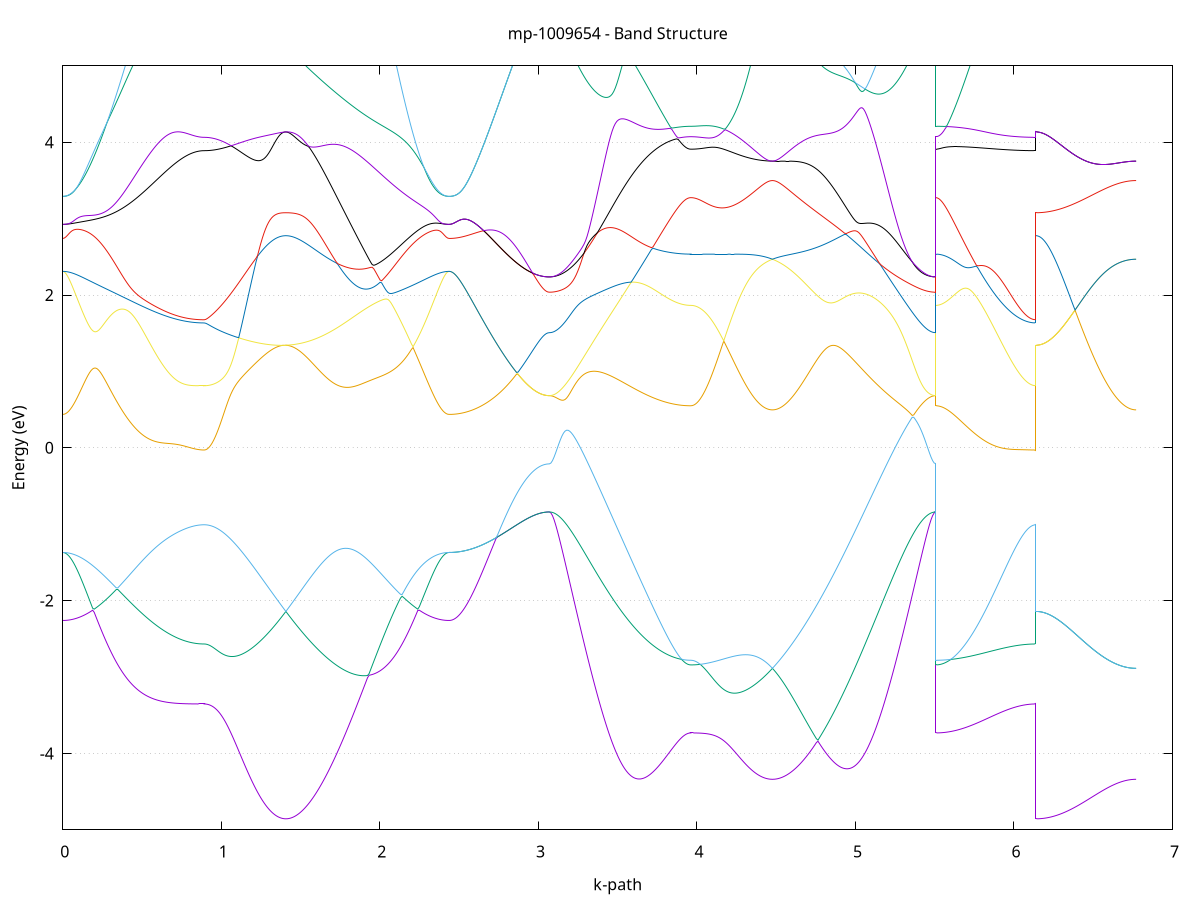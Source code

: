 set title 'mp-1009654 - Band Structure'
set xlabel 'k-path'
set ylabel 'Energy (eV)'
set grid y
set yrange [-5:5]
set terminal png size 800,600
set output 'mp-1009654_bands_gnuplot.png'
plot '-' using 1:2 with lines notitle, '-' using 1:2 with lines notitle, '-' using 1:2 with lines notitle, '-' using 1:2 with lines notitle, '-' using 1:2 with lines notitle, '-' using 1:2 with lines notitle, '-' using 1:2 with lines notitle, '-' using 1:2 with lines notitle, '-' using 1:2 with lines notitle, '-' using 1:2 with lines notitle, '-' using 1:2 with lines notitle, '-' using 1:2 with lines notitle, '-' using 1:2 with lines notitle, '-' using 1:2 with lines notitle, '-' using 1:2 with lines notitle, '-' using 1:2 with lines notitle, '-' using 1:2 with lines notitle, '-' using 1:2 with lines notitle, '-' using 1:2 with lines notitle, '-' using 1:2 with lines notitle, '-' using 1:2 with lines notitle, '-' using 1:2 with lines notitle, '-' using 1:2 with lines notitle, '-' using 1:2 with lines notitle, '-' using 1:2 with lines notitle, '-' using 1:2 with lines notitle, '-' using 1:2 with lines notitle, '-' using 1:2 with lines notitle, '-' using 1:2 with lines notitle, '-' using 1:2 with lines notitle, '-' using 1:2 with lines notitle, '-' using 1:2 with lines notitle, '-' using 1:2 with lines notitle, '-' using 1:2 with lines notitle, '-' using 1:2 with lines notitle, '-' using 1:2 with lines notitle, '-' using 1:2 with lines notitle, '-' using 1:2 with lines notitle, '-' using 1:2 with lines notitle, '-' using 1:2 with lines notitle, '-' using 1:2 with lines notitle, '-' using 1:2 with lines notitle, '-' using 1:2 with lines notitle, '-' using 1:2 with lines notitle, '-' using 1:2 with lines notitle, '-' using 1:2 with lines notitle, '-' using 1:2 with lines notitle, '-' using 1:2 with lines notitle, '-' using 1:2 with lines notitle, '-' using 1:2 with lines notitle, '-' using 1:2 with lines notitle, '-' using 1:2 with lines notitle, '-' using 1:2 with lines notitle, '-' using 1:2 with lines notitle, '-' using 1:2 with lines notitle, '-' using 1:2 with lines notitle, '-' using 1:2 with lines notitle, '-' using 1:2 with lines notitle, '-' using 1:2 with lines notitle, '-' using 1:2 with lines notitle, '-' using 1:2 with lines notitle, '-' using 1:2 with lines notitle, '-' using 1:2 with lines notitle, '-' using 1:2 with lines notitle
0.000000 -41.721241
0.009912 -41.721241
0.019824 -41.721241
0.029737 -41.721241
0.039649 -41.721241
0.049561 -41.721241
0.059473 -41.721241
0.069385 -41.721141
0.079298 -41.721141
0.089210 -41.721141
0.099122 -41.721141
0.109034 -41.721041
0.118946 -41.721041
0.128859 -41.720941
0.138771 -41.720941
0.148683 -41.720841
0.158595 -41.720841
0.168507 -41.720741
0.178420 -41.720741
0.188332 -41.720641
0.198244 -41.720541
0.208156 -41.720541
0.218068 -41.720441
0.227981 -41.720341
0.237893 -41.720341
0.247805 -41.720242
0.257717 -41.720141
0.267629 -41.720041
0.277542 -41.719941
0.287454 -41.719841
0.297366 -41.719841
0.307278 -41.719741
0.317190 -41.719641
0.327103 -41.719541
0.337015 -41.719441
0.346927 -41.719341
0.356839 -41.719241
0.366751 -41.719141
0.376664 -41.719041
0.386576 -41.718941
0.396488 -41.718841
0.406400 -41.718742
0.416312 -41.718641
0.426225 -41.718541
0.436137 -41.718441
0.446049 -41.718341
0.455961 -41.718241
0.465873 -41.718141
0.475786 -41.718041
0.485698 -41.717941
0.495610 -41.717841
0.505522 -41.717741
0.515434 -41.717641
0.525347 -41.717541
0.535259 -41.717441
0.545171 -41.717341
0.555083 -41.717242
0.564995 -41.717141
0.574908 -41.717041
0.584820 -41.716941
0.594732 -41.716841
0.604644 -41.716741
0.614556 -41.716641
0.624469 -41.716541
0.634381 -41.716441
0.644293 -41.716441
0.654205 -41.716341
0.664117 -41.716241
0.674030 -41.716141
0.683942 -41.716141
0.693854 -41.716041
0.703766 -41.715941
0.713678 -41.715941
0.723591 -41.715841
0.733503 -41.715841
0.743415 -41.715742
0.753327 -41.715742
0.763239 -41.715641
0.773152 -41.715641
0.783064 -41.715542
0.792976 -41.715542
0.802888 -41.715542
0.812800 -41.715441
0.822713 -41.715441
0.832625 -41.715441
0.842537 -41.715441
0.852449 -41.715341
0.862361 -41.715341
0.872274 -41.715341
0.882186 -41.715341
0.892098 -41.715341
0.892098 -41.715341
0.902003 -41.715341
0.911908 -41.715341
0.921813 -41.715341
0.931717 -41.715341
0.941622 -41.715341
0.951527 -41.715341
0.961432 -41.715341
0.971337 -41.715341
0.981242 -41.715341
0.991147 -41.715241
1.001052 -41.715241
1.010956 -41.715241
1.020861 -41.715241
1.030766 -41.715241
1.040671 -41.715241
1.050576 -41.715241
1.060481 -41.715141
1.070386 -41.715141
1.080290 -41.715141
1.090195 -41.715141
1.100100 -41.715141
1.110005 -41.715041
1.119910 -41.715041
1.129815 -41.715041
1.139720 -41.715041
1.149625 -41.715041
1.159529 -41.714941
1.169434 -41.714941
1.179339 -41.714941
1.189244 -41.714941
1.199149 -41.714941
1.209054 -41.714841
1.218959 -41.714841
1.228863 -41.714841
1.238768 -41.714841
1.248673 -41.714741
1.258578 -41.714741
1.268483 -41.714741
1.278388 -41.714741
1.288293 -41.714741
1.298197 -41.714741
1.308102 -41.714641
1.318007 -41.714641
1.327912 -41.714641
1.337817 -41.714641
1.347722 -41.714641
1.357627 -41.714641
1.367532 -41.714641
1.377436 -41.714641
1.387341 -41.714641
1.397246 -41.714641
1.407151 -41.714641
1.407151 -41.714641
1.417056 -41.714641
1.426961 -41.714641
1.436866 -41.714641
1.446770 -41.714641
1.456675 -41.714641
1.466580 -41.714641
1.476485 -41.714641
1.486390 -41.714641
1.496295 -41.714641
1.506200 -41.714741
1.516105 -41.714741
1.526009 -41.714741
1.535914 -41.714741
1.545819 -41.714841
1.555724 -41.714841
1.565629 -41.714841
1.575534 -41.714941
1.585439 -41.714941
1.595343 -41.714941
1.605248 -41.715041
1.615153 -41.715041
1.625058 -41.715141
1.634963 -41.715141
1.644868 -41.715241
1.654773 -41.715241
1.664677 -41.715341
1.674582 -41.715441
1.684487 -41.715441
1.694392 -41.715542
1.704297 -41.715641
1.714202 -41.715641
1.724107 -41.715742
1.734012 -41.715841
1.743916 -41.715941
1.753821 -41.715941
1.763726 -41.716041
1.773631 -41.716141
1.783536 -41.716241
1.793441 -41.716341
1.803346 -41.716441
1.813250 -41.716541
1.823155 -41.716541
1.833060 -41.716641
1.842965 -41.716741
1.852870 -41.716841
1.862775 -41.716941
1.872680 -41.717041
1.882585 -41.717141
1.892489 -41.717242
1.902394 -41.717341
1.912299 -41.717441
1.922204 -41.717541
1.932109 -41.717641
1.942014 -41.717741
1.951919 -41.717841
1.961823 -41.717941
1.971728 -41.718141
1.981633 -41.718241
1.991538 -41.718341
2.001443 -41.718441
2.011348 -41.718541
2.021253 -41.718641
2.031158 -41.718742
2.041062 -41.718841
2.050967 -41.718941
2.060872 -41.719041
2.070777 -41.719141
2.080682 -41.719241
2.090587 -41.719341
2.100492 -41.719441
2.110396 -41.719541
2.120301 -41.719641
2.130206 -41.719741
2.140111 -41.719841
2.150016 -41.719841
2.159921 -41.719941
2.169826 -41.720041
2.179731 -41.720141
2.189635 -41.720242
2.199540 -41.720341
2.209445 -41.720341
2.219350 -41.720441
2.229255 -41.720541
2.239160 -41.720541
2.249065 -41.720641
2.258969 -41.720741
2.268874 -41.720741
2.278779 -41.720841
2.288684 -41.720841
2.298589 -41.720941
2.308494 -41.720941
2.318399 -41.721041
2.328304 -41.721041
2.338208 -41.721141
2.348113 -41.721141
2.358018 -41.721141
2.367923 -41.721141
2.377828 -41.721241
2.387733 -41.721241
2.397638 -41.721241
2.407542 -41.721241
2.417447 -41.721241
2.427352 -41.721241
2.437257 -41.721241
2.437257 -41.721241
2.447132 -41.721241
2.457008 -41.721241
2.466883 -41.721241
2.476758 -41.721241
2.486633 -41.721241
2.496509 -41.721241
2.506384 -41.721241
2.516259 -41.721241
2.526134 -41.721241
2.536010 -41.721241
2.545885 -41.721241
2.555760 -41.721241
2.565635 -41.721241
2.575511 -41.721241
2.585386 -41.721241
2.595261 -41.721241
2.605136 -41.721241
2.615012 -41.721241
2.624887 -41.721241
2.634762 -41.721241
2.644637 -41.721241
2.654513 -41.721241
2.664388 -41.721241
2.674263 -41.721241
2.684138 -41.721241
2.694014 -41.721241
2.703889 -41.721241
2.713764 -41.721241
2.723639 -41.721141
2.733515 -41.721141
2.743390 -41.721141
2.753265 -41.721141
2.763140 -41.721141
2.773016 -41.721141
2.782891 -41.721141
2.792766 -41.721141
2.802641 -41.721141
2.812517 -41.721141
2.822392 -41.721141
2.832267 -41.721141
2.842142 -41.721141
2.852018 -41.721141
2.861893 -41.721141
2.871768 -41.721141
2.881643 -41.721141
2.891519 -41.721141
2.901394 -41.721141
2.911269 -41.721141
2.921144 -41.721141
2.931020 -41.721141
2.940895 -41.721141
2.950770 -41.721041
2.960645 -41.721041
2.970521 -41.721041
2.980396 -41.721041
2.990271 -41.721041
3.000146 -41.721041
3.010022 -41.721041
3.019897 -41.721041
3.029772 -41.721041
3.039647 -41.721041
3.049523 -41.721041
3.059398 -41.721041
3.069273 -41.721041
3.069273 -41.721041
3.079185 -41.721041
3.089097 -41.721041
3.099010 -41.721041
3.108922 -41.721041
3.118834 -41.721041
3.128746 -41.721041
3.138659 -41.720941
3.148571 -41.720941
3.158483 -41.720941
3.168395 -41.720941
3.178307 -41.720841
3.188220 -41.720841
3.198132 -41.720741
3.208044 -41.720741
3.217956 -41.720641
3.227868 -41.720641
3.237780 -41.720541
3.247693 -41.720541
3.257605 -41.720441
3.267517 -41.720341
3.277429 -41.720341
3.287341 -41.720242
3.297254 -41.720141
3.307166 -41.720141
3.317078 -41.720041
3.326990 -41.719941
3.336902 -41.719841
3.346815 -41.719741
3.356727 -41.719641
3.366639 -41.719641
3.376551 -41.719541
3.386464 -41.719441
3.396376 -41.719341
3.406288 -41.719241
3.416200 -41.719141
3.426112 -41.719041
3.436025 -41.718941
3.445937 -41.718841
3.455849 -41.718742
3.465761 -41.718641
3.475673 -41.718541
3.485585 -41.718441
3.495498 -41.718341
3.505410 -41.718241
3.515322 -41.718141
3.525234 -41.718041
3.535146 -41.717941
3.545059 -41.717841
3.554971 -41.717741
3.564883 -41.717641
3.574795 -41.717541
3.584707 -41.717441
3.594620 -41.717341
3.604532 -41.717242
3.614444 -41.717141
3.624356 -41.717041
3.634269 -41.716941
3.644181 -41.716841
3.654093 -41.716741
3.664005 -41.716641
3.673917 -41.716541
3.683829 -41.716441
3.693742 -41.716441
3.703654 -41.716341
3.713566 -41.716241
3.723478 -41.716141
3.733390 -41.716041
3.743303 -41.716041
3.753215 -41.715941
3.763127 -41.715841
3.773039 -41.715841
3.782951 -41.715742
3.792864 -41.715641
3.802776 -41.715641
3.812688 -41.715542
3.822600 -41.715542
3.832512 -41.715441
3.842425 -41.715441
3.852337 -41.715441
3.862249 -41.715341
3.872161 -41.715341
3.882074 -41.715341
3.891986 -41.715241
3.901898 -41.715241
3.911810 -41.715241
3.921722 -41.715241
3.931634 -41.715241
3.941547 -41.715241
3.951459 -41.715141
3.961371 -41.715141
3.961371 -41.715141
3.971276 -41.715141
3.981181 -41.715141
3.991086 -41.715141
4.000991 -41.715141
4.010895 -41.715141
4.020800 -41.715141
4.030705 -41.715141
4.040610 -41.715141
4.050515 -41.715141
4.060420 -41.715141
4.070325 -41.715141
4.080229 -41.715141
4.090134 -41.715041
4.100039 -41.715041
4.109944 -41.715041
4.119849 -41.715041
4.129754 -41.715041
4.139659 -41.715041
4.149564 -41.714941
4.159468 -41.714941
4.169373 -41.714941
4.179278 -41.714941
4.189183 -41.714941
4.199088 -41.714841
4.208993 -41.714841
4.218898 -41.714841
4.228802 -41.714841
4.238707 -41.714841
4.248612 -41.714741
4.258517 -41.714741
4.268422 -41.714741
4.278327 -41.714741
4.288232 -41.714741
4.298137 -41.714641
4.308041 -41.714641
4.317946 -41.714641
4.327851 -41.714641
4.337756 -41.714641
4.347661 -41.714541
4.357566 -41.714541
4.367471 -41.714541
4.377375 -41.714541
4.387280 -41.714541
4.397185 -41.714541
4.407090 -41.714541
4.416995 -41.714441
4.426900 -41.714441
4.436805 -41.714441
4.446710 -41.714441
4.456614 -41.714441
4.466519 -41.714441
4.476424 -41.714441
4.476424 -41.714441
4.486329 -41.714441
4.496234 -41.714441
4.506139 -41.714441
4.516044 -41.714441
4.525948 -41.714441
4.535853 -41.714441
4.545758 -41.714541
4.555663 -41.714541
4.565568 -41.714541
4.575473 -41.714541
4.585378 -41.714541
4.595282 -41.714641
4.605187 -41.714641
4.615092 -41.714641
4.624997 -41.714641
4.634902 -41.714741
4.644807 -41.714741
4.654712 -41.714841
4.664617 -41.714841
4.674521 -41.714841
4.684426 -41.714941
4.694331 -41.714941
4.704236 -41.715041
4.714141 -41.715041
4.724046 -41.715141
4.733951 -41.715141
4.743855 -41.715241
4.753760 -41.715341
4.763665 -41.715341
4.773570 -41.715441
4.783475 -41.715542
4.793380 -41.715542
4.803285 -41.715641
4.813190 -41.715742
4.823094 -41.715841
4.832999 -41.715941
4.842904 -41.715941
4.852809 -41.716041
4.862714 -41.716141
4.872619 -41.716241
4.882524 -41.716341
4.892428 -41.716441
4.902333 -41.716541
4.912238 -41.716641
4.922143 -41.716741
4.932048 -41.716841
4.941953 -41.716941
4.951858 -41.716941
4.961763 -41.717041
4.971667 -41.717242
4.981572 -41.717341
4.991477 -41.717441
5.001382 -41.717541
5.011287 -41.717641
5.021192 -41.717741
5.031097 -41.717841
5.041001 -41.717941
5.050906 -41.718041
5.060811 -41.718141
5.070716 -41.718241
5.080621 -41.718341
5.090526 -41.718441
5.100431 -41.718541
5.110335 -41.718641
5.120240 -41.718742
5.130145 -41.718841
5.140050 -41.718941
5.149955 -41.719041
5.159860 -41.719141
5.169765 -41.719241
5.179670 -41.719341
5.189574 -41.719441
5.199479 -41.719541
5.209384 -41.719641
5.219289 -41.719741
5.229194 -41.719741
5.239099 -41.719841
5.249004 -41.719941
5.258908 -41.720041
5.268813 -41.720141
5.278718 -41.720141
5.288623 -41.720242
5.298528 -41.720341
5.308433 -41.720341
5.318338 -41.720441
5.328243 -41.720541
5.338147 -41.720541
5.348052 -41.720641
5.357957 -41.720641
5.367862 -41.720741
5.377767 -41.720741
5.387672 -41.720841
5.397577 -41.720841
5.407481 -41.720941
5.417386 -41.720941
5.427291 -41.720941
5.437196 -41.720941
5.447101 -41.721041
5.457006 -41.721041
5.466911 -41.721041
5.476816 -41.721041
5.486720 -41.721041
5.496625 -41.721041
5.506530 -41.721041
5.506530 -41.715141
5.516405 -41.715141
5.526281 -41.715141
5.536156 -41.715141
5.546031 -41.715141
5.555906 -41.715141
5.565782 -41.715141
5.575657 -41.715241
5.585532 -41.715241
5.595407 -41.715241
5.605283 -41.715241
5.615158 -41.715241
5.625033 -41.715241
5.634908 -41.715241
5.644784 -41.715241
5.654659 -41.715241
5.664534 -41.715241
5.674409 -41.715241
5.684285 -41.715241
5.694160 -41.715241
5.704035 -41.715241
5.713910 -41.715241
5.723786 -41.715241
5.733661 -41.715241
5.743536 -41.715241
5.753411 -41.715241
5.763287 -41.715241
5.773162 -41.715241
5.783037 -41.715241
5.792912 -41.715241
5.802788 -41.715241
5.812663 -41.715241
5.822538 -41.715241
5.832413 -41.715241
5.842289 -41.715241
5.852164 -41.715241
5.862039 -41.715241
5.871914 -41.715241
5.881790 -41.715241
5.891665 -41.715341
5.901540 -41.715341
5.911415 -41.715341
5.921291 -41.715341
5.931166 -41.715341
5.941041 -41.715341
5.950916 -41.715341
5.960792 -41.715341
5.970667 -41.715341
5.980542 -41.715341
5.990417 -41.715341
6.000293 -41.715341
6.010168 -41.715341
6.020043 -41.715341
6.029918 -41.715341
6.039794 -41.715341
6.049669 -41.715341
6.059544 -41.715341
6.069419 -41.715341
6.079295 -41.715341
6.089170 -41.715341
6.099045 -41.715341
6.108920 -41.715341
6.118796 -41.715341
6.128671 -41.715341
6.138546 -41.715341
6.138546 -41.714641
6.148421 -41.714641
6.158297 -41.714641
6.168172 -41.714641
6.178047 -41.714641
6.187922 -41.714641
6.197798 -41.714641
6.207673 -41.714641
6.217548 -41.714641
6.227423 -41.714641
6.237299 -41.714641
6.247174 -41.714641
6.257049 -41.714641
6.266924 -41.714541
6.276800 -41.714541
6.286675 -41.714541
6.296550 -41.714541
6.306425 -41.714541
6.316301 -41.714541
6.326176 -41.714541
6.336051 -41.714541
6.345926 -41.714541
6.355802 -41.714541
6.365677 -41.714541
6.375552 -41.714541
6.385427 -41.714541
6.395303 -41.714541
6.405178 -41.714541
6.415053 -41.714541
6.424928 -41.714541
6.434804 -41.714541
6.444679 -41.714541
6.454554 -41.714541
6.464429 -41.714541
6.474305 -41.714541
6.484180 -41.714541
6.494055 -41.714541
6.503930 -41.714541
6.513806 -41.714541
6.523681 -41.714541
6.533556 -41.714541
6.543432 -41.714541
6.553307 -41.714541
6.563182 -41.714441
6.573057 -41.714441
6.582933 -41.714441
6.592808 -41.714441
6.602683 -41.714441
6.612558 -41.714441
6.622434 -41.714441
6.632309 -41.714441
6.642184 -41.714441
6.652059 -41.714441
6.661935 -41.714441
6.671810 -41.714441
6.681685 -41.714441
6.691560 -41.714441
6.701436 -41.714441
6.711311 -41.714441
6.721186 -41.714441
6.731061 -41.714441
6.740937 -41.714441
6.750812 -41.714441
6.760687 -41.714441
6.770562 -41.714441
e
0.000000 -24.158642
0.009912 -24.158642
0.019824 -24.158642
0.029737 -24.158642
0.039649 -24.158742
0.049561 -24.158742
0.059473 -24.158742
0.069385 -24.158842
0.079298 -24.158942
0.089210 -24.158942
0.099122 -24.159042
0.109034 -24.159142
0.118946 -24.159242
0.128859 -24.159342
0.138771 -24.159441
0.148683 -24.159541
0.158595 -24.159641
0.168507 -24.159741
0.178420 -24.159841
0.188332 -24.159942
0.198244 -24.160142
0.208156 -24.160242
0.218068 -24.160342
0.227981 -24.160442
0.237893 -24.160642
0.247805 -24.160742
0.257717 -24.160941
0.267629 -24.161041
0.277542 -24.161141
0.287454 -24.161341
0.297366 -24.161442
0.307278 -24.161542
0.317190 -24.161742
0.327103 -24.161842
0.337015 -24.162042
0.346927 -24.162142
0.356839 -24.162242
0.366751 -24.162441
0.376664 -24.162541
0.386576 -24.162641
0.396488 -24.162741
0.406400 -24.162841
0.416312 -24.163042
0.426225 -24.163142
0.436137 -24.163242
0.446049 -24.163342
0.455961 -24.163442
0.465873 -24.163542
0.475786 -24.163642
0.485698 -24.163742
0.495610 -24.163842
0.505522 -24.163941
0.515434 -24.164041
0.525347 -24.164041
0.535259 -24.164141
0.545171 -24.164241
0.555083 -24.164341
0.564995 -24.164341
0.574908 -24.164441
0.584820 -24.164542
0.594732 -24.164542
0.604644 -24.164642
0.614556 -24.164642
0.624469 -24.164742
0.634381 -24.164742
0.644293 -24.164842
0.654205 -24.164842
0.664117 -24.164942
0.674030 -24.164942
0.683942 -24.164942
0.693854 -24.165042
0.703766 -24.165042
0.713678 -24.165042
0.723591 -24.165142
0.733503 -24.165142
0.743415 -24.165142
0.753327 -24.165142
0.763239 -24.165242
0.773152 -24.165242
0.783064 -24.165242
0.792976 -24.165242
0.802888 -24.165242
0.812800 -24.165242
0.822713 -24.165242
0.832625 -24.165242
0.842537 -24.165342
0.852449 -24.165342
0.862361 -24.165342
0.872274 -24.165342
0.882186 -24.165342
0.892098 -24.165342
0.892098 -24.165342
0.902003 -24.165342
0.911908 -24.165342
0.921813 -24.165442
0.931717 -24.165442
0.941622 -24.165541
0.951527 -24.165641
0.961432 -24.165741
0.971337 -24.165841
0.981242 -24.166042
0.991147 -24.166142
1.001052 -24.166342
1.010956 -24.166542
1.020861 -24.166642
1.030766 -24.166842
1.040671 -24.167041
1.050576 -24.167241
1.060481 -24.167441
1.070386 -24.167642
1.080290 -24.167842
1.090195 -24.168042
1.100100 -24.168242
1.110005 -24.168442
1.119910 -24.168641
1.129815 -24.168841
1.139720 -24.169041
1.149625 -24.169242
1.159529 -24.169442
1.169434 -24.169642
1.179339 -24.169742
1.189244 -24.169942
1.199149 -24.170041
1.209054 -24.170241
1.218959 -24.170341
1.228863 -24.170541
1.238768 -24.170642
1.248673 -24.170742
1.258578 -24.170842
1.268483 -24.170942
1.278388 -24.171042
1.288293 -24.171142
1.298197 -24.171242
1.308102 -24.171242
1.318007 -24.171342
1.327912 -24.171442
1.337817 -24.171442
1.347722 -24.171442
1.357627 -24.171542
1.367532 -24.171542
1.377436 -24.171542
1.387341 -24.171542
1.397246 -24.171542
1.407151 -24.171542
1.407151 -24.171542
1.417056 -24.171542
1.426961 -24.171542
1.436866 -24.171542
1.446770 -24.171542
1.456675 -24.171542
1.466580 -24.171542
1.476485 -24.171442
1.486390 -24.171442
1.496295 -24.171342
1.506200 -24.171342
1.516105 -24.171242
1.526009 -24.171242
1.535914 -24.171142
1.545819 -24.171142
1.555724 -24.171042
1.565629 -24.170942
1.575534 -24.170942
1.585439 -24.170842
1.595343 -24.170742
1.605248 -24.170642
1.615153 -24.170541
1.625058 -24.170441
1.634963 -24.170341
1.644868 -24.170241
1.654773 -24.170141
1.664677 -24.170041
1.674582 -24.169942
1.684487 -24.169842
1.694392 -24.169742
1.704297 -24.169642
1.714202 -24.169542
1.724107 -24.169342
1.734012 -24.169242
1.743916 -24.169142
1.753821 -24.168941
1.763726 -24.168841
1.773631 -24.168741
1.783536 -24.168541
1.793441 -24.168442
1.803346 -24.168242
1.813250 -24.168142
1.823155 -24.167942
1.833060 -24.167742
1.842965 -24.167642
1.852870 -24.167441
1.862775 -24.167241
1.872680 -24.167141
1.882585 -24.166942
1.892489 -24.166742
1.902394 -24.166542
1.912299 -24.166442
1.922204 -24.166242
1.932109 -24.166042
1.942014 -24.165841
1.951919 -24.165641
1.961823 -24.165442
1.971728 -24.165242
1.981633 -24.165042
1.991538 -24.164842
2.001443 -24.164642
2.011348 -24.164441
2.021253 -24.164241
2.031158 -24.164041
2.041062 -24.163842
2.050967 -24.163642
2.060872 -24.163442
2.070777 -24.163242
2.080682 -24.163042
2.090587 -24.162841
2.100492 -24.162641
2.110396 -24.162441
2.120301 -24.162242
2.130206 -24.162042
2.140111 -24.161942
2.150016 -24.161742
2.159921 -24.161542
2.169826 -24.161341
2.179731 -24.161141
2.189635 -24.161041
2.199540 -24.160842
2.209445 -24.160642
2.219350 -24.160542
2.229255 -24.160342
2.239160 -24.160242
2.249065 -24.160042
2.258969 -24.159942
2.268874 -24.159741
2.278779 -24.159641
2.288684 -24.159541
2.298589 -24.159441
2.308494 -24.159342
2.318399 -24.159242
2.328304 -24.159142
2.338208 -24.159042
2.348113 -24.158942
2.358018 -24.158942
2.367923 -24.158842
2.377828 -24.158742
2.387733 -24.158742
2.397638 -24.158742
2.407542 -24.158642
2.417447 -24.158642
2.427352 -24.158642
2.437257 -24.158642
2.437257 -24.158642
2.447132 -24.158642
2.457008 -24.158642
2.466883 -24.158642
2.476758 -24.158642
2.486633 -24.158742
2.496509 -24.158742
2.506384 -24.158742
2.516259 -24.158842
2.526134 -24.158842
2.536010 -24.158942
2.545885 -24.158942
2.555760 -24.159042
2.565635 -24.159142
2.575511 -24.159142
2.585386 -24.159242
2.595261 -24.159342
2.605136 -24.159441
2.615012 -24.159541
2.624887 -24.159641
2.634762 -24.159741
2.644637 -24.159841
2.654513 -24.159942
2.664388 -24.160042
2.674263 -24.160142
2.684138 -24.160242
2.694014 -24.160342
2.703889 -24.160442
2.713764 -24.160542
2.723639 -24.160642
2.733515 -24.160742
2.743390 -24.160842
2.753265 -24.161041
2.763140 -24.161141
2.773016 -24.161241
2.782891 -24.161341
2.792766 -24.161442
2.802641 -24.161542
2.812517 -24.161642
2.822392 -24.161742
2.832267 -24.161842
2.842142 -24.161942
2.852018 -24.162042
2.861893 -24.162142
2.871768 -24.162242
2.881643 -24.162342
2.891519 -24.162441
2.901394 -24.162541
2.911269 -24.162641
2.921144 -24.162741
2.931020 -24.162741
2.940895 -24.162841
2.950770 -24.162941
2.960645 -24.162941
2.970521 -24.163042
2.980396 -24.163042
2.990271 -24.163142
3.000146 -24.163142
3.010022 -24.163242
3.019897 -24.163242
3.029772 -24.163242
3.039647 -24.163242
3.049523 -24.163242
3.059398 -24.163242
3.069273 -24.163342
3.069273 -24.163342
3.079185 -24.163342
3.089097 -24.163342
3.099010 -24.163342
3.108922 -24.163342
3.118834 -24.163342
3.128746 -24.163342
3.138659 -24.163342
3.148571 -24.163442
3.158483 -24.163442
3.168395 -24.163442
3.178307 -24.163542
3.188220 -24.163542
3.198132 -24.163542
3.208044 -24.163642
3.217956 -24.163642
3.227868 -24.163642
3.237780 -24.163742
3.247693 -24.163742
3.257605 -24.163842
3.267517 -24.163842
3.277429 -24.163842
3.287341 -24.163941
3.297254 -24.163941
3.307166 -24.164041
3.317078 -24.164041
3.326990 -24.164041
3.336902 -24.164141
3.346815 -24.164141
3.356727 -24.164141
3.366639 -24.164141
3.376551 -24.164241
3.386464 -24.164241
3.396376 -24.164241
3.406288 -24.164241
3.416200 -24.164241
3.426112 -24.164241
3.436025 -24.164241
3.445937 -24.164241
3.455849 -24.164241
3.465761 -24.164241
3.475673 -24.164241
3.485585 -24.164241
3.495498 -24.164241
3.505410 -24.164241
3.515322 -24.164241
3.525234 -24.164141
3.535146 -24.164141
3.545059 -24.164141
3.554971 -24.164041
3.564883 -24.164041
3.574795 -24.164041
3.584707 -24.163941
3.594620 -24.163941
3.604532 -24.163842
3.614444 -24.163842
3.624356 -24.163742
3.634269 -24.163642
3.644181 -24.163642
3.654093 -24.163542
3.664005 -24.163542
3.673917 -24.163442
3.683829 -24.163442
3.693742 -24.163342
3.703654 -24.163242
3.713566 -24.163242
3.723478 -24.163142
3.733390 -24.163042
3.743303 -24.163042
3.753215 -24.162941
3.763127 -24.162941
3.773039 -24.162841
3.782951 -24.162741
3.792864 -24.162741
3.802776 -24.162641
3.812688 -24.162641
3.822600 -24.162541
3.832512 -24.162541
3.842425 -24.162541
3.852337 -24.162441
3.862249 -24.162441
3.872161 -24.162342
3.882074 -24.162342
3.891986 -24.162342
3.901898 -24.162342
3.911810 -24.162242
3.921722 -24.162242
3.931634 -24.162242
3.941547 -24.162242
3.951459 -24.162242
3.961371 -24.162242
3.961371 -24.162242
3.971276 -24.162242
3.981181 -24.162342
3.991086 -24.162441
4.000991 -24.162641
4.010895 -24.162841
4.020800 -24.163142
4.030705 -24.163442
4.040610 -24.163842
4.050515 -24.164141
4.060420 -24.164542
4.070325 -24.165042
4.080229 -24.165442
4.090134 -24.165941
4.100039 -24.166442
4.109944 -24.166942
4.119849 -24.167441
4.129754 -24.167942
4.139659 -24.168442
4.149564 -24.168941
4.159468 -24.169442
4.169373 -24.169942
4.179278 -24.170441
4.189183 -24.170942
4.199088 -24.171442
4.208993 -24.171941
4.218898 -24.172342
4.228802 -24.172842
4.238707 -24.173241
4.248612 -24.173642
4.258517 -24.174042
4.268422 -24.174442
4.278327 -24.174841
4.288232 -24.175242
4.298137 -24.175542
4.308041 -24.175842
4.317946 -24.176141
4.327851 -24.176441
4.337756 -24.176742
4.347661 -24.176942
4.357566 -24.177142
4.367471 -24.177342
4.377375 -24.177542
4.387280 -24.177741
4.397185 -24.177841
4.407090 -24.178041
4.416995 -24.178141
4.426900 -24.178242
4.436805 -24.178342
4.446710 -24.178342
4.456614 -24.178442
4.466519 -24.178442
4.476424 -24.178442
4.476424 -24.178442
4.486329 -24.178442
4.496234 -24.178442
4.506139 -24.178342
4.516044 -24.178342
4.525948 -24.178242
4.535853 -24.178141
4.545758 -24.178041
4.555663 -24.177941
4.565568 -24.177841
4.575473 -24.177741
4.585378 -24.177542
4.595282 -24.177442
4.605187 -24.177242
4.615092 -24.177042
4.624997 -24.176842
4.634902 -24.176641
4.644807 -24.176441
4.654712 -24.176241
4.664617 -24.176042
4.674521 -24.175842
4.684426 -24.175642
4.694331 -24.175442
4.704236 -24.175141
4.714141 -24.174941
4.724046 -24.174641
4.733951 -24.174442
4.743855 -24.174242
4.753760 -24.173942
4.763665 -24.173742
4.773570 -24.173441
4.783475 -24.173241
4.793380 -24.172942
4.803285 -24.172642
4.813190 -24.172442
4.823094 -24.172142
4.832999 -24.171941
4.842904 -24.171741
4.852809 -24.171442
4.862714 -24.171242
4.872619 -24.170942
4.882524 -24.170742
4.892428 -24.170441
4.902333 -24.170241
4.912238 -24.170041
4.922143 -24.169842
4.932048 -24.169542
4.941953 -24.169342
4.951858 -24.169142
4.961763 -24.168941
4.971667 -24.168741
4.981572 -24.168541
4.991477 -24.168342
5.001382 -24.168142
5.011287 -24.167942
5.021192 -24.167742
5.031097 -24.167542
5.041001 -24.167341
5.050906 -24.167141
5.060811 -24.167041
5.070716 -24.166842
5.080621 -24.166642
5.090526 -24.166542
5.100431 -24.166342
5.110335 -24.166242
5.120240 -24.166042
5.130145 -24.165941
5.140050 -24.165741
5.149955 -24.165641
5.159860 -24.165541
5.169765 -24.165342
5.179670 -24.165242
5.189574 -24.165142
5.199479 -24.165042
5.209384 -24.164942
5.219289 -24.164842
5.229194 -24.164742
5.239099 -24.164642
5.249004 -24.164542
5.258908 -24.164441
5.268813 -24.164341
5.278718 -24.164241
5.288623 -24.164141
5.298528 -24.164041
5.308433 -24.164041
5.318338 -24.163941
5.328243 -24.163842
5.338147 -24.163842
5.348052 -24.163742
5.357957 -24.163642
5.367862 -24.163642
5.377767 -24.163642
5.387672 -24.163542
5.397577 -24.163542
5.407481 -24.163442
5.417386 -24.163442
5.427291 -24.163442
5.437196 -24.163342
5.447101 -24.163342
5.457006 -24.163342
5.466911 -24.163342
5.476816 -24.163342
5.486720 -24.163342
5.496625 -24.163342
5.506530 -24.163342
5.506530 -24.162242
5.516405 -24.162242
5.526281 -24.162242
5.536156 -24.162242
5.546031 -24.162242
5.555906 -24.162242
5.565782 -24.162342
5.575657 -24.162342
5.585532 -24.162342
5.595407 -24.162441
5.605283 -24.162441
5.615158 -24.162441
5.625033 -24.162541
5.634908 -24.162541
5.644784 -24.162641
5.654659 -24.162641
5.664534 -24.162741
5.674409 -24.162741
5.684285 -24.162841
5.694160 -24.162841
5.704035 -24.162941
5.713910 -24.163042
5.723786 -24.163042
5.733661 -24.163142
5.743536 -24.163242
5.753411 -24.163242
5.763287 -24.163342
5.773162 -24.163442
5.783037 -24.163542
5.792912 -24.163542
5.802788 -24.163642
5.812663 -24.163742
5.822538 -24.163842
5.832413 -24.163842
5.842289 -24.163941
5.852164 -24.164041
5.862039 -24.164141
5.871914 -24.164141
5.881790 -24.164241
5.891665 -24.164341
5.901540 -24.164341
5.911415 -24.164441
5.921291 -24.164542
5.931166 -24.164542
5.941041 -24.164642
5.950916 -24.164742
5.960792 -24.164742
5.970667 -24.164842
5.980542 -24.164842
5.990417 -24.164942
6.000293 -24.164942
6.010168 -24.165042
6.020043 -24.165042
6.029918 -24.165142
6.039794 -24.165142
6.049669 -24.165142
6.059544 -24.165242
6.069419 -24.165242
6.079295 -24.165242
6.089170 -24.165242
6.099045 -24.165242
6.108920 -24.165342
6.118796 -24.165342
6.128671 -24.165342
6.138546 -24.165342
6.138546 -24.171542
6.148421 -24.171641
6.158297 -24.171641
6.168172 -24.171641
6.178047 -24.171641
6.187922 -24.171741
6.197798 -24.171741
6.207673 -24.171841
6.217548 -24.171841
6.227423 -24.171941
6.237299 -24.172041
6.247174 -24.172142
6.257049 -24.172142
6.266924 -24.172242
6.276800 -24.172442
6.286675 -24.172542
6.296550 -24.172642
6.306425 -24.172742
6.316301 -24.172842
6.326176 -24.173042
6.336051 -24.173141
6.345926 -24.173341
6.355802 -24.173441
6.365677 -24.173642
6.375552 -24.173742
6.385427 -24.173942
6.395303 -24.174042
6.405178 -24.174242
6.415053 -24.174442
6.424928 -24.174542
6.434804 -24.174741
6.444679 -24.174941
6.454554 -24.175041
6.464429 -24.175242
6.474305 -24.175442
6.484180 -24.175542
6.494055 -24.175742
6.503930 -24.175942
6.513806 -24.176042
6.523681 -24.176241
6.533556 -24.176341
6.543432 -24.176541
6.553307 -24.176641
6.563182 -24.176842
6.573057 -24.176942
6.582933 -24.177142
6.592808 -24.177242
6.602683 -24.177342
6.612558 -24.177442
6.622434 -24.177542
6.632309 -24.177642
6.642184 -24.177741
6.652059 -24.177841
6.661935 -24.177941
6.671810 -24.178041
6.681685 -24.178141
6.691560 -24.178141
6.701436 -24.178242
6.711311 -24.178342
6.721186 -24.178342
6.731061 -24.178342
6.740937 -24.178442
6.750812 -24.178442
6.760687 -24.178442
6.770562 -24.178442
e
0.000000 -24.158642
0.009912 -24.158642
0.019824 -24.158642
0.029737 -24.158642
0.039649 -24.158642
0.049561 -24.158542
0.059473 -24.158542
0.069385 -24.158542
0.079298 -24.158442
0.089210 -24.158442
0.099122 -24.158341
0.109034 -24.158341
0.118946 -24.158241
0.128859 -24.158141
0.138771 -24.158141
0.148683 -24.158041
0.158595 -24.157941
0.168507 -24.157841
0.178420 -24.157642
0.188332 -24.157542
0.198244 -24.157442
0.208156 -24.157242
0.218068 -24.157142
0.227981 -24.156942
0.237893 -24.156741
0.247805 -24.156541
0.257717 -24.156341
0.267629 -24.156142
0.277542 -24.155842
0.287454 -24.155542
0.297366 -24.155342
0.307278 -24.155041
0.317190 -24.154742
0.327103 -24.154342
0.337015 -24.154042
0.346927 -24.153641
0.356839 -24.153242
0.366751 -24.152842
0.376664 -24.152442
0.386576 -24.152041
0.396488 -24.151542
0.406400 -24.151042
0.416312 -24.150541
0.426225 -24.150042
0.436137 -24.149542
0.446049 -24.148941
0.455961 -24.148342
0.465873 -24.147742
0.475786 -24.147142
0.485698 -24.146442
0.495610 -24.145741
0.505522 -24.145142
0.515434 -24.144341
0.525347 -24.143642
0.535259 -24.142941
0.545171 -24.142142
0.555083 -24.141341
0.564995 -24.140542
0.574908 -24.139741
0.584820 -24.138842
0.594732 -24.138041
0.604644 -24.137142
0.614556 -24.136242
0.624469 -24.135341
0.634381 -24.134442
0.644293 -24.133441
0.654205 -24.132542
0.664117 -24.131642
0.674030 -24.130641
0.683942 -24.129742
0.693854 -24.128742
0.703766 -24.127841
0.713678 -24.126842
0.723591 -24.125941
0.733503 -24.124942
0.743415 -24.124042
0.753327 -24.123141
0.763239 -24.122242
0.773152 -24.121441
0.783064 -24.120542
0.792976 -24.119841
0.802888 -24.119042
0.812800 -24.118341
0.822713 -24.117742
0.832625 -24.117242
0.842537 -24.116741
0.852449 -24.116342
0.862361 -24.115942
0.872274 -24.115742
0.882186 -24.115641
0.892098 -24.115541
0.892098 -24.115541
0.902003 -24.115541
0.911908 -24.115441
0.921813 -24.115341
0.931717 -24.115142
0.941622 -24.114942
0.951527 -24.114642
0.961432 -24.114342
0.971337 -24.114041
0.981242 -24.113641
0.991147 -24.113242
1.001052 -24.112742
1.010956 -24.112241
1.020861 -24.111742
1.030766 -24.111142
1.040671 -24.110542
1.050576 -24.109942
1.060481 -24.109341
1.070386 -24.108642
1.080290 -24.108041
1.090195 -24.107342
1.100100 -24.106642
1.110005 -24.105842
1.119910 -24.105142
1.129815 -24.104442
1.139720 -24.103642
1.149625 -24.102942
1.159529 -24.102142
1.169434 -24.101342
1.179339 -24.100642
1.189244 -24.099842
1.199149 -24.099042
1.209054 -24.098342
1.218959 -24.097542
1.228863 -24.096742
1.238768 -24.096042
1.248673 -24.095242
1.258578 -24.094442
1.268483 -24.093742
1.278388 -24.092942
1.288293 -24.092142
1.298197 -24.091442
1.308102 -24.090642
1.318007 -24.089842
1.327912 -24.089042
1.337817 -24.088241
1.347722 -24.087542
1.357627 -24.086742
1.367532 -24.085942
1.377436 -24.085141
1.387341 -24.084342
1.397246 -24.083441
1.407151 -24.082642
1.407151 -24.082642
1.417056 -24.083541
1.426961 -24.084342
1.436866 -24.085342
1.446770 -24.086241
1.456675 -24.087242
1.466580 -24.088241
1.476485 -24.089241
1.486390 -24.090342
1.496295 -24.091442
1.506200 -24.092541
1.516105 -24.093742
1.526009 -24.094842
1.535914 -24.096042
1.545819 -24.097241
1.555724 -24.098541
1.565629 -24.099742
1.575534 -24.101042
1.585439 -24.102242
1.595343 -24.103542
1.605248 -24.104841
1.615153 -24.106141
1.625058 -24.107442
1.634963 -24.108742
1.644868 -24.110042
1.654773 -24.111342
1.664677 -24.112641
1.674582 -24.113941
1.684487 -24.115241
1.694392 -24.116542
1.704297 -24.117742
1.714202 -24.119042
1.724107 -24.120342
1.734012 -24.121541
1.743916 -24.122742
1.753821 -24.124042
1.763726 -24.125242
1.773631 -24.126442
1.783536 -24.127541
1.793441 -24.128742
1.803346 -24.129842
1.813250 -24.130942
1.823155 -24.132041
1.833060 -24.133142
1.842965 -24.134242
1.852870 -24.135241
1.862775 -24.136242
1.872680 -24.137242
1.882585 -24.138241
1.892489 -24.139142
1.902394 -24.140041
1.912299 -24.140942
1.922204 -24.141842
1.932109 -24.142741
1.942014 -24.143542
1.951919 -24.144341
1.961823 -24.145142
1.971728 -24.145841
1.981633 -24.146542
1.991538 -24.147241
2.001443 -24.147942
2.011348 -24.148642
2.021253 -24.149242
2.031158 -24.149842
2.041062 -24.150341
2.050967 -24.150942
2.060872 -24.151442
2.070777 -24.151941
2.080682 -24.152442
2.090587 -24.152942
2.100492 -24.153341
2.110396 -24.153741
2.120301 -24.154142
2.130206 -24.154542
2.140111 -24.154841
2.150016 -24.155141
2.159921 -24.155442
2.169826 -24.155742
2.179731 -24.156042
2.189635 -24.156341
2.199540 -24.156541
2.209445 -24.156741
2.219350 -24.156942
2.229255 -24.157142
2.239160 -24.157342
2.249065 -24.157442
2.258969 -24.157642
2.268874 -24.157742
2.278779 -24.157841
2.288684 -24.157941
2.298589 -24.158041
2.308494 -24.158141
2.318399 -24.158241
2.328304 -24.158341
2.338208 -24.158341
2.348113 -24.158442
2.358018 -24.158442
2.367923 -24.158542
2.377828 -24.158542
2.387733 -24.158542
2.397638 -24.158642
2.407542 -24.158642
2.417447 -24.158642
2.427352 -24.158642
2.437257 -24.158642
2.437257 -24.158642
2.447132 -24.158642
2.457008 -24.158642
2.466883 -24.158642
2.476758 -24.158642
2.486633 -24.158742
2.496509 -24.158742
2.506384 -24.158742
2.516259 -24.158842
2.526134 -24.158842
2.536010 -24.158942
2.545885 -24.158942
2.555760 -24.159042
2.565635 -24.159142
2.575511 -24.159142
2.585386 -24.159242
2.595261 -24.159342
2.605136 -24.159441
2.615012 -24.159541
2.624887 -24.159641
2.634762 -24.159741
2.644637 -24.159741
2.654513 -24.159841
2.664388 -24.160042
2.674263 -24.160142
2.684138 -24.160242
2.694014 -24.160342
2.703889 -24.160442
2.713764 -24.160542
2.723639 -24.160642
2.733515 -24.160742
2.743390 -24.160842
2.753265 -24.160941
2.763140 -24.161141
2.773016 -24.161241
2.782891 -24.161341
2.792766 -24.161442
2.802641 -24.161542
2.812517 -24.161642
2.822392 -24.161742
2.832267 -24.161842
2.842142 -24.161942
2.852018 -24.162042
2.861893 -24.162142
2.871768 -24.162242
2.881643 -24.162342
2.891519 -24.162441
2.901394 -24.162541
2.911269 -24.162641
2.921144 -24.162741
2.931020 -24.162741
2.940895 -24.162841
2.950770 -24.162941
2.960645 -24.162941
2.970521 -24.163042
2.980396 -24.163042
2.990271 -24.163142
3.000146 -24.163142
3.010022 -24.163242
3.019897 -24.163242
3.029772 -24.163242
3.039647 -24.163242
3.049523 -24.163242
3.059398 -24.163242
3.069273 -24.163242
3.069273 -24.163242
3.079185 -24.163242
3.089097 -24.163242
3.099010 -24.163242
3.108922 -24.163142
3.118834 -24.163042
3.128746 -24.162941
3.138659 -24.162841
3.148571 -24.162741
3.158483 -24.162541
3.168395 -24.162441
3.178307 -24.162242
3.188220 -24.162042
3.198132 -24.161742
3.208044 -24.161542
3.217956 -24.161241
3.227868 -24.161041
3.237780 -24.160742
3.247693 -24.160442
3.257605 -24.160042
3.267517 -24.159741
3.277429 -24.159441
3.287341 -24.159042
3.297254 -24.158642
3.307166 -24.158241
3.317078 -24.157841
3.326990 -24.157342
3.336902 -24.156942
3.346815 -24.156441
3.356727 -24.156042
3.366639 -24.155542
3.376551 -24.155041
3.386464 -24.154542
3.396376 -24.153942
3.406288 -24.153441
3.416200 -24.152842
3.426112 -24.152342
3.436025 -24.151741
3.445937 -24.151142
3.455849 -24.150541
3.465761 -24.149942
3.475673 -24.149342
3.485585 -24.148741
3.495498 -24.148042
3.505410 -24.147441
3.515322 -24.146742
3.525234 -24.146041
3.535146 -24.145442
3.545059 -24.144742
3.554971 -24.144042
3.564883 -24.143342
3.574795 -24.142641
3.584707 -24.141942
3.594620 -24.141241
3.604532 -24.140542
3.614444 -24.139741
3.624356 -24.139042
3.634269 -24.138341
3.644181 -24.137542
3.654093 -24.136841
3.664005 -24.136142
3.673917 -24.135441
3.683829 -24.134642
3.693742 -24.133941
3.703654 -24.133242
3.713566 -24.132542
3.723478 -24.131742
3.733390 -24.131042
3.743303 -24.130342
3.753215 -24.129742
3.763127 -24.129041
3.773039 -24.128342
3.782951 -24.127741
3.792864 -24.127042
3.802776 -24.126442
3.812688 -24.125841
3.822600 -24.125342
3.832512 -24.124741
3.842425 -24.124242
3.852337 -24.123742
3.862249 -24.123342
3.872161 -24.122941
3.882074 -24.122542
3.891986 -24.122142
3.901898 -24.121842
3.911810 -24.121641
3.921722 -24.121341
3.931634 -24.121242
3.941547 -24.121142
3.951459 -24.121042
3.961371 -24.120942
3.961371 -24.120942
3.971276 -24.120942
3.981181 -24.120842
3.991086 -24.120642
4.000991 -24.120342
4.010895 -24.120041
4.020800 -24.119642
4.030705 -24.119142
4.040610 -24.118641
4.050515 -24.118042
4.060420 -24.117442
4.070325 -24.116741
4.080229 -24.116042
4.090134 -24.115241
4.100039 -24.114442
4.109944 -24.113641
4.119849 -24.112742
4.129754 -24.111842
4.139659 -24.110941
4.149564 -24.110042
4.159468 -24.109141
4.169373 -24.108142
4.179278 -24.107242
4.189183 -24.106341
4.199088 -24.105342
4.208993 -24.104342
4.218898 -24.103441
4.228802 -24.102442
4.238707 -24.101541
4.248612 -24.100642
4.258517 -24.099642
4.268422 -24.098741
4.278327 -24.097842
4.288232 -24.096941
4.298137 -24.096042
4.308041 -24.095142
4.317946 -24.094241
4.327851 -24.093342
4.337756 -24.092541
4.347661 -24.091642
4.357566 -24.090841
4.367471 -24.090042
4.377375 -24.089241
4.387280 -24.088442
4.397185 -24.087542
4.407090 -24.086842
4.416995 -24.086042
4.426900 -24.085242
4.436805 -24.084442
4.446710 -24.083641
4.456614 -24.082842
4.466519 -24.082141
4.476424 -24.081342
4.476424 -24.081342
4.486329 -24.082141
4.496234 -24.082942
4.506139 -24.083742
4.516044 -24.084542
4.525948 -24.085442
4.535853 -24.086341
4.545758 -24.087242
4.555663 -24.088141
4.565568 -24.089142
4.575473 -24.090042
4.585378 -24.091041
4.595282 -24.092042
4.605187 -24.093042
4.615092 -24.094141
4.624997 -24.095142
4.634902 -24.096242
4.644807 -24.097341
4.654712 -24.098441
4.664617 -24.099542
4.674521 -24.100642
4.684426 -24.101741
4.694331 -24.102942
4.704236 -24.104042
4.714141 -24.105242
4.724046 -24.106441
4.733951 -24.107541
4.743855 -24.108742
4.753760 -24.109942
4.763665 -24.111142
4.773570 -24.112241
4.783475 -24.113442
4.793380 -24.114642
4.803285 -24.115842
4.813190 -24.117041
4.823094 -24.118241
4.832999 -24.119342
4.842904 -24.120542
4.852809 -24.121741
4.862714 -24.122841
4.872619 -24.124042
4.882524 -24.125142
4.892428 -24.126341
4.902333 -24.127441
4.912238 -24.128542
4.922143 -24.129642
4.932048 -24.130741
4.941953 -24.131842
4.951858 -24.132942
4.961763 -24.133941
4.971667 -24.135041
4.981572 -24.136042
4.991477 -24.137042
5.001382 -24.138041
5.011287 -24.139042
5.021192 -24.140041
5.031097 -24.140942
5.041001 -24.141842
5.050906 -24.142841
5.060811 -24.143642
5.070716 -24.144541
5.080621 -24.145442
5.090526 -24.146242
5.100431 -24.147042
5.110335 -24.147842
5.120240 -24.148642
5.130145 -24.149442
5.140050 -24.150142
5.149955 -24.150942
5.159860 -24.151642
5.169765 -24.152241
5.179670 -24.152942
5.189574 -24.153541
5.199479 -24.154142
5.209384 -24.154742
5.219289 -24.155342
5.229194 -24.155942
5.239099 -24.156441
5.249004 -24.156942
5.258908 -24.157442
5.268813 -24.157941
5.278718 -24.158341
5.288623 -24.158842
5.298528 -24.159242
5.308433 -24.159641
5.318338 -24.159942
5.328243 -24.160342
5.338147 -24.160642
5.348052 -24.160941
5.357957 -24.161241
5.367862 -24.161542
5.377767 -24.161742
5.387672 -24.161942
5.397577 -24.162242
5.407481 -24.162342
5.417386 -24.162541
5.427291 -24.162741
5.437196 -24.162841
5.447101 -24.162941
5.457006 -24.163042
5.466911 -24.163142
5.476816 -24.163242
5.486720 -24.163242
5.496625 -24.163242
5.506530 -24.163242
5.506530 -24.120942
5.516405 -24.121042
5.526281 -24.120942
5.536156 -24.120942
5.546031 -24.120942
5.555906 -24.120942
5.565782 -24.120942
5.575657 -24.120842
5.585532 -24.120842
5.595407 -24.120742
5.605283 -24.120742
5.615158 -24.120642
5.625033 -24.120542
5.634908 -24.120542
5.644784 -24.120442
5.654659 -24.120342
5.664534 -24.120241
5.674409 -24.120241
5.684285 -24.120141
5.694160 -24.120041
5.704035 -24.119941
5.713910 -24.119841
5.723786 -24.119642
5.733661 -24.119542
5.743536 -24.119442
5.753411 -24.119342
5.763287 -24.119242
5.773162 -24.119142
5.783037 -24.118942
5.792912 -24.118842
5.802788 -24.118742
5.812663 -24.118541
5.822538 -24.118441
5.832413 -24.118341
5.842289 -24.118142
5.852164 -24.118042
5.862039 -24.117942
5.871914 -24.117742
5.881790 -24.117642
5.891665 -24.117542
5.901540 -24.117342
5.911415 -24.117242
5.921291 -24.117141
5.931166 -24.117041
5.941041 -24.116841
5.950916 -24.116741
5.960792 -24.116642
5.970667 -24.116542
5.980542 -24.116442
5.990417 -24.116342
6.000293 -24.116242
6.010168 -24.116142
6.020043 -24.116042
6.029918 -24.115942
6.039794 -24.115942
6.049669 -24.115842
6.059544 -24.115742
6.069419 -24.115742
6.079295 -24.115641
6.089170 -24.115641
6.099045 -24.115641
6.108920 -24.115541
6.118796 -24.115541
6.128671 -24.115541
6.138546 -24.115541
6.138546 -24.082642
6.148421 -24.082642
6.158297 -24.082642
6.168172 -24.082642
6.178047 -24.082642
6.187922 -24.082642
6.197798 -24.082642
6.207673 -24.082642
6.217548 -24.082642
6.227423 -24.082642
6.237299 -24.082542
6.247174 -24.082542
6.257049 -24.082542
6.266924 -24.082542
6.276800 -24.082542
6.286675 -24.082542
6.296550 -24.082442
6.306425 -24.082442
6.316301 -24.082442
6.326176 -24.082442
6.336051 -24.082342
6.345926 -24.082342
6.355802 -24.082342
6.365677 -24.082242
6.375552 -24.082242
6.385427 -24.082242
6.395303 -24.082141
6.405178 -24.082141
6.415053 -24.082141
6.424928 -24.082041
6.434804 -24.082041
6.444679 -24.082041
6.454554 -24.081941
6.464429 -24.081941
6.474305 -24.081941
6.484180 -24.081841
6.494055 -24.081841
6.503930 -24.081841
6.513806 -24.081741
6.523681 -24.081741
6.533556 -24.081741
6.543432 -24.081741
6.553307 -24.081641
6.563182 -24.081641
6.573057 -24.081641
6.582933 -24.081542
6.592808 -24.081542
6.602683 -24.081542
6.612558 -24.081542
6.622434 -24.081442
6.632309 -24.081442
6.642184 -24.081442
6.652059 -24.081442
6.661935 -24.081442
6.671810 -24.081342
6.681685 -24.081342
6.691560 -24.081342
6.701436 -24.081342
6.711311 -24.081342
6.721186 -24.081342
6.731061 -24.081342
6.740937 -24.081342
6.750812 -24.081342
6.760687 -24.081342
6.770562 -24.081342
e
0.000000 -24.088742
0.009912 -24.088742
0.019824 -24.088742
0.029737 -24.088742
0.039649 -24.088642
0.049561 -24.088542
0.059473 -24.088542
0.069385 -24.088442
0.079298 -24.088241
0.089210 -24.088141
0.099122 -24.088041
0.109034 -24.087841
0.118946 -24.087741
0.128859 -24.087542
0.138771 -24.087342
0.148683 -24.087142
0.158595 -24.086942
0.168507 -24.086742
0.178420 -24.086441
0.188332 -24.086241
0.198244 -24.085942
0.208156 -24.085742
0.218068 -24.085442
0.227981 -24.085141
0.237893 -24.084941
0.247805 -24.084642
0.257717 -24.084342
0.267629 -24.084042
0.277542 -24.083742
0.287454 -24.083441
0.297366 -24.083141
0.307278 -24.082842
0.317190 -24.082542
0.327103 -24.082141
0.337015 -24.081841
0.346927 -24.081542
0.356839 -24.081242
0.366751 -24.080942
0.376664 -24.080642
0.386576 -24.080341
0.396488 -24.080042
0.406400 -24.079742
0.416312 -24.079442
0.426225 -24.079142
0.436137 -24.078941
0.446049 -24.078641
0.455961 -24.078342
0.465873 -24.078042
0.475786 -24.077842
0.485698 -24.077541
0.495610 -24.077341
0.505522 -24.077041
0.515434 -24.076842
0.525347 -24.076642
0.535259 -24.076342
0.545171 -24.076142
0.555083 -24.075941
0.564995 -24.075741
0.574908 -24.075541
0.584820 -24.075342
0.594732 -24.075142
0.604644 -24.075042
0.614556 -24.074842
0.624469 -24.074642
0.634381 -24.074542
0.644293 -24.074341
0.654205 -24.074241
0.664117 -24.074141
0.674030 -24.073942
0.683942 -24.073842
0.693854 -24.073742
0.703766 -24.073642
0.713678 -24.073542
0.723591 -24.073342
0.733503 -24.073242
0.743415 -24.073242
0.753327 -24.073142
0.763239 -24.073042
0.773152 -24.072941
0.783064 -24.072841
0.792976 -24.072741
0.802888 -24.072641
0.812800 -24.072641
0.822713 -24.072541
0.832625 -24.072442
0.842537 -24.072342
0.852449 -24.072242
0.862361 -24.072142
0.872274 -24.072042
0.882186 -24.071942
0.892098 -24.071942
0.892098 -24.071942
0.902003 -24.071942
0.911908 -24.071942
0.921813 -24.071842
0.931717 -24.071742
0.941622 -24.071642
0.951527 -24.071542
0.961432 -24.071441
0.971337 -24.071241
0.981242 -24.071041
0.991147 -24.070842
1.001052 -24.070642
1.010956 -24.070342
1.020861 -24.070042
1.030766 -24.069941
1.040671 -24.070042
1.050576 -24.070042
1.060481 -24.070142
1.070386 -24.070242
1.080290 -24.070242
1.090195 -24.070342
1.100100 -24.070442
1.110005 -24.070542
1.119910 -24.070642
1.129815 -24.070842
1.139720 -24.070941
1.149625 -24.071141
1.159529 -24.071241
1.169434 -24.071441
1.179339 -24.071642
1.189244 -24.071842
1.199149 -24.072142
1.209054 -24.072342
1.218959 -24.072641
1.228863 -24.072941
1.238768 -24.073242
1.248673 -24.073542
1.258578 -24.073942
1.268483 -24.074341
1.278388 -24.074742
1.288293 -24.075142
1.298197 -24.075541
1.308102 -24.076041
1.318007 -24.076542
1.327912 -24.077141
1.337817 -24.077742
1.347722 -24.078342
1.357627 -24.078941
1.367532 -24.079642
1.377436 -24.080341
1.387341 -24.081042
1.397246 -24.081841
1.407151 -24.082642
1.407151 -24.082642
1.417056 -24.081841
1.426961 -24.081042
1.436866 -24.080141
1.446770 -24.079342
1.456675 -24.078442
1.466580 -24.077541
1.476485 -24.076642
1.486390 -24.075741
1.496295 -24.074942
1.506200 -24.074041
1.516105 -24.073042
1.526009 -24.072142
1.535914 -24.071241
1.545819 -24.070342
1.555724 -24.069441
1.565629 -24.068542
1.575534 -24.067642
1.585439 -24.066741
1.595343 -24.065842
1.605248 -24.064941
1.615153 -24.064142
1.625058 -24.063341
1.634963 -24.062642
1.644868 -24.061941
1.654773 -24.061442
1.664677 -24.060942
1.674582 -24.060541
1.684487 -24.060341
1.694392 -24.060242
1.704297 -24.060242
1.714202 -24.060341
1.724107 -24.060541
1.734012 -24.060842
1.743916 -24.061142
1.753821 -24.061542
1.763726 -24.062041
1.773631 -24.062542
1.783536 -24.063042
1.793441 -24.063541
1.803346 -24.064042
1.813250 -24.064642
1.823155 -24.065241
1.833060 -24.065842
1.842965 -24.066342
1.852870 -24.066942
1.862775 -24.067542
1.872680 -24.068141
1.882585 -24.068742
1.892489 -24.069342
1.902394 -24.069941
1.912299 -24.070542
1.922204 -24.071141
1.932109 -24.071642
1.942014 -24.072242
1.951919 -24.072841
1.961823 -24.073442
1.971728 -24.073942
1.981633 -24.074542
1.991538 -24.075042
2.001443 -24.075641
2.011348 -24.076142
2.021253 -24.076642
2.031158 -24.077141
2.041062 -24.077642
2.050967 -24.078242
2.060872 -24.078641
2.070777 -24.079142
2.080682 -24.079642
2.090587 -24.080141
2.100492 -24.080541
2.110396 -24.081042
2.120301 -24.081442
2.130206 -24.081841
2.140111 -24.082242
2.150016 -24.082742
2.159921 -24.083042
2.169826 -24.083441
2.179731 -24.083842
2.189635 -24.084242
2.199540 -24.084542
2.209445 -24.084841
2.219350 -24.085242
2.229255 -24.085542
2.239160 -24.085842
2.249065 -24.086042
2.258969 -24.086341
2.268874 -24.086641
2.278779 -24.086842
2.288684 -24.087042
2.298589 -24.087342
2.308494 -24.087542
2.318399 -24.087642
2.328304 -24.087841
2.338208 -24.088041
2.348113 -24.088141
2.358018 -24.088241
2.367923 -24.088442
2.377828 -24.088542
2.387733 -24.088542
2.397638 -24.088642
2.407542 -24.088742
2.417447 -24.088742
2.427352 -24.088742
2.437257 -24.088742
2.437257 -24.088742
2.447132 -24.088742
2.457008 -24.088742
2.466883 -24.088742
2.476758 -24.088742
2.486633 -24.088742
2.496509 -24.088742
2.506384 -24.088742
2.516259 -24.088742
2.526134 -24.088742
2.536010 -24.088742
2.545885 -24.088742
2.555760 -24.088742
2.565635 -24.088842
2.575511 -24.088842
2.585386 -24.088842
2.595261 -24.088842
2.605136 -24.088842
2.615012 -24.088842
2.624887 -24.088842
2.634762 -24.088842
2.644637 -24.088842
2.654513 -24.088842
2.664388 -24.088842
2.674263 -24.088842
2.684138 -24.088842
2.694014 -24.088842
2.703889 -24.088842
2.713764 -24.088942
2.723639 -24.088942
2.733515 -24.088942
2.743390 -24.088942
2.753265 -24.088942
2.763140 -24.088942
2.773016 -24.088942
2.782891 -24.088942
2.792766 -24.088942
2.802641 -24.088942
2.812517 -24.088942
2.822392 -24.089042
2.832267 -24.089042
2.842142 -24.089042
2.852018 -24.089042
2.861893 -24.089042
2.871768 -24.089042
2.881643 -24.089042
2.891519 -24.089042
2.901394 -24.089042
2.911269 -24.089042
2.921144 -24.089042
2.931020 -24.089042
2.940895 -24.089042
2.950770 -24.089042
2.960645 -24.089042
2.970521 -24.089042
2.980396 -24.089042
2.990271 -24.089142
3.000146 -24.089142
3.010022 -24.089142
3.019897 -24.089142
3.029772 -24.089142
3.039647 -24.089142
3.049523 -24.089142
3.059398 -24.089142
3.069273 -24.089142
3.069273 -24.089142
3.079185 -24.089142
3.089097 -24.089042
3.099010 -24.089042
3.108922 -24.088942
3.118834 -24.088942
3.128746 -24.088842
3.138659 -24.088742
3.148571 -24.088642
3.158483 -24.088542
3.168395 -24.088342
3.178307 -24.088141
3.188220 -24.088041
3.198132 -24.087841
3.208044 -24.087642
3.217956 -24.087442
3.227868 -24.087242
3.237780 -24.086942
3.247693 -24.086742
3.257605 -24.086441
3.267517 -24.086241
3.277429 -24.085942
3.287341 -24.085642
3.297254 -24.085342
3.307166 -24.085041
3.317078 -24.084741
3.326990 -24.084442
3.336902 -24.084142
3.346815 -24.083842
3.356727 -24.083441
3.366639 -24.083141
3.376551 -24.082842
3.386464 -24.082442
3.396376 -24.082141
3.406288 -24.081841
3.416200 -24.081442
3.426112 -24.081142
3.436025 -24.080842
3.445937 -24.080441
3.455849 -24.080141
3.465761 -24.079842
3.475673 -24.079442
3.485585 -24.079142
3.495498 -24.078841
3.505410 -24.078542
3.515322 -24.078142
3.525234 -24.077842
3.535146 -24.077541
3.545059 -24.077341
3.554971 -24.077041
3.564883 -24.076742
3.574795 -24.076442
3.584707 -24.076242
3.594620 -24.075941
3.604532 -24.075741
3.614444 -24.075442
3.624356 -24.075242
3.634269 -24.075042
3.644181 -24.074842
3.654093 -24.074642
3.664005 -24.074441
3.673917 -24.074241
3.683829 -24.074041
3.693742 -24.073842
3.703654 -24.073742
3.713566 -24.073542
3.723478 -24.073442
3.733390 -24.073242
3.743303 -24.073142
3.753215 -24.073042
3.763127 -24.072841
3.773039 -24.072741
3.782951 -24.072641
3.792864 -24.072541
3.802776 -24.072442
3.812688 -24.072342
3.822600 -24.072242
3.832512 -24.072242
3.842425 -24.072142
3.852337 -24.072042
3.862249 -24.072042
3.872161 -24.071942
3.882074 -24.071942
3.891986 -24.071842
3.901898 -24.071842
3.911810 -24.071742
3.921722 -24.071742
3.931634 -24.071742
3.941547 -24.071742
3.951459 -24.071742
3.961371 -24.071742
3.961371 -24.071742
3.971276 -24.071742
3.981181 -24.071642
3.991086 -24.071642
4.000991 -24.071542
4.010895 -24.071441
4.020800 -24.071241
4.030705 -24.071141
4.040610 -24.070941
4.050515 -24.070742
4.060420 -24.070542
4.070325 -24.070242
4.080229 -24.069941
4.090134 -24.069641
4.100039 -24.069342
4.109944 -24.068942
4.119849 -24.068642
4.129754 -24.068141
4.139659 -24.067742
4.149564 -24.067242
4.159468 -24.066741
4.169373 -24.066242
4.179278 -24.065642
4.189183 -24.065542
4.199088 -24.065842
4.208993 -24.066242
4.218898 -24.066641
4.228802 -24.067042
4.238707 -24.067442
4.248612 -24.067842
4.258517 -24.068341
4.268422 -24.068742
4.278327 -24.069242
4.288232 -24.069641
4.298137 -24.070142
4.308041 -24.070642
4.317946 -24.071141
4.327851 -24.071642
4.337756 -24.072242
4.347661 -24.072741
4.357566 -24.073342
4.367471 -24.073942
4.377375 -24.074441
4.387280 -24.075042
4.397185 -24.075741
4.407090 -24.076342
4.416995 -24.077041
4.426900 -24.077642
4.436805 -24.078342
4.446710 -24.079041
4.456614 -24.079842
4.466519 -24.080541
4.476424 -24.081342
4.476424 -24.081342
4.486329 -24.080541
4.496234 -24.079742
4.506139 -24.078941
4.516044 -24.078242
4.525948 -24.077441
4.535853 -24.076642
4.545758 -24.075841
4.555663 -24.075042
4.565568 -24.074241
4.575473 -24.073442
4.585378 -24.072641
4.595282 -24.071842
4.605187 -24.071041
4.615092 -24.070242
4.624997 -24.069441
4.634902 -24.068642
4.644807 -24.067842
4.654712 -24.067042
4.664617 -24.066242
4.674521 -24.065542
4.684426 -24.064742
4.694331 -24.064042
4.704236 -24.063441
4.714141 -24.062742
4.724046 -24.062241
4.733951 -24.061742
4.743855 -24.061342
4.753760 -24.061042
4.763665 -24.060842
4.773570 -24.060741
4.783475 -24.060741
4.793380 -24.060942
4.803285 -24.061142
4.813190 -24.061442
4.823094 -24.061742
4.832999 -24.062141
4.842904 -24.062542
4.852809 -24.063042
4.862714 -24.063541
4.872619 -24.064042
4.882524 -24.064642
4.892428 -24.065141
4.902333 -24.065742
4.912238 -24.066342
4.922143 -24.066942
4.932048 -24.067442
4.941953 -24.068041
4.951858 -24.068642
4.961763 -24.069242
4.971667 -24.069841
4.981572 -24.070442
4.991477 -24.071041
5.001382 -24.071642
5.011287 -24.072242
5.021192 -24.072841
5.031097 -24.073342
5.041001 -24.073942
5.050906 -24.074542
5.060811 -24.075042
5.070716 -24.075641
5.080621 -24.076142
5.090526 -24.076742
5.100431 -24.077241
5.110335 -24.077742
5.120240 -24.078242
5.130145 -24.078741
5.140050 -24.079242
5.149955 -24.079742
5.159860 -24.080241
5.169765 -24.080742
5.179670 -24.081142
5.189574 -24.081641
5.199479 -24.082041
5.209384 -24.082442
5.219289 -24.082942
5.229194 -24.083341
5.239099 -24.083742
5.249004 -24.084042
5.258908 -24.084442
5.268813 -24.084841
5.278718 -24.085141
5.288623 -24.085442
5.298528 -24.085742
5.308433 -24.086042
5.318338 -24.086341
5.328243 -24.086641
5.338147 -24.086942
5.348052 -24.087142
5.357957 -24.087442
5.367862 -24.087642
5.377767 -24.087841
5.387672 -24.088041
5.397577 -24.088141
5.407481 -24.088342
5.417386 -24.088442
5.427291 -24.088642
5.437196 -24.088742
5.447101 -24.088842
5.457006 -24.088942
5.466911 -24.088942
5.476816 -24.089042
5.486720 -24.089042
5.496625 -24.089142
5.506530 -24.089142
5.506530 -24.071742
5.516405 -24.071742
5.526281 -24.071742
5.536156 -24.071742
5.546031 -24.071742
5.555906 -24.071742
5.565782 -24.071742
5.575657 -24.071742
5.585532 -24.071742
5.595407 -24.071742
5.605283 -24.071742
5.615158 -24.071742
5.625033 -24.071742
5.634908 -24.071742
5.644784 -24.071742
5.654659 -24.071742
5.664534 -24.071842
5.674409 -24.071842
5.684285 -24.071842
5.694160 -24.071842
5.704035 -24.071842
5.713910 -24.071842
5.723786 -24.071842
5.733661 -24.071842
5.743536 -24.071842
5.753411 -24.071942
5.763287 -24.071942
5.773162 -24.071942
5.783037 -24.071942
5.792912 -24.071942
5.802788 -24.071942
5.812663 -24.071942
5.822538 -24.071942
5.832413 -24.071942
5.842289 -24.072042
5.852164 -24.072042
5.862039 -24.072042
5.871914 -24.072042
5.881790 -24.072042
5.891665 -24.072042
5.901540 -24.072042
5.911415 -24.072042
5.921291 -24.072042
5.931166 -24.072042
5.941041 -24.072042
5.950916 -24.072042
5.960792 -24.072042
5.970667 -24.072042
5.980542 -24.072042
5.990417 -24.072042
6.000293 -24.072042
6.010168 -24.072042
6.020043 -24.072042
6.029918 -24.072042
6.039794 -24.072042
6.049669 -24.072042
6.059544 -24.072042
6.069419 -24.072042
6.079295 -24.071942
6.089170 -24.071942
6.099045 -24.071942
6.108920 -24.071942
6.118796 -24.071942
6.128671 -24.071942
6.138546 -24.071942
6.138546 -24.082642
6.148421 -24.082642
6.158297 -24.082642
6.168172 -24.082642
6.178047 -24.082642
6.187922 -24.082642
6.197798 -24.082642
6.207673 -24.082642
6.217548 -24.082642
6.227423 -24.082642
6.237299 -24.082542
6.247174 -24.082542
6.257049 -24.082542
6.266924 -24.082542
6.276800 -24.082542
6.286675 -24.082542
6.296550 -24.082442
6.306425 -24.082442
6.316301 -24.082442
6.326176 -24.082342
6.336051 -24.082342
6.345926 -24.082342
6.355802 -24.082342
6.365677 -24.082242
6.375552 -24.082242
6.385427 -24.082242
6.395303 -24.082141
6.405178 -24.082141
6.415053 -24.082141
6.424928 -24.082041
6.434804 -24.082041
6.444679 -24.082041
6.454554 -24.081941
6.464429 -24.081941
6.474305 -24.081941
6.484180 -24.081841
6.494055 -24.081841
6.503930 -24.081841
6.513806 -24.081741
6.523681 -24.081741
6.533556 -24.081741
6.543432 -24.081741
6.553307 -24.081641
6.563182 -24.081641
6.573057 -24.081641
6.582933 -24.081542
6.592808 -24.081542
6.602683 -24.081542
6.612558 -24.081542
6.622434 -24.081442
6.632309 -24.081442
6.642184 -24.081442
6.652059 -24.081442
6.661935 -24.081442
6.671810 -24.081342
6.681685 -24.081342
6.691560 -24.081342
6.701436 -24.081342
6.711311 -24.081342
6.721186 -24.081342
6.731061 -24.081342
6.740937 -24.081342
6.750812 -24.081342
6.760687 -24.081342
6.770562 -24.081342
e
0.000000 -24.088742
0.009912 -24.088742
0.019824 -24.088742
0.029737 -24.088642
0.039649 -24.088542
0.049561 -24.088342
0.059473 -24.088241
0.069385 -24.088041
0.079298 -24.087841
0.089210 -24.087542
0.099122 -24.087242
0.109034 -24.086942
0.118946 -24.086641
0.128859 -24.086241
0.138771 -24.085842
0.148683 -24.085442
0.158595 -24.085041
0.168507 -24.084542
0.178420 -24.084042
0.188332 -24.083541
0.198244 -24.083042
0.208156 -24.082442
0.218068 -24.081841
0.227981 -24.081242
0.237893 -24.080642
0.247805 -24.080042
0.257717 -24.079342
0.267629 -24.078641
0.277542 -24.077942
0.287454 -24.077241
0.297366 -24.076542
0.307278 -24.075841
0.317190 -24.075042
0.327103 -24.074241
0.337015 -24.073542
0.346927 -24.072741
0.356839 -24.071942
0.366751 -24.071041
0.376664 -24.070242
0.386576 -24.069441
0.396488 -24.068542
0.406400 -24.067642
0.416312 -24.066841
0.426225 -24.065942
0.436137 -24.065041
0.446049 -24.064142
0.455961 -24.063242
0.465873 -24.062342
0.475786 -24.061442
0.485698 -24.060541
0.495610 -24.059642
0.505522 -24.058642
0.515434 -24.057741
0.525347 -24.056842
0.535259 -24.055841
0.545171 -24.054942
0.555083 -24.054042
0.564995 -24.053041
0.574908 -24.052142
0.584820 -24.051241
0.594732 -24.050242
0.604644 -24.049342
0.614556 -24.048341
0.624469 -24.047442
0.634381 -24.046542
0.644293 -24.045642
0.654205 -24.046741
0.664117 -24.048042
0.674030 -24.049442
0.683942 -24.050742
0.693854 -24.052042
0.703766 -24.053442
0.713678 -24.054641
0.723591 -24.055941
0.733503 -24.057241
0.743415 -24.058442
0.753327 -24.059642
0.763239 -24.060741
0.773152 -24.061841
0.783064 -24.062942
0.792976 -24.063942
0.802888 -24.064841
0.812800 -24.065742
0.822713 -24.066541
0.832625 -24.067342
0.842537 -24.067941
0.852449 -24.068542
0.862361 -24.069042
0.872274 -24.069441
0.882186 -24.069641
0.892098 -24.069741
0.892098 -24.069741
0.902003 -24.069741
0.911908 -24.069741
0.921813 -24.069741
0.931717 -24.069741
0.941622 -24.069741
0.951527 -24.069741
0.961432 -24.069741
0.971337 -24.069741
0.981242 -24.069841
0.991147 -24.069841
1.001052 -24.069841
1.010956 -24.069841
1.020861 -24.069941
1.030766 -24.069741
1.040671 -24.069342
1.050576 -24.069042
1.060481 -24.068642
1.070386 -24.068141
1.080290 -24.067742
1.090195 -24.067242
1.100100 -24.066741
1.110005 -24.066142
1.119910 -24.065542
1.129815 -24.064941
1.139720 -24.064342
1.149625 -24.063641
1.159529 -24.062942
1.169434 -24.062141
1.179339 -24.061442
1.189244 -24.060641
1.199149 -24.059742
1.209054 -24.058841
1.218959 -24.057942
1.228863 -24.057042
1.238768 -24.056041
1.248673 -24.055142
1.258578 -24.054142
1.268483 -24.053041
1.278388 -24.052042
1.288293 -24.050942
1.298197 -24.049841
1.308102 -24.048742
1.318007 -24.047642
1.327912 -24.046542
1.337817 -24.045441
1.347722 -24.044342
1.357627 -24.043242
1.367532 -24.042241
1.377436 -24.041242
1.387341 -24.040342
1.397246 -24.039542
1.407151 -24.038842
1.407151 -24.038842
1.417056 -24.039441
1.426961 -24.040042
1.436866 -24.040741
1.446770 -24.041342
1.456675 -24.042041
1.466580 -24.042642
1.476485 -24.043242
1.486390 -24.043841
1.496295 -24.044442
1.506200 -24.045041
1.516105 -24.045541
1.526009 -24.046142
1.535914 -24.046641
1.545819 -24.047242
1.555724 -24.047742
1.565629 -24.048241
1.575534 -24.048742
1.585439 -24.049242
1.595343 -24.049641
1.605248 -24.050141
1.615153 -24.050542
1.625058 -24.051042
1.634963 -24.051441
1.644868 -24.051842
1.654773 -24.052242
1.664677 -24.052642
1.674582 -24.053141
1.684487 -24.053542
1.694392 -24.053942
1.704297 -24.054341
1.714202 -24.054742
1.724107 -24.055142
1.734012 -24.055542
1.743916 -24.055941
1.753821 -24.056342
1.763726 -24.056742
1.773631 -24.057142
1.783536 -24.057541
1.793441 -24.057942
1.803346 -24.058342
1.813250 -24.058841
1.823155 -24.059241
1.833060 -24.059642
1.842965 -24.060142
1.852870 -24.060641
1.862775 -24.061042
1.872680 -24.061542
1.882585 -24.062041
1.892489 -24.062542
1.902394 -24.063042
1.912299 -24.063541
1.922204 -24.064042
1.932109 -24.064642
1.942014 -24.065141
1.951919 -24.065742
1.961823 -24.066242
1.971728 -24.066841
1.981633 -24.067442
1.991538 -24.068041
2.001443 -24.068642
2.011348 -24.069242
2.021253 -24.069841
2.031158 -24.070442
2.041062 -24.071141
2.050967 -24.071742
2.060872 -24.072342
2.070777 -24.073042
2.080682 -24.073642
2.090587 -24.074241
2.100492 -24.074942
2.110396 -24.075541
2.120301 -24.076142
2.130206 -24.076842
2.140111 -24.077441
2.150016 -24.078042
2.159921 -24.078641
2.169826 -24.079242
2.179731 -24.079842
2.189635 -24.080441
2.199540 -24.081042
2.209445 -24.081641
2.219350 -24.082141
2.229255 -24.082642
2.239160 -24.083241
2.249065 -24.083742
2.258969 -24.084142
2.268874 -24.084642
2.278779 -24.085141
2.288684 -24.085542
2.298589 -24.085942
2.308494 -24.086341
2.318399 -24.086641
2.328304 -24.086942
2.338208 -24.087242
2.348113 -24.087542
2.358018 -24.087841
2.367923 -24.088041
2.377828 -24.088241
2.387733 -24.088342
2.397638 -24.088542
2.407542 -24.088642
2.417447 -24.088742
2.427352 -24.088742
2.437257 -24.088742
2.437257 -24.088742
2.447132 -24.088742
2.457008 -24.088742
2.466883 -24.088742
2.476758 -24.088742
2.486633 -24.088742
2.496509 -24.088742
2.506384 -24.088742
2.516259 -24.088742
2.526134 -24.088742
2.536010 -24.088742
2.545885 -24.088742
2.555760 -24.088742
2.565635 -24.088842
2.575511 -24.088842
2.585386 -24.088842
2.595261 -24.088842
2.605136 -24.088842
2.615012 -24.088842
2.624887 -24.088842
2.634762 -24.088842
2.644637 -24.088842
2.654513 -24.088842
2.664388 -24.088842
2.674263 -24.088842
2.684138 -24.088842
2.694014 -24.088842
2.703889 -24.088842
2.713764 -24.088942
2.723639 -24.088942
2.733515 -24.088942
2.743390 -24.088942
2.753265 -24.088942
2.763140 -24.088942
2.773016 -24.088942
2.782891 -24.088942
2.792766 -24.088942
2.802641 -24.088942
2.812517 -24.088942
2.822392 -24.089042
2.832267 -24.089042
2.842142 -24.089042
2.852018 -24.089042
2.861893 -24.089042
2.871768 -24.089042
2.881643 -24.089042
2.891519 -24.089042
2.901394 -24.089042
2.911269 -24.089042
2.921144 -24.089042
2.931020 -24.089042
2.940895 -24.089042
2.950770 -24.089042
2.960645 -24.089042
2.970521 -24.089042
2.980396 -24.089042
2.990271 -24.089142
3.000146 -24.089142
3.010022 -24.089142
3.019897 -24.089142
3.029772 -24.089142
3.039647 -24.089142
3.049523 -24.089142
3.059398 -24.089142
3.069273 -24.089142
3.069273 -24.089142
3.079185 -24.089042
3.089097 -24.089042
3.099010 -24.088942
3.108922 -24.088842
3.118834 -24.088742
3.128746 -24.088542
3.138659 -24.088342
3.148571 -24.088141
3.158483 -24.087941
3.168395 -24.087642
3.178307 -24.087342
3.188220 -24.087042
3.198132 -24.086641
3.208044 -24.086241
3.217956 -24.085842
3.227868 -24.085442
3.237780 -24.084941
3.247693 -24.084442
3.257605 -24.083942
3.267517 -24.083441
3.277429 -24.082842
3.287341 -24.082242
3.297254 -24.081641
3.307166 -24.081042
3.317078 -24.080441
3.326990 -24.079742
3.336902 -24.079041
3.346815 -24.078342
3.356727 -24.077642
3.366639 -24.076942
3.376551 -24.076242
3.386464 -24.075442
3.396376 -24.074642
3.406288 -24.073942
3.416200 -24.073142
3.426112 -24.072242
3.436025 -24.071441
3.445937 -24.070642
3.455849 -24.069741
3.465761 -24.068942
3.475673 -24.068041
3.485585 -24.067142
3.495498 -24.066342
3.505410 -24.065442
3.515322 -24.064542
3.525234 -24.063641
3.535146 -24.062742
3.545059 -24.061841
3.554971 -24.060942
3.564883 -24.060042
3.574795 -24.059041
3.584707 -24.058142
3.594620 -24.057241
3.604532 -24.056342
3.614444 -24.055442
3.624356 -24.054441
3.634269 -24.053542
3.644181 -24.052642
3.654093 -24.051742
3.664005 -24.050842
3.673917 -24.049941
3.683829 -24.049042
3.693742 -24.048141
3.703654 -24.047242
3.713566 -24.046342
3.723478 -24.045441
3.733390 -24.045742
3.743303 -24.046841
3.753215 -24.047942
3.763127 -24.048942
3.773039 -24.049941
3.782951 -24.050942
3.792864 -24.051942
3.802776 -24.052841
3.812688 -24.053742
3.822600 -24.054641
3.832512 -24.055442
3.842425 -24.056141
3.852337 -24.056942
3.862249 -24.057541
3.872161 -24.058142
3.882074 -24.058742
3.891986 -24.059241
3.901898 -24.059642
3.911810 -24.060042
3.921722 -24.060341
3.931634 -24.060641
3.941547 -24.060741
3.951459 -24.060842
3.961371 -24.060942
3.961371 -24.060942
3.971276 -24.060942
3.981181 -24.060942
3.991086 -24.061042
4.000991 -24.061042
4.010895 -24.061142
4.020800 -24.061242
4.030705 -24.061342
4.040610 -24.061542
4.050515 -24.061642
4.060420 -24.061841
4.070325 -24.062041
4.080229 -24.062241
4.090134 -24.062442
4.100039 -24.062742
4.109944 -24.062942
4.119849 -24.063242
4.129754 -24.063541
4.139659 -24.063841
4.149564 -24.064142
4.159468 -24.064442
4.169373 -24.064742
4.179278 -24.065141
4.189183 -24.065041
4.199088 -24.064442
4.208993 -24.063741
4.218898 -24.063142
4.228802 -24.062342
4.238707 -24.061642
4.248612 -24.060842
4.258517 -24.060042
4.268422 -24.059141
4.278327 -24.058242
4.288232 -24.057341
4.298137 -24.056442
4.308041 -24.055542
4.317946 -24.054541
4.327851 -24.053542
4.337756 -24.052442
4.347661 -24.051441
4.357566 -24.050342
4.367471 -24.049242
4.377375 -24.048141
4.387280 -24.047041
4.397185 -24.045942
4.407090 -24.044842
4.416995 -24.043741
4.426900 -24.042642
4.436805 -24.041642
4.446710 -24.040641
4.456614 -24.039742
4.466519 -24.038941
4.476424 -24.038242
4.476424 -24.038242
4.486329 -24.038842
4.496234 -24.039441
4.506139 -24.040042
4.516044 -24.040741
4.525948 -24.041342
4.535853 -24.041942
4.545758 -24.042542
4.555663 -24.043142
4.565568 -24.043741
4.575473 -24.044342
4.585378 -24.044842
4.595282 -24.045441
4.605187 -24.045942
4.615092 -24.046542
4.624997 -24.047041
4.634902 -24.047542
4.644807 -24.048042
4.654712 -24.048541
4.664617 -24.049042
4.674521 -24.049542
4.684426 -24.049941
4.694331 -24.050442
4.704236 -24.050942
4.714141 -24.051341
4.724046 -24.051742
4.733951 -24.052242
4.743855 -24.052642
4.753760 -24.053041
4.763665 -24.053542
4.773570 -24.053942
4.783475 -24.054341
4.793380 -24.054742
4.803285 -24.055142
4.813190 -24.055542
4.823094 -24.056041
4.832999 -24.056442
4.842904 -24.056842
4.852809 -24.057241
4.862714 -24.057741
4.872619 -24.058142
4.882524 -24.058642
4.892428 -24.059041
4.902333 -24.059542
4.912238 -24.059942
4.922143 -24.060441
4.932048 -24.060942
4.941953 -24.061442
4.951858 -24.061941
4.961763 -24.062442
4.971667 -24.062942
4.981572 -24.063441
4.991477 -24.064042
5.001382 -24.064542
5.011287 -24.065141
5.021192 -24.065742
5.031097 -24.066242
5.041001 -24.066841
5.050906 -24.067442
5.060811 -24.068041
5.070716 -24.068642
5.080621 -24.069342
5.090526 -24.069941
5.100431 -24.070542
5.110335 -24.071241
5.120240 -24.071842
5.130145 -24.072541
5.140050 -24.073142
5.149955 -24.073842
5.159860 -24.074441
5.169765 -24.075142
5.179670 -24.075741
5.189574 -24.076442
5.199479 -24.077041
5.209384 -24.077742
5.219289 -24.078342
5.229194 -24.078941
5.239099 -24.079542
5.249004 -24.080141
5.258908 -24.080742
5.268813 -24.081342
5.278718 -24.081941
5.288623 -24.082542
5.298528 -24.083042
5.308433 -24.083541
5.318338 -24.084042
5.328243 -24.084542
5.338147 -24.085041
5.348052 -24.085442
5.357957 -24.085842
5.367862 -24.086241
5.377767 -24.086641
5.387672 -24.087042
5.397577 -24.087342
5.407481 -24.087642
5.417386 -24.087941
5.427291 -24.088141
5.437196 -24.088342
5.447101 -24.088542
5.457006 -24.088742
5.466911 -24.088842
5.476816 -24.088942
5.486720 -24.089042
5.496625 -24.089042
5.506530 -24.089142
5.506530 -24.060942
5.516405 -24.060942
5.526281 -24.060942
5.536156 -24.060942
5.546031 -24.060942
5.555906 -24.061042
5.565782 -24.061042
5.575657 -24.061142
5.585532 -24.061242
5.595407 -24.061242
5.605283 -24.061342
5.615158 -24.061442
5.625033 -24.061542
5.634908 -24.061742
5.644784 -24.061841
5.654659 -24.061941
5.664534 -24.062041
5.674409 -24.062241
5.684285 -24.062342
5.694160 -24.062542
5.704035 -24.062742
5.713910 -24.062842
5.723786 -24.063042
5.733661 -24.063242
5.743536 -24.063441
5.753411 -24.063641
5.763287 -24.063841
5.773162 -24.064042
5.783037 -24.064142
5.792912 -24.064442
5.802788 -24.064642
5.812663 -24.064841
5.822538 -24.065041
5.832413 -24.065241
5.842289 -24.065442
5.852164 -24.065642
5.862039 -24.065842
5.871914 -24.066042
5.881790 -24.066242
5.891665 -24.066441
5.901540 -24.066741
5.911415 -24.066942
5.921291 -24.067142
5.931166 -24.067342
5.941041 -24.067442
5.950916 -24.067642
5.960792 -24.067842
5.970667 -24.068041
5.980542 -24.068241
5.990417 -24.068341
6.000293 -24.068542
6.010168 -24.068642
6.020043 -24.068842
6.029918 -24.068942
6.039794 -24.069042
6.049669 -24.069142
6.059544 -24.069242
6.069419 -24.069342
6.079295 -24.069441
6.089170 -24.069541
6.099045 -24.069641
6.108920 -24.069641
6.118796 -24.069641
6.128671 -24.069741
6.138546 -24.069741
6.138546 -24.038842
6.148421 -24.038842
6.158297 -24.038842
6.168172 -24.038842
6.178047 -24.038842
6.187922 -24.038742
6.197798 -24.038742
6.207673 -24.038742
6.217548 -24.038742
6.227423 -24.038742
6.237299 -24.038742
6.247174 -24.038742
6.257049 -24.038742
6.266924 -24.038742
6.276800 -24.038742
6.286675 -24.038742
6.296550 -24.038742
6.306425 -24.038742
6.316301 -24.038742
6.326176 -24.038642
6.336051 -24.038642
6.345926 -24.038642
6.355802 -24.038642
6.365677 -24.038642
6.375552 -24.038642
6.385427 -24.038642
6.395303 -24.038642
6.405178 -24.038542
6.415053 -24.038542
6.424928 -24.038542
6.434804 -24.038542
6.444679 -24.038542
6.454554 -24.038542
6.464429 -24.038542
6.474305 -24.038442
6.484180 -24.038442
6.494055 -24.038442
6.503930 -24.038442
6.513806 -24.038442
6.523681 -24.038442
6.533556 -24.038442
6.543432 -24.038342
6.553307 -24.038342
6.563182 -24.038342
6.573057 -24.038342
6.582933 -24.038342
6.592808 -24.038342
6.602683 -24.038342
6.612558 -24.038342
6.622434 -24.038242
6.632309 -24.038242
6.642184 -24.038242
6.652059 -24.038242
6.661935 -24.038242
6.671810 -24.038242
6.681685 -24.038242
6.691560 -24.038242
6.701436 -24.038242
6.711311 -24.038242
6.721186 -24.038242
6.731061 -24.038242
6.740937 -24.038242
6.750812 -24.038242
6.760687 -24.038242
6.770562 -24.038242
e
0.000000 -24.021742
0.009912 -24.021742
0.019824 -24.021742
0.029737 -24.021742
0.039649 -24.021742
0.049561 -24.021742
0.059473 -24.021642
0.069385 -24.021642
0.079298 -24.021642
0.089210 -24.021542
0.099122 -24.021542
0.109034 -24.021442
0.118946 -24.021442
0.128859 -24.021342
0.138771 -24.021342
0.148683 -24.021242
0.158595 -24.021141
0.168507 -24.021041
0.178420 -24.021041
0.188332 -24.020941
0.198244 -24.020841
0.208156 -24.020741
0.218068 -24.020641
0.227981 -24.020542
0.237893 -24.020342
0.247805 -24.020242
0.257717 -24.020142
0.267629 -24.020042
0.277542 -24.019942
0.287454 -24.019742
0.297366 -24.019641
0.307278 -24.019541
0.317190 -24.019441
0.327103 -24.019341
0.337015 -24.019241
0.346927 -24.019241
0.356839 -24.019141
0.366751 -24.019141
0.376664 -24.019241
0.386576 -24.019341
0.396488 -24.019541
0.406400 -24.019742
0.416312 -24.020142
0.426225 -24.020542
0.436137 -24.021141
0.446049 -24.021742
0.455961 -24.022541
0.465873 -24.023342
0.475786 -24.024242
0.485698 -24.025241
0.495610 -24.026242
0.505522 -24.027342
0.515434 -24.028441
0.525347 -24.029642
0.535259 -24.030842
0.545171 -24.032142
0.555083 -24.033341
0.564995 -24.034641
0.574908 -24.035941
0.584820 -24.037242
0.594732 -24.038642
0.604644 -24.039942
0.614556 -24.041342
0.624469 -24.042642
0.634381 -24.044041
0.644293 -24.045341
0.654205 -24.044642
0.664117 -24.043741
0.674030 -24.042842
0.683942 -24.041942
0.693854 -24.041042
0.703766 -24.040242
0.713678 -24.039341
0.723591 -24.038442
0.733503 -24.037641
0.743415 -24.036842
0.753327 -24.036041
0.763239 -24.035242
0.773152 -24.034541
0.783064 -24.033742
0.792976 -24.033141
0.802888 -24.032442
0.812800 -24.031841
0.822713 -24.031341
0.832625 -24.030842
0.842537 -24.030342
0.852449 -24.030041
0.862361 -24.029742
0.872274 -24.029542
0.882186 -24.029342
0.892098 -24.029342
0.892098 -24.029342
0.902003 -24.029342
0.911908 -24.029342
0.921813 -24.029342
0.931717 -24.029342
0.941622 -24.029342
0.951527 -24.029342
0.961432 -24.029342
0.971337 -24.029342
0.981242 -24.029342
0.991147 -24.029442
1.001052 -24.029442
1.010956 -24.029442
1.020861 -24.029442
1.030766 -24.029442
1.040671 -24.029442
1.050576 -24.029442
1.060481 -24.029542
1.070386 -24.029542
1.080290 -24.029542
1.090195 -24.029542
1.100100 -24.029642
1.110005 -24.029642
1.119910 -24.029642
1.129815 -24.029742
1.139720 -24.029742
1.149625 -24.029841
1.159529 -24.029841
1.169434 -24.029941
1.179339 -24.030041
1.189244 -24.030141
1.199149 -24.030241
1.209054 -24.030442
1.218959 -24.030542
1.228863 -24.030742
1.238768 -24.030942
1.248673 -24.031142
1.258578 -24.031441
1.268483 -24.031741
1.278388 -24.032042
1.288293 -24.032342
1.298197 -24.032742
1.308102 -24.033141
1.318007 -24.033642
1.327912 -24.034142
1.337817 -24.034641
1.347722 -24.035142
1.357627 -24.035742
1.367532 -24.036341
1.377436 -24.036942
1.387341 -24.037541
1.397246 -24.038142
1.407151 -24.038842
1.407151 -24.038842
1.417056 -24.038242
1.426961 -24.037841
1.436866 -24.037641
1.446770 -24.037541
1.456675 -24.037641
1.466580 -24.037841
1.476485 -24.038242
1.486390 -24.038642
1.496295 -24.039041
1.506200 -24.039542
1.516105 -24.040042
1.526009 -24.040541
1.535914 -24.041142
1.545819 -24.041642
1.555724 -24.042241
1.565629 -24.042742
1.575534 -24.043342
1.585439 -24.043841
1.595343 -24.044342
1.605248 -24.044742
1.615153 -24.045241
1.625058 -24.045541
1.634963 -24.045842
1.644868 -24.046142
1.654773 -24.046242
1.664677 -24.046242
1.674582 -24.046142
1.684487 -24.045942
1.694392 -24.045642
1.704297 -24.045141
1.714202 -24.044542
1.724107 -24.043841
1.734012 -24.043042
1.743916 -24.042141
1.753821 -24.041242
1.763726 -24.040242
1.773631 -24.039241
1.783536 -24.038142
1.793441 -24.037042
1.803346 -24.035941
1.813250 -24.034741
1.823155 -24.033642
1.833060 -24.032442
1.842965 -24.031242
1.852870 -24.030141
1.862775 -24.028942
1.872680 -24.027742
1.882585 -24.026542
1.892489 -24.025341
1.902394 -24.024141
1.912299 -24.022942
1.922204 -24.021742
1.932109 -24.020542
1.942014 -24.019341
1.951919 -24.018142
1.961823 -24.017042
1.971728 -24.015842
1.981633 -24.015442
1.991538 -24.015742
2.001443 -24.016042
2.011348 -24.016341
2.021253 -24.016541
2.031158 -24.016842
2.041062 -24.017142
2.050967 -24.017442
2.060872 -24.017641
2.070777 -24.017941
2.080682 -24.018142
2.090587 -24.018342
2.100492 -24.018642
2.110396 -24.018842
2.120301 -24.019042
2.130206 -24.019241
2.140111 -24.019341
2.150016 -24.019541
2.159921 -24.019742
2.169826 -24.019842
2.179731 -24.020042
2.189635 -24.020142
2.199540 -24.020342
2.209445 -24.020442
2.219350 -24.020542
2.229255 -24.020641
2.239160 -24.020841
2.249065 -24.020941
2.258969 -24.020941
2.268874 -24.021041
2.278779 -24.021141
2.288684 -24.021242
2.298589 -24.021342
2.308494 -24.021342
2.318399 -24.021442
2.328304 -24.021442
2.338208 -24.021542
2.348113 -24.021542
2.358018 -24.021642
2.367923 -24.021642
2.377828 -24.021642
2.387733 -24.021742
2.397638 -24.021742
2.407542 -24.021742
2.417447 -24.021742
2.427352 -24.021742
2.437257 -24.021742
2.437257 -24.021742
2.447132 -24.021742
2.457008 -24.021742
2.466883 -24.021742
2.476758 -24.021742
2.486633 -24.021742
2.496509 -24.021742
2.506384 -24.021742
2.516259 -24.021742
2.526134 -24.021742
2.536010 -24.021742
2.545885 -24.021742
2.555760 -24.021742
2.565635 -24.021742
2.575511 -24.021642
2.585386 -24.021642
2.595261 -24.021642
2.605136 -24.021642
2.615012 -24.021642
2.624887 -24.021642
2.634762 -24.021642
2.644637 -24.021642
2.654513 -24.021642
2.664388 -24.021542
2.674263 -24.021542
2.684138 -24.021542
2.694014 -24.021542
2.703889 -24.021542
2.713764 -24.021542
2.723639 -24.021542
2.733515 -24.021542
2.743390 -24.021542
2.753265 -24.021542
2.763140 -24.021442
2.773016 -24.021442
2.782891 -24.021442
2.792766 -24.021442
2.802641 -24.021442
2.812517 -24.021442
2.822392 -24.021442
2.832267 -24.021442
2.842142 -24.021342
2.852018 -24.021342
2.861893 -24.021342
2.871768 -24.021342
2.881643 -24.021342
2.891519 -24.021342
2.901394 -24.021342
2.911269 -24.021342
2.921144 -24.021342
2.931020 -24.021342
2.940895 -24.021342
2.950770 -24.021242
2.960645 -24.021242
2.970521 -24.021242
2.980396 -24.021242
2.990271 -24.021242
3.000146 -24.021242
3.010022 -24.021242
3.019897 -24.021242
3.029772 -24.021242
3.039647 -24.021242
3.049523 -24.021242
3.059398 -24.021242
3.069273 -24.021242
3.069273 -24.021242
3.079185 -24.021242
3.089097 -24.021242
3.099010 -24.021242
3.108922 -24.021242
3.118834 -24.021141
3.128746 -24.021141
3.138659 -24.021141
3.148571 -24.021141
3.158483 -24.021041
3.168395 -24.021041
3.178307 -24.020941
3.188220 -24.020941
3.198132 -24.020841
3.208044 -24.020841
3.217956 -24.020741
3.227868 -24.020641
3.237780 -24.020542
3.247693 -24.020542
3.257605 -24.020442
3.267517 -24.020342
3.277429 -24.020242
3.287341 -24.020142
3.297254 -24.020042
3.307166 -24.019942
3.317078 -24.019742
3.326990 -24.019641
3.336902 -24.019541
3.346815 -24.019441
3.356727 -24.019341
3.366639 -24.019141
3.376551 -24.019042
3.386464 -24.018942
3.396376 -24.018842
3.406288 -24.018842
3.416200 -24.018742
3.426112 -24.018742
3.436025 -24.018742
3.445937 -24.018842
3.455849 -24.018942
3.465761 -24.019141
3.475673 -24.019441
3.485585 -24.019742
3.495498 -24.020242
3.505410 -24.020841
3.515322 -24.021542
3.525234 -24.022241
3.535146 -24.023142
3.545059 -24.024041
3.554971 -24.025042
3.564883 -24.026042
3.574795 -24.027141
3.584707 -24.028242
3.594620 -24.029342
3.604532 -24.030542
3.614444 -24.031641
3.624356 -24.032841
3.634269 -24.034042
3.644181 -24.035242
3.654093 -24.036442
3.664005 -24.037641
3.673917 -24.038842
3.683829 -24.040042
3.693742 -24.041142
3.703654 -24.042341
3.713566 -24.043442
3.723478 -24.044642
3.733390 -24.044642
3.743303 -24.043741
3.753215 -24.042942
3.763127 -24.042041
3.773039 -24.041242
3.782951 -24.040442
3.792864 -24.039742
3.802776 -24.038941
3.812688 -24.038242
3.822600 -24.037441
3.832512 -24.036842
3.842425 -24.036141
3.852337 -24.035542
3.862249 -24.034942
3.872161 -24.034441
3.882074 -24.033942
3.891986 -24.033442
3.901898 -24.033041
3.911810 -24.032642
3.921722 -24.032342
3.931634 -24.032142
3.941547 -24.031942
3.951459 -24.031841
3.961371 -24.031841
3.961371 -24.031841
3.971276 -24.031841
3.981181 -24.031841
3.991086 -24.031841
4.000991 -24.031741
4.010895 -24.031741
4.020800 -24.031641
4.030705 -24.031541
4.040610 -24.031441
4.050515 -24.031341
4.060420 -24.031242
4.070325 -24.031142
4.080229 -24.031042
4.090134 -24.030842
4.100039 -24.030742
4.109944 -24.030642
4.119849 -24.030542
4.129754 -24.030342
4.139659 -24.030241
4.149564 -24.030141
4.159468 -24.030041
4.169373 -24.029841
4.179278 -24.029742
4.189183 -24.029642
4.199088 -24.029642
4.208993 -24.029542
4.218898 -24.029442
4.228802 -24.029442
4.238707 -24.029442
4.248612 -24.029442
4.258517 -24.029542
4.268422 -24.029542
4.278327 -24.029642
4.288232 -24.029841
4.298137 -24.029941
4.308041 -24.030141
4.317946 -24.030442
4.327851 -24.030642
4.337756 -24.030942
4.347661 -24.031341
4.357566 -24.031741
4.367471 -24.032142
4.377375 -24.032542
4.387280 -24.033041
4.397185 -24.033542
4.407090 -24.034042
4.416995 -24.034641
4.426900 -24.035142
4.436805 -24.035742
4.446710 -24.036341
4.456614 -24.036942
4.466519 -24.037641
4.476424 -24.038242
4.476424 -24.038242
4.486329 -24.037641
4.496234 -24.037342
4.506139 -24.037142
4.516044 -24.037142
4.525948 -24.037242
4.535853 -24.037541
4.545758 -24.037841
4.555663 -24.038342
4.565568 -24.038742
4.575473 -24.039241
4.585378 -24.039842
4.595282 -24.040342
4.605187 -24.040941
4.615092 -24.041442
4.624997 -24.042041
4.634902 -24.042542
4.644807 -24.043142
4.654712 -24.043641
4.664617 -24.044242
4.674521 -24.044642
4.684426 -24.045141
4.694331 -24.045541
4.704236 -24.045942
4.714141 -24.046242
4.724046 -24.046442
4.733951 -24.046542
4.743855 -24.046641
4.753760 -24.046542
4.763665 -24.046342
4.773570 -24.046042
4.783475 -24.045541
4.793380 -24.045041
4.803285 -24.044342
4.813190 -24.043641
4.823094 -24.042742
4.832999 -24.041842
4.842904 -24.040941
4.852809 -24.039942
4.862714 -24.038842
4.872619 -24.037841
4.882524 -24.036742
4.892428 -24.035542
4.902333 -24.034441
4.912238 -24.033241
4.922143 -24.032042
4.932048 -24.030842
4.941953 -24.029642
4.951858 -24.028441
4.961763 -24.027141
4.971667 -24.025942
4.981572 -24.024642
4.991477 -24.023442
5.001382 -24.022142
5.011287 -24.020841
5.021192 -24.019641
5.031097 -24.018342
5.041001 -24.017142
5.050906 -24.015842
5.060811 -24.015442
5.070716 -24.015742
5.080621 -24.016042
5.090526 -24.016241
5.100431 -24.016541
5.110335 -24.016842
5.120240 -24.017042
5.130145 -24.017342
5.140050 -24.017542
5.149955 -24.017741
5.159860 -24.017941
5.169765 -24.018142
5.179670 -24.018442
5.189574 -24.018542
5.199479 -24.018742
5.209384 -24.018942
5.219289 -24.019141
5.229194 -24.019241
5.239099 -24.019441
5.249004 -24.019541
5.258908 -24.019742
5.268813 -24.019842
5.278718 -24.019942
5.288623 -24.020142
5.298528 -24.020242
5.308433 -24.020342
5.318338 -24.020442
5.328243 -24.020542
5.338147 -24.020542
5.348052 -24.020641
5.357957 -24.020741
5.367862 -24.020841
5.377767 -24.020841
5.387672 -24.020941
5.397577 -24.020941
5.407481 -24.021041
5.417386 -24.021041
5.427291 -24.021141
5.437196 -24.021141
5.447101 -24.021141
5.457006 -24.021141
5.466911 -24.021242
5.476816 -24.021242
5.486720 -24.021242
5.496625 -24.021242
5.506530 -24.021242
5.506530 -24.031841
5.516405 -24.031841
5.526281 -24.031841
5.536156 -24.031841
5.546031 -24.031841
5.555906 -24.031841
5.565782 -24.031841
5.575657 -24.031741
5.585532 -24.031741
5.595407 -24.031741
5.605283 -24.031741
5.615158 -24.031641
5.625033 -24.031641
5.634908 -24.031641
5.644784 -24.031541
5.654659 -24.031541
5.664534 -24.031441
5.674409 -24.031441
5.684285 -24.031341
5.694160 -24.031341
5.704035 -24.031341
5.713910 -24.031242
5.723786 -24.031142
5.733661 -24.031142
5.743536 -24.031042
5.753411 -24.031042
5.763287 -24.030942
5.773162 -24.030942
5.783037 -24.030842
5.792912 -24.030742
5.802788 -24.030742
5.812663 -24.030642
5.822538 -24.030642
5.832413 -24.030542
5.842289 -24.030442
5.852164 -24.030442
5.862039 -24.030342
5.871914 -24.030241
5.881790 -24.030241
5.891665 -24.030141
5.901540 -24.030141
5.911415 -24.030041
5.921291 -24.030041
5.931166 -24.029941
5.941041 -24.029941
5.950916 -24.029841
5.960792 -24.029841
5.970667 -24.029742
5.980542 -24.029742
5.990417 -24.029642
6.000293 -24.029642
6.010168 -24.029542
6.020043 -24.029542
6.029918 -24.029542
6.039794 -24.029442
6.049669 -24.029442
6.059544 -24.029442
6.069419 -24.029442
6.079295 -24.029442
6.089170 -24.029342
6.099045 -24.029342
6.108920 -24.029342
6.118796 -24.029342
6.128671 -24.029342
6.138546 -24.029342
6.138546 -24.038842
6.148421 -24.038842
6.158297 -24.038842
6.168172 -24.038842
6.178047 -24.038842
6.187922 -24.038742
6.197798 -24.038742
6.207673 -24.038742
6.217548 -24.038742
6.227423 -24.038742
6.237299 -24.038742
6.247174 -24.038742
6.257049 -24.038742
6.266924 -24.038742
6.276800 -24.038742
6.286675 -24.038742
6.296550 -24.038742
6.306425 -24.038742
6.316301 -24.038742
6.326176 -24.038642
6.336051 -24.038642
6.345926 -24.038642
6.355802 -24.038642
6.365677 -24.038642
6.375552 -24.038642
6.385427 -24.038642
6.395303 -24.038642
6.405178 -24.038542
6.415053 -24.038542
6.424928 -24.038542
6.434804 -24.038542
6.444679 -24.038542
6.454554 -24.038542
6.464429 -24.038542
6.474305 -24.038442
6.484180 -24.038442
6.494055 -24.038442
6.503930 -24.038442
6.513806 -24.038442
6.523681 -24.038442
6.533556 -24.038442
6.543432 -24.038342
6.553307 -24.038342
6.563182 -24.038342
6.573057 -24.038342
6.582933 -24.038342
6.592808 -24.038342
6.602683 -24.038342
6.612558 -24.038342
6.622434 -24.038242
6.632309 -24.038242
6.642184 -24.038242
6.652059 -24.038242
6.661935 -24.038242
6.671810 -24.038242
6.681685 -24.038242
6.691560 -24.038242
6.701436 -24.038242
6.711311 -24.038242
6.721186 -24.038242
6.731061 -24.038242
6.740937 -24.038242
6.750812 -24.038242
6.760687 -24.038242
6.770562 -24.038242
e
0.000000 -23.984541
0.009912 -23.984642
0.019824 -23.984642
0.029737 -23.984742
0.039649 -23.984842
0.049561 -23.984942
0.059473 -23.985142
0.069385 -23.985342
0.079298 -23.985542
0.089210 -23.985841
0.099122 -23.986142
0.109034 -23.986442
0.118946 -23.986742
0.128859 -23.987141
0.138771 -23.987541
0.148683 -23.988042
0.158595 -23.988442
0.168507 -23.988941
0.178420 -23.989542
0.188332 -23.990042
0.198244 -23.990641
0.208156 -23.991242
0.218068 -23.991941
0.227981 -23.992542
0.237893 -23.993241
0.247805 -23.993942
0.257717 -23.994642
0.267629 -23.995442
0.277542 -23.996242
0.287454 -23.997042
0.297366 -23.997742
0.307278 -23.998642
0.317190 -23.999441
0.327103 -24.000242
0.337015 -24.001041
0.346927 -24.001842
0.356839 -24.002641
0.366751 -24.003342
0.376664 -24.004041
0.386576 -24.004742
0.396488 -24.005342
0.406400 -24.005841
0.416312 -24.006342
0.426225 -24.006642
0.436137 -24.006941
0.446049 -24.007041
0.455961 -24.007141
0.465873 -24.007141
0.475786 -24.007041
0.485698 -24.006842
0.495610 -24.006642
0.505522 -24.006342
0.515434 -24.006042
0.525347 -24.005741
0.535259 -24.005342
0.545171 -24.004842
0.555083 -24.004442
0.564995 -24.003941
0.574908 -24.003442
0.584820 -24.002942
0.594732 -24.002441
0.604644 -24.001842
0.614556 -24.001341
0.624469 -24.000742
0.634381 -24.000242
0.644293 -23.999641
0.654205 -23.999042
0.664117 -23.998442
0.674030 -23.997841
0.683942 -23.997242
0.693854 -23.996741
0.703766 -23.996142
0.713678 -23.996641
0.723591 -23.997342
0.733503 -23.998141
0.743415 -23.998842
0.753327 -23.999541
0.763239 -24.000242
0.773152 -24.000941
0.783064 -24.001642
0.792976 -24.002242
0.802888 -24.002841
0.812800 -24.003442
0.822713 -24.003941
0.832625 -24.004341
0.842537 -24.004742
0.852449 -24.005142
0.862361 -24.005441
0.872274 -24.005641
0.882186 -24.005741
0.892098 -24.005741
0.892098 -24.005741
0.902003 -24.005741
0.911908 -24.005841
0.921813 -24.005841
0.931717 -24.005942
0.941622 -24.006042
0.951527 -24.006242
0.961432 -24.006342
0.971337 -24.006542
0.981242 -24.006742
0.991147 -24.006941
1.001052 -24.007241
1.010956 -24.007542
1.020861 -24.007742
1.030766 -24.008142
1.040671 -24.008441
1.050576 -24.008741
1.060481 -24.009142
1.070386 -24.009542
1.080290 -24.009942
1.090195 -24.010341
1.100100 -24.010742
1.110005 -24.011242
1.119910 -24.011741
1.129815 -24.012142
1.139720 -24.012642
1.149625 -24.013141
1.159529 -24.013642
1.169434 -24.014242
1.179339 -24.014741
1.189244 -24.015242
1.199149 -24.015842
1.209054 -24.016341
1.218959 -24.016942
1.228863 -24.017542
1.238768 -24.018142
1.248673 -24.018642
1.258578 -24.019241
1.268483 -24.019842
1.278388 -24.020442
1.288293 -24.021041
1.298197 -24.021642
1.308102 -24.022241
1.318007 -24.022742
1.327912 -24.023342
1.337817 -24.023841
1.347722 -24.024342
1.357627 -24.024842
1.367532 -24.025241
1.377436 -24.025641
1.387341 -24.025942
1.397246 -24.026142
1.407151 -24.026242
1.407151 -24.026242
1.417056 -24.026142
1.426961 -24.025942
1.436866 -24.025441
1.446770 -24.024842
1.456675 -24.024141
1.466580 -24.023242
1.476485 -24.022241
1.486390 -24.021141
1.496295 -24.020042
1.506200 -24.018842
1.516105 -24.017741
1.526009 -24.016441
1.535914 -24.015242
1.545819 -24.014042
1.555724 -24.012742
1.565629 -24.011541
1.575534 -24.010241
1.585439 -24.009042
1.595343 -24.008042
1.605248 -24.007942
1.615153 -24.007942
1.625058 -24.007842
1.634963 -24.007742
1.644868 -24.007742
1.654773 -24.007742
1.664677 -24.007742
1.674582 -24.007742
1.684487 -24.007742
1.694392 -24.007842
1.704297 -24.007942
1.714202 -24.008042
1.724107 -24.008142
1.734012 -24.008242
1.743916 -24.008342
1.753821 -24.008541
1.763726 -24.008741
1.773631 -24.008941
1.783536 -24.009142
1.793441 -24.009442
1.803346 -24.009642
1.813250 -24.009942
1.823155 -24.010241
1.833060 -24.010542
1.842965 -24.010842
1.852870 -24.011142
1.862775 -24.011442
1.872680 -24.011741
1.882585 -24.012142
1.892489 -24.012442
1.902394 -24.012742
1.912299 -24.013141
1.922204 -24.013441
1.932109 -24.013742
1.942014 -24.014142
1.951919 -24.014442
1.961823 -24.014741
1.971728 -24.015041
1.981633 -24.014741
1.991538 -24.013541
2.001443 -24.012442
2.011348 -24.011242
2.021253 -24.010141
2.031158 -24.009042
2.041062 -24.008042
2.050967 -24.006941
2.060872 -24.005841
2.070777 -24.004842
2.080682 -24.003842
2.090587 -24.002841
2.100492 -24.001842
2.110396 -24.000941
2.120301 -23.999942
2.130206 -23.999042
2.140111 -23.998141
2.150016 -23.997342
2.159921 -23.996441
2.169826 -23.995642
2.179731 -23.994841
2.189635 -23.994042
2.199540 -23.993341
2.209445 -23.992642
2.219350 -23.991941
2.229255 -23.991342
2.239160 -23.990641
2.249065 -23.990042
2.258969 -23.989542
2.268874 -23.988941
2.278779 -23.988442
2.288684 -23.988042
2.298589 -23.987541
2.308494 -23.987141
2.318399 -23.986742
2.328304 -23.986442
2.338208 -23.986142
2.348113 -23.985841
2.358018 -23.985542
2.367923 -23.985342
2.377828 -23.985142
2.387733 -23.984942
2.397638 -23.984842
2.407542 -23.984742
2.417447 -23.984642
2.427352 -23.984642
2.437257 -23.984541
2.437257 -23.984541
2.447132 -23.984541
2.457008 -23.984541
2.466883 -23.984541
2.476758 -23.984541
2.486633 -23.984541
2.496509 -23.984541
2.506384 -23.984541
2.516259 -23.984541
2.526134 -23.984541
2.536010 -23.984541
2.545885 -23.984541
2.555760 -23.984541
2.565635 -23.984541
2.575511 -23.984541
2.585386 -23.984541
2.595261 -23.984441
2.605136 -23.984441
2.615012 -23.984441
2.624887 -23.984441
2.634762 -23.984441
2.644637 -23.984441
2.654513 -23.984341
2.664388 -23.984341
2.674263 -23.984341
2.684138 -23.984341
2.694014 -23.984341
2.703889 -23.984341
2.713764 -23.984241
2.723639 -23.984241
2.733515 -23.984241
2.743390 -23.984241
2.753265 -23.984241
2.763140 -23.984241
2.773016 -23.984141
2.782891 -23.984141
2.792766 -23.984141
2.802641 -23.984141
2.812517 -23.984141
2.822392 -23.984141
2.832267 -23.984042
2.842142 -23.984042
2.852018 -23.984042
2.861893 -23.984042
2.871768 -23.984042
2.881643 -23.984042
2.891519 -23.983942
2.901394 -23.983942
2.911269 -23.983942
2.921144 -23.983942
2.931020 -23.983942
2.940895 -23.983942
2.950770 -23.983942
2.960645 -23.983942
2.970521 -23.983842
2.980396 -23.983842
2.990271 -23.983842
3.000146 -23.983842
3.010022 -23.983842
3.019897 -23.983842
3.029772 -23.983842
3.039647 -23.983842
3.049523 -23.983842
3.059398 -23.983842
3.069273 -23.983842
3.069273 -23.983842
3.079185 -23.983842
3.089097 -23.983842
3.099010 -23.983942
3.108922 -23.984042
3.118834 -23.984141
3.128746 -23.984341
3.138659 -23.984541
3.148571 -23.984742
3.158483 -23.985042
3.168395 -23.985242
3.178307 -23.985542
3.188220 -23.985941
3.198132 -23.986342
3.208044 -23.986742
3.217956 -23.987141
3.227868 -23.987641
3.237780 -23.988142
3.247693 -23.988641
3.257605 -23.989242
3.267517 -23.989842
3.277429 -23.990441
3.287341 -23.991142
3.297254 -23.991841
3.307166 -23.992542
3.317078 -23.993241
3.326990 -23.994042
3.336902 -23.994841
3.346815 -23.995642
3.356727 -23.996441
3.366639 -23.997242
3.376551 -23.998141
3.386464 -23.999042
3.396376 -23.999842
3.406288 -24.000742
3.416200 -24.001542
3.426112 -24.002341
3.436025 -24.003142
3.445937 -24.003941
3.455849 -24.004542
3.465761 -24.005242
3.475673 -24.005741
3.485585 -24.006142
3.495498 -24.006542
3.505410 -24.006742
3.515322 -24.006842
3.525234 -24.006941
3.535146 -24.006842
3.545059 -24.006742
3.554971 -24.006542
3.564883 -24.006342
3.574795 -24.006042
3.584707 -24.005641
3.594620 -24.005242
3.604532 -24.004842
3.614444 -24.004341
3.624356 -24.003941
3.634269 -24.003442
3.644181 -24.002841
3.654093 -24.002341
3.664005 -24.001742
3.673917 -24.001241
3.683829 -24.000642
3.693742 -24.000042
3.703654 -23.999441
3.713566 -23.998842
3.723478 -23.998241
3.733390 -23.997642
3.743303 -23.997042
3.753215 -23.996441
3.763127 -23.995842
3.773039 -23.995542
3.782951 -23.996242
3.792864 -23.996942
3.802776 -23.997642
3.812688 -23.998241
3.822600 -23.998842
3.832512 -23.999441
3.842425 -24.000042
3.852337 -24.000642
3.862249 -24.001141
3.872161 -24.001642
3.882074 -24.002042
3.891986 -24.002441
3.901898 -24.002841
3.911810 -24.003142
3.921722 -24.003442
3.931634 -24.003642
3.941547 -24.003742
3.951459 -24.003842
3.961371 -24.003941
3.961371 -24.003941
3.971276 -24.003941
3.981181 -24.003941
3.991086 -24.004041
4.000991 -24.004141
4.010895 -24.004241
4.020800 -24.004442
4.030705 -24.004642
4.040610 -24.004842
4.050515 -24.005042
4.060420 -24.005342
4.070325 -24.005641
4.080229 -24.005942
4.090134 -24.006242
4.100039 -24.006642
4.109944 -24.007041
4.119849 -24.007441
4.129754 -24.007842
4.139659 -24.008342
4.149564 -24.008741
4.159468 -24.009242
4.169373 -24.009742
4.179278 -24.010241
4.189183 -24.010742
4.199088 -24.011242
4.208993 -24.011841
4.218898 -24.012342
4.228802 -24.012942
4.238707 -24.013541
4.248612 -24.014142
4.258517 -24.014741
4.268422 -24.015342
4.278327 -24.015942
4.288232 -24.016541
4.298137 -24.017142
4.308041 -24.017741
4.317946 -24.018342
4.327851 -24.019042
4.337756 -24.019641
4.347661 -24.020242
4.357566 -24.020841
4.367471 -24.021542
4.377375 -24.022142
4.387280 -24.022742
4.397185 -24.023342
4.407090 -24.023841
4.416995 -24.024442
4.426900 -24.024942
4.436805 -24.025341
4.446710 -24.025741
4.456614 -24.026042
4.466519 -24.026342
4.476424 -24.026342
4.476424 -24.026342
4.486329 -24.026342
4.496234 -24.026042
4.506139 -24.025541
4.516044 -24.024942
4.525948 -24.024141
4.535853 -24.023242
4.545758 -24.022142
4.555663 -24.021141
4.565568 -24.019942
4.575473 -24.018842
4.585378 -24.017641
4.595282 -24.016341
4.605187 -24.015142
4.615092 -24.013842
4.624997 -24.012642
4.634902 -24.011342
4.644807 -24.010141
4.654712 -24.008841
4.664617 -24.007642
4.674521 -24.007241
4.684426 -24.007241
4.694331 -24.007341
4.704236 -24.007341
4.714141 -24.007441
4.724046 -24.007441
4.733951 -24.007542
4.743855 -24.007642
4.753760 -24.007742
4.763665 -24.007842
4.773570 -24.007942
4.783475 -24.008142
4.793380 -24.008242
4.803285 -24.008441
4.813190 -24.008641
4.823094 -24.008841
4.832999 -24.009042
4.842904 -24.009242
4.852809 -24.009442
4.862714 -24.009642
4.872619 -24.009942
4.882524 -24.010141
4.892428 -24.010441
4.902333 -24.010642
4.912238 -24.010942
4.922143 -24.011242
4.932048 -24.011541
4.941953 -24.011841
4.951858 -24.012142
4.961763 -24.012442
4.971667 -24.012742
4.981572 -24.013041
4.991477 -24.013341
5.001382 -24.013642
5.011287 -24.013942
5.021192 -24.014242
5.031097 -24.014541
5.041001 -24.014841
5.050906 -24.015142
5.060811 -24.014641
5.070716 -24.013441
5.080621 -24.012142
5.090526 -24.010942
5.100431 -24.009742
5.110335 -24.008641
5.120240 -24.007441
5.130145 -24.006242
5.140050 -24.005142
5.149955 -24.004041
5.159860 -24.002942
5.169765 -24.001842
5.179670 -24.000841
5.189574 -23.999842
5.199479 -23.998842
5.209384 -23.997841
5.219289 -23.996942
5.229194 -23.996042
5.239099 -23.995141
5.249004 -23.994242
5.258908 -23.993441
5.268813 -23.992642
5.278718 -23.991941
5.288623 -23.991242
5.298528 -23.990541
5.308433 -23.989842
5.318338 -23.989242
5.328243 -23.988641
5.338147 -23.988142
5.348052 -23.987641
5.357957 -23.987141
5.367862 -23.986742
5.377767 -23.986342
5.387672 -23.985941
5.397577 -23.985542
5.407481 -23.985242
5.417386 -23.985042
5.427291 -23.984742
5.437196 -23.984541
5.447101 -23.984341
5.457006 -23.984141
5.466911 -23.984042
5.476816 -23.983942
5.486720 -23.983842
5.496625 -23.983842
5.506530 -23.983842
5.506530 -24.003941
5.516405 -24.003941
5.526281 -24.003941
5.536156 -24.003941
5.546031 -24.003941
5.555906 -24.003941
5.565782 -24.003941
5.575657 -24.003941
5.585532 -24.003941
5.595407 -24.004041
5.605283 -24.004041
5.615158 -24.004041
5.625033 -24.004041
5.634908 -24.004041
5.644784 -24.004141
5.654659 -24.004141
5.664534 -24.004141
5.674409 -24.004241
5.684285 -24.004241
5.694160 -24.004241
5.704035 -24.004341
5.713910 -24.004341
5.723786 -24.004442
5.733661 -24.004442
5.743536 -24.004442
5.753411 -24.004542
5.763287 -24.004542
5.773162 -24.004642
5.783037 -24.004642
5.792912 -24.004742
5.802788 -24.004742
5.812663 -24.004742
5.822538 -24.004842
5.832413 -24.004842
5.842289 -24.004942
5.852164 -24.004942
5.862039 -24.005042
5.871914 -24.005042
5.881790 -24.005142
5.891665 -24.005142
5.901540 -24.005142
5.911415 -24.005242
5.921291 -24.005242
5.931166 -24.005342
5.941041 -24.005342
5.950916 -24.005342
5.960792 -24.005441
5.970667 -24.005441
5.980542 -24.005441
5.990417 -24.005541
6.000293 -24.005541
6.010168 -24.005541
6.020043 -24.005641
6.029918 -24.005641
6.039794 -24.005641
6.049669 -24.005641
6.059544 -24.005641
6.069419 -24.005741
6.079295 -24.005741
6.089170 -24.005741
6.099045 -24.005741
6.108920 -24.005741
6.118796 -24.005741
6.128671 -24.005741
6.138546 -24.005741
6.138546 -24.026242
6.148421 -24.026242
6.158297 -24.026242
6.168172 -24.026242
6.178047 -24.026242
6.187922 -24.026242
6.197798 -24.026242
6.207673 -24.026242
6.217548 -24.026242
6.227423 -24.026242
6.237299 -24.026242
6.247174 -24.026242
6.257049 -24.026242
6.266924 -24.026242
6.276800 -24.026242
6.286675 -24.026242
6.296550 -24.026242
6.306425 -24.026242
6.316301 -24.026242
6.326176 -24.026242
6.336051 -24.026242
6.345926 -24.026242
6.355802 -24.026242
6.365677 -24.026242
6.375552 -24.026342
6.385427 -24.026342
6.395303 -24.026342
6.405178 -24.026342
6.415053 -24.026342
6.424928 -24.026342
6.434804 -24.026342
6.444679 -24.026342
6.454554 -24.026342
6.464429 -24.026342
6.474305 -24.026342
6.484180 -24.026342
6.494055 -24.026342
6.503930 -24.026342
6.513806 -24.026342
6.523681 -24.026342
6.533556 -24.026342
6.543432 -24.026342
6.553307 -24.026342
6.563182 -24.026342
6.573057 -24.026342
6.582933 -24.026342
6.592808 -24.026342
6.602683 -24.026342
6.612558 -24.026342
6.622434 -24.026342
6.632309 -24.026342
6.642184 -24.026342
6.652059 -24.026342
6.661935 -24.026342
6.671810 -24.026342
6.681685 -24.026342
6.691560 -24.026342
6.701436 -24.026342
6.711311 -24.026342
6.721186 -24.026342
6.731061 -24.026342
6.740937 -24.026342
6.750812 -24.026342
6.760687 -24.026342
6.770562 -24.026342
e
0.000000 -23.957542
0.009912 -23.957642
0.019824 -23.957642
0.029737 -23.957642
0.039649 -23.957742
0.049561 -23.957842
0.059473 -23.957942
0.069385 -23.958141
0.079298 -23.958341
0.089210 -23.958441
0.099122 -23.958641
0.109034 -23.958942
0.118946 -23.959142
0.128859 -23.959442
0.138771 -23.959741
0.148683 -23.960041
0.158595 -23.960342
0.168507 -23.960642
0.178420 -23.961042
0.188332 -23.961441
0.198244 -23.961742
0.208156 -23.962142
0.218068 -23.962642
0.227981 -23.963041
0.237893 -23.963542
0.247805 -23.963942
0.257717 -23.964441
0.267629 -23.964942
0.277542 -23.965442
0.287454 -23.965941
0.297366 -23.966542
0.307278 -23.967042
0.317190 -23.967641
0.327103 -23.968142
0.337015 -23.968742
0.346927 -23.969341
0.356839 -23.969942
0.366751 -23.970541
0.376664 -23.971242
0.386576 -23.971842
0.396488 -23.972542
0.406400 -23.973142
0.416312 -23.973841
0.426225 -23.974542
0.436137 -23.975141
0.446049 -23.975842
0.455961 -23.976541
0.465873 -23.977342
0.475786 -23.978041
0.485698 -23.978742
0.495610 -23.979442
0.505522 -23.980242
0.515434 -23.980942
0.525347 -23.981742
0.535259 -23.982442
0.545171 -23.983242
0.555083 -23.984042
0.564995 -23.984842
0.574908 -23.985542
0.584820 -23.986342
0.594732 -23.987141
0.604644 -23.987942
0.614556 -23.988741
0.624469 -23.989542
0.634381 -23.990341
0.644293 -23.991142
0.654205 -23.991941
0.664117 -23.992742
0.674030 -23.993441
0.683942 -23.994242
0.693854 -23.995041
0.703766 -23.995842
0.713678 -23.995542
0.723591 -23.995041
0.733503 -23.994442
0.743415 -23.993942
0.753327 -23.993441
0.763239 -23.992942
0.773152 -23.992442
0.783064 -23.991941
0.792976 -23.991542
0.802888 -23.991142
0.812800 -23.990742
0.822713 -23.990441
0.832625 -23.990142
0.842537 -23.989942
0.852449 -23.989742
0.862361 -23.989542
0.872274 -23.989442
0.882186 -23.989342
0.892098 -23.989342
0.892098 -23.989342
0.902003 -23.989342
0.911908 -23.989342
0.921813 -23.989442
0.931717 -23.989542
0.941622 -23.989642
0.951527 -23.989842
0.961432 -23.990042
0.971337 -23.990241
0.981242 -23.990441
0.991147 -23.990742
1.001052 -23.991042
1.010956 -23.991342
1.020861 -23.991741
1.030766 -23.992141
1.040671 -23.992542
1.050576 -23.992942
1.060481 -23.993441
1.070386 -23.993942
1.080290 -23.994442
1.090195 -23.995041
1.100100 -23.995542
1.110005 -23.996142
1.119910 -23.996741
1.129815 -23.997442
1.139720 -23.998041
1.149625 -23.998742
1.159529 -23.999441
1.169434 -24.000042
1.179339 -24.000742
1.189244 -24.001442
1.199149 -24.002142
1.209054 -24.002841
1.218959 -24.003542
1.228863 -24.004141
1.238768 -24.004842
1.248673 -24.005441
1.258578 -24.006042
1.268483 -24.006542
1.278388 -24.007041
1.288293 -24.007542
1.298197 -24.008042
1.308102 -24.008441
1.318007 -24.008741
1.327912 -24.009042
1.337817 -24.009342
1.347722 -24.009642
1.357627 -24.009742
1.367532 -24.009942
1.377436 -24.010041
1.387341 -24.010141
1.397246 -24.010141
1.407151 -24.010141
1.407151 -24.010141
1.417056 -24.010141
1.426961 -24.010141
1.436866 -24.010041
1.446770 -24.009942
1.456675 -24.009942
1.466580 -24.009742
1.476485 -24.009642
1.486390 -24.009542
1.496295 -24.009442
1.506200 -24.009242
1.516105 -24.009142
1.526009 -24.008941
1.535914 -24.008841
1.545819 -24.008641
1.555724 -24.008541
1.565629 -24.008441
1.575534 -24.008342
1.585439 -24.008142
1.595343 -24.007842
1.605248 -24.006542
1.615153 -24.005342
1.625058 -24.004141
1.634963 -24.002942
1.644868 -24.001742
1.654773 -24.000542
1.664677 -23.999441
1.674582 -23.998241
1.684487 -23.997142
1.694392 -23.996042
1.704297 -23.994941
1.714202 -23.993842
1.724107 -23.992742
1.734012 -23.991741
1.743916 -23.990742
1.753821 -23.989642
1.763726 -23.988741
1.773631 -23.987742
1.783536 -23.986742
1.793441 -23.985841
1.803346 -23.984942
1.813250 -23.984042
1.823155 -23.983242
1.833060 -23.982342
1.842965 -23.981541
1.852870 -23.980742
1.862775 -23.979941
1.872680 -23.979142
1.882585 -23.978441
1.892489 -23.977742
1.902394 -23.977042
1.912299 -23.976342
1.922204 -23.975642
1.932109 -23.975041
1.942014 -23.974342
1.951919 -23.973741
1.961823 -23.973142
1.971728 -23.972542
1.981633 -23.972041
1.991538 -23.971442
2.001443 -23.970942
2.011348 -23.970441
2.021253 -23.969842
2.031158 -23.969341
2.041062 -23.968941
2.050967 -23.968442
2.060872 -23.967942
2.070777 -23.967541
2.080682 -23.967142
2.090587 -23.966642
2.100492 -23.966241
2.110396 -23.965841
2.120301 -23.965442
2.130206 -23.965042
2.140111 -23.964641
2.150016 -23.964341
2.159921 -23.963942
2.169826 -23.963542
2.179731 -23.963241
2.189635 -23.962841
2.199540 -23.962542
2.209445 -23.962242
2.219350 -23.961842
2.229255 -23.961541
2.239160 -23.961241
2.249065 -23.960942
2.258969 -23.960642
2.268874 -23.960342
2.278779 -23.960041
2.288684 -23.959841
2.298589 -23.959542
2.308494 -23.959342
2.318399 -23.959042
2.328304 -23.958842
2.338208 -23.958641
2.348113 -23.958441
2.358018 -23.958241
2.367923 -23.958141
2.377828 -23.957942
2.387733 -23.957842
2.397638 -23.957742
2.407542 -23.957642
2.417447 -23.957642
2.427352 -23.957642
2.437257 -23.957542
2.437257 -23.957542
2.447132 -23.957542
2.457008 -23.957542
2.466883 -23.957542
2.476758 -23.957542
2.486633 -23.957542
2.496509 -23.957542
2.506384 -23.957542
2.516259 -23.957542
2.526134 -23.957542
2.536010 -23.957542
2.545885 -23.957542
2.555760 -23.957542
2.565635 -23.957542
2.575511 -23.957542
2.585386 -23.957542
2.595261 -23.957542
2.605136 -23.957542
2.615012 -23.957542
2.624887 -23.957542
2.634762 -23.957542
2.644637 -23.957542
2.654513 -23.957542
2.664388 -23.957542
2.674263 -23.957542
2.684138 -23.957542
2.694014 -23.957542
2.703889 -23.957542
2.713764 -23.957542
2.723639 -23.957542
2.733515 -23.957542
2.743390 -23.957442
2.753265 -23.957442
2.763140 -23.957442
2.773016 -23.957442
2.782891 -23.957442
2.792766 -23.957442
2.802641 -23.957442
2.812517 -23.957442
2.822392 -23.957442
2.832267 -23.957442
2.842142 -23.957442
2.852018 -23.957442
2.861893 -23.957442
2.871768 -23.957442
2.881643 -23.957442
2.891519 -23.957442
2.901394 -23.957442
2.911269 -23.957442
2.921144 -23.957442
2.931020 -23.957342
2.940895 -23.957342
2.950770 -23.957342
2.960645 -23.957342
2.970521 -23.957342
2.980396 -23.957342
2.990271 -23.957342
3.000146 -23.957342
3.010022 -23.957342
3.019897 -23.957342
3.029772 -23.957342
3.039647 -23.957342
3.049523 -23.957342
3.059398 -23.957342
3.069273 -23.957342
3.069273 -23.957342
3.079185 -23.957342
3.089097 -23.957442
3.099010 -23.957442
3.108922 -23.957542
3.118834 -23.957642
3.128746 -23.957742
3.138659 -23.957942
3.148571 -23.958141
3.158483 -23.958341
3.168395 -23.958541
3.178307 -23.958742
3.188220 -23.959042
3.198132 -23.959342
3.208044 -23.959642
3.217956 -23.959941
3.227868 -23.960242
3.237780 -23.960642
3.247693 -23.961042
3.257605 -23.961341
3.267517 -23.961842
3.277429 -23.962242
3.287341 -23.962642
3.297254 -23.963141
3.307166 -23.963642
3.317078 -23.964142
3.326990 -23.964641
3.336902 -23.965142
3.346815 -23.965642
3.356727 -23.966241
3.366639 -23.966842
3.376551 -23.967341
3.386464 -23.967942
3.396376 -23.968542
3.406288 -23.969141
3.416200 -23.969742
3.426112 -23.970441
3.436025 -23.971042
3.445937 -23.971742
3.455849 -23.972341
3.465761 -23.973042
3.475673 -23.973741
3.485585 -23.974442
3.495498 -23.975041
3.505410 -23.975742
3.515322 -23.976441
3.525234 -23.977142
3.535146 -23.977942
3.545059 -23.978642
3.554971 -23.979342
3.564883 -23.980042
3.574795 -23.980842
3.584707 -23.981541
3.594620 -23.982342
3.604532 -23.983041
3.614444 -23.983842
3.624356 -23.984541
3.634269 -23.985242
3.644181 -23.986041
3.654093 -23.986842
3.664005 -23.987541
3.673917 -23.988342
3.683829 -23.989041
3.693742 -23.989742
3.703654 -23.990541
3.713566 -23.991242
3.723478 -23.992041
3.733390 -23.992742
3.743303 -23.993441
3.753215 -23.994142
3.763127 -23.994941
3.773039 -23.995141
3.782951 -23.994542
3.792864 -23.994042
3.802776 -23.993441
3.812688 -23.992842
3.822600 -23.992342
3.832512 -23.991741
3.842425 -23.991242
3.852337 -23.990742
3.862249 -23.990341
3.872161 -23.989842
3.882074 -23.989442
3.891986 -23.989141
3.901898 -23.988741
3.911810 -23.988442
3.921722 -23.988242
3.931634 -23.988042
3.941547 -23.987942
3.951459 -23.987842
3.961371 -23.987842
3.961371 -23.987842
3.971276 -23.987842
3.981181 -23.987942
3.991086 -23.988042
4.000991 -23.988142
4.010895 -23.988342
4.020800 -23.988641
4.030705 -23.988941
4.040610 -23.989242
4.050515 -23.989542
4.060420 -23.989942
4.070325 -23.990341
4.080229 -23.990842
4.090134 -23.991342
4.100039 -23.991841
4.109944 -23.992342
4.119849 -23.992942
4.129754 -23.993541
4.139659 -23.994142
4.149564 -23.994741
4.159468 -23.995342
4.169373 -23.996042
4.179278 -23.996641
4.189183 -23.997342
4.199088 -23.997941
4.208993 -23.998642
4.218898 -23.999242
4.228802 -23.999942
4.238707 -24.000542
4.248612 -24.001141
4.258517 -24.001742
4.268422 -24.002341
4.278327 -24.002942
4.288232 -24.003442
4.298137 -24.003941
4.308041 -24.004442
4.317946 -24.004842
4.327851 -24.005242
4.337756 -24.005641
4.347661 -24.006042
4.357566 -24.006342
4.367471 -24.006542
4.377375 -24.006842
4.387280 -24.007041
4.397185 -24.007241
4.407090 -24.007341
4.416995 -24.007441
4.426900 -24.007542
4.436805 -24.007642
4.446710 -24.007642
4.456614 -24.007742
4.466519 -24.007742
4.476424 -24.007742
4.476424 -24.007742
4.486329 -24.007742
4.496234 -24.007742
4.506139 -24.007742
4.516044 -24.007642
4.525948 -24.007642
4.535853 -24.007642
4.545758 -24.007542
4.555663 -24.007542
4.565568 -24.007441
4.575473 -24.007441
4.585378 -24.007341
4.595282 -24.007341
4.605187 -24.007341
4.615092 -24.007241
4.624997 -24.007241
4.634902 -24.007241
4.644807 -24.007241
4.654712 -24.007241
4.664617 -24.007241
4.674521 -24.006342
4.684426 -24.005142
4.694331 -24.003941
4.704236 -24.002741
4.714141 -24.001542
4.724046 -24.000342
4.733951 -23.999142
4.743855 -23.997941
4.753760 -23.996842
4.763665 -23.995742
4.773570 -23.994542
4.783475 -23.993441
4.793380 -23.992442
4.803285 -23.991342
4.813190 -23.990341
4.823094 -23.989242
4.832999 -23.988242
4.842904 -23.987241
4.852809 -23.986342
4.862714 -23.985342
4.872619 -23.984441
4.882524 -23.983542
4.892428 -23.982641
4.902333 -23.981842
4.912238 -23.981041
4.922143 -23.980142
4.932048 -23.979442
4.941953 -23.978642
4.951858 -23.977842
4.961763 -23.977142
4.971667 -23.976441
4.981572 -23.975742
4.991477 -23.975141
5.001382 -23.974542
5.011287 -23.973841
5.021192 -23.973242
5.031097 -23.972742
5.041001 -23.972141
5.050906 -23.971542
5.060811 -23.971042
5.070716 -23.970541
5.080621 -23.970042
5.090526 -23.969542
5.100431 -23.969141
5.110335 -23.968642
5.120240 -23.968242
5.130145 -23.967741
5.140050 -23.967341
5.149955 -23.966942
5.159860 -23.966542
5.169765 -23.966141
5.179670 -23.965742
5.189574 -23.965442
5.199479 -23.965042
5.209384 -23.964641
5.219289 -23.964241
5.229194 -23.963942
5.239099 -23.963542
5.249004 -23.963241
5.258908 -23.962841
5.268813 -23.962542
5.278718 -23.962242
5.288623 -23.961842
5.298528 -23.961541
5.308433 -23.961241
5.318338 -23.960942
5.328243 -23.960642
5.338147 -23.960242
5.348052 -23.959941
5.357957 -23.959741
5.367862 -23.959442
5.377767 -23.959142
5.387672 -23.958942
5.397577 -23.958641
5.407481 -23.958441
5.417386 -23.958241
5.427291 -23.958042
5.437196 -23.957942
5.447101 -23.957742
5.457006 -23.957642
5.466911 -23.957542
5.476816 -23.957442
5.486720 -23.957442
5.496625 -23.957342
5.506530 -23.957342
5.506530 -23.987842
5.516405 -23.987842
5.526281 -23.987842
5.536156 -23.987842
5.546031 -23.987842
5.555906 -23.987842
5.565782 -23.987842
5.575657 -23.987842
5.585532 -23.987842
5.595407 -23.987942
5.605283 -23.987942
5.615158 -23.987942
5.625033 -23.987942
5.634908 -23.987942
5.644784 -23.987942
5.654659 -23.988042
5.664534 -23.988042
5.674409 -23.988042
5.684285 -23.988042
5.694160 -23.988142
5.704035 -23.988142
5.713910 -23.988142
5.723786 -23.988242
5.733661 -23.988242
5.743536 -23.988242
5.753411 -23.988342
5.763287 -23.988342
5.773162 -23.988342
5.783037 -23.988442
5.792912 -23.988442
5.802788 -23.988442
5.812663 -23.988542
5.822538 -23.988542
5.832413 -23.988542
5.842289 -23.988641
5.852164 -23.988641
5.862039 -23.988641
5.871914 -23.988741
5.881790 -23.988741
5.891665 -23.988841
5.901540 -23.988841
5.911415 -23.988841
5.921291 -23.988941
5.931166 -23.988941
5.941041 -23.988941
5.950916 -23.989041
5.960792 -23.989041
5.970667 -23.989041
5.980542 -23.989041
5.990417 -23.989141
6.000293 -23.989141
6.010168 -23.989141
6.020043 -23.989141
6.029918 -23.989242
6.039794 -23.989242
6.049669 -23.989242
6.059544 -23.989242
6.069419 -23.989242
6.079295 -23.989242
6.089170 -23.989342
6.099045 -23.989342
6.108920 -23.989342
6.118796 -23.989342
6.128671 -23.989342
6.138546 -23.989342
6.138546 -24.010141
6.148421 -24.010141
6.158297 -24.010141
6.168172 -24.010141
6.178047 -24.010141
6.187922 -24.010141
6.197798 -24.010141
6.207673 -24.010041
6.217548 -24.010041
6.227423 -24.010041
6.237299 -24.010041
6.247174 -24.009942
6.257049 -24.009942
6.266924 -24.009842
6.276800 -24.009842
6.286675 -24.009842
6.296550 -24.009742
6.306425 -24.009742
6.316301 -24.009642
6.326176 -24.009642
6.336051 -24.009542
6.345926 -24.009442
6.355802 -24.009442
6.365677 -24.009342
6.375552 -24.009342
6.385427 -24.009242
6.395303 -24.009242
6.405178 -24.009142
6.415053 -24.009042
6.424928 -24.009042
6.434804 -24.008941
6.444679 -24.008941
6.454554 -24.008841
6.464429 -24.008741
6.474305 -24.008741
6.484180 -24.008641
6.494055 -24.008641
6.503930 -24.008541
6.513806 -24.008541
6.523681 -24.008441
6.533556 -24.008441
6.543432 -24.008342
6.553307 -24.008342
6.563182 -24.008242
6.573057 -24.008242
6.582933 -24.008142
6.592808 -24.008142
6.602683 -24.008042
6.612558 -24.008042
6.622434 -24.008042
6.632309 -24.007942
6.642184 -24.007942
6.652059 -24.007942
6.661935 -24.007842
6.671810 -24.007842
6.681685 -24.007842
6.691560 -24.007842
6.701436 -24.007842
6.711311 -24.007742
6.721186 -24.007742
6.731061 -24.007742
6.740937 -24.007742
6.750812 -24.007742
6.760687 -24.007742
6.770562 -24.007742
e
0.000000 -23.957542
0.009912 -23.957542
0.019824 -23.957642
0.029737 -23.957642
0.039649 -23.957642
0.049561 -23.957642
0.059473 -23.957742
0.069385 -23.957742
0.079298 -23.957842
0.089210 -23.957842
0.099122 -23.957942
0.109034 -23.958042
0.118946 -23.958042
0.128859 -23.958141
0.138771 -23.958141
0.148683 -23.958241
0.158595 -23.958341
0.168507 -23.958341
0.178420 -23.958441
0.188332 -23.958441
0.198244 -23.958541
0.208156 -23.958541
0.218068 -23.958641
0.227981 -23.958641
0.237893 -23.958641
0.247805 -23.958641
0.257717 -23.958742
0.267629 -23.958742
0.277542 -23.958742
0.287454 -23.958742
0.297366 -23.958742
0.307278 -23.958742
0.317190 -23.958742
0.327103 -23.958742
0.337015 -23.958742
0.346927 -23.958641
0.356839 -23.958641
0.366751 -23.958641
0.376664 -23.958641
0.386576 -23.958541
0.396488 -23.958541
0.406400 -23.958541
0.416312 -23.958541
0.426225 -23.958441
0.436137 -23.958441
0.446049 -23.958441
0.455961 -23.958341
0.465873 -23.958341
0.475786 -23.958341
0.485698 -23.958341
0.495610 -23.958241
0.505522 -23.958241
0.515434 -23.958241
0.525347 -23.958241
0.535259 -23.958241
0.545171 -23.958241
0.555083 -23.958241
0.564995 -23.958241
0.574908 -23.958241
0.584820 -23.958241
0.594732 -23.958241
0.604644 -23.958341
0.614556 -23.958341
0.624469 -23.958441
0.634381 -23.958441
0.644293 -23.958541
0.654205 -23.958641
0.664117 -23.958742
0.674030 -23.958842
0.683942 -23.958942
0.693854 -23.959042
0.703766 -23.959142
0.713678 -23.959242
0.723591 -23.959442
0.733503 -23.959542
0.743415 -23.959741
0.753327 -23.959841
0.763239 -23.960041
0.773152 -23.960242
0.783064 -23.960342
0.792976 -23.960542
0.802888 -23.960642
0.812800 -23.960842
0.822713 -23.960942
0.832625 -23.961142
0.842537 -23.961241
0.852449 -23.961341
0.862361 -23.961341
0.872274 -23.961441
0.882186 -23.961441
0.892098 -23.961441
0.892098 -23.961441
0.902003 -23.961441
0.911908 -23.961441
0.921813 -23.961441
0.931717 -23.961341
0.941622 -23.961241
0.951527 -23.961241
0.961432 -23.961042
0.971337 -23.960942
0.981242 -23.960842
0.991147 -23.960742
1.001052 -23.960542
1.010956 -23.960342
1.020861 -23.960141
1.030766 -23.959941
1.040671 -23.959741
1.050576 -23.959542
1.060481 -23.959342
1.070386 -23.959042
1.080290 -23.958842
1.090195 -23.958541
1.100100 -23.958341
1.110005 -23.958042
1.119910 -23.957742
1.129815 -23.957442
1.139720 -23.957242
1.149625 -23.956941
1.159529 -23.956641
1.169434 -23.956242
1.179339 -23.955942
1.189244 -23.955642
1.199149 -23.955341
1.209054 -23.955042
1.218959 -23.954742
1.228863 -23.954342
1.238768 -23.954041
1.248673 -23.953741
1.258578 -23.953342
1.268483 -23.953042
1.278388 -23.952742
1.288293 -23.952341
1.298197 -23.952041
1.308102 -23.951742
1.318007 -23.951342
1.327912 -23.951041
1.337817 -23.950741
1.347722 -23.950342
1.357627 -23.950042
1.367532 -23.949742
1.377436 -23.949341
1.387341 -23.949041
1.397246 -23.948742
1.407151 -23.948342
1.407151 -23.948342
1.417056 -23.948742
1.426961 -23.949141
1.436866 -23.949441
1.446770 -23.949842
1.456675 -23.950342
1.466580 -23.950741
1.476485 -23.951142
1.486390 -23.951642
1.496295 -23.952141
1.506200 -23.952642
1.516105 -23.953142
1.526009 -23.953641
1.535914 -23.954142
1.545819 -23.954642
1.555724 -23.955141
1.565629 -23.955642
1.575534 -23.956142
1.585439 -23.956641
1.595343 -23.957141
1.605248 -23.957542
1.615153 -23.958042
1.625058 -23.958541
1.634963 -23.958942
1.644868 -23.959442
1.654773 -23.959841
1.664677 -23.960242
1.674582 -23.960642
1.684487 -23.960942
1.694392 -23.961341
1.704297 -23.961641
1.714202 -23.961942
1.724107 -23.962242
1.734012 -23.962542
1.743916 -23.962741
1.753821 -23.962941
1.763726 -23.963141
1.773631 -23.963342
1.783536 -23.963542
1.793441 -23.963642
1.803346 -23.963742
1.813250 -23.963842
1.823155 -23.963942
1.833060 -23.964042
1.842965 -23.964042
1.852870 -23.964042
1.862775 -23.964042
1.872680 -23.964042
1.882585 -23.964042
1.892489 -23.964042
1.902394 -23.963942
1.912299 -23.963842
1.922204 -23.963842
1.932109 -23.963742
1.942014 -23.963642
1.951919 -23.963542
1.961823 -23.963342
1.971728 -23.963241
1.981633 -23.963141
1.991538 -23.963041
2.001443 -23.962841
2.011348 -23.962741
2.021253 -23.962542
2.031158 -23.962442
2.041062 -23.962242
2.050967 -23.962042
2.060872 -23.961942
2.070777 -23.961742
2.080682 -23.961541
2.090587 -23.961441
2.100492 -23.961241
2.110396 -23.961042
2.120301 -23.960942
2.130206 -23.960742
2.140111 -23.960542
2.150016 -23.960442
2.159921 -23.960242
2.169826 -23.960041
2.179731 -23.959941
2.189635 -23.959741
2.199540 -23.959642
2.209445 -23.959442
2.219350 -23.959342
2.229255 -23.959142
2.239160 -23.959042
2.249065 -23.958942
2.258969 -23.958742
2.268874 -23.958641
2.278779 -23.958541
2.288684 -23.958441
2.298589 -23.958341
2.308494 -23.958241
2.318399 -23.958141
2.328304 -23.958042
2.338208 -23.957942
2.348113 -23.957942
2.358018 -23.957842
2.367923 -23.957742
2.377828 -23.957742
2.387733 -23.957642
2.397638 -23.957642
2.407542 -23.957642
2.417447 -23.957642
2.427352 -23.957542
2.437257 -23.957542
2.437257 -23.957542
2.447132 -23.957542
2.457008 -23.957542
2.466883 -23.957542
2.476758 -23.957542
2.486633 -23.957542
2.496509 -23.957542
2.506384 -23.957542
2.516259 -23.957542
2.526134 -23.957542
2.536010 -23.957542
2.545885 -23.957542
2.555760 -23.957542
2.565635 -23.957542
2.575511 -23.957542
2.585386 -23.957542
2.595261 -23.957542
2.605136 -23.957542
2.615012 -23.957542
2.624887 -23.957542
2.634762 -23.957542
2.644637 -23.957542
2.654513 -23.957542
2.664388 -23.957542
2.674263 -23.957542
2.684138 -23.957542
2.694014 -23.957542
2.703889 -23.957542
2.713764 -23.957542
2.723639 -23.957542
2.733515 -23.957542
2.743390 -23.957442
2.753265 -23.957442
2.763140 -23.957442
2.773016 -23.957442
2.782891 -23.957442
2.792766 -23.957442
2.802641 -23.957442
2.812517 -23.957442
2.822392 -23.957442
2.832267 -23.957442
2.842142 -23.957442
2.852018 -23.957442
2.861893 -23.957442
2.871768 -23.957442
2.881643 -23.957442
2.891519 -23.957442
2.901394 -23.957442
2.911269 -23.957442
2.921144 -23.957442
2.931020 -23.957342
2.940895 -23.957342
2.950770 -23.957342
2.960645 -23.957342
2.970521 -23.957342
2.980396 -23.957342
2.990271 -23.957342
3.000146 -23.957342
3.010022 -23.957342
3.019897 -23.957342
3.029772 -23.957342
3.039647 -23.957342
3.049523 -23.957342
3.059398 -23.957342
3.069273 -23.957342
3.069273 -23.957342
3.079185 -23.957342
3.089097 -23.957342
3.099010 -23.957342
3.108922 -23.957442
3.118834 -23.957442
3.128746 -23.957542
3.138659 -23.957542
3.148571 -23.957642
3.158483 -23.957642
3.168395 -23.957742
3.178307 -23.957842
3.188220 -23.957942
3.198132 -23.957942
3.208044 -23.958042
3.217956 -23.958141
3.227868 -23.958141
3.237780 -23.958241
3.247693 -23.958341
3.257605 -23.958341
3.267517 -23.958441
3.277429 -23.958541
3.287341 -23.958541
3.297254 -23.958541
3.307166 -23.958641
3.317078 -23.958641
3.326990 -23.958641
3.336902 -23.958641
3.346815 -23.958641
3.356727 -23.958641
3.366639 -23.958641
3.376551 -23.958641
3.386464 -23.958641
3.396376 -23.958641
3.406288 -23.958541
3.416200 -23.958541
3.426112 -23.958541
3.436025 -23.958441
3.445937 -23.958441
3.455849 -23.958441
3.465761 -23.958341
3.475673 -23.958341
3.485585 -23.958241
3.495498 -23.958241
3.505410 -23.958241
3.515322 -23.958141
3.525234 -23.958141
3.535146 -23.958141
3.545059 -23.958042
3.554971 -23.958042
3.564883 -23.958042
3.574795 -23.958042
3.584707 -23.958042
3.594620 -23.958141
3.604532 -23.958141
3.614444 -23.958141
3.624356 -23.958241
3.634269 -23.958341
3.644181 -23.958341
3.654093 -23.958441
3.664005 -23.958541
3.673917 -23.958742
3.683829 -23.958842
3.693742 -23.959042
3.703654 -23.959242
3.713566 -23.959442
3.723478 -23.959642
3.733390 -23.959841
3.743303 -23.960041
3.753215 -23.960342
3.763127 -23.960542
3.773039 -23.960842
3.782951 -23.961142
3.792864 -23.961441
3.802776 -23.961742
3.812688 -23.962042
3.822600 -23.962342
3.832512 -23.962642
3.842425 -23.962941
3.852337 -23.963241
3.862249 -23.963542
3.872161 -23.963842
3.882074 -23.964142
3.891986 -23.964341
3.901898 -23.964541
3.911810 -23.964741
3.921722 -23.964942
3.931634 -23.965042
3.941547 -23.965142
3.951459 -23.965142
3.961371 -23.965142
3.961371 -23.965142
3.971276 -23.965142
3.981181 -23.965142
3.991086 -23.965142
4.000991 -23.965042
4.010895 -23.964942
4.020800 -23.964842
4.030705 -23.964741
4.040610 -23.964641
4.050515 -23.964441
4.060420 -23.964241
4.070325 -23.964142
4.080229 -23.963942
4.090134 -23.963642
4.100039 -23.963442
4.109944 -23.963241
4.119849 -23.962941
4.129754 -23.962741
4.139659 -23.962442
4.149564 -23.962142
4.159468 -23.961942
4.169373 -23.961641
4.179278 -23.961341
4.189183 -23.961042
4.199088 -23.960742
4.208993 -23.960442
4.218898 -23.960141
4.228802 -23.959741
4.238707 -23.959442
4.248612 -23.959142
4.258517 -23.958842
4.268422 -23.958441
4.278327 -23.958141
4.288232 -23.957842
4.298137 -23.957542
4.308041 -23.957141
4.317946 -23.956841
4.327851 -23.956542
4.337756 -23.956242
4.347661 -23.955842
4.357566 -23.955541
4.367471 -23.955241
4.377375 -23.954942
4.387280 -23.954642
4.397185 -23.954242
4.407090 -23.953941
4.416995 -23.953641
4.426900 -23.953342
4.436805 -23.953042
4.446710 -23.952742
4.456614 -23.952441
4.466519 -23.952141
4.476424 -23.951842
4.476424 -23.951842
4.486329 -23.952141
4.496234 -23.952441
4.506139 -23.952742
4.516044 -23.953042
4.525948 -23.953342
4.535853 -23.953641
4.545758 -23.953941
4.555663 -23.954242
4.565568 -23.954542
4.575473 -23.954842
4.585378 -23.955141
4.595282 -23.955441
4.605187 -23.955742
4.615092 -23.956042
4.624997 -23.956342
4.634902 -23.956641
4.644807 -23.956941
4.654712 -23.957242
4.664617 -23.957542
4.674521 -23.957842
4.684426 -23.958141
4.694331 -23.958441
4.704236 -23.958742
4.714141 -23.959042
4.724046 -23.959242
4.733951 -23.959542
4.743855 -23.959841
4.753760 -23.960041
4.763665 -23.960342
4.773570 -23.960542
4.783475 -23.960842
4.793380 -23.961042
4.803285 -23.961241
4.813190 -23.961441
4.823094 -23.961641
4.832999 -23.961842
4.842904 -23.962042
4.852809 -23.962142
4.862714 -23.962342
4.872619 -23.962442
4.882524 -23.962542
4.892428 -23.962741
4.902333 -23.962841
4.912238 -23.962841
4.922143 -23.962941
4.932048 -23.963041
4.941953 -23.963041
4.951858 -23.963141
4.961763 -23.963141
4.971667 -23.963141
4.981572 -23.963141
4.991477 -23.963141
5.001382 -23.963041
5.011287 -23.963041
5.021192 -23.963041
5.031097 -23.962941
5.041001 -23.962841
5.050906 -23.962741
5.060811 -23.962642
5.070716 -23.962642
5.080621 -23.962442
5.090526 -23.962342
5.100431 -23.962242
5.110335 -23.962142
5.120240 -23.961942
5.130145 -23.961842
5.140050 -23.961742
5.149955 -23.961541
5.159860 -23.961441
5.169765 -23.961241
5.179670 -23.961042
5.189574 -23.960942
5.199479 -23.960742
5.209384 -23.960642
5.219289 -23.960442
5.229194 -23.960242
5.239099 -23.960141
5.249004 -23.959941
5.258908 -23.959741
5.268813 -23.959642
5.278718 -23.959442
5.288623 -23.959342
5.298528 -23.959142
5.308433 -23.959042
5.318338 -23.958842
5.328243 -23.958742
5.338147 -23.958541
5.348052 -23.958441
5.357957 -23.958341
5.367862 -23.958241
5.377767 -23.958042
5.387672 -23.957942
5.397577 -23.957942
5.407481 -23.957842
5.417386 -23.957742
5.427291 -23.957642
5.437196 -23.957542
5.447101 -23.957542
5.457006 -23.957442
5.466911 -23.957442
5.476816 -23.957342
5.486720 -23.957342
5.496625 -23.957342
5.506530 -23.957342
5.506530 -23.965142
5.516405 -23.965142
5.526281 -23.965142
5.536156 -23.965142
5.546031 -23.965142
5.555906 -23.965142
5.565782 -23.965142
5.575657 -23.965042
5.585532 -23.965042
5.595407 -23.965042
5.605283 -23.964942
5.615158 -23.964942
5.625033 -23.964842
5.634908 -23.964842
5.644784 -23.964741
5.654659 -23.964741
5.664534 -23.964641
5.674409 -23.964541
5.684285 -23.964541
5.694160 -23.964441
5.704035 -23.964341
5.713910 -23.964241
5.723786 -23.964241
5.733661 -23.964142
5.743536 -23.964042
5.753411 -23.963942
5.763287 -23.963842
5.773162 -23.963742
5.783037 -23.963642
5.792912 -23.963542
5.802788 -23.963542
5.812663 -23.963442
5.822538 -23.963342
5.832413 -23.963241
5.842289 -23.963141
5.852164 -23.963041
5.862039 -23.962941
5.871914 -23.962841
5.881790 -23.962741
5.891665 -23.962741
5.901540 -23.962642
5.911415 -23.962542
5.921291 -23.962442
5.931166 -23.962342
5.941041 -23.962342
5.950916 -23.962242
5.960792 -23.962142
5.970667 -23.962042
5.980542 -23.962042
5.990417 -23.961942
6.000293 -23.961942
6.010168 -23.961842
6.020043 -23.961842
6.029918 -23.961742
6.039794 -23.961742
6.049669 -23.961641
6.059544 -23.961641
6.069419 -23.961641
6.079295 -23.961541
6.089170 -23.961541
6.099045 -23.961541
6.108920 -23.961541
6.118796 -23.961541
6.128671 -23.961441
6.138546 -23.961441
6.138546 -23.948342
6.148421 -23.948442
6.158297 -23.948442
6.168172 -23.948442
6.178047 -23.948442
6.187922 -23.948442
6.197798 -23.948442
6.207673 -23.948542
6.217548 -23.948542
6.227423 -23.948542
6.237299 -23.948642
6.247174 -23.948642
6.257049 -23.948642
6.266924 -23.948742
6.276800 -23.948742
6.286675 -23.948842
6.296550 -23.948842
6.306425 -23.948942
6.316301 -23.949041
6.326176 -23.949041
6.336051 -23.949141
6.345926 -23.949241
6.355802 -23.949341
6.365677 -23.949341
6.375552 -23.949441
6.385427 -23.949542
6.395303 -23.949642
6.405178 -23.949642
6.415053 -23.949742
6.424928 -23.949842
6.434804 -23.949942
6.444679 -23.950042
6.454554 -23.950142
6.464429 -23.950242
6.474305 -23.950242
6.484180 -23.950342
6.494055 -23.950442
6.503930 -23.950541
6.513806 -23.950641
6.523681 -23.950741
6.533556 -23.950741
6.543432 -23.950841
6.553307 -23.950941
6.563182 -23.951041
6.573057 -23.951041
6.582933 -23.951142
6.592808 -23.951242
6.602683 -23.951242
6.612558 -23.951342
6.622434 -23.951442
6.632309 -23.951442
6.642184 -23.951542
6.652059 -23.951542
6.661935 -23.951642
6.671810 -23.951642
6.681685 -23.951642
6.691560 -23.951742
6.701436 -23.951742
6.711311 -23.951742
6.721186 -23.951842
6.731061 -23.951842
6.740937 -23.951842
6.750812 -23.951842
6.760687 -23.951842
6.770562 -23.951842
e
0.000000 -23.933841
0.009912 -23.933841
0.019824 -23.933841
0.029737 -23.933841
0.039649 -23.933841
0.049561 -23.933742
0.059473 -23.933742
0.069385 -23.933742
0.079298 -23.933642
0.089210 -23.933542
0.099122 -23.933542
0.109034 -23.933442
0.118946 -23.933342
0.128859 -23.933242
0.138771 -23.933142
0.148683 -23.933042
0.158595 -23.932942
0.168507 -23.932942
0.178420 -23.932842
0.188332 -23.932741
0.198244 -23.932641
0.208156 -23.932641
0.218068 -23.932541
0.227981 -23.932441
0.237893 -23.932441
0.247805 -23.932341
0.257717 -23.932341
0.267629 -23.932341
0.277542 -23.932341
0.287454 -23.932341
0.297366 -23.932341
0.307278 -23.932341
0.317190 -23.932441
0.327103 -23.932441
0.337015 -23.932541
0.346927 -23.932541
0.356839 -23.932641
0.366751 -23.932741
0.376664 -23.932842
0.386576 -23.932942
0.396488 -23.933142
0.406400 -23.933242
0.416312 -23.933442
0.426225 -23.933642
0.436137 -23.933841
0.446049 -23.934041
0.455961 -23.934241
0.465873 -23.934442
0.475786 -23.934642
0.485698 -23.934942
0.495610 -23.935242
0.505522 -23.935441
0.515434 -23.935741
0.525347 -23.936042
0.535259 -23.936342
0.545171 -23.936642
0.555083 -23.936941
0.564995 -23.937342
0.574908 -23.937642
0.584820 -23.937942
0.594732 -23.938341
0.604644 -23.938641
0.614556 -23.939042
0.624469 -23.939342
0.634381 -23.939742
0.644293 -23.940041
0.654205 -23.940341
0.664117 -23.940742
0.674030 -23.941042
0.683942 -23.941342
0.693854 -23.941641
0.703766 -23.942042
0.713678 -23.942242
0.723591 -23.942542
0.733503 -23.942842
0.743415 -23.943141
0.753327 -23.943341
0.763239 -23.943542
0.773152 -23.943742
0.783064 -23.943942
0.792976 -23.944142
0.802888 -23.944342
0.812800 -23.944441
0.822713 -23.944641
0.832625 -23.944741
0.842537 -23.944841
0.852449 -23.944841
0.862361 -23.944941
0.872274 -23.944941
0.882186 -23.945042
0.892098 -23.945042
0.892098 -23.945042
0.902003 -23.945042
0.911908 -23.945042
0.921813 -23.945042
0.931717 -23.945042
0.941622 -23.945142
0.951527 -23.945142
0.961432 -23.945242
0.971337 -23.945242
0.981242 -23.945342
0.991147 -23.945442
1.001052 -23.945442
1.010956 -23.945542
1.020861 -23.945642
1.030766 -23.945642
1.040671 -23.945742
1.050576 -23.945842
1.060481 -23.945842
1.070386 -23.945941
1.080290 -23.945941
1.090195 -23.946041
1.100100 -23.946041
1.110005 -23.946041
1.119910 -23.946141
1.129815 -23.946141
1.139720 -23.946141
1.149625 -23.946141
1.159529 -23.946141
1.169434 -23.946141
1.179339 -23.946141
1.189244 -23.946141
1.199149 -23.946141
1.209054 -23.946141
1.218959 -23.946141
1.228863 -23.946141
1.238768 -23.946141
1.248673 -23.946141
1.258578 -23.946141
1.268483 -23.946141
1.278388 -23.946141
1.288293 -23.946241
1.298197 -23.946241
1.308102 -23.946341
1.318007 -23.946441
1.327912 -23.946542
1.337817 -23.946742
1.347722 -23.946842
1.357627 -23.947042
1.367532 -23.947242
1.377436 -23.947541
1.387341 -23.947741
1.397246 -23.948042
1.407151 -23.948342
1.407151 -23.948342
1.417056 -23.948042
1.426961 -23.947741
1.436866 -23.947442
1.446770 -23.947142
1.456675 -23.946742
1.466580 -23.946441
1.476485 -23.946141
1.486390 -23.945842
1.496295 -23.945542
1.506200 -23.945242
1.516105 -23.944841
1.526009 -23.944541
1.535914 -23.944242
1.545819 -23.943942
1.555724 -23.943642
1.565629 -23.943341
1.575534 -23.943041
1.585439 -23.942742
1.595343 -23.942442
1.605248 -23.942142
1.615153 -23.941942
1.625058 -23.941641
1.634963 -23.941342
1.644868 -23.941042
1.654773 -23.940742
1.664677 -23.940442
1.674582 -23.940241
1.684487 -23.939941
1.694392 -23.939642
1.704297 -23.939442
1.714202 -23.939142
1.724107 -23.938841
1.734012 -23.938641
1.743916 -23.938341
1.753821 -23.938142
1.763726 -23.937842
1.773631 -23.937642
1.783536 -23.937342
1.793441 -23.937141
1.803346 -23.936841
1.813250 -23.936642
1.823155 -23.936442
1.833060 -23.936242
1.842965 -23.935942
1.852870 -23.935741
1.862775 -23.935541
1.872680 -23.935341
1.882585 -23.935142
1.892489 -23.934942
1.902394 -23.934742
1.912299 -23.934542
1.922204 -23.934342
1.932109 -23.934241
1.942014 -23.934041
1.951919 -23.933841
1.961823 -23.933742
1.971728 -23.933542
1.981633 -23.933442
1.991538 -23.933342
2.001443 -23.933142
2.011348 -23.933042
2.021253 -23.932942
2.031158 -23.932842
2.041062 -23.932741
2.050967 -23.932641
2.060872 -23.932641
2.070777 -23.932541
2.080682 -23.932441
2.090587 -23.932441
2.100492 -23.932341
2.110396 -23.932341
2.120301 -23.932341
2.130206 -23.932341
2.140111 -23.932341
2.150016 -23.932341
2.159921 -23.932341
2.169826 -23.932341
2.179731 -23.932341
2.189635 -23.932441
2.199540 -23.932441
2.209445 -23.932541
2.219350 -23.932541
2.229255 -23.932641
2.239160 -23.932741
2.249065 -23.932741
2.258969 -23.932842
2.268874 -23.932942
2.278779 -23.933042
2.288684 -23.933042
2.298589 -23.933142
2.308494 -23.933242
2.318399 -23.933342
2.328304 -23.933442
2.338208 -23.933542
2.348113 -23.933542
2.358018 -23.933642
2.367923 -23.933742
2.377828 -23.933742
2.387733 -23.933742
2.397638 -23.933841
2.407542 -23.933841
2.417447 -23.933841
2.427352 -23.933841
2.437257 -23.933841
2.437257 -23.933841
2.447132 -23.933841
2.457008 -23.933841
2.466883 -23.933841
2.476758 -23.933841
2.486633 -23.933841
2.496509 -23.933742
2.506384 -23.933742
2.516259 -23.933642
2.526134 -23.933642
2.536010 -23.933542
2.545885 -23.933442
2.555760 -23.933442
2.565635 -23.933342
2.575511 -23.933242
2.585386 -23.933142
2.595261 -23.933042
2.605136 -23.932942
2.615012 -23.932842
2.624887 -23.932741
2.634762 -23.932641
2.644637 -23.932541
2.654513 -23.932441
2.664388 -23.932341
2.674263 -23.932142
2.684138 -23.932042
2.694014 -23.931942
2.703889 -23.931842
2.713764 -23.931642
2.723639 -23.931542
2.733515 -23.931442
2.743390 -23.931242
2.753265 -23.931141
2.763140 -23.931041
2.773016 -23.930841
2.782891 -23.930741
2.792766 -23.930642
2.802641 -23.930442
2.812517 -23.930342
2.822392 -23.930242
2.832267 -23.930142
2.842142 -23.929942
2.852018 -23.929842
2.861893 -23.929742
2.871768 -23.929641
2.881643 -23.929541
2.891519 -23.929441
2.901394 -23.929341
2.911269 -23.929241
2.921144 -23.929142
2.931020 -23.929042
2.940895 -23.928942
2.950770 -23.928942
2.960645 -23.928842
2.970521 -23.928742
2.980396 -23.928742
2.990271 -23.928642
3.000146 -23.928542
3.010022 -23.928542
3.019897 -23.928542
3.029772 -23.928442
3.039647 -23.928442
3.049523 -23.928442
3.059398 -23.928442
3.069273 -23.928442
3.069273 -23.928442
3.079185 -23.928442
3.089097 -23.928442
3.099010 -23.928442
3.108922 -23.928442
3.118834 -23.928542
3.128746 -23.928542
3.138659 -23.928542
3.148571 -23.928642
3.158483 -23.928642
3.168395 -23.928742
3.178307 -23.928742
3.188220 -23.928842
3.198132 -23.928842
3.208044 -23.928942
3.217956 -23.929042
3.227868 -23.929142
3.237780 -23.929241
3.247693 -23.929341
3.257605 -23.929441
3.267517 -23.929541
3.277429 -23.929641
3.287341 -23.929842
3.297254 -23.929942
3.307166 -23.930142
3.317078 -23.930242
3.326990 -23.930442
3.336902 -23.930642
3.346815 -23.930841
3.356727 -23.931041
3.366639 -23.931242
3.376551 -23.931442
3.386464 -23.931642
3.396376 -23.931842
3.406288 -23.932042
3.416200 -23.932341
3.426112 -23.932541
3.436025 -23.932842
3.445937 -23.933042
3.455849 -23.933342
3.465761 -23.933642
3.475673 -23.933841
3.485585 -23.934141
3.495498 -23.934442
3.505410 -23.934742
3.515322 -23.935042
3.525234 -23.935341
3.535146 -23.935641
3.545059 -23.935942
3.554971 -23.936242
3.564883 -23.936442
3.574795 -23.936742
3.584707 -23.937041
3.594620 -23.937342
3.604532 -23.937642
3.614444 -23.937942
3.624356 -23.938242
3.634269 -23.938441
3.644181 -23.938741
3.654093 -23.939042
3.664005 -23.939242
3.673917 -23.939442
3.683829 -23.939742
3.693742 -23.939941
3.703654 -23.940141
3.713566 -23.940341
3.723478 -23.940542
3.733390 -23.940642
3.743303 -23.940842
3.753215 -23.941042
3.763127 -23.941142
3.773039 -23.941242
3.782951 -23.941342
3.792864 -23.941441
3.802776 -23.941541
3.812688 -23.941641
3.822600 -23.941741
3.832512 -23.941841
3.842425 -23.941841
3.852337 -23.941942
3.862249 -23.941942
3.872161 -23.942042
3.882074 -23.942042
3.891986 -23.942042
3.901898 -23.942142
3.911810 -23.942142
3.921722 -23.942142
3.931634 -23.942142
3.941547 -23.942142
3.951459 -23.942142
3.961371 -23.942142
3.961371 -23.942142
3.971276 -23.942142
3.981181 -23.942242
3.991086 -23.942242
4.000991 -23.942242
4.010895 -23.942342
4.020800 -23.942342
4.030705 -23.942442
4.040610 -23.942442
4.050515 -23.942542
4.060420 -23.942642
4.070325 -23.942742
4.080229 -23.942842
4.090134 -23.942941
4.100039 -23.943041
4.109944 -23.943141
4.119849 -23.943341
4.129754 -23.943442
4.139659 -23.943642
4.149564 -23.943742
4.159468 -23.943942
4.169373 -23.944142
4.179278 -23.944342
4.189183 -23.944441
4.199088 -23.944641
4.208993 -23.944841
4.218898 -23.945042
4.228802 -23.945242
4.238707 -23.945542
4.248612 -23.945742
4.258517 -23.945941
4.268422 -23.946141
4.278327 -23.946441
4.288232 -23.946642
4.298137 -23.946942
4.308041 -23.947142
4.317946 -23.947442
4.327851 -23.947641
4.337756 -23.947941
4.347661 -23.948142
4.357566 -23.948442
4.367471 -23.948742
4.377375 -23.949041
4.387280 -23.949241
4.397185 -23.949542
4.407090 -23.949842
4.416995 -23.950142
4.426900 -23.950442
4.436805 -23.950741
4.446710 -23.950941
4.456614 -23.951242
4.466519 -23.951542
4.476424 -23.951842
4.476424 -23.951842
4.486329 -23.951542
4.496234 -23.951242
4.506139 -23.950941
4.516044 -23.950741
4.525948 -23.950442
4.535853 -23.950142
4.545758 -23.949842
4.555663 -23.949542
4.565568 -23.949341
4.575473 -23.949041
4.585378 -23.948742
4.595282 -23.948542
4.605187 -23.948242
4.615092 -23.947941
4.624997 -23.947741
4.634902 -23.947442
4.644807 -23.947242
4.654712 -23.946942
4.664617 -23.946742
4.674521 -23.946441
4.684426 -23.946241
4.694331 -23.945941
4.704236 -23.945742
4.714141 -23.945442
4.724046 -23.945242
4.733951 -23.944941
4.743855 -23.944741
4.753760 -23.944441
4.763665 -23.944242
4.773570 -23.943942
4.783475 -23.943742
4.793380 -23.943442
4.803285 -23.943141
4.813190 -23.942941
4.823094 -23.942642
4.832999 -23.942442
4.842904 -23.942142
4.852809 -23.941841
4.862714 -23.941641
4.872619 -23.941342
4.882524 -23.941042
4.892428 -23.940742
4.902333 -23.940442
4.912238 -23.940241
4.922143 -23.939941
4.932048 -23.939642
4.941953 -23.939342
4.951858 -23.939042
4.961763 -23.938741
4.971667 -23.938441
4.981572 -23.938142
4.991477 -23.937842
5.001382 -23.937542
5.011287 -23.937241
5.021192 -23.936841
5.031097 -23.936542
5.041001 -23.936242
5.050906 -23.935942
5.060811 -23.935641
5.070716 -23.935341
5.080621 -23.935042
5.090526 -23.934742
5.100431 -23.934442
5.110335 -23.934141
5.120240 -23.933841
5.130145 -23.933542
5.140050 -23.933242
5.149955 -23.933042
5.159860 -23.932741
5.169765 -23.932441
5.179670 -23.932241
5.189574 -23.931942
5.199479 -23.931742
5.209384 -23.931442
5.219289 -23.931242
5.229194 -23.931041
5.239099 -23.930841
5.249004 -23.930642
5.258908 -23.930442
5.268813 -23.930242
5.278718 -23.930142
5.288623 -23.929942
5.298528 -23.929842
5.308433 -23.929641
5.318338 -23.929541
5.328243 -23.929341
5.338147 -23.929241
5.348052 -23.929142
5.357957 -23.929042
5.367862 -23.928942
5.377767 -23.928942
5.387672 -23.928842
5.397577 -23.928742
5.407481 -23.928742
5.417386 -23.928642
5.427291 -23.928642
5.437196 -23.928542
5.447101 -23.928542
5.457006 -23.928542
5.466911 -23.928442
5.476816 -23.928442
5.486720 -23.928442
5.496625 -23.928442
5.506530 -23.928442
5.506530 -23.942142
5.516405 -23.942142
5.526281 -23.942142
5.536156 -23.942242
5.546031 -23.942242
5.555906 -23.942242
5.565782 -23.942242
5.575657 -23.942242
5.585532 -23.942242
5.595407 -23.942342
5.605283 -23.942342
5.615158 -23.942342
5.625033 -23.942442
5.634908 -23.942442
5.644784 -23.942542
5.654659 -23.942542
5.664534 -23.942642
5.674409 -23.942642
5.684285 -23.942742
5.694160 -23.942742
5.704035 -23.942842
5.713910 -23.942842
5.723786 -23.942941
5.733661 -23.943041
5.743536 -23.943041
5.753411 -23.943141
5.763287 -23.943241
5.773162 -23.943241
5.783037 -23.943341
5.792912 -23.943442
5.802788 -23.943442
5.812663 -23.943542
5.822538 -23.943642
5.832413 -23.943642
5.842289 -23.943742
5.852164 -23.943842
5.862039 -23.943842
5.871914 -23.943942
5.881790 -23.944042
5.891665 -23.944042
5.901540 -23.944142
5.911415 -23.944242
5.921291 -23.944242
5.931166 -23.944342
5.941041 -23.944342
5.950916 -23.944441
5.960792 -23.944541
5.970667 -23.944541
5.980542 -23.944641
5.990417 -23.944641
6.000293 -23.944741
6.010168 -23.944741
6.020043 -23.944741
6.029918 -23.944841
6.039794 -23.944841
6.049669 -23.944841
6.059544 -23.944941
6.069419 -23.944941
6.079295 -23.944941
6.089170 -23.944941
6.099045 -23.944941
6.108920 -23.945042
6.118796 -23.945042
6.128671 -23.945042
6.138546 -23.945042
6.138546 -23.948342
6.148421 -23.948442
6.158297 -23.948442
6.168172 -23.948442
6.178047 -23.948442
6.187922 -23.948442
6.197798 -23.948442
6.207673 -23.948542
6.217548 -23.948542
6.227423 -23.948542
6.237299 -23.948642
6.247174 -23.948642
6.257049 -23.948642
6.266924 -23.948742
6.276800 -23.948742
6.286675 -23.948842
6.296550 -23.948842
6.306425 -23.948942
6.316301 -23.949041
6.326176 -23.949041
6.336051 -23.949141
6.345926 -23.949241
6.355802 -23.949341
6.365677 -23.949341
6.375552 -23.949441
6.385427 -23.949542
6.395303 -23.949642
6.405178 -23.949642
6.415053 -23.949742
6.424928 -23.949842
6.434804 -23.949942
6.444679 -23.950042
6.454554 -23.950142
6.464429 -23.950242
6.474305 -23.950242
6.484180 -23.950342
6.494055 -23.950442
6.503930 -23.950541
6.513806 -23.950641
6.523681 -23.950741
6.533556 -23.950741
6.543432 -23.950841
6.553307 -23.950941
6.563182 -23.951041
6.573057 -23.951041
6.582933 -23.951142
6.592808 -23.951242
6.602683 -23.951242
6.612558 -23.951342
6.622434 -23.951442
6.632309 -23.951442
6.642184 -23.951542
6.652059 -23.951542
6.661935 -23.951642
6.671810 -23.951642
6.681685 -23.951642
6.691560 -23.951742
6.701436 -23.951742
6.711311 -23.951742
6.721186 -23.951842
6.731061 -23.951842
6.740937 -23.951842
6.750812 -23.951842
6.760687 -23.951842
6.770562 -23.951842
e
0.000000 -23.933841
0.009912 -23.933841
0.019824 -23.933841
0.029737 -23.933841
0.039649 -23.933841
0.049561 -23.933742
0.059473 -23.933742
0.069385 -23.933642
0.079298 -23.933642
0.089210 -23.933542
0.099122 -23.933442
0.109034 -23.933342
0.118946 -23.933342
0.128859 -23.933242
0.138771 -23.933142
0.148683 -23.933042
0.158595 -23.932942
0.168507 -23.932842
0.178420 -23.932741
0.188332 -23.932641
0.198244 -23.932541
0.208156 -23.932441
0.218068 -23.932341
0.227981 -23.932241
0.237893 -23.932042
0.247805 -23.931942
0.257717 -23.931842
0.267629 -23.931642
0.277542 -23.931542
0.287454 -23.931442
0.297366 -23.931242
0.307278 -23.931141
0.317190 -23.931041
0.327103 -23.930841
0.337015 -23.930741
0.346927 -23.930642
0.356839 -23.930442
0.366751 -23.930342
0.376664 -23.930242
0.386576 -23.930042
0.396488 -23.929942
0.406400 -23.929842
0.416312 -23.929641
0.426225 -23.929541
0.436137 -23.929441
0.446049 -23.929341
0.455961 -23.929142
0.465873 -23.929042
0.475786 -23.928942
0.485698 -23.928742
0.495610 -23.928642
0.505522 -23.928542
0.515434 -23.928442
0.525347 -23.928342
0.535259 -23.928242
0.545171 -23.928041
0.555083 -23.927941
0.564995 -23.927841
0.574908 -23.927741
0.584820 -23.927642
0.594732 -23.927542
0.604644 -23.927442
0.614556 -23.927342
0.624469 -23.927242
0.634381 -23.927142
0.644293 -23.927042
0.654205 -23.926942
0.664117 -23.926842
0.674030 -23.926842
0.683942 -23.926742
0.693854 -23.926641
0.703766 -23.926541
0.713678 -23.926541
0.723591 -23.926441
0.733503 -23.926341
0.743415 -23.926341
0.753327 -23.926241
0.763239 -23.926241
0.773152 -23.926141
0.783064 -23.926141
0.792976 -23.926042
0.802888 -23.926042
0.812800 -23.926042
0.822713 -23.925942
0.832625 -23.925942
0.842537 -23.925942
0.852449 -23.925942
0.862361 -23.925942
0.872274 -23.925942
0.882186 -23.925942
0.892098 -23.925942
0.892098 -23.925942
0.902003 -23.925942
0.911908 -23.925942
0.921813 -23.925942
0.931717 -23.925942
0.941622 -23.925942
0.951527 -23.925942
0.961432 -23.926042
0.971337 -23.926042
0.981242 -23.926042
0.991147 -23.926141
1.001052 -23.926141
1.010956 -23.926241
1.020861 -23.926341
1.030766 -23.926341
1.040671 -23.926441
1.050576 -23.926541
1.060481 -23.926641
1.070386 -23.926742
1.080290 -23.926842
1.090195 -23.927042
1.100100 -23.927142
1.110005 -23.927242
1.119910 -23.927442
1.129815 -23.927642
1.139720 -23.927741
1.149625 -23.927941
1.159529 -23.928141
1.169434 -23.928342
1.179339 -23.928542
1.189244 -23.928742
1.199149 -23.928942
1.209054 -23.929142
1.218959 -23.929341
1.228863 -23.929641
1.238768 -23.929842
1.248673 -23.930042
1.258578 -23.930242
1.268483 -23.930442
1.278388 -23.930642
1.288293 -23.930841
1.298197 -23.931041
1.308102 -23.931242
1.318007 -23.931442
1.327912 -23.931542
1.337817 -23.931742
1.347722 -23.931842
1.357627 -23.931942
1.367532 -23.932042
1.377436 -23.932042
1.387341 -23.932142
1.397246 -23.932142
1.407151 -23.932142
1.407151 -23.932142
1.417056 -23.932142
1.426961 -23.932142
1.436866 -23.932142
1.446770 -23.932042
1.456675 -23.931942
1.466580 -23.931842
1.476485 -23.931842
1.486390 -23.931742
1.496295 -23.931542
1.506200 -23.931442
1.516105 -23.931342
1.526009 -23.931242
1.535914 -23.931041
1.545819 -23.930941
1.555724 -23.930841
1.565629 -23.930642
1.575534 -23.930542
1.585439 -23.930442
1.595343 -23.930242
1.605248 -23.930142
1.615153 -23.930042
1.625058 -23.929842
1.634963 -23.929742
1.644868 -23.929641
1.654773 -23.929541
1.664677 -23.929441
1.674582 -23.929341
1.684487 -23.929241
1.694392 -23.929142
1.704297 -23.929042
1.714202 -23.928942
1.724107 -23.928842
1.734012 -23.928742
1.743916 -23.928742
1.753821 -23.928642
1.763726 -23.928542
1.773631 -23.928542
1.783536 -23.928542
1.793441 -23.928442
1.803346 -23.928442
1.813250 -23.928442
1.823155 -23.928442
1.833060 -23.928442
1.842965 -23.928442
1.852870 -23.928442
1.862775 -23.928442
1.872680 -23.928442
1.882585 -23.928542
1.892489 -23.928542
1.902394 -23.928542
1.912299 -23.928642
1.922204 -23.928742
1.932109 -23.928742
1.942014 -23.928842
1.951919 -23.928942
1.961823 -23.928942
1.971728 -23.929042
1.981633 -23.929142
1.991538 -23.929241
2.001443 -23.929341
2.011348 -23.929441
2.021253 -23.929541
2.031158 -23.929742
2.041062 -23.929842
2.050967 -23.929942
2.060872 -23.930042
2.070777 -23.930242
2.080682 -23.930342
2.090587 -23.930442
2.100492 -23.930642
2.110396 -23.930741
2.120301 -23.930841
2.130206 -23.931041
2.140111 -23.931141
2.150016 -23.931242
2.159921 -23.931442
2.169826 -23.931542
2.179731 -23.931742
2.189635 -23.931842
2.199540 -23.931942
2.209445 -23.932142
2.219350 -23.932241
2.229255 -23.932341
2.239160 -23.932541
2.249065 -23.932641
2.258969 -23.932741
2.268874 -23.932842
2.278779 -23.932942
2.288684 -23.933042
2.298589 -23.933142
2.308494 -23.933242
2.318399 -23.933342
2.328304 -23.933442
2.338208 -23.933442
2.348113 -23.933542
2.358018 -23.933642
2.367923 -23.933642
2.377828 -23.933742
2.387733 -23.933742
2.397638 -23.933841
2.407542 -23.933841
2.417447 -23.933841
2.427352 -23.933841
2.437257 -23.933841
2.437257 -23.933841
2.447132 -23.933841
2.457008 -23.933841
2.466883 -23.933841
2.476758 -23.933841
2.486633 -23.933841
2.496509 -23.933742
2.506384 -23.933742
2.516259 -23.933642
2.526134 -23.933642
2.536010 -23.933542
2.545885 -23.933442
2.555760 -23.933442
2.565635 -23.933342
2.575511 -23.933242
2.585386 -23.933142
2.595261 -23.933042
2.605136 -23.932942
2.615012 -23.932842
2.624887 -23.932741
2.634762 -23.932641
2.644637 -23.932541
2.654513 -23.932441
2.664388 -23.932341
2.674263 -23.932142
2.684138 -23.932042
2.694014 -23.931942
2.703889 -23.931842
2.713764 -23.931642
2.723639 -23.931542
2.733515 -23.931442
2.743390 -23.931242
2.753265 -23.931141
2.763140 -23.931041
2.773016 -23.930841
2.782891 -23.930741
2.792766 -23.930642
2.802641 -23.930442
2.812517 -23.930342
2.822392 -23.930242
2.832267 -23.930142
2.842142 -23.929942
2.852018 -23.929842
2.861893 -23.929742
2.871768 -23.929641
2.881643 -23.929541
2.891519 -23.929441
2.901394 -23.929341
2.911269 -23.929241
2.921144 -23.929142
2.931020 -23.929042
2.940895 -23.928942
2.950770 -23.928942
2.960645 -23.928842
2.970521 -23.928742
2.980396 -23.928742
2.990271 -23.928642
3.000146 -23.928542
3.010022 -23.928542
3.019897 -23.928542
3.029772 -23.928442
3.039647 -23.928442
3.049523 -23.928442
3.059398 -23.928442
3.069273 -23.928442
3.069273 -23.928442
3.079185 -23.928442
3.089097 -23.928442
3.099010 -23.928442
3.108922 -23.928442
3.118834 -23.928442
3.128746 -23.928442
3.138659 -23.928342
3.148571 -23.928342
3.158483 -23.928342
3.168395 -23.928342
3.178307 -23.928342
3.188220 -23.928342
3.198132 -23.928242
3.208044 -23.928242
3.217956 -23.928242
3.227868 -23.928242
3.237780 -23.928242
3.247693 -23.928141
3.257605 -23.928141
3.267517 -23.928141
3.277429 -23.928141
3.287341 -23.928141
3.297254 -23.928141
3.307166 -23.928141
3.317078 -23.928141
3.326990 -23.928141
3.336902 -23.928141
3.346815 -23.928141
3.356727 -23.928141
3.366639 -23.928141
3.376551 -23.928141
3.386464 -23.928141
3.396376 -23.928242
3.406288 -23.928242
3.416200 -23.928242
3.426112 -23.928242
3.436025 -23.928342
3.445937 -23.928342
3.455849 -23.928442
3.465761 -23.928442
3.475673 -23.928542
3.485585 -23.928542
3.495498 -23.928642
3.505410 -23.928642
3.515322 -23.928742
3.525234 -23.928742
3.535146 -23.928842
3.545059 -23.928942
3.554971 -23.929042
3.564883 -23.929042
3.574795 -23.929142
3.584707 -23.929241
3.594620 -23.929341
3.604532 -23.929441
3.614444 -23.929541
3.624356 -23.929541
3.634269 -23.929641
3.644181 -23.929742
3.654093 -23.929842
3.664005 -23.929942
3.673917 -23.930042
3.683829 -23.930142
3.693742 -23.930242
3.703654 -23.930342
3.713566 -23.930342
3.723478 -23.930442
3.733390 -23.930542
3.743303 -23.930642
3.753215 -23.930741
3.763127 -23.930841
3.773039 -23.930841
3.782951 -23.930941
3.792864 -23.931041
3.802776 -23.931041
3.812688 -23.931141
3.822600 -23.931242
3.832512 -23.931242
3.842425 -23.931342
3.852337 -23.931342
3.862249 -23.931442
3.872161 -23.931442
3.882074 -23.931542
3.891986 -23.931542
3.901898 -23.931542
3.911810 -23.931642
3.921722 -23.931642
3.931634 -23.931642
3.941547 -23.931642
3.951459 -23.931642
3.961371 -23.931642
3.961371 -23.931642
3.971276 -23.931642
3.981181 -23.931642
3.991086 -23.931542
4.000991 -23.931442
4.010895 -23.931342
4.020800 -23.931242
4.030705 -23.931141
4.040610 -23.930941
4.050515 -23.930741
4.060420 -23.930542
4.070325 -23.930342
4.080229 -23.930142
4.090134 -23.929842
4.100039 -23.929641
4.109944 -23.929341
4.119849 -23.929042
4.129754 -23.928842
4.139659 -23.928542
4.149564 -23.928242
4.159468 -23.927941
4.169373 -23.927642
4.179278 -23.927342
4.189183 -23.927042
4.199088 -23.926742
4.208993 -23.926541
4.218898 -23.926241
4.228802 -23.925942
4.238707 -23.925642
4.248612 -23.925442
4.258517 -23.925141
4.268422 -23.924941
4.278327 -23.924641
4.288232 -23.924442
4.298137 -23.924242
4.308041 -23.924042
4.317946 -23.923842
4.327851 -23.923642
4.337756 -23.923441
4.347661 -23.923241
4.357566 -23.923141
4.367471 -23.922942
4.377375 -23.922842
4.387280 -23.922742
4.397185 -23.922642
4.407090 -23.922542
4.416995 -23.922442
4.426900 -23.922442
4.436805 -23.922342
4.446710 -23.922342
4.456614 -23.922242
4.466519 -23.922242
4.476424 -23.922242
4.476424 -23.922242
4.486329 -23.922242
4.496234 -23.922242
4.506139 -23.922342
4.516044 -23.922342
4.525948 -23.922342
4.535853 -23.922442
4.545758 -23.922542
4.555663 -23.922542
4.565568 -23.922642
4.575473 -23.922742
4.585378 -23.922842
4.595282 -23.922942
4.605187 -23.923042
4.615092 -23.923141
4.624997 -23.923241
4.634902 -23.923341
4.644807 -23.923441
4.654712 -23.923642
4.664617 -23.923742
4.674521 -23.923842
4.684426 -23.923942
4.694331 -23.924142
4.704236 -23.924242
4.714141 -23.924342
4.724046 -23.924442
4.733951 -23.924641
4.743855 -23.924741
4.753760 -23.924841
4.763665 -23.924941
4.773570 -23.925041
4.783475 -23.925242
4.793380 -23.925342
4.803285 -23.925442
4.813190 -23.925542
4.823094 -23.925642
4.832999 -23.925742
4.842904 -23.925842
4.852809 -23.925942
4.862714 -23.925942
4.872619 -23.926042
4.882524 -23.926141
4.892428 -23.926241
4.902333 -23.926341
4.912238 -23.926341
4.922143 -23.926441
4.932048 -23.926541
4.941953 -23.926541
4.951858 -23.926641
4.961763 -23.926641
4.971667 -23.926742
4.981572 -23.926742
4.991477 -23.926842
5.001382 -23.926842
5.011287 -23.926942
5.021192 -23.926942
5.031097 -23.927042
5.041001 -23.927042
5.050906 -23.927142
5.060811 -23.927142
5.070716 -23.927142
5.080621 -23.927242
5.090526 -23.927242
5.100431 -23.927342
5.110335 -23.927342
5.120240 -23.927342
5.130145 -23.927442
5.140050 -23.927442
5.149955 -23.927442
5.159860 -23.927542
5.169765 -23.927542
5.179670 -23.927542
5.189574 -23.927642
5.199479 -23.927642
5.209384 -23.927741
5.219289 -23.927741
5.229194 -23.927741
5.239099 -23.927841
5.249004 -23.927841
5.258908 -23.927841
5.268813 -23.927941
5.278718 -23.927941
5.288623 -23.927941
5.298528 -23.928041
5.308433 -23.928041
5.318338 -23.928041
5.328243 -23.928141
5.338147 -23.928141
5.348052 -23.928141
5.357957 -23.928242
5.367862 -23.928242
5.377767 -23.928242
5.387672 -23.928242
5.397577 -23.928342
5.407481 -23.928342
5.417386 -23.928342
5.427291 -23.928342
5.437196 -23.928342
5.447101 -23.928442
5.457006 -23.928442
5.466911 -23.928442
5.476816 -23.928442
5.486720 -23.928442
5.496625 -23.928442
5.506530 -23.928442
5.506530 -23.931642
5.516405 -23.931642
5.526281 -23.931642
5.536156 -23.931642
5.546031 -23.931642
5.555906 -23.931542
5.565782 -23.931542
5.575657 -23.931542
5.585532 -23.931442
5.595407 -23.931442
5.605283 -23.931342
5.615158 -23.931242
5.625033 -23.931141
5.634908 -23.931141
5.644784 -23.931041
5.654659 -23.930941
5.664534 -23.930841
5.674409 -23.930741
5.684285 -23.930642
5.694160 -23.930542
5.704035 -23.930342
5.713910 -23.930242
5.723786 -23.930142
5.733661 -23.930042
5.743536 -23.929842
5.753411 -23.929742
5.763287 -23.929641
5.773162 -23.929441
5.783037 -23.929341
5.792912 -23.929142
5.802788 -23.929042
5.812663 -23.928942
5.822538 -23.928742
5.832413 -23.928642
5.842289 -23.928442
5.852164 -23.928342
5.862039 -23.928242
5.871914 -23.928041
5.881790 -23.927941
5.891665 -23.927841
5.901540 -23.927642
5.911415 -23.927542
5.921291 -23.927442
5.931166 -23.927242
5.941041 -23.927142
5.950916 -23.927042
5.960792 -23.926942
5.970667 -23.926842
5.980542 -23.926742
5.990417 -23.926641
6.000293 -23.926541
6.010168 -23.926441
6.020043 -23.926341
6.029918 -23.926341
6.039794 -23.926241
6.049669 -23.926141
6.059544 -23.926141
6.069419 -23.926042
6.079295 -23.926042
6.089170 -23.925942
6.099045 -23.925942
6.108920 -23.925942
6.118796 -23.925942
6.128671 -23.925942
6.138546 -23.925942
6.138546 -23.932142
6.148421 -23.932142
6.158297 -23.932142
6.168172 -23.932142
6.178047 -23.932042
6.187922 -23.932042
6.197798 -23.931942
6.207673 -23.931842
6.217548 -23.931842
6.227423 -23.931742
6.237299 -23.931542
6.247174 -23.931442
6.257049 -23.931342
6.266924 -23.931242
6.276800 -23.931041
6.286675 -23.930941
6.296550 -23.930741
6.306425 -23.930542
6.316301 -23.930342
6.326176 -23.930142
6.336051 -23.929942
6.345926 -23.929742
6.355802 -23.929541
6.365677 -23.929341
6.375552 -23.929142
6.385427 -23.928942
6.395303 -23.928642
6.405178 -23.928442
6.415053 -23.928242
6.424928 -23.927941
6.434804 -23.927741
6.444679 -23.927442
6.454554 -23.927242
6.464429 -23.927042
6.474305 -23.926742
6.484180 -23.926541
6.494055 -23.926241
6.503930 -23.926042
6.513806 -23.925842
6.523681 -23.925542
6.533556 -23.925342
6.543432 -23.925141
6.553307 -23.924941
6.563182 -23.924641
6.573057 -23.924442
6.582933 -23.924242
6.592808 -23.924042
6.602683 -23.923942
6.612558 -23.923742
6.622434 -23.923541
6.632309 -23.923441
6.642184 -23.923241
6.652059 -23.923141
6.661935 -23.922942
6.671810 -23.922842
6.681685 -23.922742
6.691560 -23.922642
6.701436 -23.922542
6.711311 -23.922442
6.721186 -23.922442
6.731061 -23.922342
6.740937 -23.922342
6.750812 -23.922242
6.760687 -23.922242
6.770562 -23.922242
e
0.000000 -22.869741
0.009912 -22.869741
0.019824 -22.869642
0.029737 -22.869642
0.039649 -22.869542
0.049561 -22.869542
0.059473 -22.869442
0.069385 -22.869342
0.079298 -22.869242
0.089210 -22.869042
0.099122 -22.868942
0.109034 -22.868742
0.118946 -22.868541
0.128859 -22.868341
0.138771 -22.868142
0.148683 -22.867942
0.158595 -22.867642
0.168507 -22.867442
0.178420 -22.867141
0.188332 -22.866841
0.198244 -22.866542
0.208156 -22.866242
0.218068 -22.865942
0.227981 -22.865541
0.237893 -22.865241
0.247805 -22.864842
0.257717 -22.864542
0.267629 -22.864141
0.277542 -22.863741
0.287454 -22.863342
0.297366 -22.862942
0.307278 -22.862541
0.317190 -22.862042
0.327103 -22.861642
0.337015 -22.861242
0.346927 -22.860741
0.356839 -22.860342
0.366751 -22.859842
0.376664 -22.859341
0.386576 -22.858942
0.396488 -22.858442
0.406400 -22.857941
0.416312 -22.857442
0.426225 -22.856942
0.436137 -22.856441
0.446049 -22.856041
0.455961 -22.855542
0.465873 -22.855042
0.475786 -22.854541
0.485698 -22.854042
0.495610 -22.853542
0.505522 -22.853141
0.515434 -22.852642
0.525347 -22.852142
0.535259 -22.851741
0.545171 -22.851242
0.555083 -22.850742
0.564995 -22.850341
0.574908 -22.849941
0.584820 -22.849442
0.594732 -22.849042
0.604644 -22.848641
0.614556 -22.848242
0.624469 -22.847842
0.634381 -22.847442
0.644293 -22.847141
0.654205 -22.846742
0.664117 -22.846342
0.674030 -22.846042
0.683942 -22.845741
0.693854 -22.845441
0.703766 -22.845142
0.713678 -22.844842
0.723591 -22.844642
0.733503 -22.844341
0.743415 -22.844141
0.753327 -22.843941
0.763239 -22.843742
0.773152 -22.843542
0.783064 -22.843342
0.792976 -22.843242
0.802888 -22.843042
0.812800 -22.842942
0.822713 -22.842842
0.832625 -22.842741
0.842537 -22.842741
0.852449 -22.842641
0.862361 -22.842541
0.872274 -22.842541
0.882186 -22.842541
0.892098 -22.842541
0.892098 -22.842541
0.902003 -22.842541
0.911908 -22.842541
0.921813 -22.842441
0.931717 -22.842441
0.941622 -22.842441
0.951527 -22.842341
0.961432 -22.842242
0.971337 -22.842242
0.981242 -22.842142
0.991147 -22.842042
1.001052 -22.841942
1.010956 -22.841842
1.020861 -22.841742
1.030766 -22.841642
1.040671 -22.841442
1.050576 -22.841342
1.060481 -22.841241
1.070386 -22.841041
1.080290 -22.840941
1.090195 -22.840742
1.100100 -22.840642
1.110005 -22.840442
1.119910 -22.840342
1.129815 -22.840142
1.139720 -22.840042
1.149625 -22.839842
1.159529 -22.839641
1.169434 -22.839541
1.179339 -22.839341
1.189244 -22.839241
1.199149 -22.839042
1.209054 -22.838942
1.218959 -22.838742
1.228863 -22.838642
1.238768 -22.838442
1.248673 -22.838342
1.258578 -22.838241
1.268483 -22.838141
1.278388 -22.837941
1.288293 -22.837841
1.298197 -22.837741
1.308102 -22.837642
1.318007 -22.837542
1.327912 -22.837542
1.337817 -22.837442
1.347722 -22.837342
1.357627 -22.837342
1.367532 -22.837242
1.377436 -22.837242
1.387341 -22.837142
1.397246 -22.837142
1.407151 -22.837142
1.407151 -22.837142
1.417056 -22.837142
1.426961 -22.837242
1.436866 -22.837242
1.446770 -22.837242
1.456675 -22.837342
1.466580 -22.837342
1.476485 -22.837442
1.486390 -22.837542
1.496295 -22.837642
1.506200 -22.837741
1.516105 -22.837841
1.526009 -22.838041
1.535914 -22.838141
1.545819 -22.838342
1.555724 -22.838442
1.565629 -22.838642
1.575534 -22.838842
1.585439 -22.839042
1.595343 -22.839341
1.605248 -22.839541
1.615153 -22.839741
1.625058 -22.840042
1.634963 -22.840342
1.644868 -22.840642
1.654773 -22.840941
1.664677 -22.841241
1.674582 -22.841542
1.684487 -22.841842
1.694392 -22.842242
1.704297 -22.842541
1.714202 -22.842942
1.724107 -22.843242
1.734012 -22.843642
1.743916 -22.844041
1.753821 -22.844442
1.763726 -22.844842
1.773631 -22.845242
1.783536 -22.845741
1.793441 -22.846142
1.803346 -22.846642
1.813250 -22.847041
1.823155 -22.847542
1.833060 -22.847942
1.842965 -22.848441
1.852870 -22.848942
1.862775 -22.849342
1.872680 -22.849842
1.882585 -22.850341
1.892489 -22.850842
1.902394 -22.851342
1.912299 -22.851841
1.922204 -22.852342
1.932109 -22.852842
1.942014 -22.853341
1.951919 -22.853842
1.961823 -22.854342
1.971728 -22.854841
1.981633 -22.855342
1.991538 -22.855942
2.001443 -22.856441
2.011348 -22.856842
2.021253 -22.857342
2.031158 -22.857841
2.041062 -22.858342
2.050967 -22.858842
2.060872 -22.859341
2.070777 -22.859842
2.080682 -22.860242
2.090587 -22.860741
2.100492 -22.861142
2.110396 -22.861642
2.120301 -22.862042
2.130206 -22.862541
2.140111 -22.862942
2.150016 -22.863342
2.159921 -22.863741
2.169826 -22.864141
2.179731 -22.864542
2.189635 -22.864842
2.199540 -22.865241
2.209445 -22.865541
2.219350 -22.865942
2.229255 -22.866242
2.239160 -22.866542
2.249065 -22.866841
2.258969 -22.867141
2.268874 -22.867442
2.278779 -22.867642
2.288684 -22.867942
2.298589 -22.868142
2.308494 -22.868341
2.318399 -22.868541
2.328304 -22.868742
2.338208 -22.868942
2.348113 -22.869042
2.358018 -22.869242
2.367923 -22.869342
2.377828 -22.869442
2.387733 -22.869542
2.397638 -22.869542
2.407542 -22.869642
2.417447 -22.869642
2.427352 -22.869741
2.437257 -22.869741
2.437257 -22.869741
2.447132 -22.869741
2.457008 -22.869741
2.466883 -22.869741
2.476758 -22.869841
2.486633 -22.869941
2.496509 -22.870041
2.506384 -22.870141
2.516259 -22.870241
2.526134 -22.870342
2.536010 -22.870542
2.545885 -22.870642
2.555760 -22.870842
2.565635 -22.871042
2.575511 -22.871242
2.585386 -22.871541
2.595261 -22.871741
2.605136 -22.871942
2.615012 -22.872242
2.624887 -22.872442
2.634762 -22.872742
2.644637 -22.873041
2.654513 -22.873342
2.664388 -22.873642
2.674263 -22.873942
2.684138 -22.874242
2.694014 -22.874541
2.703889 -22.874942
2.713764 -22.875242
2.723639 -22.875542
2.733515 -22.875841
2.743390 -22.876241
2.753265 -22.876542
2.763140 -22.876842
2.773016 -22.877242
2.782891 -22.877541
2.792766 -22.877841
2.802641 -22.878242
2.812517 -22.878542
2.822392 -22.878842
2.832267 -22.879141
2.842142 -22.879442
2.852018 -22.879742
2.861893 -22.880042
2.871768 -22.880342
2.881643 -22.880641
2.891519 -22.880841
2.901394 -22.881142
2.911269 -22.881342
2.921144 -22.881542
2.931020 -22.881842
2.940895 -22.882041
2.950770 -22.882241
2.960645 -22.882341
2.970521 -22.882542
2.980396 -22.882742
2.990271 -22.882842
3.000146 -22.882942
3.010022 -22.883042
3.019897 -22.883142
3.029772 -22.883142
3.039647 -22.883242
3.049523 -22.883242
3.059398 -22.883342
3.069273 -22.883342
3.069273 -22.883342
3.079185 -22.883342
3.089097 -22.883242
3.099010 -22.883242
3.108922 -22.883142
3.118834 -22.883142
3.128746 -22.883042
3.138659 -22.882842
3.148571 -22.882742
3.158483 -22.882642
3.168395 -22.882441
3.178307 -22.882241
3.188220 -22.882041
3.198132 -22.881842
3.208044 -22.881542
3.217956 -22.881342
3.227868 -22.881042
3.237780 -22.880741
3.247693 -22.880541
3.257605 -22.880142
3.267517 -22.879842
3.277429 -22.879542
3.287341 -22.879141
3.297254 -22.878842
3.307166 -22.878442
3.317078 -22.878042
3.326990 -22.877641
3.336902 -22.877242
3.346815 -22.876842
3.356727 -22.876341
3.366639 -22.875941
3.376551 -22.875542
3.386464 -22.875042
3.396376 -22.874641
3.406288 -22.874142
3.416200 -22.873642
3.426112 -22.873141
3.436025 -22.872742
3.445937 -22.872242
3.455849 -22.871741
3.465761 -22.871242
3.475673 -22.870742
3.485585 -22.870241
3.495498 -22.869741
3.505410 -22.869242
3.515322 -22.868742
3.525234 -22.868241
3.535146 -22.867742
3.545059 -22.867242
3.554971 -22.866741
3.564883 -22.866242
3.574795 -22.865742
3.584707 -22.865341
3.594620 -22.864842
3.604532 -22.864342
3.614444 -22.863941
3.624356 -22.863442
3.634269 -22.863042
3.644181 -22.862541
3.654093 -22.862141
3.664005 -22.861742
3.673917 -22.861342
3.683829 -22.860941
3.693742 -22.860542
3.703654 -22.860142
3.713566 -22.859742
3.723478 -22.859441
3.733390 -22.859042
3.743303 -22.858742
3.753215 -22.858442
3.763127 -22.858142
3.773039 -22.857841
3.782951 -22.857541
3.792864 -22.857242
3.802776 -22.857042
3.812688 -22.856742
3.822600 -22.856541
3.832512 -22.856341
3.842425 -22.856141
3.852337 -22.855942
3.862249 -22.855842
3.872161 -22.855642
3.882074 -22.855542
3.891986 -22.855442
3.901898 -22.855342
3.911810 -22.855242
3.921722 -22.855142
3.931634 -22.855142
3.941547 -22.855042
3.951459 -22.855042
3.961371 -22.855042
3.961371 -22.855042
3.971276 -22.855042
3.981181 -22.855042
3.991086 -22.855042
4.000991 -22.855042
4.010895 -22.854941
4.020800 -22.854941
4.030705 -22.854941
4.040610 -22.854841
4.050515 -22.854741
4.060420 -22.854741
4.070325 -22.854641
4.080229 -22.854541
4.090134 -22.854541
4.100039 -22.854442
4.109944 -22.854342
4.119849 -22.854242
4.129754 -22.854142
4.139659 -22.854042
4.149564 -22.853942
4.159468 -22.853842
4.169373 -22.853742
4.179278 -22.853642
4.189183 -22.853542
4.199088 -22.853441
4.208993 -22.853341
4.218898 -22.853241
4.228802 -22.853141
4.238707 -22.852942
4.248612 -22.852842
4.258517 -22.852742
4.268422 -22.852642
4.278327 -22.852542
4.288232 -22.852442
4.298137 -22.852342
4.308041 -22.852242
4.317946 -22.852142
4.327851 -22.852042
4.337756 -22.851941
4.347661 -22.851841
4.357566 -22.851741
4.367471 -22.851641
4.377375 -22.851641
4.387280 -22.851541
4.397185 -22.851441
4.407090 -22.851441
4.416995 -22.851342
4.426900 -22.851342
4.436805 -22.851342
4.446710 -22.851242
4.456614 -22.851242
4.466519 -22.851242
4.476424 -22.851242
4.476424 -22.851242
4.486329 -22.851242
4.496234 -22.851242
4.506139 -22.851242
4.516044 -22.851342
4.525948 -22.851342
4.535853 -22.851441
4.545758 -22.851441
4.555663 -22.851541
4.565568 -22.851641
4.575473 -22.851741
4.585378 -22.851841
4.595282 -22.851941
4.605187 -22.852042
4.615092 -22.852142
4.624997 -22.852342
4.634902 -22.852442
4.644807 -22.852642
4.654712 -22.852842
4.664617 -22.853041
4.674521 -22.853241
4.684426 -22.853441
4.694331 -22.853642
4.704236 -22.853942
4.714141 -22.854142
4.724046 -22.854442
4.733951 -22.854641
4.743855 -22.854941
4.753760 -22.855242
4.763665 -22.855542
4.773570 -22.855942
4.783475 -22.856241
4.793380 -22.856541
4.803285 -22.856942
4.813190 -22.857242
4.823094 -22.857641
4.832999 -22.858041
4.842904 -22.858442
4.852809 -22.858842
4.862714 -22.859241
4.872619 -22.859642
4.882524 -22.860042
4.892428 -22.860442
4.902333 -22.860941
4.912238 -22.861342
4.922143 -22.861842
4.932048 -22.862241
4.941953 -22.862742
4.951858 -22.863242
4.961763 -22.863741
4.971667 -22.864141
4.981572 -22.864642
4.991477 -22.865142
5.001382 -22.865641
5.011287 -22.866142
5.021192 -22.866642
5.031097 -22.867141
5.041001 -22.867642
5.050906 -22.868142
5.060811 -22.868641
5.070716 -22.869142
5.080621 -22.869741
5.090526 -22.870241
5.100431 -22.870742
5.110335 -22.871242
5.120240 -22.871741
5.130145 -22.872242
5.140050 -22.872642
5.149955 -22.873141
5.159860 -22.873642
5.169765 -22.874142
5.179670 -22.874641
5.189574 -22.875042
5.199479 -22.875542
5.209384 -22.875941
5.219289 -22.876442
5.229194 -22.876842
5.239099 -22.877242
5.249004 -22.877641
5.258908 -22.878042
5.268813 -22.878442
5.278718 -22.878842
5.288623 -22.879141
5.298528 -22.879542
5.308433 -22.879842
5.318338 -22.880142
5.328243 -22.880541
5.338147 -22.880841
5.348052 -22.881042
5.357957 -22.881342
5.367862 -22.881542
5.377767 -22.881842
5.387672 -22.882041
5.397577 -22.882241
5.407481 -22.882441
5.417386 -22.882642
5.427291 -22.882742
5.437196 -22.882842
5.447101 -22.883042
5.457006 -22.883142
5.466911 -22.883142
5.476816 -22.883242
5.486720 -22.883242
5.496625 -22.883342
5.506530 -22.883342
5.506530 -22.855042
5.516405 -22.855042
5.526281 -22.855042
5.536156 -22.854941
5.546031 -22.854941
5.555906 -22.854841
5.565782 -22.854741
5.575657 -22.854641
5.585532 -22.854541
5.595407 -22.854442
5.605283 -22.854342
5.615158 -22.854142
5.625033 -22.853942
5.634908 -22.853842
5.644784 -22.853642
5.654659 -22.853441
5.664534 -22.853241
5.674409 -22.852942
5.684285 -22.852742
5.694160 -22.852542
5.704035 -22.852242
5.713910 -22.851941
5.723786 -22.851741
5.733661 -22.851441
5.743536 -22.851142
5.753411 -22.850842
5.763287 -22.850542
5.773162 -22.850241
5.783037 -22.849941
5.792912 -22.849642
5.802788 -22.849342
5.812663 -22.849042
5.822538 -22.848741
5.832413 -22.848441
5.842289 -22.848142
5.852164 -22.847842
5.862039 -22.847542
5.871914 -22.847241
5.881790 -22.846941
5.891665 -22.846642
5.901540 -22.846342
5.911415 -22.846042
5.921291 -22.845741
5.931166 -22.845541
5.941041 -22.845242
5.950916 -22.845042
5.960792 -22.844742
5.970667 -22.844542
5.980542 -22.844341
5.990417 -22.844141
6.000293 -22.843941
6.010168 -22.843742
6.020043 -22.843542
6.029918 -22.843442
6.039794 -22.843242
6.049669 -22.843142
6.059544 -22.842942
6.069419 -22.842842
6.079295 -22.842741
6.089170 -22.842741
6.099045 -22.842641
6.108920 -22.842541
6.118796 -22.842541
6.128671 -22.842541
6.138546 -22.842541
6.138546 -22.837142
6.148421 -22.837142
6.158297 -22.837242
6.168172 -22.837242
6.178047 -22.837342
6.187922 -22.837442
6.197798 -22.837442
6.207673 -22.837542
6.217548 -22.837741
6.227423 -22.837841
6.237299 -22.838041
6.247174 -22.838141
6.257049 -22.838342
6.266924 -22.838542
6.276800 -22.838742
6.286675 -22.838942
6.296550 -22.839241
6.306425 -22.839441
6.316301 -22.839741
6.326176 -22.840042
6.336051 -22.840242
6.345926 -22.840542
6.355802 -22.840841
6.365677 -22.841141
6.375552 -22.841442
6.385427 -22.841842
6.395303 -22.842142
6.405178 -22.842441
6.415053 -22.842842
6.424928 -22.843142
6.434804 -22.843442
6.444679 -22.843841
6.454554 -22.844141
6.464429 -22.844542
6.474305 -22.844842
6.484180 -22.845242
6.494055 -22.845541
6.503930 -22.845841
6.513806 -22.846242
6.523681 -22.846542
6.533556 -22.846842
6.543432 -22.847141
6.553307 -22.847442
6.563182 -22.847742
6.573057 -22.848042
6.582933 -22.848342
6.592808 -22.848641
6.602683 -22.848942
6.612558 -22.849142
6.622434 -22.849442
6.632309 -22.849642
6.642184 -22.849842
6.652059 -22.850041
6.661935 -22.850241
6.671810 -22.850341
6.681685 -22.850542
6.691560 -22.850642
6.701436 -22.850842
6.711311 -22.850942
6.721186 -22.851042
6.731061 -22.851142
6.740937 -22.851142
6.750812 -22.851242
6.760687 -22.851242
6.770562 -22.851242
e
0.000000 -22.730342
0.009912 -22.730342
0.019824 -22.730442
0.029737 -22.730542
0.039649 -22.730742
0.049561 -22.731041
0.059473 -22.731341
0.069385 -22.731642
0.079298 -22.732142
0.089210 -22.732541
0.099122 -22.733142
0.109034 -22.733742
0.118946 -22.734341
0.128859 -22.735042
0.138771 -22.735741
0.148683 -22.736542
0.158595 -22.737341
0.168507 -22.738242
0.178420 -22.739141
0.188332 -22.740142
0.198244 -22.741142
0.208156 -22.742242
0.218068 -22.743341
0.227981 -22.744442
0.237893 -22.745642
0.247805 -22.746842
0.257717 -22.748041
0.267629 -22.749341
0.277542 -22.750642
0.287454 -22.752042
0.297366 -22.753342
0.307278 -22.754742
0.317190 -22.756242
0.327103 -22.757642
0.337015 -22.759142
0.346927 -22.760642
0.356839 -22.762142
0.366751 -22.763642
0.376664 -22.765142
0.386576 -22.766742
0.396488 -22.768342
0.406400 -22.769842
0.416312 -22.771442
0.426225 -22.773042
0.436137 -22.774642
0.446049 -22.776242
0.455961 -22.777742
0.465873 -22.779342
0.475786 -22.780942
0.485698 -22.782542
0.495610 -22.784042
0.505522 -22.785642
0.515434 -22.787142
0.525347 -22.788642
0.535259 -22.790142
0.545171 -22.791642
0.555083 -22.793142
0.564995 -22.794542
0.574908 -22.795942
0.584820 -22.797342
0.594732 -22.798742
0.604644 -22.800041
0.614556 -22.801341
0.624469 -22.802642
0.634381 -22.803842
0.644293 -22.805042
0.654205 -22.806242
0.664117 -22.807341
0.674030 -22.808442
0.683942 -22.809442
0.693854 -22.810441
0.703766 -22.811442
0.713678 -22.812342
0.723591 -22.813242
0.733503 -22.814042
0.743415 -22.814841
0.753327 -22.815542
0.763239 -22.816242
0.773152 -22.816841
0.783064 -22.817442
0.792976 -22.817941
0.802888 -22.818442
0.812800 -22.818842
0.822713 -22.819242
0.832625 -22.819541
0.842537 -22.819841
0.852449 -22.820042
0.862361 -22.820242
0.872274 -22.820342
0.882186 -22.820442
0.892098 -22.820542
0.892098 -22.820542
0.902003 -22.820442
0.911908 -22.820442
0.921813 -22.820442
0.931717 -22.820342
0.941622 -22.820242
0.951527 -22.820142
0.961432 -22.819941
0.971337 -22.819841
0.981242 -22.819641
0.991147 -22.819441
1.001052 -22.819142
1.010956 -22.818942
1.020861 -22.818642
1.030766 -22.818442
1.040671 -22.818041
1.050576 -22.817742
1.060481 -22.817442
1.070386 -22.817042
1.080290 -22.816641
1.090195 -22.816242
1.100100 -22.815742
1.110005 -22.815341
1.119910 -22.814841
1.129815 -22.814342
1.139720 -22.813841
1.149625 -22.813341
1.159529 -22.812742
1.169434 -22.812141
1.179339 -22.811542
1.189244 -22.810942
1.199149 -22.810341
1.209054 -22.809642
1.218959 -22.809041
1.228863 -22.808342
1.238768 -22.807641
1.248673 -22.806942
1.258578 -22.806141
1.268483 -22.805442
1.278388 -22.804641
1.288293 -22.803842
1.298197 -22.803041
1.308102 -22.802242
1.318007 -22.801441
1.327912 -22.800642
1.337817 -22.799841
1.347722 -22.798942
1.357627 -22.798042
1.367532 -22.797242
1.377436 -22.796342
1.387341 -22.795441
1.397246 -22.794542
1.407151 -22.793641
1.407151 -22.793641
1.417056 -22.794542
1.426961 -22.795341
1.436866 -22.796242
1.446770 -22.797041
1.456675 -22.797842
1.466580 -22.798541
1.476485 -22.799242
1.486390 -22.799841
1.496295 -22.800542
1.506200 -22.801042
1.516105 -22.801641
1.526009 -22.802142
1.535914 -22.802542
1.545819 -22.803041
1.555724 -22.803342
1.565629 -22.803642
1.575534 -22.803942
1.585439 -22.804142
1.595343 -22.804341
1.605248 -22.804441
1.615153 -22.804541
1.625058 -22.804541
1.634963 -22.804541
1.644868 -22.804441
1.654773 -22.804341
1.664677 -22.804142
1.674582 -22.803942
1.684487 -22.803642
1.694392 -22.803342
1.704297 -22.802941
1.714202 -22.802442
1.724107 -22.802042
1.734012 -22.801441
1.743916 -22.800842
1.753821 -22.800242
1.763726 -22.799542
1.773631 -22.798842
1.783536 -22.798141
1.793441 -22.797242
1.803346 -22.796442
1.813250 -22.795541
1.823155 -22.794642
1.833060 -22.793641
1.842965 -22.792642
1.852870 -22.791542
1.862775 -22.790442
1.872680 -22.789341
1.882585 -22.788242
1.892489 -22.787042
1.902394 -22.785842
1.912299 -22.784541
1.922204 -22.783341
1.932109 -22.782042
1.942014 -22.780642
1.951919 -22.779342
1.961823 -22.778042
1.971728 -22.776642
1.981633 -22.775241
1.991538 -22.773841
2.001443 -22.772441
2.011348 -22.771041
2.021253 -22.769641
2.031158 -22.768142
2.041062 -22.766742
2.050967 -22.765342
2.060872 -22.763942
2.070777 -22.762442
2.080682 -22.761042
2.090587 -22.759642
2.100492 -22.758242
2.110396 -22.756842
2.120301 -22.755541
2.130206 -22.754141
2.140111 -22.752841
2.150016 -22.751542
2.159921 -22.750242
2.169826 -22.748942
2.179731 -22.747742
2.189635 -22.746541
2.199540 -22.745342
2.209445 -22.744242
2.219350 -22.743142
2.229255 -22.742041
2.239160 -22.741042
2.249065 -22.740042
2.258969 -22.739041
2.268874 -22.738142
2.278779 -22.737341
2.288684 -22.736542
2.298589 -22.735741
2.308494 -22.735042
2.318399 -22.734341
2.328304 -22.733642
2.338208 -22.733142
2.348113 -22.732541
2.358018 -22.732142
2.367923 -22.731642
2.377828 -22.731341
2.387733 -22.731041
2.397638 -22.730742
2.407542 -22.730542
2.417447 -22.730442
2.427352 -22.730342
2.437257 -22.730342
2.437257 -22.730342
2.447132 -22.730342
2.457008 -22.730342
2.466883 -22.730342
2.476758 -22.730342
2.486633 -22.730342
2.496509 -22.730342
2.506384 -22.730342
2.516259 -22.730342
2.526134 -22.730342
2.536010 -22.730342
2.545885 -22.730342
2.555760 -22.730342
2.565635 -22.730342
2.575511 -22.730342
2.585386 -22.730342
2.595261 -22.730342
2.605136 -22.730342
2.615012 -22.730442
2.624887 -22.730442
2.634762 -22.730442
2.644637 -22.730442
2.654513 -22.730442
2.664388 -22.730442
2.674263 -22.730442
2.684138 -22.730442
2.694014 -22.730442
2.703889 -22.730442
2.713764 -22.730442
2.723639 -22.730542
2.733515 -22.730542
2.743390 -22.730542
2.753265 -22.730542
2.763140 -22.730542
2.773016 -22.730542
2.782891 -22.730542
2.792766 -22.730542
2.802641 -22.730542
2.812517 -22.730542
2.822392 -22.730642
2.832267 -22.730642
2.842142 -22.730642
2.852018 -22.730642
2.861893 -22.730642
2.871768 -22.730642
2.881643 -22.730642
2.891519 -22.730642
2.901394 -22.730642
2.911269 -22.730642
2.921144 -22.730642
2.931020 -22.730642
2.940895 -22.730642
2.950770 -22.730642
2.960645 -22.730742
2.970521 -22.730642
2.980396 -22.730742
2.990271 -22.730742
3.000146 -22.730642
3.010022 -22.730742
3.019897 -22.730742
3.029772 -22.730742
3.039647 -22.730742
3.049523 -22.730742
3.059398 -22.730742
3.069273 -22.730742
3.069273 -22.730742
3.079185 -22.730742
3.089097 -22.730842
3.099010 -22.730942
3.108922 -22.731141
3.118834 -22.731341
3.128746 -22.731642
3.138659 -22.732042
3.148571 -22.732442
3.158483 -22.732841
3.168395 -22.733342
3.178307 -22.733942
3.188220 -22.734541
3.198132 -22.735142
3.208044 -22.735841
3.217956 -22.736642
3.227868 -22.737441
3.237780 -22.738242
3.247693 -22.739141
3.257605 -22.740042
3.267517 -22.741042
3.277429 -22.742041
3.287341 -22.743042
3.297254 -22.744142
3.307166 -22.745241
3.317078 -22.746441
3.326990 -22.747642
3.336902 -22.748842
3.346815 -22.750042
3.356727 -22.751341
3.366639 -22.752641
3.376551 -22.754041
3.386464 -22.755342
3.396376 -22.756742
3.406288 -22.758142
3.416200 -22.759642
3.426112 -22.761042
3.436025 -22.762542
3.445937 -22.763942
3.455849 -22.765442
3.465761 -22.766942
3.475673 -22.768442
3.485585 -22.769942
3.495498 -22.771542
3.505410 -22.773042
3.515322 -22.774542
3.525234 -22.776042
3.535146 -22.777542
3.545059 -22.779042
3.554971 -22.780642
3.564883 -22.782142
3.574795 -22.783542
3.584707 -22.785042
3.594620 -22.786542
3.604532 -22.787941
3.614444 -22.789441
3.624356 -22.790841
3.634269 -22.792241
3.644181 -22.793541
3.654093 -22.794942
3.664005 -22.796242
3.673917 -22.797542
3.683829 -22.798842
3.693742 -22.800041
3.703654 -22.801241
3.713566 -22.802442
3.723478 -22.803542
3.733390 -22.804641
3.743303 -22.805741
3.753215 -22.806742
3.763127 -22.807741
3.773039 -22.808642
3.782951 -22.809542
3.792864 -22.810441
3.802776 -22.811242
3.812688 -22.811941
3.822600 -22.812742
3.832512 -22.813341
3.842425 -22.814042
3.852337 -22.814542
3.862249 -22.815141
3.872161 -22.815642
3.882074 -22.816042
3.891986 -22.816441
3.901898 -22.816741
3.911810 -22.817042
3.921722 -22.817242
3.931634 -22.817442
3.941547 -22.817542
3.951459 -22.817642
3.961371 -22.817642
3.961371 -22.817642
3.971276 -22.817642
3.981181 -22.817642
3.991086 -22.817542
4.000991 -22.817442
4.010895 -22.817342
4.020800 -22.817242
4.030705 -22.817042
4.040610 -22.816942
4.050515 -22.816741
4.060420 -22.816441
4.070325 -22.816242
4.080229 -22.815942
4.090134 -22.815642
4.100039 -22.815341
4.109944 -22.815041
4.119849 -22.814642
4.129754 -22.814242
4.139659 -22.813841
4.149564 -22.813441
4.159468 -22.812942
4.169373 -22.812442
4.179278 -22.811941
4.189183 -22.811442
4.199088 -22.810942
4.208993 -22.810341
4.218898 -22.809842
4.228802 -22.809241
4.238707 -22.808542
4.248612 -22.807942
4.258517 -22.807341
4.268422 -22.806642
4.278327 -22.805941
4.288232 -22.805242
4.298137 -22.804541
4.308041 -22.803742
4.317946 -22.803041
4.327851 -22.802242
4.337756 -22.801441
4.347661 -22.800642
4.357566 -22.799841
4.367471 -22.799042
4.377375 -22.798241
4.387280 -22.797342
4.397185 -22.796542
4.407090 -22.795642
4.416995 -22.794742
4.426900 -22.793841
4.436805 -22.792942
4.446710 -22.792041
4.456614 -22.791142
4.466519 -22.790242
4.476424 -22.789341
4.476424 -22.789341
4.486329 -22.790242
4.496234 -22.791142
4.506139 -22.791942
4.516044 -22.792742
4.525948 -22.793541
4.535853 -22.794342
4.545758 -22.795041
4.555663 -22.795742
4.565568 -22.796342
4.575473 -22.796941
4.585378 -22.797542
4.595282 -22.798042
4.605187 -22.798541
4.615092 -22.798942
4.624997 -22.799342
4.634902 -22.799741
4.644807 -22.800041
4.654712 -22.800242
4.664617 -22.800442
4.674521 -22.800642
4.684426 -22.800742
4.694331 -22.800742
4.704236 -22.800742
4.714141 -22.800742
4.724046 -22.800642
4.733951 -22.800542
4.743855 -22.800342
4.753760 -22.800041
4.763665 -22.799741
4.773570 -22.799442
4.783475 -22.799042
4.793380 -22.798642
4.803285 -22.798141
4.813190 -22.797542
4.823094 -22.797041
4.832999 -22.796342
4.842904 -22.795742
4.852809 -22.795041
4.862714 -22.794242
4.872619 -22.793442
4.882524 -22.792642
4.892428 -22.791742
4.902333 -22.790841
4.912238 -22.789842
4.922143 -22.788842
4.932048 -22.787841
4.941953 -22.786742
4.951858 -22.785642
4.961763 -22.784541
4.971667 -22.783442
4.981572 -22.782242
4.991477 -22.781042
5.001382 -22.779841
5.011287 -22.778541
5.021192 -22.777342
5.031097 -22.776042
5.041001 -22.774742
5.050906 -22.773442
5.060811 -22.772042
5.070716 -22.770741
5.080621 -22.769341
5.090526 -22.768041
5.100431 -22.766642
5.110335 -22.765342
5.120240 -22.763942
5.130145 -22.762642
5.140050 -22.761242
5.149955 -22.759942
5.159860 -22.758641
5.169765 -22.757241
5.179670 -22.755942
5.189574 -22.754642
5.199479 -22.753342
5.209384 -22.752142
5.219289 -22.750841
5.229194 -22.749641
5.239099 -22.748442
5.249004 -22.747242
5.258908 -22.746142
5.268813 -22.745041
5.278718 -22.743942
5.288623 -22.742842
5.298528 -22.741841
5.308433 -22.740842
5.318338 -22.739942
5.328243 -22.739041
5.338147 -22.738142
5.348052 -22.737341
5.357957 -22.736542
5.367862 -22.735841
5.377767 -22.735142
5.387672 -22.734541
5.397577 -22.733942
5.407481 -22.733342
5.417386 -22.732841
5.427291 -22.732442
5.437196 -22.732042
5.447101 -22.731642
5.457006 -22.731341
5.466911 -22.731141
5.476816 -22.730942
5.486720 -22.730842
5.496625 -22.730742
5.506530 -22.730742
5.506530 -22.817642
5.516405 -22.817642
5.526281 -22.817642
5.536156 -22.817642
5.546031 -22.817742
5.555906 -22.817742
5.565782 -22.817742
5.575657 -22.817742
5.585532 -22.817742
5.595407 -22.817842
5.605283 -22.817842
5.615158 -22.817842
5.625033 -22.817941
5.634908 -22.817941
5.644784 -22.818041
5.654659 -22.818041
5.664534 -22.818141
5.674409 -22.818141
5.684285 -22.818241
5.694160 -22.818241
5.704035 -22.818341
5.713910 -22.818341
5.723786 -22.818442
5.733661 -22.818542
5.743536 -22.818542
5.753411 -22.818642
5.763287 -22.818742
5.773162 -22.818742
5.783037 -22.818842
5.792912 -22.818942
5.802788 -22.818942
5.812663 -22.819042
5.822538 -22.819142
5.832413 -22.819142
5.842289 -22.819242
5.852164 -22.819342
5.862039 -22.819441
5.871914 -22.819441
5.881790 -22.819541
5.891665 -22.819641
5.901540 -22.819641
5.911415 -22.819741
5.921291 -22.819741
5.931166 -22.819841
5.941041 -22.819841
5.950916 -22.819941
5.960792 -22.820042
5.970667 -22.820042
5.980542 -22.820142
5.990417 -22.820142
6.000293 -22.820142
6.010168 -22.820242
6.020043 -22.820242
6.029918 -22.820342
6.039794 -22.820342
6.049669 -22.820342
6.059544 -22.820342
6.069419 -22.820442
6.079295 -22.820442
6.089170 -22.820442
6.099045 -22.820442
6.108920 -22.820442
6.118796 -22.820442
6.128671 -22.820542
6.138546 -22.820542
6.138546 -22.793641
6.148421 -22.793641
6.158297 -22.793641
6.168172 -22.793641
6.178047 -22.793541
6.187922 -22.793541
6.197798 -22.793541
6.207673 -22.793541
6.217548 -22.793442
6.227423 -22.793442
6.237299 -22.793342
6.247174 -22.793342
6.257049 -22.793242
6.266924 -22.793242
6.276800 -22.793142
6.286675 -22.793042
6.296550 -22.792942
6.306425 -22.792942
6.316301 -22.792842
6.326176 -22.792742
6.336051 -22.792642
6.345926 -22.792542
6.355802 -22.792441
6.365677 -22.792341
6.375552 -22.792241
6.385427 -22.792141
6.395303 -22.792041
6.405178 -22.791942
6.415053 -22.791842
6.424928 -22.791742
6.434804 -22.791642
6.444679 -22.791542
6.454554 -22.791442
6.464429 -22.791342
6.474305 -22.791242
6.484180 -22.791142
6.494055 -22.791042
6.503930 -22.790941
6.513806 -22.790841
6.523681 -22.790741
6.533556 -22.790641
6.543432 -22.790541
6.553307 -22.790442
6.563182 -22.790342
6.573057 -22.790242
6.582933 -22.790142
6.592808 -22.790042
6.602683 -22.790042
6.612558 -22.789942
6.622434 -22.789842
6.632309 -22.789842
6.642184 -22.789742
6.652059 -22.789642
6.661935 -22.789642
6.671810 -22.789542
6.681685 -22.789542
6.691560 -22.789441
6.701436 -22.789441
6.711311 -22.789441
6.721186 -22.789341
6.731061 -22.789341
6.740937 -22.789341
6.750812 -22.789341
6.760687 -22.789341
6.770562 -22.789341
e
0.000000 -22.730342
0.009912 -22.730342
0.019824 -22.730342
0.029737 -22.730342
0.039649 -22.730442
0.049561 -22.730442
0.059473 -22.730542
0.069385 -22.730642
0.079298 -22.730742
0.089210 -22.730842
0.099122 -22.730942
0.109034 -22.731141
0.118946 -22.731241
0.128859 -22.731441
0.138771 -22.731541
0.148683 -22.731742
0.158595 -22.731942
0.168507 -22.732142
0.178420 -22.732342
0.188332 -22.732641
0.198244 -22.732841
0.208156 -22.733041
0.218068 -22.733342
0.227981 -22.733642
0.237893 -22.733842
0.247805 -22.734141
0.257717 -22.734441
0.267629 -22.734742
0.277542 -22.735042
0.287454 -22.735342
0.297366 -22.735641
0.307278 -22.736041
0.317190 -22.736342
0.327103 -22.736742
0.337015 -22.737042
0.346927 -22.737341
0.356839 -22.737742
0.366751 -22.738142
0.376664 -22.738442
0.386576 -22.738841
0.396488 -22.739242
0.406400 -22.739542
0.416312 -22.739942
0.426225 -22.740341
0.436137 -22.740742
0.446049 -22.741042
0.455961 -22.741442
0.465873 -22.741841
0.475786 -22.742242
0.485698 -22.742542
0.495610 -22.742942
0.505522 -22.743341
0.515434 -22.743641
0.525347 -22.744042
0.535259 -22.744442
0.545171 -22.744741
0.555083 -22.745141
0.564995 -22.745442
0.574908 -22.745842
0.584820 -22.746142
0.594732 -22.746441
0.604644 -22.746741
0.614556 -22.747142
0.624469 -22.747442
0.634381 -22.747742
0.644293 -22.748041
0.654205 -22.748241
0.664117 -22.748542
0.674030 -22.748842
0.683942 -22.749042
0.693854 -22.749341
0.703766 -22.749541
0.713678 -22.749741
0.723591 -22.750042
0.733503 -22.750242
0.743415 -22.750442
0.753327 -22.750542
0.763239 -22.750742
0.773152 -22.750941
0.783064 -22.751041
0.792976 -22.751241
0.802888 -22.751341
0.812800 -22.751442
0.822713 -22.751542
0.832625 -22.751642
0.842537 -22.751642
0.852449 -22.751742
0.862361 -22.751742
0.872274 -22.751842
0.882186 -22.751842
0.892098 -22.751842
0.892098 -22.751842
0.902003 -22.751842
0.911908 -22.751942
0.921813 -22.752042
0.931717 -22.752242
0.941622 -22.752441
0.951527 -22.752641
0.961432 -22.752942
0.971337 -22.753342
0.981242 -22.753742
0.991147 -22.754141
1.001052 -22.754642
1.010956 -22.755142
1.020861 -22.755641
1.030766 -22.756242
1.040671 -22.756941
1.050576 -22.757642
1.060481 -22.758342
1.070386 -22.759042
1.080290 -22.759842
1.090195 -22.760642
1.100100 -22.761442
1.110005 -22.762342
1.119910 -22.763241
1.129815 -22.764142
1.139720 -22.765142
1.149625 -22.766141
1.159529 -22.767142
1.169434 -22.768142
1.179339 -22.769141
1.189244 -22.770242
1.199149 -22.771242
1.209054 -22.772341
1.218959 -22.773442
1.228863 -22.774542
1.238768 -22.775641
1.248673 -22.776741
1.258578 -22.777842
1.268483 -22.779042
1.278388 -22.780141
1.288293 -22.781242
1.298197 -22.782342
1.308102 -22.783442
1.318007 -22.784541
1.327912 -22.785642
1.337817 -22.786642
1.347722 -22.787741
1.357627 -22.788742
1.367532 -22.789742
1.377436 -22.790741
1.387341 -22.791742
1.397246 -22.792742
1.407151 -22.793641
1.407151 -22.793641
1.417056 -22.792742
1.426961 -22.791742
1.436866 -22.790841
1.446770 -22.789942
1.456675 -22.789041
1.466580 -22.788042
1.476485 -22.787142
1.486390 -22.786141
1.496295 -22.785242
1.506200 -22.784242
1.516105 -22.783341
1.526009 -22.782342
1.535914 -22.781341
1.545819 -22.780442
1.555724 -22.779442
1.565629 -22.778541
1.575534 -22.777542
1.585439 -22.776642
1.595343 -22.775641
1.605248 -22.774742
1.615153 -22.773741
1.625058 -22.772842
1.634963 -22.771842
1.644868 -22.770941
1.654773 -22.770042
1.664677 -22.769141
1.674582 -22.768242
1.684487 -22.767242
1.694392 -22.766341
1.704297 -22.765442
1.714202 -22.764641
1.724107 -22.763742
1.734012 -22.762842
1.743916 -22.761941
1.753821 -22.761142
1.763726 -22.760241
1.773631 -22.759442
1.783536 -22.758641
1.793441 -22.757742
1.803346 -22.756941
1.813250 -22.756142
1.823155 -22.755342
1.833060 -22.754542
1.842965 -22.753842
1.852870 -22.753042
1.862775 -22.752242
1.872680 -22.751542
1.882585 -22.750841
1.892489 -22.750142
1.902394 -22.749441
1.912299 -22.748742
1.922204 -22.748041
1.932109 -22.747342
1.942014 -22.746741
1.951919 -22.746042
1.961823 -22.745442
1.971728 -22.744841
1.981633 -22.744242
1.991538 -22.743641
2.001443 -22.743042
2.011348 -22.742442
2.021253 -22.741941
2.031158 -22.741342
2.041062 -22.740842
2.050967 -22.740341
2.060872 -22.739742
2.070777 -22.739342
2.080682 -22.738841
2.090587 -22.738342
2.100492 -22.737942
2.110396 -22.737441
2.120301 -22.737042
2.130206 -22.736642
2.140111 -22.736242
2.150016 -22.735841
2.159921 -22.735442
2.169826 -22.735142
2.179731 -22.734742
2.189635 -22.734441
2.199540 -22.734141
2.209445 -22.733742
2.219350 -22.733442
2.229255 -22.733242
2.239160 -22.732941
2.249065 -22.732641
2.258969 -22.732442
2.268874 -22.732242
2.278779 -22.732042
2.288684 -22.731842
2.298589 -22.731642
2.308494 -22.731441
2.318399 -22.731241
2.328304 -22.731141
2.338208 -22.730942
2.348113 -22.730842
2.358018 -22.730742
2.367923 -22.730642
2.377828 -22.730542
2.387733 -22.730442
2.397638 -22.730442
2.407542 -22.730342
2.417447 -22.730342
2.427352 -22.730342
2.437257 -22.730342
2.437257 -22.730342
2.447132 -22.730342
2.457008 -22.730342
2.466883 -22.730342
2.476758 -22.730342
2.486633 -22.730342
2.496509 -22.730342
2.506384 -22.730342
2.516259 -22.730342
2.526134 -22.730342
2.536010 -22.730342
2.545885 -22.730342
2.555760 -22.730342
2.565635 -22.730342
2.575511 -22.730342
2.585386 -22.730342
2.595261 -22.730342
2.605136 -22.730342
2.615012 -22.730442
2.624887 -22.730442
2.634762 -22.730442
2.644637 -22.730442
2.654513 -22.730442
2.664388 -22.730442
2.674263 -22.730442
2.684138 -22.730442
2.694014 -22.730442
2.703889 -22.730442
2.713764 -22.730442
2.723639 -22.730542
2.733515 -22.730542
2.743390 -22.730542
2.753265 -22.730542
2.763140 -22.730542
2.773016 -22.730542
2.782891 -22.730542
2.792766 -22.730542
2.802641 -22.730542
2.812517 -22.730542
2.822392 -22.730542
2.832267 -22.730642
2.842142 -22.730642
2.852018 -22.730642
2.861893 -22.730642
2.871768 -22.730642
2.881643 -22.730642
2.891519 -22.730642
2.901394 -22.730642
2.911269 -22.730642
2.921144 -22.730642
2.931020 -22.730642
2.940895 -22.730642
2.950770 -22.730642
2.960645 -22.730642
2.970521 -22.730642
2.980396 -22.730642
2.990271 -22.730742
3.000146 -22.730642
3.010022 -22.730642
3.019897 -22.730642
3.029772 -22.730742
3.039647 -22.730742
3.049523 -22.730742
3.059398 -22.730742
3.069273 -22.730742
3.069273 -22.730742
3.079185 -22.730742
3.089097 -22.730742
3.099010 -22.730742
3.108922 -22.730742
3.118834 -22.730842
3.128746 -22.730842
3.138659 -22.730942
3.148571 -22.731041
3.158483 -22.731141
3.168395 -22.731241
3.178307 -22.731341
3.188220 -22.731441
3.198132 -22.731541
3.208044 -22.731642
3.217956 -22.731842
3.227868 -22.731942
3.237780 -22.732142
3.247693 -22.732242
3.257605 -22.732442
3.267517 -22.732641
3.277429 -22.732841
3.287341 -22.733041
3.297254 -22.733242
3.307166 -22.733442
3.317078 -22.733642
3.326990 -22.733842
3.336902 -22.734042
3.346815 -22.734341
3.356727 -22.734541
3.366639 -22.734842
3.376551 -22.735042
3.386464 -22.735342
3.396376 -22.735542
3.406288 -22.735841
3.416200 -22.736142
3.426112 -22.736342
3.436025 -22.736642
3.445937 -22.736942
3.455849 -22.737141
3.465761 -22.737441
3.475673 -22.737742
3.485585 -22.738042
3.495498 -22.738342
3.505410 -22.738542
3.515322 -22.738841
3.525234 -22.739141
3.535146 -22.739442
3.545059 -22.739742
3.554971 -22.740042
3.564883 -22.740341
3.574795 -22.740541
3.584707 -22.740842
3.594620 -22.741142
3.604532 -22.741442
3.614444 -22.741642
3.624356 -22.741941
3.634269 -22.742141
3.644181 -22.742442
3.654093 -22.742742
3.664005 -22.742942
3.673917 -22.743142
3.683829 -22.743441
3.693742 -22.743641
3.703654 -22.743842
3.713566 -22.744142
3.723478 -22.744342
3.733390 -22.744542
3.743303 -22.744741
3.753215 -22.744941
3.763127 -22.745141
3.773039 -22.745241
3.782951 -22.745442
3.792864 -22.745642
3.802776 -22.745742
3.812688 -22.745942
3.822600 -22.746042
3.832512 -22.746142
3.842425 -22.746242
3.852337 -22.746441
3.862249 -22.746541
3.872161 -22.746641
3.882074 -22.746641
3.891986 -22.746741
3.901898 -22.746842
3.911810 -22.746842
3.921722 -22.746942
3.931634 -22.746942
3.941547 -22.746942
3.951459 -22.746942
3.961371 -22.746942
3.961371 -22.746942
3.971276 -22.747042
3.981181 -22.747042
3.991086 -22.747242
4.000991 -22.747342
4.010895 -22.747542
4.020800 -22.747841
4.030705 -22.748141
4.040610 -22.748442
4.050515 -22.748842
4.060420 -22.749341
4.070325 -22.749741
4.080229 -22.750342
4.090134 -22.750841
4.100039 -22.751442
4.109944 -22.752142
4.119849 -22.752841
4.129754 -22.753542
4.139659 -22.754241
4.149564 -22.755042
4.159468 -22.755841
4.169373 -22.756742
4.179278 -22.757642
4.189183 -22.758541
4.199088 -22.759442
4.208993 -22.760441
4.218898 -22.761442
4.228802 -22.762442
4.238707 -22.763441
4.248612 -22.764541
4.258517 -22.765542
4.268422 -22.766642
4.278327 -22.767741
4.288232 -22.768842
4.298137 -22.769942
4.308041 -22.771041
4.317946 -22.772241
4.327851 -22.773342
4.337756 -22.774442
4.347661 -22.775641
4.357566 -22.776741
4.367471 -22.777842
4.377375 -22.778942
4.387280 -22.780041
4.397185 -22.781142
4.407090 -22.782242
4.416995 -22.783341
4.426900 -22.784342
4.436805 -22.785442
4.446710 -22.786442
4.456614 -22.787441
4.466519 -22.788342
4.476424 -22.789341
4.476424 -22.789341
4.486329 -22.788342
4.496234 -22.787441
4.506139 -22.786542
4.516044 -22.785542
4.525948 -22.784641
4.535853 -22.783642
4.545758 -22.782742
4.555663 -22.781741
4.565568 -22.780742
4.575473 -22.779841
4.585378 -22.778842
4.595282 -22.777942
4.605187 -22.776941
4.615092 -22.776042
4.624997 -22.775042
4.634902 -22.774141
4.644807 -22.773142
4.654712 -22.772241
4.664617 -22.771342
4.674521 -22.770442
4.684426 -22.769441
4.694331 -22.768542
4.704236 -22.767641
4.714141 -22.766742
4.724046 -22.765842
4.733951 -22.764941
4.743855 -22.764042
4.753760 -22.763241
4.763665 -22.762342
4.773570 -22.761442
4.783475 -22.760642
4.793380 -22.759842
4.803285 -22.758941
4.813190 -22.758142
4.823094 -22.757341
4.832999 -22.756542
4.842904 -22.755741
4.852809 -22.755042
4.862714 -22.754241
4.872619 -22.753442
4.882524 -22.752741
4.892428 -22.752042
4.902333 -22.751341
4.912238 -22.750542
4.922143 -22.749942
4.932048 -22.749242
4.941953 -22.748542
4.951858 -22.747941
4.961763 -22.747242
4.971667 -22.746641
4.981572 -22.746042
4.991477 -22.745442
5.001382 -22.744841
5.011287 -22.744242
5.021192 -22.743641
5.031097 -22.743142
5.041001 -22.742542
5.050906 -22.742041
5.060811 -22.741542
5.070716 -22.741042
5.080621 -22.740541
5.090526 -22.740042
5.100431 -22.739642
5.110335 -22.739141
5.120240 -22.738741
5.130145 -22.738342
5.140050 -22.737942
5.149955 -22.737541
5.159860 -22.737141
5.169765 -22.736742
5.179670 -22.736342
5.189574 -22.736041
5.199479 -22.735741
5.209384 -22.735342
5.219289 -22.735042
5.229194 -22.734742
5.239099 -22.734441
5.249004 -22.734141
5.258908 -22.733942
5.268813 -22.733642
5.278718 -22.733442
5.288623 -22.733142
5.298528 -22.732941
5.308433 -22.732741
5.318338 -22.732541
5.328243 -22.732342
5.338147 -22.732142
5.348052 -22.732042
5.357957 -22.731842
5.367862 -22.731742
5.377767 -22.731541
5.387672 -22.731441
5.397577 -22.731341
5.407481 -22.731241
5.417386 -22.731141
5.427291 -22.731041
5.437196 -22.730942
5.447101 -22.730842
5.457006 -22.730842
5.466911 -22.730742
5.476816 -22.730742
5.486720 -22.730742
5.496625 -22.730742
5.506530 -22.730742
5.506530 -22.746942
5.516405 -22.747042
5.526281 -22.747042
5.536156 -22.747042
5.546031 -22.747042
5.555906 -22.747042
5.565782 -22.747142
5.575657 -22.747142
5.585532 -22.747142
5.595407 -22.747242
5.605283 -22.747242
5.615158 -22.747342
5.625033 -22.747442
5.634908 -22.747442
5.644784 -22.747542
5.654659 -22.747642
5.664534 -22.747742
5.674409 -22.747742
5.684285 -22.747841
5.694160 -22.747941
5.704035 -22.748041
5.713910 -22.748141
5.723786 -22.748241
5.733661 -22.748342
5.743536 -22.748442
5.753411 -22.748642
5.763287 -22.748742
5.773162 -22.748842
5.783037 -22.748942
5.792912 -22.749042
5.802788 -22.749142
5.812663 -22.749341
5.822538 -22.749441
5.832413 -22.749541
5.842289 -22.749641
5.852164 -22.749741
5.862039 -22.749842
5.871914 -22.750042
5.881790 -22.750142
5.891665 -22.750242
5.901540 -22.750342
5.911415 -22.750442
5.921291 -22.750542
5.931166 -22.750642
5.941041 -22.750742
5.950916 -22.750841
5.960792 -22.750941
5.970667 -22.751041
5.980542 -22.751141
5.990417 -22.751241
6.000293 -22.751341
6.010168 -22.751341
6.020043 -22.751442
6.029918 -22.751542
6.039794 -22.751542
6.049669 -22.751642
6.059544 -22.751642
6.069419 -22.751742
6.079295 -22.751742
6.089170 -22.751742
6.099045 -22.751842
6.108920 -22.751842
6.118796 -22.751842
6.128671 -22.751842
6.138546 -22.751842
6.138546 -22.793641
6.148421 -22.793641
6.158297 -22.793641
6.168172 -22.793641
6.178047 -22.793541
6.187922 -22.793541
6.197798 -22.793541
6.207673 -22.793442
6.217548 -22.793442
6.227423 -22.793442
6.237299 -22.793342
6.247174 -22.793342
6.257049 -22.793242
6.266924 -22.793242
6.276800 -22.793142
6.286675 -22.793042
6.296550 -22.792942
6.306425 -22.792942
6.316301 -22.792842
6.326176 -22.792742
6.336051 -22.792642
6.345926 -22.792542
6.355802 -22.792441
6.365677 -22.792341
6.375552 -22.792241
6.385427 -22.792141
6.395303 -22.792041
6.405178 -22.791942
6.415053 -22.791842
6.424928 -22.791742
6.434804 -22.791642
6.444679 -22.791542
6.454554 -22.791442
6.464429 -22.791342
6.474305 -22.791242
6.484180 -22.791142
6.494055 -22.791042
6.503930 -22.790941
6.513806 -22.790841
6.523681 -22.790741
6.533556 -22.790641
6.543432 -22.790541
6.553307 -22.790442
6.563182 -22.790342
6.573057 -22.790242
6.582933 -22.790142
6.592808 -22.790042
6.602683 -22.790042
6.612558 -22.789942
6.622434 -22.789842
6.632309 -22.789842
6.642184 -22.789742
6.652059 -22.789642
6.661935 -22.789642
6.671810 -22.789542
6.681685 -22.789542
6.691560 -22.789441
6.701436 -22.789441
6.711311 -22.789441
6.721186 -22.789341
6.731061 -22.789341
6.740937 -22.789341
6.750812 -22.789341
6.760687 -22.789341
6.770562 -22.789341
e
0.000000 -11.870141
0.009912 -11.869741
0.019824 -11.868741
0.029737 -11.866941
0.039649 -11.864541
0.049561 -11.861341
0.059473 -11.857541
0.069385 -11.852942
0.079298 -11.847741
0.089210 -11.841841
0.099122 -11.835141
0.109034 -11.827841
0.118946 -11.819841
0.128859 -11.811141
0.138771 -11.801741
0.148683 -11.791642
0.158595 -11.780841
0.168507 -11.769341
0.178420 -11.757241
0.188332 -11.744342
0.198244 -11.730842
0.208156 -11.716641
0.218068 -11.701742
0.227981 -11.686241
0.237893 -11.669942
0.247805 -11.653042
0.257717 -11.635441
0.267629 -11.617241
0.277542 -11.598342
0.287454 -11.578741
0.297366 -11.558542
0.307278 -11.537641
0.317190 -11.516042
0.327103 -11.493942
0.337015 -11.471041
0.346927 -11.447541
0.356839 -11.423441
0.366751 -11.398741
0.376664 -11.373341
0.386576 -11.347341
0.396488 -11.320742
0.406400 -11.293541
0.416312 -11.265742
0.426225 -11.237341
0.436137 -11.208341
0.446049 -11.178741
0.455961 -11.148542
0.465873 -11.117842
0.475786 -11.086541
0.485698 -11.054641
0.495610 -11.022241
0.505522 -10.989341
0.515434 -10.955941
0.525347 -10.921941
0.535259 -10.887541
0.545171 -10.852642
0.555083 -10.817241
0.564995 -10.781441
0.574908 -10.745141
0.584820 -10.708541
0.594732 -10.671542
0.604644 -10.634141
0.614556 -10.596441
0.624469 -10.558442
0.634381 -10.520242
0.644293 -10.481742
0.654205 -10.443041
0.664117 -10.404241
0.674030 -10.365441
0.683942 -10.326541
0.693854 -10.287641
0.703766 -10.248942
0.713678 -10.210441
0.723591 -10.172241
0.733503 -10.134441
0.743415 -10.097141
0.753327 -10.060641
0.763239 -10.024842
0.773152 -9.990142
0.783064 -9.956741
0.792976 -9.924641
0.802888 -9.894341
0.812800 -9.866041
0.822713 -9.839941
0.832625 -9.816441
0.842537 -9.795841
0.852449 -9.778541
0.862361 -9.764641
0.872274 -9.754541
0.882186 -9.748441
0.892098 -9.746341
0.892098 -9.746341
0.902003 -9.746042
0.911908 -9.745041
0.921813 -9.743341
0.931717 -9.740941
0.941622 -9.737842
0.951527 -9.734141
0.961432 -9.729741
0.971337 -9.724742
0.981242 -9.718941
0.991147 -9.712542
1.001052 -9.705441
1.010956 -9.697641
1.020861 -9.689241
1.030766 -9.680041
1.040671 -9.670341
1.050576 -9.659841
1.060481 -9.648642
1.070386 -9.636841
1.080290 -9.624341
1.090195 -9.611241
1.100100 -9.597441
1.110005 -9.582942
1.119910 -9.567742
1.129815 -9.551941
1.139720 -9.535441
1.149625 -9.518241
1.159529 -9.500442
1.169434 -9.481941
1.179339 -9.462741
1.189244 -9.442941
1.199149 -9.422441
1.209054 -9.401342
1.218959 -9.379541
1.228863 -9.357041
1.238768 -9.333941
1.248673 -9.310242
1.258578 -9.285742
1.268483 -9.260741
1.278388 -9.235041
1.288293 -9.208641
1.298197 -9.181641
1.308102 -9.153941
1.318007 -9.125742
1.327912 -9.096742
1.337817 -9.067241
1.347722 -9.037041
1.357627 -9.006142
1.367532 -8.974742
1.377436 -8.942642
1.387341 -8.909941
1.397246 -8.876641
1.407151 -8.842741
1.407151 -8.842741
1.417056 -8.877341
1.426961 -8.913041
1.436866 -8.949541
1.446770 -8.986842
1.456675 -9.025042
1.466580 -9.063841
1.476485 -9.103441
1.486390 -9.143541
1.496295 -9.184341
1.506200 -9.225642
1.516105 -9.267342
1.526009 -9.309541
1.535914 -9.352141
1.545819 -9.395141
1.555724 -9.438341
1.565629 -9.481841
1.575534 -9.525541
1.585439 -9.569342
1.595343 -9.613342
1.605248 -9.657442
1.615153 -9.701541
1.625058 -9.745641
1.634963 -9.789841
1.644868 -9.833941
1.654773 -9.877941
1.664677 -9.921841
1.674582 -9.965542
1.684487 -10.009141
1.694392 -10.052642
1.704297 -10.095841
1.714202 -10.138741
1.724107 -10.181442
1.734012 -10.223941
1.743916 -10.266042
1.753821 -10.307841
1.763726 -10.349341
1.773631 -10.390441
1.783536 -10.431241
1.793441 -10.471542
1.803346 -10.511541
1.813250 -10.551141
1.823155 -10.590241
1.833060 -10.628941
1.842965 -10.667141
1.852870 -10.704842
1.862775 -10.742141
1.872680 -10.778941
1.882585 -10.815241
1.892489 -10.851042
1.902394 -10.886342
1.912299 -10.921041
1.922204 -10.955241
1.932109 -10.988941
1.942014 -11.022042
1.951919 -11.054541
1.961823 -11.086541
1.971728 -11.117942
1.981633 -11.148841
1.991538 -11.179042
2.001443 -11.208741
2.011348 -11.237741
2.021253 -11.266241
2.031158 -11.294041
2.041062 -11.321241
2.050967 -11.347941
2.060872 -11.373841
2.070777 -11.399241
2.080682 -11.423941
2.090587 -11.448041
2.100492 -11.471542
2.110396 -11.494342
2.120301 -11.516541
2.130206 -11.538041
2.140111 -11.558941
2.150016 -11.579141
2.159921 -11.598641
2.169826 -11.617541
2.179731 -11.635841
2.189635 -11.653341
2.199540 -11.670241
2.209445 -11.686442
2.219350 -11.702041
2.229255 -11.716841
2.239160 -11.731041
2.249065 -11.744542
2.258969 -11.757341
2.268874 -11.769541
2.278779 -11.780942
2.288684 -11.791742
2.298589 -11.801841
2.308494 -11.811241
2.318399 -11.819941
2.328304 -11.827941
2.338208 -11.835241
2.348113 -11.841841
2.358018 -11.847741
2.367923 -11.853041
2.377828 -11.857541
2.387733 -11.861341
2.397638 -11.864541
2.407542 -11.866941
2.417447 -11.868741
2.427352 -11.869741
2.437257 -11.870141
2.437257 -11.870141
2.447132 -11.869941
2.457008 -11.869442
2.466883 -11.868541
2.476758 -11.867341
2.486633 -11.865741
2.496509 -11.863941
2.506384 -11.861641
2.516259 -11.859141
2.526134 -11.856241
2.536010 -11.853041
2.545885 -11.849542
2.555760 -11.845641
2.565635 -11.841541
2.575511 -11.837141
2.585386 -11.832341
2.595261 -11.827341
2.605136 -11.822142
2.615012 -11.816541
2.624887 -11.810741
2.634762 -11.804741
2.644637 -11.798541
2.654513 -11.792041
2.664388 -11.785341
2.674263 -11.778441
2.684138 -11.771441
2.694014 -11.764242
2.703889 -11.756842
2.713764 -11.749441
2.723639 -11.741841
2.733515 -11.734141
2.743390 -11.726342
2.753265 -11.718542
2.763140 -11.710641
2.773016 -11.702741
2.782891 -11.694741
2.792766 -11.686841
2.802641 -11.678942
2.812517 -11.671142
2.822392 -11.663341
2.832267 -11.655741
2.842142 -11.648141
2.852018 -11.640742
2.861893 -11.633441
2.871768 -11.626341
2.881643 -11.619442
2.891519 -11.612741
2.901394 -11.606241
2.911269 -11.600041
2.921144 -11.594141
2.931020 -11.588441
2.940895 -11.583042
2.950770 -11.578041
2.960645 -11.573341
2.970521 -11.569042
2.980396 -11.565041
2.990271 -11.561442
3.000146 -11.558241
3.010022 -11.555442
3.019897 -11.553041
3.029772 -11.551141
3.039647 -11.549641
3.049523 -11.548541
3.059398 -11.547842
3.069273 -11.547641
3.069273 -11.547641
3.079185 -11.547341
3.089097 -11.546442
3.099010 -11.544842
3.108922 -11.542741
3.118834 -11.539941
3.128746 -11.536641
3.138659 -11.532642
3.148571 -11.528042
3.158483 -11.522841
3.168395 -11.517041
3.178307 -11.510641
3.188220 -11.503642
3.198132 -11.496042
3.208044 -11.487842
3.217956 -11.478941
3.227868 -11.469542
3.237780 -11.459542
3.247693 -11.448842
3.257605 -11.437641
3.267517 -11.425742
3.277429 -11.413341
3.287341 -11.400241
3.297254 -11.386641
3.307166 -11.372442
3.317078 -11.357541
3.326990 -11.342142
3.336902 -11.326141
3.346815 -11.309541
3.356727 -11.292441
3.366639 -11.274641
3.376551 -11.256341
3.386464 -11.237441
3.396376 -11.217941
3.406288 -11.197941
3.416200 -11.177342
3.426112 -11.156142
3.436025 -11.134441
3.445937 -11.112141
3.455849 -11.089341
3.465761 -11.065941
3.475673 -11.042041
3.485585 -11.017641
3.495498 -10.992741
3.505410 -10.967242
3.515322 -10.941242
3.525234 -10.914841
3.535146 -10.887842
3.545059 -10.860442
3.554971 -10.832541
3.564883 -10.804142
3.574795 -10.775341
3.584707 -10.746042
3.594620 -10.716441
3.604532 -10.686341
3.614444 -10.655942
3.624356 -10.625042
3.634269 -10.593941
3.644181 -10.562441
3.654093 -10.530641
3.664005 -10.498541
3.673917 -10.466241
3.683829 -10.433742
3.693742 -10.401041
3.703654 -10.368241
3.713566 -10.335341
3.723478 -10.302342
3.733390 -10.269341
3.743303 -10.236441
3.753215 -10.203741
3.763127 -10.171142
3.773039 -10.138841
3.782951 -10.106841
3.792864 -10.075342
3.802776 -10.044441
3.812688 -10.014142
3.822600 -9.984741
3.832512 -9.956141
3.842425 -9.928641
3.852337 -9.902441
3.862249 -9.877641
3.872161 -9.854342
3.882074 -9.832842
3.891986 -9.813341
3.901898 -9.795941
3.911810 -9.780841
3.921722 -9.768241
3.931634 -9.758242
3.941547 -9.751041
3.951459 -9.746641
3.961371 -9.745241
3.961371 -9.745241
3.971276 -9.744841
3.981181 -9.743741
3.991086 -9.742041
4.000991 -9.739541
4.010895 -9.736341
4.020800 -9.732442
4.030705 -9.727842
4.040610 -9.722541
4.050515 -9.716441
4.060420 -9.709741
4.070325 -9.702341
4.080229 -9.694142
4.090134 -9.685341
4.100039 -9.675742
4.109944 -9.665442
4.119849 -9.654542
4.129754 -9.642841
4.139659 -9.630441
4.149564 -9.617441
4.159468 -9.603641
4.169373 -9.589142
4.179278 -9.573942
4.189183 -9.558041
4.199088 -9.541541
4.208993 -9.524241
4.218898 -9.506241
4.228802 -9.487641
4.238707 -9.468241
4.248612 -9.448241
4.258517 -9.427542
4.268422 -9.406042
4.278327 -9.383941
4.288232 -9.361241
4.298137 -9.337741
4.308041 -9.313641
4.317946 -9.288742
4.327851 -9.263241
4.337756 -9.237141
4.347661 -9.210241
4.357566 -9.182741
4.367471 -9.154642
4.377375 -9.125841
4.387280 -9.096341
4.397185 -9.066142
4.407090 -9.035441
4.416995 -9.003941
4.426900 -8.971941
4.436805 -8.939241
4.446710 -8.905941
4.456614 -8.871942
4.466519 -8.837442
4.476424 -8.802241
4.476424 -8.802241
4.486329 -8.837941
4.496234 -8.874242
4.506139 -8.911041
4.516044 -8.948241
4.525948 -8.985941
4.535853 -9.024041
4.545758 -9.062442
4.555663 -9.101242
4.565568 -9.140242
4.575473 -9.179641
4.585378 -9.219141
4.595282 -9.258941
4.605187 -9.298841
4.615092 -9.338942
4.624997 -9.379141
4.634902 -9.419341
4.644807 -9.459642
4.654712 -9.500042
4.664617 -9.540342
4.674521 -9.580641
4.684426 -9.620942
4.694331 -9.661141
4.704236 -9.701241
4.714141 -9.741241
4.724046 -9.781042
4.733951 -9.820642
4.743855 -9.860141
4.753760 -9.899442
4.763665 -9.938541
4.773570 -9.977341
4.783475 -10.015842
4.793380 -10.054142
4.803285 -10.092142
4.813190 -10.129841
4.823094 -10.167241
4.832999 -10.204341
4.842904 -10.241041
4.852809 -10.277341
4.862714 -10.313341
4.872619 -10.348941
4.882524 -10.384141
4.892428 -10.418941
4.902333 -10.453342
4.912238 -10.487241
4.922143 -10.520841
4.932048 -10.553942
4.941953 -10.586541
4.951858 -10.618741
4.961763 -10.650441
4.971667 -10.681641
4.981572 -10.712442
4.991477 -10.742741
5.001382 -10.772541
5.011287 -10.801741
5.021192 -10.830541
5.031097 -10.858842
5.041001 -10.886541
5.050906 -10.913842
5.060811 -10.940441
5.070716 -10.966641
5.080621 -10.992241
5.090526 -11.017342
5.100431 -11.041942
5.110335 -11.065941
5.120240 -11.089341
5.130145 -11.112241
5.140050 -11.134541
5.149955 -11.156341
5.159860 -11.177542
5.169765 -11.198141
5.179670 -11.218241
5.189574 -11.237741
5.199479 -11.256642
5.209384 -11.274942
5.219289 -11.292641
5.229194 -11.309841
5.239099 -11.326441
5.249004 -11.342441
5.258908 -11.357841
5.268813 -11.372642
5.278718 -11.386841
5.288623 -11.400441
5.298528 -11.413542
5.308433 -11.425942
5.318338 -11.437741
5.328243 -11.449041
5.338147 -11.459642
5.348052 -11.469641
5.357957 -11.479041
5.367862 -11.487941
5.377767 -11.496142
5.387672 -11.503742
5.397577 -11.510741
5.407481 -11.517141
5.417386 -11.522941
5.427291 -11.528142
5.437196 -11.532642
5.447101 -11.536641
5.457006 -11.540041
5.466911 -11.542741
5.476816 -11.544842
5.486720 -11.546442
5.496625 -11.547341
5.506530 -11.547641
5.506530 -9.745241
5.516405 -9.745241
5.526281 -9.745241
5.536156 -9.745241
5.546031 -9.745241
5.555906 -9.745241
5.565782 -9.745241
5.575657 -9.745241
5.585532 -9.745241
5.595407 -9.745341
5.605283 -9.745341
5.615158 -9.745341
5.625033 -9.745341
5.634908 -9.745441
5.644784 -9.745441
5.654659 -9.745441
5.664534 -9.745541
5.674409 -9.745541
5.684285 -9.745541
5.694160 -9.745641
5.704035 -9.745641
5.713910 -9.745641
5.723786 -9.745741
5.733661 -9.745741
5.743536 -9.745741
5.753411 -9.745842
5.763287 -9.745842
5.773162 -9.745842
5.783037 -9.745942
5.792912 -9.745942
5.802788 -9.745942
5.812663 -9.746042
5.822538 -9.746042
5.832413 -9.746042
5.842289 -9.746042
5.852164 -9.746142
5.862039 -9.746142
5.871914 -9.746142
5.881790 -9.746142
5.891665 -9.746242
5.901540 -9.746242
5.911415 -9.746242
5.921291 -9.746242
5.931166 -9.746242
5.941041 -9.746242
5.950916 -9.746242
5.960792 -9.746341
5.970667 -9.746341
5.980542 -9.746341
5.990417 -9.746341
6.000293 -9.746341
6.010168 -9.746341
6.020043 -9.746341
6.029918 -9.746341
6.039794 -9.746341
6.049669 -9.746341
6.059544 -9.746341
6.069419 -9.746341
6.079295 -9.746341
6.089170 -9.746341
6.099045 -9.746341
6.108920 -9.746341
6.118796 -9.746341
6.128671 -9.746341
6.138546 -9.746341
6.138546 -8.842741
6.148421 -8.842641
6.158297 -8.842641
6.168172 -8.842541
6.178047 -8.842341
6.187922 -8.842142
6.197798 -8.841841
6.207673 -8.841541
6.217548 -8.841241
6.227423 -8.840841
6.237299 -8.840341
6.247174 -8.839942
6.257049 -8.839341
6.266924 -8.838841
6.276800 -8.838241
6.286675 -8.837642
6.296550 -8.836942
6.306425 -8.836241
6.316301 -8.835441
6.326176 -8.834741
6.336051 -8.833941
6.345926 -8.833042
6.355802 -8.832241
6.365677 -8.831342
6.375552 -8.830441
6.385427 -8.829541
6.395303 -8.828641
6.405178 -8.827641
6.415053 -8.826742
6.424928 -8.825741
6.434804 -8.824742
6.444679 -8.823742
6.454554 -8.822741
6.464429 -8.821741
6.474305 -8.820742
6.484180 -8.819741
6.494055 -8.818841
6.503930 -8.817842
6.513806 -8.816841
6.523681 -8.815941
6.533556 -8.814941
6.543432 -8.814042
6.553307 -8.813142
6.563182 -8.812241
6.573057 -8.811441
6.582933 -8.810641
6.592808 -8.809841
6.602683 -8.809041
6.612558 -8.808341
6.622434 -8.807641
6.632309 -8.806942
6.642184 -8.806342
6.652059 -8.805741
6.661935 -8.805241
6.671810 -8.804741
6.681685 -8.804241
6.691560 -8.803841
6.701436 -8.803441
6.711311 -8.803141
6.721186 -8.802841
6.731061 -8.802642
6.740937 -8.802442
6.750812 -8.802342
6.760687 -8.802241
6.770562 -8.802241
e
0.000000 -5.097041
0.009912 -5.097441
0.019824 -5.098541
0.029737 -5.100341
0.039649 -5.102942
0.049561 -5.106241
0.059473 -5.110241
0.069385 -5.115142
0.079298 -5.120741
0.089210 -5.127241
0.099122 -5.134441
0.109034 -5.142641
0.118946 -5.151641
0.128859 -5.161541
0.138771 -5.172441
0.148683 -5.184241
0.158595 -5.197041
0.168507 -5.210941
0.178420 -5.225941
0.188332 -5.242042
0.198244 -5.259241
0.208156 -5.277741
0.218068 -5.297441
0.227981 -5.318341
0.237893 -5.340641
0.247805 -5.364241
0.257717 -5.389241
0.267629 -5.415641
0.277542 -5.443541
0.287454 -5.472841
0.297366 -5.503641
0.307278 -5.535842
0.317190 -5.569641
0.327103 -5.604841
0.337015 -5.641641
0.346927 -5.679841
0.356839 -5.719441
0.366751 -5.760541
0.376664 -5.803041
0.386576 -5.846941
0.396488 -5.892141
0.406400 -5.938641
0.416312 -5.986341
0.426225 -6.035141
0.436137 -6.085141
0.446049 -6.136241
0.455961 -6.188241
0.465873 -6.241141
0.475786 -6.295041
0.485698 -6.349641
0.495610 -6.404941
0.505522 -6.460941
0.515434 -6.517441
0.525347 -6.574541
0.535259 -6.632041
0.545171 -6.690041
0.555083 -6.748241
0.564995 -6.806741
0.574908 -6.865341
0.584820 -6.924141
0.594732 -6.982941
0.604644 -7.041841
0.614556 -7.100541
0.624469 -7.159141
0.634381 -7.217441
0.644293 -7.275541
0.654205 -7.333241
0.664117 -7.390541
0.674030 -7.447241
0.683942 -7.503441
0.693854 -7.558841
0.703766 -7.613441
0.713678 -7.667241
0.723591 -7.719941
0.733503 -7.771441
0.743415 -7.821741
0.753327 -7.870541
0.763239 -7.917741
0.773152 -7.963041
0.783064 -8.006441
0.792976 -8.047441
0.802888 -8.085942
0.812800 -8.121641
0.822713 -8.154241
0.832625 -8.183442
0.842537 -8.208842
0.852449 -8.230041
0.862361 -8.247041
0.872274 -8.259341
0.882186 -8.266742
0.892098 -8.269241
0.892098 -8.269241
0.902003 -8.269341
0.911908 -8.269341
0.921813 -8.269541
0.931717 -8.269741
0.941622 -8.269941
0.951527 -8.270342
0.961432 -8.270741
0.971337 -8.271241
0.981242 -8.271942
0.991147 -8.272641
1.001052 -8.273542
1.010956 -8.274641
1.020861 -8.275942
1.030766 -8.277442
1.040671 -8.279241
1.050576 -8.281242
1.060481 -8.283542
1.070386 -8.286241
1.080290 -8.289241
1.090195 -8.292642
1.100100 -8.296542
1.110005 -8.300842
1.119910 -8.305741
1.129815 -8.311241
1.139720 -8.317241
1.149625 -8.323942
1.159529 -8.331342
1.169434 -8.339541
1.179339 -8.348441
1.189244 -8.358242
1.199149 -8.368842
1.209054 -8.380342
1.218959 -8.392941
1.228863 -8.406441
1.238768 -8.420941
1.248673 -8.436542
1.258578 -8.453241
1.268483 -8.471042
1.278388 -8.490042
1.288293 -8.510241
1.298197 -8.531541
1.308102 -8.554042
1.318007 -8.577742
1.327912 -8.602642
1.337817 -8.628642
1.347722 -8.655941
1.357627 -8.684341
1.367532 -8.713841
1.377436 -8.744442
1.387341 -8.776141
1.397246 -8.808941
1.407151 -8.842641
1.407151 -8.842641
1.417056 -8.808141
1.426961 -8.773041
1.436866 -8.737241
1.446770 -8.700841
1.456675 -8.663941
1.466580 -8.626341
1.476485 -8.588241
1.486390 -8.549542
1.496295 -8.510241
1.506200 -8.470341
1.516105 -8.429941
1.526009 -8.388941
1.535914 -8.347441
1.545819 -8.305341
1.555724 -8.262742
1.565629 -8.219641
1.575534 -8.175942
1.585439 -8.131742
1.595343 -8.087141
1.605248 -8.041942
1.615153 -7.996242
1.625058 -7.950141
1.634963 -7.903541
1.644868 -7.856541
1.654773 -7.809041
1.664677 -7.761141
1.674582 -7.712741
1.684487 -7.664041
1.694392 -7.614941
1.704297 -7.565441
1.714202 -7.515641
1.724107 -7.465541
1.734012 -7.415041
1.743916 -7.364241
1.753821 -7.313242
1.763726 -7.261941
1.773631 -7.210441
1.783536 -7.158741
1.793441 -7.106941
1.803346 -7.054841
1.813250 -7.002741
1.823155 -6.950541
1.833060 -6.898241
1.842965 -6.845941
1.852870 -6.793641
1.862775 -6.741441
1.872680 -6.689341
1.882585 -6.637242
1.892489 -6.585441
1.902394 -6.533841
1.912299 -6.482541
1.922204 -6.431541
1.932109 -6.380841
1.942014 -6.330641
1.951919 -6.280841
1.961823 -6.231641
1.971728 -6.183041
1.981633 -6.135041
1.991538 -6.087741
2.001443 -6.041141
2.011348 -5.995442
2.021253 -5.950541
2.031158 -5.906541
2.041062 -5.863541
2.050967 -5.821641
2.060872 -5.780741
2.070777 -5.740941
2.080682 -5.702341
2.090587 -5.664941
2.100492 -5.628741
2.110396 -5.593841
2.120301 -5.560242
2.130206 -5.527941
2.140111 -5.496941
2.150016 -5.467241
2.159921 -5.438941
2.169826 -5.411841
2.179731 -5.386141
2.189635 -5.361741
2.199540 -5.338641
2.209445 -5.316742
2.219350 -5.296141
2.229255 -5.276641
2.239160 -5.258441
2.249065 -5.241341
2.258969 -5.225441
2.268874 -5.210541
2.278779 -5.196741
2.288684 -5.184041
2.298589 -5.172241
2.308494 -5.161441
2.318399 -5.151541
2.328304 -5.142541
2.338208 -5.134441
2.348113 -5.127141
2.358018 -5.120741
2.367923 -5.115142
2.377828 -5.110241
2.387733 -5.106241
2.397638 -5.102942
2.407542 -5.100341
2.417447 -5.098541
2.427352 -5.097441
2.437257 -5.097041
2.437257 -5.097041
2.447132 -5.098641
2.457008 -5.103141
2.466883 -5.110641
2.476758 -5.121041
2.486633 -5.134341
2.496509 -5.150241
2.506384 -5.168841
2.516259 -5.189741
2.526134 -5.213041
2.536010 -5.238341
2.545885 -5.265641
2.555760 -5.294741
2.565635 -5.325441
2.575511 -5.357641
2.585386 -5.391042
2.595261 -5.425641
2.605136 -5.461241
2.615012 -5.497641
2.624887 -5.534841
2.634762 -5.572641
2.644637 -5.610841
2.654513 -5.649442
2.664388 -5.688341
2.674263 -5.727341
2.684138 -5.766341
2.694014 -5.805441
2.703889 -5.844341
2.713764 -5.883141
2.723639 -5.921641
2.733515 -5.959741
2.743390 -5.997541
2.753265 -6.034741
2.763140 -6.071541
2.773016 -6.107641
2.782891 -6.143141
2.792766 -6.177941
2.802641 -6.212041
2.812517 -6.245341
2.822392 -6.277741
2.832267 -6.309241
2.842142 -6.339841
2.852018 -6.369441
2.861893 -6.398041
2.871768 -6.425541
2.881643 -6.452041
2.891519 -6.477341
2.901394 -6.501441
2.911269 -6.524442
2.921144 -6.546141
2.931020 -6.566641
2.940895 -6.585841
2.950770 -6.603642
2.960645 -6.620241
2.970521 -6.635441
2.980396 -6.649241
2.990271 -6.661541
3.000146 -6.672541
3.010022 -6.682141
3.019897 -6.690241
3.029772 -6.696841
3.039647 -6.702041
3.049523 -6.705741
3.059398 -6.707941
3.069273 -6.708741
3.069273 -6.708741
3.079185 -6.708441
3.089097 -6.707741
3.099010 -6.706542
3.108922 -6.704841
3.118834 -6.702742
3.128746 -6.700141
3.138659 -6.697041
3.148571 -6.693541
3.158483 -6.689541
3.168395 -6.685141
3.178307 -6.680341
3.188220 -6.675141
3.198132 -6.669541
3.208044 -6.663541
3.217956 -6.657241
3.227868 -6.650641
3.237780 -6.643741
3.247693 -6.636541
3.257605 -6.629041
3.267517 -6.621441
3.277429 -6.613641
3.287341 -6.605641
3.297254 -6.597641
3.307166 -6.589541
3.317078 -6.581441
3.326990 -6.573441
3.336902 -6.565542
3.346815 -6.557841
3.356727 -6.550342
3.366639 -6.543241
3.376551 -6.536541
3.386464 -6.530341
3.396376 -6.524641
3.406288 -6.519741
3.416200 -6.515541
3.426112 -6.512341
3.436025 -6.510141
3.445937 -6.509041
3.455849 -6.509241
3.465761 -6.510741
3.475673 -6.513841
3.485585 -6.518641
3.495498 -6.525142
3.505410 -6.533542
3.515322 -6.543941
3.525234 -6.556341
3.535146 -6.571041
3.545059 -6.587841
3.554971 -6.606941
3.564883 -6.628341
3.574795 -6.651941
3.584707 -6.677841
3.594620 -6.705941
3.604532 -6.736141
3.614444 -6.768241
3.624356 -6.802341
3.634269 -6.838141
3.644181 -6.875541
3.654093 -6.914441
3.664005 -6.954741
3.673917 -6.996141
3.683829 -7.038441
3.693742 -7.081641
3.703654 -7.125541
3.713566 -7.169942
3.723478 -7.214741
3.733390 -7.259641
3.743303 -7.304641
3.753215 -7.349441
3.763127 -7.394042
3.773039 -7.438141
3.782951 -7.481742
3.792864 -7.524541
3.802776 -7.566441
3.812688 -7.607241
3.822600 -7.646741
3.832512 -7.684841
3.842425 -7.721341
3.852337 -7.755941
3.862249 -7.788541
3.872161 -7.818941
3.882074 -7.846842
3.891986 -7.872141
3.901898 -7.894541
3.911810 -7.913842
3.921722 -7.929941
3.931634 -7.942741
3.941547 -7.951841
3.951459 -7.957441
3.961371 -7.959341
3.961371 -7.959341
3.971276 -7.959542
3.981181 -7.960141
3.991086 -7.961341
4.000991 -7.962841
4.010895 -7.964942
4.020800 -7.967341
4.030705 -7.970341
4.040610 -7.973741
4.050515 -7.977741
4.060420 -7.982141
4.070325 -7.987042
4.080229 -7.992541
4.090134 -7.998541
4.100039 -8.005041
4.109944 -8.012142
4.119849 -8.019842
4.129754 -8.028142
4.139659 -8.037142
4.149564 -8.046641
4.159468 -8.056942
4.169373 -8.067842
4.179278 -8.079441
4.189183 -8.091741
4.199088 -8.104841
4.208993 -8.118641
4.218898 -8.133242
4.228802 -8.148542
4.238707 -8.164741
4.248612 -8.181741
4.258517 -8.199541
4.268422 -8.218241
4.278327 -8.237742
4.288232 -8.258041
4.298137 -8.279341
4.308041 -8.301441
4.317946 -8.324341
4.327851 -8.348242
4.337756 -8.372941
4.347661 -8.398442
4.357566 -8.424941
4.367471 -8.452141
4.377375 -8.480241
4.387280 -8.509142
4.397185 -8.538842
4.407090 -8.569242
4.416995 -8.600541
4.426900 -8.632441
4.436805 -8.665142
4.446710 -8.698441
4.456614 -8.732442
4.466519 -8.767041
4.476424 -8.802241
4.476424 -8.802241
4.486329 -8.766441
4.496234 -8.730041
4.506139 -8.693141
4.516044 -8.655541
4.525948 -8.617441
4.535853 -8.578741
4.545758 -8.539441
4.555663 -8.499641
4.565568 -8.459241
4.575473 -8.418442
4.585378 -8.377042
4.595282 -8.335141
4.605187 -8.292741
4.615092 -8.249942
4.624997 -8.206641
4.634902 -8.162941
4.644807 -8.118741
4.654712 -8.074241
4.664617 -8.029341
4.674521 -7.984042
4.684426 -7.938441
4.694331 -7.892542
4.704236 -7.846441
4.714141 -7.800041
4.724046 -7.753441
4.733951 -7.706741
4.743855 -7.659841
4.753760 -7.612842
4.763665 -7.565941
4.773570 -7.518941
4.783475 -7.472041
4.793380 -7.425342
4.803285 -7.378741
4.813190 -7.332441
4.823094 -7.286542
4.832999 -7.241041
4.842904 -7.196041
4.852809 -7.151541
4.862714 -7.107841
4.872619 -7.064941
4.882524 -7.022841
4.892428 -6.981841
4.902333 -6.941841
4.912238 -6.903141
4.922143 -6.865842
4.932048 -6.829941
4.941953 -6.795541
4.951858 -6.762841
4.961763 -6.731941
4.971667 -6.702941
4.981572 -6.675841
4.991477 -6.650741
5.001382 -6.627741
5.011287 -6.606742
5.021192 -6.587941
5.031097 -6.571141
5.041001 -6.556442
5.050906 -6.543741
5.060811 -6.533041
5.070716 -6.524241
5.080621 -6.517241
5.090526 -6.512041
5.100431 -6.508341
5.110335 -6.506142
5.120240 -6.505441
5.130145 -6.505941
5.140050 -6.507541
5.149955 -6.510341
5.159860 -6.513941
5.169765 -6.518441
5.179670 -6.523642
5.189574 -6.529541
5.199479 -6.535941
5.209384 -6.542841
5.219289 -6.550041
5.229194 -6.557641
5.239099 -6.565441
5.249004 -6.573341
5.258908 -6.581441
5.268813 -6.589541
5.278718 -6.597641
5.288623 -6.605741
5.298528 -6.613641
5.308433 -6.621541
5.318338 -6.629141
5.328243 -6.636541
5.338147 -6.643741
5.348052 -6.650641
5.357957 -6.657341
5.367862 -6.663641
5.377767 -6.669541
5.387672 -6.675141
5.397577 -6.680341
5.407481 -6.685141
5.417386 -6.689541
5.427291 -6.693541
5.437196 -6.697041
5.447101 -6.700141
5.457006 -6.702742
5.466911 -6.704841
5.476816 -6.706542
5.486720 -6.707741
5.496625 -6.708441
5.506530 -6.708741
5.506530 -7.959341
5.516405 -7.959542
5.526281 -7.960141
5.536156 -7.961142
5.546031 -7.962642
5.555906 -7.964441
5.565782 -7.966741
5.575657 -7.969341
5.585532 -7.972441
5.595407 -7.975841
5.605283 -7.979541
5.615158 -7.983741
5.625033 -7.988141
5.634908 -7.992941
5.644784 -7.998041
5.654659 -8.003441
5.664534 -8.009041
5.674409 -8.014941
5.684285 -8.021141
5.694160 -8.027541
5.704035 -8.034142
5.713910 -8.040941
5.723786 -8.047842
5.733661 -8.054941
5.743536 -8.062241
5.753411 -8.069541
5.763287 -8.076942
5.773162 -8.084442
5.783037 -8.092042
5.792912 -8.099642
5.802788 -8.107242
5.812663 -8.114842
5.822538 -8.122441
5.832413 -8.129941
5.842289 -8.137441
5.852164 -8.144842
5.862039 -8.152241
5.871914 -8.159441
5.881790 -8.166541
5.891665 -8.173441
5.901540 -8.180241
5.911415 -8.186941
5.921291 -8.193441
5.931166 -8.199642
5.941041 -8.205742
5.950916 -8.211541
5.960792 -8.217142
5.970667 -8.222542
5.980542 -8.227642
5.990417 -8.232541
6.000293 -8.237141
6.010168 -8.241442
6.020043 -8.245442
6.029918 -8.249242
6.039794 -8.252641
6.049669 -8.255741
6.059544 -8.258541
6.069419 -8.261041
6.079295 -8.263241
6.089170 -8.265041
6.099045 -8.266541
6.108920 -8.267741
6.118796 -8.268641
6.128671 -8.269141
6.138546 -8.269241
6.138546 -8.842641
6.148421 -8.842641
6.158297 -8.842541
6.168172 -8.842441
6.178047 -8.842242
6.187922 -8.842042
6.197798 -8.841841
6.207673 -8.841541
6.217548 -8.841141
6.227423 -8.840742
6.237299 -8.840341
6.247174 -8.839841
6.257049 -8.839341
6.266924 -8.838741
6.276800 -8.838141
6.286675 -8.837542
6.296550 -8.836842
6.306425 -8.836142
6.316301 -8.835441
6.326176 -8.834642
6.336051 -8.833842
6.345926 -8.833042
6.355802 -8.832141
6.365677 -8.831342
6.375552 -8.830441
6.385427 -8.829541
6.395303 -8.828542
6.405178 -8.827641
6.415053 -8.826641
6.424928 -8.825641
6.434804 -8.824742
6.444679 -8.823742
6.454554 -8.822741
6.464429 -8.821741
6.474305 -8.820742
6.484180 -8.819741
6.494055 -8.818741
6.503930 -8.817742
6.513806 -8.816841
6.523681 -8.815841
6.533556 -8.814941
6.543432 -8.814042
6.553307 -8.813142
6.563182 -8.812241
6.573057 -8.811341
6.582933 -8.810541
6.592808 -8.809741
6.602683 -8.809041
6.612558 -8.808241
6.622434 -8.807541
6.632309 -8.806942
6.642184 -8.806241
6.652059 -8.805741
6.661935 -8.805141
6.671810 -8.804641
6.681685 -8.804241
6.691560 -8.803741
6.701436 -8.803441
6.711311 -8.803141
6.721186 -8.802841
6.731061 -8.802642
6.740937 -8.802442
6.750812 -8.802342
6.760687 -8.802241
6.770562 -8.802241
e
0.000000 -2.260041
0.009912 -2.259641
0.019824 -2.258541
0.029737 -2.256641
0.039649 -2.253941
0.049561 -2.250541
0.059473 -2.246341
0.069385 -2.241441
0.079298 -2.235741
0.089210 -2.229341
0.099122 -2.222141
0.109034 -2.214341
0.118946 -2.205641
0.128859 -2.196341
0.138771 -2.186341
0.148683 -2.175541
0.158595 -2.164141
0.168507 -2.152041
0.178420 -2.139241
0.188332 -2.125841
0.198244 -2.153041
0.208156 -2.205841
0.218068 -2.258141
0.227981 -2.309741
0.237893 -2.360541
0.247805 -2.410341
0.257717 -2.459241
0.267629 -2.506841
0.277542 -2.553341
0.287454 -2.598441
0.297366 -2.642241
0.307278 -2.684641
0.317190 -2.725441
0.327103 -2.764841
0.337015 -2.802641
0.346927 -2.838941
0.356839 -2.873541
0.366751 -2.906641
0.376664 -2.938141
0.386576 -2.968141
0.396488 -2.996541
0.406400 -3.023341
0.416312 -3.048741
0.426225 -3.072641
0.436137 -3.095141
0.446049 -3.116241
0.455961 -3.136041
0.465873 -3.154541
0.475786 -3.171841
0.485698 -3.187841
0.495610 -3.202841
0.505522 -3.216741
0.515434 -3.229541
0.525347 -3.241441
0.535259 -3.252341
0.545171 -3.262441
0.555083 -3.271741
0.564995 -3.280241
0.574908 -3.288041
0.584820 -3.295141
0.594732 -3.301641
0.604644 -3.307441
0.614556 -3.312841
0.624469 -3.317641
0.634381 -3.321941
0.644293 -3.325841
0.654205 -3.329441
0.664117 -3.332541
0.674030 -3.335341
0.683942 -3.337741
0.693854 -3.339941
0.703766 -3.341941
0.713678 -3.343641
0.723591 -3.345041
0.733503 -3.346341
0.743415 -3.347541
0.753327 -3.348441
0.763239 -3.349241
0.773152 -3.350041
0.783064 -3.350541
0.792976 -3.351141
0.802888 -3.351541
0.812800 -3.351841
0.822713 -3.352141
0.832625 -3.352341
0.842537 -3.352541
0.852449 -3.352741
0.862361 -3.352841
0.872274 -3.352841
0.882186 -3.352941
0.892098 -3.352941
0.892098 -3.352941
0.902003 -3.354041
0.911908 -3.357341
0.921813 -3.362941
0.931717 -3.370941
0.941622 -3.381341
0.951527 -3.394441
0.961432 -3.410441
0.971337 -3.429241
0.981242 -3.451241
0.991147 -3.476241
1.001052 -3.504541
1.010956 -3.535841
1.020861 -3.570041
1.030766 -3.607041
1.040671 -3.646641
1.050576 -3.688341
1.060481 -3.732041
1.070386 -3.777341
1.080290 -3.823841
1.090195 -3.871441
1.100100 -3.919641
1.110005 -3.968241
1.119910 -4.017041
1.129815 -4.065741
1.139720 -4.114141
1.149625 -4.162141
1.159529 -4.209341
1.169434 -4.255741
1.179339 -4.301141
1.189244 -4.345441
1.199149 -4.388341
1.209054 -4.429941
1.218959 -4.470041
1.228863 -4.508441
1.238768 -4.545141
1.248673 -4.580141
1.258578 -4.613141
1.268483 -4.644241
1.278388 -4.673442
1.288293 -4.700441
1.298197 -4.725441
1.308102 -4.748241
1.318007 -4.768941
1.327912 -4.787441
1.337817 -4.803741
1.347722 -4.817841
1.357627 -4.829741
1.367532 -4.839341
1.377436 -4.846842
1.387341 -4.852141
1.397246 -4.855341
1.407151 -4.856441
1.407151 -4.856441
1.417056 -4.855341
1.426961 -4.852241
1.436866 -4.847141
1.446770 -4.840041
1.456675 -4.831041
1.466580 -4.820142
1.476485 -4.807341
1.486390 -4.792841
1.496295 -4.776541
1.506200 -4.758541
1.516105 -4.738841
1.526009 -4.717541
1.535914 -4.694741
1.545819 -4.670441
1.555724 -4.644641
1.565629 -4.617341
1.575534 -4.588741
1.585439 -4.558841
1.595343 -4.527541
1.605248 -4.495041
1.615153 -4.461341
1.625058 -4.426441
1.634963 -4.390441
1.644868 -4.353341
1.654773 -4.315141
1.664677 -4.275942
1.674582 -4.235841
1.684487 -4.194641
1.694392 -4.152641
1.704297 -4.109742
1.714202 -4.065941
1.724107 -4.021342
1.734012 -3.975941
1.743916 -3.929841
1.753821 -3.882941
1.763726 -3.835441
1.773631 -3.787241
1.783536 -3.738441
1.793441 -3.689041
1.803346 -3.639141
1.813250 -3.588641
1.823155 -3.537741
1.833060 -3.486341
1.842965 -3.434541
1.852870 -3.382341
1.862775 -3.329841
1.872680 -3.277041
1.882585 -3.223941
1.892489 -3.170641
1.902394 -3.117141
1.912299 -3.063641
1.922204 -3.009941
1.932109 -2.977441
1.942014 -2.973141
1.951919 -2.967441
1.961823 -2.960541
1.971728 -2.952241
1.981633 -2.942541
1.991538 -2.931441
2.001443 -2.918841
2.011348 -2.904741
2.021253 -2.889041
2.031158 -2.871841
2.041062 -2.852941
2.050967 -2.832341
2.060872 -2.810041
2.070777 -2.786041
2.080682 -2.760341
2.090587 -2.732941
2.100492 -2.703741
2.110396 -2.672841
2.120301 -2.640141
2.130206 -2.605741
2.140111 -2.569741
2.150016 -2.531941
2.159921 -2.492641
2.169826 -2.451841
2.179731 -2.409441
2.189635 -2.365741
2.199540 -2.320641
2.209445 -2.274341
2.219350 -2.227041
2.229255 -2.178641
2.239160 -2.129441
2.249065 -2.126041
2.258969 -2.139441
2.268874 -2.152241
2.278779 -2.164341
2.288684 -2.175741
2.298589 -2.186441
2.308494 -2.196441
2.318399 -2.205741
2.328304 -2.214341
2.338208 -2.222241
2.348113 -2.229341
2.358018 -2.235741
2.367923 -2.241441
2.377828 -2.246341
2.387733 -2.250541
2.397638 -2.253941
2.407542 -2.256641
2.417447 -2.258541
2.427352 -2.259641
2.437257 -2.260041
2.437257 -2.260041
2.447132 -2.258241
2.457008 -2.252841
2.466883 -2.243941
2.476758 -2.231641
2.486633 -2.215841
2.496509 -2.196941
2.506384 -2.174841
2.516259 -2.149741
2.526134 -2.121941
2.536010 -2.091441
2.545885 -2.058541
2.555760 -2.023341
2.565635 -1.986041
2.575511 -1.946841
2.585386 -1.905941
2.595261 -1.863341
2.605136 -1.819441
2.615012 -1.774241
2.624887 -1.728041
2.634762 -1.680741
2.644637 -1.632741
2.654513 -1.584041
2.664388 -1.534841
2.674263 -1.485141
2.684138 -1.435241
2.694014 -1.385141
2.703889 -1.334941
2.713764 -1.284841
2.723639 -1.234841
2.733515 -1.185241
2.743390 -1.164841
2.753265 -1.152641
2.763140 -1.140241
2.773016 -1.127741
2.782891 -1.114941
2.792766 -1.102041
2.802641 -1.089141
2.812517 -1.076041
2.822392 -1.062941
2.832267 -1.049741
2.842142 -1.036641
2.852018 -1.023541
2.861893 -1.010541
2.871768 -0.997641
2.881643 -0.984941
2.891519 -0.972441
2.901394 -0.960241
2.911269 -0.948241
2.921144 -0.936741
2.931020 -0.925541
2.940895 -0.914741
2.950770 -0.904541
2.960645 -0.894941
2.970521 -0.885841
2.980396 -0.877441
2.990271 -0.869841
3.000146 -0.862941
3.010022 -0.856841
3.019897 -0.851641
3.029772 -0.847341
3.039647 -0.843941
3.049523 -0.841541
3.059398 -0.840041
3.069273 -0.839541
3.069273 -0.839541
3.079185 -0.852341
3.089097 -0.888241
3.099010 -0.941641
3.108922 -1.006941
3.118834 -1.080041
3.128746 -1.158441
3.138659 -1.240341
3.148571 -1.324641
3.158483 -1.410641
3.168395 -1.497841
3.178307 -1.585641
3.188220 -1.674041
3.198132 -1.762641
3.208044 -1.851241
3.217956 -1.939841
3.227868 -2.028241
3.237780 -2.116241
3.247693 -2.203941
3.257605 -2.291041
3.267517 -2.377541
3.277429 -2.463441
3.287341 -2.548541
3.297254 -2.632841
3.307166 -2.716241
3.317078 -2.798741
3.326990 -2.880141
3.336902 -2.960341
3.346815 -3.039341
3.356727 -3.117141
3.366639 -3.193441
3.376551 -3.268341
3.386464 -3.341541
3.396376 -3.413141
3.406288 -3.482941
3.416200 -3.550841
3.426112 -3.616641
3.436025 -3.680341
3.445937 -3.741741
3.455849 -3.800741
3.465761 -3.857241
3.475673 -3.910941
3.485585 -3.961941
3.495498 -4.009942
3.505410 -4.054941
3.515322 -4.096741
3.525234 -4.135241
3.535146 -4.170441
3.545059 -4.202141
3.554971 -4.230441
3.564883 -4.255342
3.574795 -4.276741
3.584707 -4.294642
3.594620 -4.309241
3.604532 -4.320441
3.614444 -4.328441
3.624356 -4.333441
3.634269 -4.335341
3.644181 -4.334441
3.654093 -4.330741
3.664005 -4.324541
3.673917 -4.315941
3.683829 -4.305041
3.693742 -4.292041
3.703654 -4.277141
3.713566 -4.260341
3.723478 -4.241941
3.733390 -4.222041
3.743303 -4.200741
3.753215 -4.178141
3.763127 -4.154541
3.773039 -4.129941
3.782951 -4.104442
3.792864 -4.078341
3.802776 -4.051641
3.812688 -4.024641
3.822600 -3.997341
3.832512 -3.970041
3.842425 -3.942941
3.852337 -3.916141
3.862249 -3.889941
3.872161 -3.864541
3.882074 -3.840441
3.891986 -3.817741
3.901898 -3.796941
3.911810 -3.778341
3.921722 -3.762341
3.931634 -3.749441
3.941547 -3.739941
3.951459 -3.734041
3.961371 -3.732141
3.961371 -3.732141
3.971276 -3.732141
3.981181 -3.732341
3.991086 -3.732741
4.000991 -3.733241
4.010895 -3.733941
4.020800 -3.734841
4.030705 -3.736041
4.040610 -3.737641
4.050515 -3.739541
4.060420 -3.742041
4.070325 -3.745041
4.080229 -3.748741
4.090134 -3.753341
4.100039 -3.758841
4.109944 -3.765341
4.119849 -3.773041
4.129754 -3.782141
4.139659 -3.792741
4.149564 -3.804741
4.159468 -3.818441
4.169373 -3.833741
4.179278 -3.850641
4.189183 -3.869041
4.199088 -3.888741
4.208993 -3.909741
4.218898 -3.931741
4.228802 -3.954641
4.238707 -3.978041
4.248612 -4.001841
4.258517 -4.025841
4.268422 -4.049741
4.278327 -4.073441
4.288232 -4.096741
4.298137 -4.119541
4.308041 -4.141641
4.317946 -4.162941
4.327851 -4.183241
4.337756 -4.202641
4.347661 -4.220941
4.357566 -4.238041
4.367471 -4.253941
4.377375 -4.268541
4.387280 -4.281841
4.397185 -4.293841
4.407090 -4.304441
4.416995 -4.313641
4.426900 -4.321441
4.436805 -4.327841
4.446710 -4.332841
4.456614 -4.336341
4.466519 -4.338442
4.476424 -4.339141
4.476424 -4.339141
4.486329 -4.338442
4.496234 -4.336341
4.506139 -4.332941
4.516044 -4.328041
4.525948 -4.321841
4.535853 -4.314341
4.545758 -4.305541
4.555663 -4.295441
4.565568 -4.284141
4.575473 -4.271441
4.585378 -4.257642
4.595282 -4.242641
4.605187 -4.226441
4.615092 -4.209141
4.624997 -4.190641
4.634902 -4.171041
4.644807 -4.150441
4.654712 -4.128741
4.664617 -4.105942
4.674521 -4.082241
4.684426 -4.057441
4.694331 -4.031741
4.704236 -4.005041
4.714141 -3.977541
4.724046 -3.949041
4.733951 -3.919641
4.743855 -3.889341
4.753760 -3.858241
4.763665 -3.840641
4.773570 -3.872741
4.783475 -3.904041
4.793380 -3.934441
4.803285 -3.963641
4.813190 -3.991741
4.823094 -4.018641
4.832999 -4.044141
4.842904 -4.068141
4.852809 -4.090541
4.862714 -4.111341
4.872619 -4.130241
4.882524 -4.147241
4.892428 -4.162141
4.902333 -4.174841
4.912238 -4.185341
4.922143 -4.193241
4.932048 -4.198641
4.941953 -4.201341
4.951858 -4.201242
4.961763 -4.198241
4.971667 -4.192141
4.981572 -4.182942
4.991477 -4.170641
5.001382 -4.154941
5.011287 -4.136041
5.021192 -4.113841
5.031097 -4.088341
5.041001 -4.059541
5.050906 -4.027541
5.060811 -3.992241
5.070716 -3.953941
5.080621 -3.912441
5.090526 -3.868141
5.100431 -3.820841
5.110335 -3.770941
5.120240 -3.718341
5.130145 -3.663141
5.140050 -3.605641
5.149955 -3.545841
5.159860 -3.483841
5.169765 -3.419841
5.179670 -3.353841
5.189574 -3.285941
5.199479 -3.216241
5.209384 -3.144941
5.219289 -3.072141
5.229194 -2.997741
5.239099 -2.921941
5.249004 -2.844841
5.258908 -2.766441
5.268813 -2.686941
5.278718 -2.606241
5.288623 -2.524641
5.298528 -2.441941
5.308433 -2.358441
5.318338 -2.274141
5.328243 -2.189041
5.338147 -2.103341
5.348052 -2.017141
5.357957 -1.930341
5.367862 -1.843241
5.377767 -1.755941
5.387672 -1.668641
5.397577 -1.581341
5.407481 -1.494341
5.417386 -1.408041
5.427291 -1.322741
5.437196 -1.238941
5.447101 -1.157441
5.457006 -1.079441
5.466911 -1.006541
5.476816 -0.941441
5.486720 -0.888241
5.496625 -0.852341
5.506530 -0.839541
5.506530 -3.732141
5.516405 -3.731841
5.526281 -3.731241
5.536156 -3.730241
5.546031 -3.728841
5.555906 -3.727041
5.565782 -3.724841
5.575657 -3.722241
5.585532 -3.719141
5.595407 -3.715741
5.605283 -3.712041
5.615158 -3.707841
5.625033 -3.703341
5.634908 -3.698441
5.644784 -3.693141
5.654659 -3.687541
5.664534 -3.681541
5.674409 -3.675341
5.684285 -3.668741
5.694160 -3.661841
5.704035 -3.654641
5.713910 -3.647141
5.723786 -3.639441
5.733661 -3.631441
5.743536 -3.623241
5.753411 -3.614841
5.763287 -3.606241
5.773162 -3.597441
5.783037 -3.588541
5.792912 -3.579441
5.802788 -3.570341
5.812663 -3.561041
5.822538 -3.551741
5.832413 -3.542341
5.842289 -3.532941
5.852164 -3.523541
5.862039 -3.514141
5.871914 -3.504841
5.881790 -3.495641
5.891665 -3.486541
5.901540 -3.477541
5.911415 -3.468641
5.921291 -3.459941
5.931166 -3.451441
5.941041 -3.443141
5.950916 -3.435141
5.960792 -3.427341
5.970667 -3.419841
5.980542 -3.412741
5.990417 -3.405841
6.000293 -3.399341
6.010168 -3.393241
6.020043 -3.387441
6.029918 -3.382141
6.039794 -3.377141
6.049669 -3.372641
6.059544 -3.368541
6.069419 -3.364941
6.079295 -3.361841
6.089170 -3.359141
6.099045 -3.356941
6.108920 -3.355141
6.118796 -3.353941
6.128671 -3.353241
6.138546 -3.352941
6.138546 -4.856441
6.148421 -4.856141
6.158297 -4.855341
6.168172 -4.854041
6.178047 -4.852141
6.187922 -4.849841
6.197798 -4.846941
6.207673 -4.843541
6.217548 -4.839641
6.227423 -4.835241
6.237299 -4.830341
6.247174 -4.824941
6.257049 -4.819041
6.266924 -4.812641
6.276800 -4.805841
6.286675 -4.798541
6.296550 -4.790841
6.306425 -4.782741
6.316301 -4.774141
6.326176 -4.765241
6.336051 -4.755841
6.345926 -4.746141
6.355802 -4.736041
6.365677 -4.725642
6.375552 -4.714941
6.385427 -4.703941
6.395303 -4.692641
6.405178 -4.681041
6.415053 -4.669242
6.424928 -4.657241
6.434804 -4.645041
6.444679 -4.632741
6.454554 -4.620241
6.464429 -4.607641
6.474305 -4.595041
6.484180 -4.582342
6.494055 -4.569541
6.503930 -4.556841
6.513806 -4.544242
6.523681 -4.531641
6.533556 -4.519141
6.543432 -4.506841
6.553307 -4.494641
6.563182 -4.482741
6.573057 -4.471042
6.582933 -4.459642
6.592808 -4.448541
6.602683 -4.437841
6.612558 -4.427441
6.622434 -4.417541
6.632309 -4.408141
6.642184 -4.399141
6.652059 -4.390641
6.661935 -4.382741
6.671810 -4.375441
6.681685 -4.368741
6.691560 -4.362641
6.701436 -4.357241
6.711311 -4.352541
6.721186 -4.348441
6.731061 -4.345141
6.740937 -4.342541
6.750812 -4.340641
6.760687 -4.339541
6.770562 -4.339141
e
0.000000 -1.369841
0.009912 -1.372941
0.019824 -1.382341
0.029737 -1.397641
0.039649 -1.418541
0.049561 -1.444741
0.059473 -1.475541
0.069385 -1.510641
0.079298 -1.549441
0.089210 -1.591441
0.099122 -1.636141
0.109034 -1.683141
0.118946 -1.732041
0.128859 -1.782341
0.138771 -1.833941
0.148683 -1.886341
0.158595 -1.939341
0.168507 -1.992741
0.178420 -2.046241
0.188332 -2.099741
0.198244 -2.111641
0.208156 -2.096941
0.218068 -2.081641
0.227981 -2.065641
0.237893 -2.049041
0.247805 -2.031941
0.257717 -2.014241
0.267629 -1.996041
0.277542 -1.977341
0.287454 -1.958141
0.297366 -1.938441
0.307278 -1.918241
0.317190 -1.897641
0.327103 -1.876741
0.337015 -1.855341
0.346927 -1.853841
0.356839 -1.874941
0.366751 -1.896041
0.376664 -1.917141
0.386576 -1.938141
0.396488 -1.959141
0.406400 -1.979941
0.416312 -2.000641
0.426225 -2.021241
0.436137 -2.041641
0.446049 -2.061841
0.455961 -2.081841
0.465873 -2.101541
0.475786 -2.121041
0.485698 -2.140341
0.495610 -2.159341
0.505522 -2.177941
0.515434 -2.196341
0.525347 -2.214341
0.535259 -2.232041
0.545171 -2.249441
0.555083 -2.266441
0.564995 -2.283041
0.574908 -2.299241
0.584820 -2.315041
0.594732 -2.330441
0.604644 -2.345441
0.614556 -2.360041
0.624469 -2.374141
0.634381 -2.387841
0.644293 -2.401041
0.654205 -2.413841
0.664117 -2.426141
0.674030 -2.437941
0.683942 -2.449241
0.693854 -2.460141
0.703766 -2.470441
0.713678 -2.480341
0.723591 -2.489641
0.733503 -2.498541
0.743415 -2.506841
0.753327 -2.514641
0.763239 -2.521941
0.773152 -2.528741
0.783064 -2.534941
0.792976 -2.540641
0.802888 -2.545741
0.812800 -2.550441
0.822713 -2.554541
0.832625 -2.558041
0.842537 -2.561041
0.852449 -2.563541
0.862361 -2.565441
0.872274 -2.566741
0.882186 -2.567641
0.892098 -2.567841
0.892098 -2.567841
0.902003 -2.569441
0.911908 -2.574141
0.921813 -2.581741
0.931717 -2.591841
0.941622 -2.604041
0.951527 -2.617741
0.961432 -2.632441
0.971337 -2.647541
0.981242 -2.662441
0.991147 -2.676641
1.001052 -2.689741
1.010956 -2.701341
1.020861 -2.711241
1.030766 -2.719241
1.040671 -2.725341
1.050576 -2.729441
1.060481 -2.731741
1.070386 -2.732141
1.080290 -2.730841
1.090195 -2.727841
1.100100 -2.723341
1.110005 -2.717441
1.119910 -2.710141
1.129815 -2.701541
1.139720 -2.691841
1.149625 -2.681041
1.159529 -2.669241
1.169434 -2.656341
1.179339 -2.642641
1.189244 -2.627941
1.199149 -2.612441
1.209054 -2.596141
1.218959 -2.579141
1.228863 -2.561341
1.238768 -2.542741
1.248673 -2.523541
1.258578 -2.503741
1.268483 -2.483241
1.278388 -2.462141
1.288293 -2.440441
1.298197 -2.418141
1.308102 -2.395341
1.318007 -2.372041
1.327912 -2.348141
1.337817 -2.323841
1.347722 -2.299041
1.357627 -2.273841
1.367532 -2.248141
1.377436 -2.222041
1.387341 -2.195641
1.397246 -2.168841
1.407151 -2.141641
1.407151 -2.141641
1.417056 -2.168841
1.426961 -2.195841
1.436866 -2.222541
1.446770 -2.249041
1.456675 -2.275241
1.466580 -2.301141
1.476485 -2.326741
1.486390 -2.352141
1.496295 -2.377141
1.506200 -2.401841
1.516105 -2.426241
1.526009 -2.450341
1.535914 -2.474041
1.545819 -2.497341
1.555724 -2.520241
1.565629 -2.542841
1.575534 -2.565041
1.585439 -2.586741
1.595343 -2.608141
1.605248 -2.629041
1.615153 -2.649541
1.625058 -2.669541
1.634963 -2.689141
1.644868 -2.708241
1.654773 -2.726841
1.664677 -2.744941
1.674582 -2.762541
1.684487 -2.779541
1.694392 -2.796041
1.704297 -2.812041
1.714202 -2.827441
1.724107 -2.842141
1.734012 -2.856341
1.743916 -2.869941
1.753821 -2.882841
1.763726 -2.895041
1.773631 -2.906641
1.783536 -2.917541
1.793441 -2.927641
1.803346 -2.937041
1.813250 -2.945641
1.823155 -2.953441
1.833060 -2.960441
1.842965 -2.966541
1.852870 -2.971741
1.862775 -2.976041
1.872680 -2.979441
1.882585 -2.981741
1.892489 -2.983141
1.902394 -2.983341
1.912299 -2.982541
1.922204 -2.980641
1.932109 -2.956241
1.942014 -2.902541
1.951919 -2.848941
1.961823 -2.795441
1.971728 -2.742141
1.981633 -2.689041
1.991538 -2.636341
2.001443 -2.583841
2.011348 -2.531941
2.021253 -2.480441
2.031158 -2.429441
2.041062 -2.379141
2.050967 -2.329441
2.060872 -2.280641
2.070777 -2.232541
2.080682 -2.185441
2.090587 -2.139341
2.100492 -2.094241
2.110396 -2.050341
2.120301 -2.007641
2.130206 -1.966941
2.140111 -1.943141
2.150016 -1.959641
2.159921 -1.978341
2.169826 -1.996841
2.179731 -2.014941
2.189635 -2.032441
2.199540 -2.049541
2.209445 -2.066041
2.219350 -2.081941
2.229255 -2.097241
2.239160 -2.111941
2.249065 -2.079541
2.258969 -2.029041
2.268874 -1.978241
2.278779 -1.927341
2.288684 -1.876541
2.298589 -1.826041
2.308494 -1.776141
2.318399 -1.727241
2.328304 -1.679541
2.338208 -1.633541
2.348113 -1.589641
2.358018 -1.548241
2.367923 -1.509841
2.377828 -1.475141
2.387733 -1.444441
2.397638 -1.418441
2.407542 -1.397541
2.417447 -1.382241
2.427352 -1.372941
2.437257 -1.369841
2.437257 -1.369841
2.447132 -1.369641
2.457008 -1.368941
2.466883 -1.367741
2.476758 -1.366141
2.486633 -1.364141
2.496509 -1.361641
2.506384 -1.358641
2.516259 -1.355241
2.526134 -1.351341
2.536010 -1.347041
2.545885 -1.342241
2.555760 -1.337141
2.565635 -1.331441
2.575511 -1.325441
2.585386 -1.318941
2.595261 -1.312041
2.605136 -1.304741
2.615012 -1.297041
2.624887 -1.289041
2.634762 -1.280541
2.644637 -1.271641
2.654513 -1.262441
2.664388 -1.252841
2.674263 -1.242941
2.684138 -1.232641
2.694014 -1.222141
2.703889 -1.211241
2.713764 -1.200041
2.723639 -1.188541
2.733515 -1.176841
2.743390 -1.164841
2.753265 -1.152641
2.763140 -1.140241
2.773016 -1.127641
2.782891 -1.114941
2.792766 -1.102041
2.802641 -1.089041
2.812517 -1.075941
2.822392 -1.062841
2.832267 -1.049741
2.842142 -1.036541
2.852018 -1.023541
2.861893 -1.010541
2.871768 -0.997641
2.881643 -0.984941
2.891519 -0.972441
2.901394 -0.960141
2.911269 -0.948241
2.921144 -0.936641
2.931020 -0.925441
2.940895 -0.914741
2.950770 -0.904541
2.960645 -0.894841
2.970521 -0.885841
2.980396 -0.877441
2.990271 -0.869841
3.000146 -0.862941
3.010022 -0.856841
3.019897 -0.851641
3.029772 -0.847341
3.039647 -0.843941
3.049523 -0.841441
3.059398 -0.839941
3.069273 -0.839441
3.069273 -0.839441
3.079185 -0.841041
3.089097 -0.845741
3.099010 -0.853441
3.108922 -0.864041
3.118834 -0.877341
3.128746 -0.893441
3.138659 -0.911841
3.148571 -0.932541
3.158483 -0.955241
3.168395 -0.979842
3.178307 -1.006041
3.188220 -1.033741
3.198132 -1.062741
3.208044 -1.092841
3.217956 -1.123941
3.227868 -1.155841
3.237780 -1.188441
3.247693 -1.221741
3.257605 -1.255441
3.267517 -1.289541
3.277429 -1.324041
3.287341 -1.358641
3.297254 -1.393541
3.307166 -1.428441
3.317078 -1.463441
3.326990 -1.498341
3.336902 -1.533241
3.346815 -1.568041
3.356727 -1.602741
3.366639 -1.637141
3.376551 -1.671441
3.386464 -1.705341
3.396376 -1.739041
3.406288 -1.772441
3.416200 -1.805541
3.426112 -1.838241
3.436025 -1.870541
3.445937 -1.902541
3.455849 -1.934041
3.465761 -1.965141
3.475673 -1.995841
3.485585 -2.026041
3.495498 -2.055741
3.505410 -2.084941
3.515322 -2.113641
3.525234 -2.141941
3.535146 -2.169641
3.545059 -2.196741
3.554971 -2.223341
3.564883 -2.249441
3.574795 -2.274941
3.584707 -2.299941
3.594620 -2.324341
3.604532 -2.348141
3.614444 -2.371341
3.624356 -2.393941
3.634269 -2.415941
3.644181 -2.437341
3.654093 -2.458141
3.664005 -2.478341
3.673917 -2.497841
3.683829 -2.516841
3.693742 -2.535141
3.703654 -2.552841
3.713566 -2.569841
3.723478 -2.586241
3.733390 -2.601941
3.743303 -2.617041
3.753215 -2.631541
3.763127 -2.645341
3.773039 -2.658441
3.782951 -2.670941
3.792864 -2.682741
3.802776 -2.693941
3.812688 -2.704341
3.822600 -2.714241
3.832512 -2.723341
3.842425 -2.731841
3.852337 -2.739641
3.862249 -2.746741
3.872161 -2.753241
3.882074 -2.759041
3.891986 -2.764141
3.901898 -2.768541
3.911810 -2.786841
3.921722 -2.805941
3.931634 -2.821341
3.941547 -2.832541
3.951459 -2.839441
3.961371 -2.841841
3.961371 -2.841841
3.971276 -2.841541
3.981181 -2.840941
3.991086 -2.839941
4.000991 -2.838441
4.010895 -2.836541
4.020800 -2.834341
4.030705 -2.852341
4.040610 -2.872441
4.050515 -2.894241
4.060420 -2.917341
4.070325 -2.941441
4.080229 -2.966341
4.090134 -2.991441
4.100039 -3.016541
4.109944 -3.041241
4.119849 -3.065241
4.129754 -3.088141
4.139659 -3.109541
4.149564 -3.129441
4.159468 -3.147341
4.169373 -3.163141
4.179278 -3.176741
4.189183 -3.188041
4.199088 -3.197141
4.208993 -3.203941
4.218898 -3.208641
4.228802 -3.211241
4.238707 -3.211941
4.248612 -3.210741
4.258517 -3.208041
4.268422 -3.203641
4.278327 -3.197841
4.288232 -3.190741
4.298137 -3.182441
4.308041 -3.173041
4.317946 -3.162441
4.327851 -3.150941
4.337756 -3.138541
4.347661 -3.125141
4.357566 -3.111041
4.367471 -3.096041
4.377375 -3.080341
4.387280 -3.063841
4.397185 -3.046741
4.407090 -3.028841
4.416995 -3.010441
4.426900 -2.991241
4.436805 -2.971541
4.446710 -2.951241
4.456614 -2.930241
4.466519 -2.908741
4.476424 -2.886741
4.476424 -2.886741
4.486329 -2.909741
4.496234 -2.934141
4.506139 -2.959741
4.516044 -2.986641
4.525948 -3.014741
4.535853 -3.043841
4.545758 -3.074041
4.555663 -3.105241
4.565568 -3.137241
4.575473 -3.170041
4.585378 -3.203641
4.595282 -3.237841
4.605187 -3.272641
4.615092 -3.307941
4.624997 -3.343541
4.634902 -3.379541
4.644807 -3.415741
4.654712 -3.452141
4.664617 -3.488641
4.674521 -3.525141
4.684426 -3.561541
4.694331 -3.597741
4.704236 -3.633741
4.714141 -3.669441
4.724046 -3.704741
4.733951 -3.739641
4.743855 -3.773941
4.753760 -3.807641
4.763665 -3.826341
4.773570 -3.793641
4.783475 -3.760141
4.793380 -3.725841
4.803285 -3.690741
4.813190 -3.654941
4.823094 -3.618441
4.832999 -3.581241
4.842904 -3.543341
4.852809 -3.504841
4.862714 -3.465641
4.872619 -3.425741
4.882524 -3.385241
4.892428 -3.344241
4.902333 -3.302541
4.912238 -3.260341
4.922143 -3.217541
4.932048 -3.174241
4.941953 -3.130441
4.951858 -3.086141
4.961763 -3.041341
4.971667 -2.996041
4.981572 -2.950341
4.991477 -2.904141
5.001382 -2.857541
5.011287 -2.810641
5.021192 -2.763241
5.031097 -2.715641
5.041001 -2.667541
5.050906 -2.619241
5.060811 -2.570641
5.070716 -2.521741
5.080621 -2.472641
5.090526 -2.423241
5.100431 -2.373741
5.110335 -2.324041
5.120240 -2.274241
5.130145 -2.224341
5.140050 -2.174341
5.149955 -2.124241
5.159860 -2.074241
5.169765 -2.024241
5.179670 -1.974241
5.189574 -1.924441
5.199479 -1.874741
5.209384 -1.825241
5.219289 -1.776041
5.229194 -1.727141
5.239099 -1.678641
5.249004 -1.630441
5.258908 -1.582841
5.268813 -1.535741
5.278718 -1.489341
5.288623 -1.443641
5.298528 -1.398641
5.308433 -1.354641
5.318338 -1.311541
5.328243 -1.269541
5.338147 -1.228841
5.348052 -1.189341
5.357957 -1.151241
5.367862 -1.114742
5.377767 -1.079841
5.387672 -1.046841
5.397577 -1.015741
5.407481 -0.986741
5.417386 -0.959941
5.427291 -0.935541
5.437196 -0.913641
5.447101 -0.894441
5.457006 -0.877841
5.466911 -0.864141
5.476816 -0.853441
5.486720 -0.845741
5.496625 -0.841041
5.506530 -0.839441
5.506530 -2.841841
5.516405 -2.841041
5.526281 -2.838641
5.536156 -2.834741
5.546031 -2.829241
5.555906 -2.822141
5.565782 -2.813541
5.575657 -2.803341
5.585532 -2.791741
5.595407 -2.778541
5.605283 -2.769241
5.615158 -2.766941
5.625033 -2.764341
5.634908 -2.761541
5.644784 -2.758541
5.654659 -2.755341
5.664534 -2.752041
5.674409 -2.748441
5.684285 -2.744741
5.694160 -2.740841
5.704035 -2.736841
5.713910 -2.732641
5.723786 -2.728341
5.733661 -2.723841
5.743536 -2.719241
5.753411 -2.714541
5.763287 -2.709741
5.773162 -2.704841
5.783037 -2.699941
5.792912 -2.694841
5.802788 -2.689741
5.812663 -2.684641
5.822538 -2.679441
5.832413 -2.674241
5.842289 -2.668941
5.852164 -2.663741
5.862039 -2.658541
5.871914 -2.653341
5.881790 -2.648241
5.891665 -2.643141
5.901540 -2.638041
5.911415 -2.633141
5.921291 -2.628241
5.931166 -2.623541
5.941041 -2.618841
5.950916 -2.614341
5.960792 -2.610041
5.970667 -2.605841
5.980542 -2.601741
5.990417 -2.597941
6.000293 -2.594241
6.010168 -2.590741
6.020043 -2.587541
6.029918 -2.584441
6.039794 -2.581641
6.049669 -2.579141
6.059544 -2.576741
6.069419 -2.574741
6.079295 -2.572941
6.089170 -2.571441
6.099045 -2.570141
6.108920 -2.569141
6.118796 -2.568441
6.128671 -2.568041
6.138546 -2.567841
6.138546 -2.141641
6.148421 -2.142241
6.158297 -2.144041
6.168172 -2.146941
6.178047 -2.151041
6.187922 -2.156341
6.197798 -2.162641
6.207673 -2.170041
6.217548 -2.178441
6.227423 -2.187841
6.237299 -2.198241
6.247174 -2.209541
6.257049 -2.221741
6.266924 -2.234641
6.276800 -2.248341
6.286675 -2.262741
6.296550 -2.277741
6.306425 -2.293341
6.316301 -2.309441
6.326176 -2.326041
6.336051 -2.343041
6.345926 -2.360341
6.355802 -2.377941
6.365677 -2.395841
6.375552 -2.413941
6.385427 -2.432141
6.395303 -2.450341
6.405178 -2.468741
6.415053 -2.487041
6.424928 -2.505341
6.434804 -2.523541
6.444679 -2.541641
6.454554 -2.559541
6.464429 -2.577241
6.474305 -2.594641
6.484180 -2.611841
6.494055 -2.628741
6.503930 -2.645241
6.513806 -2.661441
6.523681 -2.677141
6.533556 -2.692541
6.543432 -2.707441
6.553307 -2.721841
6.563182 -2.735741
6.573057 -2.749141
6.582933 -2.762041
6.592808 -2.774441
6.602683 -2.786141
6.612558 -2.797341
6.622434 -2.807941
6.632309 -2.817841
6.642184 -2.827141
6.652059 -2.835841
6.661935 -2.843841
6.671810 -2.851241
6.681685 -2.857941
6.691560 -2.863941
6.701436 -2.869241
6.711311 -2.873841
6.721186 -2.877741
6.731061 -2.881041
6.740937 -2.883541
6.750812 -2.885341
6.760687 -2.886341
6.770562 -2.886741
e
0.000000 -1.369841
0.009912 -1.370341
0.019824 -1.371941
0.029737 -1.374441
0.039649 -1.378141
0.049561 -1.382741
0.059473 -1.388341
0.069385 -1.394941
0.079298 -1.402541
0.089210 -1.411041
0.099122 -1.420441
0.109034 -1.430741
0.118946 -1.441841
0.128859 -1.453841
0.138771 -1.466641
0.148683 -1.480141
0.158595 -1.494441
0.168507 -1.509341
0.178420 -1.524941
0.188332 -1.541141
0.198244 -1.557941
0.208156 -1.575241
0.218068 -1.593141
0.227981 -1.611441
0.237893 -1.630141
0.247805 -1.649241
0.257717 -1.668641
0.267629 -1.688441
0.277542 -1.708541
0.287454 -1.728841
0.297366 -1.749341
0.307278 -1.769941
0.317190 -1.790841
0.327103 -1.811741
0.337015 -1.832741
0.346927 -1.833641
0.356839 -1.811641
0.366751 -1.789441
0.376664 -1.766841
0.386576 -1.744141
0.396488 -1.721241
0.406400 -1.698241
0.416312 -1.675041
0.426225 -1.651841
0.436137 -1.628641
0.446049 -1.605441
0.455961 -1.582241
0.465873 -1.559241
0.475786 -1.536341
0.485698 -1.513741
0.495610 -1.491341
0.505522 -1.469141
0.515434 -1.447341
0.525347 -1.425941
0.535259 -1.404941
0.545171 -1.384341
0.555083 -1.364241
0.564995 -1.344541
0.574908 -1.325541
0.584820 -1.306941
0.594732 -1.288941
0.604644 -1.271541
0.614556 -1.254741
0.624469 -1.238541
0.634381 -1.222841
0.644293 -1.207741
0.654205 -1.193241
0.664117 -1.179341
0.674030 -1.165841
0.683942 -1.153041
0.693854 -1.140641
0.703766 -1.128741
0.713678 -1.117441
0.723591 -1.106541
0.733503 -1.096141
0.743415 -1.086241
0.753327 -1.076841
0.763239 -1.067941
0.773152 -1.059541
0.783064 -1.051641
0.792976 -1.044341
0.802888 -1.037541
0.812800 -1.031441
0.822713 -1.025841
0.832625 -1.021041
0.842537 -1.016841
0.852449 -1.013341
0.862361 -1.010641
0.872274 -1.008741
0.882186 -1.007541
0.892098 -1.007141
0.892098 -1.007141
0.902003 -1.007841
0.911908 -1.010041
0.921813 -1.013641
0.931717 -1.018641
0.941622 -1.025041
0.951527 -1.032841
0.961432 -1.042041
0.971337 -1.052541
0.981242 -1.064241
0.991147 -1.077241
1.001052 -1.091341
1.010956 -1.106641
1.020861 -1.123041
1.030766 -1.140441
1.040671 -1.158841
1.050576 -1.178241
1.060481 -1.198441
1.070386 -1.219541
1.080290 -1.241341
1.090195 -1.263941
1.100100 -1.287141
1.110005 -1.311041
1.119910 -1.335541
1.129815 -1.360541
1.139720 -1.386141
1.149625 -1.412041
1.159529 -1.438441
1.169434 -1.465241
1.179339 -1.492341
1.189244 -1.519741
1.199149 -1.547341
1.209054 -1.575241
1.218959 -1.603341
1.228863 -1.631641
1.238768 -1.660041
1.248673 -1.688541
1.258578 -1.717141
1.268483 -1.745841
1.278388 -1.774541
1.288293 -1.803241
1.298197 -1.831941
1.308102 -1.860641
1.318007 -1.889241
1.327912 -1.917841
1.337817 -1.946241
1.347722 -1.974641
1.357627 -2.002841
1.367532 -2.030941
1.377436 -2.058941
1.387341 -2.086741
1.397246 -2.114241
1.407151 -2.141641
1.407151 -2.141641
1.417056 -2.114241
1.426961 -2.086541
1.436866 -2.058541
1.446770 -2.030341
1.456675 -2.002041
1.466580 -1.973441
1.476485 -1.944841
1.486390 -1.916041
1.496295 -1.887341
1.506200 -1.858541
1.516105 -1.829841
1.526009 -1.801141
1.535914 -1.772641
1.545819 -1.744341
1.555724 -1.716341
1.565629 -1.688641
1.575534 -1.661241
1.585439 -1.634341
1.595343 -1.608041
1.605248 -1.582241
1.615153 -1.557141
1.625058 -1.532741
1.634963 -1.509241
1.644868 -1.486641
1.654773 -1.465141
1.664677 -1.444641
1.674582 -1.425441
1.684487 -1.407541
1.694392 -1.390941
1.704297 -1.375841
1.714202 -1.362241
1.724107 -1.350341
1.734012 -1.340041
1.743916 -1.331541
1.753821 -1.324841
1.763726 -1.319841
1.773631 -1.316741
1.783536 -1.315541
1.793441 -1.316041
1.803346 -1.318441
1.813250 -1.322541
1.823155 -1.328441
1.833060 -1.335841
1.842965 -1.344941
1.852870 -1.355541
1.862775 -1.367541
1.872680 -1.380841
1.882585 -1.395441
1.892489 -1.411141
1.902394 -1.427941
1.912299 -1.445641
1.922204 -1.464241
1.932109 -1.483541
1.942014 -1.503541
1.951919 -1.524141
1.961823 -1.545241
1.971728 -1.566741
1.981633 -1.588641
1.991538 -1.610841
2.001443 -1.633141
2.011348 -1.655741
2.021253 -1.678341
2.031158 -1.700941
2.041062 -1.723541
2.050967 -1.746041
2.060872 -1.768541
2.070777 -1.790741
2.080682 -1.812741
2.090587 -1.834541
2.100492 -1.856041
2.110396 -1.877041
2.120301 -1.897641
2.130206 -1.917241
2.140111 -1.920741
2.150016 -1.884841
2.159921 -1.847641
2.169826 -1.811541
2.179731 -1.776941
2.189635 -1.743641
2.199540 -1.711941
2.209445 -1.681741
2.219350 -1.653041
2.229255 -1.625841
2.239160 -1.600241
2.249065 -1.576141
2.258969 -1.553441
2.268874 -1.532341
2.278779 -1.512641
2.288684 -1.494341
2.298589 -1.477541
2.308494 -1.462041
2.318399 -1.447841
2.328304 -1.434941
2.338208 -1.423341
2.348113 -1.412941
2.358018 -1.403641
2.367923 -1.395641
2.377828 -1.388741
2.387733 -1.382841
2.397638 -1.378141
2.407542 -1.374541
2.417447 -1.371941
2.427352 -1.370341
2.437257 -1.369841
2.437257 -1.369841
2.447132 -1.369541
2.457008 -1.368941
2.466883 -1.367741
2.476758 -1.366141
2.486633 -1.364041
2.496509 -1.361541
2.506384 -1.358641
2.516259 -1.355141
2.526134 -1.351341
2.536010 -1.347041
2.545885 -1.342241
2.555760 -1.337041
2.565635 -1.331441
2.575511 -1.325341
2.585386 -1.318941
2.595261 -1.312041
2.605136 -1.304741
2.615012 -1.297041
2.624887 -1.288941
2.634762 -1.280441
2.644637 -1.271641
2.654513 -1.262441
2.664388 -1.252841
2.674263 -1.242941
2.684138 -1.232641
2.694014 -1.222041
2.703889 -1.211141
2.713764 -1.200041
2.723639 -1.188541
2.733515 -1.176841
2.743390 -1.135941
2.753265 -1.087141
2.763140 -1.038841
2.773016 -0.991241
2.782891 -0.944441
2.792766 -0.898541
2.802641 -0.853541
2.812517 -0.809541
2.822392 -0.766641
2.832267 -0.725041
2.842142 -0.684641
2.852018 -0.645641
2.861893 -0.607941
2.871768 -0.571841
2.881643 -0.537141
2.891519 -0.504141
2.901394 -0.472741
2.911269 -0.443041
2.921144 -0.414941
2.931020 -0.388741
2.940895 -0.364141
2.950770 -0.341441
2.960645 -0.320441
2.970521 -0.301341
2.980396 -0.284041
2.990271 -0.268541
3.000146 -0.254841
3.010022 -0.243041
3.019897 -0.233041
3.029772 -0.224841
3.039647 -0.218441
3.049523 -0.213842
3.059398 -0.211141
3.069273 -0.210241
3.069273 -0.210241
3.079185 -0.198741
3.089097 -0.167041
3.099010 -0.120842
3.108922 -0.066342
3.118834 -0.008042
3.128746 0.050258
3.138659 0.105359
3.148571 0.153959
3.158483 0.192859
3.168395 0.218859
3.178307 0.230659
3.188220 0.229159
3.198132 0.216759
3.208044 0.196059
3.217956 0.169659
3.227868 0.138859
3.237780 0.104959
3.247693 0.068659
3.257605 0.030559
3.267517 -0.008941
3.277429 -0.049641
3.287341 -0.091241
3.297254 -0.133641
3.307166 -0.176741
3.317078 -0.220341
3.326990 -0.264341
3.336902 -0.308841
3.346815 -0.353541
3.356727 -0.398641
3.366639 -0.443841
3.376551 -0.489341
3.386464 -0.534941
3.396376 -0.580741
3.406288 -0.626641
3.416200 -0.672541
3.426112 -0.718641
3.436025 -0.764741
3.445937 -0.810841
3.455849 -0.857041
3.465761 -0.903242
3.475673 -0.949341
3.485585 -0.995541
3.495498 -1.041741
3.505410 -1.087941
3.515322 -1.134041
3.525234 -1.180241
3.535146 -1.226241
3.545059 -1.272341
3.554971 -1.318341
3.564883 -1.364241
3.574795 -1.410141
3.584707 -1.455941
3.594620 -1.501741
3.604532 -1.547441
3.614444 -1.593041
3.624356 -1.638541
3.634269 -1.683941
3.644181 -1.729341
3.654093 -1.774541
3.664005 -1.819541
3.673917 -1.864541
3.683829 -1.909241
3.693742 -1.953841
3.703654 -1.998341
3.713566 -2.042441
3.723478 -2.086441
3.733390 -2.130141
3.743303 -2.173541
3.753215 -2.216541
3.763127 -2.259141
3.773039 -2.301441
3.782951 -2.343141
3.792864 -2.384241
3.802776 -2.424741
3.812688 -2.464541
3.822600 -2.503441
3.832512 -2.541441
3.842425 -2.578241
3.852337 -2.613841
3.862249 -2.647941
3.872161 -2.680341
3.882074 -2.710741
3.891986 -2.738841
3.901898 -2.764341
3.911810 -2.772241
3.921722 -2.775341
3.931634 -2.777741
3.941547 -2.779441
3.951459 -2.780441
3.961371 -2.780741
3.961371 -2.780741
3.971276 -2.782341
3.981181 -2.787041
3.991086 -2.794641
4.000991 -2.805241
4.010895 -2.818541
4.020800 -2.834241
4.030705 -2.831641
4.040610 -2.828541
4.050515 -2.825141
4.060420 -2.821341
4.070325 -2.817241
4.080229 -2.812841
4.090134 -2.808141
4.100039 -2.803241
4.109944 -2.798041
4.119849 -2.792641
4.129754 -2.787041
4.139659 -2.781341
4.149564 -2.775541
4.159468 -2.769641
4.169373 -2.763741
4.179278 -2.757841
4.189183 -2.752041
4.199088 -2.746341
4.208993 -2.740741
4.218898 -2.735441
4.228802 -2.730441
4.238707 -2.725841
4.248612 -2.721541
4.258517 -2.717741
4.268422 -2.714541
4.278327 -2.711941
4.288232 -2.710041
4.298137 -2.708841
4.308041 -2.708441
4.317946 -2.709041
4.327851 -2.710541
4.337756 -2.713141
4.347661 -2.716841
4.357566 -2.721641
4.367471 -2.727741
4.377375 -2.735141
4.387280 -2.743841
4.397185 -2.753941
4.407090 -2.765441
4.416995 -2.778441
4.426900 -2.792841
4.436805 -2.808741
4.446710 -2.826041
4.456614 -2.844841
4.466519 -2.865041
4.476424 -2.886741
4.476424 -2.886741
4.486329 -2.864141
4.496234 -2.840941
4.506139 -2.817241
4.516044 -2.793041
4.525948 -2.768241
4.535853 -2.742941
4.545758 -2.717141
4.555663 -2.690941
4.565568 -2.664141
4.575473 -2.636841
4.585378 -2.609041
4.595282 -2.580841
4.605187 -2.552141
4.615092 -2.522941
4.624997 -2.493241
4.634902 -2.463141
4.644807 -2.432541
4.654712 -2.401541
4.664617 -2.370041
4.674521 -2.338041
4.684426 -2.305741
4.694331 -2.272841
4.704236 -2.239641
4.714141 -2.205941
4.724046 -2.171841
4.733951 -2.137341
4.743855 -2.102441
4.753760 -2.067141
4.763665 -2.031341
4.773570 -1.995241
4.783475 -1.958741
4.793380 -1.921841
4.803285 -1.884541
4.813190 -1.846941
4.823094 -1.808941
4.832999 -1.770641
4.842904 -1.731941
4.852809 -1.692841
4.862714 -1.653441
4.872619 -1.613741
4.882524 -1.573741
4.892428 -1.533441
4.902333 -1.492841
4.912238 -1.451941
4.922143 -1.410841
4.932048 -1.369441
4.941953 -1.327741
4.951858 -1.285841
4.961763 -1.243641
4.971667 -1.201341
4.981572 -1.158741
4.991477 -1.116041
5.001382 -1.073141
5.011287 -1.030041
5.021192 -0.986841
5.031097 -0.943541
5.041001 -0.900041
5.050906 -0.856541
5.060811 -0.812941
5.070716 -0.769341
5.080621 -0.725642
5.090526 -0.681941
5.100431 -0.638241
5.110335 -0.594641
5.120240 -0.551041
5.130145 -0.507541
5.140050 -0.464141
5.149955 -0.420841
5.159860 -0.377741
5.169765 -0.334841
5.179670 -0.292141
5.189574 -0.249641
5.199479 -0.207441
5.209384 -0.165541
5.219289 -0.124041
5.229194 -0.082841
5.239099 -0.042041
5.249004 -0.001741
5.258908 0.038159
5.268813 0.077459
5.278718 0.116259
5.288623 0.154359
5.298528 0.191859
5.308433 0.228659
5.318338 0.264659
5.328243 0.299859
5.338147 0.334259
5.348052 0.367659
5.357957 0.399959
5.367862 0.399059
5.377767 0.371059
5.387672 0.339259
5.397577 0.303259
5.407481 0.262259
5.417386 0.216259
5.427291 0.165358
5.437196 0.110259
5.447101 0.052059
5.457006 -0.007541
5.466911 -0.066342
5.476816 -0.120941
5.486720 -0.167041
5.496625 -0.198741
5.506530 -0.210241
5.506530 -2.780741
5.516405 -2.780641
5.526281 -2.780341
5.536156 -2.779741
5.546031 -2.778941
5.555906 -2.777841
5.565782 -2.776641
5.575657 -2.775141
5.585532 -2.773341
5.595407 -2.771441
5.605283 -2.763841
5.615158 -2.747641
5.625033 -2.730141
5.634908 -2.711041
5.644784 -2.690641
5.654659 -2.668841
5.664534 -2.645641
5.674409 -2.621141
5.684285 -2.595441
5.694160 -2.568341
5.704035 -2.540041
5.713910 -2.510641
5.723786 -2.479941
5.733661 -2.448141
5.743536 -2.415341
5.753411 -2.381441
5.763287 -2.346441
5.773162 -2.310541
5.783037 -2.273741
5.792912 -2.235941
5.802788 -2.197341
5.812663 -2.157941
5.822538 -2.117841
5.832413 -2.077041
5.842289 -2.035541
5.852164 -1.993541
5.862039 -1.950941
5.871914 -1.907841
5.881790 -1.864441
5.891665 -1.820641
5.901540 -1.776641
5.911415 -1.732441
5.921291 -1.688141
5.931166 -1.643941
5.941041 -1.599841
5.950916 -1.555941
5.960792 -1.512441
5.970667 -1.469341
5.980542 -1.426941
5.990417 -1.385341
6.000293 -1.344641
6.010168 -1.305141
6.020043 -1.266941
6.029918 -1.230441
6.039794 -1.195641
6.049669 -1.162941
6.059544 -1.132641
6.069419 -1.104941
6.079295 -1.080141
6.089170 -1.058541
6.099045 -1.040442
6.108920 -1.026041
6.118796 -1.015541
6.128671 -1.009241
6.138546 -1.007141
6.138546 -2.141641
6.148421 -2.142241
6.158297 -2.144041
6.168172 -2.146941
6.178047 -2.151041
6.187922 -2.156241
6.197798 -2.162641
6.207673 -2.170041
6.217548 -2.178441
6.227423 -2.187841
6.237299 -2.198241
6.247174 -2.209541
6.257049 -2.221641
6.266924 -2.234641
6.276800 -2.248341
6.286675 -2.262741
6.296550 -2.277741
6.306425 -2.293341
6.316301 -2.309441
6.326176 -2.326041
6.336051 -2.342941
6.345926 -2.360341
6.355802 -2.377941
6.365677 -2.395841
6.375552 -2.413841
6.385427 -2.432041
6.395303 -2.450341
6.405178 -2.468741
6.415053 -2.487041
6.424928 -2.505341
6.434804 -2.523541
6.444679 -2.541541
6.454554 -2.559441
6.464429 -2.577141
6.474305 -2.594641
6.484180 -2.611841
6.494055 -2.628641
6.503930 -2.645241
6.513806 -2.661341
6.523681 -2.677141
6.533556 -2.692441
6.543432 -2.707341
6.553307 -2.721841
6.563182 -2.735741
6.573057 -2.749141
6.582933 -2.762041
6.592808 -2.774341
6.602683 -2.786141
6.612558 -2.797341
6.622434 -2.807841
6.632309 -2.817841
6.642184 -2.827141
6.652059 -2.835841
6.661935 -2.843841
6.671810 -2.851241
6.681685 -2.857941
6.691560 -2.863941
6.701436 -2.869241
6.711311 -2.873841
6.721186 -2.877741
6.731061 -2.880941
6.740937 -2.883441
6.750812 -2.885241
6.760687 -2.886341
6.770562 -2.886741
e
0.000000 0.437559
0.009912 0.440559
0.019824 0.449658
0.029737 0.464559
0.039649 0.484959
0.049561 0.510258
0.059473 0.540059
0.069385 0.573759
0.079298 0.610759
0.089210 0.650359
0.099122 0.692059
0.109034 0.735259
0.118946 0.779259
0.128859 0.823359
0.138771 0.866759
0.148683 0.908659
0.158595 0.947758
0.168507 0.982759
0.178420 1.011759
0.188332 1.032759
0.198244 1.043759
0.208156 1.043659
0.218068 1.032859
0.227981 1.013059
0.237893 0.986459
0.247805 0.955059
0.257717 0.920459
0.267629 0.883959
0.277542 0.846259
0.287454 0.807959
0.297366 0.769659
0.307278 0.731359
0.317190 0.693558
0.327103 0.656359
0.337015 0.619759
0.346927 0.584059
0.356839 0.549159
0.366751 0.515359
0.376664 0.482559
0.386576 0.450759
0.396488 0.420159
0.406400 0.390759
0.416312 0.362459
0.426225 0.335559
0.436137 0.309859
0.446049 0.285459
0.455961 0.262359
0.465873 0.240559
0.475786 0.220159
0.485698 0.201059
0.495610 0.183359
0.505522 0.167059
0.515434 0.152059
0.525347 0.138459
0.535259 0.126059
0.545171 0.115058
0.555083 0.105159
0.564995 0.096559
0.574908 0.089059
0.584820 0.082658
0.594732 0.077259
0.604644 0.072659
0.614556 0.068859
0.624469 0.065759
0.634381 0.063259
0.644293 0.061059
0.654205 0.059259
0.664117 0.057459
0.674030 0.055759
0.683942 0.053959
0.693854 0.051859
0.703766 0.049459
0.713678 0.046659
0.723591 0.043359
0.733503 0.039559
0.743415 0.035259
0.753327 0.030458
0.763239 0.025359
0.773152 0.019859
0.783064 0.014159
0.792976 0.008259
0.802888 0.002459
0.812800 -0.003141
0.822713 -0.008541
0.832625 -0.013441
0.842537 -0.017841
0.852449 -0.021541
0.862361 -0.024641
0.872274 -0.026841
0.882186 -0.028141
0.892098 -0.028641
0.892098 -0.028641
0.902003 -0.024841
0.911908 -0.013741
0.921813 0.004559
0.931717 0.029759
0.941622 0.061559
0.951527 0.099359
0.961432 0.142759
0.971337 0.191059
0.981242 0.243759
0.991147 0.299959
1.001052 0.358859
1.010956 0.419659
1.020861 0.481059
1.030766 0.541759
1.040671 0.600159
1.050576 0.654759
1.060481 0.704259
1.070386 0.747859
1.080290 0.785959
1.090195 0.819359
1.100100 0.849059
1.110005 0.876059
1.119910 0.901059
1.129815 0.924659
1.139720 0.947259
1.149625 0.969259
1.159529 0.990759
1.169434 1.011859
1.179339 1.032659
1.189244 1.053259
1.199149 1.073559
1.209054 1.093659
1.218959 1.113559
1.228863 1.133059
1.238768 1.152259
1.248673 1.171059
1.258578 1.189358
1.268483 1.207159
1.278388 1.224259
1.288293 1.240559
1.298197 1.256058
1.308102 1.270659
1.318007 1.284159
1.327912 1.296559
1.337817 1.307759
1.347722 1.317459
1.357627 1.325859
1.367532 1.332658
1.377436 1.337759
1.387341 1.341259
1.397246 1.342159
1.407151 1.342958
1.407151 1.342958
1.417056 1.341059
1.426961 1.337359
1.436866 1.331859
1.446770 1.324658
1.456675 1.315659
1.466580 1.304959
1.476485 1.292659
1.486390 1.278859
1.496295 1.263759
1.506200 1.247259
1.516105 1.229659
1.526009 1.211059
1.535914 1.191459
1.545819 1.171159
1.555724 1.150259
1.565629 1.128758
1.575534 1.106959
1.585439 1.084959
1.595343 1.062859
1.605248 1.040859
1.615153 1.019059
1.625058 0.997659
1.634963 0.976659
1.644868 0.956259
1.654773 0.936559
1.664677 0.917759
1.674582 0.899959
1.684487 0.883159
1.694392 0.867559
1.704297 0.853259
1.714202 0.840359
1.724107 0.828858
1.734012 0.818859
1.743916 0.810359
1.753821 0.803459
1.763726 0.798059
1.773631 0.794359
1.783536 0.792059
1.793441 0.791259
1.803346 0.791859
1.813250 0.793759
1.823155 0.796959
1.833060 0.801159
1.842965 0.806459
1.852870 0.812458
1.862775 0.819259
1.872680 0.826659
1.882585 0.834359
1.892489 0.842459
1.902394 0.850759
1.912299 0.859159
1.922204 0.867559
1.932109 0.875859
1.942014 0.884159
1.951919 0.892259
1.961823 0.900359
1.971728 0.908359
1.981633 0.916259
1.991538 0.924259
2.001443 0.932459
2.011348 0.940759
2.021253 0.949459
2.031158 0.958659
2.041062 0.968359
2.050967 0.978759
2.060872 0.990058
2.070777 1.002159
2.080682 1.015459
2.090587 1.029759
2.100492 1.045459
2.110396 1.062458
2.120301 1.080959
2.130206 1.100958
2.140111 1.122659
2.150016 1.145959
2.159921 1.171059
2.169826 1.197959
2.179731 1.226659
2.189635 1.257159
2.199540 1.289559
2.209445 1.312759
2.219350 1.265958
2.229255 1.218559
2.239160 1.170659
2.249065 1.122359
2.258969 1.073759
2.268874 1.024859
2.278779 0.975958
2.288684 0.927158
2.298589 0.878659
2.308494 0.830758
2.318399 0.783759
2.328304 0.737859
2.338208 0.693459
2.348113 0.650959
2.358018 0.610959
2.367923 0.573759
2.377828 0.539959
2.387733 0.510159
2.397638 0.484859
2.407542 0.464559
2.417447 0.449658
2.427352 0.440559
2.437257 0.437559
2.437257 0.437559
2.447132 0.437759
2.457008 0.438559
2.466883 0.439859
2.476758 0.441658
2.486633 0.444059
2.496509 0.446859
2.506384 0.450259
2.516259 0.454159
2.526134 0.458559
2.536010 0.463559
2.545885 0.469059
2.555760 0.475059
2.565635 0.481658
2.575511 0.488759
2.585386 0.496359
2.595261 0.504559
2.605136 0.513359
2.615012 0.522659
2.624887 0.532459
2.634762 0.542959
2.644637 0.553959
2.654513 0.565559
2.664388 0.577759
2.674263 0.590459
2.684138 0.603859
2.694014 0.617959
2.703889 0.632559
2.713764 0.647859
2.723639 0.663859
2.733515 0.680559
2.743390 0.697859
2.753265 0.715859
2.763140 0.734659
2.773016 0.754059
2.782891 0.774358
2.792766 0.795259
2.802641 0.817059
2.812517 0.839559
2.822392 0.862859
2.832267 0.886959
2.842142 0.911759
2.852018 0.937458
2.861893 0.963859
2.871768 0.962359
2.881643 0.937759
2.891519 0.913959
2.901394 0.891059
2.911269 0.869059
2.921144 0.848059
2.931020 0.828059
2.940895 0.809159
2.950770 0.791359
2.960645 0.774759
2.970521 0.759359
2.980396 0.745259
2.990271 0.732559
3.000146 0.721159
3.010022 0.711159
3.019897 0.702559
3.029772 0.695559
3.039647 0.690059
3.049523 0.686159
3.059398 0.683759
3.069273 0.682959
3.069273 0.682959
3.079185 0.681358
3.089097 0.676759
3.099010 0.669459
3.108922 0.660059
3.118834 0.649259
3.128746 0.638359
3.138659 0.628859
3.148571 0.623159
3.158483 0.623659
3.168395 0.632859
3.178307 0.651759
3.188220 0.679059
3.198132 0.712059
3.208044 0.747659
3.217956 0.783459
3.227868 0.817959
3.237780 0.849959
3.247693 0.878859
3.257605 0.904459
3.267517 0.926759
3.277429 0.945659
3.287341 0.961359
3.297254 0.974259
3.307166 0.984359
3.317078 0.992059
3.326990 0.997459
3.336902 1.000859
3.346815 1.002459
3.356727 1.002359
3.366639 1.000859
3.376551 0.998058
3.386464 0.994059
3.396376 0.988959
3.406288 0.983059
3.416200 0.976159
3.426112 0.968659
3.436025 0.960359
3.445937 0.951558
3.455849 0.942259
3.465761 0.932559
3.475673 0.922359
3.485585 0.911959
3.495498 0.901258
3.505410 0.890259
3.515322 0.879158
3.525234 0.867859
3.535146 0.856459
3.545059 0.845059
3.554971 0.833559
3.564883 0.822159
3.574795 0.810659
3.584707 0.799259
3.594620 0.787959
3.604532 0.776759
3.614444 0.765659
3.624356 0.754659
3.634269 0.743959
3.644181 0.733359
3.654093 0.722859
3.664005 0.712659
3.673917 0.702759
3.683829 0.692959
3.693742 0.683559
3.703654 0.674259
3.713566 0.665358
3.723478 0.656659
3.733390 0.648359
3.743303 0.640259
3.753215 0.632559
3.763127 0.625059
3.773039 0.617959
3.782951 0.611159
3.792864 0.604758
3.802776 0.598658
3.812688 0.592958
3.822600 0.587559
3.832512 0.582459
3.842425 0.577759
3.852337 0.573459
3.862249 0.569559
3.872161 0.565959
3.882074 0.562759
3.891986 0.559859
3.901898 0.557359
3.911810 0.555359
3.921722 0.553559
3.931634 0.552259
3.941547 0.551359
3.951459 0.550759
3.961371 0.550559
3.961371 0.550559
3.971276 0.553159
3.981181 0.560759
3.991086 0.573359
4.000991 0.590959
4.010895 0.613159
4.020800 0.639959
4.030705 0.671159
4.040610 0.706359
4.050515 0.745359
4.060420 0.787859
4.070325 0.833559
4.080229 0.882159
4.090134 0.933459
4.100039 0.987059
4.109944 1.042559
4.119849 1.099759
4.129754 1.158359
4.139659 1.218059
4.149564 1.278559
4.159468 1.339459
4.169373 1.398359
4.179278 1.357459
4.189183 1.315859
4.199088 1.273759
4.208993 1.231359
4.218898 1.188759
4.228802 1.146159
4.238707 1.103759
4.248612 1.061759
4.258517 1.020259
4.268422 0.979359
4.278327 0.939358
4.288232 0.900359
4.298137 0.862459
4.308041 0.825859
4.317946 0.790659
4.327851 0.756959
4.337756 0.724959
4.347661 0.694659
4.357566 0.666159
4.367471 0.639759
4.377375 0.615359
4.387280 0.593059
4.397185 0.572959
4.407090 0.555159
4.416995 0.539659
4.426900 0.526559
4.436805 0.515859
4.446710 0.507459
4.456614 0.501459
4.466519 0.497959
4.476424 0.496759
4.476424 0.496759
4.486329 0.497959
4.496234 0.501459
4.506139 0.507159
4.516044 0.515159
4.525948 0.525259
4.535853 0.537459
4.545758 0.551759
4.555663 0.567859
4.565568 0.585959
4.575473 0.605659
4.585378 0.627159
4.595282 0.650159
4.605187 0.674759
4.615092 0.700659
4.624997 0.727858
4.634902 0.756159
4.644807 0.785559
4.654712 0.815959
4.664617 0.847159
4.674521 0.878959
4.684426 0.911459
4.694331 0.944259
4.704236 0.977459
4.714141 1.010659
4.724046 1.043759
4.733951 1.076659
4.743855 1.109059
4.753760 1.140659
4.763665 1.171259
4.773570 1.200459
4.783475 1.228059
4.793380 1.253459
4.803285 1.276459
4.813190 1.296458
4.823094 1.313259
4.832999 1.326259
4.842904 1.335359
4.852809 1.340459
4.862714 1.341559
4.872619 1.338859
4.882524 1.332759
4.892428 1.323559
4.902333 1.311759
4.912238 1.297759
4.922143 1.281959
4.932048 1.264559
4.941953 1.246059
4.951858 1.226559
4.961763 1.206259
4.971667 1.185459
4.981572 1.164159
4.991477 1.142559
5.001382 1.120758
5.011287 1.098759
5.021192 1.076759
5.031097 1.054659
5.041001 1.032659
5.050906 1.010759
5.060811 0.988959
5.070716 0.967359
5.080621 0.945959
5.090526 0.924759
5.100431 0.903759
5.110335 0.883059
5.120240 0.862659
5.130145 0.842459
5.140050 0.822659
5.149955 0.803059
5.159860 0.783759
5.169765 0.764859
5.179670 0.746158
5.189574 0.727858
5.199479 0.709859
5.209384 0.692059
5.219289 0.674559
5.229194 0.657358
5.239099 0.640359
5.249004 0.623459
5.258908 0.606859
5.268813 0.590259
5.278718 0.573659
5.288623 0.557059
5.298528 0.540159
5.308433 0.523059
5.318338 0.505359
5.328243 0.486959
5.338147 0.467558
5.348052 0.446759
5.357957 0.424059
5.367862 0.431259
5.377767 0.461359
5.387672 0.490259
5.397577 0.517659
5.407481 0.543559
5.417386 0.567759
5.427291 0.590259
5.437196 0.610659
5.447101 0.628959
5.457006 0.644959
5.466911 0.658359
5.476816 0.668959
5.486720 0.676659
5.496625 0.681358
5.506530 0.682959
5.506530 0.550559
5.516405 0.549559
5.526281 0.546458
5.536156 0.541459
5.546031 0.534559
5.555906 0.525759
5.565782 0.515359
5.575657 0.503459
5.585532 0.490159
5.595407 0.475659
5.605283 0.460059
5.615158 0.443558
5.625033 0.426259
5.634908 0.408359
5.644784 0.389959
5.654659 0.371259
5.664534 0.352259
5.674409 0.333159
5.684285 0.314059
5.694160 0.295059
5.704035 0.276159
5.713910 0.257459
5.723786 0.239059
5.733661 0.221059
5.743536 0.203559
5.753411 0.186459
5.763287 0.169859
5.773162 0.153959
5.783037 0.138559
5.792912 0.123859
5.802788 0.109759
5.812663 0.096459
5.822538 0.083759
5.832413 0.071959
5.842289 0.060759
5.852164 0.050459
5.862039 0.040859
5.871914 0.031959
5.881790 0.023958
5.891665 0.016659
5.901540 0.010059
5.911415 0.004259
5.921291 -0.000841
5.931166 -0.005341
5.941041 -0.009141
5.950916 -0.012441
5.960792 -0.015041
5.970667 -0.017241
5.980542 -0.019041
5.990417 -0.020441
6.000293 -0.021541
6.010168 -0.022341
6.020043 -0.023041
6.029918 -0.023541
6.039794 -0.024042
6.049669 -0.024541
6.059544 -0.025041
6.069419 -0.025641
6.079295 -0.026141
6.089170 -0.026741
6.099045 -0.027341
6.108920 -0.027841
6.118796 -0.028242
6.128671 -0.028541
6.138546 -0.028641
6.138546 1.342958
6.148421 1.343859
6.158297 1.346559
6.168172 1.351159
6.178047 1.357459
6.187922 1.365559
6.197798 1.375359
6.207673 1.386859
6.217548 1.399959
6.227423 1.414659
6.237299 1.430859
6.247174 1.448559
6.257049 1.467659
6.266924 1.488059
6.276800 1.509659
6.286675 1.532358
6.296550 1.556259
6.306425 1.581059
6.316301 1.606759
6.326176 1.633259
6.336051 1.660459
6.345926 1.688359
6.355802 1.716659
6.365677 1.745459
6.375552 1.774659
6.385427 1.800759
6.395303 1.746359
6.405178 1.692259
6.415053 1.638459
6.424928 1.585259
6.434804 1.532459
6.444679 1.480359
6.454554 1.428959
6.464429 1.378259
6.474305 1.328458
6.484180 1.279559
6.494055 1.231658
6.503930 1.184759
6.513806 1.138959
6.523681 1.094259
6.533556 1.050859
6.543432 1.008659
6.553307 0.967859
6.563182 0.928359
6.573057 0.890359
6.582933 0.853859
6.592808 0.818759
6.602683 0.785359
6.612558 0.753559
6.622434 0.723359
6.632309 0.694959
6.642184 0.668259
6.652059 0.643459
6.661935 0.620359
6.671810 0.599259
6.681685 0.579959
6.691560 0.562659
6.701436 0.547359
6.711311 0.533959
6.721186 0.522659
6.731061 0.513359
6.740937 0.506058
6.750812 0.500959
6.760687 0.497759
6.770562 0.496759
e
0.000000 2.309859
0.009912 2.302459
0.019824 2.281359
0.029737 2.249459
0.039649 2.210059
0.049561 2.165459
0.059473 2.117459
0.069385 2.067359
0.079298 2.015958
0.089210 1.963959
0.099122 1.911959
0.109034 1.860259
0.118946 1.809359
0.128859 1.759759
0.138771 1.712059
0.148683 1.666759
0.158595 1.624958
0.168507 1.587859
0.178420 1.556959
0.188332 1.534059
0.198244 1.521059
0.208156 1.518759
0.218068 1.526559
0.227981 1.542659
0.237893 1.564559
0.247805 1.589959
0.257717 1.617259
0.267629 1.644859
0.277542 1.671959
0.287454 1.697758
0.297366 1.721758
0.307278 1.743559
0.317190 1.762859
0.327103 1.779359
0.337015 1.793059
0.346927 1.803659
0.356839 1.811159
0.366751 1.815459
0.376664 1.816459
0.386576 1.814159
0.396488 1.808258
0.406400 1.798759
0.416312 1.785559
0.426225 1.768759
0.436137 1.748259
0.446049 1.724459
0.455961 1.697559
0.465873 1.668059
0.475786 1.636259
0.485698 1.602659
0.495610 1.567759
0.505522 1.531859
0.515434 1.495159
0.525347 1.458059
0.535259 1.420859
0.545171 1.383559
0.555083 1.346559
0.564995 1.309959
0.574908 1.273759
0.584820 1.238359
0.594732 1.203659
0.604644 1.169959
0.614556 1.137259
0.624469 1.105759
0.634381 1.075459
0.644293 1.046659
0.654205 1.019359
0.664117 0.993659
0.674030 0.969659
0.683942 0.947459
0.693854 0.927059
0.703766 0.908459
0.713678 0.891859
0.723591 0.877159
0.733503 0.864259
0.743415 0.853259
0.753327 0.843859
0.763239 0.836059
0.773152 0.829759
0.783064 0.824759
0.792976 0.820859
0.802888 0.818059
0.812800 0.815959
0.822713 0.814559
0.832625 0.813759
0.842537 0.813259
0.852449 0.812959
0.862361 0.812859
0.872274 0.812859
0.882186 0.812959
0.892098 0.812959
0.892098 0.812959
0.902003 0.813559
0.911908 0.815259
0.921813 0.818259
0.931717 0.822459
0.941622 0.827959
0.951527 0.834759
0.961432 0.843059
0.971337 0.852959
0.981242 0.864658
0.991147 0.878459
1.001052 0.894659
1.010956 0.913759
1.020861 0.936659
1.030766 0.964359
1.040671 0.997859
1.050576 1.038559
1.060481 1.087559
1.070386 1.144959
1.080290 1.210459
1.090195 1.282859
1.100100 1.360858
1.110005 1.440059
1.119910 1.433658
1.129815 1.427459
1.139720 1.421359
1.149625 1.415459
1.159529 1.409759
1.169434 1.404259
1.179339 1.398958
1.189244 1.393859
1.199149 1.388959
1.209054 1.384259
1.218959 1.379659
1.228863 1.375359
1.238768 1.371359
1.248673 1.367459
1.258578 1.363859
1.268483 1.360459
1.278388 1.357359
1.288293 1.354559
1.298197 1.351959
1.308102 1.349559
1.318007 1.347559
1.327912 1.345759
1.337817 1.344359
1.347722 1.343159
1.357627 1.342359
1.367532 1.341759
1.377436 1.341559
1.387341 1.341759
1.397246 1.342958
1.407151 1.342958
1.407151 1.342958
1.417056 1.344059
1.426961 1.345559
1.436866 1.347359
1.446770 1.349559
1.456675 1.352159
1.466580 1.355059
1.476485 1.358359
1.486390 1.362059
1.496295 1.366159
1.506200 1.370559
1.516105 1.375359
1.526009 1.380559
1.535914 1.386159
1.545819 1.392159
1.555724 1.398559
1.565629 1.405259
1.575534 1.412359
1.585439 1.419959
1.595343 1.427859
1.605248 1.436059
1.615153 1.444759
1.625058 1.453759
1.634963 1.463159
1.644868 1.472959
1.654773 1.483059
1.664677 1.493559
1.674582 1.504359
1.684487 1.515459
1.694392 1.526959
1.704297 1.538759
1.714202 1.550759
1.724107 1.563159
1.734012 1.575759
1.743916 1.588659
1.753821 1.601859
1.763726 1.615159
1.773631 1.628758
1.783536 1.642459
1.793441 1.656359
1.803346 1.670359
1.813250 1.684459
1.823155 1.698659
1.833060 1.712859
1.842965 1.726959
1.852870 1.741159
1.862775 1.755259
1.872680 1.769259
1.882585 1.783059
1.892489 1.796759
1.902394 1.810159
1.912299 1.823259
1.922204 1.836159
1.932109 1.848759
1.942014 1.860858
1.951919 1.872759
1.961823 1.884159
1.971728 1.895059
1.981633 1.905559
1.991538 1.915559
2.001443 1.924959
2.011348 1.933459
2.021253 1.940959
2.031158 1.946459
2.041062 1.948259
2.050967 1.942359
2.060872 1.924359
2.070777 1.895759
2.080682 1.861559
2.090587 1.824658
2.100492 1.786059
2.110396 1.746559
2.120301 1.706059
2.130206 1.664959
2.140111 1.623259
2.150016 1.580758
2.159921 1.537759
2.169826 1.494059
2.179731 1.449658
2.189635 1.404659
2.199540 1.359059
2.209445 1.323859
2.219350 1.359959
2.229255 1.397859
2.239160 1.437559
2.249065 1.478959
2.258969 1.521959
2.268874 1.566658
2.278779 1.612659
2.288684 1.660159
2.298589 1.708759
2.308494 1.758559
2.318399 1.809259
2.328304 1.860659
2.338208 1.912459
2.348113 1.964559
2.358018 2.016459
2.367923 2.067759
2.377828 2.117759
2.387733 2.165659
2.397638 2.210159
2.407542 2.249559
2.417447 2.281359
2.427352 2.302459
2.437257 2.309859
2.437257 2.309859
2.447132 2.306859
2.457008 2.297959
2.466883 2.283759
2.476758 2.264759
2.486633 2.241759
2.496509 2.215559
2.506384 2.186759
2.516259 2.155759
2.526134 2.123259
2.536010 2.089459
2.545885 2.054659
2.555760 2.019259
2.565635 1.983259
2.575511 1.946859
2.585386 1.910359
2.595261 1.873659
2.605136 1.836858
2.615012 1.800159
2.624887 1.763459
2.634762 1.726959
2.644637 1.690559
2.654513 1.654459
2.664388 1.618559
2.674263 1.582959
2.684138 1.547659
2.694014 1.512759
2.703889 1.478059
2.713764 1.443859
2.723639 1.409959
2.733515 1.376459
2.743390 1.343459
2.753265 1.310759
2.763140 1.278659
2.773016 1.247059
2.782891 1.215859
2.792766 1.185259
2.802641 1.155159
2.812517 1.125659
2.822392 1.096758
2.832267 1.068558
2.842142 1.040859
2.852018 1.013959
2.861893 0.987758
2.871768 0.962459
2.881643 0.937759
2.891519 0.913959
2.901394 0.891059
2.911269 0.869159
2.921144 0.848159
2.931020 0.828159
2.940895 0.809259
2.950770 0.791459
2.960645 0.774859
2.970521 0.759459
2.980396 0.745359
2.990271 0.732559
3.000146 0.721159
3.010022 0.711159
3.019897 0.702659
3.029772 0.695559
3.039647 0.690059
3.049523 0.686159
3.059398 0.683759
3.069273 0.682959
3.069273 0.682959
3.079185 0.684559
3.089097 0.689159
3.099010 0.696859
3.108922 0.707459
3.118834 0.720859
3.128746 0.736859
3.138659 0.755259
3.148571 0.775959
3.158483 0.798559
3.168395 0.822959
3.178307 0.848959
3.188220 0.876359
3.198132 0.904959
3.208044 0.934559
3.217956 0.965059
3.227868 0.996259
3.237780 1.028158
3.247693 1.060459
3.257605 1.093159
3.267517 1.126059
3.277429 1.159258
3.287341 1.192559
3.297254 1.225958
3.307166 1.259259
3.317078 1.292659
3.326990 1.325959
3.336902 1.359159
3.346815 1.392259
3.356727 1.425159
3.366639 1.458059
3.376551 1.490759
3.386464 1.523359
3.396376 1.555859
3.406288 1.588259
3.416200 1.620459
3.426112 1.652659
3.436025 1.684759
3.445937 1.716759
3.455849 1.748659
3.465761 1.780659
3.475673 1.812559
3.485585 1.844459
3.495498 1.876359
3.505410 1.908259
3.515322 1.940259
3.525234 1.972259
3.535146 2.004259
3.545059 2.036459
3.554971 2.068659
3.564883 2.100958
3.574795 2.133359
3.584707 2.165859
3.594620 2.169459
3.604532 2.168859
3.614444 2.167159
3.624356 2.164359
3.634269 2.160359
3.644181 2.155359
3.654093 2.149259
3.664005 2.141959
3.673917 2.133759
3.683829 2.124559
3.693742 2.114559
3.703654 2.103659
3.713566 2.092159
3.723478 2.080059
3.733390 2.067559
3.743303 2.054659
3.753215 2.041659
3.763127 2.028459
3.773039 2.015259
3.782951 2.002159
3.792864 1.989259
3.802776 1.976659
3.812688 1.964359
3.822600 1.952559
3.832512 1.941359
3.842425 1.930659
3.852337 1.920659
3.862249 1.911359
3.872161 1.902759
3.882074 1.894959
3.891986 1.888059
3.901898 1.881959
3.911810 1.876759
3.921722 1.872459
3.931634 1.869159
3.941547 1.866759
3.951459 1.865259
3.961371 1.864759
3.961371 1.864759
3.971276 1.863759
3.981181 1.860459
3.991086 1.855159
4.000991 1.847559
4.010895 1.837859
4.020800 1.825859
4.030705 1.811759
4.040610 1.795359
4.050515 1.776659
4.060420 1.755859
4.070325 1.732759
4.080229 1.707459
4.090134 1.680159
4.100039 1.650759
4.109944 1.619459
4.119849 1.586359
4.129754 1.551559
4.139659 1.515159
4.149564 1.477359
4.159468 1.438459
4.169373 1.400559
4.179278 1.461559
4.189183 1.522159
4.199088 1.582059
4.208993 1.640958
4.218898 1.698759
4.228802 1.754959
4.238707 1.809559
4.248612 1.862259
4.258517 1.912959
4.268422 1.961359
4.278327 2.007359
4.288232 2.050959
4.298137 2.092059
4.308041 2.130659
4.317946 2.166659
4.327851 2.200159
4.337756 2.231259
4.347661 2.259959
4.357566 2.286359
4.367471 2.310558
4.377375 2.332759
4.387280 2.352959
4.397185 2.371359
4.407090 2.388159
4.416995 2.403359
4.426900 2.417059
4.436805 2.429559
4.446710 2.440859
4.456614 2.451159
4.466519 2.460459
4.476424 2.468959
4.476424 2.468959
4.486329 2.460559
4.496234 2.451459
4.506139 2.441658
4.516044 2.431159
4.525948 2.419959
4.535853 2.407959
4.545758 2.395259
4.555663 2.381859
4.565568 2.367659
4.575473 2.352759
4.585378 2.337159
4.595282 2.320859
4.605187 2.303859
4.615092 2.286259
4.624997 2.268059
4.634902 2.249259
4.644807 2.229859
4.654712 2.210159
4.664617 2.189959
4.674521 2.169359
4.684426 2.148559
4.694331 2.127559
4.704236 2.106459
4.714141 2.085359
4.724046 2.064459
4.733951 2.043759
4.743855 2.023559
4.753760 2.003859
4.763665 1.985059
4.773570 1.967259
4.783475 1.950859
4.793380 1.935959
4.803285 1.923059
4.813190 1.912459
4.823094 1.904359
4.832999 1.899159
4.842904 1.896959
4.852809 1.897659
4.862714 1.901258
4.872619 1.907358
4.882524 1.915559
4.892428 1.925359
4.902333 1.936259
4.912238 1.947659
4.922143 1.959359
4.932048 1.970759
4.941953 1.981658
4.951858 1.991759
4.961763 2.000859
4.971667 2.008659
4.981572 2.015259
4.991477 2.020459
5.001382 2.024259
5.011287 2.026559
5.021192 2.027359
5.031097 2.026759
5.041001 2.024659
5.050906 2.021159
5.060811 2.016358
5.070716 2.010159
5.080621 2.002559
5.090526 1.993759
5.100431 1.983759
5.110335 1.972459
5.120240 1.959859
5.130145 1.946159
5.140050 1.931159
5.149955 1.914959
5.159860 1.897459
5.169765 1.878659
5.179670 1.858559
5.189574 1.836959
5.199479 1.813759
5.209384 1.789059
5.219289 1.762559
5.229194 1.734159
5.239099 1.703659
5.249004 1.670959
5.258908 1.635759
5.268813 1.598059
5.278718 1.557659
5.288623 1.514459
5.298528 1.468359
5.308433 1.419459
5.318338 1.367859
5.328243 1.313959
5.338147 1.258159
5.348052 1.200959
5.357957 1.143059
5.367862 1.085359
5.377767 1.028959
5.387672 0.974759
5.397577 0.923959
5.407481 0.877459
5.417386 0.836159
5.427291 0.800258
5.437196 0.769959
5.447101 0.744859
5.457006 0.724759
5.466911 0.709059
5.476816 0.697358
5.486720 0.689259
5.496625 0.684559
5.506530 0.682959
5.506530 1.864759
5.516405 1.865959
5.526281 1.869559
5.536156 1.875459
5.546031 1.883559
5.555906 1.893759
5.565782 1.905859
5.575657 1.919558
5.585532 1.934759
5.595407 1.951159
5.605283 1.968459
5.615158 1.986259
5.625033 2.004259
5.634908 2.022159
5.644784 2.039259
5.654659 2.055159
5.664534 2.068959
5.674409 2.080159
5.684285 2.087559
5.694160 2.090359
5.704035 2.087959
5.713910 2.080059
5.723786 2.066959
5.733661 2.049159
5.743536 2.027459
5.753411 2.002459
5.763287 1.974859
5.773162 1.945059
5.783037 1.913359
5.792912 1.880159
5.802788 1.845559
5.812663 1.809859
5.822538 1.773159
5.832413 1.735759
5.842289 1.697559
5.852164 1.658759
5.862039 1.619559
5.871914 1.579959
5.881790 1.540159
5.891665 1.500159
5.901540 1.460159
5.911415 1.420159
5.921291 1.380259
5.931166 1.340759
5.941041 1.301559
5.950916 1.262759
5.960792 1.224659
5.970667 1.187359
5.980542 1.150859
5.990417 1.115359
6.000293 1.080959
6.010168 1.047959
6.020043 1.016358
6.029918 0.986459
6.039794 0.958359
6.049669 0.932259
6.059544 0.908359
6.069419 0.886759
6.079295 0.867659
6.089170 0.851259
6.099045 0.837659
6.108920 0.826859
6.118796 0.819159
6.128671 0.814459
6.138546 0.812959
6.138546 1.342958
6.148421 1.343859
6.158297 1.346559
6.168172 1.351159
6.178047 1.357459
6.187922 1.365559
6.197798 1.375359
6.207673 1.386859
6.217548 1.399959
6.227423 1.414659
6.237299 1.430859
6.247174 1.448559
6.257049 1.467659
6.266924 1.488059
6.276800 1.509659
6.286675 1.532358
6.296550 1.556259
6.306425 1.581059
6.316301 1.606759
6.326176 1.633259
6.336051 1.660459
6.345926 1.688359
6.355802 1.716659
6.365677 1.745559
6.375552 1.774659
6.385427 1.804059
6.395303 1.833659
6.405178 1.863259
6.415053 1.892858
6.424928 1.922359
6.434804 1.951558
6.444679 1.980559
6.454554 2.009159
6.464429 2.037359
6.474305 2.064959
6.484180 2.091959
6.494055 2.118259
6.503930 2.143859
6.513806 2.168559
6.523681 2.192459
6.533556 2.215459
6.543432 2.237459
6.553307 2.258459
6.563182 2.278459
6.573057 2.297459
6.582933 2.315359
6.592808 2.332159
6.602683 2.347959
6.612558 2.362659
6.622434 2.376359
6.632309 2.388959
6.642184 2.400559
6.652059 2.411059
6.661935 2.420759
6.671810 2.429359
6.681685 2.437059
6.691560 2.443959
6.701436 2.449959
6.711311 2.455059
6.721186 2.459359
6.731061 2.462759
6.740937 2.465459
6.750812 2.467359
6.760687 2.468559
6.770562 2.468959
e
0.000000 2.309959
0.009912 2.309259
0.019824 2.307359
0.029737 2.304259
0.039649 2.299959
0.049561 2.294659
0.059473 2.288359
0.069385 2.281359
0.079298 2.273559
0.089210 2.265159
0.099122 2.256259
0.109034 2.247059
0.118946 2.237459
0.128859 2.227759
0.138771 2.217759
0.148683 2.207759
0.158595 2.197659
0.168507 2.187458
0.178420 2.177359
0.188332 2.167159
0.198244 2.157059
0.208156 2.146959
0.218068 2.136959
0.227981 2.126959
0.237893 2.116958
0.247805 2.106959
0.257717 2.097059
0.267629 2.087159
0.277542 2.077259
0.287454 2.067459
0.297366 2.057559
0.307278 2.047659
0.317190 2.037759
0.327103 2.027859
0.337015 2.017959
0.346927 2.008059
0.356839 1.998058
0.366751 1.988159
0.376664 1.978159
0.386576 1.968159
0.396488 1.958159
0.406400 1.948259
0.416312 1.938259
0.426225 1.928259
0.436137 1.918359
0.446049 1.908359
0.455961 1.898459
0.465873 1.888659
0.475786 1.878859
0.485698 1.869159
0.495610 1.859459
0.505522 1.849859
0.515434 1.840459
0.525347 1.831059
0.535259 1.821759
0.545171 1.812659
0.555083 1.803659
0.564995 1.794859
0.574908 1.786158
0.584820 1.777559
0.594732 1.769259
0.604644 1.761059
0.614556 1.753059
0.624469 1.745259
0.634381 1.737758
0.644293 1.730359
0.654205 1.723259
0.664117 1.716359
0.674030 1.709659
0.683942 1.703259
0.693854 1.697159
0.703766 1.691258
0.713678 1.685659
0.723591 1.680259
0.733503 1.675159
0.743415 1.670359
0.753327 1.665859
0.763239 1.661659
0.773152 1.657759
0.783064 1.654159
0.792976 1.650859
0.802888 1.647759
0.812800 1.645059
0.822713 1.642759
0.832625 1.640659
0.842537 1.638859
0.852449 1.637459
0.862361 1.636359
0.872274 1.635559
0.882186 1.635059
0.892098 1.634858
0.892098 1.634858
0.902003 1.630359
0.911908 1.620559
0.921813 1.609159
0.931717 1.597459
0.941622 1.585959
0.951527 1.574859
0.961432 1.564059
0.971337 1.553659
0.981242 1.543659
0.991147 1.533959
1.001052 1.524659
1.010956 1.515759
1.020861 1.507059
1.030766 1.498659
1.040671 1.490559
1.050576 1.482759
1.060481 1.475059
1.070386 1.467659
1.080290 1.460459
1.090195 1.453458
1.100100 1.446659
1.110005 1.443359
1.119910 1.529259
1.129815 1.617659
1.139720 1.707859
1.149625 1.799359
1.159529 1.891659
1.169434 1.984259
1.179339 2.076659
1.189244 2.168459
1.199149 2.259159
1.209054 2.348159
1.218959 2.434759
1.228863 2.509059
1.238768 2.535359
1.248673 2.560859
1.258578 2.585359
1.268483 2.608759
1.278388 2.631058
1.288293 2.651959
1.298197 2.671559
1.308102 2.689659
1.318007 2.706159
1.327912 2.721059
1.337817 2.734259
1.347722 2.745758
1.357627 2.755359
1.367532 2.763259
1.377436 2.769259
1.387341 2.773559
1.397246 2.776059
1.407151 2.776859
1.407151 2.776859
1.417056 2.776059
1.426961 2.773759
1.436866 2.769959
1.446770 2.764759
1.456675 2.758259
1.466580 2.750559
1.476485 2.741859
1.486390 2.732159
1.496295 2.721659
1.506200 2.710359
1.516105 2.698359
1.526009 2.685859
1.535914 2.672859
1.545819 2.659459
1.555724 2.645759
1.565629 2.631759
1.575534 2.617659
1.585439 2.603359
1.595343 2.589059
1.605248 2.574859
1.615153 2.560558
1.625058 2.546559
1.634963 2.532559
1.644868 2.518859
1.654773 2.505459
1.664677 2.492259
1.674582 2.479359
1.684487 2.466959
1.694392 2.454859
1.704297 2.443159
1.714202 2.431959
1.724107 2.421259
1.734012 2.404259
1.743916 2.373359
1.753821 2.343459
1.763726 2.314559
1.773631 2.286859
1.783536 2.260359
1.793441 2.235359
1.803346 2.211759
1.813250 2.189759
1.823155 2.169459
1.833060 2.150959
1.842965 2.134359
1.852870 2.119659
1.862775 2.107058
1.872680 2.096659
1.882585 2.088459
1.892489 2.082459
1.902394 2.078858
1.912299 2.077559
1.922204 2.078659
1.932109 2.082159
1.942014 2.087959
1.951919 2.095959
1.961823 2.106259
1.971728 2.118559
1.981633 2.132958
1.991538 2.149159
2.001443 2.167059
2.011348 2.159959
2.021253 2.123759
2.031158 2.089159
2.041062 2.057859
2.050967 2.033959
2.060872 2.021759
2.070777 2.019659
2.080682 2.022959
2.090587 2.028559
2.100492 2.035459
2.110396 2.042859
2.120301 2.050759
2.130206 2.058959
2.140111 2.067259
2.150016 2.075859
2.159921 2.084558
2.169826 2.093459
2.179731 2.102459
2.189635 2.111559
2.199540 2.120859
2.209445 2.130259
2.219350 2.139759
2.229255 2.149358
2.239160 2.159159
2.249065 2.168959
2.258969 2.178859
2.268874 2.188759
2.278779 2.198759
2.288684 2.208759
2.298589 2.218659
2.308494 2.228459
2.318399 2.238059
2.328304 2.247559
2.338208 2.256659
2.348113 2.265459
2.358018 2.273759
2.367923 2.281459
2.377828 2.288458
2.387733 2.294659
2.397638 2.299959
2.407542 2.304259
2.417447 2.307359
2.427352 2.309259
2.437257 2.309959
2.437257 2.309959
2.447132 2.306959
2.457008 2.298059
2.466883 2.283759
2.476758 2.264859
2.486633 2.241859
2.496509 2.215658
2.506384 2.186759
2.516259 2.155859
2.526134 2.123259
2.536010 2.089459
2.545885 2.054759
2.555760 2.019259
2.565635 1.983259
2.575511 1.946959
2.585386 1.910359
2.595261 1.873659
2.605136 1.836858
2.615012 1.800159
2.624887 1.763459
2.634762 1.726959
2.644637 1.690659
2.654513 1.654559
2.664388 1.618659
2.674263 1.583059
2.684138 1.547759
2.694014 1.512759
2.703889 1.478159
2.713764 1.443859
2.723639 1.409959
2.733515 1.376459
2.743390 1.343459
2.753265 1.310859
2.763140 1.278659
2.773016 1.247059
2.782891 1.215859
2.792766 1.185259
2.802641 1.155159
2.812517 1.125659
2.822392 1.096859
2.832267 1.068558
2.842142 1.040959
2.852018 1.014058
2.861893 0.987859
2.871768 0.991059
2.881643 1.018959
2.891519 1.047659
2.901394 1.076859
2.911269 1.106759
2.921144 1.137158
2.931020 1.168059
2.940895 1.199259
2.950770 1.230659
2.960645 1.262158
2.970521 1.293459
2.980396 1.324459
2.990271 1.354859
3.000146 1.384159
3.010022 1.412059
3.019897 1.437759
3.029772 1.460759
3.039647 1.480059
3.049523 1.494759
3.059398 1.504059
3.069273 1.507259
3.069273 1.507259
3.079185 1.508859
3.089097 1.513559
3.099010 1.521459
3.108922 1.532259
3.118834 1.545759
3.128746 1.561859
3.138659 1.580259
3.148571 1.601059
3.158483 1.623859
3.168395 1.648459
3.178307 1.674859
3.188220 1.702559
3.198132 1.731059
3.208044 1.759858
3.217956 1.788159
3.227868 1.815159
3.237780 1.840259
3.247693 1.863059
3.257605 1.883359
3.267517 1.901359
3.277429 1.917359
3.287341 1.931559
3.297254 1.944459
3.307166 1.956359
3.317078 1.967459
3.326990 1.977959
3.336902 1.987959
3.346815 1.997759
3.356727 2.007359
3.366639 2.016759
3.376551 2.026059
3.386464 2.035359
3.396376 2.044459
3.406288 2.053559
3.416200 2.062659
3.426112 2.071559
3.436025 2.080358
3.445937 2.089059
3.455849 2.097659
3.465761 2.105859
3.475673 2.113959
3.485585 2.121659
3.495498 2.129059
3.505410 2.135959
3.515322 2.142459
3.525234 2.148359
3.535146 2.153659
3.545059 2.158359
3.554971 2.162359
3.564883 2.165459
3.574795 2.167759
3.584707 2.169059
3.594620 2.198459
3.604532 2.231159
3.614444 2.263959
3.624356 2.296859
3.634269 2.329859
3.644181 2.363059
3.654093 2.396359
3.664005 2.429659
3.673917 2.463159
3.683829 2.496759
3.693742 2.530359
3.703654 2.564059
3.713566 2.597859
3.723478 2.612659
3.733390 2.605659
3.743303 2.599059
3.753215 2.592958
3.763127 2.587359
3.773039 2.582059
3.782951 2.577059
3.792864 2.572459
3.802776 2.568259
3.812688 2.564259
3.822600 2.560558
3.832512 2.557059
3.842425 2.553959
3.852337 2.551059
3.862249 2.548358
3.872161 2.545959
3.882074 2.543859
3.891986 2.541959
3.901898 2.540259
3.911810 2.538859
3.921722 2.537759
3.931634 2.536859
3.941547 2.536259
3.951459 2.535859
3.961371 2.535759
3.961371 2.535759
3.971276 2.535759
3.981181 2.535759
3.991086 2.535659
4.000991 2.535659
4.010895 2.535659
4.020800 2.535559
4.030705 2.535559
4.040610 2.535459
4.050515 2.535359
4.060420 2.535259
4.070325 2.535159
4.080229 2.535059
4.090134 2.534959
4.100039 2.534859
4.109944 2.534759
4.119849 2.534659
4.129754 2.534659
4.139659 2.534559
4.149564 2.534559
4.159468 2.534559
4.169373 2.534559
4.179278 2.534659
4.189183 2.534659
4.199088 2.534759
4.208993 2.534859
4.218898 2.534959
4.228802 2.534959
4.238707 2.535059
4.248612 2.534959
4.258517 2.534859
4.268422 2.534759
4.278327 2.534459
4.288232 2.534059
4.298137 2.533559
4.308041 2.532859
4.317946 2.531959
4.327851 2.530759
4.337756 2.529459
4.347661 2.527759
4.357566 2.525859
4.367471 2.523559
4.377375 2.520959
4.387280 2.517959
4.397185 2.514559
4.407090 2.510759
4.416995 2.506359
4.426900 2.501559
4.436805 2.496158
4.446710 2.490259
4.456614 2.483759
4.466519 2.476659
4.476424 2.468959
4.476424 2.468959
4.486329 2.476659
4.496234 2.483659
4.506139 2.490159
4.516044 2.496158
4.525948 2.501759
4.535853 2.506959
4.545758 2.511859
4.555663 2.516559
4.565568 2.521059
4.575473 2.525459
4.585378 2.529759
4.595282 2.534059
4.605187 2.538359
4.615092 2.542759
4.624997 2.547159
4.634902 2.551659
4.644807 2.556259
4.654712 2.561059
4.664617 2.566059
4.674521 2.571259
4.684426 2.576659
4.694331 2.582359
4.704236 2.588259
4.714141 2.594459
4.724046 2.600859
4.733951 2.607659
4.743855 2.614658
4.753760 2.621959
4.763665 2.629559
4.773570 2.637459
4.783475 2.645659
4.793380 2.654259
4.803285 2.662959
4.813190 2.672059
4.823094 2.681459
4.832999 2.690959
4.842904 2.700859
4.852809 2.710859
4.862714 2.721159
4.872619 2.731559
4.882524 2.742059
4.892428 2.752759
4.902333 2.763359
4.912238 2.774059
4.922143 2.784659
4.932048 2.795059
4.941953 2.791959
4.951858 2.774959
4.961763 2.757759
4.971667 2.740359
4.981572 2.722759
4.991477 2.704959
5.001382 2.686959
5.011287 2.668859
5.021192 2.650559
5.031097 2.632159
5.041001 2.613659
5.050906 2.595059
5.060811 2.576459
5.070716 2.557859
5.080621 2.539359
5.090526 2.520959
5.100431 2.502659
5.110335 2.484459
5.120240 2.466559
5.130145 2.448859
5.140050 2.431358
5.149955 2.414159
5.159860 2.388159
5.169765 2.356459
5.179670 2.324859
5.189574 2.293459
5.199479 2.262059
5.209384 2.230859
5.219289 2.199759
5.229194 2.168759
5.239099 2.137759
5.249004 2.106959
5.258908 2.076259
5.268813 2.045559
5.278718 2.015059
5.288623 1.984659
5.298528 1.954359
5.308433 1.924159
5.318338 1.894259
5.328243 1.864559
5.338147 1.835059
5.348052 1.806059
5.357957 1.777359
5.367862 1.749259
5.377767 1.721859
5.387672 1.695159
5.397577 1.669459
5.407481 1.644859
5.417386 1.621459
5.427291 1.599659
5.437196 1.579559
5.447101 1.561459
5.457006 1.545559
5.466911 1.532159
5.476816 1.521459
5.486720 1.513559
5.496625 1.508859
5.506530 1.507259
5.506530 2.535759
5.516405 2.535059
5.526281 2.533059
5.536156 2.529759
5.546031 2.525159
5.555906 2.519359
5.565782 2.512259
5.575657 2.503859
5.585532 2.494359
5.595407 2.483759
5.605283 2.472259
5.615158 2.459759
5.625033 2.446559
5.634908 2.432759
5.644784 2.418759
5.654659 2.404959
5.664534 2.391759
5.674409 2.379759
5.684285 2.369759
5.694160 2.362459
5.704035 2.358259
5.713910 2.357359
5.723786 2.359159
5.733661 2.363059
5.743536 2.368159
5.753411 2.373659
5.763287 2.378758
5.773162 2.352759
5.783037 2.317459
5.792912 2.282759
5.802788 2.248859
5.812663 2.215658
5.822538 2.183159
5.832413 2.151459
5.842289 2.120459
5.852164 2.090359
5.862039 2.060959
5.871914 2.032459
5.881790 2.004859
5.891665 1.978059
5.901540 1.952159
5.911415 1.927158
5.921291 1.903059
5.931166 1.879959
5.941041 1.857759
5.950916 1.836559
5.960792 1.816359
5.970667 1.797159
5.980542 1.778959
5.990417 1.761759
6.000293 1.745659
6.010168 1.730559
6.020043 1.716559
6.029918 1.703659
6.039794 1.691759
6.049669 1.681059
6.059544 1.671359
6.069419 1.662859
6.079295 1.655458
6.089170 1.649159
6.099045 1.644059
6.108920 1.640059
6.118796 1.637158
6.128671 1.635459
6.138546 1.634858
6.138546 2.776859
6.148421 2.774459
6.158297 2.767359
6.168172 2.755559
6.178047 2.739159
6.187922 2.718459
6.197798 2.693759
6.207673 2.665159
6.217548 2.633059
6.227423 2.597659
6.237299 2.559359
6.247174 2.518359
6.257049 2.475059
6.266924 2.429659
6.276800 2.382359
6.286675 2.333559
6.296550 2.283359
6.306425 2.231959
6.316301 2.179759
6.326176 2.126659
6.336051 2.072959
6.345926 2.018859
6.355802 1.964459
6.365677 1.909859
6.375552 1.855259
6.385427 1.804059
6.395303 1.833659
6.405178 1.863259
6.415053 1.892858
6.424928 1.922359
6.434804 1.951659
6.444679 1.980559
6.454554 2.009159
6.464429 2.037359
6.474305 2.064959
6.484180 2.091959
6.494055 2.118259
6.503930 2.143859
6.513806 2.168559
6.523681 2.192459
6.533556 2.215459
6.543432 2.237459
6.553307 2.258459
6.563182 2.278459
6.573057 2.297459
6.582933 2.315359
6.592808 2.332159
6.602683 2.347959
6.612558 2.362659
6.622434 2.376359
6.632309 2.388959
6.642184 2.400559
6.652059 2.411158
6.661935 2.420759
6.671810 2.429359
6.681685 2.437159
6.691560 2.443959
6.701436 2.449959
6.711311 2.455059
6.721186 2.459359
6.731061 2.462759
6.740937 2.465459
6.750812 2.467459
6.760687 2.468559
6.770562 2.468959
e
0.000000 2.740759
0.009912 2.746359
0.019824 2.761459
0.029737 2.782659
0.039649 2.805559
0.049561 2.826459
0.059473 2.842459
0.069385 2.852959
0.079298 2.858559
0.089210 2.860759
0.099122 2.860258
0.109034 2.857958
0.118946 2.853859
0.128859 2.848359
0.138771 2.841359
0.148683 2.832859
0.158595 2.822859
0.168507 2.811259
0.178420 2.798059
0.188332 2.783259
0.198244 2.766759
0.208156 2.748559
0.218068 2.728759
0.227981 2.707259
0.237893 2.684259
0.247805 2.659759
0.257717 2.633859
0.267629 2.606559
0.277542 2.577959
0.287454 2.548259
0.297366 2.517459
0.307278 2.485759
0.317190 2.453259
0.327103 2.420059
0.337015 2.386359
0.346927 2.352359
0.356839 2.318259
0.366751 2.284359
0.376664 2.250859
0.386576 2.218059
0.396488 2.186359
0.406400 2.155959
0.416312 2.127259
0.426225 2.100558
0.436137 2.075859
0.446049 2.053159
0.455961 2.032459
0.465873 2.013459
0.475786 1.995959
0.485698 1.979758
0.495610 1.964459
0.505522 1.949959
0.515434 1.936159
0.525347 1.922859
0.535259 1.910059
0.545171 1.897659
0.555083 1.885459
0.564995 1.873659
0.574908 1.862159
0.584820 1.850958
0.594732 1.839959
0.604644 1.829359
0.614556 1.818959
0.624469 1.808959
0.634381 1.799259
0.644293 1.789859
0.654205 1.780759
0.664117 1.771959
0.674030 1.763659
0.683942 1.755659
0.693854 1.747959
0.703766 1.740759
0.713678 1.733859
0.723591 1.727459
0.733503 1.721359
0.743415 1.715658
0.753327 1.710459
0.763239 1.705559
0.773152 1.701059
0.783064 1.696959
0.792976 1.693259
0.802888 1.689959
0.812800 1.687059
0.822713 1.684559
0.832625 1.682359
0.842537 1.680459
0.852449 1.678959
0.862361 1.677859
0.872274 1.677059
0.882186 1.676559
0.892098 1.676359
0.892098 1.676359
0.902003 1.681559
0.911908 1.693459
0.921813 1.708359
0.931717 1.724859
0.941622 1.742559
0.951527 1.761159
0.961432 1.780759
0.971337 1.801259
0.981242 1.822559
0.991147 1.844659
1.001052 1.867559
1.010956 1.891159
1.020861 1.915559
1.030766 1.940659
1.040671 1.966359
1.050576 1.992759
1.060481 2.019659
1.070386 2.047159
1.080290 2.075159
1.090195 2.103459
1.100100 2.132259
1.110005 2.161359
1.119910 2.190659
1.129815 2.220159
1.139720 2.249859
1.149625 2.279559
1.159529 2.309159
1.169434 2.338758
1.179339 2.368159
1.189244 2.397259
1.199149 2.425959
1.209054 2.454259
1.218959 2.481959
1.228863 2.518459
1.238768 2.598259
1.248673 2.673459
1.258578 2.743159
1.268483 2.806459
1.278388 2.862659
1.288293 2.911158
1.298197 2.951859
1.308102 2.985059
1.318007 3.011359
1.327912 3.031658
1.337817 3.046759
1.347722 3.057759
1.357627 3.065559
1.367532 3.070859
1.377436 3.074259
1.387341 3.076259
1.397246 3.077259
1.407151 3.077559
1.407151 3.077559
1.417056 3.077358
1.426961 3.076558
1.436866 3.075359
1.446770 3.073558
1.456675 3.071159
1.466580 3.067859
1.476485 3.063559
1.486390 3.057959
1.496295 3.050859
1.506200 3.041959
1.516105 3.031159
1.526009 3.018159
1.535914 3.002859
1.545819 2.985158
1.555724 2.965259
1.565629 2.943059
1.575534 2.918659
1.585439 2.892359
1.595343 2.864359
1.605248 2.834759
1.615153 2.803859
1.625058 2.771959
1.634963 2.739159
1.644868 2.705659
1.654773 2.671759
1.664677 2.637559
1.674582 2.603359
1.684487 2.569159
1.694392 2.535259
1.704297 2.501659
1.714202 2.468559
1.724107 2.436059
1.734012 2.411059
1.743916 2.401459
1.753821 2.392359
1.763726 2.383859
1.773631 2.376059
1.783536 2.368858
1.793441 2.362359
1.803346 2.356559
1.813250 2.351459
1.823155 2.347259
1.833060 2.343659
1.842965 2.341059
1.852870 2.339159
1.862775 2.338259
1.872680 2.338159
1.882585 2.338959
1.892489 2.340759
1.902394 2.343459
1.912299 2.347059
1.922204 2.351559
1.932109 2.356759
1.942014 2.362059
1.951919 2.363459
1.961823 2.343059
1.971728 2.308359
1.981633 2.271359
1.991538 2.234059
2.001443 2.196859
2.011348 2.186559
2.021253 2.207459
2.031158 2.229659
2.041062 2.252859
2.050967 2.277059
2.060872 2.302059
2.070777 2.327559
2.080682 2.353459
2.090587 2.379759
2.100492 2.406159
2.110396 2.432559
2.120301 2.458759
2.130206 2.484759
2.140111 2.510459
2.150016 2.535659
2.159921 2.560259
2.169826 2.584159
2.179731 2.607459
2.189635 2.629859
2.199540 2.651459
2.209445 2.672159
2.219350 2.691859
2.229255 2.710559
2.239160 2.728259
2.249065 2.744959
2.258969 2.760659
2.268874 2.775159
2.278779 2.788659
2.288684 2.801059
2.298589 2.812259
2.308494 2.822358
2.318399 2.831159
2.328304 2.838559
2.338208 2.844459
2.348113 2.848359
2.358018 2.849559
2.367923 2.847159
2.377828 2.839459
2.387733 2.825159
2.397638 2.805159
2.407542 2.782559
2.417447 2.761459
2.427352 2.746359
2.437257 2.740759
2.437257 2.740759
2.447132 2.741059
2.457008 2.742059
2.466883 2.743559
2.476758 2.745758
2.486633 2.748459
2.496509 2.751759
2.506384 2.755659
2.516259 2.759959
2.526134 2.764759
2.536010 2.770059
2.545885 2.775659
2.555760 2.781659
2.565635 2.787859
2.575511 2.794259
2.585386 2.800759
2.595261 2.807359
2.605136 2.813859
2.615012 2.820259
2.624887 2.826359
2.634762 2.832159
2.644637 2.837459
2.654513 2.842159
2.664388 2.823959
2.674263 2.803859
2.684138 2.783459
2.694014 2.762659
2.703889 2.741659
2.713764 2.720559
2.723639 2.699259
2.733515 2.678059
2.743390 2.656759
2.753265 2.635659
2.763140 2.614658
2.773016 2.593859
2.782891 2.573359
2.792766 2.553059
2.802641 2.533159
2.812517 2.513659
2.822392 2.494559
2.832267 2.475958
2.842142 2.457859
2.852018 2.440259
2.861893 2.423259
2.871768 2.406859
2.881643 2.391059
2.891519 2.375959
2.901394 2.361459
2.911269 2.347759
2.921144 2.334759
2.931020 2.322459
2.940895 2.310959
2.950770 2.300258
2.960645 2.290259
2.970521 2.263959
2.980396 2.230559
2.990271 2.198059
3.000146 2.166859
3.010022 2.137259
3.019897 2.110059
3.029772 2.085859
3.039647 2.065659
3.049523 2.050258
3.059398 2.040559
3.069273 2.037259
3.069273 2.037259
3.079185 2.037659
3.089097 2.039159
3.099010 2.041559
3.108922 2.044959
3.118834 2.049359
3.128746 2.054659
3.138659 2.061159
3.148571 2.068759
3.158483 2.077859
3.168395 2.088659
3.178307 2.101559
3.188220 2.117159
3.198132 2.136059
3.208044 2.159159
3.217956 2.187359
3.227868 2.221259
3.237780 2.261559
3.247693 2.308359
3.257605 2.361359
3.267517 2.419659
3.277429 2.481658
3.287341 2.544259
3.297254 2.575359
3.307166 2.604359
3.317078 2.634359
3.326990 2.665259
3.336902 2.696959
3.346815 2.729459
3.356727 2.762559
3.366639 2.796458
3.376551 2.822059
3.386464 2.836959
3.396376 2.849759
3.406288 2.860459
3.416200 2.869159
3.426112 2.875659
3.436025 2.880159
3.445937 2.882659
3.455849 2.883259
3.465761 2.881959
3.475673 2.878859
3.485585 2.874159
3.495498 2.867858
3.505410 2.860258
3.515322 2.851359
3.525234 2.841459
3.535146 2.830459
3.545059 2.818759
3.554971 2.806459
3.564883 2.793559
3.574795 2.780359
3.584707 2.766959
3.594620 2.753559
3.604532 2.740058
3.614444 2.726859
3.624356 2.713859
3.634269 2.701259
3.644181 2.689159
3.654093 2.677558
3.664005 2.666459
3.673917 2.656059
3.683829 2.646159
3.693742 2.636959
3.703654 2.628259
3.713566 2.620159
3.723478 2.631659
3.733390 2.665559
3.743303 2.699459
3.753215 2.733259
3.763127 2.767159
3.773039 2.800859
3.782951 2.834459
3.792864 2.867959
3.802776 2.901258
3.812688 2.934158
3.822600 2.966858
3.832512 2.999059
3.842425 3.030659
3.852337 3.061559
3.862249 3.091659
3.872161 3.120559
3.882074 3.148258
3.891986 3.174359
3.901898 3.198359
3.911810 3.220059
3.921722 3.238859
3.931634 3.254158
3.941547 3.265559
3.951459 3.272659
3.961371 3.275059
3.961371 3.275059
3.971276 3.274058
3.981181 3.271159
3.991086 3.266358
4.000991 3.259959
4.010895 3.252159
4.020800 3.243159
4.030705 3.233259
4.040610 3.222759
4.050515 3.212059
4.060420 3.201459
4.070325 3.191058
4.080229 3.181259
4.090134 3.172159
4.100039 3.164059
4.109944 3.156959
4.119849 3.151059
4.129754 3.146559
4.139659 3.143259
4.149564 3.141358
4.159468 3.140758
4.169373 3.141458
4.179278 3.143559
4.189183 3.146858
4.199088 3.151459
4.208993 3.157159
4.218898 3.164059
4.228802 3.171958
4.238707 3.180959
4.248612 3.190859
4.258517 3.201658
4.268422 3.213359
4.278327 3.225859
4.288232 3.238958
4.298137 3.252859
4.308041 3.267359
4.317946 3.282358
4.327851 3.297959
4.337756 3.313859
4.347661 3.330259
4.357566 3.346759
4.367471 3.363559
4.377375 3.380359
4.387280 3.397159
4.397185 3.413659
4.407090 3.429759
4.416995 3.445059
4.426900 3.459459
4.436805 3.472258
4.446710 3.483159
4.456614 3.491559
4.466519 3.496859
4.476424 3.498759
4.476424 3.498759
4.486329 3.496859
4.496234 3.491659
4.506139 3.483459
4.516044 3.472759
4.525948 3.460159
4.535853 3.446159
4.545758 3.431158
4.555663 3.415459
4.565568 3.399158
4.575473 3.382559
4.585378 3.365759
4.595282 3.348858
4.605187 3.331958
4.615092 3.315059
4.624997 3.298259
4.634902 3.281559
4.644807 3.264858
4.654712 3.248359
4.664617 3.232058
4.674521 3.215759
4.684426 3.199659
4.694331 3.183659
4.704236 3.167859
4.714141 3.152058
4.724046 3.136459
4.733951 3.120858
4.743855 3.105359
4.753760 3.089959
4.763665 3.074559
4.773570 3.059259
4.783475 3.043958
4.793380 3.028658
4.803285 3.013458
4.813190 2.998158
4.823094 2.982858
4.832999 2.967459
4.842904 2.952159
4.852809 2.936659
4.862714 2.921158
4.872619 2.905459
4.882524 2.889759
4.892428 2.873858
4.902333 2.857858
4.912238 2.841659
4.922143 2.825259
4.932048 2.808658
4.941953 2.805159
4.951858 2.814759
4.961763 2.823759
4.971667 2.831559
4.981572 2.837859
4.991477 2.841359
5.001382 2.840359
5.011287 2.832759
5.021192 2.817159
5.031097 2.794759
5.041001 2.767959
5.050906 2.738759
5.060811 2.708059
5.070716 2.676659
5.080621 2.644759
5.090526 2.612659
5.100431 2.580459
5.110335 2.548259
5.120240 2.516059
5.130145 2.483958
5.140050 2.451959
5.149955 2.419959
5.159860 2.397259
5.169765 2.380759
5.179670 2.364559
5.189574 2.348658
5.199479 2.333259
5.209384 2.318159
5.219289 2.303359
5.229194 2.289059
5.239099 2.275059
5.249004 2.261359
5.258908 2.248159
5.268813 2.235159
5.278718 2.222559
5.288623 2.210159
5.298528 2.198059
5.308433 2.186259
5.318338 2.174759
5.328243 2.163458
5.338147 2.152359
5.348052 2.141459
5.357957 2.130859
5.367862 2.120559
5.377767 2.110459
5.387672 2.100859
5.397577 2.091559
5.407481 2.082859
5.417386 2.074658
5.427291 2.067159
5.437196 2.060359
5.447101 2.054359
5.457006 2.049259
5.466911 2.044959
5.476816 2.041559
5.486720 2.039159
5.496625 2.037659
5.506530 2.037259
5.506530 3.275059
5.516405 3.271459
5.526281 3.260759
5.536156 3.243558
5.546031 3.220959
5.555906 3.193859
5.565782 3.163059
5.575657 3.129459
5.585532 3.093759
5.595407 3.056359
5.605283 3.017858
5.615158 2.978459
5.625033 2.938459
5.634908 2.898059
5.644784 2.857459
5.654659 2.816859
5.664534 2.776258
5.674409 2.735858
5.684285 2.695659
5.694160 2.655759
5.704035 2.616159
5.713910 2.576959
5.723786 2.538259
5.733661 2.500059
5.743536 2.462359
5.753411 2.425159
5.763287 2.388659
5.773162 2.382958
5.783037 2.385759
5.792912 2.386759
5.802788 2.385859
5.812663 2.382659
5.822538 2.377059
5.832413 2.368959
5.842289 2.358359
5.852164 2.345159
5.862039 2.329559
5.871914 2.311459
5.881790 2.291059
5.891665 2.268559
5.901540 2.244059
5.911415 2.217659
5.921291 2.189759
5.931166 2.160459
5.941041 2.130059
5.950916 2.098759
5.960792 2.066759
5.970667 2.034559
5.980542 2.002159
5.990417 1.970059
6.000293 1.938259
6.010168 1.907259
6.020043 1.877259
6.029918 1.848459
6.039794 1.821159
6.049669 1.795559
6.059544 1.771959
6.069419 1.750459
6.079295 1.731459
6.089170 1.714959
6.099045 1.701259
6.108920 1.690459
6.118796 1.682659
6.128671 1.677959
6.138546 1.676359
6.138546 3.077559
6.148421 3.077759
6.158297 3.078459
6.168172 3.079459
6.178047 3.080959
6.187922 3.082858
6.197798 3.085159
6.207673 3.087959
6.217548 3.091058
6.227423 3.094559
6.237299 3.098559
6.247174 3.102859
6.257049 3.107659
6.266924 3.112759
6.276800 3.118159
6.286675 3.124059
6.296550 3.130259
6.306425 3.136759
6.316301 3.143658
6.326176 3.150859
6.336051 3.158459
6.345926 3.166259
6.355802 3.174359
6.365677 3.182759
6.375552 3.191459
6.385427 3.200359
6.395303 3.209459
6.405178 3.218759
6.415053 3.228358
6.424928 3.238059
6.434804 3.247959
6.444679 3.257958
6.454554 3.268058
6.464429 3.278259
6.474305 3.288558
6.484180 3.298959
6.494055 3.309259
6.503930 3.319659
6.513806 3.329959
6.523681 3.340259
6.533556 3.350459
6.543432 3.360559
6.553307 3.370459
6.563182 3.380259
6.573057 3.389858
6.582933 3.399259
6.592808 3.408359
6.602683 3.417159
6.612558 3.425658
6.622434 3.433859
6.632309 3.441658
6.642184 3.449059
6.652059 3.456059
6.661935 3.462559
6.671810 3.468659
6.681685 3.474159
6.691560 3.479259
6.701436 3.483658
6.711311 3.487659
6.721186 3.490959
6.731061 3.493759
6.740937 3.495958
6.750812 3.497458
6.760687 3.498359
6.770562 3.498759
e
0.000000 2.925259
0.009912 2.925658
0.019824 2.926759
0.029737 2.928559
0.039649 2.930859
0.049561 2.933659
0.059473 2.936859
0.069385 2.940359
0.079298 2.943958
0.089210 2.947559
0.099122 2.951259
0.109034 2.954959
0.118946 2.958659
0.128859 2.962258
0.138771 2.965959
0.148683 2.969659
0.158595 2.973459
0.168507 2.977259
0.178420 2.981259
0.188332 2.985359
0.198244 2.989758
0.208156 2.994358
0.218068 2.999259
0.227981 3.004459
0.237893 3.010059
0.247805 3.015959
0.257717 3.022359
0.267629 3.029059
0.277542 3.036358
0.287454 3.044059
0.297366 3.052258
0.307278 3.060959
0.317190 3.070159
0.327103 3.079959
0.337015 3.090159
0.346927 3.100958
0.356839 3.112359
0.366751 3.124259
0.376664 3.136659
0.386576 3.149559
0.396488 3.163059
0.406400 3.176959
0.416312 3.191459
0.426225 3.206359
0.436137 3.221759
0.446049 3.237659
0.455961 3.253859
0.465873 3.270559
0.475786 3.287659
0.485698 3.305059
0.495610 3.322758
0.505522 3.340859
0.515434 3.359159
0.525347 3.377758
0.535259 3.396559
0.545171 3.415559
0.555083 3.434659
0.564995 3.453958
0.574908 3.473359
0.584820 3.492758
0.594732 3.512159
0.604644 3.531559
0.614556 3.550859
0.624469 3.570059
0.634381 3.589059
0.644293 3.607958
0.654205 3.626559
0.664117 3.644959
0.674030 3.662959
0.683942 3.680659
0.693854 3.697858
0.703766 3.714658
0.713678 3.730859
0.723591 3.746658
0.733503 3.761759
0.743415 3.776258
0.753327 3.789959
0.763239 3.803058
0.773152 3.815359
0.783064 3.826758
0.792976 3.837459
0.802888 3.847158
0.812800 3.855959
0.822713 3.863759
0.832625 3.870659
0.842537 3.876459
0.852449 3.881259
0.862361 3.885059
0.872274 3.887759
0.882186 3.889359
0.892098 3.889958
0.892098 3.889958
0.902003 3.890159
0.911908 3.890859
0.921813 3.892158
0.931717 3.893859
0.941622 3.896058
0.951527 3.898659
0.961432 3.901759
0.971337 3.905359
0.981242 3.909259
0.991147 3.913659
1.001052 3.918359
1.010956 3.923458
1.020861 3.928858
1.030766 3.934559
1.040671 3.940559
1.050576 3.946759
1.060481 3.953258
1.070386 3.943559
1.080290 3.930859
1.090195 3.917759
1.100100 3.904259
1.110005 3.890559
1.119910 3.876759
1.129815 3.862759
1.139720 3.848959
1.149625 3.835259
1.159529 3.821959
1.169434 3.809158
1.179339 3.797059
1.189244 3.786059
1.199149 3.776358
1.209054 3.768359
1.218959 3.762459
1.228863 3.759159
1.238768 3.759059
1.248673 3.762859
1.258578 3.770958
1.268483 3.784159
1.278388 3.802659
1.288293 3.826558
1.298197 3.855558
1.308102 3.888759
1.318007 3.924859
1.327912 3.962258
1.337817 3.999359
1.347722 4.034159
1.357627 4.065359
1.367532 4.091459
1.377436 4.111758
1.387341 4.125759
1.397246 4.133459
1.407151 4.135258
1.407151 4.135258
1.417056 4.131759
1.426961 4.123858
1.436866 4.112159
1.446770 4.097759
1.456675 4.081359
1.466580 4.063758
1.476485 4.045659
1.486390 4.027759
1.496295 4.010559
1.506200 3.994559
1.516105 3.980159
1.526009 3.967658
1.535914 3.957259
1.545819 3.949059
1.555724 3.930059
1.565629 3.900159
1.575534 3.868859
1.585439 3.836159
1.595343 3.802358
1.605248 3.767559
1.615153 3.731759
1.625058 3.695159
1.634963 3.657859
1.644868 3.619959
1.654773 3.581459
1.664677 3.542559
1.674582 3.503259
1.684487 3.463659
1.694392 3.423759
1.704297 3.383659
1.714202 3.343358
1.724107 3.302958
1.734012 3.262459
1.743916 3.221959
1.753821 3.181359
1.763726 3.140758
1.773631 3.100258
1.783536 3.059759
1.793441 3.019359
1.803346 2.978959
1.813250 2.938758
1.823155 2.898659
1.833060 2.858559
1.842965 2.818759
1.852870 2.778959
1.862775 2.739359
1.872680 2.699959
1.882585 2.660659
1.892489 2.621559
1.902394 2.582559
1.912299 2.543859
1.922204 2.505359
1.932109 2.467359
1.942014 2.430459
1.951919 2.398559
1.961823 2.389559
1.971728 2.396059
1.981633 2.405859
1.991538 2.417159
2.001443 2.429559
2.011348 2.442959
2.021253 2.457159
2.031158 2.472159
2.041062 2.487959
2.050967 2.504259
2.060872 2.521159
2.070777 2.538559
2.080682 2.556358
2.090587 2.574559
2.100492 2.593059
2.110396 2.611759
2.120301 2.630659
2.130206 2.649659
2.140111 2.668659
2.150016 2.687559
2.159921 2.706459
2.169826 2.725159
2.179731 2.743559
2.189635 2.761759
2.199540 2.779459
2.209445 2.796759
2.219350 2.813559
2.229255 2.829759
2.239160 2.845259
2.249065 2.859859
2.258969 2.873659
2.268874 2.886559
2.278779 2.898258
2.288684 2.908759
2.298589 2.917959
2.308494 2.925758
2.318399 2.932059
2.328304 2.936859
2.338208 2.939959
2.348113 2.941459
2.358018 2.941559
2.367923 2.940359
2.377828 2.938159
2.387733 2.935359
2.397638 2.932459
2.407542 2.929558
2.417447 2.927059
2.427352 2.925658
2.437257 2.925259
2.437257 2.925259
2.447132 2.927258
2.457008 2.932859
2.466883 2.941359
2.476758 2.951859
2.486633 2.962959
2.496509 2.973559
2.506384 2.982659
2.516259 2.989259
2.526134 2.992959
2.536010 2.993658
2.545885 2.991459
2.555760 2.986459
2.565635 2.979058
2.575511 2.969559
2.585386 2.958159
2.595261 2.945159
2.605136 2.930759
2.615012 2.915158
2.624887 2.898459
2.634762 2.880858
2.644637 2.862558
2.654513 2.843559
2.664388 2.823959
2.674263 2.803859
2.684138 2.783459
2.694014 2.762659
2.703889 2.741659
2.713764 2.720559
2.723639 2.699259
2.733515 2.678059
2.743390 2.656759
2.753265 2.635659
2.763140 2.614658
2.773016 2.593859
2.782891 2.573359
2.792766 2.553059
2.802641 2.533159
2.812517 2.513659
2.822392 2.494559
2.832267 2.475958
2.842142 2.457859
2.852018 2.440259
2.861893 2.423259
2.871768 2.406859
2.881643 2.391059
2.891519 2.375959
2.901394 2.361459
2.911269 2.347759
2.921144 2.334759
2.931020 2.322459
2.940895 2.310959
2.950770 2.300258
2.960645 2.290259
2.970521 2.281159
2.980396 2.272959
2.990271 2.265459
3.000146 2.258959
3.010022 2.253159
3.019897 2.248359
3.029772 2.244359
3.039647 2.241259
3.049523 2.239059
3.059398 2.237659
3.069273 2.237259
3.069273 2.237259
3.079185 2.237859
3.089097 2.239859
3.099010 2.243059
3.108922 2.247559
3.118834 2.253459
3.128746 2.260559
3.138659 2.268959
3.148571 2.278659
3.158483 2.289659
3.168395 2.301959
3.178307 2.315559
3.188220 2.330358
3.198132 2.346559
3.208044 2.363959
3.217956 2.382659
3.227868 2.402659
3.237780 2.423759
3.247693 2.446159
3.257605 2.469759
3.267517 2.494559
3.277429 2.520359
3.287341 2.547359
3.297254 2.602059
3.307166 2.649159
3.317078 2.685659
3.326990 2.715658
3.336902 2.741759
3.346815 2.765159
3.356727 2.786158
3.366639 2.805159
3.376551 2.830859
3.386464 2.865759
3.396376 2.901059
3.406288 2.936659
3.416200 2.972559
3.426112 3.008659
3.436025 3.044859
3.445937 3.081158
3.455849 3.117259
3.465761 3.153359
3.475673 3.189259
3.485585 3.224859
3.495498 3.260159
3.505410 3.295059
3.515322 3.329459
3.525234 3.363359
3.535146 3.396758
3.545059 3.429458
3.554971 3.461558
3.564883 3.492959
3.574795 3.523559
3.584707 3.553459
3.594620 3.582459
3.604532 3.610759
3.614444 3.638059
3.624356 3.664559
3.634269 3.690158
3.644181 3.714859
3.654093 3.738659
3.664005 3.761559
3.673917 3.783559
3.683829 3.804658
3.693742 3.824859
3.703654 3.844158
3.713566 3.862558
3.723478 3.880058
3.733390 3.896758
3.743303 3.912459
3.753215 3.927459
3.763127 3.941559
3.773039 3.954859
3.782951 3.967359
3.792864 3.979158
3.802776 3.990059
3.812688 4.000259
3.822600 4.009658
3.832512 4.018359
3.842425 4.026258
3.852337 4.033359
3.862249 4.039559
3.872161 4.043858
3.882074 4.036659
3.891986 4.012859
3.901898 3.988459
3.911810 3.966158
3.921722 3.946859
3.931634 3.930959
3.941547 3.919159
3.951459 3.911859
3.961371 3.909359
3.961371 3.909359
3.971276 3.909658
3.981181 3.910259
3.991086 3.911258
4.000991 3.912758
4.010895 3.914559
4.020800 3.916759
4.030705 3.919259
4.040610 3.922059
4.050515 3.924958
4.060420 3.927958
4.070325 3.930759
4.080229 3.933059
4.090134 3.934759
4.100039 3.935558
4.109944 3.935059
4.119849 3.933358
4.129754 3.930459
4.139659 3.926359
4.149564 3.921258
4.159468 3.915459
4.169373 3.908958
4.179278 3.901959
4.189183 3.894759
4.199088 3.887159
4.208993 3.879559
4.218898 3.871759
4.228802 3.864058
4.238707 3.856358
4.248612 3.848758
4.258517 3.841259
4.268422 3.833959
4.278327 3.826959
4.288232 3.820159
4.298137 3.813658
4.308041 3.807359
4.317946 3.801458
4.327851 3.795859
4.337756 3.790559
4.347661 3.785659
4.357566 3.781059
4.367471 3.776859
4.377375 3.772959
4.387280 3.769458
4.397185 3.766358
4.407090 3.763559
4.416995 3.761058
4.426900 3.758959
4.436805 3.757159
4.446710 3.755659
4.456614 3.754359
4.466519 3.753458
4.476424 3.752758
4.476424 3.752758
4.486329 3.752259
4.496234 3.751958
4.506139 3.751858
4.516044 3.751858
4.525948 3.752058
4.535853 3.752259
4.545758 3.752459
4.555663 3.752658
4.565568 3.752859
4.575473 3.752859
4.585378 3.752658
4.595282 3.752359
4.605187 3.751659
4.615092 3.750559
4.624997 3.749059
4.634902 3.747059
4.644807 3.744459
4.654712 3.741159
4.664617 3.737059
4.674521 3.732058
4.684426 3.726159
4.694331 3.719158
4.704236 3.711059
4.714141 3.701758
4.724046 3.691159
4.733951 3.679159
4.743855 3.665858
4.753760 3.650959
4.763665 3.634759
4.773570 3.616958
4.783475 3.597759
4.793380 3.577059
4.803285 3.554959
4.813190 3.531559
4.823094 3.506859
4.832999 3.480959
4.842904 3.454059
4.852809 3.426059
4.862714 3.397159
4.872619 3.367459
4.882524 3.336959
4.892428 3.305959
4.902333 3.274359
4.912238 3.242459
4.922143 3.210159
4.932048 3.177759
4.941953 3.145258
4.951858 3.112859
4.961763 3.080959
4.971667 3.049659
4.981572 3.019759
4.991477 2.992058
5.001382 2.968458
5.011287 2.950958
5.021192 2.940859
5.031097 2.936859
5.041001 2.936559
5.050906 2.937858
5.060811 2.939659
5.070716 2.941159
5.080621 2.942059
5.090526 2.941859
5.100431 2.940359
5.110335 2.937459
5.120240 2.933059
5.130145 2.926859
5.140050 2.919059
5.149955 2.909359
5.159860 2.897859
5.169765 2.884558
5.179670 2.869559
5.189574 2.852759
5.199479 2.834359
5.209384 2.814459
5.219289 2.793159
5.229194 2.770559
5.239099 2.746859
5.249004 2.722259
5.258908 2.696759
5.268813 2.670759
5.278718 2.644259
5.288623 2.617459
5.298528 2.590559
5.308433 2.563759
5.318338 2.537159
5.328243 2.510859
5.338147 2.485159
5.348052 2.460059
5.357957 2.434859
5.367862 2.403459
5.377767 2.375759
5.387672 2.351459
5.397577 2.330259
5.407481 2.311859
5.417386 2.296059
5.427291 2.282659
5.437196 2.271259
5.447101 2.261759
5.457006 2.253959
5.466911 2.247859
5.476816 2.243159
5.486720 2.239859
5.496625 2.237859
5.506530 2.237259
5.506530 3.909359
5.516405 3.910759
5.526281 3.914358
5.536156 3.919359
5.546031 3.924659
5.555906 3.929658
5.565782 3.933759
5.575657 3.936959
5.585532 3.939358
5.595407 3.941058
5.605283 3.942259
5.615158 3.942959
5.625033 3.943258
5.634908 3.943258
5.644784 3.943059
5.654659 3.942659
5.664534 3.942059
5.674409 3.941359
5.684285 3.940459
5.694160 3.939558
5.704035 3.938459
5.713910 3.937359
5.723786 3.936159
5.733661 3.934858
5.743536 3.933559
5.753411 3.932159
5.763287 3.930759
5.773162 3.929359
5.783037 3.927859
5.792912 3.926359
5.802788 3.924859
5.812663 3.923259
5.822538 3.921759
5.832413 3.920159
5.842289 3.918659
5.852164 3.917059
5.862039 3.915559
5.871914 3.914059
5.881790 3.912559
5.891665 3.911059
5.901540 3.909559
5.911415 3.908158
5.921291 3.906758
5.931166 3.905359
5.941041 3.904059
5.950916 3.902759
5.960792 3.901559
5.970667 3.900359
5.980542 3.899259
5.990417 3.898159
6.000293 3.897159
6.010168 3.896159
6.020043 3.895258
6.029918 3.894458
6.039794 3.893658
6.049669 3.892958
6.059544 3.892359
6.069419 3.891759
6.079295 3.891259
6.089170 3.890859
6.099045 3.890559
6.108920 3.890259
6.118796 3.890059
6.128671 3.889958
6.138546 3.889958
6.138546 4.135258
6.148421 4.134359
6.158297 4.131659
6.168172 4.127058
6.178047 4.120858
6.187922 4.113158
6.197798 4.103859
6.207673 4.093358
6.217548 4.081659
6.227423 4.069058
6.237299 4.055459
6.247174 4.041259
6.257049 4.026459
6.266924 4.011259
6.276800 3.995659
6.286675 3.979958
6.296550 3.964059
6.306425 3.948259
6.316301 3.932459
6.326176 3.916859
6.336051 3.901459
6.345926 3.886359
6.355802 3.871658
6.365677 3.857259
6.375552 3.843458
6.385427 3.830059
6.395303 3.817259
6.405178 3.805059
6.415053 3.793459
6.424928 3.782559
6.434804 3.772259
6.444679 3.762759
6.454554 3.753959
6.464429 3.745958
6.474305 3.738759
6.484180 3.732259
6.494055 3.726659
6.503930 3.721759
6.513806 3.717658
6.523681 3.714359
6.533556 3.711859
6.543432 3.710058
6.553307 3.708959
6.563182 3.708558
6.573057 3.708759
6.582933 3.709559
6.592808 3.710959
6.602683 3.712759
6.612558 3.714959
6.622434 3.717558
6.632309 3.720459
6.642184 3.723559
6.652059 3.726758
6.661935 3.730059
6.671810 3.733259
6.681685 3.736459
6.691560 3.739559
6.701436 3.742359
6.711311 3.744959
6.721186 3.747259
6.731061 3.749159
6.740937 3.750759
6.750812 3.751858
6.760687 3.752459
6.770562 3.752758
e
0.000000 2.925259
0.009912 2.925859
0.019824 2.927559
0.029737 2.930859
0.039649 2.936458
0.049561 2.945259
0.059473 2.957559
0.069385 2.972459
0.079298 2.987959
0.089210 3.002159
0.099122 3.013859
0.109034 3.022959
0.118946 3.029659
0.128859 3.034159
0.138771 3.037159
0.148683 3.039159
0.158595 3.040459
0.168507 3.041459
0.178420 3.042559
0.188332 3.044059
0.198244 3.046059
0.208156 3.048959
0.218068 3.052759
0.227981 3.057658
0.237893 3.063758
0.247805 3.071358
0.257717 3.080358
0.267629 3.090959
0.277542 3.103258
0.287454 3.117259
0.297366 3.132958
0.307278 3.150459
0.317190 3.169658
0.327103 3.190559
0.337015 3.213058
0.346927 3.237059
0.356839 3.262558
0.366751 3.289258
0.376664 3.317059
0.386576 3.345959
0.396488 3.375659
0.406400 3.405958
0.416312 3.436959
0.426225 3.468259
0.436137 3.499959
0.446049 3.531758
0.455961 3.563758
0.465873 3.595658
0.475786 3.627459
0.485698 3.659058
0.495610 3.690359
0.505522 3.721359
0.515434 3.751858
0.525347 3.781859
0.535259 3.811358
0.545171 3.840159
0.555083 3.868159
0.564995 3.895358
0.574908 3.921659
0.584820 3.946959
0.594732 3.971059
0.604644 3.993959
0.614556 4.015559
0.624469 4.035558
0.634381 4.054159
0.644293 4.070959
0.654205 4.085959
0.664117 4.099159
0.674030 4.110359
0.683942 4.119559
0.693854 4.126759
0.703766 4.131959
0.713678 4.135159
0.723591 4.136559
0.733503 4.136259
0.743415 4.134359
0.753327 4.131159
0.763239 4.126759
0.773152 4.121359
0.783064 4.115359
0.792976 4.108959
0.802888 4.102259
0.812800 4.095658
0.822713 4.089259
0.832625 4.083259
0.842537 4.077959
0.852449 4.073359
0.862361 4.069659
0.872274 4.066959
0.882186 4.065258
0.892098 4.064759
0.892098 4.064759
0.902003 4.064358
0.911908 4.063159
0.921813 4.061159
0.931717 4.058358
0.941622 4.054859
0.951527 4.050559
0.961432 4.045458
0.971337 4.039559
0.981242 4.032959
0.991147 4.025658
1.001052 4.017659
1.010956 4.008959
1.020861 3.999559
1.030766 3.989459
1.040671 3.978859
1.050576 3.967658
1.060481 3.955859
1.070386 3.959859
1.080290 3.966559
1.090195 3.973359
1.100100 3.980259
1.110005 3.987259
1.119910 3.994159
1.129815 4.001059
1.139720 4.007859
1.149625 4.014559
1.159529 4.021058
1.169434 4.027459
1.179339 4.033659
1.189244 4.039759
1.199149 4.045458
1.209054 4.051059
1.218959 4.056459
1.228863 4.061559
1.238768 4.066559
1.248673 4.071358
1.258578 4.075958
1.268483 4.080558
1.278388 4.084958
1.288293 4.089459
1.298197 4.093859
1.308102 4.098259
1.318007 4.102658
1.327912 4.107158
1.337817 4.111658
1.347722 4.116059
1.357627 4.120359
1.367532 4.124459
1.377436 4.128159
1.387341 4.131359
1.397246 4.133758
1.407151 4.135258
1.407151 4.135258
1.417056 4.135659
1.426961 4.134558
1.436866 4.131759
1.446770 4.127159
1.456675 4.120559
1.466580 4.111658
1.476485 4.100459
1.486390 4.086959
1.496295 4.071059
1.506200 4.052859
1.516105 4.032358
1.526009 4.009658
1.535914 3.984959
1.545819 3.958359
1.555724 3.943059
1.565629 3.939159
1.575534 3.937158
1.585439 3.936959
1.595343 3.938259
1.605248 3.940759
1.615153 3.944159
1.625058 3.948159
1.634963 3.952559
1.644868 3.956958
1.654773 3.961259
1.664677 3.965159
1.674582 3.968559
1.684487 3.971159
1.694392 3.972958
1.704297 3.973758
1.714202 3.973459
1.724107 3.972158
1.734012 3.969659
1.743916 3.965959
1.753821 3.961159
1.763726 3.955259
1.773631 3.948159
1.783536 3.939959
1.793441 3.930759
1.803346 3.920458
1.813250 3.909359
1.823155 3.897259
1.833060 3.884459
1.842965 3.870758
1.852870 3.856458
1.862775 3.841459
1.872680 3.825958
1.882585 3.809858
1.892489 3.793259
1.902394 3.776358
1.912299 3.758959
1.922204 3.741358
1.932109 3.723459
1.942014 3.705358
1.951919 3.686959
1.961823 3.668559
1.971728 3.650059
1.981633 3.631458
1.991538 3.612859
2.001443 3.594258
2.011348 3.575659
2.021253 3.557159
2.031158 3.538759
2.041062 3.520459
2.050967 3.502259
2.060872 3.484358
2.070777 3.466559
2.080682 3.448959
2.090587 3.431559
2.100492 3.414459
2.110396 3.397558
2.120301 3.380959
2.130206 3.364658
2.140111 3.348559
2.150016 3.332758
2.159921 3.317259
2.169826 3.302059
2.179731 3.287159
2.189635 3.272458
2.199540 3.258058
2.209445 3.243859
2.219350 3.229858
2.229255 3.215959
2.239160 3.202259
2.249065 3.188559
2.258969 3.174759
2.268874 3.160859
2.278779 3.146758
2.288684 3.132059
2.298589 3.116759
2.308494 3.100559
2.318399 3.083259
2.328304 3.064659
2.338208 3.044558
2.348113 3.023159
2.358018 3.000859
2.367923 2.978959
2.377828 2.959659
2.387733 2.944858
2.397638 2.935259
2.407542 2.929859
2.417447 2.927358
2.427352 2.925859
2.437257 2.925259
2.437257 2.925259
2.447132 2.927258
2.457008 2.932859
2.466883 2.941359
2.476758 2.951859
2.486633 2.962959
2.496509 2.973658
2.506384 2.982659
2.516259 2.989259
2.526134 2.992959
2.536010 2.993658
2.545885 2.991459
2.555760 2.986459
2.565635 2.979058
2.575511 2.969559
2.585386 2.958159
2.595261 2.945159
2.605136 2.930759
2.615012 2.915158
2.624887 2.898459
2.634762 2.880858
2.644637 2.862558
2.654513 2.843559
2.664388 2.846159
2.674263 2.849259
2.684138 2.851359
2.694014 2.852459
2.703889 2.852159
2.713764 2.850558
2.723639 2.847559
2.733515 2.842859
2.743390 2.836559
2.753265 2.828458
2.763140 2.818558
2.773016 2.806759
2.782891 2.793159
2.792766 2.777659
2.802641 2.760258
2.812517 2.741059
2.822392 2.720159
2.832267 2.697459
2.842142 2.673259
2.852018 2.647459
2.861893 2.620259
2.871768 2.591759
2.881643 2.562059
2.891519 2.531259
2.901394 2.499559
2.911269 2.467059
2.921144 2.433859
2.931020 2.400159
2.940895 2.366159
2.950770 2.331959
2.960645 2.297859
2.970521 2.281159
2.980396 2.272959
2.990271 2.265459
3.000146 2.258959
3.010022 2.253159
3.019897 2.248359
3.029772 2.244359
3.039647 2.241259
3.049523 2.239059
3.059398 2.237659
3.069273 2.237259
3.069273 2.237259
3.079185 2.238259
3.089097 2.241159
3.099010 2.246059
3.108922 2.252959
3.118834 2.261859
3.128746 2.272859
3.138659 2.285759
3.148571 2.300659
3.158483 2.317559
3.168395 2.336159
3.178307 2.356559
3.188220 2.378559
3.198132 2.401859
3.208044 2.426559
3.217956 2.452359
3.227868 2.479159
3.237780 2.506759
3.247693 2.535159
3.257605 2.564559
3.267517 2.594959
3.277429 2.627359
3.287341 2.663959
3.297254 2.709259
3.307166 2.768459
3.317078 2.840559
3.326990 2.920759
3.336902 3.005959
3.346815 3.094359
3.356727 3.185059
3.366639 3.277259
3.376551 3.370559
3.386464 3.464359
3.396376 3.558258
3.406288 3.651859
3.416200 3.744358
3.426112 3.834958
3.436025 3.922559
3.445937 4.005659
3.455849 4.082058
3.465761 4.149058
3.475673 4.204159
3.485585 4.245958
3.495498 4.274858
3.505410 4.293058
3.515322 4.303058
3.525234 4.307159
3.535146 4.306959
3.545059 4.303659
3.554971 4.298059
3.564883 4.290858
3.574795 4.282458
3.584707 4.273258
3.594620 4.263559
3.604532 4.253759
3.614444 4.243859
3.624356 4.234259
3.634269 4.225059
3.644181 4.216259
3.654093 4.208059
3.664005 4.200659
3.673917 4.193859
3.683829 4.187958
3.693742 4.182859
3.703654 4.178559
3.713566 4.175159
3.723478 4.172459
3.733390 4.170559
3.743303 4.169459
3.753215 4.168958
3.763127 4.169159
3.773039 4.169859
3.782951 4.171158
3.792864 4.172859
3.802776 4.175058
3.812688 4.177459
3.822600 4.180059
3.832512 4.182959
3.842425 4.166959
3.852337 4.134459
3.862249 4.103159
3.872161 4.074358
3.882074 4.057759
3.891986 4.058959
3.901898 4.062258
3.911810 4.065359
3.921722 4.067959
3.931634 4.070059
3.941547 4.071559
3.951459 4.072459
3.961371 4.072758
3.961371 4.072758
3.971276 4.072459
3.981181 4.071859
3.991086 4.070759
4.000991 4.069259
4.010895 4.067359
4.020800 4.065359
4.030705 4.063059
4.040610 4.060759
4.050515 4.058659
4.060420 4.056959
4.070325 4.055859
4.080229 4.055759
4.090134 4.057059
4.100039 4.060159
4.109944 4.065459
4.119849 4.073159
4.129754 4.083359
4.139659 4.096259
4.149564 4.111758
4.159468 4.129859
4.169373 4.150658
4.179278 4.164159
4.189183 4.154759
4.199088 4.144458
4.208993 4.133559
4.218898 4.121959
4.228802 4.109759
4.238707 4.096859
4.248612 4.083359
4.258517 4.069359
4.268422 4.054759
4.278327 4.039659
4.288232 4.024058
4.298137 4.008058
4.308041 3.991659
4.317946 3.974959
4.327851 3.957858
4.337756 3.940559
4.347661 3.923159
4.357566 3.905559
4.367471 3.888059
4.377375 3.870559
4.387280 3.853258
4.397185 3.836359
4.407090 3.820059
4.416995 3.804558
4.426900 3.790259
4.436805 3.777559
4.446710 3.766859
4.456614 3.758858
4.466519 3.753959
4.476424 3.752758
4.476424 3.752758
4.486329 3.755159
4.496234 3.761058
4.506139 3.770059
4.516044 3.781459
4.525948 3.794859
4.535853 3.809559
4.545758 3.825259
4.555663 3.841559
4.565568 3.858259
4.575473 3.875059
4.585378 3.891959
4.595282 3.908559
4.605187 3.924958
4.615092 3.940958
4.624997 3.956459
4.634902 3.971359
4.644807 3.985559
4.654712 3.999059
4.664617 4.011759
4.674521 4.023759
4.684426 4.034758
4.694331 4.044959
4.704236 4.054159
4.714141 4.062559
4.724046 4.070059
4.733951 4.076658
4.743855 4.082459
4.753760 4.087559
4.763665 4.091958
4.773570 4.095859
4.783475 4.099259
4.793380 4.102259
4.803285 4.105159
4.813190 4.108059
4.823094 4.111058
4.832999 4.114459
4.842904 4.118259
4.852809 4.122859
4.862714 4.128359
4.872619 4.134859
4.882524 4.142659
4.892428 4.151859
4.902333 4.162758
4.912238 4.175359
4.922143 4.189859
4.932048 4.206258
4.941953 4.224759
4.951858 4.245359
4.961763 4.267958
4.971667 4.292458
4.981572 4.318759
4.991477 4.346558
5.001382 4.375159
5.011287 4.403558
5.021192 4.429458
5.031097 4.448359
5.041001 4.452659
5.050906 4.436159
5.060811 4.401559
5.070716 4.355259
5.080621 4.301558
5.090526 4.242659
5.100431 4.179759
5.110335 4.113559
5.120240 4.044558
5.130145 3.973058
5.140050 3.899559
5.149955 3.824159
5.159860 3.747358
5.169765 3.669359
5.179670 3.590458
5.189574 3.510959
5.199479 3.431359
5.209384 3.351858
5.219289 3.272959
5.229194 3.194858
5.239099 3.118259
5.249004 3.043259
5.258908 2.970459
5.268813 2.900259
5.278718 2.833059
5.288623 2.769259
5.298528 2.709059
5.308433 2.652859
5.318338 2.600859
5.328243 2.552959
5.338147 2.509459
5.348052 2.470159
5.357957 2.435759
5.367862 2.412359
5.377767 2.390059
5.387672 2.368858
5.397577 2.348959
5.407481 2.330459
5.417386 2.313359
5.427291 2.297859
5.437196 2.283959
5.447101 2.271759
5.457006 2.261359
5.466911 2.252759
5.476816 2.245959
5.486720 2.241159
5.496625 2.238259
5.506530 2.237259
5.506530 4.072758
5.516405 4.075459
5.526281 4.083959
5.536156 4.098359
5.546031 4.118859
5.555906 4.145158
5.565782 4.176859
5.575657 4.205859
5.585532 4.204758
5.595407 4.203659
5.605283 4.202358
5.615158 4.200858
5.625033 4.199259
5.634908 4.197459
5.644784 4.195558
5.654659 4.193559
5.664534 4.191259
5.674409 4.188959
5.684285 4.186358
5.694160 4.183659
5.704035 4.180759
5.713910 4.177659
5.723786 4.174359
5.733661 4.170959
5.743536 4.167358
5.753411 4.163659
5.763287 4.159658
5.773162 4.155659
5.783037 4.151459
5.792912 4.147259
5.802788 4.142858
5.812663 4.138559
5.822538 4.134159
5.832413 4.129759
5.842289 4.125458
5.852164 4.121159
5.862039 4.117058
5.871914 4.113059
5.881790 4.109159
5.891665 4.105459
5.901540 4.101858
5.911415 4.098559
5.921291 4.095359
5.931166 4.092359
5.941041 4.089558
5.950916 4.086959
5.960792 4.084459
5.970667 4.082159
5.980542 4.080059
5.990417 4.078158
6.000293 4.076359
6.010168 4.074659
6.020043 4.073159
6.029918 4.071759
6.039794 4.070558
6.049669 4.069359
6.059544 4.068358
6.069419 4.067558
6.079295 4.066758
6.089170 4.066159
6.099045 4.065659
6.108920 4.065258
6.118796 4.064959
6.128671 4.064759
6.138546 4.064759
6.138546 4.135258
6.148421 4.134359
6.158297 4.131659
6.168172 4.127159
6.178047 4.120958
6.187922 4.113158
6.197798 4.103959
6.207673 4.093358
6.217548 4.081659
6.227423 4.069058
6.237299 4.055459
6.247174 4.041259
6.257049 4.026459
6.266924 4.011259
6.276800 3.995659
6.286675 3.979958
6.296550 3.964059
6.306425 3.948259
6.316301 3.932459
6.326176 3.916859
6.336051 3.901459
6.345926 3.886359
6.355802 3.871658
6.365677 3.857259
6.375552 3.843458
6.385427 3.830059
6.395303 3.817259
6.405178 3.805059
6.415053 3.793459
6.424928 3.782559
6.434804 3.772259
6.444679 3.762759
6.454554 3.753959
6.464429 3.745958
6.474305 3.738759
6.484180 3.732259
6.494055 3.726659
6.503930 3.721759
6.513806 3.717658
6.523681 3.714359
6.533556 3.711859
6.543432 3.710058
6.553307 3.708959
6.563182 3.708558
6.573057 3.708759
6.582933 3.709559
6.592808 3.710959
6.602683 3.712759
6.612558 3.714959
6.622434 3.717558
6.632309 3.720459
6.642184 3.723559
6.652059 3.726758
6.661935 3.730059
6.671810 3.733259
6.681685 3.736459
6.691560 3.739559
6.701436 3.742359
6.711311 3.744959
6.721186 3.747259
6.731061 3.749159
6.740937 3.750759
6.750812 3.751858
6.760687 3.752559
6.770562 3.752758
e
0.000000 3.291359
0.009912 3.292358
0.019824 3.295458
0.029737 3.300859
0.039649 3.308959
0.049561 3.320359
0.059473 3.335659
0.069385 3.355359
0.079298 3.379859
0.089210 3.405459
0.099122 3.431959
0.109034 3.460959
0.118946 3.492459
0.128859 3.526258
0.138771 3.562359
0.148683 3.600559
0.158595 3.640758
0.168507 3.682859
0.178420 3.726858
0.188332 3.772558
0.198244 3.819959
0.208156 3.868859
0.218068 3.919259
0.227981 3.971159
0.237893 4.024359
0.247805 4.078858
0.257717 4.134658
0.267629 4.191559
0.277542 4.249658
0.287454 4.296059
0.297366 4.340559
0.307278 4.385059
0.317190 4.429859
0.327103 4.474859
0.337015 4.520158
0.346927 4.565859
0.356839 4.611658
0.366751 4.657859
0.376664 4.704159
0.386576 4.750559
0.396488 4.796958
0.406400 4.843059
0.416312 4.888859
0.426225 4.933959
0.436137 4.978258
0.446049 5.021359
0.455961 5.063159
0.465873 5.103059
0.475786 5.140959
0.485698 5.176558
0.495610 5.209358
0.505522 5.239359
0.515434 5.266159
0.525347 5.289759
0.535259 5.309858
0.545171 5.326758
0.555083 5.340259
0.564995 5.350559
0.574908 5.357958
0.584820 5.362558
0.594732 5.364858
0.604644 5.364959
0.614556 5.363359
0.624469 5.360459
0.634381 5.356559
0.644293 5.352059
0.654205 5.347359
0.664117 5.342758
0.674030 5.338559
0.683942 5.335058
0.693854 5.332459
0.703766 5.330859
0.713678 5.330558
0.723591 5.331559
0.733503 5.333759
0.743415 5.337258
0.753327 5.341958
0.763239 5.347559
0.773152 5.354158
0.783064 5.361359
0.792976 5.368959
0.802888 5.376858
0.812800 5.384658
0.822713 5.392258
0.832625 5.399359
0.842537 5.405858
0.852449 5.411358
0.862361 5.415858
0.872274 5.419159
0.882186 5.421258
0.892098 5.421958
0.892098 5.421958
0.902003 5.421759
0.911908 5.421158
0.921813 5.420259
0.931717 5.418958
0.941622 5.417258
0.951527 5.415259
0.961432 5.412858
0.971337 5.410059
0.981242 5.406959
0.991147 5.403459
1.001052 5.399559
1.010956 5.395358
1.020861 5.390658
1.030766 5.385659
1.040671 5.380359
1.050576 5.374559
1.060481 5.368459
1.070386 5.361959
1.080290 5.355059
1.090195 5.347859
1.100100 5.340259
1.110005 5.332259
1.119910 5.323959
1.129815 5.315258
1.139720 5.306259
1.149625 5.296858
1.159529 5.287058
1.169434 5.276959
1.179339 5.266659
1.189244 5.255959
1.199149 5.245058
1.209054 5.233859
1.218959 5.222559
1.228863 5.211059
1.238768 5.199659
1.248673 5.188159
1.258578 5.176959
1.268483 5.166159
1.278388 5.155858
1.288293 5.146359
1.298197 5.137959
1.308102 5.131059
1.318007 5.126059
1.327912 5.123259
1.337817 5.123158
1.347722 5.126059
1.357627 5.131959
1.367532 5.140559
1.377436 5.150959
1.387341 5.161958
1.397246 5.171759
1.407151 5.178459
1.407151 5.178459
1.417056 5.174859
1.426961 5.173458
1.436866 5.170159
1.446770 5.158659
1.456675 5.144359
1.466580 5.127959
1.476485 5.110258
1.486390 5.091759
1.496295 5.072659
1.506200 5.053259
1.516105 5.033659
1.526009 5.014158
1.535914 4.994559
1.545819 4.975059
1.555724 4.955659
1.565629 4.936358
1.575534 4.917258
1.585439 4.898159
1.595343 4.879359
1.605248 4.860559
1.615153 4.841958
1.625058 4.823459
1.634963 4.805159
1.644868 4.786958
1.654773 4.768859
1.664677 4.750959
1.674582 4.733159
1.684487 4.715458
1.694392 4.697858
1.704297 4.680459
1.714202 4.663159
1.724107 4.645958
1.734012 4.628859
1.743916 4.611959
1.753821 4.595159
1.763726 4.578459
1.773631 4.561959
1.783536 4.545559
1.793441 4.529358
1.803346 4.513259
1.813250 4.497358
1.823155 4.481659
1.833060 4.466158
1.842965 4.450858
1.852870 4.435658
1.862775 4.420759
1.872680 4.405958
1.882585 4.391458
1.892489 4.377159
1.902394 4.363059
1.912299 4.349259
1.922204 4.335659
1.932109 4.322259
1.942014 4.309058
1.951919 4.296059
1.961823 4.283258
1.971728 4.270659
1.981633 4.258259
1.991538 4.245958
2.001443 4.233859
2.011348 4.221759
2.021253 4.209759
2.031158 4.197858
2.041062 4.185759
2.050967 4.173659
2.060872 4.161459
2.070777 4.148958
2.080682 4.136259
2.090587 4.123058
2.100492 4.109458
2.110396 4.095159
2.120301 4.080259
2.130206 4.064458
2.140111 4.047758
2.150016 4.030058
2.159921 4.011158
2.169826 3.990859
2.179731 3.969258
2.189635 3.946159
2.199540 3.921459
2.209445 3.895059
2.219350 3.867058
2.229255 3.837459
2.239160 3.806158
2.249065 3.773358
2.258969 3.739159
2.268874 3.703659
2.278779 3.667159
2.288684 3.617158
2.298589 3.570059
2.308494 3.526659
2.318399 3.487059
2.328304 3.451359
2.338208 3.419658
2.348113 3.391959
2.358018 3.368059
2.367923 3.348058
2.377828 3.331559
2.387733 3.318358
2.397638 3.308159
2.407542 3.300559
2.417447 3.295358
2.427352 3.292358
2.437257 3.291359
2.437257 3.291359
2.447132 3.292159
2.457008 3.294859
2.466883 3.299459
2.476758 3.306559
2.486633 3.316559
2.496509 3.329959
2.506384 3.347258
2.516259 3.368759
2.526134 3.394458
2.536010 3.424158
2.545885 3.457658
2.555760 3.494358
2.565635 3.533958
2.575511 3.575958
2.585386 3.620058
2.595261 3.665959
2.605136 3.713359
2.615012 3.762059
2.624887 3.811959
2.634762 3.862859
2.644637 3.914759
2.654513 3.967359
2.664388 4.020659
2.674263 4.074659
2.684138 4.129158
2.694014 4.184158
2.703889 4.239658
2.713764 4.295458
2.723639 4.351659
2.733515 4.408158
2.743390 4.464859
2.753265 4.521758
2.763140 4.578759
2.773016 4.635859
2.782891 4.692959
2.792766 4.750059
2.802641 4.807059
2.812517 4.863859
2.822392 4.920458
2.832267 4.976758
2.842142 5.032559
2.852018 5.087959
2.861893 5.142759
2.871768 5.196859
2.881643 5.250159
2.891519 5.302559
2.901394 5.353859
2.911269 5.403959
2.921144 5.452659
2.931020 5.499758
2.940895 5.545059
2.950770 5.588459
2.960645 5.629759
2.970521 5.668559
2.980396 5.704658
2.990271 5.737959
3.000146 5.768058
3.010022 5.794759
3.019897 5.817859
3.029772 5.837059
3.039647 5.852159
3.049523 5.863158
3.059398 5.869759
3.069273 5.871959
3.069273 5.871959
3.079185 5.854958
3.089097 5.814859
3.099010 5.765159
3.108922 5.711959
3.118834 5.657458
3.128746 5.602759
3.138659 5.548358
3.148571 5.494559
3.158483 5.441559
3.168395 5.389459
3.178307 5.338459
3.188220 5.288558
3.198132 5.239858
3.208044 5.192359
3.217956 5.146159
3.227868 5.101359
3.237780 5.057959
3.247693 5.015959
3.257605 4.975559
3.267517 4.936759
3.277429 4.899559
3.287341 4.864159
3.297254 4.830458
3.307166 4.798558
3.317078 4.768658
3.326990 4.740659
3.336902 4.714759
3.346815 4.690859
3.356727 4.669159
3.366639 4.649758
3.376551 4.632559
3.386464 4.617758
3.396376 4.605558
3.406288 4.596059
3.416200 4.589658
3.426112 4.586658
3.436025 4.587959
3.445937 4.594659
3.455849 4.608459
3.465761 4.631458
3.475673 4.665959
3.485585 4.712659
3.495498 4.770459
3.505410 4.836558
3.515322 4.907659
3.525234 4.980558
3.535146 5.052659
3.545059 5.121859
3.554971 5.186358
3.564883 5.166558
3.574795 5.133559
3.584707 5.099959
3.594620 5.065859
3.604532 5.031459
3.614444 4.996558
3.624356 4.961458
3.634269 4.925859
3.644181 4.890059
3.654093 4.854058
3.664005 4.817759
3.673917 4.781259
3.683829 4.744659
3.693742 4.707959
3.703654 4.671059
3.713566 4.634159
3.723478 4.597158
3.733390 4.560259
3.743303 4.523358
3.753215 4.486459
3.763127 4.449759
3.773039 4.413159
3.782951 4.376759
3.792864 4.340659
3.802776 4.304959
3.812688 4.269558
3.822600 4.234759
3.832512 4.200459
3.842425 4.185859
3.852337 4.188859
3.862249 4.191859
3.872161 4.194659
3.882074 4.197459
3.891986 4.199959
3.901898 4.202259
3.911810 4.204259
3.921722 4.205959
3.931634 4.207359
3.941547 4.208359
3.951459 4.208959
3.961371 4.209159
3.961371 4.209159
3.971276 4.209358
3.981181 4.209859
3.991086 4.210758
4.000991 4.211959
4.010895 4.213259
4.020800 4.214558
4.030705 4.215759
4.040610 4.216659
4.050515 4.217259
4.060420 4.217459
4.070325 4.217059
4.080229 4.216058
4.090134 4.214359
4.100039 4.211959
4.109944 4.208759
4.119849 4.204758
4.129754 4.200058
4.139659 4.194459
4.149564 4.188059
4.159468 4.180859
4.169373 4.172959
4.179278 4.174158
4.189183 4.200459
4.199088 4.229659
4.208993 4.261958
4.218898 4.297259
4.228802 4.335959
4.238707 4.377959
4.248612 4.423558
4.258517 4.472759
4.268422 4.525558
4.278327 4.582259
4.288232 4.642659
4.298137 4.706859
4.308041 4.774858
4.317946 4.846558
4.327851 4.921958
4.337756 5.000959
4.347661 5.083359
4.357566 5.169159
4.367471 5.258058
4.377375 5.349959
4.387280 5.444758
4.397185 5.542159
4.407090 5.641959
4.416995 5.744059
4.426900 5.847859
4.436805 5.953258
4.446710 6.059158
4.456614 6.164159
4.466519 6.263259
4.476424 6.338758
4.476424 6.338758
4.486329 6.289059
4.496234 6.240259
4.506139 6.192359
4.516044 6.145358
4.525948 6.099359
4.535853 6.054259
4.545758 6.010159
4.555663 5.965959
4.565568 5.908059
4.575473 5.851058
4.585378 5.795059
4.595282 5.740159
4.605187 5.686458
4.615092 5.634059
4.624997 5.582959
4.634902 5.533359
4.644807 5.485258
4.654712 5.438859
4.664617 5.394059
4.674521 5.351058
4.684426 5.309858
4.694331 5.270559
4.704236 5.233259
4.714141 5.198059
4.724046 5.164859
4.733951 5.133758
4.743855 5.104758
4.753760 5.077959
4.763665 5.053259
4.773570 5.030559
4.783475 5.009959
4.793380 4.991258
4.803285 4.974259
4.813190 4.959059
4.823094 4.945359
4.832999 4.933159
4.842904 4.922059
4.852809 4.912058
4.862714 4.902958
4.872619 4.894558
4.882524 4.886659
4.892428 4.879059
4.902333 4.871558
4.912238 4.864058
4.922143 4.856358
4.932048 4.848359
4.941953 4.839859
4.951858 4.830859
4.961763 4.821159
4.971667 4.810859
4.981572 4.799958
4.991477 4.788259
5.001382 4.769759
5.011287 4.734959
5.021192 4.702159
5.031097 4.675758
5.041001 4.663159
5.050906 4.670358
5.060811 4.694459
5.070716 4.684459
5.080621 4.672758
5.090526 4.662058
5.100431 4.652559
5.110335 4.644458
5.120240 4.638059
5.130145 4.633559
5.140050 4.630959
5.149955 4.630559
5.159860 4.632459
5.169765 4.636659
5.179670 4.643359
5.189574 4.652459
5.199479 4.664059
5.209384 4.678159
5.219289 4.694758
5.229194 4.713758
5.239099 4.735059
5.249004 4.758659
5.258908 4.784559
5.268813 4.812559
5.278718 4.842658
5.288623 4.874758
5.298528 4.908859
5.308433 4.944758
5.318338 4.982459
5.328243 5.021858
5.338147 5.062858
5.348052 5.105459
5.357957 5.149659
5.367862 5.195259
5.377767 5.242158
5.387672 5.290459
5.397577 5.339959
5.407481 5.390658
5.417386 5.442458
5.427291 5.495259
5.437196 5.548859
5.447101 5.603159
5.457006 5.657759
5.466911 5.712159
5.476816 5.765359
5.486720 5.814959
5.496625 5.855059
5.506530 5.871959
5.506530 4.209159
5.516405 4.209059
5.526281 4.208859
5.536156 4.208558
5.546031 4.208059
5.555906 4.207459
5.565782 4.206659
5.575657 4.213158
5.585532 4.253359
5.595407 4.296858
5.605283 4.343059
5.615158 4.391458
5.625033 4.441758
5.634908 4.493658
5.644784 4.546958
5.654659 4.601459
5.664534 4.657159
5.674409 4.713758
5.684285 4.771159
5.694160 4.829459
5.704035 4.888458
5.713910 4.948159
5.723786 5.008459
5.733661 5.069359
5.743536 5.130858
5.753411 5.192859
5.763287 5.255259
5.773162 5.318258
5.783037 5.381659
5.792912 5.445458
5.802788 5.509658
5.812663 5.571159
5.822538 5.569559
5.832413 5.570558
5.842289 5.573959
5.852164 5.579459
5.862039 5.586259
5.871914 5.593458
5.881790 5.599159
5.891665 5.601459
5.901540 5.598858
5.911415 5.591858
5.921291 5.581559
5.931166 5.569559
5.941041 5.556959
5.950916 5.544159
5.960792 5.531658
5.970667 5.519659
5.980542 5.508259
5.990417 5.497458
6.000293 5.487458
6.010168 5.478258
6.020043 5.469659
6.029918 5.461859
6.039794 5.454859
6.049669 5.448459
6.059544 5.442859
6.069419 5.437858
6.079295 5.433559
6.089170 5.430059
6.099045 5.427059
6.108920 5.424859
6.118796 5.423159
6.128671 5.422259
6.138546 5.421958
6.138546 5.178459
6.148421 5.179959
6.158297 5.184359
6.168172 5.191758
6.178047 5.201959
6.187922 5.214859
6.197798 5.230359
6.207673 5.248359
6.217548 5.268559
6.227423 5.290959
6.237299 5.315258
6.247174 5.341359
6.257049 5.369159
6.266924 5.398459
6.276800 5.429059
6.286675 5.460959
6.296550 5.493959
6.306425 5.528059
6.316301 5.562858
6.326176 5.598559
6.336051 5.634759
6.345926 5.671559
6.355802 5.708759
6.365677 5.746159
6.375552 5.783659
6.385427 5.821059
6.395303 5.858259
6.405178 5.895158
6.415053 5.931359
6.424928 5.966858
6.434804 6.001359
6.444679 6.034658
6.454554 6.066559
6.464429 6.096759
6.474305 6.125259
6.484180 6.151859
6.494055 6.176359
6.503930 6.198759
6.513806 6.219059
6.523681 6.237259
6.533556 6.253359
6.543432 6.267559
6.553307 6.279959
6.563182 6.290559
6.573057 6.299759
6.582933 6.307459
6.592808 6.313959
6.602683 6.319459
6.612558 6.323859
6.622434 6.327559
6.632309 6.330458
6.642184 6.332758
6.652059 6.334559
6.661935 6.335959
6.671810 6.336959
6.681685 6.337659
6.691560 6.338158
6.701436 6.338459
6.711311 6.338659
6.721186 6.338758
6.731061 6.338858
6.740937 6.338858
6.750812 6.338758
6.760687 6.338758
6.770562 6.338758
e
0.000000 3.291359
0.009912 3.292759
0.019824 3.296958
0.029737 3.304059
0.039649 3.313959
0.049561 3.326658
0.059473 3.342159
0.069385 3.360559
0.079298 3.381659
0.089210 3.409259
0.099122 3.443059
0.109034 3.480658
0.118946 3.521459
0.128859 3.564659
0.138771 3.609458
0.148683 3.655459
0.158595 3.702159
0.168507 3.749159
0.178420 3.796258
0.188332 3.843159
0.198244 3.889958
0.208156 3.936259
0.218068 3.982359
0.227981 4.027958
0.237893 4.073159
0.247805 4.118159
0.257717 4.162858
0.267629 4.207359
0.277542 4.251759
0.287454 4.308759
0.297366 4.368859
0.307278 4.429959
0.317190 4.491958
0.327103 4.554859
0.337015 4.618558
0.346927 4.683059
0.356839 4.748259
0.366751 4.814159
0.376664 4.880659
0.386576 4.947758
0.396488 5.015359
0.406400 5.083458
0.416312 5.151959
0.426225 5.220859
0.436137 5.290058
0.446049 5.359559
0.455961 5.429259
0.465873 5.499059
0.475786 5.569058
0.485698 5.638959
0.495610 5.708859
0.505522 5.778658
0.515434 5.848259
0.525347 5.917659
0.535259 5.986658
0.545171 6.055258
0.555083 6.123359
0.564995 6.190958
0.574908 6.257859
0.584820 6.323959
0.594732 6.389258
0.604644 6.453659
0.614556 6.516959
0.624469 6.579259
0.634381 6.640259
0.644293 6.699959
0.654205 6.758259
0.664117 6.806559
0.674030 6.816159
0.683942 6.823959
0.693854 6.830159
0.703766 6.834958
0.713678 6.838559
0.723591 6.841058
0.733503 6.842758
0.743415 6.843659
0.753327 6.843759
0.763239 6.843159
0.773152 6.841958
0.783064 6.840159
0.792976 6.837659
0.802888 6.834659
0.812800 6.831158
0.822713 6.827358
0.832625 6.823259
0.842537 6.819259
0.852449 6.815559
0.862361 6.812359
0.872274 6.809858
0.882186 6.808258
0.892098 6.807759
0.892098 6.807759
0.902003 6.803559
0.911908 6.791259
0.921813 6.771559
0.931717 6.745459
0.941622 6.713959
0.951527 6.678159
0.961432 6.638859
0.971337 6.596859
0.981242 6.552759
0.991147 6.507159
1.001052 6.460459
1.010956 6.412858
1.020861 6.364858
1.030766 6.316658
1.040671 6.268259
1.050576 6.220159
1.060481 6.172259
1.070386 6.124758
1.080290 6.077759
1.090195 6.031459
1.100100 5.985958
1.110005 5.941259
1.119910 5.897458
1.129815 5.854659
1.139720 5.812958
1.149625 5.772359
1.159529 5.732958
1.169434 5.694858
1.179339 5.657959
1.189244 5.622458
1.199149 5.588158
1.209054 5.555358
1.218959 5.523958
1.228863 5.493859
1.238768 5.465259
1.248673 5.437958
1.258578 5.412058
1.268483 5.387459
1.278388 5.364259
1.288293 5.342359
1.298197 5.321659
1.308102 5.302158
1.318007 5.283958
1.327912 5.266959
1.337817 5.251059
1.347722 5.236459
1.357627 5.223159
1.367532 5.211159
1.377436 5.200559
1.387341 5.191459
1.397246 5.184058
1.407151 5.178459
1.407151 5.178459
1.417056 5.180659
1.426961 5.177759
1.436866 5.174459
1.446770 5.177859
1.456675 5.184058
1.466580 5.192959
1.476485 5.204758
1.486390 5.219359
1.496295 5.236859
1.506200 5.257059
1.516105 5.279959
1.526009 5.305459
1.535914 5.333458
1.545819 5.363659
1.555724 5.395958
1.565629 5.430258
1.575534 5.466359
1.585439 5.504158
1.595343 5.543459
1.605248 5.584159
1.615153 5.626158
1.625058 5.669259
1.634963 5.713459
1.644868 5.758559
1.654773 5.804458
1.664677 5.851159
1.674582 5.898459
1.684487 5.916558
1.694392 5.927759
1.704297 5.939659
1.714202 5.952159
1.724107 5.965259
1.734012 5.978759
1.743916 5.992758
1.753821 6.006859
1.763726 6.021159
1.773631 6.035458
1.783536 6.049459
1.793441 6.063259
1.803346 6.076658
1.813250 6.089558
1.823155 6.101758
1.833060 6.113258
1.842965 6.123858
1.852870 6.133559
1.862775 6.142359
1.872680 6.150159
1.882585 6.156959
1.892489 6.162559
1.902394 6.167159
1.912299 6.170659
1.922204 6.173159
1.932109 6.174459
1.942014 6.174659
1.951919 6.173959
1.961823 6.172059
1.971728 6.169259
1.981633 6.165459
1.991538 6.083359
2.001443 5.992058
2.011348 5.899158
2.021253 5.804959
2.031158 5.709958
2.041062 5.614359
2.050967 5.518459
2.060872 5.422559
2.070777 5.326859
2.080682 5.231659
2.090587 5.137059
2.100492 5.043259
2.110396 4.950459
2.120301 4.858758
2.130206 4.768459
2.140111 4.679658
2.150016 4.592459
2.159921 4.507059
2.169826 4.423458
2.179731 4.342059
2.189635 4.262759
2.199540 4.185759
2.209445 4.111159
2.219350 4.039159
2.229255 3.969858
2.239160 3.903359
2.249065 3.839759
2.258969 3.779159
2.268874 3.721859
2.278779 3.667759
2.288684 3.630058
2.298589 3.592658
2.308494 3.555258
2.318399 3.518658
2.328304 3.483259
2.338208 3.449859
2.348113 3.418858
2.358018 3.390959
2.367923 3.366459
2.377828 3.345559
2.387733 3.328359
2.397638 3.314659
2.407542 3.304259
2.417447 3.297059
2.427352 3.292759
2.437257 3.291359
2.437257 3.291359
2.447132 3.292159
2.457008 3.294859
2.466883 3.299459
2.476758 3.306559
2.486633 3.316559
2.496509 3.329959
2.506384 3.347258
2.516259 3.368759
2.526134 3.394458
2.536010 3.424158
2.545885 3.457658
2.555760 3.494358
2.565635 3.533958
2.575511 3.575958
2.585386 3.620058
2.595261 3.665959
2.605136 3.713359
2.615012 3.762059
2.624887 3.811959
2.634762 3.862959
2.644637 3.914759
2.654513 3.967359
2.664388 4.020659
2.674263 4.074659
2.684138 4.129158
2.694014 4.184259
2.703889 4.239658
2.713764 4.295559
2.723639 4.351758
2.733515 4.408158
2.743390 4.464859
2.753265 4.521758
2.763140 4.578858
2.773016 4.635959
2.782891 4.693059
2.792766 4.750159
2.802641 4.807059
2.812517 4.863958
2.822392 4.920458
2.832267 4.976758
2.842142 5.032659
2.852018 5.088058
2.861893 5.142858
2.871768 5.196959
2.881643 5.250259
2.891519 5.302559
2.901394 5.353859
2.911269 5.403959
2.921144 5.452659
2.931020 5.499758
2.940895 5.545159
2.950770 5.588559
2.960645 5.629759
2.970521 5.668559
2.980396 5.704758
2.990271 5.737959
3.000146 5.768058
3.010022 5.794759
3.019897 5.817859
3.029772 5.837059
3.039647 5.852259
3.049523 5.863158
3.059398 5.869859
3.069273 5.872059
3.069273 5.872059
3.079185 5.871859
3.089097 5.871359
3.099010 5.870559
3.108922 5.869459
3.118834 5.867959
3.128746 5.866159
3.138659 5.863958
3.148571 5.861459
3.158483 5.858559
3.168395 5.855259
3.178307 5.851559
3.188220 5.847459
3.198132 5.842959
3.208044 5.837959
3.217956 5.832559
3.227868 5.826558
3.237780 5.820059
3.247693 5.812958
3.257605 5.805358
3.267517 5.797059
3.277429 5.788159
3.287341 5.778658
3.297254 5.768359
3.307166 5.757358
3.317078 5.745559
3.326990 5.732958
3.336902 5.719559
3.346815 5.705259
3.356727 5.690158
3.366639 5.674059
3.376551 5.657159
3.386464 5.639258
3.396376 5.620459
3.406288 5.600659
3.416200 5.579959
3.426112 5.558258
3.436025 5.535659
3.445937 5.512159
3.455849 5.487759
3.465761 5.462459
3.475673 5.436259
3.485585 5.409159
3.495498 5.381359
3.505410 5.352759
3.515322 5.323359
3.525234 5.293259
3.535146 5.262558
3.545059 5.231159
3.554971 5.199159
3.564883 5.245259
3.574795 5.298259
3.584707 5.345658
3.594620 5.388358
3.604532 5.427158
3.614444 5.463259
3.624356 5.497159
3.634269 5.529659
3.644181 5.561059
3.654093 5.591759
3.664005 5.621759
3.673917 5.651258
3.683829 5.680358
3.693742 5.709059
3.703654 5.737259
3.713566 5.765059
3.723478 5.792358
3.733390 5.819058
3.743303 5.845159
3.753215 5.870659
3.763127 5.895358
3.773039 5.919359
3.782951 5.942458
3.792864 5.964759
3.802776 5.986058
3.812688 6.006458
3.822600 6.025759
3.832512 6.043958
3.842425 6.061059
3.852337 6.076859
3.862249 6.091559
3.872161 6.104958
3.882074 6.117058
3.891986 6.127758
3.901898 6.137159
3.911810 6.145158
3.921722 6.151759
3.931634 6.156859
3.941547 6.160558
3.951459 6.162758
3.961371 6.163558
3.961371 6.163558
3.971276 6.165758
3.981181 6.172559
3.991086 6.183859
4.000991 6.199559
4.010895 6.219559
4.020800 6.243658
4.030705 6.271659
4.040610 6.303559
4.050515 6.338959
4.060420 6.377658
4.070325 6.419459
4.080229 6.464159
4.090134 6.511359
4.100039 6.560959
4.109944 6.612558
4.119849 6.665858
4.129754 6.720658
4.139659 6.776759
4.149564 6.833659
4.159468 6.891259
4.169373 6.949059
4.179278 7.006859
4.189183 7.064059
4.199088 7.120359
4.208993 7.175159
4.218898 7.227459
4.228802 7.276159
4.238707 7.319659
4.248612 7.355159
4.258517 7.379059
4.268422 7.387259
4.278327 7.377758
4.288232 7.351758
4.298137 7.313559
4.308041 7.267258
4.317946 7.216158
4.327851 7.162058
4.337756 7.106159
4.347661 7.049459
4.357566 6.992359
4.367471 6.935059
4.377375 6.878059
4.387280 6.821258
4.397185 6.764958
4.407090 6.709258
4.416995 6.654159
4.426900 6.599659
4.436805 6.545959
4.446710 6.492959
4.456614 6.440759
4.466519 6.389359
4.476424 6.338758
4.476424 6.338758
4.486329 6.351758
4.496234 6.314059
4.506139 6.260759
4.516044 6.202859
4.525948 6.143559
4.535853 6.083959
4.545758 6.024659
4.555663 5.966958
4.565568 5.924859
4.575473 5.883758
4.585378 5.843759
4.595282 5.804759
4.605187 5.766859
4.615092 5.730059
4.624997 5.694359
4.634902 5.659859
4.644807 5.626459
4.654712 5.594158
4.664617 5.563059
4.674521 5.533158
4.684426 5.504459
4.694331 5.476858
4.704236 5.450359
4.714141 5.425058
4.724046 5.400759
4.733951 5.377559
4.743855 5.355359
4.753760 5.334059
4.763665 5.313559
4.773570 5.293858
4.783475 5.274858
4.793380 5.256458
4.803285 5.238459
4.813190 5.220758
4.823094 5.203359
4.832999 5.185959
4.842904 5.168459
4.852809 5.150759
4.862714 5.132659
4.872619 5.114159
4.882524 5.094958
4.892428 5.074959
4.902333 5.054059
4.912238 5.032059
4.922143 5.008858
4.932048 4.984259
4.941953 4.958259
4.951858 4.930759
4.961763 4.901559
4.971667 4.870758
4.981572 4.838359
4.991477 4.804558
5.001382 4.776059
5.011287 4.763358
5.021192 4.750159
5.031097 4.736758
5.041001 4.723359
5.050906 4.709958
5.060811 4.696959
5.070716 4.729158
5.080621 4.769959
5.090526 4.814458
5.100431 4.861459
5.110335 4.910259
5.120240 4.960159
5.130145 5.010959
5.140050 5.062258
5.149955 5.113759
5.159860 5.165158
5.169765 5.216058
5.179670 5.266358
5.189574 5.315659
5.199479 5.363659
5.209384 5.410159
5.219289 5.454859
5.229194 5.497358
5.239099 5.537559
5.249004 5.575259
5.258908 5.610258
5.268813 5.642459
5.278718 5.671858
5.288623 5.698459
5.298528 5.722359
5.308433 5.743658
5.318338 5.762459
5.328243 5.779059
5.338147 5.793459
5.348052 5.806058
5.357957 5.816959
5.367862 5.826459
5.377767 5.834559
5.387672 5.841459
5.397577 5.847459
5.407481 5.852459
5.417386 5.856759
5.427291 5.860359
5.437196 5.863359
5.447101 5.865759
5.457006 5.867758
5.466911 5.869358
5.476816 5.870559
5.486720 5.871359
5.496625 5.871859
5.506530 5.872059
5.506530 6.163558
5.516405 6.161958
5.526281 6.157259
5.536156 6.149559
5.546031 6.138959
5.555906 6.125458
5.565782 6.109458
5.575657 6.091058
5.585532 6.070558
5.595407 6.048059
5.605283 6.023958
5.615158 5.998559
5.625033 5.971959
5.634908 5.944459
5.644784 5.916359
5.654659 5.887959
5.664534 5.859458
5.674409 5.831059
5.684285 5.802958
5.694160 5.775558
5.704035 5.748958
5.713910 5.723459
5.723786 5.699259
5.733661 5.676458
5.743536 5.655459
5.753411 5.636359
5.763287 5.619358
5.773162 5.604659
5.783037 5.592359
5.792912 5.582559
5.802788 5.575559
5.812663 5.574259
5.822538 5.639258
5.832413 5.704459
5.842289 5.770059
5.852164 5.813959
5.862039 5.791759
5.871914 5.774058
5.881790 5.762558
5.891665 5.759059
5.901540 5.764759
5.911415 5.779259
5.921291 5.800959
5.931166 5.828359
5.941041 5.860258
5.950916 5.895659
5.960792 5.934158
5.970667 5.975258
5.980542 6.018758
5.990417 6.064259
6.000293 6.111658
6.010168 6.160659
6.020043 6.211159
6.029918 6.262859
6.039794 6.315759
6.049669 6.369559
6.059544 6.424158
6.069419 6.479359
6.079295 6.534859
6.089170 6.590358
6.099045 6.645358
6.108920 6.698859
6.118796 6.748958
6.128671 6.789859
6.138546 6.807759
6.138546 5.178459
6.148421 5.179959
6.158297 5.184359
6.168172 5.191758
6.178047 5.201959
6.187922 5.214859
6.197798 5.230459
6.207673 5.248359
6.217548 5.268559
6.227423 5.290959
6.237299 5.315258
6.247174 5.341359
6.257049 5.369159
6.266924 5.398459
6.276800 5.429059
6.286675 5.460959
6.296550 5.493959
6.306425 5.528059
6.316301 5.562858
6.326176 5.598559
6.336051 5.634859
6.345926 5.671559
6.355802 5.708759
6.365677 5.746159
6.375552 5.783659
6.385427 5.821059
6.395303 5.858359
6.405178 5.895158
6.415053 5.931359
6.424928 5.966858
6.434804 6.001359
6.444679 6.034658
6.454554 6.066559
6.464429 6.096859
6.474305 6.125358
6.484180 6.151859
6.494055 6.176359
6.503930 6.198859
6.513806 6.219059
6.523681 6.237259
6.533556 6.253359
6.543432 6.267559
6.553307 6.279959
6.563182 6.290559
6.573057 6.299759
6.582933 6.307459
6.592808 6.313959
6.602683 6.319459
6.612558 6.323959
6.622434 6.327559
6.632309 6.330458
6.642184 6.332758
6.652059 6.334559
6.661935 6.335959
6.671810 6.336959
6.681685 6.337659
6.691560 6.338158
6.701436 6.338559
6.711311 6.338659
6.721186 6.338758
6.731061 6.338858
6.740937 6.338858
6.750812 6.338758
6.760687 6.338758
6.770562 6.338758
e
0.000000 6.091459
0.009912 6.090759
0.019824 6.088659
0.029737 6.085259
0.039649 6.080558
0.049561 6.074759
0.059473 6.067859
0.069385 6.060159
0.079298 6.051759
0.089210 6.042859
0.099122 6.033659
0.109034 6.024359
0.118946 6.015259
0.128859 6.006359
0.138771 5.997959
0.148683 5.990359
0.158595 5.983559
0.168507 5.977859
0.178420 5.973159
0.188332 5.969858
0.198244 5.967859
0.208156 5.967259
0.218068 5.968159
0.227981 5.970359
0.237893 5.974159
0.247805 5.979259
0.257717 5.985659
0.267629 5.993459
0.277542 6.002359
0.287454 6.012359
0.297366 6.023358
0.307278 6.035259
0.317190 6.047959
0.327103 6.061458
0.337015 6.075559
0.346927 6.090159
0.356839 6.105359
0.366751 6.120958
0.376664 6.137159
0.386576 6.153658
0.396488 6.170659
0.406400 6.188159
0.416312 6.206258
0.426225 6.224959
0.436137 6.244258
0.446049 6.264459
0.455961 6.285558
0.465873 6.307558
0.475786 6.330759
0.485698 6.355159
0.495610 6.380758
0.505522 6.407659
0.515434 6.435759
0.525347 6.464859
0.535259 6.494959
0.545171 6.525658
0.555083 6.556659
0.564995 6.587459
0.574908 6.617758
0.584820 6.647059
0.594732 6.674859
0.604644 6.700759
0.614556 6.724558
0.624469 6.745858
0.634381 6.764759
0.644293 6.781059
0.654205 6.794959
0.664117 6.815158
0.674030 6.870359
0.683942 6.923959
0.693854 6.975759
0.703766 7.025759
0.713678 7.073859
0.723591 7.119959
0.733503 7.163959
0.743415 7.167358
0.753327 7.146559
0.763239 7.125959
0.773152 7.105959
0.783064 7.086859
0.792976 7.068859
0.802888 7.052459
0.812800 7.037659
0.822713 7.024659
0.832625 7.013458
0.842537 7.004258
0.852449 6.996859
0.862361 6.991258
0.872274 6.987359
0.882186 6.985059
0.892098 6.984259
0.892098 6.984259
0.902003 6.984059
0.911908 6.983459
0.921813 6.982459
0.931717 6.980959
0.941622 6.979058
0.951527 6.976659
0.961432 6.973858
0.971337 6.970559
0.981242 6.966659
0.991147 6.962358
1.001052 6.957359
1.010956 6.951758
1.020861 6.945458
1.030766 6.938459
1.040671 6.930459
1.050576 6.921559
1.060481 6.911459
1.070386 6.900059
1.080290 6.886958
1.090195 6.871959
1.100100 6.854659
1.110005 6.834559
1.119910 6.810959
1.129815 6.783559
1.139720 6.751659
1.149625 6.715159
1.159529 6.673859
1.169434 6.628359
1.179339 6.579159
1.189244 6.526959
1.199149 6.472559
1.209054 6.416459
1.218959 6.359458
1.228863 6.301959
1.238768 6.244459
1.248673 6.187258
1.258578 6.130758
1.268483 6.075158
1.278388 6.020759
1.288293 5.967758
1.298197 5.916558
1.308102 5.867259
1.318007 5.820259
1.327912 5.775658
1.337817 5.733859
1.347722 5.695359
1.357627 5.660458
1.367532 5.629859
1.377436 5.604459
1.387341 5.585058
1.397246 5.572858
1.407151 5.568659
1.407151 5.568659
1.417056 5.572758
1.426961 5.584459
1.436866 5.602259
1.446770 5.624159
1.456675 5.648159
1.466580 5.672758
1.476485 5.696559
1.486390 5.718959
1.496295 5.739359
1.506200 5.757659
1.516105 5.773559
1.526009 5.787459
1.535914 5.799459
1.545819 5.809759
1.555724 5.818659
1.565629 5.826459
1.575534 5.833458
1.585439 5.839959
1.595343 5.846059
1.605248 5.852159
1.615153 5.858359
1.625058 5.864959
1.634963 5.871859
1.644868 5.879459
1.654773 5.887558
1.664677 5.896459
1.674582 5.906159
1.684487 5.946358
1.694392 5.994659
1.704297 6.043459
1.714202 6.092459
1.724107 6.141759
1.734012 6.191159
1.743916 6.240558
1.753821 6.289859
1.763726 6.338858
1.773631 6.387459
1.783536 6.435459
1.793441 6.482559
1.803346 6.528459
1.813250 6.572858
1.823155 6.615059
1.833060 6.654259
1.842965 6.689558
1.852870 6.719258
1.862775 6.741559
1.872680 6.754258
1.882585 6.754859
1.892489 6.741958
1.902394 6.715059
1.912299 6.675259
1.922204 6.624259
1.932109 6.563859
1.942014 6.495858
1.951919 6.421659
1.961823 6.342459
1.971728 6.259159
1.981633 6.172559
1.991538 6.160759
2.001443 6.155158
2.011348 6.148659
2.021253 6.141458
2.031158 6.133459
2.041062 6.124859
2.050967 6.115558
2.060872 6.105859
2.070777 6.095559
2.080682 6.085058
2.090587 6.074259
2.100492 6.063259
2.110396 6.052358
2.120301 6.041558
2.130206 6.030958
2.140111 6.020759
2.150016 6.011058
2.159921 6.002159
2.169826 5.993959
2.179731 5.986758
2.189635 5.980658
2.199540 5.975659
2.209445 5.971959
2.219350 5.969659
2.229255 5.968659
2.239160 5.969158
2.249065 5.970959
2.258969 5.974159
2.268874 5.978559
2.278779 5.984159
2.288684 5.990859
2.298589 5.998359
2.308494 6.006659
2.318399 6.015459
2.328304 6.024559
2.338208 6.033859
2.348113 6.042959
2.358018 6.051859
2.367923 6.060259
2.377828 6.067959
2.387733 6.074759
2.397638 6.080558
2.407542 6.085259
2.417447 6.088659
2.427352 6.090759
2.437257 6.091459
2.437257 6.091459
2.447132 6.089059
2.457008 6.082159
2.466883 6.070658
2.476758 6.054859
2.486633 6.035159
2.496509 6.011858
2.506384 5.985459
2.516259 5.956258
2.526134 5.924659
2.536010 5.891059
2.545885 5.856059
2.555760 5.819758
2.565635 5.782759
2.575511 5.745158
2.585386 5.707459
2.595261 5.669859
2.605136 5.632659
2.615012 5.596159
2.624887 5.560558
2.634762 5.526159
2.644637 5.493159
2.654513 5.461759
2.664388 5.432259
2.674263 5.404759
2.684138 5.379559
2.694014 5.356759
2.703889 5.336558
2.713764 5.319159
2.723639 5.304658
2.733515 5.293259
2.743390 5.284959
2.753265 5.279959
2.763140 5.278359
2.773016 5.280058
2.782891 5.285159
2.792766 5.293559
2.802641 5.305358
2.812517 5.320359
2.822392 5.338559
2.832267 5.359759
2.842142 5.383858
2.852018 5.410759
2.861893 5.440158
2.871768 5.471959
2.881643 5.505858
2.891519 5.541658
2.901394 5.579059
2.911269 5.617659
2.921144 5.657358
2.931020 5.697659
2.940895 5.738158
2.950770 5.778459
2.960645 5.818159
2.970521 5.856759
2.980396 5.893758
2.990271 5.928659
3.000146 5.960959
3.010022 5.990059
3.019897 6.015559
3.029772 6.037058
3.039647 6.054259
3.049523 6.066658
3.059398 6.074159
3.069273 6.076758
3.069273 6.076758
3.079185 6.094459
3.089097 6.136659
3.099010 6.189859
3.108922 6.247859
3.118834 6.308258
3.128746 6.369959
3.138659 6.432159
3.148571 6.494358
3.158483 6.555759
3.168395 6.615558
3.178307 6.672758
3.188220 6.725559
3.198132 6.771659
3.208044 6.807558
3.217956 6.829159
3.227868 6.833458
3.237780 6.820159
3.247693 6.791959
3.257605 6.752658
3.267517 6.705959
3.277429 6.654259
3.287341 6.599359
3.297254 6.542458
3.307166 6.484559
3.317078 6.426259
3.326990 6.368059
3.336902 6.310259
3.346815 6.253359
3.356727 6.197659
3.366639 6.143359
3.376551 6.090859
3.386464 6.040259
3.396376 5.991958
3.406288 5.946159
3.416200 5.903159
3.426112 5.863258
3.436025 5.826658
3.445937 5.793858
3.455849 5.765159
3.465761 5.740759
3.475673 5.721159
3.485585 5.706759
3.495498 5.697959
3.505410 5.695458
3.515322 5.699659
3.525234 5.711558
3.535146 5.731759
3.545059 5.761158
3.554971 5.800359
3.564883 5.849558
3.574795 5.908459
3.584707 5.975958
3.594620 6.050758
3.604532 6.131458
3.614444 6.216359
3.624356 6.304359
3.634269 6.394159
3.644181 6.484659
3.654093 6.575058
3.664005 6.664159
3.673917 6.750759
3.683829 6.833558
3.693742 6.910959
3.703654 6.981159
3.713566 7.042358
3.723478 7.093559
3.733390 7.134259
3.743303 7.165359
3.753215 7.188059
3.763127 7.204259
3.773039 7.215259
3.782951 7.222559
3.792864 7.226959
3.802776 7.229158
3.812688 7.229958
3.822600 7.229559
3.832512 7.228358
3.842425 7.226559
3.852337 7.224458
3.862249 7.222059
3.872161 7.219659
3.882074 7.217259
3.891986 7.214859
3.901898 7.212759
3.911810 7.210858
3.921722 7.209159
3.931634 7.207858
3.941547 7.206958
3.951459 7.206359
3.961371 7.206158
3.961371 7.206158
3.971276 7.206859
3.981181 7.208759
3.991086 7.212059
4.000991 7.216659
4.010895 7.222459
4.020800 7.229559
4.030705 7.237859
4.040610 7.247358
4.050515 7.257958
4.060420 7.269659
4.070325 7.282458
4.080229 7.296158
4.090134 7.310859
4.100039 7.326459
4.109944 7.342859
4.119849 7.359859
4.129754 7.377559
4.139659 7.395759
4.149564 7.414358
4.159468 7.433159
4.169373 7.452059
4.179278 7.470959
4.189183 7.489559
4.199088 7.507559
4.208993 7.524659
4.218898 7.540459
4.228802 7.554558
4.238707 7.566159
4.248612 7.574659
4.258517 7.579159
4.268422 7.578459
4.278327 7.571759
4.288232 7.557859
4.298137 7.536158
4.308041 7.506558
4.317946 7.469559
4.327851 7.425758
4.337756 7.376459
4.347661 7.322459
4.357566 7.264958
4.367471 7.204758
4.377375 7.142559
4.387280 7.078858
4.397185 7.014258
4.407090 6.949159
4.416995 6.883758
4.426900 6.818659
4.436805 6.754258
4.446710 6.691259
4.456614 6.631359
4.466519 6.579359
4.476424 6.552958
4.476424 6.552958
4.486329 6.591158
4.496234 6.681758
4.506139 6.789959
4.516044 6.904458
4.525948 7.021959
4.535853 7.141358
4.545758 7.261958
4.555663 7.383459
4.565568 7.505359
4.575473 7.627658
4.585378 7.749859
4.595282 7.871558
4.605187 7.982858
4.615092 7.962059
4.624997 7.921059
4.634902 7.877959
4.644807 7.833458
4.654712 7.787659
4.664617 7.740759
4.674521 7.693059
4.684426 7.644558
4.694331 7.595559
4.704236 7.545959
4.714141 7.496159
4.724046 7.446059
4.733951 7.395859
4.743855 7.345758
4.753760 7.295759
4.763665 7.246059
4.773570 7.196759
4.783475 7.147959
4.793380 7.099759
4.803285 7.052258
4.813190 7.005659
4.823094 6.960058
4.832999 6.915559
4.842904 6.872358
4.852809 6.830558
4.862714 6.790259
4.872619 6.751659
4.882524 6.714859
4.892428 6.680059
4.902333 6.647458
4.912238 6.617058
4.922143 6.588959
4.932048 6.563559
4.941953 6.540659
4.951858 6.520559
4.961763 6.503359
4.971667 6.489058
4.981572 6.477658
4.991477 6.469158
5.001382 6.463758
5.011287 6.461159
5.021192 6.461558
5.031097 6.464759
5.041001 6.470758
5.050906 6.479359
5.060811 6.490458
5.070716 6.503959
5.080621 6.519759
5.090526 6.537758
5.100431 6.557658
5.110335 6.579559
5.120240 6.603059
5.130145 6.628159
5.140050 6.654759
5.149955 6.682558
5.159860 6.711458
5.169765 6.741258
5.179670 6.771858
5.189574 6.802958
5.199479 6.834258
5.209384 6.865659
5.219289 6.869959
5.229194 6.876258
5.239099 6.886659
5.249004 6.901258
5.258908 6.919959
5.268813 6.942659
5.278718 6.969158
5.288623 6.999259
5.298528 7.032659
5.308433 7.058559
5.318338 7.044859
5.328243 7.021659
5.338147 6.989658
5.348052 6.950058
5.357957 6.904159
5.367862 6.853258
5.377767 6.798558
5.387672 6.740959
5.397577 6.681259
5.407481 6.620158
5.417386 6.557959
5.427291 6.495359
5.437196 6.432558
5.447101 6.369959
5.457006 6.308159
5.466911 6.247659
5.476816 6.189659
5.486720 6.136559
5.496625 6.094459
5.506530 6.076758
5.506530 7.206158
5.516405 7.203158
5.526281 7.194359
5.536156 7.179759
5.546031 7.159658
5.555906 7.134359
5.565782 7.104158
5.575657 7.069659
5.585532 7.031259
5.595407 6.989259
5.605283 6.944359
5.615158 6.896959
5.625033 6.847359
5.634908 6.796258
5.644784 6.743759
5.654659 6.690559
5.664534 6.636759
5.674409 6.582758
5.684285 6.528959
5.694160 6.475459
5.704035 6.422658
5.713910 6.370758
5.723786 6.319858
5.733661 6.270258
5.743536 6.222059
5.753411 6.175359
5.763287 6.130259
5.773162 6.086959
5.783037 6.045458
5.792912 6.005858
5.802788 5.968259
5.812663 5.932759
5.822538 5.899359
5.832413 5.868259
5.842289 5.839658
5.852164 5.835959
5.862039 5.902158
5.871914 5.968659
5.881790 6.035259
5.891665 6.102159
5.901540 6.169259
5.911415 6.236459
5.921291 6.303758
5.931166 6.371159
5.941041 6.438658
5.950916 6.506159
5.960792 6.573558
5.970667 6.640959
5.980542 6.708159
5.990417 6.775059
6.000293 6.841659
6.010168 6.907759
6.020043 6.973259
6.029918 7.037959
6.039794 7.101758
6.049669 7.164059
6.059544 7.224759
6.069419 7.283158
6.079295 7.255659
6.089170 7.200559
6.099045 7.145958
6.108920 7.092658
6.118796 7.042859
6.128671 7.002058
6.138546 6.984259
6.138546 5.568659
6.148421 5.571159
6.158297 5.578659
6.168172 5.590959
6.178047 5.607958
6.187922 5.629359
6.197798 5.654959
6.207673 5.684459
6.217548 5.717459
6.227423 5.753659
6.237299 5.792559
6.247174 5.833959
6.257049 5.877259
6.266924 5.922159
6.276800 5.968259
6.286675 6.015259
6.296550 6.062659
6.306425 6.110059
6.316301 6.157259
6.326176 6.203759
6.336051 6.249259
6.345926 6.293359
6.355802 6.335858
6.365677 6.376459
6.375552 6.414759
6.385427 6.450759
6.395303 6.484059
6.405178 6.514659
6.415053 6.542358
6.424928 6.567159
6.434804 6.589059
6.444679 6.608059
6.454554 6.624259
6.464429 6.637658
6.474305 6.648659
6.484180 6.657159
6.494055 6.663359
6.503930 6.667559
6.513806 6.669859
6.523681 6.670458
6.533556 6.669558
6.543432 6.667358
6.553307 6.664059
6.563182 6.659658
6.573057 6.654559
6.582933 6.648659
6.592808 6.642359
6.602683 6.635559
6.612558 6.628558
6.622434 6.621359
6.632309 6.614159
6.642184 6.607058
6.652059 6.600059
6.661935 6.593358
6.671810 6.586959
6.681685 6.580959
6.691560 6.575359
6.701436 6.570359
6.711311 6.565859
6.721186 6.562059
6.731061 6.558859
6.740937 6.556259
6.750812 6.554458
6.760687 6.553359
6.770562 6.552958
e
0.000000 8.119059
0.009912 8.119459
0.019824 8.120359
0.029737 8.120559
0.039649 8.119958
0.049561 8.119159
0.059473 8.118458
0.069385 8.118158
0.079298 8.118358
0.089210 8.119359
0.099122 8.121059
0.109034 8.123659
0.118946 8.127258
0.128859 8.131659
0.138771 8.136758
0.148683 8.142558
0.158595 8.148858
0.168507 8.155459
0.178420 8.162059
0.188332 8.168359
0.198244 8.174359
0.208156 8.179558
0.218068 8.183858
0.227981 8.187058
0.237893 8.188758
0.247805 8.189059
0.257717 8.187559
0.267629 8.184158
0.277542 8.178859
0.287454 8.171359
0.297366 8.161759
0.307278 8.149959
0.317190 8.135759
0.327103 8.119459
0.337015 8.100759
0.346927 8.080058
0.356839 8.057158
0.366751 8.032259
0.376664 8.005558
0.386576 7.977259
0.396488 7.947359
0.406400 7.916259
0.416312 7.884159
0.426225 7.851058
0.436137 7.817458
0.446049 7.783559
0.455961 7.749559
0.465873 7.715659
0.475786 7.682159
0.485698 7.649359
0.495610 7.617459
0.505522 7.586658
0.515434 7.557259
0.525347 7.529259
0.535259 7.503059
0.545171 7.478759
0.555083 7.456359
0.564995 7.435959
0.574908 7.417659
0.584820 7.401358
0.594732 7.386759
0.604644 7.373858
0.614556 7.362159
0.624469 7.351359
0.634381 7.340959
0.644293 7.330458
0.654205 7.319459
0.664117 7.307558
0.674030 7.294359
0.683942 7.279859
0.693854 7.263859
0.703766 7.246558
0.713678 7.227959
0.723591 7.208359
0.733503 7.188059
0.743415 7.205859
0.753327 7.245559
0.763239 7.283059
0.773152 7.318159
0.783064 7.350859
0.792976 7.381159
0.802888 7.408859
0.812800 7.433959
0.822713 7.456459
0.832625 7.476159
0.842537 7.493059
0.852449 7.506959
0.862361 7.517958
0.872274 7.525859
0.882186 7.530559
0.892098 7.532159
0.892098 7.532159
0.902003 7.535159
0.911908 7.543958
0.921813 7.557759
0.931717 7.575659
0.941622 7.596259
0.951527 7.618558
0.961432 7.641559
0.971337 7.664258
0.981242 7.685959
0.991147 7.705859
1.001052 7.723459
1.010956 7.738359
1.020861 7.750059
1.030766 7.758359
1.040671 7.734659
1.050576 7.675658
1.060481 7.615959
1.070386 7.556158
1.080290 7.496658
1.090195 7.437958
1.100100 7.380758
1.110005 7.325559
1.119910 7.273159
1.129815 7.224159
1.139720 7.179359
1.149625 7.139058
1.159529 7.103258
1.169434 7.071959
1.179339 7.044558
1.189244 7.020459
1.199149 6.999159
1.209054 6.980059
1.218959 6.962659
1.228863 6.946759
1.238768 6.931959
1.248673 6.918259
1.258578 6.905258
1.268483 6.893058
1.278388 6.881659
1.288293 6.870958
1.298197 6.860958
1.308102 6.851858
1.318007 6.843559
1.327912 6.836259
1.337817 6.830159
1.347722 6.825259
1.357627 6.821859
1.367532 6.820059
1.377436 6.820159
1.387341 6.822359
1.397246 6.826959
1.407151 6.834059
1.407151 6.834059
1.417056 6.826758
1.426961 6.821659
1.436866 6.818958
1.446770 6.818358
1.456675 6.820059
1.466580 6.823759
1.476485 6.829459
1.486390 6.837159
1.496295 6.846759
1.506200 6.858059
1.516105 6.870958
1.526009 6.885459
1.535914 6.901358
1.545819 6.918559
1.555724 6.937059
1.565629 6.956659
1.575534 6.977159
1.585439 6.998559
1.595343 7.020759
1.605248 7.043559
1.615153 7.066859
1.625058 7.090559
1.634963 7.114459
1.644868 7.138559
1.654773 7.162459
1.664677 7.186259
1.674582 7.209759
1.684487 7.232559
1.694392 7.254659
1.704297 7.275859
1.714202 7.295959
1.724107 7.314558
1.734012 7.331459
1.743916 7.346558
1.753821 7.359458
1.763726 7.369759
1.773631 7.377459
1.783536 7.382159
1.793441 7.383559
1.803346 7.381659
1.813250 7.376459
1.823155 7.368059
1.833060 7.356859
1.842965 7.343759
1.852870 7.329859
1.862775 7.317159
1.872680 7.307759
1.882585 7.304259
1.892489 7.308258
1.902394 7.320458
1.912299 7.340059
1.922204 7.365859
1.932109 7.396159
1.942014 7.429759
1.951919 7.465458
1.961823 7.502559
1.971728 7.540259
1.981633 7.578359
1.991538 7.616258
2.001443 7.653759
2.011348 7.690559
2.021253 7.726559
2.031158 7.761559
2.041062 7.795358
2.050967 7.827859
2.060872 7.858959
2.070777 7.888559
2.080682 7.916558
2.090587 7.942959
2.100492 7.967658
2.110396 7.990558
2.120301 8.011758
2.130206 8.031159
2.140111 8.048759
2.150016 8.064758
2.159921 8.078958
2.169826 8.091459
2.179731 8.102359
2.189635 8.111859
2.199540 8.119758
2.209445 8.126359
2.219350 8.131659
2.229255 8.135859
2.239160 8.138959
2.249065 8.141058
2.258969 8.142359
2.268874 8.142858
2.278779 8.142758
2.288684 8.142059
2.298589 8.141058
2.308494 8.139558
2.318399 8.137859
2.328304 8.135959
2.338208 8.133959
2.348113 8.131958
2.358018 8.129959
2.367923 8.128059
2.377828 8.126258
2.387733 8.124558
2.397638 8.123058
2.407542 8.121759
2.417447 8.120459
2.427352 8.119459
2.437257 8.119059
2.437257 8.119059
2.447132 8.122059
2.457008 8.127959
2.466883 8.132559
2.476758 8.139059
2.486633 8.147258
2.496509 8.157259
2.506384 8.169059
2.516259 8.182458
2.526134 8.197458
2.536010 8.214158
2.545885 8.232359
2.555760 8.251959
2.565635 8.272959
2.575511 8.295258
2.585386 8.318859
2.595261 8.343559
2.605136 8.369359
2.615012 8.396159
2.624887 8.423759
2.634762 8.452258
2.644637 8.481458
2.654513 8.492859
2.664388 8.446559
2.674263 8.399759
2.684138 8.352659
2.694014 8.305459
2.703889 8.258159
2.713764 8.210959
2.723639 8.163958
2.733515 8.117359
2.743390 8.071258
2.753265 8.025658
2.763140 7.980658
2.773016 7.936559
2.782891 7.893259
2.792766 7.850958
2.802641 7.809858
2.812517 7.769859
2.822392 7.731159
2.832267 7.693859
2.842142 7.658158
2.852018 7.624159
2.861893 7.591858
2.871768 7.561559
2.881643 7.533258
2.891519 7.507258
2.901394 7.483559
2.911269 7.462559
2.921144 7.444259
2.931020 7.428959
2.940895 7.416959
2.950770 7.408459
2.960645 7.403759
2.970521 7.403059
2.980396 7.406758
2.990271 7.415058
3.000146 7.428259
3.010022 7.446659
3.019897 7.470259
3.029772 7.499159
3.039647 7.533158
3.049523 7.571859
3.059398 7.612859
3.069273 7.639359
3.069273 7.639359
3.079185 7.639659
3.089097 7.640758
3.099010 7.642459
3.108922 7.644359
3.118834 7.642958
3.128746 7.623858
3.138659 7.595758
3.148571 7.563758
3.158483 7.528759
3.168395 7.492058
3.178307 7.454959
3.188220 7.419558
3.198132 7.388559
3.208044 7.365859
3.217956 7.355658
3.227868 7.361359
3.237780 7.383259
3.247693 7.418759
3.257605 7.463758
3.267517 7.514058
3.277429 7.565659
3.287341 7.613258
3.297254 7.650259
3.307166 7.673358
3.317078 7.685759
3.326990 7.692059
3.336902 7.695059
3.346815 7.695959
3.356727 7.695458
3.366639 7.694058
3.376551 7.691758
3.386464 7.688859
3.396376 7.685359
3.406288 7.681459
3.416200 7.677059
3.426112 7.672359
3.436025 7.667358
3.445937 7.662159
3.455849 7.656658
3.465761 7.650959
3.475673 7.645059
3.485585 7.639058
3.495498 7.632958
3.505410 7.626858
3.515322 7.620659
3.525234 7.614459
3.535146 7.608259
3.545059 7.602259
3.554971 7.596259
3.564883 7.590559
3.574795 7.585058
3.584707 7.579959
3.594620 7.575158
3.604532 7.571059
3.614444 7.567558
3.624356 7.564959
3.634269 7.563559
3.644181 7.563658
3.654093 7.565559
3.664005 7.570159
3.673917 7.577959
3.683829 7.590159
3.693742 7.608059
3.703654 7.633158
3.713566 7.666759
3.723478 7.709859
3.733390 7.762359
3.743303 7.823059
3.753215 7.889958
3.763127 7.960758
3.773039 8.032958
3.782951 8.104059
3.792864 8.171658
3.802776 8.233359
3.812688 8.287059
3.822600 8.331359
3.832512 8.365959
3.842425 8.391458
3.852337 8.409258
3.862249 8.421059
3.872161 8.428459
3.882074 8.432658
3.891986 8.434759
3.901898 8.435458
3.911810 8.435258
3.921722 8.434659
3.931634 8.433958
3.941547 8.433259
3.951459 8.432859
3.961371 8.432759
3.961371 8.432759
3.971276 8.433359
3.981181 8.435159
3.991086 8.438258
4.000991 8.442459
4.010895 8.447959
4.020800 8.454559
4.030705 8.462259
4.040610 8.471059
4.050515 8.480958
4.060420 8.491658
4.070325 8.503359
4.080229 8.515759
4.090134 8.528759
4.100039 8.542258
4.109944 8.555958
4.119849 8.569558
4.129754 8.582859
4.139659 8.590559
4.149564 8.516959
4.159468 8.444159
4.169373 8.372359
4.179278 8.301558
4.189183 8.232059
4.199088 8.164158
4.208993 8.098358
4.218898 8.035259
4.228802 7.975759
4.238707 7.921459
4.248612 7.874859
4.258517 7.839558
4.268422 7.819259
4.278327 7.816159
4.288232 7.828559
4.298137 7.852259
4.308041 7.882958
4.317946 7.917358
4.327851 7.953359
4.337756 7.989758
4.347661 8.025558
4.357566 8.060159
4.367471 8.093159
4.377375 8.124358
4.387280 8.153458
4.397185 8.180259
4.407090 8.204659
4.416995 8.226558
4.426900 8.245759
4.436805 8.262359
4.446710 8.276059
4.456614 8.287059
4.466519 8.295058
4.476424 8.300359
4.476424 8.300359
4.486329 8.295058
4.496234 8.286859
4.506139 8.275558
4.516044 8.261159
4.525948 8.243759
4.535853 8.223259
4.545758 8.199759
4.555663 8.173458
4.565568 8.144458
4.575473 8.112959
4.585378 8.079159
4.595282 8.043658
4.605187 8.016158
4.615092 8.118258
4.624997 8.099858
4.634902 8.075958
4.644807 8.051859
4.654712 8.027759
4.664617 8.003758
4.674521 7.980059
4.684426 7.956759
4.694331 7.933959
4.704236 7.911759
4.714141 7.890259
4.724046 7.869559
4.733951 7.849659
4.743855 7.830659
4.753760 7.812559
4.763665 7.795458
4.773570 7.779358
4.783475 7.764158
4.793380 7.749959
4.803285 7.736658
4.813190 7.724359
4.823094 7.712859
4.832999 7.702159
4.842904 7.692159
4.852809 7.682859
4.862714 7.673959
4.872619 7.665559
4.882524 7.657259
4.892428 7.649058
4.902333 7.640559
4.912238 7.631659
4.922143 7.621959
4.932048 7.611159
4.941953 7.598758
4.951858 7.584559
4.961763 7.567859
4.971667 7.548458
4.981572 7.525859
4.991477 7.499859
5.001382 7.470359
5.011287 7.437459
5.021192 7.401559
5.031097 7.363158
5.041001 7.322959
5.050906 7.281658
5.060811 7.240059
5.070716 7.198658
5.080621 7.158158
5.090526 7.119159
5.100431 7.081958
5.110335 7.046958
5.120240 7.014559
5.130145 6.984859
5.140050 6.958259
5.149955 6.934759
5.159860 6.914559
5.169765 6.897759
5.179670 6.884558
5.189574 6.875159
5.199479 6.869459
5.209384 6.867659
5.219289 6.896758
5.229194 6.927158
5.239099 6.956459
5.249004 6.983959
5.258908 7.008959
5.268813 7.030659
5.278718 7.047658
5.288623 7.058959
5.298528 7.062958
5.308433 7.068958
5.318338 7.107958
5.328243 7.148958
5.338147 7.191758
5.348052 7.235659
5.357957 7.280258
5.367862 7.325058
5.377767 7.369459
5.387672 7.413059
5.397577 7.455159
5.407481 7.495459
5.417386 7.533258
5.427291 7.568258
5.437196 7.600059
5.447101 7.628259
5.457006 7.647458
5.466911 7.644759
5.476816 7.642559
5.486720 7.640758
5.496625 7.639659
5.506530 7.639359
5.506530 8.432759
5.516405 8.433459
5.526281 8.435658
5.536156 8.439259
5.546031 8.444159
5.555906 8.450259
5.565782 8.457259
5.575657 8.465159
5.585532 8.473558
5.595407 8.482359
5.605283 8.491159
5.615158 8.499758
5.625033 8.507859
5.634908 8.515359
5.644784 8.521859
5.654659 8.527259
5.664534 8.531358
5.674409 8.534059
5.684285 8.535159
5.694160 8.534458
5.704035 8.532159
5.713910 8.527959
5.723786 8.521959
5.733661 8.514159
5.743536 8.504459
5.753411 8.492959
5.763287 8.479658
5.773162 8.464458
5.783037 8.447558
5.792912 8.428959
5.802788 8.408559
5.812663 8.386558
5.822538 8.362859
5.832413 8.337459
5.842289 8.310558
5.852164 8.281959
5.862039 8.251859
5.871914 8.220258
5.881790 8.187058
5.891665 8.152459
5.901540 8.116359
5.911415 8.078758
5.921291 8.039759
5.931166 7.999359
5.941041 7.957559
5.950916 7.914459
5.960792 7.870058
5.970667 7.824358
5.980542 7.777459
5.990417 7.729459
6.000293 7.680258
6.010168 7.630058
6.020043 7.578759
6.029918 7.526659
6.039794 7.473658
6.049669 7.419959
6.059544 7.365558
6.069419 7.310759
6.079295 7.338559
6.089170 7.390059
6.099045 7.436259
6.108920 7.475659
6.118796 7.506059
6.128671 7.525459
6.138546 7.532159
6.138546 6.834059
6.148421 6.834059
6.158297 6.834059
6.168172 6.834159
6.178047 6.834258
6.187922 6.834358
6.197798 6.834459
6.207673 6.834659
6.217548 6.834859
6.227423 6.835259
6.237299 6.835659
6.247174 6.836159
6.257049 6.836759
6.266924 6.837559
6.276800 6.838559
6.286675 6.839759
6.296550 6.841259
6.306425 6.842959
6.316301 6.845059
6.326176 6.847659
6.336051 6.850559
6.345926 6.854158
6.355802 6.858259
6.365677 6.863158
6.375552 6.868959
6.385427 6.875659
6.395303 6.883459
6.405178 6.892559
6.415053 6.903159
6.424928 6.915259
6.434804 6.929259
6.444679 6.945259
6.454554 6.963359
6.464429 6.983959
6.474305 7.007059
6.484180 7.032959
6.494055 7.061559
6.503930 7.093059
6.513806 7.127359
6.523681 7.164559
6.533556 7.204459
6.543432 7.246959
6.553307 7.291959
6.563182 7.339159
6.573057 7.388458
6.582933 7.439659
6.592808 7.492559
6.602683 7.546759
6.612558 7.602259
6.622434 7.658659
6.632309 7.715659
6.642184 7.773059
6.652059 7.830458
6.661935 7.887459
6.671810 7.943759
6.681685 7.998659
6.691560 8.051659
6.701436 8.102059
6.711311 8.148958
6.721186 8.191458
6.731061 8.228459
6.740937 8.258858
6.750812 8.281558
6.760687 8.295559
6.770562 8.300359
e
0.000000 8.124258
0.009912 8.124258
0.019824 8.124558
0.029737 8.126459
0.039649 8.130259
0.049561 8.135459
0.059473 8.142059
0.069385 8.149759
0.079298 8.158659
0.089210 8.167759
0.099122 8.177858
0.109034 8.188959
0.118946 8.200958
0.128859 8.214059
0.138771 8.227958
0.148683 8.242859
0.158595 8.258758
0.168507 8.275458
0.178420 8.292959
0.188332 8.311359
0.198244 8.330558
0.208156 8.350559
0.218068 8.371358
0.227981 8.392858
0.237893 8.415059
0.247805 8.437959
0.257717 8.461458
0.267629 8.485658
0.277542 8.510358
0.287454 8.535759
0.297366 8.561559
0.307278 8.587958
0.317190 8.614859
0.327103 8.642159
0.337015 8.669859
0.346927 8.698059
0.356839 8.726458
0.366751 8.755358
0.376664 8.784358
0.386576 8.813758
0.396488 8.843259
0.406400 8.872858
0.416312 8.902559
0.426225 8.932258
0.436137 8.961859
0.446049 8.991259
0.455961 9.020159
0.465873 9.048358
0.475786 9.075758
0.485698 9.101658
0.495610 9.125758
0.505522 9.135859
0.515434 9.095159
0.525347 9.055059
0.535259 9.016258
0.545171 8.979159
0.555083 8.944558
0.564995 8.912758
0.574908 8.884459
0.584820 8.860059
0.594732 8.840259
0.604644 8.825558
0.614556 8.816458
0.624469 8.813458
0.634381 8.816859
0.644293 8.827058
0.654205 8.844258
0.664117 8.815058
0.674030 8.776459
0.683942 8.738558
0.693854 8.701559
0.703766 8.665458
0.713678 8.630458
0.723591 8.596559
0.733503 8.563959
0.743415 8.532758
0.753327 8.502859
0.763239 8.474459
0.773152 8.447658
0.783064 8.422459
0.792976 8.399058
0.802888 8.377458
0.812800 8.357658
0.822713 8.339959
0.832625 8.324258
0.842537 8.310759
0.852449 8.299558
0.862361 8.290758
0.872274 8.284358
0.882186 8.280559
0.892098 8.279259
0.892098 8.279259
0.902003 8.276259
0.911908 8.267159
0.921813 8.252159
0.931717 8.231458
0.941622 8.205458
0.951527 8.174359
0.961432 8.138559
0.971337 8.098558
0.981242 8.054759
0.991147 8.007559
1.001052 7.957259
1.010956 7.904458
1.020861 7.849558
1.030766 7.792759
1.040671 7.762959
1.050576 7.763859
1.060481 7.760959
1.070386 7.754258
1.080290 7.743859
1.090195 7.729958
1.100100 7.712659
1.110005 7.692259
1.119910 7.668958
1.129815 7.643058
1.139720 7.614858
1.149625 7.584559
1.159529 7.552559
1.169434 7.519159
1.179339 7.484458
1.189244 7.448859
1.199149 7.412459
1.209054 7.375759
1.218959 7.338659
1.228863 7.301659
1.238768 7.264858
1.248673 7.228559
1.258578 7.192759
1.268483 7.157759
1.278388 7.123759
1.288293 7.090859
1.298197 7.059259
1.308102 7.029159
1.318007 7.000659
1.327912 6.973858
1.337817 6.948959
1.347722 6.926059
1.357627 6.905158
1.367532 6.886459
1.377436 6.869959
1.387341 6.855658
1.397246 6.843659
1.407151 6.834059
1.407151 6.834059
1.417056 6.843959
1.426961 6.856859
1.436866 6.872859
1.446770 6.892059
1.456675 6.914258
1.466580 6.939358
1.476485 6.967159
1.486390 6.997059
1.496295 7.028658
1.506200 7.061458
1.516105 7.094759
1.526009 7.128259
1.535914 7.161358
1.545819 7.193659
1.555724 7.225059
1.565629 7.255259
1.575534 7.284159
1.585439 7.311959
1.595343 7.338459
1.605248 7.363958
1.615153 7.388659
1.625058 7.412559
1.634963 7.435959
1.644868 7.459059
1.654773 7.482058
1.664677 7.505058
1.674582 7.528459
1.684487 7.552258
1.694392 7.576658
1.704297 7.601959
1.714202 7.628259
1.724107 7.655759
1.734012 7.684559
1.743916 7.714759
1.753821 7.746558
1.763726 7.780058
1.773631 7.815359
1.783536 7.852558
1.793441 7.891859
1.803346 7.933059
1.813250 7.976459
1.823155 8.022058
1.833060 8.069658
1.842965 8.119459
1.852870 8.171458
1.862775 8.225459
1.872680 8.281558
1.882585 8.339558
1.892489 8.399359
1.902394 8.460959
1.912299 8.524158
1.922204 8.588659
1.932109 8.654259
1.942014 8.720758
1.951919 8.787658
1.961823 8.854359
1.971728 8.920158
1.981633 8.983859
1.991538 9.043758
2.001443 9.097158
2.011348 9.140559
2.021253 9.169559
2.031158 9.147659
2.041062 9.112659
2.050967 9.077158
2.060872 9.041059
2.070777 9.004559
2.080682 8.967959
2.090587 8.931158
2.100492 8.894358
2.110396 8.857658
2.120301 8.814659
2.130206 8.763058
2.140111 8.712658
2.150016 8.663659
2.159921 8.616359
2.169826 8.570958
2.179731 8.527459
2.189635 8.486159
2.199540 8.447059
2.209445 8.410259
2.219350 8.375758
2.229255 8.343659
2.239160 8.313959
2.249065 8.286559
2.258969 8.261558
2.268874 8.238958
2.278779 8.218659
2.288684 8.200658
2.298589 8.184859
2.308494 8.171259
2.318399 8.159658
2.328304 8.150158
2.338208 8.142359
2.348113 8.136259
2.358018 8.131759
2.367923 8.128459
2.377828 8.126258
2.387733 8.125059
2.397638 8.124358
2.407542 8.124159
2.417447 8.124159
2.427352 8.124258
2.437257 8.124258
2.437257 8.124258
2.447132 8.125159
2.457008 8.127959
2.466883 8.132559
2.476758 8.139059
2.486633 8.147258
2.496509 8.157259
2.506384 8.169059
2.516259 8.182458
2.526134 8.197558
2.536010 8.214158
2.545885 8.232359
2.555760 8.251959
2.565635 8.272959
2.575511 8.295358
2.585386 8.318859
2.595261 8.343559
2.605136 8.369359
2.615012 8.396159
2.624887 8.423859
2.634762 8.452358
2.644637 8.481559
2.654513 8.511359
2.664388 8.541659
2.674263 8.572458
2.684138 8.603559
2.694014 8.634958
2.703889 8.666459
2.713764 8.697959
2.723639 8.729359
2.733515 8.760559
2.743390 8.791459
2.753265 8.821959
2.763140 8.851758
2.773016 8.880959
2.782891 8.909258
2.792766 8.936359
2.802641 8.962259
2.812517 8.986559
2.822392 9.009059
2.832267 9.029159
2.842142 9.046458
2.852018 9.060258
2.861893 9.069858
2.871768 9.074258
2.881643 9.072558
2.891519 9.061159
2.901394 8.981458
2.911269 8.899559
2.921144 8.815959
2.931020 8.731458
2.940895 8.646259
2.950770 8.561059
2.960645 8.476159
2.970521 8.392059
2.980396 8.309058
2.990271 8.227759
3.000146 8.148259
3.010022 8.071158
3.019897 7.996859
3.029772 7.925658
3.039647 7.858359
3.049523 7.795659
3.059398 7.740159
3.069273 7.708859
3.069273 7.708859
3.079185 7.706559
3.089097 7.699659
3.099010 7.688359
3.108922 7.672959
3.118834 7.657159
3.128746 7.655258
3.138659 7.658958
3.148571 7.663659
3.158483 7.668858
3.168395 7.674459
3.178307 7.680358
3.188220 7.686358
3.198132 7.692359
3.208044 7.698359
3.217956 7.704259
3.227868 7.710159
3.237780 7.716058
3.247693 7.722059
3.257605 7.728659
3.267517 7.736559
3.277429 7.747458
3.287341 7.764958
3.297254 7.794558
3.307166 7.838758
3.317078 7.882459
3.326990 7.859559
3.336902 7.838359
3.346815 7.819159
3.356727 7.801859
3.366639 7.786559
3.376551 7.773358
3.386464 7.762359
3.396376 7.753558
3.406288 7.747059
3.416200 7.742858
3.426112 7.741059
3.436025 7.741659
3.445937 7.744659
3.455849 7.750159
3.465761 7.758058
3.475673 7.768459
3.485585 7.781359
3.495498 7.796759
3.505410 7.814659
3.515322 7.834958
3.525234 7.857759
3.535146 7.883058
3.545059 7.910759
3.554971 7.940859
3.564883 7.973259
3.574795 8.008059
3.584707 8.045158
3.594620 8.084459
3.604532 8.125958
3.614444 8.169659
3.624356 8.215459
3.634269 8.263258
3.644181 8.313059
3.654093 8.364859
3.664005 8.418359
3.673917 8.473658
3.683829 8.530659
3.693742 8.589158
3.703654 8.649259
3.713566 8.710659
3.723478 8.773359
3.733390 8.837159
3.743303 8.902058
3.753215 8.906658
3.763127 8.901658
3.773039 8.900458
3.782951 8.904359
3.792864 8.914859
3.802776 8.933559
3.812688 8.961859
3.822600 9.000858
3.832512 9.050459
3.842425 9.109659
3.852337 9.176659
3.862249 9.249358
3.872161 9.325958
3.882074 9.404459
3.891986 9.483159
3.901898 9.560558
3.911810 9.634858
3.921722 9.703758
3.931634 9.764458
3.941547 9.813258
3.951459 9.845458
3.961371 9.856859
3.961371 9.856859
3.971276 9.833558
3.981181 9.780959
3.991086 9.716559
4.000991 9.647058
4.010895 9.574559
4.020800 9.500459
4.030705 9.425259
4.040610 9.349359
4.050515 9.272959
4.060420 9.196459
4.070325 9.119858
4.080229 9.043259
4.090134 8.966859
4.100039 8.890759
4.109944 8.814958
4.119849 8.739659
4.129754 8.664759
4.139659 8.595059
4.149564 8.605759
4.159468 8.613958
4.169373 8.618458
4.179278 8.617759
4.189183 8.610459
4.199088 8.595258
4.208993 8.571559
4.218898 8.539959
4.228802 8.501859
4.238707 8.459658
4.248612 8.415558
4.258517 8.371859
4.268422 8.330458
4.278327 8.293259
4.288232 8.261858
4.298137 8.237058
4.308041 8.219359
4.317946 8.208458
4.327851 8.203658
4.337756 8.203958
4.347661 8.208258
4.357566 8.215559
4.367471 8.224958
4.377375 8.235658
4.387280 8.246859
4.397185 8.258159
4.407090 8.269058
4.416995 8.278959
4.426900 8.287558
4.436805 8.294559
4.446710 8.299658
4.456614 8.302459
4.466519 8.302758
4.476424 8.300359
4.476424 8.300359
4.486329 8.302658
4.496234 8.302259
4.506139 8.299059
4.516044 8.293159
4.525948 8.284758
4.535853 8.273858
4.545758 8.260859
4.555663 8.245659
4.565568 8.228659
4.575473 8.210058
4.585378 8.189958
4.595282 8.168658
4.605187 8.146459
4.615092 8.123459
4.624997 8.238059
4.634902 8.357359
4.644807 8.475559
4.654712 8.592159
4.664617 8.706858
4.674521 8.819259
4.684426 8.929059
4.694331 9.035759
4.704236 9.138959
4.714141 9.238259
4.724046 9.333058
4.733951 9.422859
4.743855 9.506958
4.753760 9.584858
4.763665 9.655859
4.773570 9.719058
4.783475 9.754058
4.793380 9.762059
4.803285 9.763158
4.813190 9.750459
4.823094 9.715459
4.832999 9.656859
4.842904 9.582259
4.852809 9.499059
4.862714 9.411358
4.872619 9.321559
4.882524 9.230958
4.892428 9.140459
4.902333 9.050759
4.912238 8.962758
4.922143 8.876859
4.932048 8.793758
4.941953 8.714158
4.951858 8.638659
4.961763 8.567958
4.971667 8.502658
4.981572 8.443358
4.991477 8.390459
5.001382 8.344158
5.011287 8.304458
5.021192 8.271359
5.031097 8.244259
5.041001 8.222659
5.050906 8.206059
5.060811 8.193559
5.070716 8.184859
5.080621 8.179059
5.090526 8.175959
5.100431 8.175058
5.110335 8.175859
5.120240 8.178159
5.130145 8.181759
5.140050 8.186359
5.149955 8.191859
5.159860 8.198059
5.169765 8.204859
5.179670 8.212159
5.189574 8.219859
5.199479 8.192159
5.209384 8.138959
5.219289 8.086059
5.229194 8.033759
5.239099 7.982359
5.249004 7.932059
5.258908 7.883459
5.268813 7.837258
5.278718 7.794259
5.288623 7.755659
5.298528 7.722459
5.308433 7.695759
5.318338 7.676059
5.328243 7.663059
5.338147 7.655958
5.348052 7.653359
5.357957 7.653658
5.367862 7.655359
5.377767 7.657358
5.387672 7.658958
5.397577 7.659658
5.407481 7.659359
5.417386 7.657959
5.427291 7.655858
5.437196 7.653259
5.447101 7.650359
5.457006 7.652459
5.466911 7.672559
5.476816 7.688359
5.486720 7.699659
5.496625 7.706559
5.506530 7.708859
5.506530 9.856859
5.516405 9.857658
5.526281 9.859859
5.536156 9.863359
5.546031 9.868059
5.555906 9.873559
5.565782 9.879759
5.575657 9.886359
5.585532 9.893359
5.595407 9.900558
5.605283 9.908158
5.615158 9.915959
5.625033 9.924259
5.634908 9.933059
5.644784 9.942459
5.654659 9.952559
5.664534 9.963459
5.674409 9.975058
5.684285 9.972258
5.694160 9.963158
5.704035 9.953059
5.713910 9.941758
5.723786 9.929358
5.733661 9.915658
5.743536 9.900658
5.753411 9.884159
5.763287 9.866159
5.773162 9.846559
5.783037 9.825259
5.792912 9.802259
5.802788 9.777459
5.812663 9.750858
5.822538 9.722359
5.832413 9.692059
5.842289 9.659658
5.852164 9.625459
5.862039 9.589258
5.871914 9.551158
5.881790 9.511159
5.891665 9.469258
5.901540 9.425659
5.911415 9.380358
5.921291 9.333258
5.931166 9.284758
5.941041 9.234659
5.950916 9.183259
5.960792 9.130558
5.970667 9.076759
5.980542 9.021859
5.990417 8.966158
6.000293 8.909758
6.010168 8.852759
6.020043 8.795458
6.029918 8.738159
6.039794 8.680958
6.049669 8.624358
6.059544 8.568759
6.069419 8.514658
6.079295 8.462958
6.089170 8.414559
6.099045 8.370759
6.108920 8.333358
6.118796 8.304258
6.128671 8.285659
6.138546 8.279259
6.138546 6.834059
6.148421 6.834059
6.158297 6.834059
6.168172 6.834159
6.178047 6.834258
6.187922 6.834358
6.197798 6.834459
6.207673 6.834659
6.217548 6.834958
6.227423 6.835259
6.237299 6.835659
6.247174 6.836159
6.257049 6.836859
6.266924 6.837659
6.276800 6.838559
6.286675 6.839759
6.296550 6.841259
6.306425 6.842959
6.316301 6.845059
6.326176 6.847659
6.336051 6.850559
6.345926 6.854158
6.355802 6.858259
6.365677 6.863158
6.375552 6.868959
6.385427 6.875659
6.395303 6.883459
6.405178 6.892559
6.415053 6.903159
6.424928 6.915259
6.434804 6.929259
6.444679 6.945259
6.454554 6.963359
6.464429 6.983959
6.474305 7.007059
6.484180 7.032959
6.494055 7.061559
6.503930 7.093059
6.513806 7.127359
6.523681 7.164559
6.533556 7.204459
6.543432 7.246959
6.553307 7.291959
6.563182 7.339159
6.573057 7.388458
6.582933 7.439659
6.592808 7.492559
6.602683 7.546759
6.612558 7.602259
6.622434 7.658659
6.632309 7.715659
6.642184 7.773059
6.652059 7.830458
6.661935 7.887558
6.671810 7.943759
6.681685 7.998659
6.691560 8.051759
6.701436 8.102059
6.711311 8.148958
6.721186 8.191458
6.731061 8.228459
6.740937 8.258858
6.750812 8.281558
6.760687 8.295559
6.770562 8.300359
e
0.000000 8.124258
0.009912 8.124859
0.019824 8.126459
0.029737 8.129158
0.039649 8.132959
0.049561 8.137759
0.059473 8.143759
0.069385 8.150658
0.079298 8.158759
0.089210 8.168658
0.099122 8.179959
0.109034 8.192459
0.118946 8.206159
0.128859 8.221159
0.138771 8.237458
0.148683 8.255358
0.158595 8.274759
0.168507 8.295959
0.178420 8.318859
0.188332 8.343858
0.198244 8.370859
0.208156 8.400158
0.218068 8.431559
0.227981 8.465359
0.237893 8.501459
0.247805 8.539859
0.257717 8.580558
0.267629 8.623359
0.277542 8.668259
0.287454 8.715159
0.297366 8.763759
0.307278 8.814059
0.317190 8.865558
0.327103 8.918059
0.337015 8.971159
0.346927 9.024459
0.356839 9.077258
0.366751 9.128758
0.376664 9.178058
0.386576 9.223858
0.396488 9.264658
0.406400 9.298458
0.416312 9.323359
0.426225 9.337559
0.436137 9.340059
0.446049 9.331059
0.455961 9.312058
0.465873 9.285059
0.475786 9.252159
0.485698 9.215459
0.495610 9.176258
0.505522 9.147258
0.515434 9.165259
0.525347 9.178459
0.535259 9.185759
0.545171 9.186059
0.555083 9.178659
0.564995 9.163659
0.574908 9.141759
0.584820 9.114259
0.594732 9.082459
0.604644 9.047559
0.614556 9.010459
0.624469 8.972158
0.634381 8.932959
0.644293 8.893559
0.654205 8.854159
0.664117 8.868558
0.674030 8.899759
0.683942 8.937659
0.693854 8.982059
0.703766 9.032459
0.713678 9.088359
0.723591 9.149259
0.733503 9.214759
0.743415 9.284258
0.753327 9.357259
0.763239 9.433359
0.773152 9.512159
0.783064 9.593059
0.792976 9.675659
0.802888 9.759559
0.812800 9.844359
0.822713 9.929558
0.832625 10.014558
0.842537 10.098558
0.852449 10.180658
0.862361 10.259459
0.872274 10.331658
0.882186 10.389658
0.892098 10.414659
0.892098 10.414659
0.902003 10.413759
0.911908 10.411258
0.921813 10.407259
0.931717 10.402259
0.941622 10.396459
0.951527 10.390459
0.961432 10.384958
0.971337 10.333759
0.981242 10.270359
0.991147 10.204859
1.001052 10.138158
1.010956 10.070659
1.020861 10.002758
1.030766 9.934959
1.040671 9.867459
1.050576 9.800359
1.060481 9.734058
1.070386 9.668658
1.080290 9.604259
1.090195 9.540959
1.100100 9.478859
1.110005 9.418059
1.119910 9.358559
1.129815 9.300559
1.139720 9.244059
1.149625 9.189059
1.159529 9.135659
1.169434 9.083959
1.179339 9.033859
1.189244 8.985459
1.199149 8.938758
1.209054 8.893759
1.218959 8.850659
1.228863 8.809359
1.238768 8.769859
1.248673 8.732159
1.258578 8.696459
1.268483 8.662558
1.278388 8.630658
1.288293 8.600759
1.298197 8.572758
1.308102 8.546858
1.318007 8.523059
1.327912 8.501459
1.337817 8.481959
1.347722 8.464759
1.357627 8.449859
1.367532 8.437359
1.377436 8.427459
1.387341 8.420258
1.397246 8.415758
1.407151 8.414158
1.407151 8.414158
1.417056 8.415758
1.426961 8.420759
1.436866 8.429158
1.446770 8.441458
1.456675 8.457659
1.466580 8.478258
1.476485 8.503359
1.486390 8.533158
1.496295 8.567958
1.506200 8.607958
1.516105 8.653059
1.526009 8.703458
1.535914 8.759059
1.545819 8.819558
1.555724 8.884858
1.565629 8.954459
1.575534 9.028059
1.585439 9.105159
1.595343 9.185159
1.605248 9.267558
1.615153 9.351858
1.625058 9.437258
1.634963 9.523259
1.644868 9.609158
1.654773 9.694358
1.664677 9.778258
1.674582 9.860159
1.684487 9.939559
1.694392 10.015659
1.704297 10.087858
1.714202 10.155759
1.724107 10.218659
1.734012 10.276159
1.743916 10.327859
1.753821 10.373359
1.763726 10.304558
1.773631 10.226858
1.783536 10.151259
1.793441 10.078159
1.803346 10.008059
1.813250 9.941458
1.823155 9.878659
1.833060 9.819959
1.842965 9.765559
1.852870 9.715559
1.862775 9.669958
1.872680 9.628559
1.882585 9.590958
1.892489 9.556759
1.902394 9.525458
1.912299 9.496458
1.922204 9.469058
1.932109 9.442659
1.942014 9.416659
1.951919 9.390559
1.961823 9.363958
1.971728 9.336358
1.981633 9.307859
1.991538 9.278059
2.001443 9.247059
2.011348 9.214959
2.021253 9.181759
2.031158 9.180559
2.041062 9.172859
2.050967 9.149259
2.060872 9.113858
2.070777 9.070659
2.080682 9.022659
2.090587 8.971858
2.100492 8.919559
2.110396 8.866958
2.120301 8.821258
2.130206 8.785059
2.140111 8.749258
2.150016 8.713859
2.159921 8.678959
2.169826 8.644659
2.179731 8.611058
2.189635 8.578059
2.199540 8.545859
2.209445 8.514458
2.219350 8.483958
2.229255 8.454359
2.239160 8.425659
2.249065 8.397959
2.258969 8.371458
2.268874 8.345959
2.278779 8.321659
2.288684 8.298458
2.298589 8.276658
2.308494 8.256059
2.318399 8.236759
2.328304 8.218958
2.338208 8.202458
2.348113 8.187459
2.358018 8.174059
2.367923 8.162059
2.377828 8.151658
2.387733 8.142858
2.397638 8.135659
2.407542 8.130358
2.417447 8.126759
2.427352 8.124859
2.437257 8.124258
2.437257 8.124258
2.447132 8.125159
2.457008 8.131159
2.466883 8.146259
2.476758 8.166859
2.486633 8.192958
2.496509 8.223959
2.506384 8.259559
2.516259 8.299259
2.526134 8.342758
2.536010 8.389458
2.545885 8.438959
2.555760 8.490759
2.565635 8.544259
2.575511 8.598658
2.585386 8.651758
2.595261 8.694558
2.605136 8.697159
2.615012 8.665959
2.624887 8.626058
2.634762 8.583058
2.644637 8.538459
2.654513 8.511359
2.664388 8.541659
2.674263 8.572458
2.684138 8.603659
2.694014 8.634958
2.703889 8.666459
2.713764 8.697959
2.723639 8.729359
2.733515 8.760559
2.743390 8.791459
2.753265 8.821959
2.763140 8.851858
2.773016 8.880959
2.782891 8.909258
2.792766 8.936459
2.802641 8.962259
2.812517 8.986659
2.822392 9.009059
2.832267 9.029159
2.842142 9.046458
2.852018 9.060358
2.861893 9.069858
2.871768 9.074258
2.881643 9.072558
2.891519 9.063758
2.901394 9.047759
2.911269 9.024859
2.921144 8.996059
2.931020 8.962758
2.940895 8.926558
2.950770 8.888759
2.960645 8.850759
2.970521 8.813358
2.980396 8.777459
2.990271 8.743759
3.000146 8.712758
3.010022 8.684859
3.019897 8.660659
3.029772 8.640359
3.039647 8.624258
3.049523 8.612558
3.059398 8.605459
3.069273 8.603058
3.069273 8.603058
3.079185 8.599958
3.089097 8.590758
3.099010 8.575858
3.108922 8.555958
3.118834 8.531859
3.128746 8.504158
3.138659 8.473658
3.148571 8.441059
3.158483 8.406859
3.168395 8.371558
3.178307 8.335459
3.188220 8.299059
3.198132 8.262559
3.208044 8.226159
3.217956 8.190158
3.227868 8.154659
3.237780 8.119858
3.247693 8.085959
3.257605 8.052958
3.267517 8.021159
3.277429 7.990558
3.287341 7.961259
3.297254 7.933458
3.307166 7.907159
3.317078 7.893758
3.326990 7.954559
3.336902 8.018058
3.346815 8.082859
3.356727 8.147859
3.366639 8.212459
3.376551 8.276459
3.386464 8.339358
3.396376 8.400859
3.406288 8.460759
3.416200 8.518759
3.426112 8.574759
3.436025 8.628359
3.445937 8.679358
3.455849 8.727659
3.465761 8.773059
3.475673 8.815359
3.485585 8.854259
3.495498 8.889858
3.505410 8.921958
3.515322 8.950558
3.525234 8.975559
3.535146 8.996959
3.545059 9.014958
3.554971 9.029459
3.564883 9.040758
3.574795 9.048859
3.584707 9.053959
3.594620 9.056259
3.604532 9.056058
3.614444 9.053459
3.624356 9.048659
3.634269 9.041958
3.644181 9.033559
3.654093 9.023658
3.664005 9.012559
3.673917 9.000559
3.683829 8.987859
3.693742 8.974759
3.703654 8.961558
3.713566 8.948559
3.723478 8.936059
3.733390 8.924558
3.743303 8.914559
3.753215 8.967758
3.763127 9.034258
3.773039 9.101259
3.782951 9.168558
3.792864 9.236058
3.802776 9.303359
3.812688 9.370459
3.822600 9.436758
3.832512 9.502159
3.842425 9.566159
3.852337 9.628359
3.862249 9.688258
3.872161 9.745459
3.882074 9.799259
3.891986 9.849059
3.901898 9.894258
3.911810 9.934058
3.921722 9.967758
3.931634 9.994858
3.941547 10.014658
3.951459 10.026758
3.961371 10.030759
3.961371 10.030759
3.971276 10.049459
3.981181 10.087858
3.991086 10.127959
4.000991 10.163159
4.010895 10.191859
4.020800 10.214458
4.030705 10.212559
4.040610 10.155359
4.050515 10.094158
4.060420 10.029559
4.070325 9.962459
4.080229 9.893359
4.090134 9.822858
4.100039 9.751459
4.109944 9.679859
4.119849 9.608659
4.129754 9.538259
4.139659 9.469559
4.149564 9.403458
4.159468 9.340858
4.169373 9.283359
4.179278 9.232458
4.189183 9.189958
4.199088 9.157259
4.208993 9.135358
4.218898 9.123959
4.228802 9.121859
4.238707 9.127558
4.248612 9.139359
4.258517 9.155759
4.268422 9.175759
4.278327 9.198459
4.288232 9.223059
4.298137 9.249159
4.308041 9.276359
4.317946 9.304358
4.327851 9.332859
4.337756 9.361759
4.347661 9.390659
4.357566 9.419559
4.367471 9.448359
4.377375 9.476858
4.387280 9.505159
4.397185 9.533158
4.407090 9.560759
4.416995 9.588058
4.426900 9.615258
4.436805 9.642259
4.446710 9.669159
4.456614 9.696358
4.466519 9.723758
4.476424 9.751659
4.476424 9.751659
4.486329 9.724559
4.496234 9.699659
4.506139 9.677259
4.516044 9.657159
4.525948 9.639558
4.535853 9.624258
4.545758 9.611459
4.555663 9.600959
4.565568 9.592758
4.575473 9.586658
4.585378 9.582559
4.595282 9.580458
4.605187 9.580058
4.615092 9.581359
4.624997 9.584159
4.634902 9.588459
4.644807 9.594058
4.654712 9.600859
4.664617 9.608759
4.674521 9.617759
4.684426 9.627758
4.694331 9.638559
4.704236 9.650158
4.714141 9.662458
4.724046 9.675259
4.733951 9.688658
4.743855 9.702358
4.753760 9.716158
4.763665 9.729758
4.773570 9.742759
4.783475 9.773858
4.793380 9.819558
4.803285 9.855559
4.813190 9.881659
4.823094 9.897859
4.832999 9.904359
4.842904 9.901858
4.852809 9.891158
4.862714 9.873459
4.872619 9.849559
4.882524 9.820359
4.892428 9.786859
4.902333 9.749658
4.912238 9.709459
4.922143 9.666659
4.932048 9.621759
4.941953 9.575059
4.951858 9.526958
4.961763 9.477559
4.971667 9.427159
4.981572 9.375958
4.991477 9.324058
5.001382 9.271559
5.011287 9.218559
5.021192 9.165259
5.031097 9.111559
5.041001 9.057759
5.050906 9.003659
5.060811 8.949458
5.070716 8.895159
5.080621 8.840858
5.090526 8.786559
5.100431 8.732159
5.110335 8.677858
5.120240 8.623559
5.130145 8.569358
5.140050 8.515159
5.149955 8.461059
5.159860 8.407059
5.169765 8.353158
5.179670 8.299359
5.189574 8.245659
5.199479 8.227858
5.209384 8.236159
5.219289 8.244758
5.229194 8.253559
5.239099 8.262559
5.249004 8.271659
5.258908 8.281059
5.268813 8.290558
5.278718 8.300359
5.288623 8.310258
5.298528 8.320459
5.308433 8.330959
5.318338 8.341859
5.328243 8.353158
5.338147 8.364859
5.348052 8.377159
5.357957 8.390059
5.367862 8.392958
5.377767 8.392858
5.387672 8.398459
5.397577 8.409258
5.407481 8.424558
5.417386 8.443559
5.427291 8.465259
5.437196 8.488758
5.447101 8.512759
5.457006 8.536258
5.466911 8.557959
5.476816 8.576559
5.486720 8.590858
5.496625 8.599958
5.506530 8.603058
5.506530 10.030759
5.516405 10.030659
5.526281 10.030258
5.536156 10.029659
5.546031 10.028759
5.555906 10.027659
5.565782 10.026159
5.575657 10.024359
5.585532 10.022258
5.595407 10.019759
5.605283 10.016759
5.615158 10.013358
5.625033 10.009459
5.634908 10.005059
5.644784 9.999959
5.654659 9.994259
5.664534 9.987759
5.674409 9.980459
5.684285 9.987458
5.694160 10.000758
5.704035 10.014758
5.713910 10.029459
5.723786 10.044958
5.733661 10.061059
5.743536 10.077659
5.753411 10.094859
5.763287 10.112358
5.773162 10.130259
5.783037 10.148259
5.792912 10.166559
5.802788 10.184759
5.812663 10.203059
5.822538 10.221159
5.832413 10.239058
5.842289 10.256659
5.852164 10.273858
5.862039 10.290658
5.871914 10.306859
5.881790 10.322259
5.891665 10.336959
5.901540 10.350759
5.911415 10.363459
5.921291 10.375059
5.931166 10.385258
5.941041 10.394058
5.950916 10.401459
5.960792 10.407459
5.970667 10.412059
5.980542 10.415458
5.990417 10.417759
6.000293 10.419259
6.010168 10.420058
6.020043 10.420258
6.029918 10.420158
6.039794 10.419759
6.049669 10.419159
6.059544 10.418458
6.069419 10.417759
6.079295 10.417058
6.089170 10.416359
6.099045 10.415758
6.108920 10.415259
6.118796 10.414959
6.128671 10.414759
6.138546 10.414659
6.138546 8.414158
6.148421 8.414258
6.158297 8.414358
6.168172 8.414559
6.178047 8.414959
6.187922 8.415458
6.197798 8.416259
6.207673 8.417258
6.217548 8.418658
6.227423 8.420559
6.237299 8.422959
6.247174 8.426158
6.257049 8.430059
6.266924 8.434959
6.276800 8.441059
6.286675 8.448459
6.296550 8.457259
6.306425 8.467859
6.316301 8.480359
6.326176 8.495058
6.336051 8.512059
6.345926 8.531658
6.355802 8.554059
6.365677 8.579459
6.375552 8.608159
6.385427 8.640159
6.395303 8.675659
6.405178 8.714759
6.415053 8.757559
6.424928 8.804059
6.434804 8.854259
6.444679 8.907958
6.454554 8.965359
6.464429 9.026059
6.474305 9.089959
6.484180 9.157059
6.494055 9.227059
6.503930 9.299758
6.513806 9.374959
6.523681 9.452559
6.533556 9.532259
6.543432 9.613858
6.553307 9.697159
6.563182 9.782059
6.573057 9.868358
6.582933 9.955759
6.592808 10.044159
6.602683 10.133358
6.612558 10.223059
6.622434 10.313258
6.632309 10.403658
6.642184 10.427359
6.652059 10.347959
6.661935 10.270758
6.671810 10.196158
6.681685 10.124558
6.691560 10.056559
6.701436 9.993059
6.711311 9.934659
6.721186 9.882559
6.731061 9.837658
6.740937 9.801058
6.750812 9.773958
6.760687 9.757258
6.770562 9.751659
e
0.000000 9.137958
0.009912 9.141158
0.019824 9.150458
0.029737 9.165959
0.039649 9.187258
0.049561 9.214158
0.059473 9.246358
0.069385 9.283559
0.079298 9.325259
0.089210 9.371258
0.099122 9.421059
0.109034 9.474459
0.118946 9.531059
0.128859 9.590559
0.138771 9.652759
0.148683 9.717258
0.158595 9.783859
0.168507 9.852259
0.178420 9.922159
0.188332 9.993358
0.198244 10.065559
0.208156 10.138358
0.218068 10.211358
0.227981 10.284258
0.237893 10.356458
0.247805 10.427259
0.257717 10.495559
0.267629 10.559859
0.277542 10.616958
0.287454 10.659658
0.297366 10.672759
0.307278 10.645958
0.317190 10.594158
0.327103 10.533158
0.337015 10.469559
0.346927 10.406159
0.356839 10.344559
0.366751 10.285659
0.376664 10.230559
0.386576 10.180559
0.396488 10.137059
0.406400 10.101758
0.416312 10.076459
0.426225 10.062959
0.436137 10.061858
0.446049 10.072758
0.455961 10.094058
0.465873 10.044259
0.475786 9.991159
0.485698 9.940559
0.495610 9.893259
0.505522 9.849858
0.515434 9.811459
0.525347 9.779159
0.535259 9.754258
0.545171 9.738059
0.555083 9.731258
0.564995 9.733859
0.574908 9.745058
0.584820 9.763859
0.594732 9.788958
0.604644 9.819259
0.614556 9.853959
0.624469 9.892259
0.634381 9.933758
0.644293 9.978058
0.654205 10.024859
0.664117 10.074158
0.674030 10.125758
0.683942 10.179458
0.693854 10.235459
0.703766 10.293458
0.713678 10.353659
0.723591 10.415858
0.733503 10.480159
0.743415 10.546558
0.753327 10.614959
0.763239 10.685358
0.773152 10.757659
0.783064 10.831858
0.792976 10.907958
0.802888 10.963859
0.812800 10.944558
0.822713 10.919058
0.832625 10.887058
0.842537 10.848358
0.852449 10.803659
0.862361 10.753958
0.872274 10.702458
0.882186 10.656758
0.892098 10.635859
0.892098 10.635859
0.902003 10.630059
0.911908 10.612859
0.921813 10.585058
0.931717 10.547959
0.941622 10.502758
0.951527 10.451159
0.961432 10.394358
0.971337 10.380358
0.981242 10.377258
0.991147 10.376359
1.001052 10.378059
1.010956 10.382959
1.020861 10.391358
1.030766 10.403558
1.040671 10.420058
1.050576 10.440959
1.060481 10.466359
1.070386 10.496258
1.080290 10.530759
1.090195 10.569658
1.100100 10.612959
1.110005 10.660459
1.119910 10.711859
1.129815 10.767059
1.139720 10.825758
1.149625 10.887859
1.159529 10.952858
1.169434 11.020758
1.179339 11.091158
1.189244 11.163858
1.199149 11.238658
1.209054 11.315358
1.218959 11.393559
1.228863 11.473259
1.238768 11.553959
1.248673 11.635558
1.258578 11.717758
1.268483 11.800258
1.278388 11.882658
1.288293 11.964558
1.298197 12.045558
1.308102 12.125058
1.318007 12.202358
1.327912 12.276758
1.337817 12.347058
1.347722 12.412259
1.357627 12.470958
1.367532 12.521458
1.377436 12.562258
1.387341 12.592159
1.397246 12.610059
1.407151 12.615958
1.407151 12.615958
1.417056 12.610359
1.426961 12.594258
1.436866 12.569059
1.446770 12.536158
1.456675 12.496758
1.466580 12.452158
1.476485 12.403158
1.486390 12.350458
1.496295 12.294759
1.506200 12.236459
1.516105 12.175959
1.526009 12.113558
1.535914 12.049459
1.545819 11.983958
1.555724 11.917058
1.565629 11.848958
1.575534 11.779659
1.585439 11.709359
1.595343 11.637958
1.605248 11.565658
1.615153 11.492258
1.625058 11.417959
1.634963 11.342658
1.644868 11.266358
1.654773 11.189158
1.664677 11.111058
1.674582 11.032058
1.684487 10.952258
1.694392 10.871758
1.704297 10.790558
1.714202 10.709059
1.724107 10.627358
1.734012 10.545659
1.743916 10.464458
1.753821 10.383959
1.763726 10.412358
1.773631 10.444658
1.783536 10.470358
1.793441 10.489259
1.803346 10.501459
1.813250 10.507058
1.823155 10.506259
1.833060 10.499358
1.842965 10.486559
1.852870 10.468059
1.862775 10.444358
1.872680 10.415758
1.882585 10.382459
1.892489 10.345059
1.902394 10.303859
1.912299 10.259259
1.922204 10.211859
1.932109 10.162059
1.942014 10.110558
1.951919 10.057859
1.961823 10.004959
1.971728 9.952859
1.981633 9.902859
1.991538 9.857059
2.001443 9.818258
2.011348 9.790159
2.021253 9.777459
2.031158 9.783759
2.041062 9.810159
2.050967 9.853859
2.060872 9.910958
2.070777 9.977459
2.080682 10.050559
2.090587 10.128059
2.100492 10.208659
2.110396 10.290858
2.120301 10.373359
2.130206 10.454159
2.140111 10.528358
2.150016 10.583759
2.159921 10.596259
2.169826 10.560959
2.179731 10.501559
2.189635 10.432959
2.199540 10.360658
2.209445 10.286859
2.219350 10.212658
2.229255 10.138659
2.239160 10.065158
2.249065 9.992559
2.258969 9.921159
2.268874 9.851159
2.278779 9.782758
2.288684 9.716259
2.298589 9.651758
2.308494 9.589759
2.318399 9.530359
2.328304 9.473858
2.338208 9.420559
2.348113 9.370859
2.358018 9.324959
2.367923 9.283359
2.377828 9.246258
2.387733 9.214059
2.397638 9.187158
2.407542 9.165858
2.417447 9.150458
2.427352 9.141158
2.437257 9.137958
2.437257 9.137958
2.447132 9.136359
2.457008 9.131359
2.466883 9.123058
2.476758 9.111659
2.486633 9.097058
2.496509 9.079459
2.506384 9.058958
2.516259 9.035659
2.526134 9.009759
2.536010 8.981458
2.545885 8.950958
2.555760 8.918558
2.565635 8.884559
2.575511 8.849659
2.585386 8.815859
2.595261 8.792158
2.605136 8.808059
2.615012 8.857059
2.624887 8.914158
2.634762 8.973159
2.644637 9.032659
2.654513 9.091859
2.664388 9.150059
2.674263 9.206858
2.684138 9.261858
2.694014 9.314359
2.703889 9.363958
2.713764 9.410059
2.723639 9.451958
2.733515 9.488958
2.743390 9.520359
2.753265 9.545458
2.763140 9.563358
2.773016 9.573559
2.782891 9.575259
2.792766 9.568258
2.802641 9.552059
2.812517 9.526858
2.822392 9.492759
2.832267 9.450359
2.842142 9.400158
2.852018 9.342959
2.861893 9.279559
2.871768 9.210959
2.881643 9.137859
2.891519 9.063758
2.901394 9.047759
2.911269 9.024859
2.921144 8.996059
2.931020 8.962758
2.940895 8.926558
2.950770 8.888759
2.960645 8.850759
2.970521 8.813358
2.980396 8.777559
2.990271 8.743759
3.000146 8.712758
3.010022 8.684959
3.019897 8.660659
3.029772 8.640359
3.039647 8.624258
3.049523 8.612558
3.059398 8.605459
3.069273 8.603158
3.069273 8.603158
3.079185 8.600859
3.089097 8.594459
3.099010 8.584558
3.108922 8.572358
3.118834 8.558858
3.128746 8.545358
3.138659 8.532858
3.148571 8.522158
3.158483 8.513859
3.168395 8.508358
3.178307 8.505858
3.188220 8.506559
3.198132 8.510459
3.208044 8.517558
3.217956 8.527859
3.227868 8.541159
3.237780 8.557458
3.247693 8.576659
3.257605 8.598758
3.267517 8.623459
3.277429 8.650759
3.287341 8.680459
3.297254 8.712658
3.307166 8.746959
3.317078 8.783459
3.326990 8.821859
3.336902 8.862158
3.346815 8.904259
3.356727 8.947858
3.366639 8.992959
3.376551 9.039358
3.386464 9.086959
3.396376 9.135659
3.406288 9.185358
3.416200 9.235758
3.426112 9.286959
3.436025 9.338759
3.445937 9.391158
3.455849 9.443859
3.465761 9.496959
3.475673 9.550359
3.485585 9.603959
3.495498 9.657659
3.505410 9.711558
3.515322 9.765359
3.525234 9.819059
3.535146 9.872659
3.545059 9.925959
3.554971 9.978959
3.564883 10.031458
3.574795 10.083458
3.584707 10.134659
3.594620 10.185059
3.604532 10.234458
3.614444 10.282758
3.624356 10.329759
3.634269 10.375459
3.644181 10.419659
3.654093 10.462159
3.664005 10.502859
3.673917 10.541559
3.683829 10.578059
3.693742 10.611459
3.703654 10.637059
3.713566 10.635058
3.723478 10.621059
3.733390 10.606058
3.743303 10.591058
3.753215 10.576359
3.763127 10.562258
3.773039 10.548659
3.782951 10.535559
3.792864 10.523159
3.802776 10.511359
3.812688 10.500259
3.822600 10.489759
3.832512 10.479958
3.842425 10.470859
3.852337 10.462559
3.862249 10.454859
3.872161 10.447959
3.882074 10.441859
3.891986 10.436459
3.901898 10.431859
3.911810 10.428159
3.921722 10.425459
3.931634 10.423859
3.941547 10.423558
3.951459 10.424958
3.961371 10.426358
3.961371 10.426358
3.971276 10.421458
3.981181 10.406959
3.991086 10.383358
4.000991 10.351159
4.010895 10.311359
4.020800 10.264858
4.030705 10.232259
4.040610 10.246859
4.050515 10.259159
4.060420 10.270059
4.070325 10.280058
4.080229 10.289559
4.090134 10.298759
4.100039 10.307959
4.109944 10.317159
4.119849 10.326359
4.129754 10.335759
4.139659 10.345358
4.149564 10.354958
4.159468 10.364559
4.169373 10.374059
4.179278 10.383358
4.189183 10.392259
4.199088 10.400558
4.208993 10.407858
4.218898 10.413958
4.228802 10.418458
4.238707 10.420859
4.248612 10.420659
4.258517 10.417458
4.268422 10.410759
4.278327 10.400158
4.288232 10.385559
4.298137 10.366858
4.308041 10.344158
4.317946 10.317759
4.327851 10.288159
4.337756 10.255758
4.347661 10.221059
4.357566 10.184659
4.367471 10.146959
4.377375 10.108359
4.387280 10.069358
4.397185 10.030258
4.407090 9.991559
4.416995 9.953359
4.426900 9.916059
4.436805 9.879959
4.446710 9.845258
4.456614 9.812158
4.466519 9.780959
4.476424 9.751659
4.476424 9.751659
4.486329 9.780258
4.496234 9.809659
4.506139 9.840059
4.516044 9.871558
4.525948 9.904359
4.535853 9.938558
4.545758 9.974159
4.555663 10.011259
4.565568 10.049858
4.575473 10.089859
4.585378 10.131359
4.595282 10.174259
4.605187 10.218359
4.615092 10.263559
4.624997 10.309759
4.634902 10.356659
4.644807 10.404059
4.654712 10.451559
4.664617 10.498859
4.674521 10.545258
4.684426 10.590259
4.694331 10.633159
4.704236 10.673058
4.714141 10.709259
4.724046 10.650059
4.733951 10.582959
4.743855 10.512958
4.753760 10.440359
4.763665 10.365558
4.773570 10.289158
4.783475 10.212359
4.793380 10.136958
4.803285 10.066758
4.813190 10.008959
4.823094 9.972359
4.832999 9.958558
4.842904 9.960259
4.852809 9.970358
4.862714 9.985059
4.872619 10.002458
4.882524 10.021559
4.892428 10.041859
4.902333 10.062859
4.912238 10.084558
4.922143 10.106659
4.932048 10.128958
4.941953 10.151459
4.951858 10.174059
4.961763 10.196659
4.971667 10.219158
4.981572 10.241459
4.991477 10.263458
5.001382 10.285059
5.011287 10.306259
5.021192 10.326859
5.031097 10.346858
5.041001 10.366059
5.050906 10.384459
5.060811 10.372359
5.070716 10.289358
5.080621 10.204659
5.090526 10.118759
5.100431 10.031959
5.110335 9.944658
5.120240 9.857159
5.130145 9.769859
5.140050 9.682859
5.149955 9.596659
5.159860 9.511458
5.169765 9.427359
5.179670 9.344759
5.189574 9.263859
5.199479 9.184959
5.209384 9.108259
5.219289 9.034059
5.229194 8.962459
5.239099 8.893959
5.249004 8.828658
5.258908 8.766759
5.268813 8.708659
5.278718 8.654659
5.288623 8.604858
5.298528 8.559559
5.308433 8.519158
5.318338 8.483759
5.328243 8.453858
5.338147 8.429658
5.348052 8.411358
5.357957 8.399158
5.367862 8.403558
5.377767 8.417959
5.387672 8.433059
5.397577 8.449058
5.407481 8.465858
5.417386 8.483259
5.427291 8.501359
5.437196 8.519558
5.447101 8.537558
5.457006 8.554759
5.466911 8.570559
5.476816 8.583959
5.486720 8.594359
5.496625 8.600859
5.506530 8.603158
5.506530 10.426358
5.516405 10.423258
5.526281 10.417959
5.536156 10.414158
5.546031 10.412658
5.555906 10.413559
5.565782 10.416759
5.575657 10.421758
5.585532 10.428459
5.595407 10.436259
5.605283 10.444959
5.615158 10.454359
5.625033 10.463959
5.634908 10.473658
5.644784 10.483359
5.654659 10.492659
5.664534 10.501559
5.674409 10.509858
5.684285 10.517558
5.694160 10.524659
5.704035 10.530959
5.713910 10.536559
5.723786 10.541359
5.733661 10.545458
5.743536 10.548759
5.753411 10.551458
5.763287 10.553359
5.773162 10.554759
5.783037 10.555559
5.792912 10.555858
5.802788 10.555658
5.812663 10.555059
5.822538 10.554158
5.832413 10.553058
5.842289 10.551659
5.852164 10.550259
5.862039 10.548759
5.871914 10.547359
5.881790 10.546059
5.891665 10.545058
5.901540 10.544459
5.911415 10.544459
5.921291 10.545058
5.931166 10.546359
5.941041 10.548659
5.950916 10.551759
5.960792 10.555758
5.970667 10.560558
5.980542 10.566159
5.990417 10.572159
6.000293 10.578458
6.010168 10.584958
6.020043 10.591459
6.029918 10.597759
6.039794 10.603859
6.049669 10.609559
6.059544 10.614859
6.069419 10.619559
6.079295 10.623759
6.089170 10.627458
6.099045 10.630458
6.108920 10.632759
6.118796 10.634459
6.128671 10.635459
6.138546 10.635859
6.138546 12.615958
6.148421 12.615658
6.158297 12.614559
6.168172 12.612758
6.178047 12.610359
6.187922 12.607159
6.197798 12.603358
6.207673 12.598858
6.217548 12.593758
6.227423 12.588158
6.237299 12.581858
6.247174 12.575159
6.257049 12.567858
6.266924 12.560159
6.276800 12.552059
6.286675 12.543558
6.296550 12.534658
6.306425 12.525558
6.316301 12.516058
6.326176 12.506459
6.336051 12.496558
6.345926 12.486459
6.355802 12.476259
6.365677 12.465958
6.375552 12.455558
6.385427 12.445158
6.395303 12.434659
6.405178 12.413158
6.415053 12.338358
6.424928 12.262359
6.434804 12.185159
6.444679 12.106858
6.454554 12.027358
6.464429 11.946959
6.474305 11.865558
6.484180 11.783158
6.494055 11.700059
6.503930 11.616159
6.513806 11.531658
6.523681 11.446558
6.533556 11.360958
6.543432 11.274959
6.553307 11.188858
6.563182 11.102559
6.573057 11.016258
6.582933 10.930159
6.592808 10.844359
6.602683 10.759159
6.612558 10.674558
6.622434 10.590858
6.632309 10.508358
6.642184 10.427359
6.652059 10.348059
6.661935 10.270858
6.671810 10.196158
6.681685 10.124558
6.691560 10.056659
6.701436 9.993059
6.711311 9.934759
6.721186 9.882559
6.731061 9.837658
6.740937 9.801058
6.750812 9.773958
6.760687 9.757258
6.770562 9.751659
e
0.000000 12.833858
0.009912 12.826258
0.019824 12.804258
0.029737 12.770259
0.039649 12.727058
0.049561 12.676858
0.059473 12.621958
0.069385 12.563458
0.079298 12.502458
0.089210 12.439559
0.099122 12.374958
0.109034 12.308459
0.118946 12.239759
0.128859 12.168159
0.138771 12.093359
0.148683 12.015459
0.158595 11.935059
0.168507 11.852958
0.178420 11.769958
0.188332 11.686459
0.198244 11.602958
0.208156 11.519658
0.218068 11.436858
0.227981 11.354858
0.237893 11.273958
0.247805 11.194458
0.257717 11.117058
0.267629 11.042959
0.277542 10.974659
0.287454 10.918658
0.297366 10.889658
0.307278 10.897658
0.317190 10.927359
0.327103 10.923558
0.337015 10.855659
0.346927 10.788259
0.356839 10.721559
0.366751 10.655359
0.376664 10.589959
0.386576 10.525258
0.396488 10.461258
0.406400 10.398159
0.416312 10.336059
0.426225 10.274959
0.436137 10.215059
0.446049 10.156458
0.455961 10.099459
0.465873 10.123759
0.475786 10.159458
0.485698 10.199158
0.495610 10.241459
0.505522 10.285059
0.515434 10.329159
0.525347 10.373158
0.535259 10.416559
0.545171 10.458959
0.555083 10.500259
0.564995 10.540159
0.574908 10.578658
0.584820 10.615759
0.594732 10.651159
0.604644 10.685159
0.614556 10.717458
0.624469 10.748158
0.634381 10.777359
0.644293 10.804859
0.654205 10.830759
0.664117 10.855058
0.674030 10.877658
0.683942 10.898459
0.693854 10.917558
0.703766 10.934759
0.713678 10.950059
0.723591 10.963258
0.733503 10.974259
0.743415 10.982758
0.753327 10.988658
0.763239 10.991459
0.773152 10.990858
0.783064 10.986459
0.792976 10.977659
0.802888 10.985658
0.812800 11.064958
0.822713 11.145558
0.832625 11.227058
0.842537 11.308958
0.852449 11.390158
0.862361 11.468659
0.872274 11.540059
0.882186 11.595159
0.892098 11.617258
0.892098 11.617258
0.902003 11.609858
0.911908 11.597859
0.921813 11.591659
0.931717 11.594959
0.941622 11.608258
0.951527 11.631359
0.961432 11.663459
0.971337 11.703558
0.981242 11.750958
0.991147 11.804758
1.001052 11.864158
1.010956 11.928759
1.020861 11.997758
1.030766 12.070659
1.040671 12.147158
1.050576 12.226758
1.060481 12.309158
1.070386 12.393859
1.080290 12.480559
1.090195 12.569059
1.100100 12.658959
1.110005 12.749958
1.119910 12.841759
1.129815 12.933758
1.139720 13.025858
1.149625 13.117358
1.159529 13.207659
1.169434 13.296359
1.179339 13.373959
1.189244 13.420258
1.199149 13.463158
1.209054 13.502358
1.218959 13.537458
1.228863 13.568358
1.238768 13.594558
1.248673 13.615858
1.258578 13.632258
1.268483 13.643759
1.278388 13.650458
1.288293 13.652659
1.298197 13.650658
1.308102 13.645359
1.318007 13.637258
1.327912 13.627558
1.337817 13.617258
1.347722 13.607758
1.357627 13.600658
1.367532 13.597558
1.377436 13.599958
1.387341 13.609158
1.397246 13.625858
1.407151 13.649859
1.407151 13.649859
1.417056 13.622459
1.426961 13.595059
1.436866 13.567958
1.446770 13.541158
1.456675 13.514958
1.466580 13.489358
1.476485 13.464458
1.486390 13.440358
1.496295 13.417058
1.506200 13.394858
1.516105 13.373659
1.526009 13.353658
1.535914 13.334858
1.545819 13.317459
1.555724 13.301558
1.565629 13.287159
1.575534 13.274659
1.585439 13.263858
1.595343 13.186159
1.605248 13.074358
1.615153 12.960759
1.625058 12.846158
1.634963 12.731258
1.644868 12.616758
1.654773 12.503058
1.664677 12.390659
1.674582 12.279958
1.684487 12.171458
1.694392 12.065158
1.704297 11.961558
1.714202 11.860758
1.724107 11.762958
1.734012 11.668259
1.743916 11.576659
1.753821 11.488359
1.763726 11.403358
1.773631 11.321558
1.783536 11.242959
1.793441 11.167658
1.803346 11.095558
1.813250 11.026658
1.823155 10.960959
1.833060 10.898559
1.842965 10.839558
1.852870 10.783859
1.862775 10.731859
1.872680 10.683559
1.882585 10.639259
1.892489 10.599059
1.902394 10.563358
1.912299 10.532359
1.922204 10.506359
1.932109 10.485558
1.942014 10.470159
1.951919 10.460359
1.961823 10.456059
1.971728 10.457359
1.981633 10.464059
1.991538 10.475959
2.001443 10.492859
2.011348 10.514458
2.021253 10.540358
2.031158 10.570259
2.041062 10.603859
2.050967 10.640859
2.060872 10.680858
2.070777 10.723758
2.080682 10.769258
2.090587 10.817059
2.100492 10.866958
2.110396 10.918858
2.120301 10.972558
2.130206 10.973558
2.140111 10.910958
2.150016 10.868258
2.159921 10.869459
2.169826 10.919258
2.179731 10.994058
2.189635 11.079058
2.199540 11.168558
2.209445 11.260458
2.219350 11.353658
2.229255 11.447758
2.239160 11.542358
2.249065 11.637258
2.258969 11.732059
2.268874 11.826859
2.278779 11.921458
2.288684 12.015559
2.298589 12.109258
2.308494 12.179558
2.318399 12.245759
2.328304 12.311359
2.338208 12.376258
2.348113 12.440158
2.358018 12.502858
2.367923 12.563758
2.377828 12.622159
2.387733 12.677059
2.397638 12.727158
2.407542 12.770359
2.417447 12.804358
2.427352 12.826258
2.437257 12.833858
2.437257 12.833858
2.447132 12.835258
2.457008 12.839458
2.466883 12.846459
2.476758 12.856058
2.486633 12.841659
2.496509 12.754158
2.506384 12.665358
2.516259 12.575758
2.526134 12.485558
2.536010 12.395159
2.545885 12.304558
2.555760 12.213959
2.565635 12.123358
2.575511 12.032958
2.585386 11.942759
2.595261 11.852759
2.605136 11.763058
2.615012 11.673758
2.624887 11.584658
2.634762 11.496059
2.644637 11.407858
2.654513 11.320158
2.664388 11.232958
2.674263 11.146258
2.684138 11.060059
2.694014 10.974559
2.703889 10.889758
2.713764 10.805559
2.723639 10.722158
2.733515 10.639658
2.743390 10.558059
2.753265 10.477459
2.763140 10.397859
2.773016 10.319558
2.782891 10.242559
2.792766 10.167058
2.802641 10.093359
2.812517 10.021559
2.822392 9.952058
2.832267 9.885358
2.842142 9.821859
2.852018 9.762359
2.861893 9.707559
2.871768 9.658559
2.881643 9.616459
2.891519 9.581858
2.901394 9.555459
2.911269 9.536859
2.921144 9.525258
2.931020 9.519258
2.940895 9.517558
2.950770 9.518859
2.960645 9.522158
2.970521 9.526758
2.980396 9.532059
2.990271 9.537558
3.000146 9.542859
3.010022 9.547959
3.019897 9.552459
3.029772 9.556259
3.039647 9.559359
3.049523 9.561559
3.059398 9.562959
3.069273 9.563358
3.069273 9.563358
3.079185 9.567359
3.089097 9.579059
3.099010 9.597959
3.108922 9.623559
3.118834 9.655058
3.128746 9.691758
3.138659 9.732958
3.148571 9.777959
3.158483 9.826359
3.168395 9.877558
3.178307 9.931158
3.188220 9.987058
3.198132 10.044859
3.208044 10.104359
3.217956 10.165358
3.227868 10.227858
3.237780 10.291559
3.247693 10.356458
3.257605 10.411759
3.267517 10.460559
3.277429 10.507559
3.287341 10.552558
3.297254 10.595658
3.307166 10.636658
3.317078 10.675459
3.326990 10.712259
3.336902 10.746759
3.346815 10.779059
3.356727 10.809158
3.366639 10.836959
3.376551 10.862458
3.386464 10.885558
3.396376 10.906358
3.406288 10.924658
3.416200 10.940558
3.426112 10.953858
3.436025 10.964658
3.445937 10.972859
3.455849 10.978558
3.465761 10.981658
3.475673 10.982359
3.485585 10.980759
3.495498 10.976858
3.505410 10.970958
3.515322 10.963158
3.525234 10.953558
3.535146 10.942459
3.545059 10.929958
3.554971 10.916258
3.564883 10.901559
3.574795 10.885959
3.584707 10.869658
3.594620 10.852759
3.604532 10.835359
3.614444 10.817659
3.624356 10.799758
3.634269 10.781658
3.644181 10.763559
3.654093 10.745559
3.664005 10.727659
3.673917 10.710058
3.683829 10.692958
3.693742 10.676959
3.703654 10.667058
3.713566 10.682759
3.723478 10.708458
3.733390 10.733059
3.743303 10.755558
3.753215 10.775358
3.763127 10.792358
3.773039 10.806459
3.782951 10.817359
3.792864 10.824959
3.802776 10.829059
3.812688 10.829459
3.822600 10.826059
3.832512 10.818559
3.842425 10.806759
3.852337 10.790658
3.862249 10.770159
3.872161 10.745158
3.882074 10.715758
3.891986 10.682458
3.901898 10.645858
3.911810 10.606759
3.921722 10.566959
3.931634 10.528658
3.941547 10.495058
3.951459 10.470458
3.961371 10.460759
3.961371 10.460759
3.971276 10.465559
3.981181 10.480259
3.991086 10.505358
4.000991 10.540959
4.010895 10.586258
4.020800 10.639658
4.030705 10.699158
4.040610 10.763058
4.050515 10.829759
4.060420 10.898459
4.070325 10.968259
4.080229 11.038759
4.090134 11.109458
4.100039 11.180159
4.109944 11.250559
4.119849 11.320559
4.129754 11.389858
4.139659 11.458358
4.149564 11.525958
4.159468 11.592059
4.169373 11.641858
4.179278 11.604059
4.189183 11.560159
4.199088 11.517059
4.208993 11.475458
4.218898 11.435758
4.228802 11.398559
4.238707 11.364358
4.248612 11.333658
4.258517 11.307158
4.268422 11.285158
4.278327 11.268058
4.288232 11.256058
4.298137 11.249258
4.308041 11.247359
4.317946 11.249958
4.327851 11.256659
4.337756 11.266658
4.347661 11.279459
4.357566 11.294258
4.367471 11.310558
4.377375 11.327558
4.387280 11.344759
4.397185 11.361659
4.407090 11.377558
4.416995 11.392259
4.426900 11.405358
4.436805 11.416459
4.446710 11.425258
4.456614 11.431759
4.466519 11.435658
4.476424 11.436958
4.476424 11.436958
4.486329 11.435658
4.496234 11.431659
4.506139 11.425058
4.516044 11.415858
4.525948 11.404159
4.535853 11.389958
4.545758 11.373258
4.555663 11.354259
4.565568 11.332959
4.575473 11.309258
4.585378 11.283358
4.595282 11.255059
4.605187 11.224459
4.615092 11.191458
4.624997 11.156059
4.634902 11.118158
4.644807 11.077658
4.654712 11.034458
4.664617 10.988459
4.674521 10.939659
4.684426 10.887859
4.694331 10.833058
4.704236 10.775158
4.714141 10.714158
4.724046 10.741059
4.733951 10.768058
4.743855 10.789959
4.753760 10.807158
4.763665 10.820459
4.773570 10.830959
4.783475 10.839859
4.793380 10.848558
4.803285 10.858258
4.813190 10.869958
4.823094 10.884158
4.832999 10.900758
4.842904 10.919659
4.852809 10.940058
4.862714 10.961059
4.872619 10.981558
4.882524 11.000559
4.892428 11.016959
4.902333 11.029659
4.912238 11.037658
4.922143 11.040259
4.932048 11.036458
4.941953 11.025658
4.951858 11.007458
4.961763 10.981558
4.971667 10.947958
4.981572 10.906858
4.991477 10.858559
5.001382 10.803759
5.011287 10.742859
5.021192 10.676659
5.031097 10.605958
5.041001 10.531159
5.050906 10.453059
5.060811 10.401958
5.070716 10.418359
5.080621 10.433559
5.090526 10.447658
5.100431 10.460259
5.110335 10.471559
5.120240 10.481258
5.130145 10.489259
5.140050 10.495659
5.149955 10.500159
5.159860 10.502758
5.169765 10.503359
5.179670 10.501859
5.189574 10.498259
5.199479 10.492459
5.209384 10.484358
5.219289 10.473858
5.229194 10.460959
5.239099 10.445759
5.249004 10.427958
5.258908 10.407758
5.268813 10.385058
5.278718 10.359859
5.288623 10.332259
5.298528 10.302259
5.308433 10.269959
5.318338 10.235459
5.328243 10.198859
5.338147 10.160259
5.348052 10.119958
5.357957 10.078059
5.367862 10.034859
5.377767 9.990659
5.387672 9.945759
5.397577 9.900558
5.407481 9.855559
5.417386 9.811159
5.427291 9.768058
5.437196 9.726858
5.447101 9.688358
5.457006 9.653358
5.466911 9.622758
5.476816 9.597659
5.486720 9.578958
5.496625 9.567359
5.506530 9.563358
5.506530 10.460759
5.516405 10.467758
5.526281 10.484559
5.536156 10.507659
5.546031 10.535958
5.555906 10.569358
5.565782 10.607958
5.575657 10.651559
5.585532 10.700359
5.595407 10.754058
5.605283 10.812659
5.615158 10.875758
5.625033 10.943158
5.634908 11.014558
5.644784 11.089758
5.654659 11.168458
5.664534 11.250359
5.674409 11.335158
5.684285 11.422759
5.694160 11.512859
5.704035 11.605459
5.713910 11.700159
5.723786 11.796958
5.733661 11.895658
5.743536 11.996258
5.753411 12.036358
5.763287 12.011958
5.773162 11.988159
5.783037 11.965058
5.792912 11.942559
5.802788 11.920959
5.812663 11.900059
5.822538 11.880059
5.832413 11.860958
5.842289 11.842858
5.852164 11.825558
5.862039 11.809258
5.871914 11.793858
5.881790 11.779359
5.891665 11.765759
5.901540 11.753058
5.911415 11.741159
5.921291 11.729958
5.931166 11.719558
5.941041 11.709858
5.950916 11.700758
5.960792 11.692259
5.970667 11.684258
5.980542 11.676858
5.990417 11.669859
6.000293 11.663359
6.010168 11.657359
6.020043 11.651658
6.029918 11.646358
6.039794 11.641558
6.049669 11.637058
6.059544 11.633059
6.069419 11.629458
6.079295 11.626258
6.089170 11.623558
6.099045 11.621358
6.108920 11.619559
6.118796 11.618358
6.128671 11.617559
6.138546 11.617258
6.138546 13.649859
6.148421 13.647558
6.158297 13.640659
6.168172 13.629058
6.178047 13.613059
6.187922 13.592758
6.197798 13.568258
6.207673 13.539859
6.217548 13.507658
6.227423 13.471858
6.237299 13.432658
6.247174 13.390358
6.257049 13.345159
6.266924 13.297158
6.276800 13.246658
6.286675 13.193658
6.296550 13.138458
6.306425 13.081159
6.316301 13.021859
6.326176 12.960659
6.336051 12.897658
6.345926 12.832959
6.355802 12.766658
6.365677 12.698859
6.375552 12.629558
6.385427 12.558758
6.395303 12.486559
6.405178 12.413158
6.415053 12.338358
6.424928 12.262359
6.434804 12.185159
6.444679 12.106858
6.454554 12.027458
6.464429 11.946959
6.474305 11.865558
6.484180 11.783258
6.494055 11.700059
6.503930 11.616159
6.513806 11.531658
6.523681 11.446558
6.533556 11.360958
6.543432 11.275059
6.553307 11.188858
6.563182 11.102559
6.573057 11.016258
6.582933 10.930159
6.592808 10.844459
6.602683 10.759159
6.612558 10.674558
6.622434 10.590958
6.632309 10.508458
6.642184 10.493959
6.652059 10.584059
6.661935 10.673659
6.671810 10.762459
6.681685 10.850158
6.691560 10.936359
6.701436 11.020558
6.711311 11.102359
6.721186 11.180758
6.731061 11.254658
6.740937 11.322259
6.750812 11.379859
6.760687 11.421359
6.770562 11.436958
e
0.000000 13.159758
0.009912 13.143759
0.019824 13.101858
0.029737 13.044158
0.039649 12.977359
0.049561 12.904858
0.059473 12.828758
0.069385 12.750259
0.079298 12.670358
0.089210 12.589858
0.099122 12.509359
0.109034 12.429958
0.118946 12.352659
0.128859 12.278458
0.138771 12.208358
0.148683 12.142558
0.158595 12.080858
0.168507 12.022858
0.178420 11.968159
0.188332 11.916659
0.198244 11.843758
0.208156 11.771158
0.218068 11.698659
0.227981 11.626558
0.237893 11.554658
0.247805 11.483058
0.257717 11.411759
0.267629 11.340758
0.277542 11.270159
0.287454 11.199959
0.297366 11.130259
0.307278 11.060858
0.317190 10.991958
0.327103 10.963258
0.337015 10.999258
0.346927 11.033658
0.356839 11.066458
0.366751 11.098358
0.376664 11.129959
0.386576 11.162059
0.396488 11.195258
0.406400 11.230359
0.416312 11.267558
0.426225 11.307258
0.436137 11.349659
0.446049 11.394958
0.455961 11.443358
0.465873 11.494758
0.475786 11.549059
0.485698 11.606258
0.495610 11.666258
0.505522 11.728658
0.515434 11.793159
0.525347 11.859458
0.535259 11.927159
0.545171 11.995558
0.555083 12.064158
0.564995 12.132258
0.574908 12.199158
0.584820 12.263758
0.594732 12.325359
0.604644 12.382959
0.614556 12.435358
0.624469 12.481658
0.634381 12.520858
0.644293 12.551958
0.654205 12.574358
0.664117 12.587359
0.674030 12.590758
0.683942 12.584558
0.693854 12.568959
0.703766 12.544559
0.713678 12.511958
0.723591 12.471958
0.733503 12.425659
0.743415 12.374159
0.753327 12.318258
0.763239 12.259359
0.773152 12.198559
0.783064 12.137058
0.792976 12.076058
0.802888 12.016858
0.812800 11.960659
0.822713 11.908859
0.832625 11.862358
0.842537 11.822259
0.852449 11.789058
0.862361 11.763158
0.872274 11.744658
0.882186 11.733659
0.892098 11.729958
0.892098 11.729958
0.902003 11.748058
0.911908 11.791659
0.921813 11.849259
0.931717 11.916158
0.941622 11.989859
0.951527 12.068758
0.961432 12.152058
0.971337 12.195858
0.981242 12.240058
0.991147 12.287558
1.001052 12.338058
1.010956 12.390958
1.020861 12.446058
1.030766 12.502858
1.040671 12.561259
1.050576 12.620759
1.060481 12.681058
1.070386 12.742058
1.080290 12.803358
1.090195 12.864759
1.100100 12.925859
1.110005 12.986559
1.119910 13.046458
1.129815 13.105359
1.139720 13.162958
1.149625 13.218958
1.159529 13.273059
1.169434 13.324859
1.179339 13.382358
1.189244 13.464958
1.199149 13.543059
1.209054 13.615458
1.218959 13.680958
1.228863 13.738259
1.238768 13.786658
1.248673 13.825359
1.258578 13.854458
1.268483 13.874159
1.278388 13.885358
1.288293 13.888858
1.298197 13.885859
1.308102 13.877458
1.318007 13.864458
1.327912 13.847759
1.337817 13.828159
1.347722 13.806258
1.357627 13.782559
1.367532 13.757458
1.377436 13.731358
1.387341 13.704559
1.397246 13.677359
1.407151 13.649859
1.407151 13.649859
1.417056 13.680359
1.426961 13.715559
1.436866 13.753359
1.446770 13.791258
1.456675 13.826659
1.466580 13.857059
1.476485 13.879658
1.486390 13.892159
1.496295 13.892259
1.506200 13.878158
1.516105 13.848858
1.526009 13.804358
1.535914 13.745458
1.545819 13.673658
1.555724 13.590858
1.565629 13.498859
1.575534 13.399659
1.585439 13.294958
1.595343 13.255259
1.605248 13.248759
1.615153 13.244758
1.625058 13.243358
1.634963 13.244858
1.644868 13.249358
1.654773 13.257358
1.664677 13.268959
1.674582 13.284458
1.684487 13.304258
1.694392 13.328458
1.704297 13.357458
1.714202 13.391258
1.724107 13.429758
1.734012 13.472959
1.743916 13.520059
1.753821 13.569658
1.763726 13.522058
1.773631 13.449158
1.783536 13.376859
1.793441 13.305159
1.803346 13.234158
1.813250 13.164058
1.823155 13.094759
1.833060 13.026359
1.842965 12.959059
1.852870 12.892758
1.862775 12.827758
1.872680 12.763858
1.882585 12.701358
1.892489 12.640258
1.902394 12.580658
1.912299 12.522658
1.922204 12.466358
1.932109 12.411759
1.942014 12.359058
1.951919 12.308359
1.961823 12.251558
1.971728 12.175458
1.981633 12.099759
1.991538 12.024458
2.001443 11.949358
2.011348 11.874258
2.021253 11.799159
2.031158 11.723958
2.041062 11.648459
2.050967 11.572858
2.060872 11.496958
2.070777 11.420959
2.080682 11.344759
2.090587 11.268659
2.100492 11.192759
2.110396 11.117559
2.120301 11.043858
2.130206 11.027959
2.140111 11.084758
2.150016 11.143058
2.159921 11.202558
2.169826 11.263258
2.179731 11.324959
2.189635 11.387659
2.199540 11.451158
2.209445 11.515559
2.219350 11.580458
2.229255 11.646058
2.239160 11.712159
2.249065 11.778558
2.258969 11.845258
2.268874 11.912259
2.278779 11.979159
2.288684 12.046159
2.298589 12.112958
2.308494 12.202258
2.318399 12.294459
2.328304 12.385758
2.338208 12.475758
2.348113 12.564559
2.358018 12.651559
2.367923 12.736659
2.377828 12.819259
2.387733 12.898658
2.397638 12.973758
2.407542 13.042458
2.417447 13.101358
2.427352 13.143759
2.437257 13.159758
2.437257 13.159758
2.447132 13.136858
2.457008 13.080558
2.466883 13.007658
2.476758 12.926658
2.486633 12.841659
2.496509 12.754258
2.506384 12.665458
2.516259 12.575758
2.526134 12.485558
2.536010 12.395159
2.545885 12.304558
2.555760 12.213959
2.565635 12.123358
2.575511 12.032958
2.585386 11.942759
2.595261 11.852858
2.605136 11.763158
2.615012 11.673758
2.624887 11.584758
2.634762 11.496158
2.644637 11.407958
2.654513 11.320158
2.664388 11.232958
2.674263 11.146258
2.684138 11.060159
2.694014 10.974559
2.703889 10.889758
2.713764 10.805559
2.723639 10.722258
2.733515 10.639658
2.743390 10.558059
2.753265 10.477459
2.763140 10.397859
2.773016 10.319558
2.782891 10.242559
2.792766 10.167058
2.802641 10.093359
2.812517 10.021559
2.822392 9.952158
2.832267 9.885358
2.842142 9.821959
2.852018 9.762359
2.861893 9.707659
2.871768 9.658659
2.881643 9.616459
2.891519 9.581858
2.901394 9.555459
2.911269 9.536859
2.921144 9.525258
2.931020 9.519258
2.940895 9.517558
2.950770 9.518859
2.960645 9.522258
2.970521 9.526858
2.980396 9.532059
2.990271 9.537558
3.000146 9.542959
3.010022 9.547959
3.019897 9.552459
3.029772 9.556259
3.039647 9.559359
3.049523 9.561559
3.059398 9.562959
3.069273 9.563458
3.069273 9.563458
3.079185 9.568258
3.089097 9.582659
3.099010 9.605759
3.108922 9.636658
3.118834 9.674159
3.128746 9.716959
3.138659 9.764059
3.148571 9.814459
3.158483 9.867359
3.168395 9.921858
3.178307 9.977559
3.188220 10.033759
3.198132 10.090059
3.208044 10.146058
3.217956 10.201459
3.227868 10.255959
3.237780 10.309259
3.247693 10.361259
3.257605 10.422459
3.267517 10.489559
3.277429 10.557558
3.287341 10.626459
3.297254 10.696258
3.307166 10.766859
3.317078 10.838259
3.326990 10.910359
3.336902 10.983258
3.346815 11.056759
3.356727 11.131058
3.366639 11.205959
3.376551 11.281558
3.386464 11.357658
3.396376 11.434458
3.406288 11.511758
3.416200 11.589758
3.426112 11.668259
3.436025 11.747259
3.445937 11.826759
3.455849 11.906858
3.465761 11.987458
3.475673 12.068458
3.485585 12.149959
3.495498 12.231959
3.505410 12.314359
3.515322 12.397258
3.525234 12.480559
3.535146 12.564158
3.545059 12.648159
3.554971 12.732558
3.564883 12.817259
3.574795 12.898858
3.584707 12.962658
3.594620 13.025258
3.604532 13.085058
3.614444 13.140559
3.624356 13.190058
3.634269 13.232259
3.644181 13.266358
3.654093 13.292058
3.664005 13.309558
3.673917 13.319458
3.683829 13.322159
3.693742 13.318358
3.703654 13.308259
3.713566 13.292158
3.723478 13.270359
3.733390 13.242959
3.743303 13.210158
3.753215 13.172158
3.763127 13.129558
3.773039 13.082659
3.782951 13.032158
3.792864 12.978558
3.802776 12.922759
3.812688 12.865458
3.822600 12.807358
3.832512 12.749458
3.842425 12.692459
3.852337 12.637258
3.862249 12.584359
3.872161 12.534758
3.882074 12.488858
3.891986 12.447358
3.901898 12.410759
3.911810 12.379158
3.921722 12.353158
3.931634 12.332659
3.941547 12.318058
3.951459 12.309258
3.961371 12.306258
3.961371 12.306258
3.971276 12.304258
3.981181 12.298058
3.991086 12.287958
4.000991 12.273958
4.010895 12.256258
4.020800 12.234959
4.030705 12.210358
4.040610 12.182558
4.050515 12.151958
4.060420 12.118758
4.070325 12.083058
4.080229 12.045358
4.090134 12.005758
4.100039 11.964458
4.109944 11.921858
4.119849 11.878158
4.129754 11.833558
4.139659 11.788359
4.149564 11.742859
4.159468 11.697758
4.169373 11.668059
4.179278 11.725458
4.189183 11.788559
4.199088 11.850859
4.208993 11.911959
4.218898 11.971958
4.228802 12.030859
4.238707 12.088458
4.248612 12.144858
4.258517 12.200259
4.268422 12.254458
4.278327 12.307858
4.288232 12.360259
4.298137 12.315558
4.308041 12.258658
4.317946 12.203958
4.327851 12.151459
4.337756 12.101458
4.347661 12.054258
4.357566 12.009858
4.367471 11.968459
4.377375 11.930359
4.387280 11.895658
4.397185 11.864559
4.407090 11.837059
4.416995 11.813258
4.426900 11.793259
4.436805 11.777058
4.446710 11.764658
4.456614 11.756058
4.466519 11.750958
4.476424 11.749358
4.476424 11.749358
4.486329 11.750858
4.496234 11.755358
4.506139 11.762459
4.516044 11.771759
4.525948 11.782858
4.535853 11.795358
4.545758 11.808559
4.555663 11.821959
4.565568 11.835058
4.575473 11.847158
4.585378 11.857658
4.595282 11.865958
4.605187 11.871758
4.615092 11.874658
4.624997 11.874658
4.634902 11.871958
4.644807 11.866858
4.654712 11.860159
4.664617 11.852858
4.674521 11.845958
4.684426 11.840758
4.694331 11.838659
4.704236 11.841058
4.714141 11.849459
4.724046 11.865158
4.733951 11.889159
4.743855 11.922158
4.753760 11.964358
4.763665 12.015459
4.773570 12.074859
4.783475 12.141358
4.793380 12.213759
4.803285 12.290458
4.813190 12.281358
4.823094 12.250659
4.832999 12.221958
4.842904 12.195258
4.852809 12.170558
4.862714 12.147758
4.872619 12.126859
4.882524 12.107858
4.892428 12.090559
4.902333 12.075059
4.912238 12.061159
4.922143 12.048858
4.932048 12.038158
4.941953 12.029058
4.951858 12.021358
4.961763 12.015158
4.971667 12.010358
4.981572 12.006958
4.991477 12.004959
5.001382 12.004258
5.011287 12.004759
5.021192 12.006659
5.031097 12.009858
5.041001 12.014159
5.050906 12.019758
5.060811 12.026459
5.070716 12.034258
5.080621 12.043159
5.090526 12.052958
5.100431 12.063858
5.110335 12.075558
5.120240 12.088058
5.130145 12.091058
5.140050 12.018459
5.149955 11.943558
5.159860 11.866758
5.169765 11.788559
5.179670 11.709059
5.189574 11.628659
5.199479 11.547559
5.209384 11.466058
5.219289 11.384258
5.229194 11.302459
5.239099 11.220558
5.249004 11.138858
5.258908 11.057458
5.268813 10.976458
5.278718 10.895958
5.288623 10.816059
5.298528 10.736859
5.308433 10.658359
5.318338 10.580759
5.328243 10.504158
5.338147 10.428559
5.348052 10.354259
5.357957 10.281159
5.367862 10.209658
5.377767 10.139658
5.387672 10.071659
5.397577 10.005658
5.407481 9.942059
5.417386 9.881159
5.427291 9.823559
5.437196 9.769558
5.447101 9.720059
5.457006 9.675659
5.466911 9.637259
5.476816 9.605958
5.486720 9.582659
5.496625 9.568258
5.506530 9.563458
5.506530 12.306258
5.516405 12.307958
5.526281 12.313159
5.536156 12.321859
5.546031 12.334059
5.555906 12.349759
5.565782 12.369159
5.575657 12.392159
5.585532 12.418858
5.595407 12.420458
5.605283 12.401758
5.615158 12.381759
5.625033 12.360558
5.634908 12.338158
5.644784 12.314958
5.654659 12.290958
5.664534 12.266258
5.674409 12.241159
5.684285 12.215559
5.694160 12.189758
5.704035 12.163858
5.713910 12.137958
5.723786 12.112158
5.733661 12.086558
5.743536 12.061259
5.753411 12.098558
5.763287 12.202458
5.773162 12.307858
5.783037 12.414558
5.792912 12.522358
5.802788 12.630858
5.812663 12.738658
5.822538 12.763358
5.832413 12.711658
5.842289 12.661859
5.852164 12.613858
5.862039 12.567858
5.871914 12.523658
5.881790 12.481558
5.891665 12.441358
5.901540 12.403158
5.911415 12.366858
5.921291 12.332659
5.931166 12.280759
5.941041 12.230559
5.950916 12.182558
5.960792 12.136758
5.970667 12.093359
5.980542 12.052259
5.990417 12.013458
6.000293 11.977158
6.010168 11.943258
6.020043 11.911759
6.029918 11.882859
6.039794 11.856358
6.049669 11.832358
6.059544 11.810858
6.069419 11.791958
6.079295 11.775458
6.089170 11.761558
6.099045 11.750259
6.108920 11.741359
6.118796 11.735059
6.128671 11.731258
6.138546 11.729958
6.138546 13.649859
6.148421 13.647558
6.158297 13.640659
6.168172 13.629058
6.178047 13.613059
6.187922 13.592758
6.197798 13.568358
6.207673 13.539859
6.217548 13.507658
6.227423 13.471858
6.237299 13.432658
6.247174 13.390358
6.257049 13.345159
6.266924 13.297158
6.276800 13.246658
6.286675 13.193658
6.296550 13.138458
6.306425 13.081159
6.316301 13.021859
6.326176 12.960659
6.336051 12.897658
6.345926 12.832959
6.355802 12.766758
6.365677 12.698859
6.375552 12.629558
6.385427 12.558758
6.395303 12.486659
6.405178 12.424059
6.415053 12.413559
6.424928 12.403059
6.434804 12.392459
6.444679 12.381958
6.454554 12.371458
6.464429 12.361058
6.474305 12.350558
6.484180 12.340058
6.494055 12.329659
6.503930 12.319159
6.513806 12.308559
6.523681 12.297859
6.533556 12.287059
6.543432 12.276058
6.553307 12.264858
6.563182 12.253259
6.573057 12.241359
6.582933 12.228959
6.592808 12.215958
6.602683 12.202158
6.612558 12.187558
6.622434 12.171958
6.632309 12.155058
6.642184 12.136758
6.652059 12.116758
6.661935 12.094859
6.671810 12.070659
6.681685 12.043958
6.691560 12.014658
6.701436 11.982359
6.711311 11.947259
6.721186 11.909358
6.731061 11.869359
6.740937 11.828758
6.750812 11.790658
6.760687 11.761059
6.770562 11.749358
e
0.000000 13.159758
0.009912 13.145459
0.019824 13.107658
0.029737 13.055459
0.039649 12.995058
0.049561 12.929958
0.059473 12.861859
0.069385 12.791958
0.079298 12.720758
0.089210 12.648758
0.099122 12.576158
0.109034 12.503158
0.118946 12.429958
0.128859 12.356558
0.138771 12.283158
0.148683 12.209658
0.158595 12.136259
0.168507 12.062959
0.178420 11.989759
0.188332 11.916759
0.198244 11.868658
0.208156 11.823958
0.218068 11.782958
0.227981 11.745859
0.237893 11.713258
0.247805 11.685458
0.257717 11.663158
0.267629 11.646859
0.277542 11.637359
0.287454 11.635458
0.297366 11.641959
0.307278 11.657359
0.317190 11.682258
0.327103 11.716558
0.337015 11.759958
0.346927 11.811758
0.356839 11.870859
0.366751 11.936159
0.376664 12.006659
0.386576 12.081259
0.396488 12.159258
0.406400 12.239859
0.416312 12.322558
0.426225 12.406858
0.436137 12.492258
0.446049 12.578558
0.455961 12.665458
0.465873 12.752758
0.475786 12.840058
0.485698 12.927459
0.495610 13.014558
0.505522 13.101259
0.515434 13.187558
0.525347 13.273259
0.535259 13.358258
0.545171 13.442459
0.555083 13.525858
0.564995 13.608559
0.574908 13.690358
0.584820 13.771559
0.594732 13.852258
0.604644 13.932658
0.614556 14.012958
0.624469 14.093459
0.634381 14.174758
0.644293 14.257058
0.654205 14.340758
0.664117 14.364258
0.674030 14.253359
0.683942 14.140258
0.693854 14.025858
0.703766 13.910659
0.713678 13.795058
0.723591 13.679358
0.733503 13.563958
0.743415 13.448958
0.753327 13.334558
0.763239 13.221058
0.773152 13.108358
0.783064 12.996758
0.792976 12.886458
0.802888 12.777558
0.812800 12.670258
0.822713 12.564858
0.832625 12.461758
0.842537 12.361659
0.852449 12.265459
0.862361 12.175358
0.872274 12.095558
0.882186 12.035359
0.892098 12.011658
0.892098 12.011658
0.902003 12.014758
0.911908 12.024158
0.921813 12.039558
0.931717 12.060758
0.941622 12.087359
0.951527 12.119058
0.961432 12.155358
0.971337 12.238858
0.981242 12.328658
0.991147 12.420858
1.001052 12.515158
1.010956 12.611158
1.020861 12.708658
1.030766 12.807458
1.040671 12.907259
1.050576 13.007959
1.060481 13.109258
1.070386 13.211059
1.080290 13.313059
1.090195 13.415159
1.100100 13.517059
1.110005 13.618558
1.119910 13.719458
1.129815 13.819259
1.139720 13.917758
1.149625 14.014558
1.159529 14.109258
1.169434 14.201459
1.179339 14.290858
1.189244 14.377258
1.199149 14.460759
1.209054 14.541659
1.218959 14.620659
1.228863 14.699058
1.238768 14.778059
1.248673 14.859058
1.258578 14.943158
1.268483 15.030959
1.278388 15.123058
1.288293 15.219158
1.298197 15.319059
1.308102 15.422459
1.318007 15.528858
1.327912 15.637859
1.337817 15.731358
1.347722 15.753058
1.357627 15.775358
1.367532 15.797358
1.377436 15.817659
1.387341 15.834758
1.397246 15.846758
1.407151 15.851358
1.407151 15.851358
1.417056 15.845858
1.426961 15.827658
1.436866 15.795058
1.446770 15.748058
1.456675 15.688758
1.466580 15.620558
1.476485 15.547459
1.486390 15.472658
1.496295 15.398958
1.506200 15.327959
1.516105 15.260358
1.526009 15.196058
1.535914 15.134258
1.545819 15.073759
1.555724 15.013458
1.565629 14.952458
1.575534 14.890258
1.585439 14.826358
1.595343 14.760859
1.605248 14.693758
1.615153 14.625058
1.625058 14.555059
1.634963 14.483859
1.644868 14.411759
1.654773 14.338759
1.664677 14.265258
1.674582 14.191159
1.684487 14.116758
1.694392 14.042158
1.704297 13.967358
1.714202 13.892658
1.724107 13.817958
1.734012 13.743558
1.743916 13.669358
1.753821 13.595458
1.763726 13.618258
1.773631 13.658458
1.783536 13.675358
1.793441 13.652959
1.803346 13.594859
1.813250 13.517059
1.823155 13.430758
1.833060 13.341058
1.842965 13.250359
1.852870 13.160058
1.862775 13.070659
1.872680 12.982458
1.882585 12.895858
1.892489 12.810658
1.902394 12.726958
1.912299 12.644758
1.922204 12.563958
1.932109 12.484358
1.942014 12.405859
1.951919 12.328259
1.961823 12.259659
1.971728 12.213058
1.981633 12.168858
1.991538 12.126959
2.001443 12.087559
2.011348 12.050759
2.021253 12.016658
2.031158 11.985259
2.041062 11.956858
2.050967 11.931458
2.060872 11.909159
2.070777 11.889958
2.080682 11.874059
2.090587 11.861559
2.100492 11.852359
2.110396 11.846659
2.120301 11.844358
2.130206 11.845658
2.140111 11.850458
2.150016 11.858759
2.159921 11.870659
2.169826 11.885959
2.179731 11.904659
2.189635 11.926858
2.199540 11.952458
2.209445 11.981258
2.219350 12.013258
2.229255 12.048458
2.239160 12.086758
2.249065 12.127958
2.258969 12.172058
2.268874 12.218958
2.278779 12.268559
2.288684 12.320759
2.298589 12.375259
2.308494 12.432158
2.318399 12.491059
2.328304 12.551958
2.338208 12.614358
2.348113 12.678058
2.358018 12.742759
2.367923 12.807958
2.377828 12.873058
2.387733 12.937258
2.397638 12.999358
2.407542 13.057558
2.417447 13.108258
2.427352 13.145459
2.437257 13.159758
2.437257 13.159758
2.447132 13.136958
2.457008 13.080658
2.466883 13.007658
2.476758 12.926758
2.486633 12.868358
2.496509 12.883159
2.506384 12.900458
2.516259 12.919958
2.526134 12.941658
2.536010 12.965359
2.545885 12.990958
2.555760 13.018258
2.565635 13.047058
2.575511 13.077158
2.585386 13.108459
2.595261 13.140459
2.605136 13.172959
2.615012 13.205158
2.624887 13.235758
2.634762 13.260959
2.644637 13.268659
2.654513 13.228658
2.664388 13.137859
2.674263 13.028558
2.684138 12.915458
2.694014 12.803358
2.703889 12.694059
2.713764 12.588859
2.723639 12.488459
2.733515 12.393659
2.743390 12.305159
2.753265 12.223758
2.763140 12.150059
2.773016 12.084658
2.782891 12.028258
2.792766 11.980958
2.802641 11.943058
2.812517 11.914458
2.822392 11.894758
2.832267 11.883458
2.842142 11.879759
2.852018 11.882859
2.861893 11.891758
2.871768 11.905659
2.881643 11.923458
2.891519 11.944358
2.901394 11.967658
2.911269 11.992458
2.921144 12.018258
2.931020 12.044358
2.940895 12.070359
2.950770 12.095758
2.960645 12.120258
2.970521 12.143559
2.980396 12.165259
2.990271 12.185258
3.000146 12.203259
3.010022 12.219158
3.019897 12.232758
3.029772 12.244058
3.039647 12.252958
3.049523 12.259359
3.059398 12.263158
3.069273 12.264458
3.069273 12.264458
3.079185 12.264658
3.089097 12.265358
3.099010 12.266558
3.108922 12.268158
3.118834 12.270159
3.128746 12.272558
3.138659 12.275358
3.148571 12.278358
3.158483 12.281558
3.168395 12.284958
3.178307 12.288459
3.188220 12.291859
3.198132 12.295158
3.208044 12.298258
3.217956 12.301058
3.227868 12.303358
3.237780 12.305059
3.247693 12.306158
3.257605 12.306558
3.267517 12.306158
3.277429 12.304958
3.287341 12.302858
3.297254 12.299958
3.307166 12.296458
3.317078 12.292258
3.326990 12.287658
3.336902 12.282858
3.346815 12.278158
3.356727 12.273758
3.366639 12.270059
3.376551 12.267459
3.386464 12.266258
3.396376 12.266858
3.406288 12.269858
3.416200 12.275458
3.426112 12.284258
3.436025 12.296458
3.445937 12.312558
3.455849 12.332659
3.465761 12.357259
3.475673 12.386259
3.485585 12.419859
3.495498 12.458058
3.505410 12.500758
3.515322 12.547759
3.525234 12.598758
3.535146 12.653558
3.545059 12.711558
3.554971 12.772358
3.564883 12.835058
3.574795 12.902258
3.584707 12.987558
3.594620 13.073158
3.604532 13.158959
3.614444 13.244858
3.624356 13.330959
3.634269 13.417058
3.644181 13.503259
3.654093 13.589358
3.664005 13.675158
3.673917 13.760558
3.683829 13.844859
3.693742 13.924259
3.703654 13.938159
3.713566 13.884858
3.723478 13.825558
3.733390 13.764159
3.743303 13.701258
3.753215 13.636758
3.763127 13.570858
3.773039 13.503559
3.782951 13.435159
3.792864 13.365758
3.802776 13.295558
3.812688 13.225058
3.822600 13.154559
3.832512 13.084558
3.842425 13.015459
3.852337 12.947958
3.862249 12.882558
3.872161 12.819958
3.882074 12.760959
3.891986 12.706259
3.901898 12.656658
3.911810 12.612858
3.921722 12.575758
3.931634 12.546059
3.941547 12.524258
3.951459 12.511059
3.961371 12.506559
3.961371 12.506559
3.971276 12.511658
3.981181 12.526958
3.991086 12.551758
4.000991 12.585358
4.010895 12.626959
4.020800 12.675258
4.030705 12.729159
4.040610 12.787458
4.050515 12.848858
4.060420 12.911859
4.070325 12.974958
4.080229 13.036258
4.090134 13.093359
4.100039 13.143459
4.109944 13.183359
4.119849 13.209858
4.129754 13.220458
4.139659 13.214358
4.149564 13.192858
4.159468 13.158458
4.169373 13.114158
4.179278 13.062458
4.189183 13.005558
4.199088 12.945158
4.208993 12.882458
4.218898 12.818358
4.228802 12.753559
4.238707 12.688558
4.248612 12.623859
4.258517 12.559859
4.268422 12.496758
4.278327 12.434859
4.288232 12.374358
4.298137 12.412059
4.308041 12.463258
4.317946 12.514059
4.327851 12.564758
4.337756 12.615458
4.347661 12.666559
4.357566 12.718259
4.367471 12.770758
4.377375 12.824558
4.387280 12.879658
4.397185 12.936559
4.407090 12.995358
4.416995 13.056258
4.426900 13.119259
4.436805 13.184058
4.446710 13.249758
4.456614 13.313059
4.466519 13.361859
4.476424 13.377258
4.476424 13.377258
4.486329 13.369559
4.496234 13.354458
4.506139 13.336858
4.516044 13.303258
4.525948 13.252458
4.535853 13.204459
4.545758 13.159558
4.555663 13.118258
4.565568 13.080959
4.575473 13.048358
4.585378 13.020858
4.595282 12.999059
4.605187 12.983258
4.615092 12.973958
4.624997 12.971158
4.634902 12.974958
4.644807 12.976758
4.654712 12.938858
4.664617 12.899158
4.674521 12.857858
4.684426 12.815258
4.694331 12.771458
4.704236 12.726958
4.714141 12.682059
4.724046 12.637158
4.733951 12.592558
4.743855 12.548558
4.753760 12.505658
4.763665 12.464059
4.773570 12.423858
4.783475 12.385358
4.793380 12.348758
4.803285 12.314058
4.813190 12.369958
4.823094 12.450159
4.832999 12.528958
4.842904 12.603758
4.852809 12.671958
4.862714 12.730559
4.872619 12.777158
4.882524 12.810159
4.892428 12.829358
4.902333 12.835959
4.912238 12.831958
4.922143 12.820258
4.932048 12.803358
4.941953 12.783558
4.951858 12.762559
4.961763 12.741559
4.971667 12.721158
4.981572 12.701659
4.991477 12.682558
5.001382 12.663359
5.011287 12.643158
5.021192 12.621059
5.031097 12.596058
5.041001 12.567259
5.050906 12.533959
5.060811 12.495558
5.070716 12.451958
5.080621 12.403059
5.090526 12.349158
5.100431 12.290458
5.110335 12.227559
5.120240 12.160958
5.130145 12.101159
5.140050 12.114959
5.149955 12.129158
5.159860 12.143759
5.169765 12.158458
5.179670 12.173158
5.189574 12.187859
5.199479 12.202158
5.209384 12.216058
5.219289 12.229259
5.229194 12.241758
5.239099 12.253359
5.249004 12.263858
5.258908 12.273259
5.268813 12.281358
5.278718 12.288158
5.288623 12.293658
5.298528 12.297859
5.308433 12.300859
5.318338 12.302658
5.328243 12.303258
5.338147 12.302958
5.348052 12.301858
5.357957 12.299958
5.367862 12.297559
5.377767 12.294759
5.387672 12.291559
5.397577 12.288258
5.407481 12.284858
5.417386 12.281558
5.427291 12.278258
5.437196 12.275258
5.447101 12.272558
5.457006 12.270159
5.466911 12.268158
5.476816 12.266558
5.486720 12.265358
5.496625 12.264658
5.506530 12.264458
5.506530 12.506559
5.516405 12.505458
5.526281 12.502059
5.536156 12.496458
5.546031 12.488658
5.555906 12.478758
5.565782 12.466959
5.575657 12.453159
5.585532 12.437658
5.595407 12.449358
5.605283 12.483659
5.615158 12.521859
5.625033 12.563858
5.634908 12.609758
5.644784 12.659558
5.654659 12.713058
5.664534 12.770159
5.674409 12.830758
5.684285 12.894658
5.694160 12.961358
5.704035 13.030158
5.713910 13.100258
5.723786 13.169759
5.733661 13.235059
5.743536 13.234058
5.753411 13.170458
5.763287 13.107958
5.773162 13.046858
5.783037 12.986959
5.792912 12.928659
5.802788 12.871858
5.812663 12.816758
5.822538 12.838058
5.832413 12.864358
5.842289 12.811659
5.852164 12.749159
5.862039 12.685858
5.871914 12.623158
5.881790 12.561758
5.891665 12.501859
5.901540 12.443758
5.911415 12.387459
5.921291 12.333058
5.931166 12.300358
5.941041 12.270059
5.950916 12.241758
5.960792 12.215259
5.970667 12.190759
5.980542 12.167959
5.990417 12.147058
6.000293 12.127958
6.010168 12.110459
6.020043 12.094658
6.029918 12.080458
6.039794 12.067759
6.049669 12.056558
6.059544 12.046658
6.069419 12.038158
6.079295 12.030959
6.089170 12.024959
6.099045 12.020059
6.108920 12.016358
6.118796 12.013758
6.128671 12.012158
6.138546 12.011658
6.138546 15.851358
6.148421 15.847859
6.158297 15.837958
6.168172 15.822259
6.178047 15.802059
6.187922 15.778458
6.197798 15.752458
6.207673 15.724958
6.217548 15.696458
6.227423 15.667458
6.237299 15.638358
6.247174 15.609158
6.257049 15.580258
6.266924 15.551558
6.276800 15.523259
6.286675 15.495258
6.296550 15.467558
6.306425 15.440158
6.316301 15.412958
6.326176 15.385859
6.336051 15.358859
6.345926 15.331758
6.355802 15.304458
6.365677 15.276958
6.375552 15.248859
6.385427 15.220258
6.395303 15.190859
6.405178 15.160659
6.415053 15.094358
6.424928 15.008658
6.434804 14.924858
6.444679 14.843159
6.454554 14.763658
6.464429 14.686359
6.474305 14.611358
6.484180 14.538858
6.494055 14.468858
6.503930 14.401259
6.513806 14.336258
6.523681 14.273758
6.533556 14.213859
6.543432 14.156558
6.553307 14.101858
6.563182 14.049758
6.573057 14.000259
6.582933 13.953359
6.592808 13.908959
6.602683 13.867058
6.612558 13.827758
6.622434 13.790958
6.632309 13.756559
6.642184 13.724659
6.652059 13.695258
6.661935 13.668259
6.671810 13.643759
6.681685 13.621558
6.691560 13.601758
6.701436 13.555459
6.711311 13.510458
6.721186 13.471058
6.731061 13.437959
6.740937 13.411759
6.750812 13.392658
6.760687 13.381158
6.770562 13.377258
e
0.000000 13.462459
0.009912 13.472058
0.019824 13.495358
0.029737 13.522858
0.039649 13.548258
0.049561 13.569558
0.059473 13.586958
0.069385 13.601358
0.079298 13.613958
0.089210 13.625559
0.099122 13.636658
0.109034 13.647558
0.118946 13.658658
0.128859 13.670058
0.138771 13.681959
0.148683 13.694358
0.158595 13.707458
0.168507 13.721158
0.178420 13.735558
0.188332 13.750659
0.198244 13.766658
0.208156 13.783358
0.218068 13.800959
0.227981 13.819358
0.237893 13.838659
0.247805 13.858759
0.257717 13.879759
0.267629 13.901758
0.277542 13.924558
0.287454 13.948359
0.297366 13.973059
0.307278 13.998759
0.317190 14.025358
0.327103 14.052958
0.337015 14.081558
0.346927 14.111058
0.356839 14.141558
0.366751 14.173058
0.376664 14.205458
0.386576 14.238858
0.396488 14.273259
0.406400 14.308559
0.416312 14.344759
0.426225 14.381759
0.436137 14.419759
0.446049 14.458458
0.455961 14.497958
0.465873 14.537958
0.475786 14.578658
0.485698 14.619658
0.495610 14.660858
0.505522 14.701958
0.515434 14.742659
0.525347 14.782459
0.535259 14.820559
0.545171 14.856058
0.555083 14.887459
0.564995 14.912658
0.574908 14.928559
0.584820 14.931558
0.594732 14.917458
0.604644 14.883259
0.614556 14.828858
0.624469 14.756759
0.634381 14.670758
0.644293 14.574859
0.654205 14.471958
0.664117 14.426258
0.674030 14.513758
0.683942 14.603458
0.693854 14.695359
0.703766 14.789358
0.713678 14.885158
0.723591 14.982359
0.733503 15.080558
0.743415 15.178959
0.753327 15.276858
0.763239 15.373258
0.773152 15.466859
0.783064 15.556258
0.792976 15.639758
0.802888 15.715858
0.812800 15.782958
0.822713 15.840159
0.832625 15.887459
0.842537 15.925358
0.852449 15.954859
0.862361 15.976758
0.872274 15.991858
0.882186 16.000758
0.892098 16.003659
0.892098 16.003659
0.902003 16.004058
0.911908 16.005458
0.921813 16.007859
0.931717 16.011059
0.941622 16.015258
0.951527 16.020359
0.961432 16.026359
0.971337 16.033258
0.981242 16.040958
0.991147 16.049558
1.001052 16.058958
1.010956 16.069159
1.020861 16.079959
1.030766 16.091358
1.040671 16.103058
1.050576 16.109458
1.060481 16.054458
1.070386 16.000958
1.080290 15.949258
1.090195 15.899659
1.100100 15.852559
1.110005 15.808159
1.119910 15.767059
1.129815 15.729658
1.139720 15.696658
1.149625 15.668758
1.159529 15.646859
1.169434 15.631659
1.179339 15.624258
1.189244 15.625659
1.199149 15.636658
1.209054 15.658058
1.218959 15.690158
1.228863 15.710358
1.238768 15.690859
1.248673 15.675559
1.258578 15.664658
1.268483 15.658558
1.278388 15.656958
1.288293 15.660058
1.298197 15.667358
1.308102 15.678659
1.318007 15.693458
1.327912 15.711258
1.337817 15.748959
1.347722 15.861759
1.357627 15.975758
1.367532 16.090359
1.377436 16.204959
1.387341 16.317559
1.397246 16.421558
1.407151 16.472558
1.407151 16.472558
1.417056 16.449358
1.426961 16.411658
1.436866 16.371758
1.446770 16.331758
1.456675 16.292158
1.466580 16.253259
1.476485 16.215058
1.486390 16.177858
1.496295 16.141458
1.506200 16.105958
1.516105 16.071358
1.526009 16.037658
1.535914 16.004959
1.545819 15.973159
1.555724 15.942158
1.565629 15.912159
1.575534 15.882959
1.585439 15.854458
1.595343 15.826659
1.605248 15.798858
1.615153 15.768258
1.625058 15.707258
1.634963 15.606758
1.644868 15.498959
1.654773 15.388558
1.664677 15.276559
1.674582 15.163559
1.684487 15.050058
1.694392 14.936459
1.704297 14.823158
1.714202 14.710659
1.724107 14.599459
1.734012 14.490258
1.743916 14.384158
1.753821 14.282958
1.763726 14.190158
1.773631 14.113359
1.783536 14.067459
1.793441 14.068358
1.803346 14.112058
1.813250 14.182158
1.823155 14.267159
1.833060 14.360858
1.842965 14.459758
1.852870 14.561159
1.862775 14.662159
1.872680 14.758858
1.882585 14.846459
1.892489 14.918958
1.902394 14.970958
1.912299 15.000058
1.922204 15.007058
1.932109 14.994359
1.942014 14.965559
1.951919 14.924958
1.961823 14.876759
1.971728 14.824158
1.981633 14.769258
1.991538 14.713358
2.001443 14.657359
2.011348 14.601958
2.021253 14.547459
2.031158 14.494259
2.041062 14.442359
2.050967 14.392159
2.060872 14.343559
2.070777 14.296758
2.080682 14.251859
2.090587 14.208758
2.100492 14.167558
2.110396 14.128158
2.120301 14.090658
2.130206 14.054858
2.140111 14.020958
2.150016 13.988758
2.159921 13.958258
2.169826 13.929358
2.179731 13.902058
2.189635 13.876258
2.199540 13.851958
2.209445 13.829058
2.219350 13.807458
2.229255 13.787159
2.239160 13.768058
2.249065 13.750158
2.258969 13.733358
2.268874 13.717558
2.278779 13.702758
2.288684 13.688858
2.298589 13.675759
2.308494 13.663359
2.318399 13.651559
2.328304 13.640258
2.338208 13.629258
2.348113 13.618258
2.358018 13.606959
2.367923 13.594859
2.377828 13.581059
2.387733 13.564758
2.397638 13.544859
2.407542 13.520958
2.417447 13.494758
2.427352 13.471958
2.437257 13.462459
2.437257 13.462459
2.447132 13.479858
2.457008 13.518859
2.466883 13.560059
2.476758 13.593858
2.486633 13.619058
2.496509 13.637859
2.506384 13.652959
2.516259 13.666158
2.526134 13.678559
2.536010 13.690759
2.545885 13.703259
2.555760 13.716258
2.565635 13.729858
2.575511 13.744259
2.585386 13.759559
2.595261 13.775758
2.605136 13.792959
2.615012 13.811159
2.624887 13.724659
2.634762 13.602759
2.644637 13.501658
2.654513 13.451358
2.664388 13.455358
2.674263 13.481658
2.684138 13.515659
2.694014 13.553058
2.703889 13.592458
2.713764 13.633059
2.723639 13.674658
2.733515 13.717159
2.743390 13.760258
2.753265 13.804258
2.763140 13.848858
2.773016 13.894258
2.782891 13.940458
2.792766 13.987558
2.802641 14.035659
2.812517 14.084658
2.822392 14.134858
2.832267 14.186259
2.842142 14.238958
2.852018 14.293159
2.861893 14.348858
2.871768 14.406159
2.881643 14.465259
2.891519 14.526159
2.901394 14.589059
2.911269 14.654058
2.921144 14.721158
2.931020 14.790358
2.940895 14.861959
2.950770 14.935758
2.960645 15.011958
2.970521 15.090359
2.980396 15.171159
2.990271 15.254158
3.000146 15.339358
3.010022 15.400358
3.019897 15.434959
3.029772 15.464458
3.039647 15.488359
3.049523 15.505958
3.059398 15.516658
3.069273 15.520259
3.069273 15.520259
3.079185 15.506958
3.089097 15.472158
3.099010 15.424858
3.108922 15.371758
3.118834 15.316358
3.128746 15.260859
3.138659 15.206159
3.148571 15.153258
3.158483 15.102559
3.168395 15.054558
3.178307 15.009559
3.188220 14.967958
3.198132 14.930059
3.208044 14.895958
3.217956 14.866159
3.227868 14.840858
3.237780 14.820158
3.247693 14.804358
3.257605 14.793658
3.267517 14.788058
3.277429 14.787658
3.287341 14.792458
3.297254 14.802159
3.307166 14.816258
3.317078 14.833258
3.326990 14.849359
3.336902 14.853859
3.346815 14.831259
3.356727 14.786658
3.366639 14.733659
3.376551 14.677958
3.386464 14.621858
3.396376 14.566258
3.406288 14.511658
3.416200 14.458458
3.426112 14.406758
3.436025 14.356758
3.445937 14.308658
3.455849 14.262759
3.465761 14.218958
3.475673 14.177459
3.485585 14.138558
3.495498 14.102158
3.505410 14.068658
3.515322 14.038058
3.525234 14.010658
3.535146 13.986659
3.545059 13.966258
3.554971 13.949859
3.564883 13.938059
3.574795 13.931258
3.584707 13.930159
3.594620 13.935758
3.604532 13.949058
3.614444 13.971158
3.624356 14.003158
3.634269 14.045758
3.644181 14.099158
3.654093 14.162658
3.664005 14.177858
3.673917 14.122459
3.683829 14.067259
3.693742 14.015659
3.703654 14.027859
3.713566 14.105459
3.723478 14.186459
3.733390 14.266558
3.743303 14.344458
3.753215 14.418858
3.763127 14.488159
3.773039 14.549558
3.782951 14.599559
3.792864 14.633658
3.802776 14.649258
3.812688 14.647558
3.822600 14.633259
3.832512 14.611759
3.842425 14.586858
3.852337 14.561058
3.862249 14.535858
3.872161 14.512158
3.882074 14.490458
3.891986 14.471058
3.901898 14.454158
3.911810 14.439758
3.921722 14.427958
3.931634 14.418758
3.941547 14.412159
3.951459 14.408258
3.961371 14.406958
3.961371 14.406958
3.971276 14.408158
3.981181 14.411859
3.991086 14.417959
4.000991 14.426158
4.010895 14.436459
4.020800 14.448559
4.030705 14.462059
4.040610 14.476758
4.050515 14.492158
4.060420 14.437158
4.070325 14.373058
4.080229 14.313758
4.090134 14.261558
4.100039 14.218958
4.109944 14.188958
4.119849 14.174858
4.129754 14.178759
4.139659 14.201258
4.149564 14.240858
4.159468 14.294958
4.169373 14.360259
4.179278 14.433758
4.189183 14.476558
4.199088 14.442259
4.208993 14.404359
4.218898 14.363558
4.228802 14.320659
4.238707 14.276159
4.248612 14.230559
4.258517 14.184458
4.268422 14.138058
4.278327 14.091859
4.288232 14.046159
4.298137 14.001058
4.308041 13.956858
4.317946 13.913759
4.327851 13.871858
4.337756 13.831259
4.347661 13.792158
4.357566 13.754458
4.367471 13.718459
4.377375 13.684058
4.387280 13.651259
4.397185 13.620258
4.407090 13.590858
4.416995 13.563258
4.426900 13.537658
4.436805 13.514259
4.446710 13.494058
4.456614 13.480559
4.466519 13.485359
4.476424 13.527558
4.476424 13.527558
4.486329 13.468858
4.496234 13.411759
4.506139 13.356458
4.516044 13.318158
4.525948 13.298658
4.535853 13.278558
4.545758 13.257758
4.555663 13.236058
4.565568 13.213358
4.575473 13.189459
4.585378 13.164158
4.595282 13.137459
4.605187 13.109058
4.615092 13.078858
4.624997 13.046758
4.634902 13.012659
4.644807 12.985159
4.654712 13.001258
4.664617 13.022858
4.674521 13.049359
4.684426 13.080158
4.694331 13.114659
4.704236 13.152158
4.714141 13.192158
4.724046 13.234158
4.733951 13.277558
4.743855 13.321859
4.753760 13.366658
4.763665 13.411358
4.773570 13.455558
4.783475 13.498759
4.793380 13.540658
4.803285 13.580758
4.813190 13.618958
4.823094 13.655358
4.832999 13.690458
4.842904 13.725258
4.852809 13.761758
4.862714 13.802059
4.872619 13.848858
4.882524 13.904058
4.892428 13.968559
4.902333 14.041659
4.912238 14.121258
4.922143 14.204158
4.932048 14.285858
4.941953 14.360658
4.951858 14.421159
4.961763 14.459958
4.971667 14.472258
4.981572 14.460358
4.991477 14.431759
5.001382 14.394558
5.011287 14.354658
5.021192 14.316358
5.031097 14.282259
5.041001 14.254258
5.050906 14.233258
5.060811 14.220159
5.070716 14.215058
5.080621 14.217958
5.090526 14.228458
5.100431 14.246059
5.110335 14.270259
5.120240 14.300358
5.130145 14.335659
5.140050 14.375659
5.149955 14.419759
5.159860 14.467358
5.169765 14.518058
5.179670 14.571458
5.189574 14.627159
5.199479 14.684759
5.209384 14.744058
5.219289 14.804658
5.229194 14.866359
5.239099 14.926358
5.249004 14.891058
5.258908 14.861158
5.268813 14.836858
5.278718 14.818158
5.288623 14.805259
5.298528 14.798058
5.308433 14.796458
5.318338 14.800559
5.328243 14.810059
5.338147 14.824758
5.348052 14.844558
5.357957 14.869259
5.367862 14.898459
5.377767 14.932059
5.387672 14.969558
5.397577 15.010859
5.407481 15.055559
5.417386 15.103358
5.427291 15.153858
5.437196 15.206658
5.447101 15.261159
5.457006 15.316658
5.466911 15.371958
5.476816 15.424958
5.486720 15.472158
5.496625 15.506958
5.506530 15.520259
5.506530 14.406958
5.516405 14.404058
5.526281 14.395459
5.536156 14.380958
5.546031 14.360758
5.555906 14.334758
5.565782 14.303158
5.575657 14.266258
5.585532 14.224259
5.595407 14.177658
5.605283 14.126859
5.615158 14.072358
5.625033 14.014758
5.634908 13.954559
5.644784 13.892259
5.654659 13.828259
5.664534 13.763058
5.674409 13.696959
5.684285 13.630358
5.694160 13.563458
5.704035 13.496658
5.713910 13.430059
5.723786 13.363958
5.733661 13.298558
5.743536 13.288858
5.753411 13.318458
5.763287 13.312759
5.773162 13.276758
5.783037 13.223658
5.792912 13.162458
5.802788 13.098059
5.812663 13.033959
5.822538 12.978859
5.832413 12.998258
5.842289 13.098358
5.852164 13.210258
5.862039 13.325159
5.871914 13.441558
5.881790 13.558858
5.891665 13.677059
5.901540 13.795758
5.911415 13.914859
5.921291 14.034258
5.931166 14.153758
5.941041 14.273159
5.950916 14.392359
5.960792 14.511059
5.970667 14.629058
5.980542 14.746059
5.990417 14.861859
6.000293 14.976059
6.010168 15.088158
6.020043 15.197858
6.029918 15.304458
6.039794 15.407359
6.049669 15.505758
6.059544 15.598658
6.069419 15.685059
6.079295 15.763858
6.089170 15.833458
6.099045 15.892758
6.108920 15.940358
6.118796 15.975258
6.128671 15.996458
6.138546 16.003659
6.138546 16.472558
6.148421 16.477659
6.158297 16.492859
6.168172 16.517059
6.178047 16.549259
6.187922 16.588158
6.197798 16.632758
6.207673 16.647158
6.217548 16.649458
6.227423 16.640058
6.237299 16.614559
6.247174 16.571758
6.257049 16.513959
6.266924 16.444858
6.276800 16.367759
6.286675 16.284858
6.296550 16.197758
6.306425 16.107758
6.316301 16.015859
6.326176 15.922559
6.336051 15.828458
6.345926 15.734158
6.355802 15.640058
6.365677 15.546359
6.375552 15.453458
6.385427 15.361559
6.395303 15.270958
6.405178 15.181859
6.415053 15.094358
6.424928 15.008658
6.434804 14.924858
6.444679 14.843159
6.454554 14.763658
6.464429 14.686359
6.474305 14.611459
6.484180 14.538858
6.494055 14.468858
6.503930 14.401259
6.513806 14.336258
6.523681 14.273758
6.533556 14.213859
6.543432 14.156558
6.553307 14.101958
6.563182 14.049758
6.573057 14.000259
6.582933 13.953359
6.592808 13.908959
6.602683 13.867058
6.612558 13.827758
6.622434 13.790958
6.632309 13.756559
6.642184 13.724659
6.652059 13.695258
6.661935 13.668259
6.671810 13.643759
6.681685 13.621558
6.691560 13.601758
6.701436 13.584259
6.711311 13.569159
6.721186 13.556458
6.731061 13.546059
6.740937 13.537958
6.750812 13.532158
6.760687 13.528658
6.770562 13.527558
e
0.000000 13.462459
0.009912 13.476259
0.019824 13.511858
0.029737 13.560159
0.039649 13.615658
0.049561 13.675659
0.059473 13.738558
0.069385 13.803458
0.079298 13.869758
0.089210 13.936758
0.099122 14.004258
0.109034 14.071859
0.118946 14.139259
0.128859 14.206159
0.138771 14.272358
0.148683 14.337758
0.158595 14.402258
0.168507 14.465559
0.178420 14.527759
0.188332 14.588759
0.198244 14.648559
0.208156 14.707058
0.218068 14.764359
0.227981 14.820459
0.237893 14.875459
0.247805 14.929358
0.257717 14.982359
0.267629 15.034458
0.277542 15.085759
0.287454 15.136359
0.297366 15.186259
0.307278 15.235758
0.317190 15.284758
0.327103 15.333458
0.337015 15.381858
0.346927 15.430159
0.356839 15.478358
0.366751 15.526559
0.376664 15.574758
0.386576 15.623158
0.396488 15.671858
0.406400 15.720658
0.416312 15.769858
0.426225 15.819458
0.436137 15.869459
0.446049 15.919958
0.455961 15.970958
0.465873 16.022458
0.475786 16.074458
0.485698 16.127059
0.495610 16.180259
0.505522 16.233859
0.515434 16.287958
0.525347 16.303859
0.535259 16.212259
0.545171 16.118558
0.555083 16.025658
0.564995 15.936758
0.574908 15.855659
0.584820 15.786859
0.594732 15.734858
0.604644 15.702858
0.614556 15.691658
0.624469 15.698559
0.634381 15.720159
0.644293 15.752458
0.654205 15.792758
0.664117 15.838759
0.674030 15.888959
0.683942 15.942259
0.693854 15.946959
0.703766 15.949658
0.713678 15.958258
0.723591 15.972158
0.733503 15.990758
0.743415 16.013658
0.753327 16.040458
0.763239 16.071158
0.773152 16.105659
0.783064 16.144358
0.792976 16.187859
0.802888 16.236559
0.812800 16.290658
0.822713 16.349759
0.832625 16.412358
0.842537 16.475959
0.852449 16.537259
0.862361 16.592358
0.872274 16.636758
0.882186 16.665858
0.892098 16.676058
0.892098 16.676058
0.902003 16.675158
0.911908 16.672158
0.921813 16.667258
0.931717 16.660259
0.941622 16.651359
0.951527 16.640358
0.961432 16.627258
0.971337 16.574658
0.981242 16.516658
0.991147 16.457959
1.001052 16.398958
1.010956 16.339858
1.020861 16.281159
1.030766 16.223059
1.040671 16.165758
1.050576 16.114759
1.060481 16.125958
1.070386 16.135558
1.080290 16.141858
1.090195 16.141658
1.100100 16.131659
1.110005 16.111058
1.119910 16.082058
1.129815 16.047959
1.139720 16.011059
1.149625 15.972859
1.159529 15.934358
1.169434 15.896358
1.179339 15.859558
1.189244 15.824358
1.199149 15.791359
1.209054 15.761059
1.218959 15.733958
1.228863 15.732758
1.238768 15.785459
1.248673 15.847058
1.258578 15.916659
1.268483 15.992759
1.278388 16.074058
1.288293 16.159458
1.298197 16.247559
1.308102 16.337259
1.318007 16.427259
1.327912 16.515659
1.337817 16.599158
1.347722 16.667859
1.357627 16.695659
1.367532 16.677059
1.377436 16.641458
1.387341 16.602958
1.397246 16.571158
1.407151 16.590858
1.407151 16.590858
1.417056 16.523159
1.426961 16.460859
1.436866 16.406159
1.446770 16.359558
1.456675 16.320359
1.466580 16.287358
1.476485 16.259659
1.486390 16.236959
1.496295 16.220159
1.506200 16.210358
1.516105 16.209059
1.526009 16.217258
1.535914 16.235858
1.545819 16.265058
1.555724 16.304558
1.565629 16.300258
1.575534 16.212958
1.585439 16.121858
1.595343 16.027058
1.605248 15.929558
1.615153 15.832559
1.625058 15.763959
1.634963 15.733258
1.644868 15.708558
1.654773 15.685758
1.664677 15.663958
1.674582 15.643258
1.684487 15.623258
1.694392 15.604159
1.704297 15.585759
1.714202 15.568158
1.724107 15.551258
1.734012 15.535158
1.743916 15.519758
1.753821 15.505159
1.763726 15.491259
1.773631 15.478258
1.783536 15.465958
1.793441 15.454659
1.803346 15.444458
1.813250 15.435358
1.823155 15.427758
1.833060 15.421958
1.842965 15.418558
1.852870 15.418359
1.862775 15.422659
1.872680 15.432158
1.882585 15.443458
1.892489 15.433359
1.902394 15.393459
1.912299 15.346958
1.922204 15.303959
1.932109 15.267958
1.942014 15.239959
1.951919 15.218559
1.961823 15.201559
1.971728 15.187158
1.981633 15.174159
1.991538 15.161658
2.001443 15.149358
2.011348 15.136958
2.021253 15.124358
2.031158 15.111258
2.041062 15.097859
2.050967 15.083758
2.060872 15.069159
2.070777 15.053859
2.080682 15.037858
2.090587 15.021058
2.100492 15.003359
2.110396 14.984758
2.120301 14.965259
2.130206 14.944658
2.140111 14.922959
2.150016 14.900059
2.159921 14.875858
2.169826 14.850358
2.179731 14.823559
2.189635 14.795258
2.199540 14.765358
2.209445 14.733958
2.219350 14.700858
2.229255 14.666058
2.239160 14.629458
2.249065 14.591158
2.258969 14.550959
2.268874 14.508858
2.278779 14.464958
2.288684 14.411558
2.298589 14.335559
2.308494 14.259659
2.318399 14.184058
2.328304 14.108958
2.338208 14.034458
2.348113 13.960959
2.358018 13.888558
2.367923 13.817659
2.377828 13.748759
2.387733 13.682458
2.397638 13.619658
2.407542 13.562058
2.417447 13.512359
2.427352 13.476259
2.437257 13.462459
2.437257 13.462459
2.447132 13.479858
2.457008 13.518859
2.466883 13.560059
2.476758 13.593858
2.486633 13.619058
2.496509 13.637859
2.506384 13.652959
2.516259 13.666158
2.526134 13.678559
2.536010 13.690759
2.545885 13.703259
2.555760 13.716258
2.565635 13.729858
2.575511 13.744259
2.585386 13.759559
2.595261 13.775758
2.605136 13.792959
2.615012 13.811259
2.624887 13.830458
2.634762 13.850859
2.644637 13.872359
2.654513 13.894958
2.664388 13.918758
2.674263 13.943758
2.684138 13.969959
2.694014 13.997459
2.703889 14.026159
2.713764 14.056158
2.723639 14.087459
2.733515 14.119958
2.743390 14.153858
2.753265 14.189058
2.763140 14.225558
2.773016 14.263358
2.782891 14.302558
2.792766 14.342958
2.802641 14.384659
2.812517 14.427658
2.822392 14.471958
2.832267 14.517359
2.842142 14.564058
2.852018 14.611759
2.861893 14.660459
2.871768 14.710158
2.881643 14.760758
2.891519 14.812058
2.901394 14.863958
2.911269 14.916258
2.921144 14.968758
2.931020 15.021358
2.940895 15.073759
2.950770 15.125459
2.960645 15.176358
2.970521 15.225859
2.980396 15.273658
2.990271 15.319059
3.000146 15.361459
3.010022 15.400358
3.019897 15.434959
3.029772 15.464558
3.039647 15.488359
3.049523 15.505958
3.059398 15.516758
3.069273 15.520359
3.069273 15.520359
3.079185 15.520558
3.089097 15.521458
3.099010 15.522758
3.108922 15.524659
3.118834 15.527058
3.128746 15.530058
3.138659 15.533558
3.148571 15.537558
3.158483 15.542058
3.168395 15.547058
3.178307 15.552558
3.188220 15.558559
3.198132 15.564958
3.208044 15.571758
3.217956 15.579058
3.227868 15.586658
3.237780 15.578259
3.247693 15.518158
3.257605 15.457058
3.267517 15.394958
3.277429 15.332458
3.287341 15.269858
3.297254 15.207659
3.307166 15.146659
3.317078 15.088358
3.326990 15.036759
3.336902 15.002658
3.346815 15.001358
3.356727 15.027759
3.366639 15.068258
3.376551 15.116958
3.386464 15.171259
3.396376 15.230158
3.406288 15.292959
3.416200 15.358958
3.426112 15.427558
3.436025 15.454358
3.445937 15.399759
3.455849 15.343858
3.465761 15.287259
3.475673 15.230359
3.485585 15.173358
3.495498 15.116359
3.505410 15.059558
3.515322 15.002958
3.525234 14.946558
3.535146 14.890459
3.545059 14.834658
3.554971 14.779259
3.564883 14.724058
3.574795 14.669058
3.584707 14.614358
3.594620 14.559759
3.604532 14.505358
3.614444 14.451058
3.624356 14.396759
3.634269 14.342358
3.644181 14.287758
3.654093 14.232958
3.664005 14.235359
3.673917 14.315658
3.683829 14.401758
3.693742 14.491858
3.703654 14.583858
3.713566 14.675158
3.723478 14.763058
3.733390 14.843758
3.743303 14.913559
3.753215 14.968958
3.763127 15.008658
3.773039 15.033959
3.782951 15.047959
3.792864 15.054059
3.802776 15.054658
3.812688 15.051758
3.822600 15.046558
3.832512 15.039758
3.842425 15.031958
3.852337 15.023658
3.862249 15.015158
3.872161 15.006759
3.882074 14.998659
3.891986 14.991059
3.901898 14.984158
3.911810 14.978158
3.921722 14.973059
3.931634 14.968958
3.941547 14.965958
3.951459 14.964158
3.961371 14.963558
3.961371 14.963558
3.971276 14.954358
3.981181 14.927858
3.991086 14.886858
4.000991 14.834858
4.010895 14.775158
4.020800 14.710258
4.030705 14.642459
4.040610 14.573359
4.050515 14.504458
4.060420 14.507859
4.070325 14.523359
4.080229 14.538158
4.090134 14.551658
4.100039 14.563159
4.109944 14.571959
4.119849 14.577358
4.129754 14.578658
4.139659 14.575159
4.149564 14.566258
4.159468 14.551958
4.169373 14.531958
4.179278 14.506659
4.189183 14.512459
4.199088 14.593958
4.208993 14.675358
4.218898 14.752558
4.228802 14.819958
4.238707 14.868758
4.248612 14.890058
4.258517 14.882058
4.268422 14.851259
4.278327 14.806058
4.288232 14.752258
4.298137 14.693358
4.308041 14.631359
4.317946 14.567359
4.327851 14.502059
4.337756 14.435858
4.347661 14.369259
4.357566 14.302359
4.367471 14.235459
4.377375 14.168458
4.387280 14.101758
4.397185 14.035359
4.407090 13.969358
4.416995 13.903858
4.426900 13.838959
4.436805 13.774759
4.446710 13.711358
4.456614 13.648958
4.466519 13.587658
4.476424 13.527558
4.476424 13.527558
4.486329 13.596459
4.496234 13.676158
4.506139 13.761458
4.516044 13.850658
4.525948 13.942858
4.535853 14.037458
4.545758 14.134058
4.555663 14.232159
4.565568 14.330959
4.575473 14.429558
4.585378 14.526858
4.595282 14.620759
4.605187 14.708458
4.615092 14.785459
4.624997 14.845658
4.634902 14.882959
4.644807 14.894358
4.654712 14.883259
4.664617 14.856758
4.674521 14.821859
4.684426 14.783358
4.694331 14.744459
4.704236 14.707158
4.714141 14.672358
4.724046 14.640859
4.733951 14.612858
4.743855 14.588458
4.753760 14.567759
4.763665 14.550458
4.773570 14.536658
4.783475 14.525958
4.793380 14.518459
4.803285 14.513858
4.813190 14.511958
4.823094 14.512659
4.832999 14.515958
4.842904 14.521559
4.852809 14.529359
4.862714 14.539358
4.872619 14.551358
4.882524 14.565358
4.892428 14.581359
4.902333 14.599058
4.912238 14.618658
4.922143 14.639958
4.932048 14.662958
4.941953 14.687558
4.951858 14.713759
4.961763 14.741658
4.971667 14.770958
4.981572 14.801858
4.991477 14.834259
5.001382 14.868059
5.011287 14.903358
5.021192 14.939958
5.031097 14.977858
5.041001 15.017159
5.050906 15.057558
5.060811 15.099158
5.070716 15.141758
5.080621 15.185059
5.090526 15.228859
5.100431 15.272658
5.110335 15.315458
5.120240 15.355058
5.130145 15.387158
5.140050 15.401958
5.149955 15.387958
5.159860 15.346858
5.169765 15.291958
5.179670 15.232558
5.189574 15.173258
5.199479 15.115958
5.209384 15.062058
5.219289 15.012258
5.229194 14.966859
5.239099 14.928759
5.249004 14.991858
5.258908 15.055159
5.268813 15.118558
5.278718 15.181558
5.288623 15.243958
5.298528 15.305159
5.308433 15.364458
5.318338 15.420458
5.328243 15.470958
5.338147 15.511658
5.348052 15.538058
5.357957 15.550659
5.367862 15.554558
5.377767 15.554158
5.387672 15.551658
5.397577 15.548158
5.407481 15.544358
5.417386 15.540358
5.427291 15.536558
5.437196 15.532958
5.447101 15.529758
5.457006 15.526958
5.466911 15.524659
5.476816 15.522758
5.486720 15.521458
5.496625 15.520558
5.506530 15.520359
5.506530 14.963558
5.516405 14.960058
5.526281 14.949458
5.536156 14.932059
5.546031 14.907958
5.555906 14.877458
5.565782 14.841058
5.575657 14.798959
5.585532 14.751759
5.595407 14.699859
5.605283 14.643759
5.615158 14.583958
5.625033 14.520858
5.634908 14.454859
5.644784 14.386558
5.654659 14.316358
5.664534 14.244559
5.674409 14.171658
5.684285 14.098259
5.694160 14.024859
5.704035 13.952258
5.713910 13.881559
5.723786 13.814559
5.733661 13.755059
5.743536 13.710258
5.753411 13.693058
5.763287 13.714258
5.773162 13.769158
5.783037 13.844458
5.792912 13.931258
5.802788 14.024959
5.812663 14.123358
5.822538 14.225058
5.832413 14.329258
5.842289 14.435558
5.852164 14.543359
5.862039 14.652258
5.871914 14.762158
5.881790 14.872459
5.891665 14.983158
5.901540 15.093659
5.911415 15.203758
5.921291 15.313159
5.931166 15.421359
5.941041 15.527959
5.950916 15.632458
5.960792 15.734458
5.970667 15.833158
5.980542 15.928158
5.990417 16.018659
6.000293 16.103959
6.010168 16.183658
6.020043 16.257058
6.029918 16.323958
6.039794 16.384158
6.049669 16.437859
6.059544 16.485359
6.069419 16.527058
6.079295 16.563658
6.089170 16.595458
6.099045 16.622659
6.108920 16.644958
6.118796 16.661859
6.128671 16.672459
6.138546 16.676058
6.138546 16.590858
6.148421 16.592558
6.158297 16.597458
6.168172 16.605258
6.178047 16.615458
6.187922 16.627059
6.197798 16.638458
6.207673 16.647258
6.217548 16.649458
6.227423 16.640058
6.237299 16.614659
6.247174 16.571758
6.257049 16.513959
6.266924 16.444958
6.276800 16.367759
6.286675 16.284858
6.296550 16.197758
6.306425 16.107758
6.316301 16.015859
6.326176 15.922559
6.336051 15.828458
6.345926 15.734158
6.355802 15.640058
6.365677 15.546359
6.375552 15.453458
6.385427 15.361559
6.395303 15.270958
6.405178 15.181859
6.415053 15.129358
6.424928 15.096758
6.434804 15.062859
6.444679 15.027358
6.454554 14.990158
6.464429 14.951158
6.474305 14.910058
6.484180 14.866858
6.494055 14.821458
6.503930 14.773758
6.513806 14.723758
6.523681 14.671359
6.533556 14.616658
6.543432 14.559659
6.553307 14.500559
6.563182 14.439359
6.573057 14.376458
6.582933 14.311858
6.592808 14.245959
6.602683 14.179059
6.612558 14.111559
6.622434 14.043858
6.632309 13.976259
6.642184 13.909458
6.652059 13.843758
6.661935 13.779958
6.671810 13.718559
6.681685 13.660259
6.691560 13.605659
6.701436 13.584259
6.711311 13.569159
6.721186 13.556458
6.731061 13.546059
6.740937 13.537958
6.750812 13.532158
6.760687 13.528658
6.770562 13.527558
e
0.000000 13.775258
0.009912 13.780458
0.019824 13.796458
0.029737 13.823859
0.039649 13.862358
0.049561 13.910759
0.059473 13.967059
0.069385 14.029159
0.079298 14.095458
0.089210 14.164658
0.099122 14.235958
0.109034 14.308858
0.118946 14.382859
0.128859 14.457759
0.138771 14.533258
0.148683 14.609458
0.158595 14.685958
0.168507 14.762759
0.178420 14.839858
0.188332 14.917158
0.198244 14.994559
0.208156 15.072059
0.218068 15.149559
0.227981 15.227058
0.237893 15.304458
0.247805 15.381759
0.257717 15.458858
0.267629 15.535858
0.277542 15.612458
0.287454 15.688658
0.297366 15.764458
0.307278 15.839658
0.317190 15.914258
0.327103 15.987958
0.337015 16.060658
0.346927 16.132158
0.356839 16.202058
0.366751 16.270159
0.376664 16.335959
0.386576 16.398958
0.396488 16.458258
0.406400 16.513058
0.416312 16.562158
0.426225 16.604059
0.436137 16.636858
0.446049 16.658358
0.455961 16.666559
0.465873 16.659258
0.475786 16.635358
0.485698 16.594959
0.495610 16.539158
0.505522 16.470159
0.515434 16.390759
0.525347 16.342358
0.535259 16.396659
0.545171 16.449859
0.555083 16.497758
0.564995 16.514458
0.574908 16.463458
0.584820 16.391258
0.594732 16.318758
0.604644 16.250259
0.614556 16.187158
0.624469 16.130658
0.634381 16.081359
0.644293 16.039658
0.654205 16.005758
0.664117 15.979758
0.674030 15.961558
0.683942 15.950758
0.693854 15.997958
0.703766 16.055359
0.713678 16.113958
0.723591 16.173258
0.733503 16.232958
0.743415 16.292758
0.753327 16.352158
0.763239 16.410858
0.773152 16.468359
0.783064 16.524458
0.792976 16.578458
0.802888 16.629959
0.812800 16.678458
0.822713 16.723259
0.832625 16.763959
0.842537 16.799658
0.852449 16.829959
0.862361 16.854259
0.872274 16.872058
0.882186 16.882859
0.892098 16.886458
0.892098 16.886458
0.902003 16.879158
0.911908 16.858158
0.921813 16.825758
0.931717 16.784758
0.941622 16.737558
0.951527 16.685958
0.961432 16.631258
0.971337 16.612058
0.981242 16.594759
0.991147 16.575359
1.001052 16.553859
1.010956 16.530358
1.020861 16.504959
1.030766 16.477759
1.040671 16.449158
1.050576 16.419459
1.060481 16.389359
1.070386 16.360059
1.080290 16.333658
1.090195 16.313258
1.100100 16.302459
1.110005 16.302558
1.119910 16.311359
1.129815 16.325958
1.139720 16.344458
1.149625 16.365658
1.159529 16.388858
1.169434 16.413659
1.179339 16.439958
1.189244 16.467358
1.199149 16.496059
1.209054 16.525658
1.218959 16.556358
1.228863 16.587858
1.238768 16.620258
1.248673 16.653358
1.258578 16.687058
1.268483 16.721359
1.278388 16.755858
1.288293 16.790458
1.298197 16.824758
1.308102 16.858158
1.318007 16.889359
1.327912 16.916359
1.337817 16.880758
1.347722 16.852158
1.357627 16.862358
1.367532 16.862258
1.377436 16.800659
1.387341 16.732458
1.397246 16.661558
1.407151 16.590858
1.407151 16.590858
1.417056 16.682158
1.426961 16.782659
1.436866 16.873358
1.446770 16.935758
1.456675 16.951659
1.466580 16.931659
1.476485 16.894058
1.486390 16.847158
1.496295 16.794258
1.506200 16.736358
1.516105 16.674159
1.526009 16.607758
1.535914 16.537159
1.545819 16.462459
1.555724 16.383458
1.565629 16.353758
1.575534 16.411658
1.585439 16.477158
1.595343 16.549059
1.605248 16.626258
1.615153 16.707859
1.625058 16.792658
1.634963 16.879959
1.644868 16.853058
1.654773 16.800859
1.664677 16.749159
1.674582 16.697958
1.684487 16.647058
1.694392 16.596359
1.704297 16.545758
1.714202 16.494958
1.724107 16.443959
1.734012 16.392558
1.743916 16.340658
1.753821 16.288058
1.763726 16.234758
1.773631 16.180559
1.783536 16.125559
1.793441 16.069458
1.803346 16.012559
1.813250 15.954659
1.823155 15.895858
1.833060 15.836458
1.842965 15.776559
1.852870 15.716659
1.862775 15.657659
1.872680 15.601658
1.882585 15.556759
1.892489 15.551758
1.902394 15.600258
1.912299 15.680958
1.922204 15.783158
1.932109 15.900458
1.942014 16.028158
1.951919 16.162958
1.961823 16.302558
1.971728 16.444658
1.981633 16.487558
1.991538 16.429558
2.001443 16.371258
2.011348 16.312759
2.021253 16.253958
2.031158 16.194858
2.041062 16.135258
2.050967 16.075159
2.060872 16.014558
2.070777 15.953259
2.080682 15.891458
2.090587 15.828858
2.100492 15.765559
2.110396 15.701459
2.120301 15.636458
2.130206 15.570659
2.140111 15.503958
2.150016 15.436359
2.159921 15.367759
2.169826 15.298358
2.179731 15.228058
2.189635 15.156858
2.199540 15.084958
2.209445 15.012158
2.219350 14.938758
2.229255 14.864659
2.239160 14.790059
2.249065 14.714958
2.258969 14.639458
2.268874 14.563658
2.278779 14.487658
2.288684 14.419258
2.298589 14.371758
2.308494 14.322458
2.318399 14.271559
2.328304 14.219258
2.338208 14.165858
2.348113 14.111559
2.358018 14.057059
2.367923 14.003058
2.377828 13.950758
2.387733 13.901758
2.397638 13.858158
2.407542 13.822358
2.417447 13.796159
2.427352 13.780458
2.437257 13.775258
2.437257 13.775258
2.447132 13.781358
2.457008 13.800859
2.466883 13.836059
2.476758 13.888058
2.486633 13.954258
2.496509 14.030558
2.506384 14.113359
2.516259 14.200359
2.526134 14.290159
2.536010 14.381858
2.545885 14.474858
2.555760 14.568959
2.565635 14.553158
2.575511 14.409458
2.585386 14.267359
2.595261 14.127258
2.605136 13.989458
2.615012 13.854758
2.624887 13.830458
2.634762 13.850859
2.644637 13.872359
2.654513 13.894958
2.664388 13.918758
2.674263 13.943859
2.684138 13.970059
2.694014 13.997459
2.703889 14.026159
2.713764 14.056158
2.723639 14.087459
2.733515 14.120058
2.743390 14.153858
2.753265 14.189058
2.763140 14.225558
2.773016 14.263458
2.782891 14.302558
2.792766 14.342958
2.802641 14.384759
2.812517 14.427758
2.822392 14.471958
2.832267 14.517459
2.842142 14.564058
2.852018 14.611759
2.861893 14.660559
2.871768 14.710258
2.881643 14.760758
2.891519 14.812058
2.901394 14.863958
2.911269 14.916258
2.921144 14.968858
2.931020 15.021458
2.940895 15.073759
2.950770 15.125559
2.960645 15.176358
2.970521 15.225959
2.980396 15.273658
2.990271 15.319059
3.000146 15.361559
3.010022 15.426458
3.019897 15.515258
3.029772 15.605158
3.039647 15.695058
3.049523 15.781958
3.059398 15.857159
3.069273 15.892159
3.069273 15.892159
3.079185 15.907259
3.089097 15.947458
3.099010 16.003459
3.108922 16.068658
3.118834 16.098958
3.128746 16.075558
3.138659 16.047659
3.148571 16.015659
3.158483 15.979658
3.168395 15.939958
3.178307 15.896659
3.188220 15.850158
3.198132 15.800559
3.208044 15.748258
3.217956 15.693558
3.227868 15.636858
3.237780 15.594658
3.247693 15.603058
3.257605 15.611659
3.267517 15.620558
3.277429 15.629558
3.287341 15.638658
3.297254 15.647758
3.307166 15.656758
3.317078 15.665358
3.326990 15.673358
3.336902 15.680259
3.346815 15.685558
3.356727 15.688159
3.366639 15.686659
3.376551 15.678959
3.386464 15.662658
3.396376 15.636159
3.406288 15.600058
3.416200 15.556158
3.426112 15.506958
3.436025 15.498458
3.445937 15.570759
3.455849 15.644158
3.465761 15.717758
3.475673 15.790858
3.485585 15.862658
3.495498 15.931959
3.505410 15.997858
3.515322 16.013858
3.525234 16.027859
3.535146 16.041759
3.545059 16.055758
3.554971 16.069658
3.564883 16.083458
3.574795 16.097058
3.584707 16.110359
3.594620 16.123258
3.604532 16.135658
3.614444 16.147258
3.624356 16.157259
3.634269 16.106058
3.644181 16.045858
3.654093 15.980859
3.664005 15.914859
3.673917 15.850758
3.683829 15.790558
3.693742 15.736258
3.703654 15.689359
3.713566 15.638858
3.723478 15.548258
3.733390 15.463158
3.743303 15.384459
3.753215 15.313358
3.763127 15.251759
3.773039 15.202058
3.782951 15.168059
3.792864 15.153958
3.802776 15.162259
3.812688 15.191458
3.822600 15.236459
3.832512 15.291759
3.842425 15.353058
3.852337 15.417458
3.862249 15.482858
3.872161 15.547959
3.882074 15.611659
3.891986 15.673058
3.901898 15.731158
3.911810 15.785058
3.921722 15.833558
3.931634 15.875158
3.941547 15.907858
3.951459 15.929059
3.961371 15.936559
3.961371 15.936559
3.971276 15.946859
3.981181 15.976558
3.991086 16.023059
4.000991 16.082759
4.010895 16.144958
4.020800 16.107558
4.030705 16.066159
4.040610 16.021759
4.050515 15.975258
4.060420 15.927658
4.070325 15.879658
4.080229 15.832158
4.090134 15.786158
4.100039 15.742458
4.109944 15.701958
4.119849 15.665658
4.129754 15.634459
4.139659 15.608958
4.149564 15.590058
4.159468 15.577959
4.169373 15.572858
4.179278 15.574658
4.189183 15.583058
4.199088 15.530859
4.208993 15.477258
4.218898 15.430658
4.228802 15.396458
4.238707 15.382758
4.248612 15.398159
4.258517 15.444259
4.268422 15.514259
4.278327 15.599559
4.288232 15.694259
4.298137 15.794759
4.308041 15.898958
4.317946 16.005558
4.327851 16.103358
4.337756 16.155358
4.347661 16.208158
4.357566 16.261558
4.367471 16.315358
4.377375 16.369359
4.387280 16.423358
4.397185 16.476858
4.407090 16.529659
4.416995 16.581059
4.426900 16.630458
4.436805 16.676758
4.446710 16.718459
4.456614 16.753259
4.466519 16.777659
4.476424 16.787059
4.476424 16.787059
4.486329 16.775858
4.496234 16.740258
4.506139 16.680159
4.516044 16.600158
4.525948 16.506359
4.535853 16.404459
4.545758 16.298758
4.555663 16.192259
4.565568 16.087459
4.575473 15.986459
4.585378 15.891458
4.595282 15.804958
4.605187 15.730559
4.615092 15.672959
4.624997 15.638558
4.634902 15.634058
4.644807 15.662259
4.654712 15.720159
4.664617 15.800659
4.674521 15.896659
4.684426 16.003259
4.694331 16.117058
4.704236 16.235858
4.714141 16.200658
4.724046 16.077858
4.733951 15.957659
4.743855 15.840259
4.753760 15.726558
4.763665 15.616958
4.773570 15.512258
4.783475 15.413258
4.793380 15.320858
4.803285 15.236258
4.813190 15.160359
4.823094 15.094358
4.832999 15.039358
4.842904 14.996258
4.852809 14.965459
4.862714 14.947159
4.872619 14.940859
4.882524 14.945858
4.892428 14.961059
4.902333 14.985359
4.912238 15.017658
4.922143 15.056458
4.932048 15.099158
4.941953 15.130758
4.951858 15.117458
4.961763 15.098558
4.971667 15.100058
4.981572 15.122259
4.991477 15.158358
5.001382 15.201459
5.011287 15.246758
5.021192 15.291958
5.031097 15.335659
5.041001 15.377159
5.050906 15.416258
5.060811 15.452758
5.070716 15.486559
5.080621 15.517558
5.090526 15.545758
5.100431 15.571258
5.110335 15.593958
5.120240 15.613858
5.130145 15.631158
5.140050 15.645858
5.149955 15.658158
5.159860 15.668059
5.169765 15.675759
5.179670 15.681458
5.189574 15.685258
5.199479 15.687358
5.209384 15.687959
5.219289 15.687158
5.229194 15.685159
5.239099 15.682158
5.249004 15.678358
5.258908 15.673858
5.268813 15.668958
5.278718 15.663858
5.288623 15.658759
5.298528 15.654159
5.308433 15.650658
5.318338 15.649458
5.328243 15.652659
5.338147 15.664258
5.348052 15.688758
5.357957 15.725358
5.367862 15.768759
5.377767 15.814359
5.387672 15.859658
5.397577 15.903258
5.407481 15.944558
5.417386 15.982858
5.427291 16.017858
5.437196 16.049259
5.447101 16.076759
5.457006 16.100258
5.466911 16.068758
5.476816 16.003359
5.486720 15.947358
5.496625 15.907259
5.506530 15.892159
5.506530 15.936559
5.516405 15.927958
5.526281 15.906358
5.536156 15.879358
5.546031 15.852659
5.555906 15.829258
5.565782 15.810958
5.575657 15.798558
5.585532 15.792658
5.595407 15.793059
5.605283 15.799858
5.615158 15.812558
5.625033 15.830858
5.634908 15.854359
5.644784 15.882558
5.654659 15.915259
5.664534 15.951859
5.674409 15.992058
5.684285 16.035559
5.694160 16.081958
5.704035 16.131158
5.713910 16.182658
5.723786 16.236358
5.733661 16.291859
5.743536 16.349058
5.753411 16.407659
5.763287 16.467458
5.773162 16.527959
5.783037 16.589059
5.792912 16.650158
5.802788 16.710859
5.812663 16.770459
5.822538 16.828259
5.832413 16.882959
5.842289 16.933359
5.852164 16.977958
5.862039 17.015258
5.871914 17.044158
5.881790 17.064559
5.891665 17.076759
5.901540 17.082258
5.911415 17.082158
5.921291 17.077858
5.931166 17.070559
5.941041 17.061058
5.950916 17.050058
5.960792 17.037958
5.970667 17.025358
5.980542 17.012459
5.990417 16.999558
6.000293 16.986759
6.010168 16.974359
6.020043 16.962459
6.029918 16.951158
6.039794 16.940458
6.049669 16.930658
6.059544 16.921658
6.069419 16.913659
6.079295 16.906558
6.089170 16.900458
6.099045 16.895459
6.108920 16.891558
6.118796 16.888758
6.128671 16.887058
6.138546 16.886458
6.138546 16.590858
6.148421 16.592558
6.158297 16.597458
6.168172 16.605359
6.178047 16.615458
6.187922 16.627059
6.197798 16.638458
6.207673 16.682258
6.217548 16.735758
6.227423 16.792859
6.237299 16.853158
6.247174 16.916258
6.257049 16.981858
6.266924 17.014858
6.276800 17.041258
6.286675 17.069658
6.296550 17.098558
6.306425 17.127059
6.316301 17.154359
6.326176 17.180159
6.336051 17.204258
6.345926 17.226758
6.355802 17.247758
6.365677 17.267459
6.375552 17.285958
6.385427 17.303458
6.395303 17.320158
6.405178 17.336258
6.415053 17.351658
6.424928 17.366658
6.434804 17.381258
6.444679 17.395459
6.454554 17.409258
6.464429 17.422859
6.474305 17.436159
6.484180 17.449258
6.494055 17.461958
6.503930 17.446058
6.513806 17.388558
6.523681 17.333658
6.533556 17.281658
6.543432 17.232558
6.553307 17.186459
6.563182 17.143459
6.573057 17.103558
6.582933 17.066558
6.592808 17.032459
6.602683 17.001258
6.612558 16.972759
6.622434 16.946859
6.632309 16.923458
6.642184 16.902358
6.652059 16.883458
6.661935 16.866559
6.671810 16.851658
6.681685 16.838558
6.691560 16.827158
6.701436 16.817359
6.711311 16.809058
6.721186 16.802159
6.731061 16.796658
6.740937 16.792458
6.750812 16.789458
6.760687 16.787658
6.770562 16.787059
e
0.000000 13.775258
0.009912 13.784758
0.019824 13.811958
0.029737 13.853458
0.039649 13.905659
0.049561 13.965159
0.059473 14.029659
0.069385 14.097458
0.079298 14.167458
0.089210 14.238858
0.099122 14.311259
0.109034 14.384258
0.118946 14.457759
0.128859 14.531558
0.138771 14.605559
0.148683 14.679858
0.158595 14.754258
0.168507 14.828858
0.178420 14.903558
0.188332 14.978458
0.198244 15.053258
0.208156 15.128158
0.218068 15.203059
0.227981 15.277859
0.237893 15.352459
0.247805 15.426758
0.257717 15.500758
0.267629 15.574358
0.277542 15.647458
0.287454 15.720059
0.297366 15.792058
0.307278 15.863259
0.317190 15.933758
0.327103 16.003459
0.337015 16.072159
0.346927 16.139958
0.356839 16.206758
0.366751 16.272358
0.376664 16.336858
0.386576 16.399959
0.396488 16.461558
0.406400 16.521458
0.416312 16.579559
0.426225 16.635458
0.436137 16.688958
0.446049 16.739659
0.455961 16.786959
0.465873 16.830458
0.475786 16.869058
0.485698 16.901259
0.495610 16.924259
0.505522 16.932858
0.515434 16.919559
0.525347 16.879558
0.535259 16.817359
0.545171 16.743558
0.555083 16.669659
0.564995 16.626158
0.574908 16.652458
0.584820 16.703558
0.594732 16.759759
0.604644 16.817759
0.614556 16.876759
0.624469 16.936159
0.634381 16.995759
0.644293 17.055359
0.654205 17.114759
0.664117 17.173658
0.674030 17.231858
0.683942 17.289158
0.693854 17.345059
0.703766 17.399258
0.713678 17.451358
0.723591 17.500659
0.733503 17.546658
0.743415 17.588558
0.753327 17.625459
0.763239 17.656358
0.773152 17.680159
0.783064 17.696058
0.792976 17.703159
0.802888 17.701258
0.812800 17.690258
0.822713 17.671059
0.832625 17.644858
0.842537 17.613558
0.852449 17.579859
0.862361 17.546858
0.872274 17.518559
0.882186 17.499258
0.892098 17.492258
0.892098 17.492258
0.902003 17.498959
0.911908 17.517958
0.921813 17.546958
0.931717 17.583058
0.941622 17.623759
0.951527 17.667058
0.961432 17.711358
0.971337 17.755458
0.981242 17.798258
0.991147 17.839059
1.001052 17.876959
1.010956 17.911358
1.020861 17.941458
1.030766 17.966759
1.040671 17.986959
1.050576 18.001358
1.060481 18.009958
1.070386 18.012559
1.080290 18.009058
1.090195 17.999758
1.100100 17.984658
1.110005 17.964258
1.119910 17.938858
1.129815 17.908859
1.139720 17.874558
1.149625 17.836658
1.159529 17.795358
1.169434 17.751258
1.179339 17.704659
1.189244 17.656059
1.199149 17.605859
1.209054 17.554258
1.218959 17.501658
1.228863 17.448359
1.238768 17.394458
1.248673 17.340359
1.258578 17.286158
1.268483 17.232159
1.278388 17.178358
1.288293 17.125158
1.298197 17.072558
1.308102 17.021058
1.318007 16.970958
1.327912 16.923358
1.337817 16.934659
1.347722 16.935558
1.357627 16.910459
1.367532 16.915658
1.377436 16.980958
1.387341 17.042558
1.397246 17.092958
1.407151 17.127458
1.407151 17.127458
1.417056 17.097859
1.426961 17.064659
1.436866 17.034258
1.446770 17.010758
1.456675 16.996858
1.466580 16.993458
1.476485 17.000459
1.486390 17.017059
1.496295 17.041958
1.506200 17.074058
1.516105 17.112258
1.526009 17.155358
1.535914 17.202858
1.545819 17.253858
1.555724 17.308058
1.565629 17.283959
1.575534 17.231959
1.585439 17.178158
1.595343 17.123458
1.605248 17.068458
1.615153 17.013758
1.625058 16.959558
1.634963 16.905959
1.644868 16.968958
1.654773 17.058958
1.664677 17.149058
1.674582 17.238758
1.684487 17.327058
1.694392 17.413258
1.704297 17.495959
1.714202 17.572858
1.724107 17.640358
1.734012 17.691258
1.743916 17.716558
1.753821 17.713158
1.763726 17.688258
1.773631 17.650858
1.783536 17.606358
1.793441 17.557658
1.803346 17.506359
1.813250 17.453259
1.823155 17.398958
1.833060 17.343858
1.842965 17.288058
1.852870 17.231858
1.862775 17.175258
1.872680 17.118558
1.882585 17.061559
1.892489 17.004458
1.902394 16.947358
1.912299 16.890058
1.922204 16.832859
1.932109 16.775458
1.942014 16.718058
1.951919 16.660559
1.961823 16.603058
1.971728 16.545358
1.981633 16.587359
1.991538 16.727258
2.001443 16.858659
2.011348 16.970159
2.021253 17.046359
2.031158 17.083358
2.041062 17.094558
2.050967 17.093058
2.060872 17.036658
2.070777 16.933058
2.080682 16.829859
2.090587 16.726958
2.100492 16.624458
2.110396 16.522458
2.120301 16.420858
2.130206 16.319858
2.140111 16.219258
2.150016 16.119259
2.159921 16.019758
2.169826 15.920858
2.179731 15.822558
2.189635 15.724858
2.199540 15.627758
2.209445 15.531358
2.219350 15.435658
2.229255 15.340559
2.239160 15.246258
2.249065 15.152659
2.258969 15.059759
2.268874 14.967758
2.278779 14.876658
2.288684 14.786458
2.298589 14.697259
2.308494 14.609058
2.318399 14.522158
2.328304 14.436559
2.338208 14.352559
2.348113 14.270459
2.358018 14.190458
2.367923 14.113359
2.377828 14.039758
2.387733 13.970958
2.397638 13.908358
2.407542 13.854458
2.417447 13.812158
2.427352 13.784758
2.437257 13.775258
2.437257 13.775258
2.447132 13.781358
2.457008 13.800859
2.466883 13.836059
2.476758 13.888058
2.486633 13.954258
2.496509 14.030558
2.506384 14.113459
2.516259 14.200458
2.526134 14.290159
2.536010 14.381858
2.545885 14.474958
2.555760 14.568959
2.565635 14.663759
2.575511 14.759258
2.585386 14.855258
2.595261 14.951559
2.605136 15.048258
2.615012 15.145259
2.624887 15.242559
2.634762 15.339958
2.644637 15.437558
2.654513 15.535359
2.664388 15.633259
2.674263 15.731158
2.684138 15.829258
2.694014 15.927359
2.703889 16.025458
2.713764 16.123659
2.723639 16.221758
2.733515 16.319858
2.743390 16.417859
2.753265 16.515859
2.763140 16.613658
2.773016 16.711258
2.782891 16.808758
2.792766 16.905959
2.802641 17.002858
2.812517 17.099459
2.822392 17.195659
2.832267 17.291459
2.842142 17.386558
2.852018 17.481058
2.861893 17.574758
2.871768 17.667558
2.881643 17.759058
2.891519 17.849158
2.901394 17.937258
2.911269 17.903858
2.921144 17.777258
2.931020 17.651658
2.940895 17.527058
2.950770 17.403658
2.960645 17.281558
2.970521 17.160759
2.980396 17.041559
2.990271 16.923959
3.000146 16.808058
3.010022 16.694259
3.019897 16.582859
3.029772 16.474359
3.039647 16.370058
3.049523 16.272658
3.059398 16.191358
3.069273 16.154159
3.069273 16.154159
3.079185 16.152058
3.089097 16.145459
3.099010 16.134659
3.108922 16.119758
3.118834 16.141358
3.128746 16.216058
3.138659 16.293958
3.148571 16.373859
3.158483 16.455258
3.168395 16.537758
3.178307 16.620959
3.188220 16.704459
3.198132 16.787758
3.208044 16.870458
3.217956 16.951659
3.227868 16.914558
3.237780 16.847959
3.247693 16.781159
3.257605 16.714258
3.267517 16.647558
3.277429 16.581059
3.287341 16.514958
3.297254 16.449458
3.307166 16.384559
3.317078 16.320659
3.326990 16.258059
3.336902 16.197059
3.346815 16.138458
3.356727 16.083158
3.366639 16.032659
3.376551 15.988958
3.386464 15.954659
3.396376 15.931058
3.406288 15.917959
3.416200 15.913258
3.426112 15.914458
3.436025 15.919759
3.445937 15.927758
3.455849 15.937558
3.465761 15.948659
3.475673 15.960759
3.485585 15.973458
3.495498 15.986659
3.505410 16.000158
3.515322 16.058858
3.525234 16.113758
3.535146 16.161158
3.545059 16.199859
3.554971 16.228959
3.564883 16.247958
3.574795 16.256958
3.584707 16.256158
3.594620 16.245959
3.604532 16.226558
3.614444 16.197259
3.624356 16.157559
3.634269 16.165658
3.644181 16.168658
3.654093 16.158058
3.664005 16.113359
3.673917 16.030358
3.683829 15.932558
3.693742 15.832358
3.703654 15.733859
3.713566 15.651758
3.723478 15.625858
3.733390 15.613958
3.743303 15.618558
3.753215 15.640759
3.763127 15.678258
3.773039 15.725158
3.782951 15.773858
3.792864 15.819458
3.802776 15.861659
3.812688 15.902558
3.822600 15.944458
3.832512 15.988758
3.842425 16.036058
3.852337 16.086758
3.862249 16.140459
3.872161 16.196859
3.882074 16.255159
3.891986 16.314359
3.901898 16.304158
3.911810 16.291659
3.921722 16.278059
3.931634 16.264259
3.941547 16.251859
3.951459 16.242959
3.961371 16.239659
3.961371 16.239659
3.971276 16.235558
3.981181 16.223458
3.991086 16.203758
4.000991 16.177359
4.010895 16.152759
4.020800 16.230459
4.030705 16.314058
4.040610 16.402058
4.050515 16.385358
4.060420 16.339958
4.070325 16.291459
4.080229 16.240358
4.090134 16.186958
4.100039 16.131559
4.109944 16.074358
4.119849 16.015659
4.129754 15.955758
4.139659 15.894958
4.149564 15.833458
4.159468 15.771659
4.169373 15.709858
4.179278 15.648658
4.189183 15.588659
4.199088 15.597358
4.208993 15.617058
4.218898 15.641658
4.228802 15.670458
4.238707 15.702959
4.248612 15.738658
4.258517 15.777258
4.268422 15.818358
4.278327 15.861659
4.288232 15.906958
4.298137 15.953958
4.308041 16.002558
4.317946 16.052359
4.327851 16.113758
4.337756 16.223059
4.347661 16.332859
4.357566 16.442958
4.367471 16.552958
4.377375 16.662658
4.387280 16.771659
4.397185 16.879759
4.407090 16.986659
4.416995 17.091959
4.426900 17.195359
4.436805 17.296359
4.446710 17.394458
4.456614 17.489058
4.466519 17.579459
4.476424 17.664859
4.476424 17.664859
4.486329 17.594458
4.496234 17.550559
4.506139 17.533458
4.516044 17.538958
4.525948 17.561359
4.535853 17.595458
4.545758 17.637459
4.555663 17.685059
4.565568 17.736358
4.575473 17.790558
4.585378 17.767059
4.595282 17.672358
4.605187 17.567559
4.615092 17.455058
4.624997 17.336958
4.634902 17.214858
4.644807 17.089958
4.654712 16.963158
4.664617 16.835358
4.674521 16.707158
4.684426 16.579158
4.694331 16.451659
4.704236 16.325359
4.714141 16.358358
4.724046 16.483358
4.733951 16.610359
4.743855 16.738558
4.753760 16.867559
4.763665 16.996758
4.773570 17.023658
4.783475 16.897658
4.793380 16.772858
4.803285 16.649258
4.813190 16.526958
4.823094 16.406059
4.832999 16.286859
4.842904 16.169459
4.852809 16.054059
4.862714 15.940959
4.872619 15.830358
4.882524 15.722759
4.892428 15.618758
4.902333 15.519158
4.912238 15.425158
4.922143 15.339059
4.932048 15.265459
4.941953 15.223059
4.951858 15.250958
4.961763 15.316258
4.971667 15.396258
4.981572 15.487858
4.991477 15.589658
5.001382 15.700259
5.011287 15.817759
5.021192 15.940458
5.031097 16.066458
5.041001 16.194159
5.050906 16.321959
5.060811 16.332358
5.070716 16.233759
5.080621 16.137459
5.090526 16.043858
5.100431 15.953758
5.110335 15.868358
5.120240 15.789859
5.130145 15.722859
5.140050 15.677359
5.149955 15.664959
5.159860 15.684258
5.169765 15.722158
5.179670 15.769558
5.189574 15.822059
5.199479 15.877858
5.209384 15.935858
5.219289 15.995659
5.229194 16.056859
5.239099 16.119259
5.249004 16.182558
5.258908 16.246758
5.268813 16.311459
5.278718 16.376658
5.288623 16.442058
5.298528 16.507358
5.308433 16.572059
5.318338 16.635458
5.328243 16.696458
5.338147 16.752159
5.348052 16.797158
5.357957 16.819358
5.367862 16.804258
5.377767 16.754859
5.387672 16.686958
5.397577 16.611058
5.407481 16.531858
5.417386 16.451559
5.427291 16.371358
5.437196 16.292258
5.447101 16.214758
5.457006 16.139858
5.466911 16.119559
5.476816 16.134659
5.486720 16.145558
5.496625 16.152058
5.506530 16.154159
5.506530 16.239659
5.516405 16.253259
5.526281 16.289959
5.536156 16.342159
5.546031 16.403958
5.555906 16.472158
5.565782 16.544459
5.575657 16.619559
5.585532 16.642558
5.595407 16.654758
5.605283 16.668858
5.615158 16.684659
5.625033 16.702458
5.634908 16.721958
5.644784 16.743358
5.654659 16.766458
5.664534 16.791359
5.674409 16.817759
5.684285 16.845858
5.694160 16.875259
5.704035 16.906059
5.713910 16.938059
5.723786 16.971158
5.733661 17.004959
5.743536 17.039358
5.753411 17.074058
5.763287 17.108559
5.773162 17.142459
5.783037 17.175058
5.792912 17.205558
5.802788 17.233258
5.812663 17.257258
5.822538 17.277058
5.832413 17.292258
5.842289 17.303158
5.852164 17.310258
5.862039 17.314259
5.871914 17.316059
5.881790 17.316258
5.891665 17.315558
5.901540 17.314459
5.911415 17.313558
5.921291 17.313258
5.931166 17.313858
5.941041 17.315859
5.950916 17.319458
5.960792 17.325159
5.970667 17.333258
5.980542 17.343958
5.990417 17.357558
6.000293 17.374059
6.010168 17.393358
6.020043 17.415159
6.029918 17.438458
6.039794 17.461958
6.049669 17.483958
6.059544 17.502458
6.069419 17.515659
6.079295 17.522358
6.089170 17.522658
6.099045 17.517658
6.108920 17.509559
6.118796 17.501058
6.128671 17.494658
6.138546 17.492258
6.138546 17.127458
6.148421 17.125559
6.158297 17.119459
6.168172 17.109058
6.178047 17.094158
6.187922 17.074558
6.197798 17.050859
6.207673 17.024859
6.217548 16.999858
6.227423 16.980958
6.237299 16.973059
6.247174 16.977659
6.257049 16.992659
6.266924 17.014858
6.276800 17.041258
6.286675 17.069658
6.296550 17.098558
6.306425 17.127059
6.316301 17.154359
6.326176 17.180159
6.336051 17.204258
6.345926 17.226758
6.355802 17.247758
6.365677 17.267459
6.375552 17.285958
6.385427 17.303559
6.395303 17.320258
6.405178 17.336258
6.415053 17.351758
6.424928 17.366658
6.434804 17.381258
6.444679 17.395459
6.454554 17.409358
6.464429 17.422959
6.474305 17.436259
6.484180 17.449258
6.494055 17.462059
6.503930 17.474559
6.513806 17.486759
6.523681 17.498759
6.533556 17.510458
6.543432 17.521859
6.553307 17.533058
6.563182 17.543758
6.573057 17.554258
6.582933 17.564259
6.592808 17.573958
6.602683 17.583258
6.612558 17.592159
6.622434 17.600558
6.632309 17.608559
6.642184 17.616059
6.652059 17.623058
6.661935 17.629558
6.671810 17.635558
6.681685 17.641058
6.691560 17.645958
6.701436 17.650358
6.711311 17.654159
6.721186 17.657459
6.731061 17.660058
6.740937 17.662159
6.750812 17.663659
6.760687 17.664558
6.770562 17.664859
e
0.000000 16.290758
0.009912 16.291659
0.019824 16.294258
0.029737 16.298558
0.039649 16.304658
0.049561 16.312458
0.059473 16.321959
0.069385 16.333358
0.079298 16.346459
0.089210 16.361358
0.099122 16.378158
0.109034 16.396759
0.118946 16.417258
0.128859 16.439659
0.138771 16.463959
0.148683 16.490258
0.158595 16.518459
0.168507 16.548758
0.178420 16.581059
0.188332 16.615458
0.198244 16.651858
0.208156 16.690258
0.218068 16.730759
0.227981 16.773159
0.237893 16.817259
0.247805 16.862058
0.257717 16.905258
0.267629 16.939459
0.277542 16.960859
0.287454 16.976358
0.297366 16.990158
0.307278 17.003758
0.317190 17.017459
0.327103 17.031758
0.337015 17.046658
0.346927 17.062258
0.356839 17.078758
0.366751 17.096259
0.376664 17.114959
0.386576 17.134858
0.396488 17.156159
0.406400 17.179059
0.416312 17.203758
0.426225 17.230258
0.436137 17.258858
0.446049 17.289358
0.455961 17.321358
0.465873 17.353959
0.475786 17.383658
0.485698 17.399859
0.495610 17.380658
0.505522 17.332058
0.515434 17.287059
0.525347 17.263258
0.535259 17.261059
0.545171 17.273259
0.555083 17.293758
0.564995 17.318959
0.574908 17.347258
0.584820 17.377458
0.594732 17.409358
0.604644 17.442659
0.614556 17.477158
0.624469 17.512859
0.634381 17.549658
0.644293 17.587758
0.654205 17.626959
0.664117 17.667358
0.674030 17.708858
0.683942 17.751558
0.693854 17.795258
0.703766 17.839958
0.713678 17.885458
0.723591 17.931759
0.733503 17.978558
0.743415 18.025758
0.753327 18.073158
0.763239 18.120558
0.773152 18.167859
0.783064 18.214958
0.792976 18.261858
0.802888 18.308459
0.812800 18.354858
0.822713 18.400958
0.832625 18.446458
0.842537 18.491159
0.852449 18.534458
0.862361 18.575458
0.872274 18.611959
0.882186 18.639658
0.892098 18.650558
0.892098 18.650558
0.902003 18.650558
0.911908 18.650358
0.921813 18.650059
0.931717 18.649659
0.941622 18.649058
0.951527 18.648359
0.961432 18.647658
0.971337 18.646759
0.981242 18.645858
0.991147 18.644758
1.001052 18.643459
1.010956 18.642059
1.020861 18.613059
1.030766 18.575159
1.040671 18.537159
1.050576 18.499458
1.060481 18.462359
1.070386 18.425959
1.080290 18.390158
1.090195 18.355058
1.100100 18.320359
1.110005 18.285858
1.119910 18.251358
1.129815 18.216659
1.139720 18.181458
1.149625 18.145459
1.159529 18.108459
1.169434 18.070258
1.179339 18.030659
1.189244 17.989559
1.199149 17.946758
1.209054 17.902158
1.218959 17.855759
1.228863 17.807458
1.238768 17.757258
1.248673 17.705258
1.258578 17.651559
1.268483 17.596058
1.278388 17.539058
1.288293 17.480659
1.298197 17.421159
1.308102 17.361058
1.318007 17.301258
1.327912 17.243758
1.337817 17.192459
1.347722 17.155358
1.357627 17.140158
1.367532 17.142459
1.377436 17.150458
1.387341 17.154159
1.397246 17.147358
1.407151 17.127558
1.407151 17.127558
1.417056 17.144558
1.426961 17.147458
1.436866 17.146158
1.446770 17.159458
1.456675 17.206259
1.466580 17.274458
1.476485 17.342858
1.486390 17.399358
1.496295 17.438059
1.506200 17.456858
1.516105 17.457258
1.526009 17.441958
1.535914 17.414158
1.545819 17.376959
1.555724 17.332859
1.565629 17.364959
1.575534 17.424259
1.585439 17.485858
1.595343 17.549459
1.605248 17.614959
1.615153 17.682059
1.625058 17.750758
1.634963 17.820459
1.644868 17.890559
1.654773 17.959558
1.664677 18.023858
1.674582 18.075259
1.684487 18.101358
1.694392 18.099759
1.704297 18.082058
1.714202 18.058459
1.724107 18.036959
1.734012 18.026259
1.743916 18.036458
1.753821 18.070958
1.763726 18.123158
1.773631 18.184058
1.783536 18.248258
1.793441 18.312658
1.803346 18.274058
1.813250 18.197458
1.823155 18.123659
1.833060 18.052858
1.842965 17.985159
1.852870 17.920658
1.862775 17.859458
1.872680 17.801358
1.882585 17.746458
1.892489 17.694758
1.902394 17.646158
1.912299 17.600658
1.922204 17.558259
1.932109 17.518759
1.942014 17.482359
1.951919 17.449158
1.961823 17.419358
1.971728 17.393559
1.981633 17.372958
1.991538 17.359758
2.001443 17.359258
2.011348 17.382058
2.021253 17.443558
2.031158 17.348658
2.041062 17.244459
2.050967 17.140459
2.060872 17.085559
2.070777 17.075259
2.080682 17.063658
2.090587 17.051558
2.100492 17.039358
2.110396 17.027258
2.120301 17.015358
2.130206 17.003758
2.140111 16.992559
2.150016 16.981658
2.159921 16.971158
2.169826 16.960959
2.179731 16.919859
2.189635 16.869658
2.199540 16.821758
2.209445 16.776159
2.219350 16.732758
2.229255 16.691658
2.239160 16.652759
2.249065 16.615958
2.258969 16.581359
2.268874 16.548959
2.278779 16.518559
2.288684 16.490158
2.298589 16.463859
2.308494 16.439559
2.318399 16.417158
2.328304 16.396659
2.338208 16.378058
2.348113 16.361258
2.358018 16.346359
2.367923 16.333258
2.377828 16.321959
2.387733 16.312358
2.397638 16.304658
2.407542 16.298558
2.417447 16.294258
2.427352 16.291659
2.437257 16.290758
2.437257 16.290758
2.447132 16.247758
2.457008 16.145259
2.466883 16.016558
2.476758 15.876859
2.486633 15.732059
2.496509 15.584858
2.506384 15.436659
2.516259 15.288058
2.526134 15.139558
2.536010 14.991559
2.545885 14.844358
2.555760 14.698158
2.565635 14.663858
2.575511 14.759258
2.585386 14.855258
2.595261 14.951659
2.605136 15.048358
2.615012 15.145259
2.624887 15.242559
2.634762 15.339958
2.644637 15.437558
2.654513 15.535359
2.664388 15.633259
2.674263 15.731258
2.684138 15.829258
2.694014 15.927359
2.703889 16.025558
2.713764 16.123659
2.723639 16.221858
2.733515 16.319958
2.743390 16.417959
2.753265 16.515859
2.763140 16.613658
2.773016 16.711358
2.782891 16.808758
2.792766 16.905959
2.802641 17.002958
2.812517 17.099559
2.822392 17.195759
2.832267 17.291459
2.842142 17.386658
2.852018 17.481058
2.861893 17.574758
2.871768 17.667558
2.881643 17.759158
2.891519 17.849158
2.901394 17.937358
2.911269 18.022658
2.921144 18.103658
2.931020 18.176258
2.940895 18.227958
2.950770 18.230759
2.960645 18.182458
2.970521 18.114759
2.980396 18.043858
2.990271 17.975158
3.000146 17.911058
3.010022 17.852759
3.019897 17.801458
3.029772 17.757959
3.039647 17.723259
3.049523 17.697958
3.059398 17.682458
3.069273 17.677259
3.069273 17.677259
3.079185 17.672358
3.089097 17.657659
3.099010 17.634058
3.108922 17.602258
3.118834 17.563558
3.128746 17.518859
3.138659 17.469458
3.148571 17.415958
3.158483 17.359358
3.168395 17.300058
3.178307 17.238858
3.188220 17.175959
3.198132 17.111759
3.208044 17.046658
3.217956 16.980859
3.227868 17.030258
3.237780 17.104658
3.247693 17.172459
3.257605 17.230659
3.267517 17.276459
3.277429 17.309558
3.287341 17.332358
3.297254 17.347859
3.307166 17.358759
3.317078 17.366758
3.326990 17.372659
3.336902 17.377059
3.346815 17.380259
3.356727 17.382358
3.366639 17.383458
3.376551 17.383358
3.386464 17.382058
3.396376 17.379458
3.406288 17.375459
3.416200 17.369858
3.426112 17.362458
3.436025 17.353058
3.445937 17.341558
3.455849 17.327558
3.465761 17.310558
3.475673 17.289859
3.485585 17.264359
3.495498 17.232858
3.505410 17.193859
3.515322 17.146358
3.525234 17.090259
3.535146 17.026459
3.545059 16.956359
3.554971 16.881459
3.564883 16.803058
3.574795 16.722658
3.584707 16.641458
3.594620 16.560758
3.604532 16.482359
3.614444 16.408759
3.624356 16.342758
3.634269 16.286358
3.644181 16.239158
3.654093 16.198659
3.664005 16.162558
3.673917 16.129458
3.683829 16.099158
3.693742 16.071458
3.703654 16.046858
3.713566 16.025958
3.723478 16.009459
3.733390 15.998558
3.743303 15.994758
3.753215 16.000158
3.763127 16.018258
3.773039 16.053258
3.782951 16.109358
3.792864 16.187658
3.802776 16.285259
3.812688 16.344959
3.822600 16.346158
3.832512 16.346158
3.842425 16.344859
3.852337 16.342258
3.862249 16.337958
3.872161 16.332158
3.882074 16.324558
3.891986 16.315258
3.901898 16.373458
3.911810 16.430758
3.921722 16.484158
3.931634 16.531059
3.941547 16.568358
3.951459 16.592558
3.961371 16.600959
3.961371 16.600959
3.971276 16.598059
3.981181 16.589358
3.991086 16.574959
4.000991 16.555059
4.010895 16.530058
4.020800 16.500259
4.030705 16.465958
4.040610 16.427658
4.050515 16.493958
4.060420 16.588558
4.070325 16.685558
4.080229 16.784458
4.090134 16.885058
4.100039 16.987058
4.109944 17.090359
4.119849 17.194758
4.129754 17.300058
4.139659 17.406358
4.149564 17.513358
4.159468 17.621059
4.169373 17.729359
4.179278 17.838258
4.189183 17.947558
4.199088 18.057258
4.208993 18.167058
4.218898 18.276858
4.228802 18.386259
4.238707 18.494058
4.248612 18.596158
4.258517 18.676558
4.268422 18.719859
4.278327 18.747659
4.288232 18.771859
4.298137 18.795058
4.308041 18.818158
4.317946 18.841458
4.327851 18.865058
4.337756 18.888858
4.347661 18.912958
4.357566 18.937358
4.367471 18.961858
4.377375 18.896559
4.387280 18.776459
4.397185 18.648259
4.407090 18.515459
4.416995 18.380858
4.426900 18.246458
4.436805 18.114258
4.446710 17.986659
4.456614 17.866459
4.466519 17.757458
4.476424 17.664859
4.476424 17.664859
4.486329 17.744058
4.496234 17.815558
4.506139 17.877758
4.516044 17.928158
4.525948 17.964158
4.535853 17.982858
4.545758 17.981358
4.555663 17.958058
4.565568 17.913058
4.575473 17.848358
4.585378 17.846758
4.595282 17.904459
4.605187 17.963458
4.615092 18.023359
4.624997 18.084159
4.634902 18.145558
4.644807 18.207458
4.654712 18.269958
4.664617 18.332859
4.674521 18.312959
4.684426 18.184859
4.694331 18.055658
4.704236 17.925859
4.714141 17.795758
4.724046 17.665858
4.733951 17.536158
4.743855 17.406958
4.753760 17.278358
4.763665 17.150558
4.773570 17.125659
4.783475 17.253459
4.793380 17.379358
4.803285 17.502358
4.813190 17.620759
4.823094 17.732359
4.832999 17.834159
4.842904 17.921758
4.852809 17.989659
4.862714 18.031958
4.872619 18.044958
4.882524 18.028758
4.892428 17.987358
4.902333 17.926658
4.912238 17.851758
4.922143 17.766959
4.932048 17.675158
4.941953 17.578359
4.951858 17.478058
4.961763 17.375459
4.971667 17.271058
4.981572 17.165758
4.991477 17.059959
5.001382 16.953958
5.011287 16.848159
5.021192 16.742859
5.031097 16.638458
5.041001 16.534958
5.050906 16.432858
5.060811 16.448359
5.070716 16.571758
5.080621 16.690658
5.090526 16.803358
5.100431 16.908158
5.110335 17.003559
5.120240 17.088258
5.130145 17.161558
5.140050 17.223358
5.149955 17.274458
5.159860 17.315658
5.169765 17.348558
5.179670 17.374458
5.189574 17.394458
5.199479 17.409958
5.209384 17.421658
5.219289 17.430459
5.229194 17.436958
5.239099 17.441758
5.249004 17.445158
5.258908 17.447758
5.268813 17.449658
5.278718 17.451358
5.288623 17.453059
5.298528 17.454959
5.308433 17.457358
5.318338 17.406658
5.328243 17.322159
5.338147 17.243059
5.348052 17.175258
5.357957 17.130658
5.367862 17.123458
5.377767 17.150658
5.387672 17.196358
5.397577 17.249758
5.407481 17.305958
5.417386 17.362358
5.427291 17.417458
5.437196 17.470159
5.447101 17.519258
5.457006 17.563658
5.466911 17.602359
5.476816 17.634058
5.486720 17.657758
5.496625 17.672358
5.506530 17.677259
5.506530 16.600959
5.516405 16.601558
5.526281 16.603258
5.536156 16.606258
5.546031 16.610459
5.555906 16.616159
5.565782 16.623258
5.575657 16.632058
5.585532 16.696458
5.595407 16.774158
5.605283 16.851858
5.615158 16.928859
5.625033 17.004158
5.634908 17.077058
5.644784 17.146759
5.654659 17.212159
5.664534 17.272558
5.674409 17.327058
5.684285 17.375259
5.694160 17.416659
5.704035 17.451258
5.713910 17.479159
5.723786 17.500758
5.733661 17.516758
5.743536 17.527859
5.753411 17.534658
5.763287 17.537958
5.773162 17.538659
5.783037 17.537458
5.792912 17.534958
5.802788 17.532259
5.812663 17.530058
5.822538 17.529559
5.832413 17.531958
5.842289 17.538858
5.852164 17.551758
5.862039 17.572259
5.871914 17.601658
5.881790 17.640258
5.891665 17.687658
5.901540 17.742559
5.911415 17.803759
5.921291 17.870058
5.931166 17.940258
5.941041 18.013658
5.950916 18.089458
5.960792 18.167358
5.970667 18.219759
5.980542 18.245258
5.990417 18.266558
6.000293 18.283658
6.010168 18.296958
6.020043 18.307059
6.029918 18.315358
6.039794 18.323359
6.049669 18.333358
6.059544 18.347458
6.069419 18.368059
6.079295 18.396559
6.089170 18.433658
6.099045 18.478458
6.108920 18.529058
6.118796 18.581758
6.128671 18.628758
6.138546 18.650558
6.138546 17.127558
6.148421 17.125559
6.158297 17.119459
6.168172 17.109158
6.178047 17.094158
6.187922 17.074558
6.197798 17.050959
6.207673 17.024859
6.217548 16.999858
6.227423 16.980958
6.237299 16.973059
6.247174 16.977659
6.257049 16.992659
6.266924 17.049758
6.276800 17.119758
6.286675 17.191658
6.296550 17.265258
6.306425 17.340259
6.316301 17.416459
6.326176 17.493458
6.336051 17.570858
6.345926 17.647858
6.355802 17.723558
6.365677 17.796259
6.375552 17.863159
6.385427 17.919859
6.395303 17.959359
6.405178 17.974659
6.415053 17.962858
6.424928 17.928659
6.434804 17.879458
6.444679 17.821758
6.454554 17.759559
6.464429 17.695559
6.474305 17.631359
6.484180 17.567958
6.494055 17.505958
6.503930 17.474559
6.513806 17.486859
6.523681 17.498859
6.533556 17.510558
6.543432 17.521959
6.553307 17.533058
6.563182 17.543858
6.573057 17.554258
6.582933 17.564359
6.592808 17.574058
6.602683 17.583258
6.612558 17.592159
6.622434 17.600558
6.632309 17.608559
6.642184 17.616059
6.652059 17.623058
6.661935 17.629658
6.671810 17.635658
6.681685 17.641058
6.691560 17.646058
6.701436 17.650458
6.711311 17.654259
6.721186 17.657459
6.731061 17.660158
6.740937 17.662259
6.750812 17.663659
6.760687 17.664558
6.770562 17.664859
e
0.000000 16.816059
0.009912 16.816258
0.019824 16.816958
0.029737 16.818158
0.039649 16.819758
0.049561 16.821859
0.059473 16.824358
0.069385 16.827258
0.079298 16.830658
0.089210 16.834459
0.099122 16.838659
0.109034 16.843259
0.118946 16.848159
0.128859 16.853458
0.138771 16.859158
0.148683 16.865258
0.158595 16.871658
0.168507 16.878359
0.178420 16.885458
0.188332 16.893058
0.198244 16.900958
0.208156 16.909258
0.218068 16.918159
0.227981 16.927758
0.237893 16.938358
0.247805 16.950658
0.257717 16.967458
0.267629 16.995859
0.277542 17.039859
0.287454 17.092558
0.297366 17.149659
0.307278 17.209658
0.317190 17.272258
0.327103 17.337059
0.337015 17.403758
0.346927 17.472258
0.356839 17.542058
0.366751 17.612858
0.376664 17.683958
0.386576 17.754458
0.396488 17.822558
0.406400 17.885358
0.416312 17.936958
0.426225 17.966859
0.436137 17.961758
0.446049 17.917458
0.455961 17.845159
0.465873 17.759958
0.475786 17.674658
0.485698 17.606258
0.495610 17.581858
0.505522 17.602459
0.515434 17.643659
0.525347 17.693658
0.535259 17.748558
0.545171 17.806659
0.555083 17.867158
0.564995 17.929658
0.574908 17.993658
0.584820 18.058958
0.594732 18.125259
0.604644 18.192359
0.614556 18.259958
0.624469 18.328059
0.634381 18.396258
0.644293 18.464458
0.654205 18.532259
0.664117 18.599459
0.674030 18.665658
0.683942 18.730158
0.693854 18.792458
0.703766 18.851558
0.713678 18.906258
0.723591 18.954559
0.733503 18.994159
0.743415 19.022658
0.753327 19.038958
0.763239 19.045158
0.773152 19.045258
0.783064 19.042959
0.792976 19.039758
0.802888 19.034858
0.812800 19.026159
0.822713 19.011458
0.832625 18.989859
0.842537 18.962459
0.852449 18.931158
0.862361 18.898259
0.872274 18.866858
0.882186 18.842059
0.892098 18.832058
0.892098 18.832058
0.902003 18.831459
0.911908 18.829759
0.921813 18.826759
0.931717 18.821859
0.941622 18.814659
0.951527 18.804358
0.961432 18.790159
0.971337 18.771258
0.981242 18.747259
0.991147 18.718459
1.001052 18.685758
1.010956 18.650258
1.020861 18.640258
1.030766 18.638058
1.040671 18.635058
1.050576 18.630958
1.060481 18.625459
1.070386 18.617959
1.080290 18.608158
1.090195 18.595758
1.100100 18.580458
1.110005 18.562258
1.119910 18.541258
1.129815 18.517558
1.139720 18.491559
1.149625 18.463458
1.159529 18.433559
1.169434 18.402158
1.179339 18.369459
1.189244 18.335659
1.199149 18.300759
1.209054 18.264958
1.218959 18.228358
1.228863 18.191059
1.238768 18.153158
1.248673 18.114559
1.258578 18.075558
1.268483 18.036058
1.278388 17.996258
1.288293 17.956259
1.298197 17.916058
1.308102 17.875858
1.318007 17.835859
1.327912 17.796259
1.337817 17.757458
1.347722 17.719759
1.357627 17.683958
1.367532 17.651159
1.377436 17.622958
1.387341 17.601858
1.397246 17.591158
1.407151 17.594558
1.407151 17.594558
1.417056 17.593559
1.426961 17.608759
1.436866 17.634958
1.446770 17.668159
1.456675 17.705959
1.466580 17.746658
1.476485 17.789258
1.486390 17.833058
1.496295 17.877458
1.506200 17.922058
1.516105 17.966358
1.526009 18.010058
1.535914 18.052658
1.545819 18.093659
1.555724 18.132658
1.565629 18.169058
1.575534 18.202358
1.585439 18.231858
1.595343 18.256858
1.605248 18.276758
1.615153 18.291058
1.625058 18.299558
1.634963 18.302159
1.644868 18.299758
1.654773 18.294158
1.664677 18.289458
1.674582 18.294759
1.684487 18.323459
1.694392 18.379158
1.704297 18.451759
1.714202 18.533558
1.724107 18.620458
1.734012 18.710759
1.743916 18.779758
1.753821 18.691858
1.763726 18.604758
1.773631 18.519058
1.783536 18.435159
1.793441 18.353458
1.803346 18.375359
1.813250 18.434959
1.823155 18.490158
1.833060 18.539258
1.842965 18.580758
1.852870 18.612658
1.862775 18.632658
1.872680 18.638658
1.882585 18.629058
1.892489 18.602659
1.902394 18.559759
1.912299 18.501458
1.922204 18.430259
1.932109 18.348958
1.942014 18.260258
1.951919 18.166258
1.961823 18.068758
1.971728 17.968758
1.981633 17.867158
1.991538 17.764458
2.001443 17.660958
2.011348 17.557059
2.021253 17.452858
2.031158 17.546858
2.041062 17.678358
2.050967 17.757859
2.060872 17.683359
2.070777 17.610159
2.080682 17.538258
2.090587 17.467858
2.100492 17.399058
2.110396 17.332058
2.120301 17.266959
2.130206 17.203858
2.140111 17.142758
2.150016 17.083658
2.159921 17.026858
2.169826 16.972258
2.179731 16.951158
2.189635 16.941758
2.199540 16.932658
2.209445 16.923858
2.219350 16.915358
2.229255 16.907259
2.239160 16.899458
2.249065 16.891858
2.258969 16.884659
2.268874 16.877758
2.278779 16.871158
2.288684 16.864859
2.298589 16.858958
2.308494 16.853358
2.318399 16.848059
2.328304 16.843159
2.338208 16.838558
2.348113 16.834459
2.358018 16.830658
2.367923 16.827258
2.377828 16.824358
2.387733 16.821859
2.397638 16.819758
2.407542 16.818158
2.417447 16.816958
2.427352 16.816258
2.437257 16.816059
2.437257 16.816059
2.447132 16.859058
2.457008 16.961758
2.466883 17.090658
2.476758 17.230459
2.486633 17.375058
2.496509 17.521559
2.506384 17.668159
2.516259 17.813858
2.526134 17.957358
2.536010 18.097759
2.545885 18.233958
2.555760 18.364859
2.565635 18.489358
2.575511 18.606558
2.585386 18.715958
2.595261 18.817359
2.605136 18.911558
2.615012 18.999159
2.624887 19.081558
2.634762 19.159858
2.644637 19.235159
2.654513 19.308259
2.664388 19.379959
2.674263 19.450558
2.684138 19.520459
2.694014 19.589558
2.703889 19.657359
2.713764 19.722759
2.723639 19.782958
2.733515 19.831758
2.743390 19.855459
2.753265 19.835058
2.763140 19.768659
2.773016 19.673158
2.782891 19.562658
2.792766 19.444059
2.802641 19.320659
2.812517 19.194558
2.822392 19.066558
2.832267 18.937458
2.842142 18.807758
2.852018 18.677758
2.861893 18.547759
2.871768 18.417959
2.881643 18.288559
2.891519 18.159658
2.901394 18.031358
2.911269 18.022758
2.921144 18.103758
2.931020 18.176258
2.940895 18.227958
2.950770 18.230759
2.960645 18.182458
2.970521 18.114859
2.980396 18.043958
2.990271 17.975258
3.000146 17.911058
3.010022 17.852759
3.019897 17.801458
3.029772 17.758059
3.039647 17.723259
3.049523 17.697958
3.059398 17.682458
3.069273 17.677259
3.069273 17.677259
3.079185 17.675058
3.089097 17.668658
3.099010 17.658458
3.108922 17.645159
3.118834 17.629558
3.128746 17.612558
3.138659 17.594759
3.148571 17.577158
3.158483 17.560159
3.168395 17.544459
3.178307 17.530458
3.188220 17.518559
3.198132 17.509058
3.208044 17.502458
3.217956 17.499159
3.227868 17.500158
3.237780 17.506559
3.247693 17.520558
3.257605 17.544659
3.267517 17.580858
3.277429 17.628958
3.287341 17.685858
3.297254 17.747559
3.307166 17.810258
3.317078 17.871258
3.326990 17.927958
3.336902 17.978358
3.346815 18.020459
3.356727 18.052558
3.366639 18.073359
3.376551 18.082258
3.386464 18.079058
3.396376 18.064659
3.406288 18.040059
3.416200 18.006858
3.426112 17.966659
3.436025 17.920858
3.445937 17.871059
3.455849 17.818458
3.465761 17.764758
3.475673 17.711558
3.485585 17.661058
3.495498 17.615558
3.505410 17.577959
3.515322 17.550759
3.525234 17.535359
3.535146 17.532659
3.545059 17.542658
3.554971 17.565158
3.564883 17.472759
3.574795 17.334958
3.584707 17.199058
3.594620 17.065358
3.604532 16.934058
3.614444 16.805559
3.624356 16.680359
3.634269 16.559659
3.644181 16.446358
3.654093 16.349158
3.664005 16.288858
3.673917 16.269758
3.683829 16.268659
3.693742 16.273559
3.703654 16.280558
3.713566 16.288258
3.723478 16.296059
3.733390 16.303859
3.743303 16.311259
3.753215 16.318158
3.763127 16.324558
3.773039 16.330258
3.782951 16.335258
3.792864 16.339358
3.802776 16.342658
3.812688 16.397558
3.822600 16.520459
3.832512 16.650958
3.842425 16.787159
3.852337 16.927658
3.862249 17.071258
3.872161 17.216959
3.882074 17.363259
3.891986 17.507358
3.901898 17.638158
3.911810 17.708058
3.921722 17.686958
3.931634 17.642658
3.941547 17.602958
3.951459 17.576358
3.961371 17.566958
3.961371 17.566958
3.971276 17.570659
3.981181 17.581558
3.991086 17.599359
4.000991 17.623358
4.010895 17.652859
4.020800 17.687358
4.030705 17.725959
4.040610 17.768158
4.050515 17.813458
4.060420 17.861358
4.070325 17.911458
4.080229 17.963659
4.090134 18.017459
4.100039 18.072858
4.109944 18.129458
4.119849 18.187158
4.129754 18.245759
4.139659 18.304858
4.149564 18.364258
4.159468 18.423558
4.169373 18.482558
4.179278 18.540758
4.189183 18.597859
4.199088 18.617258
4.208993 18.633958
4.218898 18.651758
4.228802 18.670959
4.238707 18.692759
4.248612 18.720858
4.258517 18.771659
4.268422 18.859959
4.278327 18.964458
4.288232 19.073058
4.298137 19.120158
4.308041 19.152659
4.317946 19.177359
4.327851 19.189659
4.337756 19.183259
4.347661 19.151259
4.357566 19.090459
4.367471 19.003359
4.377375 18.986459
4.387280 19.010859
4.397185 19.034958
4.407090 19.058559
4.416995 19.081259
4.426900 19.102659
4.436805 19.122058
4.446710 19.138959
4.456614 19.152358
4.466519 19.161158
4.476424 19.164358
4.476424 19.164358
4.486329 19.160858
4.496234 19.149859
4.506139 19.131459
4.516044 19.106858
4.525948 19.078658
4.535853 19.050458
4.545758 19.026359
4.555663 19.009258
4.565568 19.000259
4.575473 18.997659
4.585378 18.997758
4.595282 18.994559
4.605187 18.979259
4.615092 18.941758
4.624997 18.875958
4.634902 18.785459
4.644807 18.678458
4.654712 18.561559
4.664617 18.438958
4.674521 18.396158
4.684426 18.459858
4.694331 18.523958
4.704236 18.588258
4.714141 18.652959
4.724046 18.717958
4.733951 18.783258
4.743855 18.848858
4.753760 18.914658
4.763665 18.980659
4.773570 19.046858
4.783475 19.112958
4.793380 19.079759
4.803285 19.035158
4.813190 18.989358
4.823094 18.942559
4.832999 18.895159
4.842904 18.847658
4.852809 18.800058
4.862714 18.752758
4.872619 18.705959
4.882524 18.659858
4.892428 18.614559
4.902333 18.570258
4.912238 18.527258
4.922143 18.485558
4.932048 18.445359
4.941953 18.406758
4.951858 18.370058
4.961763 18.335358
4.971667 18.302858
4.981572 18.272658
4.991477 18.245058
5.001382 18.220358
5.011287 18.198659
5.021192 18.180359
5.031097 18.165758
5.041001 18.155358
5.050906 18.149659
5.060811 18.149158
5.070716 18.154758
5.080621 18.167258
5.090526 18.187558
5.100431 18.216558
5.110335 18.255259
5.120240 18.304059
5.130145 18.362958
5.140050 18.431158
5.149955 18.507458
5.159860 18.589958
5.169765 18.676858
5.179670 18.671858
5.189574 18.584059
5.199479 18.495358
5.209384 18.405759
5.219289 18.315358
5.229194 18.224459
5.239099 18.133059
5.249004 18.041258
5.258908 17.949358
5.268813 17.857458
5.278718 17.765759
5.288623 17.674459
5.298528 17.583858
5.308433 17.494359
5.318338 17.460358
5.328243 17.464258
5.338147 17.469258
5.348052 17.475458
5.357957 17.482958
5.367862 17.492058
5.377767 17.502558
5.387672 17.514758
5.397577 17.528358
5.407481 17.543558
5.417386 17.559859
5.427291 17.577158
5.437196 17.594959
5.447101 17.612658
5.457006 17.629759
5.466911 17.645259
5.476816 17.658558
5.486720 17.668658
5.496625 17.675058
5.506530 17.677259
5.506530 17.566958
5.516405 17.567958
5.526281 17.570759
5.536156 17.575259
5.546031 17.581159
5.555906 17.588158
5.565782 17.595958
5.575657 17.604059
5.585532 17.612158
5.595407 17.620058
5.605283 17.627258
5.615158 17.633658
5.625033 17.639159
5.634908 17.643559
5.644784 17.646859
5.654659 17.649058
5.664534 17.650059
5.674409 17.650059
5.684285 17.649058
5.694160 17.647158
5.704035 17.644558
5.713910 17.641358
5.723786 17.637759
5.733661 17.633958
5.743536 17.630358
5.753411 17.627258
5.763287 17.625058
5.773162 17.624358
5.783037 17.625659
5.792912 17.629959
5.802788 17.637958
5.812663 17.650458
5.822538 17.668159
5.832413 17.691159
5.842289 17.719358
5.852164 17.752159
5.862039 17.788659
5.871914 17.828059
5.881790 17.869559
5.891665 17.912259
5.901540 17.955458
5.911415 17.998659
5.921291 18.040958
5.931166 18.081858
5.941041 18.120759
5.950916 18.157058
5.960792 18.190258
5.970667 18.246758
5.980542 18.327458
5.990417 18.409059
6.000293 18.491459
6.010168 18.574458
6.020043 18.657559
6.029918 18.740758
6.039794 18.823559
6.049669 18.905759
6.059544 18.986659
6.069419 19.065759
6.079295 19.075159
6.089170 19.046159
6.099045 19.004358
6.108920 18.954258
6.118796 18.901259
6.128671 18.853959
6.138546 18.832058
6.138546 17.594558
6.148421 17.592258
6.158297 17.585458
6.168172 17.575059
6.178047 17.562458
6.187922 17.549159
6.197798 17.536759
6.207673 17.526758
6.217548 17.520259
6.227423 17.517758
6.237299 17.519858
6.247174 17.526459
6.257049 17.537858
6.266924 17.553959
6.276800 17.575059
6.286675 17.601259
6.296550 17.632758
6.306425 17.669459
6.316301 17.711358
6.326176 17.758458
6.336051 17.810159
6.345926 17.866359
6.355802 17.926558
6.365677 17.990358
6.375552 18.057358
6.385427 18.127159
6.395303 18.199458
6.405178 18.273958
6.415053 18.350458
6.424928 18.428559
6.434804 18.508159
6.444679 18.589158
6.454554 18.671159
6.464429 18.754158
6.474305 18.838058
6.484180 18.922459
6.494055 19.007458
6.503930 19.092758
6.513806 19.178258
6.523681 19.263658
6.533556 19.348958
6.543432 19.433658
6.553307 19.516358
6.563182 19.496658
6.573057 19.473159
6.582933 19.448158
6.592808 19.422759
6.602683 19.397658
6.612558 19.373258
6.622434 19.349659
6.632309 19.327058
6.642184 19.305658
6.652059 19.285559
6.661935 19.266858
6.671810 19.249458
6.681685 19.233659
6.691560 19.219358
6.701436 19.206658
6.711311 19.195459
6.721186 19.186058
6.731061 19.178258
6.740937 19.172158
6.750812 19.167859
6.760687 19.165259
6.770562 19.164358
e
0.000000 19.044958
0.009912 19.046758
0.019824 19.052159
0.029737 19.061159
0.039649 19.073859
0.049561 19.090058
0.059473 19.109758
0.069385 19.132859
0.079298 19.159458
0.089210 19.189259
0.099122 19.222358
0.109034 19.258458
0.118946 19.297559
0.128859 19.339358
0.138771 19.383758
0.148683 19.430359
0.158595 19.478859
0.168507 19.528958
0.178420 19.580058
0.188332 19.631459
0.198244 19.682558
0.208156 19.732159
0.218068 19.778958
0.227981 19.821458
0.237893 19.857359
0.247805 19.884158
0.257717 19.899158
0.267629 19.899358
0.277542 19.882558
0.287454 19.847658
0.297366 19.795058
0.307278 19.726458
0.317190 19.644358
0.327103 19.551458
0.337015 19.450259
0.346927 19.342958
0.356839 19.231558
0.366751 19.117559
0.376664 19.002658
0.386576 18.888558
0.396488 18.777558
0.406400 18.662858
0.416312 18.546858
0.426225 18.438958
0.436137 18.341258
0.446049 18.255758
0.455961 18.184859
0.465873 18.130658
0.475786 18.094358
0.485698 18.076258
0.495610 18.075059
0.505522 18.089059
0.515434 18.115758
0.525347 18.152759
0.535259 18.197958
0.545171 18.249658
0.555083 18.306358
0.564995 18.367058
0.574908 18.430858
0.584820 18.497058
0.594732 18.565158
0.604644 18.634659
0.614556 18.705358
0.624469 18.776758
0.634381 18.848658
0.644293 18.920858
0.654205 18.993158
0.664117 19.065258
0.674030 19.137058
0.683942 19.208158
0.693854 19.278558
0.703766 19.347658
0.713678 19.348558
0.723591 19.317158
0.733503 19.293159
0.743415 19.278658
0.753327 19.273858
0.763239 19.276159
0.773152 19.281159
0.783064 19.285559
0.792976 19.288858
0.802888 19.293658
0.812800 19.304059
0.822713 19.323759
0.832625 19.355058
0.842537 19.397758
0.852449 19.450558
0.862361 19.464558
0.872274 19.442759
0.882186 19.429458
0.892098 19.424958
0.892098 19.424958
0.902003 19.411658
0.911908 19.377758
0.921813 19.333658
0.931717 19.285958
0.941622 19.238558
0.951527 19.194059
0.961432 19.154159
0.971337 19.120358
0.981242 19.093559
0.991147 19.073659
1.001052 19.060059
1.010956 19.051658
1.020861 19.047559
1.030766 19.046658
1.040671 19.048258
1.050576 19.051858
1.060481 19.056959
1.070386 19.063258
1.080290 19.070459
1.090195 19.078458
1.100100 19.086858
1.110005 19.095558
1.119910 19.104458
1.129815 19.113159
1.139720 19.121558
1.149625 19.129158
1.159529 19.135558
1.169434 19.140358
1.179339 19.142658
1.189244 19.141658
1.199149 19.136259
1.209054 19.124958
1.218959 19.106458
1.228863 19.079058
1.238768 19.041258
1.248673 18.991958
1.258578 18.930658
1.268483 18.857658
1.278388 18.773559
1.288293 18.680059
1.298197 18.578758
1.308102 18.471559
1.318007 18.360459
1.327912 18.247459
1.337817 18.134459
1.347722 18.023858
1.357627 17.917959
1.367532 17.819958
1.377436 17.733859
1.387341 17.664758
1.397246 17.617559
1.407151 17.594558
1.407151 17.594558
1.417056 17.613558
1.426961 17.646058
1.436866 17.687859
1.446770 17.734858
1.456675 17.784858
1.466580 17.837658
1.476485 17.895059
1.486390 17.959758
1.496295 18.034258
1.506200 18.119359
1.516105 18.213759
1.526009 18.315158
1.535914 18.421259
1.545819 18.530158
1.555724 18.640258
1.565629 18.750359
1.575534 18.859158
1.585439 18.965459
1.595343 19.068058
1.605248 19.164859
1.615153 19.253259
1.625058 19.328958
1.634963 19.385658
1.644868 19.415958
1.654773 19.415858
1.664677 19.388158
1.674582 19.339858
1.684487 19.277058
1.694392 19.204459
1.704297 19.125359
1.714202 19.041859
1.724107 18.955658
1.734012 18.867959
1.743916 18.803258
1.753821 18.897258
1.763726 18.991758
1.773631 19.085859
1.783536 19.177958
1.793441 19.265759
1.803346 19.345458
1.813250 19.409658
1.823155 19.446458
1.833060 19.443859
1.842965 19.403158
1.852870 19.337559
1.862775 19.258758
1.872680 19.174059
1.882585 19.087359
1.892489 19.001458
1.902394 18.917658
1.912299 18.836758
1.922204 18.758458
1.932109 18.681759
1.942014 18.605659
1.951919 18.529559
1.961823 18.453059
1.971728 18.375958
1.981633 18.298458
1.991538 18.220558
2.001443 18.142558
2.011348 18.064659
2.021253 17.987058
2.031158 17.909858
2.041062 17.833458
2.050967 17.824458
2.060872 17.978258
2.070777 18.135959
2.080682 18.295658
2.090587 18.456059
2.100492 18.616159
2.110396 18.774859
2.120301 18.930858
2.130206 19.082759
2.140111 19.228158
2.150016 19.364258
2.159921 19.486959
2.169826 19.591158
2.179731 19.671458
2.189635 19.724058
2.199540 19.748859
2.209445 19.749558
2.219350 19.731858
2.229255 19.701258
2.239160 19.662159
2.249065 19.618059
2.258969 19.571058
2.268874 19.522958
2.278779 19.474858
2.288684 19.427658
2.298589 19.381958
2.308494 19.338158
2.318399 19.296758
2.328304 19.257959
2.338208 19.221958
2.348113 19.188958
2.358018 19.159258
2.367923 19.132758
2.377828 19.109658
2.387733 19.089958
2.397638 19.073759
2.407542 19.061159
2.417447 19.052159
2.427352 19.046758
2.437257 19.044958
2.437257 19.044958
2.447132 19.046858
2.457008 19.052858
2.466883 19.062859
2.476758 19.076958
2.486633 19.095458
2.496509 19.118558
2.506384 19.146458
2.516259 19.179758
2.526134 19.218858
2.536010 19.264359
2.545885 19.317058
2.555760 19.377658
2.565635 19.447059
2.575511 19.525558
2.585386 19.613159
2.595261 19.709459
2.605136 19.813059
2.615012 19.921958
2.624887 20.033358
2.634762 20.144058
2.644637 20.250058
2.654513 20.346359
2.664388 20.426858
2.674263 20.485159
2.684138 20.515459
2.694014 20.515258
2.703889 20.486559
2.713764 20.435258
2.723639 20.370158
2.733515 20.302658
2.743390 20.250958
2.753265 20.236859
2.763140 20.264558
2.773016 20.318658
2.782891 20.247359
2.792766 20.119958
2.802641 19.993858
2.812517 19.869159
2.822392 19.745859
2.832267 19.624258
2.842142 19.504258
2.852018 19.386159
2.861893 19.270059
2.871768 19.156159
2.881643 19.044759
2.891519 18.936058
2.901394 18.830658
2.911269 18.729259
2.921144 18.633658
2.931020 18.547759
2.940895 18.484158
2.950770 18.470758
2.960645 18.509858
2.970521 18.569558
2.980396 18.633758
2.990271 18.696959
3.000146 18.756858
3.010022 18.811858
3.019897 18.860658
3.029772 18.902458
3.039647 18.936159
3.049523 18.960859
3.059398 18.975959
3.069273 18.981058
3.069273 18.981058
3.079185 18.985858
3.089097 18.999958
3.099010 19.023059
3.108922 19.054258
3.118834 19.092858
3.128746 19.138058
3.138659 19.188758
3.148571 19.244159
3.158483 19.303659
3.168395 19.366359
3.178307 19.431558
3.188220 19.498859
3.198132 19.567459
3.208044 19.636858
3.217956 19.706159
3.227868 19.773958
3.237780 19.837758
3.247693 19.889858
3.257605 19.909558
3.267517 19.881559
3.277429 19.828858
3.287341 19.769958
3.297254 19.711258
3.307166 19.655759
3.317078 19.604958
3.326990 19.560458
3.336902 19.523858
3.346815 19.496358
3.356727 19.479159
3.366639 19.473059
3.376551 19.477958
3.386464 19.493059
3.396376 19.516358
3.406288 19.544859
3.416200 19.574859
3.426112 19.551558
3.436025 19.396358
3.445937 19.241858
3.455849 19.088158
3.465761 18.935258
3.475673 18.783358
3.485585 18.632558
3.495498 18.482858
3.505410 18.334359
3.515322 18.187158
3.525234 18.041258
3.535146 17.896759
3.545059 17.753758
3.554971 17.612458
3.564883 17.599359
3.574795 17.644558
3.584707 17.699558
3.594620 17.762859
3.604532 17.832959
3.614444 17.908258
3.624356 17.987158
3.634269 18.068058
3.644181 18.149258
3.654093 18.229159
3.664005 18.305858
3.673917 18.377758
3.683829 18.443058
3.693742 18.500259
3.703654 18.548558
3.713566 18.587459
3.723478 18.617058
3.733390 18.637559
3.743303 18.649759
3.753215 18.653758
3.763127 18.649959
3.773039 18.638358
3.782951 18.618758
3.792864 18.591058
3.802776 18.555159
3.812688 18.510959
3.822600 18.458858
3.832512 18.399358
3.842425 18.333558
3.852337 18.262759
3.862249 18.188258
3.872161 18.111959
3.882074 18.036158
3.891986 17.965058
3.901898 17.910759
3.911810 17.922559
3.921722 18.032158
3.931634 18.173858
3.941547 18.321158
3.951459 18.447458
3.961371 18.442958
3.961371 18.442958
3.971276 18.443058
3.981181 18.443458
3.991086 18.444059
4.000991 18.445158
4.010895 18.446758
4.020800 18.448958
4.030705 18.451859
4.040610 18.455458
4.050515 18.459858
4.060420 18.465058
4.070325 18.470958
4.080229 18.477659
4.090134 18.485159
4.100039 18.493458
4.109944 18.502458
4.119849 18.512258
4.129754 18.522758
4.139659 18.534059
4.149564 18.546059
4.159468 18.558758
4.169373 18.572259
4.179278 18.586458
4.189183 18.601458
4.199088 18.653458
4.208993 18.707559
4.218898 18.759958
4.228802 18.810758
4.238707 18.859858
4.248612 18.907559
4.258517 18.953858
4.268422 18.998659
4.278327 19.041759
4.288232 19.082659
4.298137 19.182858
4.308041 19.292959
4.317946 19.402759
4.327851 19.512158
4.337756 19.620558
4.347661 19.727958
4.357566 19.833658
4.367471 19.873659
4.377375 19.893258
4.387280 19.927359
4.397185 19.971359
4.407090 20.022258
4.416995 20.078059
4.426900 20.137258
4.436805 20.198958
4.446710 20.262058
4.456614 20.325758
4.466519 20.389059
4.476424 20.450958
4.476424 20.450958
4.486329 20.386359
4.496234 20.318558
4.506139 20.252059
4.516044 20.187759
4.525948 20.124159
4.535853 20.057858
4.545758 19.985059
4.555663 19.903858
4.565568 19.814158
4.575473 19.718259
4.585378 19.620058
4.595282 19.525059
4.605187 19.441358
4.615092 19.378359
4.624997 19.341659
4.634902 19.327058
4.644807 19.325758
4.654712 19.330758
4.664617 19.337559
4.674521 19.343359
4.684426 19.346459
4.694331 19.345558
4.704236 19.339958
4.714141 19.329358
4.724046 19.313358
4.733951 19.292258
4.743855 19.266158
4.753760 19.235558
4.763665 19.201158
4.773570 19.163258
4.783475 19.122659
4.793380 19.178559
4.803285 19.241858
4.813190 19.289658
4.823094 19.265358
4.832999 19.210559
4.842904 19.162858
4.852809 19.131359
4.862714 19.122858
4.872619 19.141058
4.882524 19.185858
4.892428 19.252758
4.902333 19.335659
4.912238 19.428258
4.922143 19.525358
4.932048 19.621858
4.941953 19.712958
4.951858 19.793159
4.961763 19.856758
4.971667 19.843459
4.981572 19.817058
4.991477 19.792358
5.001382 19.769758
5.011287 19.749458
5.021192 19.731959
5.031097 19.717358
5.041001 19.706159
5.050906 19.660058
5.060811 19.598259
5.070716 19.533258
5.080621 19.465359
5.090526 19.394958
5.100431 19.322159
5.110335 19.247159
5.120240 19.170058
5.130145 19.091058
5.140050 19.010258
5.149955 18.927758
5.159860 18.843858
5.169765 18.758458
5.179670 18.766258
5.189574 18.856758
5.199479 18.947059
5.209384 19.036558
5.219289 19.124658
5.229194 19.211358
5.239099 19.296658
5.249004 19.380658
5.258908 19.463458
5.268813 19.545158
5.278718 19.625958
5.288623 19.705458
5.298528 19.783358
5.308433 19.857758
5.318338 19.866559
5.328243 19.808858
5.338147 19.750459
5.348052 19.691458
5.357957 19.632158
5.367862 19.572758
5.377767 19.513458
5.387672 19.454459
5.397577 19.396258
5.407481 19.339059
5.417386 19.283458
5.427291 19.230058
5.437196 19.179458
5.447101 19.132358
5.457006 19.089858
5.466911 19.052858
5.476816 19.022558
5.486720 18.999858
5.496625 18.985858
5.506530 18.981058
5.506530 18.442958
5.516405 18.443058
5.526281 18.443158
5.536156 18.443558
5.546031 18.444059
5.555906 18.445058
5.565782 18.446558
5.575657 18.448859
5.585532 18.452158
5.595407 18.456858
5.605283 18.463358
5.615158 18.472158
5.625033 18.483859
5.634908 18.499059
5.644784 18.510859
5.654659 18.506659
5.664534 18.502658
5.674409 18.499059
5.684285 18.495859
5.694160 18.493158
5.704035 18.491059
5.713910 18.489659
5.723786 18.489158
5.733661 18.489559
5.743536 18.490858
5.753411 18.493258
5.763287 18.496658
5.773162 18.501258
5.783037 18.507058
5.792912 18.514059
5.802788 18.522258
5.812663 18.531858
5.822538 18.542658
5.832413 18.554758
5.842289 18.568258
5.852164 18.582959
5.862039 18.599158
5.871914 18.616559
5.881790 18.635358
5.891665 18.655458
5.901540 18.676958
5.911415 18.699658
5.921291 18.723558
5.931166 18.748558
5.941041 18.774659
5.950916 18.801658
5.960792 18.829459
5.970667 18.857858
5.980542 18.886658
5.990417 18.915758
6.000293 18.944958
6.010168 18.973858
6.020043 19.002258
6.029918 19.029259
6.039794 19.053959
6.049669 19.074258
6.059544 19.087159
6.069419 19.088558
6.079295 19.142059
6.089170 19.214358
6.099045 19.280759
6.108920 19.338659
6.118796 19.384559
6.128671 19.414558
6.138546 19.424958
6.138546 17.594558
6.148421 17.592258
6.158297 17.585458
6.168172 17.575159
6.178047 17.562458
6.187922 17.549159
6.197798 17.536759
6.207673 17.526758
6.217548 17.520259
6.227423 17.517758
6.237299 17.519858
6.247174 17.526459
6.257049 17.537858
6.266924 17.554059
6.276800 17.575159
6.286675 17.601358
6.296550 17.632758
6.306425 17.669459
6.316301 17.711458
6.326176 17.758458
6.336051 17.810159
6.345926 17.866359
6.355802 17.926658
6.365677 17.990358
6.375552 18.057358
6.385427 18.127258
6.395303 18.199558
6.405178 18.274058
6.415053 18.350458
6.424928 18.428559
6.434804 18.508159
6.444679 18.589158
6.454554 18.671159
6.464429 18.754158
6.474305 18.838058
6.484180 18.922459
6.494055 19.007458
6.503930 19.092758
6.513806 19.178258
6.523681 19.263658
6.533556 19.348958
6.543432 19.433758
6.553307 19.517758
6.563182 19.600758
6.573057 19.682458
6.582933 19.762158
6.592808 19.839558
6.602683 19.914058
6.612558 19.984858
6.622434 20.051358
6.632309 20.112858
6.642184 20.168658
6.652059 20.218459
6.661935 20.262258
6.671810 20.300158
6.681685 20.332559
6.691560 20.359959
6.701436 20.382959
6.711311 20.402058
6.721186 20.417558
6.731061 20.429858
6.740937 20.439158
6.750812 20.445759
6.760687 20.449658
6.770562 20.450958
e
0.000000 23.666459
0.009912 23.660858
0.019824 23.644058
0.029737 23.616159
0.039649 23.577158
0.049561 23.527558
0.059473 23.467558
0.069385 23.397758
0.079298 23.319159
0.089210 23.232359
0.099122 23.138558
0.109034 23.038559
0.118946 22.912958
0.128859 22.778558
0.138771 22.638658
0.148683 22.494559
0.158595 22.347358
0.168507 22.197658
0.178420 22.046159
0.188332 21.893358
0.198244 21.739559
0.208156 21.585158
0.218068 21.430459
0.227981 21.275558
0.237893 21.120659
0.247805 20.965958
0.257717 20.811659
0.267629 20.657858
0.277542 20.504759
0.287454 20.352359
0.297366 20.200958
0.307278 20.050559
0.317190 19.901459
0.327103 19.753858
0.337015 19.607758
0.346927 19.463659
0.356839 19.321758
0.366751 19.182458
0.376664 19.046259
0.386576 18.913659
0.396488 18.785559
0.406400 18.673258
0.416312 18.581858
0.426225 18.514359
0.436137 18.484558
0.446049 18.497359
0.455961 18.542558
0.465873 18.607159
0.475786 18.682658
0.485698 18.764758
0.495610 18.850758
0.505522 18.939459
0.515434 19.029858
0.525347 19.121059
0.535259 19.212559
0.545171 19.303559
0.555083 19.393058
0.564995 19.479758
0.574908 19.561459
0.584820 19.634459
0.594732 19.692858
0.604644 19.728859
0.614556 19.737958
0.624469 19.723159
0.634381 19.692559
0.644293 19.652959
0.654205 19.608659
0.664117 19.562558
0.674030 19.516058
0.683942 19.470358
0.693854 19.426558
0.703766 19.385558
0.713678 19.415358
0.723591 19.481158
0.733503 19.544258
0.743415 19.603859
0.753327 19.658258
0.763239 19.704859
0.773152 19.738758
0.783064 19.753158
0.792976 19.742659
0.802888 19.710759
0.812800 19.667058
0.822713 19.619559
0.832625 19.573158
0.842537 19.530759
0.852449 19.494159
0.862361 19.511558
0.872274 19.578658
0.882186 19.646258
0.892098 19.686659
0.892098 19.686659
0.902003 19.698958
0.911908 19.729359
0.921813 19.767459
0.931717 19.806358
0.941622 19.815158
0.951527 19.816059
0.961432 19.816358
0.971337 19.815358
0.981242 19.811459
0.991147 19.801758
1.001052 19.782758
1.010956 19.752858
1.020861 19.714858
1.030766 19.673258
1.040671 19.631158
1.050576 19.590758
1.060481 19.553358
1.070386 19.519958
1.080290 19.491259
1.090195 19.467558
1.100100 19.449158
1.110005 19.435958
1.119910 19.427558
1.129815 19.423758
1.139720 19.423858
1.149625 19.427558
1.159529 19.434258
1.169434 19.443658
1.179339 19.455258
1.189244 19.468858
1.199149 19.484258
1.209054 19.501258
1.218959 19.519558
1.228863 19.539258
1.238768 19.560258
1.248673 19.582458
1.258578 19.605859
1.268483 19.630358
1.278388 19.655959
1.288293 19.682758
1.298197 19.710559
1.308102 19.739458
1.318007 19.769358
1.327912 19.800258
1.337817 19.831858
1.347722 19.863958
1.357627 19.896158
1.367532 19.927858
1.377436 19.957759
1.387341 19.983859
1.397246 20.002858
1.407151 20.010258
1.407151 20.010258
1.417056 20.001959
1.426961 19.977858
1.436866 19.941758
1.446770 19.899258
1.456675 19.855359
1.466580 19.814058
1.476485 19.777959
1.486390 19.748959
1.496295 19.728358
1.506200 19.716258
1.516105 19.712359
1.526009 19.715858
1.535914 19.725558
1.545819 19.740058
1.555724 19.714658
1.565629 19.668359
1.575534 19.625559
1.585439 19.587159
1.595343 19.553759
1.605248 19.525958
1.615153 19.504458
1.625058 19.489659
1.634963 19.481758
1.644868 19.480759
1.654773 19.486258
1.664677 19.497659
1.674582 19.513959
1.684487 19.534458
1.694392 19.558058
1.704297 19.583558
1.714202 19.610059
1.724107 19.636558
1.734012 19.662059
1.743916 19.685558
1.753821 19.706259
1.763726 19.723159
1.773631 19.735558
1.783536 19.742959
1.793441 19.744758
1.803346 19.740758
1.813250 19.731858
1.823155 19.720858
1.833060 19.712559
1.842965 19.707759
1.852870 19.704759
1.862775 19.704759
1.872680 19.710458
1.882585 19.723958
1.892489 19.746458
1.902394 19.778158
1.912299 19.818658
1.922204 19.866758
1.932109 19.921359
1.942014 19.981458
1.951919 20.046059
1.961823 20.114258
1.971728 20.185458
1.981633 20.259258
1.991538 20.335158
2.001443 20.412958
2.011348 20.492258
2.021253 20.572958
2.031158 20.654958
2.041062 20.737958
2.050967 20.821959
2.060872 20.906958
2.070777 20.992659
2.080682 21.079058
2.090587 21.166258
2.100492 21.242759
2.110396 21.165758
2.120301 21.092258
2.130206 21.024358
2.140111 20.964158
2.150016 20.914959
2.159921 20.880858
2.169826 20.867158
2.179731 20.879258
2.189635 20.921059
2.199540 20.992759
2.209445 21.090658
2.219350 21.209159
2.229255 21.342558
2.239160 21.486358
2.249065 21.637158
2.258969 21.792458
2.268874 21.950359
2.278779 22.109258
2.288684 22.267958
2.298589 22.425158
2.308494 22.579659
2.318399 22.729858
2.328304 22.874358
2.338208 23.011359
2.348113 23.138658
2.358018 23.254358
2.367923 23.356458
2.377828 23.443658
2.387733 23.515459
2.397638 23.572159
2.407542 23.614559
2.417447 23.643759
2.427352 23.660858
2.437257 23.666459
2.437257 23.666459
2.447132 23.664058
2.457008 23.656858
2.466883 23.644358
2.476758 23.626158
2.486633 23.601658
2.496509 23.569858
2.506384 23.529858
2.516259 23.480759
2.526134 23.421758
2.536010 23.352459
2.545885 23.272758
2.555760 23.183259
2.565635 23.084858
2.575511 22.978658
2.585386 22.865858
2.595261 22.747659
2.605136 22.625058
2.615012 22.499059
2.624887 22.370458
2.634762 22.239659
2.644637 22.107458
2.654513 21.974058
2.664388 21.839958
2.674263 21.705458
2.684138 21.570759
2.694014 21.435958
2.703889 21.301458
2.713764 21.167258
2.723639 21.033458
2.733515 20.900358
2.743390 20.767958
2.753265 20.636359
2.763140 20.505658
2.773016 20.375958
2.782891 20.247359
2.792766 20.119958
2.802641 19.993858
2.812517 19.869159
2.822392 19.745959
2.832267 19.624258
2.842142 19.504358
2.852018 19.386259
2.861893 19.270159
2.871768 19.156258
2.881643 19.044759
2.891519 18.936058
2.901394 18.830658
2.911269 18.729259
2.921144 18.633658
2.931020 18.547859
2.940895 18.484158
2.950770 18.470758
2.960645 18.509858
2.970521 18.569558
2.980396 18.633758
2.990271 18.697059
3.000146 18.756858
3.010022 18.811858
3.019897 18.860758
3.029772 18.902458
3.039647 18.936159
3.049523 18.960859
3.059398 18.976059
3.069273 18.981158
3.069273 18.981158
3.079185 18.986358
3.089097 19.001859
3.099010 19.027058
3.108922 19.060958
3.118834 19.102359
3.128746 19.150258
3.138659 19.203658
3.148571 19.261658
3.158483 19.323359
3.168395 19.388258
3.178307 19.455858
3.188220 19.525658
3.198132 19.597258
3.208044 19.670458
3.217956 19.744958
3.227868 19.820559
3.237780 19.897058
3.247693 19.974359
3.257605 20.052259
3.267517 20.129959
3.277429 20.182059
3.287341 20.241259
3.297254 20.301358
3.307166 20.359358
3.317078 20.413459
3.326990 20.462059
3.336902 20.503459
3.346815 20.535659
3.356727 20.557158
3.366639 20.475558
3.376551 20.326958
3.386464 20.173858
3.396376 20.018859
3.406288 19.863059
3.416200 19.707158
3.426112 19.601958
3.436025 19.621258
3.445937 19.629058
3.455849 19.623258
3.465761 19.604658
3.475673 19.576058
3.485585 19.540758
3.495498 19.501959
3.505410 19.461858
3.515322 19.422559
3.525234 19.385158
3.535146 19.350558
3.545059 19.319358
3.554971 19.291759
3.564883 19.268158
3.574795 19.248659
3.584707 19.233158
3.594620 19.221758
3.604532 19.214558
3.614444 19.211758
3.624356 19.213458
3.634269 19.220059
3.644181 19.231959
3.654093 19.250058
3.664005 19.275059
3.673917 19.307758
3.683829 19.349259
3.693742 19.399959
3.703654 19.460058
3.713566 19.528858
3.723478 19.604958
3.733390 19.685958
3.743303 19.767658
3.753215 19.803158
3.763127 19.706259
3.773039 19.610459
3.782951 19.515859
3.792864 19.422859
3.802776 19.331558
3.812688 19.242358
3.822600 19.155558
3.832512 19.071558
3.842425 18.990658
3.852337 18.913258
3.862249 18.839858
3.872161 18.770958
3.882074 18.707058
3.891986 18.648758
3.901898 18.596559
3.911810 18.551158
3.921722 18.513058
3.931634 18.482758
3.941547 18.460759
3.951459 18.463058
3.961371 18.550458
3.961371 18.550458
3.971276 18.551258
3.981181 18.553759
3.991086 18.557858
4.000991 18.563458
4.010895 18.570759
4.020800 18.579659
4.030705 18.590159
4.040610 18.602158
4.050515 18.615858
4.060420 18.631158
4.070325 18.648159
4.080229 18.666859
4.090134 18.687358
4.100039 18.709858
4.109944 18.734258
4.119849 18.760959
4.129754 18.789959
4.139659 18.821658
4.149564 18.856158
4.159468 18.893959
4.169373 18.935258
4.179278 18.980459
4.189183 19.029858
4.199088 19.083758
4.208993 19.142259
4.218898 19.205258
4.228802 19.272858
4.238707 19.344658
4.248612 19.420358
4.258517 19.499658
4.268422 19.582158
4.278327 19.667758
4.288232 19.755858
4.298137 19.846359
4.308041 19.938858
4.317946 20.032058
4.327851 20.032758
4.337756 19.955758
4.347661 19.901159
4.357566 19.874358
4.367471 19.937458
4.377375 20.038659
4.387280 20.136558
4.397185 20.230058
4.407090 20.317559
4.416995 20.396759
4.426900 20.464258
4.436805 20.514458
4.446710 20.540658
4.456614 20.537159
4.466519 20.504558
4.476424 20.450958
4.476424 20.450958
4.486329 20.509958
4.496234 20.564758
4.506139 20.613558
4.516044 20.654659
4.525948 20.686459
4.535853 20.708058
4.545758 20.719158
4.555663 20.720458
4.565568 20.712858
4.575473 20.697758
4.585378 20.676358
4.595282 20.649759
4.605187 20.618658
4.615092 20.583858
4.624997 20.545758
4.634902 20.504558
4.644807 20.460659
4.654712 20.414158
4.664617 20.364959
4.674521 20.313358
4.684426 20.259158
4.694331 20.202358
4.704236 20.142958
4.714141 20.080959
4.724046 20.016258
4.733951 19.949058
4.743855 19.879458
4.753760 19.807558
4.763665 19.733659
4.773570 19.658258
4.783475 19.582158
4.793380 19.506459
4.803285 19.434058
4.813190 19.379759
4.823094 19.402358
4.832999 19.463358
4.842904 19.529559
4.852809 19.597258
4.862714 19.665558
4.872619 19.734358
4.882524 19.803358
4.892428 19.872559
4.902333 19.941958
4.912238 20.011558
4.922143 19.991059
4.932048 19.960458
4.941953 19.930059
4.951858 19.900258
4.961763 19.871258
4.971667 19.898758
4.981572 19.917358
4.991477 19.914658
5.001382 19.894958
5.011287 19.862458
5.021192 19.820858
5.031097 19.772258
5.041001 19.718359
5.050906 19.698659
5.060811 19.695258
5.070716 19.696458
5.080621 19.702558
5.090526 19.714158
5.100431 19.731658
5.110335 19.755658
5.120240 19.786658
5.130145 19.825159
5.140050 19.871858
5.149955 19.927159
5.159860 19.991359
5.169765 20.064758
5.179670 20.147358
5.189574 20.238758
5.199479 20.337958
5.209384 20.422459
5.219289 20.379759
5.229194 20.335258
5.239099 20.288958
5.249004 20.241059
5.258908 20.191458
5.268813 20.140459
5.278718 20.088058
5.288623 20.034358
5.298528 19.979458
5.308433 19.923458
5.318338 19.923658
5.328243 19.963759
5.338147 19.946558
5.348052 19.884559
5.357957 19.807758
5.367862 19.727058
5.377767 19.645958
5.387672 19.566059
5.397577 19.488359
5.407481 19.413359
5.417386 19.341959
5.427291 19.274659
5.437196 19.212159
5.447101 19.155358
5.457006 19.105058
5.466911 19.062058
5.476816 19.027458
5.486720 19.001959
5.496625 18.986358
5.506530 18.981158
5.506530 18.550458
5.516405 18.550258
5.526281 18.549459
5.536156 18.548158
5.546031 18.546359
5.555906 18.544158
5.565782 18.541559
5.575657 18.538559
5.585532 18.535259
5.595407 18.531658
5.605283 18.527759
5.615158 18.523658
5.625033 18.519458
5.634908 18.515158
5.644784 18.518559
5.654659 18.543059
5.664534 18.573459
5.674409 18.610259
5.684285 18.654159
5.694160 18.705558
5.704035 18.764359
5.713910 18.830558
5.723786 18.903758
5.733661 18.983258
5.743536 19.068658
5.753411 19.104658
5.763287 19.125158
5.773162 19.145658
5.783037 19.166058
5.792912 19.186559
5.802788 19.206858
5.812663 19.226958
5.822538 19.246958
5.832413 19.266858
5.842289 19.286458
5.852164 19.305958
5.862039 19.325259
5.871914 19.344558
5.881790 19.363658
5.891665 19.382959
5.901540 19.402458
5.911415 19.422358
5.921291 19.442858
5.931166 19.464358
5.941041 19.487058
5.950916 19.511359
5.960792 19.537458
5.970667 19.565759
5.980542 19.595958
5.990417 19.627558
6.000293 19.658258
6.010168 19.682558
6.020043 19.688059
6.029918 19.665558
6.039794 19.625359
6.049669 19.581858
6.059544 19.543858
6.069419 19.517658
6.079295 19.507758
6.089170 19.515559
6.099045 19.538858
6.108920 19.573958
6.118796 19.616958
6.128671 19.661658
6.138546 19.686659
6.138546 20.010258
6.148421 20.006459
6.158297 19.995058
6.168172 19.976259
6.178047 19.950359
6.187922 19.917558
6.197798 19.878359
6.207673 19.833158
6.217548 19.782459
6.227423 19.726658
6.237299 19.666258
6.247174 19.601858
6.257049 19.533859
6.266924 19.462758
6.276800 19.389059
6.286675 19.313059
6.296550 19.235359
6.306425 19.156358
6.316301 19.076659
6.326176 18.996758
6.336051 18.917358
6.345926 18.839358
6.355802 18.764059
6.365677 18.693258
6.375552 18.629859
6.385427 18.578858
6.395303 18.546858
6.405178 18.541559
6.415053 18.565759
6.424928 18.615058
6.434804 18.682059
6.444679 18.760558
6.454554 18.846459
6.464429 18.937258
6.474305 19.031159
6.484180 19.126859
6.494055 19.222859
6.503930 19.316858
6.513806 19.404459
6.523681 19.476159
6.533556 19.518058
6.543432 19.527158
6.553307 19.517758
6.563182 19.600758
6.573057 19.682458
6.582933 19.762158
6.592808 19.839658
6.602683 19.914058
6.612558 19.984858
6.622434 20.051358
6.632309 20.112858
6.642184 20.168658
6.652059 20.218559
6.661935 20.262258
6.671810 20.300158
6.681685 20.332559
6.691560 20.359959
6.701436 20.382959
6.711311 20.402058
6.721186 20.417558
6.731061 20.429858
6.740937 20.439158
6.750812 20.445759
6.760687 20.449658
6.770562 20.450958
e
0.000000 23.666459
0.009912 23.662858
0.019824 23.651559
0.029737 23.631958
0.039649 23.602858
0.049561 23.562658
0.059473 23.509958
0.069385 23.443158
0.079298 23.362058
0.089210 23.266858
0.099122 23.159059
0.109034 23.040358
0.118946 22.933359
0.128859 22.823958
0.138771 22.711059
0.148683 22.595658
0.158595 22.478358
0.168507 22.360159
0.178420 22.241858
0.188332 22.124258
0.198244 22.008358
0.208156 21.895359
0.218068 21.786759
0.227981 21.684158
0.237893 21.589758
0.247805 21.506058
0.257717 21.435858
0.267629 21.381958
0.277542 21.346359
0.287454 21.329959
0.297366 21.331958
0.307278 21.350058
0.317190 21.380958
0.327103 21.420558
0.337015 21.464158
0.346927 21.505858
0.356839 21.538659
0.366751 21.554458
0.376664 21.547659
0.386576 21.518759
0.396488 21.472859
0.406400 21.415558
0.416312 21.351358
0.426225 21.282858
0.436137 21.211958
0.446049 21.139558
0.455961 21.066458
0.465873 20.993158
0.475786 20.920058
0.485698 20.847458
0.495610 20.775458
0.505522 20.704459
0.515434 20.634459
0.525347 20.566059
0.535259 20.499358
0.545171 20.434959
0.555083 20.373558
0.564995 20.316358
0.574908 20.265358
0.584820 20.224158
0.594732 20.198459
0.604644 20.195659
0.614556 20.220558
0.624469 20.269458
0.634381 20.334459
0.644293 20.408158
0.654205 20.486058
0.664117 20.565058
0.674030 20.642558
0.683942 20.584858
0.693854 20.512559
0.703766 20.442958
0.713678 20.377059
0.723591 20.315658
0.733503 20.260158
0.743415 20.211958
0.753327 20.172459
0.763239 20.143358
0.773152 20.125758
0.783064 20.110259
0.792976 20.097058
0.802888 20.106858
0.812800 20.130159
0.822713 20.159059
0.832625 20.183758
0.842537 20.161358
0.852449 20.101458
0.862361 20.021158
0.872274 19.936058
0.882186 19.856458
0.892098 19.811958
0.892098 19.811958
0.902003 19.812158
0.911908 19.812558
0.921813 19.813258
0.931717 19.814158
0.941622 19.842258
0.951527 19.873058
0.961432 19.897958
0.971337 19.916859
0.981242 19.930259
0.991147 19.938958
1.001052 19.943558
1.010956 19.932358
1.020861 19.928158
1.030766 19.931158
1.040671 19.935958
1.050576 19.930259
1.060481 19.923758
1.070386 19.916859
1.080290 19.909858
1.090195 19.902959
1.100100 19.896458
1.110005 19.890559
1.119910 19.885458
1.129815 19.881158
1.139720 19.877958
1.149625 19.875858
1.159529 19.874958
1.169434 19.875259
1.179339 19.876759
1.189244 19.879458
1.199149 19.883458
1.209054 19.888758
1.218959 19.895558
1.228863 19.904159
1.238768 19.914959
1.248673 19.928158
1.258578 19.944358
1.268483 19.963659
1.278388 19.986158
1.288293 20.011858
1.298197 20.040558
1.308102 20.071859
1.318007 20.105258
1.327912 20.140358
1.337817 20.176458
1.347722 20.213058
1.357627 20.249159
1.367532 20.283759
1.377436 20.315558
1.387341 20.342758
1.397246 20.362758
1.407151 20.373058
1.407151 20.373058
1.417056 20.371059
1.426961 20.356058
1.436866 20.328858
1.446770 20.291958
1.456675 20.247858
1.466580 20.198759
1.476485 20.146258
1.486390 20.091759
1.496295 20.036058
1.506200 19.980058
1.516105 19.924359
1.526009 19.869359
1.535914 19.815759
1.545819 19.764059
1.555724 19.757558
1.565629 19.776559
1.575534 19.795258
1.585439 19.812058
1.595343 19.825758
1.605248 19.835358
1.615153 19.841358
1.625058 19.846259
1.634963 19.855459
1.644868 19.876158
1.654773 19.913258
1.664677 19.964958
1.674582 20.026259
1.684487 20.092358
1.694392 20.160459
1.704297 20.228859
1.714202 20.296658
1.724107 20.363558
1.734012 20.429358
1.743916 20.494159
1.753821 20.557858
1.763726 20.463759
1.773631 20.370358
1.783536 20.279259
1.793441 20.193058
1.803346 20.116059
1.813250 20.055459
1.823155 20.021158
1.833060 20.021959
1.842965 20.057758
1.852870 20.119359
1.862775 20.196558
1.872680 20.282459
1.882585 20.373158
1.892489 20.466458
1.902394 20.561058
1.912299 20.656258
1.922204 20.751558
1.932109 20.846659
1.942014 20.941358
1.951919 21.035559
1.961823 21.129258
1.971728 21.222458
1.981633 21.314958
1.991538 21.406758
2.001443 21.498058
2.011348 21.588759
2.021253 21.678859
2.031158 21.762359
2.041062 21.702158
2.050967 21.633658
2.060872 21.559458
2.070777 21.481758
2.080682 21.402158
2.090587 21.322059
2.100492 21.253958
2.110396 21.342258
2.120301 21.431058
2.130206 21.520359
2.140111 21.610059
2.150016 21.699959
2.159921 21.790259
2.169826 21.880758
2.179731 21.971359
2.189635 22.061958
2.199540 22.152558
2.209445 22.243059
2.219350 22.333258
2.229255 22.423058
2.239160 22.512258
2.249065 22.600758
2.258969 22.688358
2.268874 22.774759
2.278779 22.859758
2.288684 22.942858
2.298589 23.023958
2.308494 23.102359
2.318399 23.177758
2.328304 23.249658
2.338208 23.317459
2.348113 23.380558
2.358018 23.438458
2.367923 23.490558
2.377828 23.536458
2.387733 23.575858
2.397638 23.608358
2.407542 23.633758
2.417447 23.651958
2.427352 23.662858
2.437257 23.666459
2.437257 23.666459
2.447132 23.664158
2.457008 23.656858
2.466883 23.644358
2.476758 23.626158
2.486633 23.601658
2.496509 23.569858
2.506384 23.529958
2.516259 23.480859
2.526134 23.421758
2.536010 23.352459
2.545885 23.272758
2.555760 23.183259
2.565635 23.084858
2.575511 22.978658
2.585386 22.865858
2.595261 22.747659
2.605136 22.625058
2.615012 22.499159
2.624887 22.370458
2.634762 22.239759
2.644637 22.107458
2.654513 21.974158
2.664388 21.840058
2.674263 21.705458
2.684138 21.570759
2.694014 21.436058
2.703889 21.301458
2.713764 21.167258
2.723639 21.033558
2.733515 20.900358
2.743390 20.767958
2.753265 20.636359
2.763140 20.505658
2.773016 20.375958
2.782891 20.386159
2.792766 20.460859
2.802641 20.539959
2.812517 20.621858
2.822392 20.705959
2.832267 20.791559
2.842142 20.878359
2.852018 20.966058
2.861893 21.054258
2.871768 21.142858
2.881643 21.231458
2.891519 21.319858
2.901394 21.407758
2.911269 21.494758
2.921144 21.580758
2.931020 21.665059
2.940895 21.747459
2.950770 21.827458
2.960645 21.766858
2.970521 21.688558
2.980396 21.614058
2.990271 21.544158
3.000146 21.479558
3.010022 21.420959
3.019897 21.369259
3.029772 21.325259
3.039647 21.289959
3.049523 21.264159
3.059398 21.248358
3.069273 21.243059
3.069273 21.243059
3.079185 21.235059
3.089097 21.211758
3.099010 21.174958
3.108922 21.126959
3.118834 21.070158
3.128746 21.006559
3.138659 20.937959
3.148571 20.865658
3.158483 20.790658
3.168395 20.713959
3.178307 20.636059
3.188220 20.557558
3.198132 20.479059
3.208044 20.401259
3.217956 20.324758
3.227868 20.250758
3.237780 20.182059
3.247693 20.126158
3.257605 20.103658
3.267517 20.130558
3.277429 20.209159
3.287341 20.287858
3.297254 20.366559
3.307166 20.444658
3.317078 20.521559
3.326990 20.595658
3.336902 20.660958
3.346815 20.687558
3.356727 20.610159
3.366639 20.566458
3.376551 20.563258
3.386464 20.548658
3.396376 20.525158
3.406288 20.496658
3.416200 20.468159
3.426112 20.445258
3.436025 20.433758
3.445937 20.438258
3.455849 20.461158
3.465761 20.502358
3.475673 20.559358
3.485585 20.629158
3.495498 20.708558
3.505410 20.795358
3.515322 20.887459
3.525234 20.983459
3.535146 21.082058
3.545059 21.182059
3.554971 21.282359
3.564883 21.381258
3.574795 21.363159
3.584707 21.308259
3.594620 21.246658
3.604532 21.178859
3.614444 21.105559
3.624356 21.027258
3.634269 20.944758
3.644181 20.858559
3.654093 20.769258
3.664005 20.677459
3.673917 20.583558
3.683829 20.488059
3.693742 20.391358
3.703654 20.293758
3.713566 20.195659
3.723478 20.097258
3.733390 19.998859
3.743303 19.900758
3.753215 19.842159
3.763127 19.891959
3.773039 19.894158
3.782951 19.852659
3.792864 19.792458
3.802776 19.728658
3.812688 19.667658
3.822600 19.611959
3.832512 19.562358
3.842425 19.518759
3.852337 19.480258
3.862249 19.445858
3.872161 19.413858
3.882074 19.381958
3.891986 19.347158
3.901898 19.304458
3.911810 19.246958
3.921722 19.167458
3.931634 19.063658
3.941547 18.941059
3.951459 18.811958
3.961371 18.728358
3.961371 18.728358
3.971276 18.731258
3.981181 18.739859
3.991086 18.754058
4.000991 18.773359
4.010895 18.797559
4.020800 18.826058
4.030705 18.858659
4.040610 18.894758
4.050515 18.934058
4.060420 18.976159
4.070325 19.020758
4.080229 19.067559
4.090134 19.116359
4.100039 19.166759
4.109944 19.218758
4.119849 19.271959
4.129754 19.326258
4.139659 19.381559
4.149564 19.437759
4.159468 19.494758
4.169373 19.552459
4.179278 19.610758
4.189183 19.669659
4.199088 19.729059
4.208993 19.788958
4.218898 19.849259
4.228802 19.910158
4.238707 19.971459
4.248612 20.033158
4.258517 20.095458
4.268422 20.158158
4.278327 20.221359
4.288232 20.285158
4.298137 20.335659
4.308041 20.232259
4.317946 20.131759
4.327851 20.133458
4.337756 20.230158
4.347661 20.329358
4.357566 20.430059
4.367471 20.531758
4.377375 20.634359
4.387280 20.737458
4.397185 20.840758
4.407090 20.944059
4.416995 21.046758
4.426900 21.148259
4.436805 21.202558
4.446710 21.199758
4.456614 21.191858
4.466519 21.192559
4.476424 21.196758
4.476424 21.196758
4.486329 21.184759
4.496234 21.139958
4.506139 21.068758
4.516044 20.988558
4.525948 20.912259
4.535853 20.847658
4.545758 20.799259
4.555663 20.768459
4.565568 20.753359
4.575473 20.749458
4.585378 20.750659
4.595282 20.749858
4.605187 20.741259
4.615092 20.722058
4.624997 20.693158
4.634902 20.657359
4.644807 20.617759
4.654712 20.576759
4.664617 20.536058
4.674521 20.497058
4.684426 20.460759
4.694331 20.427958
4.704236 20.398958
4.714141 20.373959
4.724046 20.353058
4.733951 20.335959
4.743855 20.321959
4.753760 20.310558
4.763665 20.300959
4.773570 20.292358
4.783475 20.283859
4.793380 20.274859
4.803285 20.264758
4.813190 20.252858
4.823094 20.239058
4.832999 20.222959
4.842904 20.204459
4.852809 20.183658
4.862714 20.160659
4.872619 20.135658
4.882524 20.108958
4.892428 20.080758
4.902333 20.051558
4.912238 20.021458
4.922143 20.081459
4.932048 20.151858
4.941953 20.223159
4.951858 20.296059
4.961763 20.370759
4.971667 20.446058
4.981572 20.513458
4.991477 20.562058
5.001382 20.599958
5.011287 20.634359
5.021192 20.665358
5.031097 20.692058
5.041001 20.713558
5.050906 20.729658
5.060811 20.740158
5.070716 20.745258
5.080621 20.745258
5.090526 20.740558
5.100431 20.731458
5.110335 20.718459
5.120240 20.701859
5.130145 20.681759
5.140050 20.658558
5.149955 20.632358
5.159860 20.603458
5.169765 20.571959
5.179670 20.537958
5.189574 20.501658
5.199479 20.463058
5.209384 20.443158
5.219289 20.550559
5.229194 20.651658
5.239099 20.727559
5.249004 20.749258
5.258908 20.714458
5.268813 20.648459
5.278718 20.569059
5.288623 20.484258
5.298528 20.398159
5.308433 20.314158
5.318338 20.238359
5.328243 20.188858
5.338147 20.197358
5.348052 20.251759
5.357957 20.322358
5.367862 20.398559
5.377767 20.476958
5.387672 20.555958
5.397577 20.635058
5.407481 20.713358
5.417386 20.790458
5.427291 20.865658
5.437196 20.938059
5.447101 21.006759
5.457006 21.070359
5.466911 21.127159
5.476816 21.175058
5.486720 21.211858
5.496625 21.235059
5.506530 21.243059
5.506530 18.728358
5.516405 18.729458
5.526281 18.732758
5.536156 18.738159
5.546031 18.745558
5.555906 18.754658
5.565782 18.765459
5.575657 18.777659
5.585532 18.791158
5.595407 18.805658
5.605283 18.821058
5.615158 18.837159
5.625033 18.853959
5.634908 18.871358
5.644784 18.889159
5.654659 18.907359
5.664534 18.925959
5.674409 18.944958
5.684285 18.964158
5.694160 18.983659
5.704035 19.003359
5.713910 19.023359
5.723786 19.043458
5.733661 19.063758
5.743536 19.084159
5.753411 19.159159
5.763287 19.254158
5.773162 19.353158
5.783037 19.455558
5.792912 19.560958
5.802788 19.668758
5.812663 19.778858
5.822538 19.890859
5.832413 20.004358
5.842289 20.119159
5.852164 20.235159
5.862039 20.351858
5.871914 20.469158
5.881790 20.586758
5.891665 20.704459
5.901540 20.768459
5.911415 20.687358
5.921291 20.604958
5.931166 20.522058
5.941041 20.438958
5.950916 20.356458
5.960792 20.275158
5.970667 20.195559
5.980542 20.118658
5.990417 20.045959
6.000293 19.980158
6.010168 19.927459
6.020043 19.900658
6.029918 19.909358
6.039794 19.943758
6.049669 19.990658
6.059544 20.042258
6.069419 20.092458
6.079295 20.129058
6.089170 20.118858
6.099045 20.056558
6.108920 19.980459
6.118796 19.906558
6.128671 19.843159
6.138546 19.811958
6.138546 20.373058
6.148421 20.373558
6.158297 20.374958
6.168172 20.377159
6.178047 20.380059
6.187922 20.383259
6.197798 20.386658
6.207673 20.390058
6.217548 20.393258
6.227423 20.396258
6.237299 20.399058
6.247174 20.401559
6.257049 20.403758
6.266924 20.405659
6.276800 20.407459
6.286675 20.409059
6.296550 20.410459
6.306425 20.411859
6.316301 20.413158
6.326176 20.414558
6.336051 20.399959
6.345926 20.363958
6.355802 20.327258
6.365677 20.290059
6.375552 20.252358
6.385427 20.214258
6.395303 20.175959
6.405178 20.137559
6.415053 20.099058
6.424928 20.060758
6.434804 20.022658
6.444679 19.984959
6.454554 19.947758
6.464429 19.911458
6.474305 19.876358
6.484180 19.842958
6.494055 19.812258
6.503930 19.786258
6.513806 19.768959
6.523681 19.769958
6.533556 19.802958
6.543432 19.870759
6.553307 19.960458
6.563182 20.061159
6.573057 20.167358
6.582933 20.276958
6.592808 20.388458
6.602683 20.501058
6.612558 20.614158
6.622434 20.715559
6.632309 20.753259
6.642184 20.795758
6.652059 20.843359
6.661935 20.895858
6.671810 20.952858
6.681685 21.013558
6.691560 21.077258
6.701436 21.143058
6.711311 21.210158
6.721186 21.207659
6.731061 21.204158
6.740937 21.201058
6.750812 21.198659
6.760687 21.197259
6.770562 21.196758
e
0.000000 24.385859
0.009912 24.381759
0.019824 24.369559
0.029737 24.349759
0.039649 24.323158
0.049561 24.290758
0.059473 24.253158
0.069385 24.211258
0.079298 24.165358
0.089210 24.115958
0.099122 24.063159
0.109034 24.007158
0.118946 23.947858
0.128859 23.885358
0.138771 23.819758
0.148683 23.751258
0.158595 23.679958
0.168507 23.606158
0.178420 23.529958
0.188332 23.451859
0.198244 23.371958
0.208156 23.290658
0.218068 23.208158
0.227981 23.124858
0.237893 23.040858
0.247805 22.956558
0.257717 22.872159
0.267629 22.788058
0.277542 22.704358
0.287454 22.621658
0.297366 22.540259
0.307278 22.460959
0.317190 22.384459
0.327103 22.312358
0.337015 22.246758
0.346927 22.191159
0.356839 22.150858
0.366751 22.131958
0.376664 22.137958
0.386576 22.166359
0.396488 22.208858
0.406400 22.255059
0.416312 22.294358
0.426225 22.316658
0.436137 22.316358
0.446049 22.294659
0.455961 22.256958
0.465873 22.208258
0.475786 22.152258
0.485698 22.091358
0.495610 22.026758
0.505522 21.959359
0.515434 21.889858
0.525347 21.818458
0.535259 21.745659
0.545171 21.671458
0.555083 21.596158
0.564995 21.519958
0.574908 21.442858
0.584820 21.364959
0.594732 21.286558
0.604644 21.207759
0.614556 21.128659
0.624469 21.049459
0.634381 20.970258
0.644293 20.891458
0.654205 20.813159
0.664117 20.735858
0.674030 20.660359
0.683942 20.719358
0.693854 20.791459
0.703766 20.755558
0.713678 20.653358
0.723591 20.554458
0.733503 20.459359
0.743415 20.369058
0.753327 20.285259
0.763239 20.210559
0.773152 20.149859
0.783064 20.119958
0.792976 20.125158
0.802888 20.138959
0.812800 20.158058
0.822713 20.176458
0.832625 20.188858
0.842537 20.216759
0.852449 20.241259
0.862361 20.261259
0.872274 20.276058
0.882186 20.285058
0.892098 20.288058
0.892098 20.288058
0.902003 20.283458
0.911908 20.269758
0.921813 20.247758
0.931717 20.218259
0.941622 20.182658
0.951527 20.142259
0.961432 20.098958
0.971337 20.054458
0.981242 20.011558
0.991147 19.974259
1.001052 19.946959
1.010956 19.944958
1.020861 19.943859
1.030766 19.940658
1.040671 19.938758
1.050576 19.949758
1.060481 19.963258
1.070386 19.978959
1.080290 19.996558
1.090195 20.015859
1.100100 20.036658
1.110005 20.058658
1.119910 20.081758
1.129815 20.105659
1.139720 20.130159
1.149625 20.155058
1.159529 20.180059
1.169434 20.204959
1.179339 20.229558
1.189244 20.253659
1.199149 20.277158
1.209054 20.299758
1.218959 20.321558
1.228863 20.342258
1.238768 20.361959
1.248673 20.380358
1.258578 20.397358
1.268483 20.413058
1.278388 20.427059
1.288293 20.439359
1.298197 20.449658
1.308102 20.457659
1.318007 20.463058
1.327912 20.465459
1.337817 20.464458
1.347722 20.459459
1.357627 20.450259
1.367532 20.436758
1.377436 20.419559
1.387341 20.400458
1.397246 20.383159
1.407151 20.373058
1.407151 20.373058
1.417056 20.375758
1.426961 20.393659
1.436866 20.425258
1.446770 20.467258
1.456675 20.517259
1.466580 20.573359
1.476485 20.634359
1.486390 20.699458
1.496295 20.768058
1.506200 20.839458
1.516105 20.913158
1.526009 20.987858
1.535914 21.062158
1.545819 21.132458
1.555724 21.189259
1.565629 21.215559
1.575534 21.214458
1.585439 21.202058
1.595343 21.186758
1.605248 21.173658
1.615153 21.166759
1.625058 21.169158
1.634963 21.183058
1.644868 21.209459
1.654773 21.248258
1.664677 21.265859
1.674582 21.211059
1.684487 21.147958
1.694392 21.077658
1.704297 21.001058
1.714202 20.919158
1.724107 20.832959
1.734012 20.743458
1.743916 20.651459
1.753821 20.557958
1.763726 20.620659
1.773631 20.682758
1.783536 20.744058
1.793441 20.804858
1.803346 20.865158
1.813250 20.925058
1.823155 20.984658
1.833060 21.043958
1.842965 21.102958
1.852870 21.161759
1.862775 21.220358
1.872680 21.278758
1.882585 21.336858
1.892489 21.394558
1.902394 21.451759
1.912299 21.508458
1.922204 21.564158
1.932109 21.618558
1.942014 21.671059
1.951919 21.720858
1.961823 21.766758
1.971728 21.806659
1.981633 21.837858
1.991538 21.856758
2.001443 21.859658
2.011348 21.844258
2.021253 21.810858
2.031158 21.768358
2.041062 21.857259
2.050967 21.945559
2.060872 22.033358
2.070777 22.120558
2.080682 22.207058
2.090587 22.293059
2.100492 22.378359
2.110396 22.462958
2.120301 22.546858
2.130206 22.629959
2.140111 22.712259
2.150016 22.793658
2.159921 22.874159
2.169826 22.953658
2.179731 23.032058
2.189635 23.109258
2.199540 23.185258
2.209445 23.259858
2.219350 23.332959
2.229255 23.404659
2.239160 23.474559
2.249065 23.542859
2.258969 23.609358
2.268874 23.674059
2.278779 23.736859
2.288684 23.797759
2.298589 23.856658
2.308494 23.913659
2.318399 23.968758
2.328304 24.021959
2.338208 24.073158
2.348113 24.122259
2.358018 24.169058
2.367923 24.213158
2.377828 24.254158
2.387733 24.291158
2.397638 24.323359
2.407542 24.349858
2.417447 24.369559
2.427352 24.381759
2.437257 24.385859
2.437257 24.385859
2.447132 24.372958
2.457008 24.335158
2.466883 24.275658
2.476758 24.198058
2.486633 24.106258
2.496509 24.003459
2.506384 23.892259
2.516259 23.774859
2.526134 23.652759
2.536010 23.527258
2.545885 23.399358
2.555760 23.269858
2.565635 23.139658
2.575511 23.009359
2.585386 22.879859
2.595261 22.751759
2.605136 22.626258
2.615012 22.504458
2.624887 22.387958
2.634762 22.278958
2.644637 22.180459
2.654513 22.096559
2.664388 22.032559
2.674263 21.994658
2.684138 21.988159
2.694014 22.015759
2.703889 22.075858
2.713764 22.163459
2.723639 22.272758
2.733515 22.398159
2.743390 22.535359
2.753265 22.681158
2.763140 22.833358
2.773016 22.990158
2.782891 23.150358
2.792766 23.310258
2.802641 23.222458
2.812517 23.132758
2.822392 23.041359
2.832267 22.948659
2.842142 22.855158
2.852018 22.761059
2.861893 22.666659
2.871768 22.572159
2.881643 22.477958
2.891519 22.384258
2.901394 22.291359
2.911269 22.199458
2.921144 22.108859
2.931020 22.019958
2.940895 21.933058
2.950770 21.848558
2.960645 21.766959
2.970521 21.688558
2.980396 21.614158
2.990271 21.544258
3.000146 21.479558
3.010022 21.420959
3.019897 21.369259
3.029772 21.325359
3.039647 21.290059
3.049523 21.264159
3.059398 21.248358
3.069273 21.243059
3.069273 21.243059
3.079185 21.243258
3.089097 21.244058
3.099010 21.245358
3.108922 21.247159
3.118834 21.249358
3.128746 21.252159
3.138659 21.255358
3.148571 21.259158
3.158483 21.263258
3.168395 21.267858
3.178307 21.272758
3.188220 21.278059
3.198132 21.283658
3.208044 21.289458
3.217956 21.295358
3.227868 21.301258
3.237780 21.306859
3.247693 21.311858
3.257605 21.315658
3.267517 21.317559
3.277429 21.315959
3.287341 21.308159
3.297254 21.289258
3.307166 21.251058
3.317078 21.184258
3.326990 21.087958
3.336902 20.975758
3.346815 20.887459
3.356727 20.894558
3.366639 20.953858
3.376551 21.023658
3.386464 21.095358
3.396376 21.166359
3.406288 21.234858
3.416200 21.299359
3.426112 21.358358
3.436025 21.410158
3.445937 21.453259
3.455849 21.487558
3.465761 21.513458
3.475673 21.531858
3.485585 21.543558
3.495498 21.549259
3.505410 21.548959
3.515322 21.542658
3.525234 21.530058
3.535146 21.510959
3.545059 21.484858
3.554971 21.451659
3.564883 21.411058
3.574795 21.476658
3.584707 21.564958
3.594620 21.639958
3.604532 21.691658
3.614444 21.707158
3.624356 21.679059
3.634269 21.613558
3.644181 21.523259
3.654093 21.418458
3.664005 21.305559
3.673917 21.188358
3.683829 21.069159
3.693742 20.949758
3.703654 20.831259
3.713566 20.714958
3.723478 20.602258
3.733390 20.495058
3.743303 20.397058
3.753215 20.315558
3.763127 20.267558
3.773039 20.275658
3.782951 20.335258
3.792864 20.421059
3.802776 20.516458
3.812688 20.611659
3.822600 20.696258
3.832512 20.748058
3.842425 20.727359
3.852337 20.628158
3.862249 20.490158
3.872161 20.339358
3.882074 20.186559
3.891986 20.038258
3.901898 19.900458
3.911810 19.780659
3.921722 19.686858
3.931634 19.622058
3.941547 19.582358
3.951459 19.561459
3.961371 19.555059
3.961371 19.555059
3.971276 19.558058
3.981181 19.567058
3.991086 19.581958
4.000991 19.602659
4.010895 19.629058
4.020800 19.660958
4.030705 19.698058
4.040610 19.740158
4.050515 19.787059
4.060420 19.838158
4.070325 19.893358
4.080229 19.952058
4.090134 20.013959
4.100039 20.078558
4.109944 20.145359
4.119849 20.213659
4.129754 20.282958
4.139659 20.352459
4.149564 20.421259
4.159468 20.488558
4.169373 20.552858
4.179278 20.612858
4.189183 20.666759
4.199088 20.712259
4.208993 20.747058
4.218898 20.768358
4.228802 20.773559
4.238707 20.760758
4.248612 20.728859
4.258517 20.678358
4.268422 20.610858
4.278327 20.528958
4.288232 20.435958
4.298137 20.349459
4.308041 20.414358
4.317946 20.479858
4.327851 20.545959
4.337756 20.612758
4.347661 20.680059
4.357566 20.747958
4.367471 20.816159
4.377375 20.884559
4.387280 20.952458
4.397185 21.019058
4.407090 21.082559
4.416995 21.139259
4.426900 21.182358
4.436805 21.247659
4.446710 21.343559
4.456614 21.432658
4.466519 21.507358
4.476424 21.551558
4.476424 21.551558
4.486329 21.525658
4.496234 21.523758
4.506139 21.552658
4.516044 21.578159
4.525948 21.529359
4.535853 21.476958
4.545758 21.423358
4.555663 21.370759
4.565568 21.321758
4.575473 21.279058
4.585378 21.246658
4.595282 21.228859
4.605187 21.229359
4.615092 21.248959
4.624997 21.285058
4.634902 21.333358
4.644807 21.389259
4.654712 21.448659
4.664617 21.507758
4.674521 21.562859
4.684426 21.610459
4.694331 21.647658
4.704236 21.672759
4.714141 21.685758
4.724046 21.688458
4.733951 21.683058
4.743855 21.672158
4.753760 21.657958
4.763665 21.631559
4.773570 21.557658
4.783475 21.482259
4.793380 21.407659
4.803285 21.335058
4.813190 21.264858
4.823094 21.197159
4.832999 21.131958
4.842904 21.069259
4.852809 21.008958
4.862714 20.950958
4.872619 20.895259
4.882524 20.841759
4.892428 20.790658
4.902333 20.742058
4.912238 20.696458
4.922143 20.654659
4.932048 20.617559
4.941953 20.587159
4.951858 20.565959
4.961763 20.557358
4.971667 20.565959
4.981572 20.600058
4.991477 20.666859
5.001382 20.752558
5.011287 20.844158
5.021192 20.936958
5.031097 21.029058
5.041001 21.119559
5.050906 21.208158
5.060811 21.294559
5.070716 21.378858
5.080621 21.460659
5.090526 21.538759
5.100431 21.610059
5.110335 21.667658
5.120240 21.700758
5.130145 21.706758
5.140050 21.695559
5.149955 21.675859
5.159860 21.652458
5.169765 21.627458
5.179670 21.602158
5.189574 21.525059
5.199479 21.439459
5.209384 21.355559
5.219289 21.277158
5.229194 21.212259
5.239099 21.179658
5.249004 21.207659
5.258908 21.298358
5.268813 21.412558
5.278718 21.396859
5.288623 21.382158
5.298528 21.368458
5.308433 21.355559
5.318338 21.343659
5.328243 21.332458
5.338147 21.322159
5.348052 21.312558
5.357957 21.303659
5.367862 21.295458
5.377767 21.287958
5.387672 21.281059
5.397577 21.274859
5.407481 21.269158
5.417386 21.264159
5.427291 21.259659
5.437196 21.255658
5.447101 21.252258
5.457006 21.249458
5.466911 21.247159
5.476816 21.245358
5.486720 21.244058
5.496625 21.243258
5.506530 21.243059
5.506530 19.555059
5.516405 19.557558
5.526281 19.565258
5.536156 19.577959
5.546031 19.595958
5.555906 19.619359
5.565782 19.648059
5.575657 19.682258
5.585532 19.721858
5.595407 19.766959
5.605283 19.817459
5.615158 19.873258
5.625033 19.933958
5.634908 19.999358
5.644784 20.069159
5.654659 20.142958
5.664534 20.220258
5.674409 20.300659
5.684285 20.383558
5.694160 20.468359
5.704035 20.554558
5.713910 20.641258
5.723786 20.727659
5.733661 20.812759
5.743536 20.895359
5.753411 20.973958
5.763287 21.046758
5.773162 21.111559
5.783037 21.165858
5.792912 21.207158
5.802788 21.232958
5.812663 21.241958
5.822538 21.233759
5.832413 21.209558
5.842289 21.171159
5.852164 21.121158
5.862039 21.061958
5.871914 20.995458
5.881790 20.923458
5.891665 20.847458
5.901540 20.821658
5.911415 20.938159
5.921291 21.052958
5.931166 21.165159
5.941041 21.272558
5.950916 21.370058
5.960792 21.445459
5.970667 21.472458
5.980542 21.438858
5.990417 21.349459
6.000293 21.224158
6.010168 21.099259
6.020043 20.975658
6.029918 20.854059
6.039794 20.735459
6.049669 20.620659
6.059544 20.511259
6.069419 20.410359
6.079295 20.328558
6.089170 20.297158
6.099045 20.319658
6.108920 20.355659
6.118796 20.330158
6.128671 20.298959
6.138546 20.288058
6.138546 20.373058
6.148421 20.373558
6.158297 20.374958
6.168172 20.377159
6.178047 20.380059
6.187922 20.383259
6.197798 20.386658
6.207673 20.390058
6.217548 20.393258
6.227423 20.396358
6.237299 20.399058
6.247174 20.401559
6.257049 20.403758
6.266924 20.405659
6.276800 20.407459
6.286675 20.409059
6.296550 20.410459
6.306425 20.411859
6.316301 20.413258
6.326176 20.414558
6.336051 20.415958
6.345926 20.417458
6.355802 20.419158
6.365677 20.421059
6.375552 20.423058
6.385427 20.425458
6.395303 20.428158
6.405178 20.431158
6.415053 20.434558
6.424928 20.438358
6.434804 20.442659
6.444679 20.447458
6.454554 20.452858
6.464429 20.458858
6.474305 20.465559
6.484180 20.472859
6.494055 20.480958
6.503930 20.489959
6.513806 20.499758
6.523681 20.510658
6.533556 20.522658
6.543432 20.535858
6.553307 20.550458
6.563182 20.566658
6.573057 20.584658
6.582933 20.604858
6.592808 20.627558
6.602683 20.653258
6.612558 20.682358
6.622434 20.715559
6.632309 20.753259
6.642184 20.795858
6.652059 20.843459
6.661935 20.895858
6.671810 20.952858
6.681685 21.013558
6.691560 21.077258
6.701436 21.143058
6.711311 21.210158
6.721186 21.277859
6.731061 21.345159
6.740937 21.410958
6.750812 21.473358
6.760687 21.526559
6.770562 21.551558
e
0.000000 24.926058
0.009912 24.908959
0.019824 24.861459
0.029737 24.792258
0.039649 24.711558
0.049561 24.627458
0.059473 24.546458
0.069385 24.472859
0.079298 24.409059
0.089210 24.356258
0.099122 24.313758
0.109034 24.280458
0.118946 24.254859
0.128859 24.235558
0.138771 24.221158
0.148683 24.210759
0.158595 24.203458
0.168507 24.198559
0.178420 24.190959
0.188332 24.128359
0.198244 24.066458
0.208156 24.005159
0.218068 23.944358
0.227981 23.883958
0.237893 23.823759
0.247805 23.763858
0.257717 23.704058
0.267629 23.644358
0.277542 23.584758
0.287454 23.525158
0.297366 23.465758
0.307278 23.406358
0.317190 23.347158
0.327103 23.288258
0.337015 23.229658
0.346927 23.171858
0.356839 23.114959
0.366751 23.059659
0.376664 23.006759
0.386576 22.957859
0.396488 22.915358
0.406400 22.883259
0.416312 22.867759
0.426225 22.875559
0.436137 22.910158
0.446049 22.969058
0.455961 23.045959
0.465873 23.134858
0.475786 23.231358
0.485698 23.258259
0.495610 23.153558
0.505522 23.045658
0.515434 22.934859
0.525347 22.821859
0.535259 22.707058
0.545171 22.590758
0.555083 22.473358
0.564995 22.355258
0.574908 22.236759
0.584820 22.118158
0.594732 21.999558
0.604644 21.881158
0.614556 21.763358
0.624469 21.646258
0.634381 21.529958
0.644293 21.414658
0.654205 21.300659
0.664117 21.187959
0.674030 21.076859
0.683942 20.967658
0.693854 20.860459
0.703766 20.858058
0.713678 20.917558
0.723591 20.967458
0.733503 21.004959
0.743415 21.026058
0.753327 21.026758
0.763239 21.003559
0.773152 20.956159
0.783064 20.887859
0.792976 20.804458
0.802888 20.712059
0.812800 20.616259
0.822713 20.523259
0.832625 20.443558
0.842537 20.394658
0.852449 20.383358
0.862361 20.391558
0.872274 20.403858
0.882186 20.413158
0.892098 20.416459
0.892098 20.416459
0.902003 20.419859
0.911908 20.430059
0.921813 20.447658
0.931717 20.473259
0.941622 20.507358
0.951527 20.550258
0.961432 20.601858
0.971337 20.661458
0.981242 20.728358
0.991147 20.801258
1.001052 20.879358
1.010956 20.961558
1.020861 21.047258
1.030766 21.135758
1.040671 21.226358
1.050576 21.318658
1.060481 21.412159
1.070386 21.506359
1.080290 21.600558
1.090195 21.660559
1.100100 21.670158
1.110005 21.682758
1.119910 21.698359
1.129815 21.717059
1.139720 21.738958
1.149625 21.763959
1.159529 21.687759
1.169434 21.576859
1.179339 21.464059
1.189244 21.352158
1.199149 21.243558
1.209054 21.140659
1.218959 21.045658
1.228863 20.960458
1.238768 20.886758
1.248673 20.825558
1.258578 20.777458
1.268483 20.742358
1.278388 20.719158
1.288293 20.706958
1.298197 20.704258
1.308102 20.709459
1.318007 20.720958
1.327912 20.737358
1.337817 20.756759
1.347722 20.777258
1.357627 20.796259
1.367532 20.811359
1.377436 20.820459
1.387341 20.822958
1.397246 20.821158
1.407151 20.819458
1.407151 20.819458
1.417056 20.822558
1.426961 20.833358
1.436866 20.852659
1.446770 20.879158
1.456675 20.911058
1.466580 20.946859
1.476485 20.985059
1.486390 21.024859
1.496295 21.065458
1.506200 21.106158
1.516105 21.146458
1.526009 21.185858
1.535914 21.223858
1.545819 21.259858
1.555724 21.293359
1.565629 21.323659
1.575534 21.349958
1.585439 21.371558
1.595343 21.387258
1.605248 21.396358
1.615153 21.397758
1.625058 21.390559
1.634963 21.374059
1.644868 21.347759
1.654773 21.311659
1.664677 21.298858
1.674582 21.359758
1.684487 21.429458
1.694392 21.506158
1.704297 21.587758
1.714202 21.671858
1.724107 21.755059
1.734012 21.833558
1.743916 21.903458
1.753821 21.963058
1.763726 22.013658
1.773631 22.057758
1.783536 22.097759
1.793441 22.132458
1.803346 22.130458
1.813250 22.139958
1.823155 22.160759
1.833060 22.192858
1.842965 22.235658
1.852870 22.288759
1.862775 22.351558
1.872680 22.379759
1.882585 22.403358
1.892489 22.424359
1.902394 22.442559
1.912299 22.457158
1.922204 22.467658
1.932109 22.473458
1.942014 22.474058
1.951919 22.469458
1.961823 22.459958
1.971728 22.447358
1.981633 22.434258
1.991538 22.425058
2.001443 22.424159
2.011348 22.435159
2.021253 22.458758
2.031158 22.493558
2.041062 22.537059
2.050967 22.586858
2.060872 22.641458
2.070777 22.699558
2.080682 22.760258
2.090587 22.822858
2.100492 22.887158
2.110396 22.952758
2.120301 23.019358
2.130206 23.086858
2.140111 23.154958
2.150016 23.223558
2.159921 23.292558
2.169826 23.361559
2.179731 23.430559
2.189635 23.499059
2.199540 23.566758
2.209445 23.633259
2.219350 23.697758
2.229255 23.759659
2.239160 23.818158
2.249065 23.872758
2.258969 23.923358
2.268874 23.970258
2.278779 24.014259
2.288684 24.056358
2.298589 24.097558
2.308494 24.139159
2.318399 24.182158
2.328304 24.227958
2.338208 24.277859
2.348113 24.333358
2.358018 24.395658
2.367923 24.465658
2.377828 24.542959
2.387733 24.625958
2.397638 24.711059
2.407542 24.792258
2.417447 24.861459
2.427352 24.909059
2.437257 24.926058
2.437257 24.926058
2.447132 24.926358
2.457008 24.927159
2.466883 24.928659
2.476758 24.930658
2.486633 24.933259
2.496509 24.910359
2.506384 24.814659
2.516259 24.724858
2.526134 24.642658
2.536010 24.568859
2.545885 24.503858
2.555760 24.447458
2.565635 24.398858
2.575511 24.357059
2.585386 24.320659
2.595261 24.288559
2.605136 24.259659
2.615012 24.232658
2.624887 24.206758
2.634762 24.181058
2.644637 24.154559
2.654513 24.126458
2.664388 24.096158
2.674263 24.062759
2.684138 24.025658
2.694014 23.984358
2.703889 23.938358
2.713764 23.887258
2.723639 23.831059
2.733515 23.769758
2.743390 23.703458
2.753265 23.632458
2.763140 23.557158
2.773016 23.478058
2.782891 23.395658
2.792766 23.310258
2.802641 23.222558
2.812517 23.132758
2.822392 23.041359
2.832267 22.948759
2.842142 22.855258
2.852018 22.761059
2.861893 22.666659
2.871768 22.572259
2.881643 22.478058
2.891519 22.384258
2.901394 22.291359
2.911269 22.199458
2.921144 22.108859
2.931020 22.019958
2.940895 21.933058
2.950770 21.848558
2.960645 21.904559
2.970521 21.978158
2.980396 22.047759
2.990271 22.112658
3.000146 22.172158
3.010022 22.225658
3.019897 22.272358
3.029772 22.311758
3.039647 22.343058
3.049523 22.365858
3.059398 22.379759
3.069273 22.384359
3.069273 22.384359
3.079185 22.392658
3.089097 22.417058
3.099010 22.455558
3.108922 22.506058
3.118834 22.566059
3.128746 22.633458
3.138659 22.706758
3.148571 22.784458
3.158483 22.865558
3.168395 22.949058
3.178307 23.034458
3.188220 23.120659
3.198132 23.206558
3.208044 23.289158
3.217956 23.147458
3.227868 22.975959
3.237780 22.805858
3.247693 22.637559
3.257605 22.471659
3.267517 22.309058
3.277429 22.151359
3.287341 22.001358
3.297254 21.864158
3.307166 21.748258
3.317078 21.663659
3.326990 21.612658
3.336902 21.587658
3.346815 21.578758
3.356727 21.579358
3.366639 21.586158
3.376551 21.597158
3.386464 21.611559
3.396376 21.629358
3.406288 21.650558
3.416200 21.675959
3.426112 21.706758
3.436025 21.743858
3.445937 21.788058
3.455849 21.839158
3.465761 21.896158
3.475673 21.957358
3.485585 22.021258
3.495498 22.086358
3.505410 22.151559
3.515322 22.215958
3.525234 22.278758
3.535146 22.339258
3.545059 22.396859
3.554971 22.451158
3.564883 22.501658
3.574795 22.548458
3.584707 22.536058
3.594620 22.471158
3.604532 22.419358
3.614444 22.397958
3.624356 22.416559
3.634269 22.470658
3.644181 22.548558
3.654093 22.640358
3.664005 22.739559
3.673917 22.841859
3.683829 22.943158
3.693742 22.978959
3.703654 23.015058
3.713566 23.051658
3.723478 23.045658
3.733390 22.904958
3.743303 22.739458
3.753215 22.564659
3.763127 22.386259
3.773039 22.206758
3.782951 22.027859
3.792864 21.850959
3.802776 21.677758
3.812688 21.511658
3.822600 21.360459
3.832512 21.245058
3.842425 21.204158
3.852337 21.243158
3.862249 21.322358
3.872161 21.415558
3.882074 21.512559
3.891986 21.608158
3.901898 21.699358
3.911810 21.783458
3.921722 21.857658
3.931634 21.919559
3.941547 21.966158
3.951459 21.995258
3.961371 22.005259
3.961371 22.005259
3.971276 22.006459
3.981181 22.009958
3.991086 22.015859
4.000991 22.024158
4.010895 22.034858
4.020800 22.047859
4.030705 22.063159
4.040610 22.080758
4.050515 22.100658
4.060420 22.122758
4.070325 22.147058
4.080229 22.173558
4.090134 22.202258
4.100039 22.232958
4.109944 22.265659
4.119849 22.300358
4.129754 22.336858
4.139659 22.375158
4.149564 22.415159
4.159468 22.456658
4.169373 22.499558
4.179278 22.543758
4.189183 22.588959
4.199088 22.545458
4.208993 22.500758
4.218898 22.463859
4.228802 22.437158
4.238707 22.422258
4.248612 22.419859
4.258517 22.428158
4.268422 22.441758
4.278327 22.447458
4.288232 22.429358
4.298137 22.388959
4.308041 22.338759
4.317946 22.285759
4.327851 22.232458
4.337756 22.180059
4.347661 22.128958
4.357566 22.079258
4.367471 22.031059
4.377375 21.984358
4.387280 21.939359
4.397185 21.896058
4.407090 21.802359
4.416995 21.687158
4.426900 21.596958
4.436805 21.545158
4.446710 21.535759
4.456614 21.550559
4.466519 21.563258
4.476424 21.551558
4.476424 21.551558
4.486329 21.563958
4.496234 21.565759
4.506139 21.569658
4.516044 21.580858
4.525948 21.601758
4.535853 21.633758
4.545758 21.676658
4.555663 21.729259
4.565568 21.789158
4.575473 21.852258
4.585378 21.911458
4.595282 21.956259
4.605187 21.980158
4.615092 21.987258
4.624997 21.984358
4.634902 21.975959
4.644807 21.964059
4.654712 21.950059
4.664617 21.934458
4.674521 21.917859
4.684426 21.900258
4.694331 21.881858
4.704236 21.862458
4.714141 21.841558
4.724046 21.818258
4.733951 21.789959
4.743855 21.752059
4.753760 21.698759
4.763665 21.642159
4.773570 21.626458
4.783475 21.611859
4.793380 21.599359
4.803285 21.589758
4.813190 21.583458
4.823094 21.580959
4.832999 21.582458
4.842904 21.588058
4.852809 21.597759
4.862714 21.611258
4.872619 21.628459
4.882524 21.639658
4.892428 21.631759
4.902333 21.625259
4.912238 21.620258
4.922143 21.617058
4.932048 21.615758
4.941953 21.616958
4.951858 21.620859
4.961763 21.627958
4.971667 21.638758
4.981572 21.653758
4.991477 21.673158
5.001382 21.697059
5.011287 21.725158
5.021192 21.756459
5.031097 21.789058
5.041001 21.820659
5.050906 21.848458
5.060811 21.870058
5.070716 21.883858
5.080621 21.890058
5.090526 21.890859
5.100431 21.890859
5.110335 21.899058
5.120240 21.927958
5.130145 21.981658
5.140050 21.919759
5.149955 21.849459
5.159860 21.773559
5.169765 21.693458
5.179670 21.610159
5.189574 21.577158
5.199479 21.552858
5.209384 21.529559
5.219289 21.507158
5.229194 21.485958
5.239099 21.465958
5.249004 21.447059
5.258908 21.429258
5.268813 21.425959
5.278718 21.572458
5.288623 21.729758
5.298528 21.894158
5.308433 22.063758
5.318338 22.237358
5.328243 22.414058
5.338147 22.593259
5.348052 22.774258
5.357957 22.956059
5.367862 23.133958
5.377767 23.198158
5.387672 23.119159
5.397577 23.033558
5.407481 22.948459
5.417386 22.864959
5.427291 22.783959
5.437196 22.706359
5.447101 22.633159
5.457006 22.565759
5.466911 22.505858
5.476816 22.455458
5.486720 22.416958
5.496625 22.392658
5.506530 22.384359
5.506530 22.005259
5.516405 22.006858
5.526281 22.011658
5.536156 22.019758
5.546031 22.030959
5.555906 22.045258
5.565782 22.062558
5.575657 22.082759
5.585532 22.105759
5.595407 22.131359
5.605283 22.159458
5.615158 22.189858
5.625033 22.222258
5.634908 22.256559
5.644784 22.292358
5.654659 22.329358
5.664534 22.367158
5.674409 22.405158
5.684285 22.442659
5.694160 22.478758
5.704035 22.512058
5.713910 22.540658
5.723786 22.562158
5.733661 22.573659
5.743536 22.573158
5.753411 22.560658
5.763287 22.539058
5.773162 22.513258
5.783037 22.488259
5.792912 22.468359
5.802788 22.456459
5.812663 22.453958
5.822538 22.459658
5.832413 22.470458
5.842289 22.481358
5.852164 22.486559
5.862039 22.480759
5.871914 22.460458
5.881790 22.424758
5.891665 22.374159
5.901540 22.310059
5.911415 22.234058
5.921291 22.147258
5.931166 22.050859
5.941041 21.946358
5.950916 21.835058
5.960792 21.718259
5.970667 21.597658
5.980542 21.474259
5.990417 21.370158
6.000293 21.287658
6.010168 21.199758
6.020043 21.109658
6.029918 21.018959
6.039794 20.928659
6.049669 20.839458
6.059544 20.751959
6.069419 20.666958
6.079295 20.585458
6.089170 20.508858
6.099045 20.438858
6.108920 20.378158
6.118796 20.387559
6.128671 20.408959
6.138546 20.416459
6.138546 20.819458
6.148421 20.818158
6.158297 20.814359
6.168172 20.808058
6.178047 20.799359
6.187922 20.788258
6.197798 20.774859
6.207673 20.759258
6.217548 20.741459
6.227423 20.721758
6.237299 20.700059
6.247174 20.676558
6.257049 20.651259
6.266924 20.624458
6.276800 20.596058
6.286675 20.566258
6.296550 20.535259
6.306425 20.502958
6.316301 20.469558
6.326176 20.435258
6.336051 20.415958
6.345926 20.417558
6.355802 20.419158
6.365677 20.421059
6.375552 20.423158
6.385427 20.425458
6.395303 20.428158
6.405178 20.431158
6.415053 20.434558
6.424928 20.438358
6.434804 20.442659
6.444679 20.447558
6.454554 20.452959
6.464429 20.458858
6.474305 20.465559
6.484180 20.472859
6.494055 20.480958
6.503930 20.489959
6.513806 20.499858
6.523681 20.510658
6.533556 20.522658
6.543432 20.535858
6.553307 20.550458
6.563182 20.566658
6.573057 20.584658
6.582933 20.604858
6.592808 20.627558
6.602683 20.653258
6.612558 20.682358
6.622434 20.726958
6.632309 20.838058
6.642184 20.945258
6.652059 21.044058
6.661935 21.125359
6.671810 21.178458
6.681685 21.203858
6.691560 21.212459
6.701436 21.213358
6.711311 21.211158
6.721186 21.277859
6.731061 21.345159
6.740937 21.411058
6.750812 21.473358
6.760687 21.526559
6.770562 21.551558
e
0.000000 25.388858
0.009912 25.371558
0.019824 25.325658
0.029737 25.262559
0.039649 25.190658
0.049561 25.114859
0.059473 25.037658
0.069385 24.960358
0.079298 24.883758
0.089210 24.808259
0.099122 24.734058
0.109034 24.661258
0.118946 24.589958
0.128859 24.520059
0.138771 24.451759
0.148683 24.384759
0.158595 24.319059
0.168507 24.254458
0.178420 24.195659
0.188332 24.194358
0.198244 24.194159
0.208156 24.194958
0.218068 24.196458
0.227981 24.198359
0.237893 24.200458
0.247805 24.202658
0.257717 24.204659
0.267629 24.206159
0.277542 24.206858
0.287454 24.206558
0.297366 24.204659
0.307278 24.200958
0.317190 24.194758
0.327103 24.185358
0.337015 24.172158
0.346927 24.154459
0.356839 24.131359
0.366751 24.102359
0.376664 24.066858
0.386576 24.024759
0.396488 23.975859
0.406400 23.920158
0.416312 23.857958
0.426225 23.789358
0.436137 23.714458
0.446049 23.633658
0.455961 23.547258
0.465873 23.455558
0.475786 23.359058
0.485698 23.332859
0.495610 23.437158
0.505522 23.542658
0.515434 23.648159
0.525347 23.751859
0.535259 23.851458
0.545171 23.941858
0.555083 24.004058
0.564995 23.987458
0.574908 23.911558
0.584820 23.820058
0.594732 23.722658
0.604644 23.621358
0.614556 23.516158
0.624469 23.407158
0.634381 23.293858
0.644293 23.176258
0.654205 23.054758
0.664117 22.929558
0.674030 22.801758
0.683942 22.672158
0.693854 22.542258
0.703766 22.413559
0.713678 22.287858
0.723591 22.167558
0.733503 22.055758
0.743415 21.956159
0.753327 21.873258
0.763239 21.810258
0.773152 21.768058
0.783064 21.743558
0.792976 21.731758
0.802888 21.727759
0.812800 21.727858
0.822713 21.729458
0.832625 21.731458
0.842537 21.732858
0.852449 21.733659
0.862361 21.733659
0.872274 21.733258
0.882186 21.732858
0.892098 21.732658
0.892098 21.732658
0.902003 21.732059
0.911908 21.730058
0.921813 21.726858
0.931717 21.722458
0.941622 21.716959
0.951527 21.710458
0.961432 21.703259
0.971337 21.695459
0.981242 21.687558
0.991147 21.679558
1.001052 21.671858
1.010956 21.664758
1.020861 21.658458
1.030766 21.653258
1.040671 21.649559
1.050576 21.647458
1.060481 21.647258
1.070386 21.649258
1.080290 21.653558
1.090195 21.694059
1.100100 21.785259
1.110005 21.871059
1.119910 21.940358
1.129815 21.952058
1.139720 21.887559
1.149625 21.793259
1.159529 21.792058
1.169434 21.823158
1.179339 21.857059
1.189244 21.893459
1.199149 21.932158
1.209054 21.972458
1.218959 22.013959
1.228863 22.055858
1.238768 22.009359
1.248673 21.952358
1.258578 21.893959
1.268483 21.834758
1.278388 21.775059
1.288293 21.715359
1.298197 21.656059
1.308102 21.597759
1.318007 21.541158
1.327912 21.487258
1.337817 21.437458
1.347722 21.393659
1.357627 21.358158
1.367532 21.334259
1.377436 21.324859
1.387341 21.331758
1.397246 21.354758
1.407151 21.391959
1.407151 21.391959
1.417056 21.353558
1.426961 21.324358
1.436866 21.303358
1.446770 21.289158
1.456675 21.280458
1.466580 21.276058
1.476485 21.275059
1.486390 21.276459
1.496295 21.279359
1.506200 21.283058
1.516105 21.286759
1.526009 21.290059
1.535914 21.292658
1.545819 21.296159
1.555724 21.307958
1.565629 21.343559
1.575534 21.398858
1.585439 21.457659
1.595343 21.513358
1.605248 21.563858
1.615153 21.609158
1.625058 21.650158
1.634963 21.688159
1.644868 21.723958
1.654773 21.758758
1.664677 21.792959
1.674582 21.827458
1.684487 21.862558
1.694392 21.899058
1.704297 21.937658
1.714202 21.979858
1.724107 22.027558
1.734012 22.083858
1.743916 22.151658
1.753821 22.231658
1.763726 22.203658
1.773631 22.169559
1.783536 22.145658
1.793441 22.135058
1.803346 22.170358
1.813250 22.204158
1.823155 22.236659
1.833060 22.267958
1.842965 22.298058
1.852870 22.326859
1.862775 22.354259
1.872680 22.423258
1.882585 22.503359
1.892489 22.591058
1.902394 22.685958
1.912299 22.787259
1.922204 22.894458
1.932109 23.007158
1.942014 23.124858
1.951919 23.247159
1.961823 23.373659
1.971728 23.401259
1.981633 23.393058
1.991538 23.389758
2.001443 23.391658
2.011348 23.398459
2.021253 23.409758
2.031158 23.424758
2.041062 23.443058
2.050967 23.464059
2.060872 23.487358
2.070777 23.512359
2.080682 23.538858
2.090587 23.566658
2.100492 23.595358
2.110396 23.624958
2.120301 23.655258
2.130206 23.686159
2.140111 23.717558
2.150016 23.749558
2.159921 23.782158
2.169826 23.815358
2.179731 23.849459
2.189635 23.884459
2.199540 23.920858
2.209445 23.959059
2.219350 23.999558
2.229255 24.043259
2.239160 24.090858
2.249065 24.142858
2.258969 24.199558
2.268874 24.260859
2.278779 24.325958
2.288684 24.394258
2.298589 24.465159
2.308494 24.537858
2.318399 24.612058
2.328304 24.687058
2.338208 24.762759
2.348113 24.838558
2.358018 24.914158
2.367923 24.989258
2.377828 25.063159
2.387733 25.135358
2.397638 25.204959
2.407542 25.270259
2.417447 25.328259
2.427352 25.371858
2.437257 25.388858
2.437257 25.388858
2.447132 25.362858
2.457008 25.296458
2.466883 25.208358
2.476758 25.110658
2.486633 25.009958
2.496509 24.910359
2.506384 24.814659
2.516259 24.724858
2.526134 24.642658
2.536010 24.568859
2.545885 24.503958
2.555760 24.447558
2.565635 24.398858
2.575511 24.357059
2.585386 24.320659
2.595261 24.288559
2.605136 24.259659
2.615012 24.232658
2.624887 24.206758
2.634762 24.181058
2.644637 24.154559
2.654513 24.126458
2.664388 24.096158
2.674263 24.062759
2.684138 24.025658
2.694014 23.984358
2.703889 23.938358
2.713764 23.887258
2.723639 23.831159
2.733515 23.769758
2.743390 23.703458
2.753265 23.632458
2.763140 23.557258
2.773016 23.478158
2.782891 23.395658
2.792766 23.312959
2.802641 23.477258
2.812517 23.642558
2.822392 23.808359
2.832267 23.974058
2.842142 24.139259
2.852018 24.303258
2.861893 24.465559
2.871768 24.625459
2.881643 24.782259
2.891519 24.935059
2.901394 25.082659
2.911269 25.166058
2.921144 25.174259
2.931020 25.182358
2.940895 25.190458
2.950770 25.198359
2.960645 25.206059
2.970521 25.213358
2.980396 25.220159
2.990271 25.226458
3.000146 25.232159
3.010022 25.237258
3.019897 25.241658
3.029772 25.245258
3.039647 25.248158
3.049523 25.250158
3.059398 25.251458
3.069273 25.251859
3.069273 25.251859
3.079185 25.235658
3.089097 25.189158
3.099010 25.117559
3.108922 24.999159
3.118834 24.854558
3.128746 24.696158
3.138659 24.530458
3.148571 24.360558
3.158483 24.188358
3.168395 24.015058
3.178307 23.841058
3.188220 23.666958
3.198132 23.493158
3.208044 23.319958
3.217956 23.357359
3.227868 23.360658
3.237780 23.267159
3.247693 23.143158
3.257605 23.013258
3.267517 22.883059
3.277429 22.754759
3.287341 22.629458
3.297254 22.508358
3.307166 22.392658
3.317078 22.283759
3.326990 22.183159
3.336902 22.092758
3.346815 22.014858
3.356727 21.951358
3.366639 21.904459
3.376551 21.875058
3.386464 21.863359
3.396376 21.868158
3.406288 21.887559
3.416200 21.918958
3.426112 21.960158
3.436025 22.009058
3.445937 22.063858
3.455849 22.122958
3.465761 22.185358
3.475673 22.249958
3.485585 22.315759
3.495498 22.381659
3.505410 22.446458
3.515322 22.508658
3.525234 22.565658
3.535146 22.613658
3.545059 22.647058
3.554971 22.658258
3.564883 22.641458
3.574795 22.597558
3.584707 22.591659
3.594620 22.631759
3.604532 22.669258
3.614444 22.704859
3.624356 22.739258
3.634269 22.772958
3.644181 22.806458
3.654093 22.840058
3.664005 22.873959
3.673917 22.908458
3.683829 22.943458
3.693742 23.037358
3.703654 23.109658
3.713566 23.123959
3.723478 23.088659
3.733390 23.125958
3.743303 23.163459
3.753215 23.201058
3.763127 23.238558
3.773039 23.275958
3.782951 23.313059
3.792864 23.349559
3.802776 23.385458
3.812688 23.420558
3.822600 23.454659
3.832512 23.487558
3.842425 23.519158
3.852337 23.549159
3.862249 23.577358
3.872161 23.603658
3.882074 23.627758
3.891986 23.649659
3.901898 23.668958
3.911810 23.685558
3.921722 23.699458
3.931634 23.710358
3.941547 23.718159
3.951459 23.722959
3.961371 23.724559
3.961371 23.724559
3.971276 23.717558
3.981181 23.697858
3.991086 23.668059
4.000991 23.630958
4.010895 23.588759
4.020800 23.542859
4.030705 23.494259
4.040610 23.443658
4.050515 23.391358
4.060420 23.337858
4.070325 23.283258
4.080229 23.227759
4.090134 23.171458
4.100039 23.114559
4.109944 23.056959
4.119849 22.998959
4.129754 22.940558
4.139659 22.881858
4.149564 22.823058
4.159468 22.764458
4.169373 22.706558
4.179278 22.649959
4.189183 22.595858
4.199088 22.634958
4.208993 22.681458
4.218898 22.728258
4.228802 22.774759
4.238707 22.820459
4.248612 22.841959
4.258517 22.765859
4.268422 22.704258
4.278327 22.667959
4.288232 22.670458
4.298137 22.707559
4.308041 22.764159
4.317946 22.831059
4.327851 22.902959
4.337756 22.835058
4.347661 22.683758
4.357566 22.528158
4.367471 22.373258
4.377375 22.221259
4.387280 22.073759
4.397185 21.933058
4.407090 21.854658
4.416995 21.815358
4.426900 21.778658
4.436805 21.745058
4.446710 21.715858
4.456614 21.693859
4.466519 21.686659
4.476424 21.709858
4.476424 21.709858
4.486329 21.679858
4.496234 21.654359
4.506139 21.620759
4.516044 21.599759
4.525948 21.655458
4.535853 21.715359
4.545758 21.776559
4.555663 21.837459
4.565568 21.897058
4.575473 21.954158
4.585378 22.008059
4.595282 22.057858
4.605187 22.102659
4.615092 22.141959
4.624997 22.175258
4.634902 22.202858
4.644807 22.225458
4.654712 22.244758
4.664617 22.263058
4.674521 22.283558
4.684426 22.309959
4.694331 22.345358
4.704236 22.273958
4.714141 22.172959
4.724046 22.077358
4.733951 21.989859
4.743855 21.915558
4.753760 21.860259
4.763665 21.822658
4.773570 21.795558
4.783475 21.773858
4.793380 21.755159
4.803285 21.738159
4.813190 21.722558
4.823094 21.707959
4.832999 21.694358
4.842904 21.681558
4.852809 21.669659
4.862714 21.658658
4.872619 21.648658
4.882524 21.649058
4.892428 21.672759
4.902333 21.699258
4.912238 21.728158
4.922143 21.759158
4.932048 21.791759
4.941953 21.825758
4.951858 21.860758
4.961763 21.896358
4.971667 21.932258
4.981572 21.967858
4.991477 22.002658
5.001382 22.036358
5.011287 22.068158
5.021192 22.097358
5.031097 22.123258
5.041001 22.144758
5.050906 22.160858
5.060811 22.170458
5.070716 22.172459
5.080621 22.165558
5.090526 22.149058
5.100431 22.122459
5.110335 22.085559
5.120240 22.038958
5.130145 21.983358
5.140050 22.051658
5.149955 22.130059
5.159860 22.212658
5.169765 22.298058
5.179670 22.385158
5.189574 22.473558
5.199479 22.563159
5.209384 22.653658
5.219289 22.745058
5.229194 22.837159
5.239099 22.930059
5.249004 23.023658
5.258908 23.117859
5.268813 23.212758
5.278718 23.308159
5.288623 23.404159
5.298528 23.500559
5.308433 23.597558
5.318338 23.694858
5.328243 23.661959
5.338147 23.573659
5.348052 23.484858
5.357957 23.396659
5.367862 23.313858
5.377767 23.346259
5.387672 23.523259
5.397577 23.708358
5.407481 23.894458
5.417386 24.080258
5.427291 24.264858
5.437196 24.446758
5.447101 24.624258
5.457006 24.794158
5.466911 24.950658
5.476816 25.083858
5.486720 25.180758
5.496625 25.235059
5.506530 25.251859
5.506530 23.724559
5.516405 23.723958
5.526281 23.722358
5.536156 23.719658
5.546031 23.715958
5.555906 23.711158
5.565782 23.705358
5.575657 23.698559
5.585532 23.690959
5.595407 23.682358
5.605283 23.672959
5.615158 23.662758
5.625033 23.651758
5.634908 23.640158
5.644784 23.605258
5.654659 23.542158
5.664534 23.477659
5.674409 23.412558
5.684285 23.347859
5.694160 23.284558
5.704035 23.224459
5.713910 23.169659
5.723786 23.123058
5.733661 23.087858
5.743536 23.066658
5.753411 23.060159
5.763287 23.066258
5.773162 23.080959
5.783037 23.100458
5.792912 23.120959
5.802788 23.139958
5.812663 23.155358
5.822538 23.110059
5.832413 23.021358
5.842289 22.928358
5.852164 22.832859
5.862039 22.735758
5.871914 22.637759
5.881790 22.539458
5.891665 22.440959
5.901540 22.342858
5.911415 22.245458
5.921291 22.149358
5.931166 22.055459
5.941041 21.965758
5.950916 21.884858
5.960792 21.824859
5.970667 21.811659
5.980542 21.856758
5.990417 21.934158
6.000293 22.022058
6.010168 22.111358
6.020043 22.197958
6.029918 22.231358
6.039794 22.196358
6.049669 22.161258
6.059544 22.122958
6.069419 22.075958
6.079295 22.016458
6.089170 21.948359
6.099045 21.880558
6.108920 21.820359
6.118796 21.773159
6.128671 21.743059
6.138546 21.732658
6.138546 21.391959
6.148421 21.398159
6.158297 21.416559
6.168172 21.446959
6.178047 21.489058
6.187922 21.542358
6.197798 21.606158
6.207673 21.679858
6.217548 21.762559
6.227423 21.853458
6.237299 21.951859
6.247174 22.056659
6.257049 22.167358
6.266924 22.282858
6.276800 22.402558
6.286675 22.525558
6.296550 22.651058
6.306425 22.778158
6.316301 22.800058
6.326176 22.740358
6.336051 22.679858
6.345926 22.619259
6.355802 22.558758
6.365677 22.498859
6.375552 22.439559
6.385427 22.381258
6.395303 22.323958
6.405178 22.267758
6.415053 22.212858
6.424928 22.159258
6.434804 22.107059
6.444679 22.056258
6.454554 22.006958
6.464429 21.959159
6.474305 21.912958
6.484180 21.868258
6.494055 21.825059
6.503930 21.783558
6.513806 21.743558
6.523681 21.705258
6.533556 21.668558
6.543432 21.633558
6.553307 21.600158
6.563182 21.568558
6.573057 21.538759
6.582933 21.510859
6.592808 21.484858
6.602683 21.461059
6.612558 21.439758
6.622434 21.421558
6.632309 21.407359
6.642184 21.399358
6.652059 21.401958
6.661935 21.423858
6.671810 21.475658
6.681685 21.556659
6.691560 21.655558
6.701436 21.762659
6.711311 21.873058
6.721186 21.960158
6.731061 21.900458
6.740937 21.841158
6.750812 21.783859
6.760687 21.733759
6.770562 21.709858
e
0.000000 25.388959
0.009912 25.384759
0.019824 25.375459
0.029737 25.365758
0.039649 25.357758
0.049561 25.351458
0.059473 25.346158
0.069385 25.341458
0.079298 25.336958
0.089210 25.332358
0.099122 25.327458
0.109034 25.321959
0.118946 25.315759
0.128859 25.308559
0.138771 25.300258
0.148683 25.290558
0.158595 25.279359
0.168507 25.266358
0.178420 25.251258
0.188332 25.233859
0.198244 25.214059
0.208156 25.191658
0.218068 25.166559
0.227981 25.138858
0.237893 25.108659
0.247805 25.076258
0.257717 25.041859
0.267629 25.005758
0.277542 24.968459
0.287454 24.930359
0.297366 24.891959
0.307278 24.853658
0.317190 24.816059
0.327103 24.779858
0.337015 24.745458
0.346927 24.713659
0.356839 24.684659
0.366751 24.659059
0.376664 24.636858
0.386576 24.617859
0.396488 24.601658
0.406400 24.587559
0.416312 24.574758
0.426225 24.562158
0.436137 24.548658
0.446049 24.532559
0.455961 24.512258
0.465873 24.485858
0.475786 24.452058
0.485698 24.411458
0.495610 24.365558
0.505522 24.316658
0.515434 24.266558
0.525347 24.216158
0.535259 24.166359
0.545171 24.117258
0.555083 24.069159
0.564995 24.021859
0.574908 23.975258
0.584820 23.929458
0.594732 23.884158
0.604644 23.839258
0.614556 23.794459
0.624469 23.749858
0.634381 23.705158
0.644293 23.660158
0.654205 23.614759
0.664117 23.568959
0.674030 23.522558
0.683942 23.475458
0.693854 23.427658
0.703766 23.379158
0.713678 23.330158
0.723591 23.280558
0.733503 23.230659
0.743415 23.180559
0.753327 23.089858
0.763239 22.987758
0.773152 22.886359
0.783064 22.786759
0.792976 22.690158
0.802888 22.597358
0.812800 22.509359
0.822713 22.427359
0.832625 22.352359
0.842537 22.285759
0.852449 22.228859
0.862361 22.182958
0.872274 22.149258
0.882186 22.128659
0.892098 22.121658
0.892098 22.121658
0.902003 22.127658
0.911908 22.145459
0.921813 22.174459
0.931717 22.213959
0.941622 22.262859
0.951527 22.320058
0.961432 22.384659
0.971337 22.455558
0.981242 22.531858
0.991147 22.609358
1.001052 22.593758
1.010956 22.576158
1.020861 22.556258
1.030766 22.533959
1.040671 22.508758
1.050576 22.480158
1.060481 22.447558
1.070386 22.410359
1.080290 22.367659
1.090195 22.318558
1.100100 22.262958
1.110005 22.202158
1.119910 22.145159
1.129815 22.131258
1.139720 22.176358
1.149625 22.230258
1.159529 22.269458
1.169434 22.284758
1.179339 22.276359
1.189244 22.250058
1.199149 22.212359
1.209054 22.167358
1.218959 22.117659
1.228863 22.064659
1.238768 22.097258
1.248673 22.136558
1.258578 22.171958
1.268483 22.200658
1.278388 22.218758
1.288293 22.220958
1.298197 22.202058
1.308102 22.158959
1.318007 22.093758
1.327912 22.012459
1.337817 21.922058
1.347722 21.828558
1.357627 21.736559
1.367532 21.649559
1.377436 21.570258
1.387341 21.500259
1.397246 21.440759
1.407151 21.391959
1.407151 21.391959
1.417056 21.440959
1.426961 21.499159
1.436866 21.564858
1.446770 21.636758
1.456675 21.713759
1.466580 21.795158
1.476485 21.880358
1.486390 21.969058
1.496295 22.060558
1.506200 22.154758
1.516105 22.251158
1.526009 22.349359
1.535914 22.379458
1.545819 22.322658
1.555724 22.278658
1.565629 22.250659
1.575534 22.241159
1.585439 22.251959
1.595343 22.283158
1.605248 22.333658
1.615153 22.401259
1.625058 22.483158
1.634963 22.576559
1.644868 22.679059
1.654773 22.788759
1.664677 22.861959
1.674582 22.797859
1.684487 22.724759
1.694392 22.647758
1.704297 22.570459
1.714202 22.495458
1.724107 22.424359
1.734012 22.358459
1.743916 22.299059
1.753821 22.247159
1.763726 22.321658
1.773631 22.418259
1.783536 22.518559
1.793441 22.620058
1.803346 22.721158
1.813250 22.820459
1.823155 22.916759
1.833060 23.008958
1.842965 23.095958
1.852870 23.176458
1.862775 23.249358
1.872680 23.313358
1.882585 23.366958
1.892489 23.409059
1.902394 23.438558
1.912299 23.455258
1.922204 23.460058
1.932109 23.455058
1.942014 23.443458
1.951919 23.428559
1.961823 23.413759
1.971728 23.504058
1.981633 23.637859
1.991538 23.774859
2.001443 23.914758
2.011348 24.057158
2.021253 24.201659
2.031158 24.347759
2.041062 24.494259
2.050967 24.600959
2.060872 24.643058
2.070777 24.686058
2.080682 24.729958
2.090587 24.774859
2.100492 24.820659
2.110396 24.867358
2.120301 24.915059
2.130206 24.963759
2.140111 25.013458
2.150016 25.039458
2.159921 25.057059
2.169826 25.073258
2.179731 25.088258
2.189635 25.102158
2.199540 25.115058
2.209445 25.126959
2.219350 25.138058
2.229255 25.148359
2.239160 25.158158
2.249065 25.167358
2.258969 25.176158
2.268874 25.184759
2.278779 25.193058
2.288684 25.201358
2.298589 25.209758
2.308494 25.218359
2.318399 25.227459
2.328304 25.237058
2.338208 25.247459
2.348113 25.258958
2.358018 25.271659
2.367923 25.285858
2.377828 25.301658
2.387733 25.319059
2.397638 25.337459
2.407542 25.355958
2.417447 25.372559
2.427352 25.384559
2.437257 25.388959
2.437257 25.388959
2.447132 25.362858
2.457008 25.296458
2.466883 25.208358
2.476758 25.110658
2.486633 25.009958
2.496509 24.936359
2.506384 24.940158
2.516259 24.944358
2.526134 24.949258
2.536010 24.954659
2.545885 24.960659
2.555760 24.967159
2.565635 24.974259
2.575511 24.981858
2.585386 24.989959
2.595261 24.998659
2.605136 25.007859
2.615012 25.017658
2.624887 25.027859
2.634762 25.038559
2.644637 25.049858
2.654513 25.061559
2.664388 25.073759
2.674263 25.086358
2.684138 25.099459
2.694014 25.112958
2.703889 25.126959
2.713764 25.141258
2.723639 25.155959
2.733515 25.171059
2.743390 25.186559
2.753265 25.196258
2.763140 25.173858
2.773016 25.156059
2.782891 25.142359
2.792766 25.132258
2.802641 25.125359
2.812517 25.121358
2.822392 25.119658
2.832267 25.120058
2.842142 25.122259
2.852018 25.125858
2.861893 25.130658
2.871768 25.136558
2.881643 25.143158
2.891519 25.150358
2.901394 25.158058
2.911269 25.166058
2.921144 25.174259
2.931020 25.182358
2.940895 25.190458
2.950770 25.198459
2.960645 25.206059
2.970521 25.213358
2.980396 25.220159
2.990271 25.226458
3.000146 25.232159
3.010022 25.237258
3.019897 25.241658
3.029772 25.245258
3.039647 25.248158
3.049523 25.250158
3.059398 25.251458
3.069273 25.251859
3.069273 25.251859
3.079185 25.240158
3.089097 25.199358
3.099010 25.118558
3.108922 25.026758
3.118834 24.921758
3.128746 24.806358
3.138659 24.683559
3.148571 24.555259
3.158483 24.423158
3.168395 24.288359
3.178307 24.151858
3.188220 24.014858
3.198132 23.878858
3.208044 23.746858
3.217956 23.630358
3.227868 23.579959
3.237780 23.627858
3.247693 23.708258
3.257605 23.796558
3.267517 23.887759
3.277429 23.980158
3.287341 24.073158
3.297254 24.166158
3.307166 24.259058
3.317078 24.351558
3.326990 24.443158
3.336902 24.533558
3.346815 24.622058
3.356727 24.707959
3.366639 24.789558
3.376551 24.864659
3.386464 24.928458
3.396376 24.904459
3.406288 24.790358
3.416200 24.677658
3.426112 24.566858
3.436025 24.458358
3.445937 24.352659
3.455849 24.250259
3.465761 24.151858
3.475673 24.057958
3.485585 23.969558
3.495498 23.887258
3.505410 23.812058
3.515322 23.745058
3.525234 23.668858
3.535146 23.562358
3.545059 23.473159
3.554971 23.409658
3.564883 23.378758
3.574795 23.381659
3.584707 23.412059
3.594620 23.461658
3.604532 23.524058
3.614444 23.594658
3.624356 23.670959
3.634269 23.750958
3.644181 23.833558
3.654093 23.912259
3.664005 23.981058
3.673917 24.052658
3.683829 23.976758
3.693742 23.820459
3.703654 23.678358
3.713566 23.593559
3.723478 23.601958
3.733390 23.673458
3.743303 23.770658
3.753215 23.877958
3.763127 23.989559
3.773039 24.102759
3.782951 24.215958
3.792864 24.327758
3.802776 24.436359
3.812688 24.539258
3.822600 24.632258
3.832512 24.707559
3.842425 24.753259
3.852337 24.757458
3.862249 24.720458
3.872161 24.654758
3.882074 24.573759
3.891986 24.486859
3.901898 24.400258
3.911810 24.318358
3.921722 24.244858
3.931634 24.183159
3.941547 24.136359
3.951459 24.107059
3.961371 24.097058
3.961371 24.097058
3.971276 24.102659
3.981181 24.118158
3.991086 24.140859
4.000991 24.167758
4.010895 24.196558
4.020800 24.225558
4.030705 24.253359
4.040610 24.278858
4.050515 24.301058
4.060420 24.318959
4.070325 24.331359
4.080229 24.336958
4.090134 24.333958
4.100039 24.320359
4.109944 24.292758
4.119849 24.247159
4.129754 24.179458
4.139659 24.088759
4.149564 23.979359
4.159468 23.857858
4.169373 23.730759
4.179278 23.602359
4.189183 23.475859
4.199088 23.353458
4.208993 23.236459
4.218898 23.126158
4.228802 23.023259
4.238707 22.928258
4.248612 22.864659
4.258517 22.906658
4.268422 22.945158
4.278327 22.978758
4.288232 23.005858
4.298137 23.023958
4.308041 23.029858
4.317946 23.016959
4.327851 22.960358
4.337756 22.976259
4.347661 22.981658
4.357566 22.927758
4.367471 22.864959
4.377375 22.791258
4.387280 22.703958
4.397185 22.601159
4.407090 22.485259
4.416995 22.361559
4.426900 22.234658
4.436805 22.107958
4.446710 21.984658
4.456614 21.869459
4.466519 21.772258
4.476424 21.709858
4.476424 21.709858
4.486329 21.764558
4.496234 21.829459
4.506139 21.892159
4.516044 21.947658
4.525948 21.994259
4.535853 22.031458
4.545758 22.060059
4.555663 22.081558
4.565568 22.098458
4.575473 22.114859
4.585378 22.137759
4.595282 22.177259
4.605187 22.239859
4.615092 22.321258
4.624997 22.414558
4.634902 22.515058
4.644807 22.620158
4.654712 22.726658
4.664617 22.709259
4.674521 22.597959
4.684426 22.487358
4.694331 22.379058
4.704236 22.392059
4.714141 22.450359
4.724046 22.519358
4.733951 22.597258
4.743855 22.681859
4.753760 22.771559
4.763665 22.865058
4.773570 22.961158
4.783475 23.059058
4.793380 23.158158
4.803285 23.258059
4.813190 23.358258
4.823094 23.458558
4.832999 23.558559
4.842904 23.658158
4.852809 23.757158
4.862714 23.855258
4.872619 23.952058
4.882524 24.047459
4.892428 24.110758
4.902333 24.028658
4.912238 23.943458
4.922143 23.856558
4.932048 23.769258
4.941953 23.682458
4.951858 23.597258
4.961763 23.514359
4.971667 23.434759
4.981572 23.359558
4.991477 23.289658
5.001382 23.226458
5.011287 23.171558
5.021192 23.126859
5.031097 23.094458
5.041001 23.076958
5.050906 23.076559
5.060811 23.095159
5.070716 23.133658
5.080621 23.191358
5.090526 23.266658
5.100431 23.357159
5.110335 23.460358
5.120240 23.573859
5.130145 23.667058
5.140050 23.679658
5.149955 23.700159
5.159860 23.727158
5.169765 23.759759
5.179670 23.796758
5.189574 23.837259
5.199479 23.880159
5.209384 23.924359
5.219289 23.968659
5.229194 24.011259
5.239099 24.049359
5.249004 24.078359
5.258908 24.091158
5.268813 24.079959
5.278718 24.042458
5.288623 23.984158
5.298528 23.912458
5.308433 23.832859
5.318338 23.748759
5.328243 23.792558
5.338147 23.890559
5.348052 23.988758
5.357957 24.087159
5.367862 24.185458
5.377767 24.283658
5.387672 24.381559
5.397577 24.478758
5.407481 24.575159
5.417386 24.670258
5.427291 24.763358
5.437196 24.853758
5.447101 24.940358
5.457006 25.021659
5.466911 25.095558
5.476816 25.159059
5.486720 25.208758
5.496625 25.240758
5.506530 25.251859
5.506530 24.097058
5.516405 24.094258
5.526281 24.085959
5.536156 24.072059
5.546031 24.052758
5.555906 24.028158
5.565782 23.998358
5.575657 23.963659
5.585532 23.924159
5.595407 23.880259
5.605283 23.832158
5.615158 23.780158
5.625033 23.724759
5.634908 23.666258
5.644784 23.627858
5.654659 23.614959
5.664534 23.601458
5.674409 23.587459
5.684285 23.572958
5.694160 23.557858
5.704035 23.542358
5.713910 23.526159
5.723786 23.509359
5.733661 23.491658
5.743536 23.472759
5.753411 23.452058
5.763287 23.428759
5.773162 23.401159
5.783037 23.366658
5.792912 23.321758
5.802788 23.263558
5.812663 23.191958
5.822538 23.166359
5.832413 23.173658
5.842289 23.179458
5.852164 23.186758
5.862039 23.196959
5.871914 23.204258
5.881790 23.187959
5.891665 23.130358
5.901540 23.048058
5.911415 22.958558
5.921291 22.869559
5.931166 22.784458
5.941041 22.705058
5.950916 22.631858
5.960792 22.564758
5.970667 22.503559
5.980542 22.447658
5.990417 22.396759
6.000293 22.350158
6.010168 22.307358
6.020043 22.268058
6.029918 22.279459
6.039794 22.354458
6.049669 22.421758
6.059544 22.348059
6.069419 22.270558
6.079295 22.214658
6.089170 22.178358
6.099045 22.154758
6.108920 22.139259
6.118796 22.129158
6.128671 22.123558
6.138546 22.121658
6.138546 21.391959
6.148421 21.398159
6.158297 21.416559
6.168172 21.446959
6.178047 21.489058
6.187922 21.542358
6.197798 21.606158
6.207673 21.679858
6.217548 21.762559
6.227423 21.853558
6.237299 21.951859
6.247174 22.056759
6.257049 22.167358
6.266924 22.282858
6.276800 22.402558
6.286675 22.525658
6.296550 22.651159
6.306425 22.778158
6.316301 22.905659
6.326176 23.032158
6.336051 23.156159
6.345926 23.275158
6.355802 23.386059
6.365677 23.484358
6.375552 23.565058
6.385427 23.623258
6.395303 23.656758
6.405178 23.667158
6.415053 23.658658
6.424928 23.635959
6.434804 23.603258
6.444679 23.563159
6.454554 23.517858
6.464429 23.468659
6.474305 23.416559
6.484180 23.362358
6.494055 23.306558
6.503930 23.249458
6.513806 23.191558
6.523681 23.132959
6.533556 23.073958
6.543432 23.014758
6.553307 22.955358
6.563182 22.895958
6.573057 22.836658
6.582933 22.777558
6.592808 22.718559
6.602683 22.659858
6.612558 22.601358
6.622434 22.543059
6.632309 22.484959
6.642184 22.427059
6.652059 22.369159
6.661935 22.311359
6.671810 22.253459
6.681685 22.195459
6.691560 22.137158
6.701436 22.078558
6.711311 22.019558
6.721186 21.960158
6.731061 21.900458
6.740937 21.841158
6.750812 21.783859
6.760687 21.733759
6.770562 21.709858
e
0.000000 25.861559
0.009912 25.871858
0.019824 25.895758
0.029737 25.923258
0.039649 25.951358
0.049561 25.980859
0.059473 26.012258
0.069385 26.045358
0.079298 26.079859
0.089210 26.114959
0.099122 26.149859
0.109034 26.183459
0.118946 26.214358
0.128859 26.241059
0.138771 26.198559
0.148683 26.149959
0.158595 26.102659
0.168507 26.057258
0.178420 26.014259
0.188332 25.973858
0.198244 25.936459
0.208156 25.902158
0.218068 25.871258
0.227981 25.843459
0.237893 25.818859
0.247805 25.797158
0.257717 25.778059
0.267629 25.761159
0.277542 25.745959
0.287454 25.731959
0.297366 25.718359
0.307278 25.704459
0.317190 25.689259
0.327103 25.671359
0.337015 25.648958
0.346927 25.619858
0.356839 25.581558
0.366751 25.531858
0.376664 25.470059
0.386576 25.397358
0.396488 25.316758
0.406400 25.231758
0.416312 25.145459
0.426225 25.060858
0.436137 24.980258
0.446049 24.905859
0.455961 24.839858
0.465873 24.784159
0.475786 24.739659
0.485698 24.705758
0.495610 24.680159
0.505522 24.628359
0.515434 24.530859
0.525347 24.435059
0.535259 24.341959
0.545171 24.255059
0.555083 24.190859
0.564995 24.197059
0.574908 24.250058
0.584820 24.300759
0.594732 24.332158
0.604644 24.335258
0.614556 24.305758
0.624469 24.247058
0.634381 24.168458
0.644293 24.080158
0.654205 23.989258
0.664117 23.899559
0.674030 23.812658
0.683942 23.728458
0.693854 23.645858
0.703766 23.562759
0.713678 23.476758
0.723591 23.386159
0.733503 23.290658
0.743415 23.191358
0.753327 23.130658
0.763239 23.081259
0.773152 23.032559
0.783064 22.985059
0.792976 22.939259
0.802888 22.895558
0.812800 22.854458
0.822713 22.816458
0.832625 22.782158
0.842537 22.752059
0.852449 22.726558
0.862361 22.706259
0.872274 22.691458
0.882186 22.682458
0.892098 22.679358
0.892098 22.679358
0.902003 22.678759
0.911908 22.676658
0.921813 22.673258
0.931717 22.668558
0.941622 22.662358
0.951527 22.654758
0.961432 22.645758
0.971337 22.635258
0.981242 22.623158
0.991147 22.612758
1.001052 22.697658
1.010956 22.785958
1.020861 22.877059
1.030766 22.970458
1.040671 23.065959
1.050576 23.162958
1.060481 23.261259
1.070386 23.304558
1.080290 23.233659
1.090195 23.157659
1.100100 23.079759
1.110005 23.003459
1.119910 22.932158
1.129815 22.869658
1.139720 22.819758
1.149625 22.787758
1.159529 22.779958
1.169434 22.800859
1.179339 22.848159
1.189244 22.914458
1.199149 22.992559
1.209054 23.077258
1.218959 23.165658
1.228863 23.255758
1.238768 23.346359
1.248673 23.436459
1.258578 23.383358
1.268483 23.260058
1.278388 23.148658
1.288293 23.055059
1.298197 22.984758
1.308102 22.940959
1.318007 22.922158
1.327912 22.922659
1.337817 22.935758
1.347722 22.955959
1.357627 22.979159
1.367532 23.002258
1.377436 23.023259
1.387341 23.040059
1.397246 23.051158
1.407151 23.055159
1.407151 23.055159
1.417056 23.050759
1.426961 23.036859
1.436866 23.012759
1.446770 22.977958
1.456675 22.932758
1.466580 22.877858
1.476485 22.814559
1.486390 22.744758
1.496295 22.670458
1.506200 22.594058
1.516105 22.518258
1.526009 22.445759
1.535914 22.448859
1.545819 22.549059
1.555724 22.649058
1.565629 22.747259
1.575534 22.841058
1.585439 22.925759
1.595343 22.992258
1.605248 23.028558
1.615153 23.031758
1.625058 23.013458
1.634963 22.985758
1.644868 22.952858
1.654773 22.913058
1.664677 22.904058
1.674582 23.023758
1.684487 23.087658
1.694392 23.096259
1.704297 23.114759
1.714202 23.140759
1.724107 23.172759
1.734012 23.209658
1.743916 23.250459
1.753821 23.294459
1.763726 23.341158
1.773631 23.390058
1.783536 23.440759
1.793441 23.492859
1.803346 23.546159
1.813250 23.600358
1.823155 23.655258
1.833060 23.710659
1.842965 23.766358
1.852870 23.822159
1.862775 23.878058
1.872680 23.933758
1.882585 23.989258
1.892489 24.044258
1.902394 24.098858
1.912299 24.152759
1.922204 24.191059
1.932109 24.202158
1.942014 24.219859
1.951919 24.242959
1.961823 24.270259
1.971728 24.300759
1.981633 24.333658
1.991538 24.368358
2.001443 24.404459
2.011348 24.441758
2.021253 24.480158
2.031158 24.519558
2.041062 24.559859
2.050967 24.637559
2.060872 24.760058
2.070777 24.827658
2.080682 24.867258
2.090587 24.899258
2.100492 24.927658
2.110396 24.953758
2.120301 24.977759
2.130206 24.999958
2.140111 25.020459
2.150016 25.064058
2.159921 25.115558
2.169826 25.168059
2.179731 25.221459
2.189635 25.275758
2.199540 25.330959
2.209445 25.386858
2.219350 25.443558
2.229255 25.500958
2.239160 25.558858
2.249065 25.617258
2.258969 25.675859
2.268874 25.734458
2.278779 25.792859
2.288684 25.850458
2.298589 25.906858
2.308494 25.960959
2.318399 26.011758
2.328304 26.057358
2.338208 26.095358
2.348113 26.122858
2.358018 26.136558
2.367923 26.134359
2.377828 26.116559
2.387733 26.084159
2.397638 26.013058
2.407542 25.951859
2.417447 25.903758
2.427352 25.872459
2.437257 25.861559
2.437257 25.861559
2.447132 25.882859
2.457008 25.934859
2.466883 25.998859
2.476758 26.062658
2.486633 26.120358
2.496509 26.169158
2.506384 26.208158
2.516259 26.237658
2.526134 26.258059
2.536010 26.269858
2.545885 26.273259
2.555760 26.267758
2.565635 26.252458
2.575511 26.226259
2.585386 26.188059
2.595261 26.138258
2.605136 26.078458
2.615012 26.011159
2.624887 25.938958
2.634762 25.864158
2.644637 25.788659
2.654513 25.713959
2.664388 25.641358
2.674263 25.571758
2.684138 25.506158
2.694014 25.445258
2.703889 25.389558
2.713764 25.339358
2.723639 25.295058
2.733515 25.256559
2.743390 25.223758
2.753265 25.196258
2.763140 25.173858
2.773016 25.156059
2.782891 25.142359
2.792766 25.132258
2.802641 25.125459
2.812517 25.121358
2.822392 25.119658
2.832267 25.120058
2.842142 25.122259
2.852018 25.125858
2.861893 25.130758
2.871768 25.136558
2.881643 25.143158
2.891519 25.150458
2.901394 25.158058
2.911269 25.223858
2.921144 25.356758
2.931020 25.479658
2.940895 25.517758
2.950770 25.531758
2.960645 25.544958
2.970521 25.557358
2.980396 25.568959
2.990271 25.579459
3.000146 25.589059
3.010022 25.597458
3.019897 25.604658
3.029772 25.610658
3.039647 25.615458
3.049523 25.618858
3.059398 25.620859
3.069273 25.621558
3.069273 25.621558
3.079185 25.594258
3.089097 25.534458
3.099010 25.480258
3.108922 25.447159
3.118834 25.430359
3.128746 25.422659
3.138659 25.419859
3.148571 25.420058
3.158483 25.422258
3.168395 25.425859
3.178307 25.430658
3.188220 25.436459
3.198132 25.443158
3.208044 25.450558
3.217956 25.458658
3.227868 25.467358
3.237780 25.476758
3.247693 25.486659
3.257605 25.497159
3.267517 25.508059
3.277429 25.519158
3.287341 25.530558
3.297254 25.541559
3.307166 25.551758
3.317078 25.559058
3.326990 25.558259
3.336902 25.532459
3.346815 25.461059
3.356727 25.360159
3.366639 25.249059
3.376551 25.134659
3.386464 25.019458
3.396376 24.973159
3.406288 24.986659
3.416200 24.958758
3.426112 24.891258
3.436025 24.795658
3.445937 24.683159
3.455849 24.560958
3.465761 24.433259
3.475673 24.302658
3.485585 24.171059
3.495498 24.040059
3.505410 23.911258
3.515322 23.786558
3.525234 23.687358
3.535146 23.639858
3.545059 23.603558
3.554971 23.579158
3.564883 23.567158
3.574795 23.567559
3.584707 23.579959
3.594620 23.603558
3.604532 23.637158
3.614444 23.679558
3.624356 23.729458
3.634269 23.785559
3.644181 23.846858
3.654093 23.917158
3.664005 23.998759
3.673917 24.057958
3.683829 24.126458
3.693742 24.201859
3.703654 24.278758
3.713566 24.356658
3.723478 24.435258
3.733390 24.514458
3.743303 24.593958
3.753215 24.673458
3.763127 24.752958
3.773039 24.832058
3.782951 24.910659
3.792864 24.988658
3.802776 25.065558
3.812688 25.141358
3.822600 25.215758
3.832512 25.288359
3.842425 25.321558
3.852337 25.344959
3.862249 25.396759
3.872161 25.470358
3.882074 25.556058
3.891986 25.646559
3.901898 25.715359
3.911810 25.758358
3.921722 25.794859
3.931634 25.824258
3.941547 25.845758
3.951459 25.858958
3.961371 25.863359
3.961371 25.863359
3.971276 25.856358
3.981181 25.836059
3.991086 25.804158
4.000991 25.762659
4.010895 25.713358
4.020800 25.657659
4.030705 25.596158
4.040610 25.528658
4.050515 25.454559
4.060420 25.372459
4.070325 25.280859
4.080229 25.179258
4.090134 25.068458
4.100039 24.951759
4.109944 24.834459
4.119849 24.723358
4.129754 24.624958
4.139659 24.542558
4.149564 24.474259
4.159468 24.415159
4.169373 24.360958
4.179278 24.309058
4.189183 24.257859
4.199088 24.206958
4.208993 24.155959
4.218898 24.104758
4.228802 24.053559
4.238707 24.002458
4.248612 23.951659
4.258517 23.901259
4.268422 23.851458
4.278327 23.802459
4.288232 23.680958
4.298137 23.523858
4.308041 23.366259
4.317946 23.214858
4.327851 23.094358
4.337756 23.030358
4.347661 23.046858
4.357566 23.109058
4.367471 23.138558
4.377375 23.015958
4.387280 22.903458
4.397185 22.804258
4.407090 22.717858
4.416995 22.640759
4.426900 22.570659
4.436805 22.507058
4.446710 22.451258
4.456614 22.405959
4.466519 22.375259
4.476424 22.364058
4.476424 22.364058
4.486329 22.376058
4.496234 22.411959
4.506139 22.468659
4.516044 22.541459
4.525948 22.625758
4.535853 22.718058
4.545758 22.815258
4.555663 22.914859
4.565568 23.014259
4.575473 23.110259
4.585378 23.198559
4.595282 23.273758
4.605187 23.332258
4.615092 23.294759
4.624997 23.178158
4.634902 23.061259
4.644807 22.944858
4.654712 22.831558
4.664617 22.846058
4.674521 22.958258
4.684426 23.073559
4.694331 23.190258
4.704236 23.307558
4.714141 23.425058
4.724046 23.542058
4.733951 23.657858
4.743855 23.771559
4.753760 23.882158
4.763665 23.988259
4.773570 24.088158
4.783475 24.179558
4.793380 24.259958
4.803285 24.326158
4.813190 24.375058
4.823094 24.404058
4.832999 24.411959
4.842904 24.398858
4.852809 24.366958
4.862714 24.318959
4.872619 24.258358
4.882524 24.188059
4.892428 24.140759
4.902333 24.231358
4.912238 24.318058
4.922143 24.399058
4.932048 24.471259
4.941953 24.529359
4.951858 24.565358
4.961763 24.570659
4.971667 24.542658
4.981572 24.487958
4.991477 24.416559
5.001382 24.336158
5.011287 24.251859
5.021192 24.167058
5.031097 24.084059
5.041001 24.004658
5.050906 23.930559
5.060811 23.863259
5.070716 23.804158
5.080621 23.754458
5.090526 23.715259
5.100431 23.686958
5.110335 23.669759
5.120240 23.663459
5.130145 23.695559
5.140050 23.823659
5.149955 23.956958
5.159860 24.094158
5.169765 24.234358
5.179670 24.376759
5.189574 24.520758
5.199479 24.665558
5.209384 24.810758
5.219289 24.806959
5.229194 24.727858
5.239099 24.654058
5.249004 24.590159
5.258908 24.543059
5.268813 24.520359
5.278718 24.524358
5.288623 24.549459
5.298528 24.588058
5.308433 24.634559
5.318338 24.685558
5.328243 24.739158
5.338147 24.794158
5.348052 24.849659
5.357957 24.905058
5.367862 24.959858
5.377767 25.013758
5.387672 25.066358
5.397577 25.117258
5.407481 25.166158
5.417386 25.212958
5.427291 25.257458
5.437196 25.299658
5.447101 25.340159
5.457006 25.380159
5.466911 25.422559
5.476816 25.472458
5.486720 25.533558
5.496625 25.594258
5.506530 25.621558
5.506530 25.863359
5.516405 25.856959
5.526281 25.838158
5.536156 25.807458
5.546031 25.766158
5.555906 25.715359
5.565782 25.656358
5.575657 25.590359
5.585532 25.518559
5.595407 25.441758
5.605283 25.360858
5.615158 25.276459
5.625033 25.189158
5.634908 25.099559
5.644784 25.007859
5.654659 24.914558
5.664534 24.819858
5.674409 24.724058
5.684285 24.627358
5.694160 24.530058
5.704035 24.432258
5.713910 24.334359
5.723786 24.236358
5.733661 24.138858
5.743536 24.042158
5.753411 23.947059
5.763287 23.854458
5.773162 23.766158
5.783037 23.684859
5.792912 23.614158
5.802788 23.557158
5.812663 23.513758
5.822538 23.481258
5.832413 23.456259
5.842289 23.436058
5.852164 23.419358
5.862039 23.405058
5.871914 23.392658
5.881790 23.381958
5.891665 23.372758
5.901540 23.365058
5.911415 23.358659
5.921291 23.353859
5.931166 23.350558
5.941041 23.349058
5.950916 23.349459
5.960792 23.351958
5.970667 23.294358
5.980542 23.202258
5.990417 23.100458
6.000293 22.992358
6.010168 22.880758
6.020043 22.767758
6.029918 22.655458
6.039794 22.545959
6.049669 22.442058
6.059544 22.480759
6.069419 22.531358
6.079295 22.573559
6.089170 22.607758
6.099045 22.634559
6.108920 22.654659
6.118796 22.668558
6.128671 22.676758
6.138546 22.679358
6.138546 23.055159
6.148421 23.057358
6.158297 23.063758
6.168172 23.073958
6.178047 23.087059
6.187922 23.101958
6.197798 23.117058
6.207673 23.130458
6.217548 23.139858
6.227423 23.142658
6.237299 23.136758
6.247174 23.120959
6.257049 23.094959
6.266924 23.059859
6.276800 23.016959
6.286675 22.968159
6.296550 22.914959
6.306425 22.858559
6.316301 22.905659
6.326176 23.032259
6.336051 23.156159
6.345926 23.275158
6.355802 23.386059
6.365677 23.484358
6.375552 23.565058
6.385427 23.623258
6.395303 23.656758
6.405178 23.667158
6.415053 23.658658
6.424928 23.636059
6.434804 23.603258
6.444679 23.563159
6.454554 23.517858
6.464429 23.468659
6.474305 23.416559
6.484180 23.362358
6.494055 23.306558
6.503930 23.249458
6.513806 23.191558
6.523681 23.132959
6.533556 23.073958
6.543432 23.014758
6.553307 22.955358
6.563182 22.896058
6.573057 22.836758
6.582933 22.777558
6.592808 22.718559
6.602683 22.659858
6.612558 22.601358
6.622434 22.543059
6.632309 22.484959
6.642184 22.427059
6.652059 22.369159
6.661935 22.311359
6.671810 22.253559
6.681685 22.195459
6.691560 22.137158
6.701436 22.078558
6.711311 22.019558
6.721186 21.983258
6.731061 22.090459
6.740937 22.190859
6.750812 22.277859
6.760687 22.340459
6.770562 22.364058
e
0.000000 25.861659
0.009912 25.884158
0.019824 25.945058
0.029737 26.030458
0.039649 26.127758
0.049561 26.226858
0.059473 26.316758
0.069385 26.383658
0.079298 26.414758
0.089210 26.410259
0.099122 26.382358
0.109034 26.342258
0.118946 26.296159
0.128859 26.247659
0.138771 26.262058
0.148683 26.276958
0.158595 26.286458
0.168507 26.292058
0.178420 26.295558
0.188332 26.298358
0.198244 26.301358
0.208156 26.305059
0.218068 26.309859
0.227981 26.315959
0.237893 26.323359
0.247805 26.332058
0.257717 26.341959
0.267629 26.352958
0.277542 26.365058
0.287454 26.377858
0.297366 26.391058
0.307278 26.404159
0.317190 26.415658
0.327103 26.421359
0.337015 26.404858
0.346927 26.336858
0.356839 26.235558
0.366751 26.125359
0.376664 26.013058
0.386576 25.900358
0.396488 25.788158
0.406400 25.676758
0.416312 25.566358
0.426225 25.457158
0.436137 25.349058
0.446049 25.242158
0.455961 25.136558
0.465873 25.032359
0.475786 24.929358
0.485698 24.827658
0.495610 24.727359
0.505522 24.660259
0.515434 24.643759
0.525347 24.629058
0.535259 24.614959
0.545171 24.600558
0.555083 24.585559
0.564995 24.569259
0.574908 24.551558
0.584820 24.532158
0.594732 24.510959
0.604644 24.487958
0.614556 24.463158
0.624469 24.436559
0.634381 24.408458
0.644293 24.378958
0.654205 24.348358
0.664117 24.253459
0.674030 24.150558
0.683942 24.048858
0.693854 23.950858
0.703766 23.859758
0.713678 23.778658
0.723591 23.709858
0.733503 23.654058
0.743415 23.610658
0.753327 23.578359
0.763239 23.556058
0.773152 23.542558
0.783064 23.536759
0.792976 23.537558
0.802888 23.544058
0.812800 23.554958
0.822713 23.569059
0.832625 23.584958
0.842537 23.601358
0.852449 23.616958
0.862361 23.630558
0.872274 23.641058
0.882186 23.647658
0.892098 23.649959
0.892098 23.649959
0.902003 23.649559
0.911908 23.648658
0.921813 23.646859
0.931717 23.644358
0.941622 23.640958
0.951527 23.636259
0.961432 23.630259
0.971337 23.622559
0.981242 23.612758
0.991147 23.600258
1.001052 23.584459
1.010956 23.564559
1.020861 23.539558
1.030766 23.508458
1.040671 23.470059
1.050576 23.423558
1.060481 23.368358
1.070386 23.360459
1.080290 23.460058
1.090195 23.559659
1.100100 23.658658
1.110005 23.756359
1.119910 23.851458
1.129815 23.942559
1.139720 24.026958
1.149625 24.018358
1.159529 23.998959
1.169434 23.982658
1.179339 23.969058
1.189244 23.958258
1.199149 23.950059
1.209054 23.944458
1.218959 23.911658
1.228863 23.782559
1.238768 23.648459
1.248673 23.514159
1.258578 23.525558
1.268483 23.612858
1.278388 23.697758
1.288293 23.779259
1.298197 23.855359
1.308102 23.921159
1.318007 23.967858
1.327912 23.996258
1.337817 24.015958
1.347722 24.031958
1.357627 24.045658
1.367532 24.057458
1.377436 24.067359
1.387341 24.074859
1.397246 24.079759
1.407151 24.081558
1.407151 24.081558
1.417056 24.079659
1.426961 24.073559
1.436866 24.062959
1.446770 24.047258
1.456675 24.026159
1.466580 23.999458
1.476485 23.966959
1.486390 23.928759
1.496295 23.884958
1.506200 23.836059
1.516105 23.782659
1.526009 23.725358
1.535914 23.665259
1.545819 23.603458
1.555724 23.541359
1.565629 23.480859
1.575534 23.424558
1.585439 23.376558
1.595343 23.343459
1.605248 23.330959
1.615153 23.329659
1.625058 23.313159
1.634963 23.270059
1.644868 23.212359
1.654773 23.156358
1.664677 23.114559
1.674582 23.092358
1.684487 23.146759
1.694392 23.272258
1.704297 23.399158
1.714202 23.526559
1.724107 23.652959
1.734012 23.776259
1.743916 23.892658
1.753821 23.996059
1.763726 24.078858
1.773631 24.137559
1.783536 24.176758
1.793441 24.203359
1.803346 24.222058
1.813250 24.235259
1.823155 24.243858
1.833060 24.248058
1.842965 24.247858
1.852870 24.243458
1.862775 24.235059
1.872680 24.223658
1.882585 24.210759
1.892489 24.198859
1.902394 24.190158
1.912299 24.187158
1.922204 24.205959
1.932109 24.258259
1.942014 24.309759
1.951919 24.360059
1.961823 24.409358
1.971728 24.457458
1.981633 24.504258
1.991538 24.549658
2.001443 24.593758
2.011348 24.636558
2.021253 24.678058
2.031158 24.718559
2.041062 24.758958
2.050967 24.802558
2.060872 24.866758
2.070777 24.985059
2.080682 25.130458
2.090587 25.281958
2.100492 25.434659
2.110396 25.586358
2.120301 25.734658
2.130206 25.875459
2.140111 26.001959
2.150016 26.104159
2.159921 26.174958
2.169826 26.218359
2.179731 26.244658
2.189635 26.261958
2.199540 26.275158
2.209445 26.286759
2.219350 26.298358
2.229255 26.310758
2.239160 26.324558
2.249065 26.340159
2.258969 26.357958
2.268874 26.378158
2.278779 26.400858
2.288684 26.426058
2.298589 26.453458
2.308494 26.482558
2.318399 26.510758
2.328304 26.527859
2.338208 26.499358
2.348113 26.423358
2.358018 26.335358
2.367923 26.247359
2.377828 26.162958
2.387733 26.085458
2.397638 26.044058
2.407542 25.993758
2.417447 25.935858
2.427352 25.883458
2.437257 25.861659
2.437257 25.861659
2.447132 25.882859
2.457008 25.934859
2.466883 25.998859
2.476758 26.062658
2.486633 26.120358
2.496509 26.169158
2.506384 26.208158
2.516259 26.237658
2.526134 26.258059
2.536010 26.269858
2.545885 26.273259
2.555760 26.267758
2.565635 26.252458
2.575511 26.226259
2.585386 26.188059
2.595261 26.138258
2.605136 26.078458
2.615012 26.011159
2.624887 25.938958
2.634762 25.864158
2.644637 25.788659
2.654513 25.713959
2.664388 25.641358
2.674263 25.571758
2.684138 25.506158
2.694014 25.445258
2.703889 25.389558
2.713764 25.339358
2.723639 25.295058
2.733515 25.256559
2.743390 25.223758
2.753265 25.202358
2.763140 25.218359
2.773016 25.234758
2.782891 25.251258
2.792766 25.268058
2.802641 25.285058
2.812517 25.302259
2.822392 25.319458
2.832267 25.336858
2.842142 25.354159
2.852018 25.371558
2.861893 25.388858
2.871768 25.405959
2.881643 25.422959
2.891519 25.439758
2.901394 25.456159
2.911269 25.472358
2.921144 25.487958
2.931020 25.503158
2.940895 25.590058
2.950770 25.685558
2.960645 25.763758
2.970521 25.823158
2.980396 25.863558
2.990271 25.886458
3.000146 25.894958
3.010022 25.892858
3.019897 25.884158
3.029772 25.872359
3.039647 25.860259
3.049523 25.850158
3.059398 25.843459
3.069273 25.841158
3.069273 25.841158
3.079185 25.842159
3.089097 25.845059
3.099010 25.850258
3.108922 25.857558
3.118834 25.867158
3.128746 25.878858
3.138659 25.892758
3.148571 25.908658
3.158483 25.926458
3.168395 25.946258
3.178307 25.967658
3.188220 25.990658
3.198132 26.015058
3.208044 26.040558
3.217956 26.066858
3.227868 26.093659
3.237780 26.120358
3.247693 26.146458
3.257605 26.170959
3.267517 26.192958
3.277429 26.211059
3.287341 26.223558
3.297254 26.119858
3.307166 26.005758
3.317078 25.894258
3.326990 25.790958
3.336902 25.712858
3.346815 25.680758
3.356727 25.679059
3.366639 25.688458
3.376551 25.702358
3.386464 25.718659
3.396376 25.657659
3.406288 25.608659
3.416200 25.596659
3.426112 25.620558
3.436025 25.669659
3.445937 25.733158
3.455849 25.804358
3.465761 25.879058
3.475673 25.908058
3.485585 25.932258
3.495498 25.957058
3.505410 25.982359
3.515322 26.008159
3.525234 26.034458
3.535146 26.061259
3.545059 26.088458
3.554971 26.116159
3.564883 26.107159
3.574795 25.977659
3.584707 25.826158
3.594620 25.660559
3.604532 25.485958
3.614444 25.305559
3.624356 25.121758
3.634269 24.935958
3.644181 24.749658
3.654093 24.564459
3.664005 24.384058
3.673917 24.229658
3.683829 24.221559
3.693742 24.299259
3.703654 24.387459
3.713566 24.478458
3.723478 24.570559
3.733390 24.662958
3.743303 24.755059
3.753215 24.846359
3.763127 24.935858
3.773039 25.022558
3.782951 25.104758
3.792864 25.179658
3.802776 25.243059
3.812688 25.289158
3.822600 25.313059
3.832512 25.318158
3.842425 25.358958
3.852337 25.427159
3.862249 25.492458
3.872161 25.554558
3.882074 25.612758
3.891986 25.666559
3.901898 25.737358
3.911810 25.824558
3.921722 25.904858
3.931634 25.974459
3.941547 26.029058
3.951459 26.064259
3.961371 26.076459
3.961371 26.076459
3.971276 26.073258
3.981181 26.063558
3.991086 26.047659
4.000991 26.025358
4.010895 25.997159
4.020800 25.962958
4.030705 25.923258
4.040610 25.878259
4.050515 25.828259
4.060420 25.773658
4.070325 25.714758
4.080229 25.652058
4.090134 25.585959
4.100039 25.516658
4.109944 25.444658
4.119849 25.370258
4.129754 25.293658
4.139659 25.215259
4.149564 25.135258
4.159468 25.053859
4.169373 24.971158
4.179278 24.887258
4.189183 24.802259
4.199088 24.716058
4.208993 24.628259
4.218898 24.538158
4.228802 24.444558
4.238707 24.345159
4.248612 24.236459
4.258517 24.115158
4.268422 23.980258
4.278327 23.834359
4.288232 23.754558
4.298137 23.707959
4.308041 23.663058
4.317946 23.620458
4.327851 23.580959
4.337756 23.528158
4.347661 23.397258
4.357566 23.266658
4.367471 23.154858
4.377375 23.177858
4.387280 23.179358
4.397185 23.166859
4.407090 23.147458
4.416995 23.125259
4.426900 23.102958
4.436805 23.081958
4.446710 23.063558
4.456614 23.048959
4.466519 23.039258
4.476424 23.035759
4.476424 23.035759
4.486329 23.039758
4.496234 23.052758
4.506139 23.076158
4.516044 23.111158
4.525948 23.158358
4.535853 23.217858
4.545758 23.289058
4.555663 23.370558
4.565568 23.461059
4.575473 23.558058
4.585378 23.622958
4.595282 23.523159
4.605187 23.410158
4.615092 23.375359
4.624997 23.409558
4.634902 23.441758
4.644807 23.477258
4.654712 23.518859
4.664617 23.567858
4.674521 23.624458
4.684426 23.688658
4.694331 23.759659
4.704236 23.837059
4.714141 23.920158
4.724046 24.008358
4.733951 24.101159
4.743855 24.198158
4.753760 24.298959
4.763665 24.403158
4.773570 24.510458
4.783475 24.620558
4.793380 24.733058
4.803285 24.847558
4.813190 24.963558
4.823094 25.080558
4.832999 25.197259
4.842904 25.312358
4.852809 25.422759
4.862714 25.522858
4.872619 25.600859
4.882524 25.637559
4.892428 25.620859
4.902333 25.564259
4.912238 25.487958
4.922143 25.405358
4.932048 25.325259
4.941953 25.255858
4.951858 25.206359
4.961763 25.186559
4.971667 25.199258
4.981572 25.238459
4.991477 25.294358
5.001382 25.359158
5.011287 25.427658
5.021192 25.496059
5.031097 25.561359
5.041001 25.620659
5.050906 25.670558
5.060811 25.707659
5.070716 25.728658
5.080621 25.731558
5.090526 25.716458
5.100431 25.685159
5.110335 25.640358
5.120240 25.585058
5.130145 25.521659
5.140050 25.452258
5.149955 25.378259
5.159860 25.300759
5.169765 25.220758
5.179670 25.138959
5.189574 25.055858
5.199479 24.972358
5.209384 24.889059
5.219289 24.955758
5.229194 25.099958
5.239099 25.242559
5.249004 25.382859
5.258908 25.519758
5.268813 25.651559
5.278718 25.776058
5.288623 25.889259
5.298528 25.985159
5.308433 26.055858
5.318338 26.096359
5.328243 26.109658
5.338147 26.104259
5.348052 26.088258
5.357957 26.066758
5.367862 26.042859
5.377767 26.018258
5.387672 25.993858
5.397577 25.970558
5.407481 25.948559
5.417386 25.928358
5.427291 25.909958
5.437196 25.893559
5.447101 25.879358
5.457006 25.867358
5.466911 25.857658
5.476816 25.850258
5.486720 25.845059
5.496625 25.842159
5.506530 25.841158
5.506530 26.076459
5.516405 26.073058
5.526281 26.062859
5.536156 26.046159
5.546031 26.023259
5.555906 25.994359
5.565782 25.959359
5.575657 25.917058
5.585532 25.863459
5.595407 25.790458
5.605283 25.697958
5.615158 25.596058
5.625033 25.490758
5.634908 25.384559
5.644784 25.278258
5.654659 25.172459
5.664534 25.067459
5.674409 24.963458
5.684285 24.860658
5.694160 24.759258
5.704035 24.659458
5.713910 24.561359
5.723786 24.465259
5.733661 24.371458
5.743536 24.280158
5.753411 24.191758
5.763287 24.106858
5.773162 24.025858
5.783037 23.949558
5.792912 23.878659
5.802788 23.813758
5.812663 23.755059
5.822538 23.702058
5.832413 23.652558
5.842289 23.602559
5.852164 23.547759
5.862039 23.486859
5.871914 23.426458
5.881790 23.389059
5.891665 23.392958
5.901540 23.420758
5.911415 23.452358
5.921291 23.476159
5.931166 23.483958
5.941041 23.470159
5.950916 23.432458
5.960792 23.372559
5.970667 23.356858
5.980542 23.364659
5.990417 23.375559
6.000293 23.390158
6.010168 23.409059
6.020043 23.432558
6.029918 23.461358
6.039794 23.495558
6.049669 23.535158
6.059544 23.579759
6.069419 23.628359
6.079295 23.679059
6.089170 23.677858
6.099045 23.667959
6.108920 23.660058
6.118796 23.654459
6.128671 23.651058
6.138546 23.649959
6.138546 24.081558
6.148421 24.077558
6.158297 24.066159
6.168172 24.048158
6.178047 24.024959
6.187922 23.998458
6.197798 23.970958
6.207673 23.945158
6.217548 23.923959
6.227423 23.910259
6.237299 23.906758
6.247174 23.914959
6.257049 23.935258
6.266924 23.966859
6.276800 24.008159
6.286675 24.057658
6.296550 24.113658
6.306425 24.174958
6.316301 24.240258
6.326176 24.308658
6.336051 24.379558
6.345926 24.386758
6.355802 24.376458
6.365677 24.375758
6.375552 24.389059
6.385427 24.420358
6.395303 24.470558
6.405178 24.536658
6.415053 24.612758
6.424928 24.692158
6.434804 24.769058
6.444679 24.839059
6.454554 24.899458
6.464429 24.949158
6.474305 24.988359
6.484180 25.017958
6.494055 25.038958
6.503930 25.052658
6.513806 25.060059
6.523681 25.061559
6.533556 25.057758
6.543432 25.048858
6.553307 25.034758
6.563182 25.015358
6.573057 24.990458
6.582933 24.959958
6.592808 24.908658
6.602683 24.811559
6.612558 24.708858
6.622434 24.601558
6.632309 24.490558
6.642184 24.376558
6.652059 24.260058
6.661935 24.141758
6.671810 24.022258
6.681685 23.901958
6.691560 23.781458
6.701436 23.661458
6.711311 23.542959
6.721186 23.427059
6.731061 23.315658
6.740937 23.212459
6.750812 23.123458
6.760687 23.059759
6.770562 23.035759
e
0.000000 26.015158
0.009912 26.027659
0.019824 26.065859
0.029737 26.127358
0.039649 26.205058
0.049561 26.290758
0.059473 26.376859
0.069385 26.454258
0.079298 26.510458
0.089210 26.537558
0.099122 26.542258
0.109034 26.537358
0.118946 26.531858
0.128859 26.530759
0.138771 26.537159
0.148683 26.552159
0.158595 26.575259
0.168507 26.604858
0.178420 26.639259
0.188332 26.676758
0.198244 26.716358
0.208156 26.757258
0.218068 26.798858
0.227981 26.840758
0.237893 26.882659
0.247805 26.924359
0.257717 26.965658
0.267629 27.006359
0.277542 27.046258
0.287454 27.083158
0.297366 26.955958
0.307278 26.820858
0.317190 26.690558
0.327103 26.566658
0.337015 26.450858
0.346927 26.345758
0.356839 26.254058
0.366751 26.178258
0.376664 26.119359
0.386576 26.076559
0.396488 26.047459
0.406400 26.029058
0.416312 26.018759
0.426225 26.014658
0.436137 26.015158
0.446049 26.019358
0.455961 26.026359
0.465873 26.035759
0.475786 26.047258
0.485698 26.060358
0.495610 26.075059
0.505522 26.090958
0.515434 26.108058
0.525347 26.068959
0.535259 25.905859
0.545171 25.740258
0.555083 25.575958
0.564995 25.415358
0.574908 25.260658
0.584820 25.113958
0.594732 24.977858
0.604644 24.854858
0.614556 24.745558
0.624469 24.646458
0.634381 24.551258
0.644293 24.454859
0.654205 24.355459
0.664117 24.316958
0.674030 24.285058
0.683942 24.253158
0.693854 24.221359
0.703766 24.190158
0.713678 24.159658
0.723591 24.130358
0.733503 24.102158
0.743415 24.075558
0.753327 24.050458
0.763239 24.026958
0.773152 24.005259
0.783064 23.985359
0.792976 23.967258
0.802888 23.950858
0.812800 23.936259
0.822713 23.923458
0.832625 23.912458
0.842537 23.903158
0.852449 23.895558
0.862361 23.889658
0.872274 23.885458
0.882186 23.882959
0.892098 23.882158
0.892098 23.882158
0.902003 23.883658
0.911908 23.888358
0.921813 23.895958
0.931717 23.906458
0.941622 23.919759
0.951527 23.935658
0.961432 23.954058
0.971337 23.974659
0.981242 23.997259
0.991147 24.021559
1.001052 24.047559
1.010956 24.074859
1.020861 24.103258
1.030766 24.132658
1.040671 24.162758
1.050576 24.193458
1.060481 24.224659
1.070386 24.256158
1.080290 24.284458
1.090195 24.226059
1.100100 24.176358
1.110005 24.134058
1.119910 24.098159
1.129815 24.067459
1.139720 24.041058
1.149625 24.101358
1.159529 24.160858
1.169434 24.199558
1.179339 24.210559
1.189244 24.186459
1.199149 24.124159
1.209054 24.028758
1.218959 23.941258
1.228863 23.940558
1.238768 23.942259
1.248673 23.946158
1.258578 23.952258
1.268483 23.960458
1.278388 23.971058
1.288293 23.984358
1.298197 24.001959
1.308102 24.028658
1.318007 24.072458
1.327912 24.132458
1.337817 24.198859
1.347722 24.266358
1.357627 24.333058
1.367532 24.398459
1.377436 24.462259
1.387341 24.524559
1.397246 24.585258
1.407151 24.644358
1.407151 24.644358
1.417056 24.584259
1.426961 24.522958
1.436866 24.463558
1.446770 24.408558
1.456675 24.359558
1.466580 24.317359
1.476485 24.282158
1.486390 24.253559
1.496295 24.230659
1.506200 24.212758
1.516105 24.199058
1.526009 24.188658
1.535914 24.181058
1.545819 24.175659
1.555724 24.172058
1.565629 24.169859
1.575534 24.119058
1.585439 24.014059
1.595343 23.918658
1.605248 23.840559
1.615153 23.793758
1.625058 23.794258
1.634963 23.842458
1.644868 23.922959
1.654773 24.021759
1.664677 24.130958
1.674582 24.203558
1.684487 24.211658
1.694392 24.221058
1.704297 24.232159
1.714202 24.245458
1.724107 24.261958
1.734012 24.283358
1.743916 24.312959
1.753821 24.356358
1.763726 24.420858
1.773631 24.509158
1.783536 24.615858
1.793441 24.732958
1.803346 24.854558
1.813250 24.976558
1.823155 25.095858
1.833060 25.209259
1.842965 25.313958
1.852870 25.407158
1.862775 25.488059
1.872680 25.558858
1.882585 25.624159
1.892489 25.688958
1.902394 25.757258
1.912299 25.831259
1.922204 25.911959
1.932109 25.999558
1.942014 26.093559
1.951919 26.193358
1.961823 26.298158
1.971728 26.407359
1.981633 26.520059
1.991538 26.548458
2.001443 26.539758
2.011348 26.529958
2.021253 26.519358
2.031158 26.508358
2.041062 26.497058
2.050967 26.485958
2.060872 26.475258
2.070777 26.465359
2.080682 26.456558
2.090587 26.449558
2.100492 26.445058
2.110396 26.444358
2.120301 26.449458
2.130206 26.464158
2.140111 26.495258
2.150016 26.552658
2.159921 26.643459
2.169826 26.763358
2.179731 26.901959
2.189635 27.050358
2.199540 27.202958
2.209445 27.354458
2.219350 27.495758
2.229255 27.596259
2.239160 27.594959
2.249065 27.516958
2.258969 27.415659
2.268874 27.307658
2.278779 27.197858
2.288684 27.088258
2.298589 26.980059
2.308494 26.874759
2.318399 26.775158
2.328304 26.692058
2.338208 26.660259
2.348113 26.682258
2.358018 26.683359
2.367923 26.576258
2.377828 26.461458
2.387733 26.345358
2.397638 26.234258
2.407542 26.137659
2.417447 26.067259
2.427352 26.027659
2.437257 26.015158
2.437257 26.015158
2.447132 26.027158
2.457008 26.062058
2.466883 26.116858
2.476758 26.187859
2.486633 26.271158
2.496509 26.363558
2.506384 26.462359
2.516259 26.565458
2.526134 26.671359
2.536010 26.778758
2.545885 26.886658
2.555760 26.826058
2.565635 26.761359
2.575511 26.703658
2.585386 26.655058
2.595261 26.616059
2.605136 26.586158
2.615012 26.563658
2.624887 26.546458
2.634762 26.533258
2.644637 26.522558
2.654513 26.513858
2.664388 26.506359
2.674263 26.499858
2.684138 26.493958
2.694014 26.488558
2.703889 26.483459
2.713764 26.478658
2.723639 26.473958
2.733515 26.469558
2.743390 26.465159
2.753265 26.460859
2.763140 26.456758
2.773016 26.452658
2.782891 26.448559
2.792766 26.444658
2.802641 26.440759
2.812517 26.436958
2.822392 26.433159
2.832267 26.429458
2.842142 26.425859
2.852018 26.422358
2.861893 26.418958
2.871768 26.415658
2.881643 26.412458
2.891519 26.409258
2.901394 26.406358
2.911269 26.403458
2.921144 26.400658
2.931020 26.398059
2.940895 26.395658
2.950770 26.393358
2.960645 26.391158
2.970521 26.389159
2.980396 26.387359
2.990271 26.385758
3.000146 26.384258
3.010022 26.382959
3.019897 26.381858
3.029772 26.380958
3.039647 26.380259
3.049523 26.379759
3.059398 26.379458
3.069273 26.379358
3.069273 26.379358
3.079185 26.391258
3.089097 26.424658
3.099010 26.474158
3.108922 26.533658
3.118834 26.597759
3.128746 26.662558
3.138659 26.725458
3.148571 26.784458
3.158483 26.838659
3.168395 26.887858
3.178307 26.932059
3.188220 26.971659
3.198132 27.007358
3.208044 27.039658
3.217956 26.986259
3.227868 26.887759
3.237780 26.785359
3.247693 26.679758
3.257605 26.571358
3.267517 26.460659
3.277429 26.348159
3.287341 26.234258
3.297254 26.228458
3.307166 26.223358
3.317078 26.205959
3.326990 26.174159
3.336902 26.127159
3.346815 26.065358
3.356727 25.990858
3.366639 25.906958
3.376551 25.818458
3.386464 25.732059
3.396376 25.736358
3.406288 25.755259
3.416200 25.774959
3.426112 25.795558
3.436025 25.816758
3.445937 25.838759
3.455849 25.861258
3.465761 25.884359
3.475673 25.954759
3.485585 26.029259
3.495498 26.100558
3.505410 26.166058
3.515322 26.221958
3.525234 26.262559
3.535146 26.279559
3.545059 26.262759
3.554971 26.205058
3.564883 26.144358
3.574795 26.172859
3.584707 26.201859
3.594620 26.231258
3.604532 26.260959
3.614444 26.291058
3.624356 26.321558
3.634269 26.352359
3.644181 26.383558
3.654093 26.414959
3.664005 26.446758
3.673917 26.478758
3.683829 26.511059
3.693742 26.543658
3.703654 26.576358
3.713566 26.609458
3.723478 26.642658
3.733390 26.676158
3.743303 26.709758
3.753215 26.700259
3.763127 26.564858
3.773039 26.434058
3.782951 26.310258
3.792864 26.196959
3.802776 26.099759
3.812688 26.026758
3.822600 25.986759
3.832512 25.983958
3.842425 26.013058
3.852337 26.063958
3.862249 26.127558
3.872161 26.197658
3.882074 26.270159
3.891986 26.342358
3.901898 26.411959
3.911810 26.476958
3.921722 26.535459
3.931634 26.585458
3.941547 26.624458
3.951459 26.649659
3.961371 26.658458
3.961371 26.658458
3.971276 26.665458
3.981181 26.685458
3.991086 26.716258
4.000991 26.753158
4.010895 26.772958
4.020800 26.673258
4.030705 26.524659
4.040610 26.374558
4.050515 26.230359
4.060420 26.096058
4.070325 25.975358
4.080229 25.871158
4.090134 25.784658
4.100039 25.715359
4.109944 25.661859
4.119849 25.621858
4.129754 25.593659
4.139659 25.575159
4.149564 25.564958
4.159468 25.561758
4.169373 25.509958
4.179278 25.399759
4.189183 25.285158
4.199088 25.165858
4.208993 25.041659
4.218898 24.913158
4.228802 24.781758
4.238707 24.650558
4.248612 24.524358
4.258517 24.407858
4.268422 24.302958
4.278327 24.206958
4.288232 24.113658
4.298137 24.014658
4.308041 23.904459
4.317946 23.784258
4.327851 23.657858
4.337756 23.546159
4.347661 23.518459
4.357566 23.502658
4.367471 23.505958
4.377375 23.534258
4.387280 23.585559
4.397185 23.651958
4.407090 23.725859
4.416995 23.802758
4.426900 23.879458
4.436805 23.953858
4.446710 24.024058
4.456614 24.088058
4.466519 24.143659
4.476424 24.188358
4.476424 24.188358
4.486329 24.147058
4.496234 24.101059
4.506139 24.052059
4.516044 24.001658
4.525948 23.951358
4.535853 23.902659
4.545758 23.857159
4.555663 23.816858
4.565568 23.784159
4.575473 23.748058
4.585378 23.680559
4.595282 23.774258
4.605187 23.817759
4.615092 23.887559
4.624997 23.978058
4.634902 24.082759
4.644807 24.196558
4.654712 24.316558
4.664617 24.440759
4.674521 24.568058
4.684426 24.697458
4.694331 24.828558
4.704236 24.960959
4.714141 25.094258
4.724046 25.228258
4.733951 25.362458
4.743855 25.496658
4.753760 25.630458
4.763665 25.763158
4.773570 25.893959
4.783475 26.020758
4.793380 26.081558
4.803285 26.086558
4.813190 26.074458
4.823094 26.074358
4.832999 26.092758
4.842904 26.130958
4.852809 26.187158
4.862714 26.216959
4.872619 26.163359
4.882524 26.148359
4.892428 26.185458
4.902333 26.262158
4.912238 26.358459
4.922143 26.461258
4.932048 26.562558
4.941953 26.655859
4.951858 26.735259
4.961763 26.795058
4.971667 26.831958
4.981572 26.846158
4.991477 26.841158
5.001382 26.821658
5.011287 26.792859
5.021192 26.758858
5.031097 26.723658
5.041001 26.691159
5.050906 26.665059
5.060811 26.649458
5.070716 26.647958
5.080621 26.662958
5.090526 26.694558
5.100431 26.741259
5.110335 26.800358
5.120240 26.869058
5.130145 26.945159
5.140050 27.026858
5.149955 27.112559
5.159860 27.169158
5.169765 27.129158
5.179670 27.084658
5.189574 27.036858
5.199479 26.986558
5.209384 26.934859
5.219289 26.882459
5.229194 26.830258
5.239099 26.779159
5.249004 26.730058
5.258908 26.683958
5.268813 26.642359
5.278718 26.607558
5.288623 26.583258
5.298528 26.575259
5.308433 26.591058
5.318338 26.635358
5.328243 26.704859
5.338147 26.790458
5.348052 26.883759
5.357957 26.979159
5.367862 27.073359
5.377767 27.164058
5.387672 27.249858
5.397577 27.237858
5.407481 27.127258
5.417386 27.019259
5.427291 26.914458
5.437196 26.813658
5.447101 26.717858
5.457006 26.628758
5.466911 26.548358
5.476816 26.479458
5.486720 26.425859
5.496625 26.391358
5.506530 26.379358
5.506530 26.658458
5.516405 26.633358
5.526281 26.568859
5.536156 26.482159
5.546031 26.384559
5.555906 26.281958
5.565782 26.177758
5.575657 26.075159
5.585532 25.979658
5.595407 25.900458
5.605283 25.838458
5.615158 25.784258
5.625033 25.732159
5.634908 25.680259
5.644784 25.627958
5.654659 25.574859
5.664534 25.520958
5.674409 25.466058
5.684285 25.409958
5.694160 25.352659
5.704035 25.293858
5.713910 25.233358
5.723786 25.170959
5.733661 25.106058
5.743536 25.038359
5.753411 24.967458
5.763287 24.892858
5.773162 24.814058
5.783037 24.730958
5.792912 24.643559
5.802788 24.552658
5.812663 24.459558
5.822538 24.366958
5.832413 24.278258
5.842289 24.198058
5.852164 24.131058
5.862039 24.080158
5.871914 24.044859
5.881790 24.021859
5.891665 24.006958
5.901540 23.996358
5.911415 23.987358
5.921291 23.977958
5.931166 23.967059
5.941041 23.954158
5.950916 23.938758
5.960792 23.921259
5.970667 23.901958
5.980542 23.881359
5.990417 23.859959
6.000293 23.838158
6.010168 23.816458
6.020043 23.795158
6.029918 23.774458
6.039794 23.754759
6.049669 23.736258
6.059544 23.719158
6.069419 23.703558
6.079295 23.689758
6.089170 23.729958
6.099045 23.778059
6.108920 23.820258
6.118796 23.853458
6.128671 23.874758
6.138546 23.882158
6.138546 24.644358
6.148421 24.643859
6.158297 24.642259
6.168172 24.639558
6.178047 24.635758
6.187922 24.630858
6.197798 24.624758
6.207673 24.617358
6.217548 24.608659
6.227423 24.598658
6.237299 24.587159
6.247174 24.574158
6.257049 24.559659
6.266924 24.543558
6.276800 24.525958
6.286675 24.506958
6.296550 24.486759
6.306425 24.465559
6.316301 24.443959
6.326176 24.422759
6.336051 24.403059
6.345926 24.386758
6.355802 24.376458
6.365677 24.375758
6.375552 24.389059
6.385427 24.420358
6.395303 24.470558
6.405178 24.536658
6.415053 24.612858
6.424928 24.692158
6.434804 24.769058
6.444679 24.839059
6.454554 24.899458
6.464429 24.949158
6.474305 24.988359
6.484180 25.017958
6.494055 25.038958
6.503930 25.052758
6.513806 25.060059
6.523681 25.061559
6.533556 25.057858
6.543432 25.048858
6.553307 25.034758
6.563182 25.015358
6.573057 24.990458
6.582933 24.959958
6.592808 24.923858
6.602683 24.882258
6.612558 24.835759
6.622434 24.785158
6.632309 24.731258
6.642184 24.675258
6.652059 24.618258
6.661935 24.561259
6.671810 24.505558
6.681685 24.451958
6.691560 24.401459
6.701436 24.354858
6.711311 24.312759
6.721186 24.276058
6.731061 24.245158
6.740937 24.220658
6.750812 24.202858
6.760687 24.192058
6.770562 24.188358
e
0.000000 27.080058
0.009912 27.066358
0.019824 27.031659
0.029737 26.987058
0.039649 26.940758
0.049561 26.898459
0.059473 26.865658
0.069385 26.850258
0.079298 26.863958
0.089210 26.914559
0.099122 26.995158
0.109034 27.093358
0.118946 27.200658
0.128859 27.312859
0.138771 27.427359
0.148683 27.542858
0.158595 27.657659
0.168507 27.770059
0.178420 27.876659
0.188332 27.968758
0.198244 28.022859
0.208156 28.004158
0.218068 27.925758
0.227981 27.821958
0.237893 27.708358
0.247805 27.590259
0.257717 27.470159
0.267629 27.349158
0.277542 27.227958
0.287454 27.094658
0.297366 26.985859
0.307278 26.867259
0.317190 26.751358
0.327103 26.642558
0.337015 26.557158
0.346927 26.524358
0.356839 26.525958
0.366751 26.537259
0.376664 26.551558
0.386576 26.566558
0.396488 26.581059
0.406400 26.594458
0.416312 26.605859
0.426225 26.614358
0.436137 26.618858
0.446049 26.617759
0.455961 26.609158
0.465873 26.590958
0.475786 26.560159
0.485698 26.513558
0.495610 26.446258
0.505522 26.350558
0.515434 26.221659
0.525347 26.126158
0.535259 26.144958
0.545171 26.136758
0.555083 26.040558
0.564995 25.948158
0.574908 25.862858
0.584820 25.788559
0.594732 25.730559
0.604644 25.693959
0.614556 25.682958
0.624469 25.698258
0.634381 25.737558
0.644293 25.796059
0.654205 25.851259
0.664117 25.818859
0.674030 25.789658
0.683942 25.763358
0.693854 25.739859
0.703766 25.718958
0.713678 25.700359
0.723591 25.683758
0.733503 25.669258
0.743415 25.656358
0.753327 25.645059
0.763239 25.635058
0.773152 25.626458
0.783064 25.618858
0.792976 25.612258
0.802888 25.606658
0.812800 25.601758
0.822713 25.597658
0.832625 25.594258
0.842537 25.591358
0.852449 25.589158
0.862361 25.587459
0.872274 25.586258
0.882186 25.585458
0.892098 25.585258
0.892098 25.585258
0.902003 25.579559
0.911908 25.562558
0.921813 25.534858
0.931717 25.497058
0.941622 25.449959
0.951527 25.394358
0.961432 25.330758
0.971337 25.259559
0.981242 25.181258
0.991147 25.096058
1.001052 25.004658
1.010956 24.908258
1.020861 24.808658
1.030766 24.708258
1.040671 24.609858
1.050576 24.516258
1.060481 24.429858
1.070386 24.352258
1.080290 24.288158
1.090195 24.320459
1.100100 24.353258
1.110005 24.386858
1.119910 24.421758
1.129815 24.458958
1.139720 24.499758
1.149625 24.546059
1.159529 24.600058
1.169434 24.662958
1.179339 24.731858
1.189244 24.767958
1.199149 24.730459
1.209054 24.705058
1.218959 24.696859
1.228863 24.699358
1.238768 24.707959
1.248673 24.719759
1.258578 24.733358
1.268483 24.747858
1.278388 24.762759
1.288293 24.777458
1.298197 24.791559
1.308102 24.804758
1.318007 24.816258
1.327912 24.825259
1.337817 24.830758
1.347722 24.831159
1.357627 24.824758
1.367532 24.809558
1.377436 24.783859
1.387341 24.746958
1.397246 24.699658
1.407151 24.644358
1.407151 24.644358
1.417056 24.701859
1.426961 24.757458
1.436866 24.811058
1.446770 24.861859
1.456675 24.908458
1.466580 24.948359
1.476485 24.976259
1.486390 24.982159
1.496295 24.953159
1.506200 24.886658
1.516105 24.793858
1.526009 24.687358
1.535914 24.574358
1.545819 24.459059
1.555724 24.343559
1.565629 24.229658
1.575534 24.168858
1.585439 24.168858
1.595343 24.169659
1.605248 24.171359
1.615153 24.173758
1.625058 24.176858
1.634963 24.180658
1.644868 24.185159
1.654773 24.190458
1.664677 24.196558
1.674582 24.246358
1.684487 24.365958
1.694392 24.488259
1.704297 24.612458
1.714202 24.737958
1.724107 24.864058
1.734012 24.990458
1.743916 25.116559
1.753821 25.241858
1.763726 25.365758
1.773631 25.487558
1.783536 25.606658
1.793441 25.721958
1.803346 25.832659
1.813250 25.937658
1.823155 26.035759
1.833060 26.126158
1.842965 26.135558
1.852870 26.147458
1.862775 26.186459
1.872680 26.251058
1.882585 26.336358
1.892489 26.436659
1.902394 26.506359
1.912299 26.528458
1.922204 26.544559
1.932109 26.555559
1.942014 26.562158
1.951919 26.564858
1.961823 26.564359
1.971728 26.561159
1.981633 26.555758
1.991538 26.635558
2.001443 26.753158
2.011348 26.872359
2.021253 26.992459
2.031158 27.112959
2.041062 27.233259
2.050967 27.352858
2.060872 27.471259
2.070777 27.587959
2.080682 27.702158
2.090587 27.813258
2.100492 27.920258
2.110396 28.021858
2.120301 28.115559
2.130206 28.196259
2.140111 28.253258
2.150016 28.269958
2.159921 28.244159
2.169826 28.192258
2.179731 28.127358
2.189635 28.055559
2.199540 27.979458
2.209445 27.900659
2.219350 27.819858
2.229255 27.737658
2.239160 27.654659
2.249065 27.571158
2.258969 27.487458
2.268874 27.404059
2.278779 27.321158
2.288684 27.239358
2.298589 27.159058
2.308494 27.080758
2.318399 27.004758
2.328304 26.930758
2.338208 26.856759
2.348113 26.776758
2.358018 26.722658
2.367923 26.770059
2.377828 26.821458
2.387733 26.875058
2.397638 26.929559
2.407542 26.982758
2.417447 27.030658
2.427352 27.066258
2.437257 27.080058
2.437257 27.080058
2.447132 27.086558
2.457008 27.105958
2.466883 27.137159
2.476758 27.175859
2.486633 27.206658
2.496509 27.200959
2.506384 27.159659
2.516259 27.101458
2.526134 27.035358
2.536010 26.965658
2.545885 26.894958
2.555760 26.826058
2.565635 26.761458
2.575511 26.703758
2.585386 26.655058
2.595261 26.616159
2.605136 26.586258
2.615012 26.563658
2.624887 26.546458
2.634762 26.533258
2.644637 26.522658
2.654513 26.513858
2.664388 26.506359
2.674263 26.499858
2.684138 26.493958
2.694014 26.488558
2.703889 26.483459
2.713764 26.478658
2.723639 26.473958
2.733515 26.469558
2.743390 26.465159
2.753265 26.460859
2.763140 26.456758
2.773016 26.452658
2.782891 26.448559
2.792766 26.444658
2.802641 26.440759
2.812517 26.436958
2.822392 26.433159
2.832267 26.429458
2.842142 26.425859
2.852018 26.422358
2.861893 26.418958
2.871768 26.415658
2.881643 26.412458
2.891519 26.409358
2.901394 26.406358
2.911269 26.403458
2.921144 26.400658
2.931020 26.398059
2.940895 26.395658
2.950770 26.393358
2.960645 26.391158
2.970521 26.389159
2.980396 26.387359
2.990271 26.385758
3.000146 26.384258
3.010022 26.382959
3.019897 26.381958
3.029772 26.381058
3.039647 26.380358
3.049523 26.379759
3.059398 26.379458
3.069273 26.379358
3.069273 26.379358
3.079185 26.419559
3.089097 26.523259
3.099010 26.663559
3.108922 26.823459
3.118834 26.994458
3.128746 27.172158
3.138659 27.354458
3.148571 27.526858
3.158483 27.472058
3.168395 27.405858
3.178307 27.333259
3.188220 27.254558
3.198132 27.170159
3.208044 27.080558
3.217956 27.069259
3.227868 27.096659
3.237780 27.122258
3.247693 27.146658
3.257605 27.170058
3.267517 27.192759
3.277429 27.214859
3.287341 27.236459
3.297254 27.257358
3.307166 27.276959
3.317078 27.294259
3.326990 27.307559
3.336902 27.315659
3.346815 27.319259
3.356727 27.322259
3.366639 27.327659
3.376551 27.336758
3.386464 27.349459
3.396376 27.364859
3.406288 27.382259
3.416200 27.400758
3.426112 27.419859
3.436025 27.439159
3.445937 27.458058
3.455849 27.476159
3.465761 27.492859
3.475673 27.506858
3.485585 27.516459
3.495498 27.517759
3.505410 27.503458
3.515322 27.462959
3.525234 27.393658
3.535146 27.312958
3.545059 27.246059
3.554971 27.209758
3.564883 27.208058
3.574795 27.234959
3.584707 27.282059
3.594620 27.342358
3.604532 27.411359
3.614444 27.485958
3.624356 27.564458
3.634269 27.645459
3.644181 27.728359
3.654093 27.812259
3.664005 27.819259
3.673917 27.744758
3.683829 27.643759
3.693742 27.524458
3.703654 27.394358
3.713566 27.258158
3.723478 27.118858
3.733390 26.978559
3.743303 26.838659
3.753215 26.743658
3.763127 26.777759
3.773039 26.811958
3.782951 26.846459
3.792864 26.881159
3.802776 26.916059
3.812688 26.951159
3.822600 26.986558
3.832512 27.022158
3.842425 27.057959
3.852337 27.093858
3.862249 27.129859
3.872161 27.165859
3.882074 27.201458
3.891986 27.236259
3.901898 27.269558
3.911810 27.299958
3.921722 27.324659
3.931634 27.299458
3.941547 27.246059
3.951459 27.210559
3.961371 27.197959
3.961371 27.197959
3.971276 27.168558
3.981181 27.109759
3.991086 27.042559
4.000991 26.971858
4.010895 26.889959
4.020800 26.825059
4.030705 26.749658
4.040610 26.673258
4.050515 26.595658
4.060420 26.516758
4.070325 26.436459
4.080229 26.354558
4.090134 26.270858
4.100039 26.185159
4.109944 26.097158
4.119849 26.006759
4.129754 25.913759
4.139659 25.817759
4.149564 25.718659
4.159468 25.616159
4.169373 25.564259
4.179278 25.571358
4.189183 25.582258
4.199088 25.561159
4.208993 25.401459
4.218898 25.246658
4.228802 25.097258
4.238707 24.953359
4.248612 24.814559
4.258517 24.680459
4.268422 24.551358
4.278327 24.429158
4.288232 24.318458
4.298137 24.226458
4.308041 24.158658
4.317946 24.114158
4.327851 24.089458
4.337756 24.081159
4.347661 24.086258
4.357566 24.101758
4.367471 24.124658
4.377375 24.152258
4.387280 24.181859
4.397185 24.210859
4.407090 24.236759
4.416995 24.257258
4.426900 24.270059
4.436805 24.273658
4.446710 24.266959
4.456614 24.249858
4.466519 24.223259
4.476424 24.188358
4.476424 24.188358
4.486329 24.219458
4.496234 24.234158
4.506139 24.230158
4.516044 24.206558
4.525948 24.163858
4.535853 24.104059
4.545758 24.029659
4.555663 23.943658
4.565568 23.848758
4.575473 23.762759
4.585378 23.757458
4.595282 23.779159
4.605187 23.892658
4.615092 24.010358
4.624997 24.131058
4.634902 24.254058
4.644807 24.378758
4.654712 24.504658
4.664617 24.631459
4.674521 24.758658
4.684426 24.885758
4.694331 25.012459
4.704236 25.138158
4.714141 25.262258
4.724046 25.384158
4.733951 25.503259
4.743855 25.618658
4.753760 25.729558
4.763665 25.834858
4.773570 25.933159
4.783475 26.021458
4.793380 26.143258
4.803285 26.237058
4.813190 26.304258
4.823094 26.373458
4.832999 26.399458
4.842904 26.354159
4.852809 26.286759
4.862714 26.258059
4.872619 26.339158
4.882524 26.425659
4.892428 26.512058
4.902333 26.593459
4.912238 26.666459
4.922143 26.730559
4.932048 26.786959
4.941953 26.837459
4.951858 26.883559
4.961763 26.926258
4.971667 26.966359
4.981572 27.004158
4.991477 27.040058
5.001382 27.074058
5.011287 27.106258
5.021192 27.136658
5.031097 27.165058
5.041001 27.191258
5.050906 27.214958
5.060811 27.235859
5.070716 27.253359
5.080621 27.266958
5.090526 27.276059
5.100431 27.280058
5.110335 27.278058
5.120240 27.269758
5.130145 27.254659
5.140050 27.232659
5.149955 27.203959
5.159860 27.201559
5.169765 27.292959
5.179670 27.386259
5.189574 27.481058
5.199479 27.577058
5.209384 27.673959
5.219289 27.771458
5.229194 27.869258
5.239099 27.966759
5.249004 28.061458
5.258908 28.126958
5.268813 28.107958
5.278718 28.072259
5.288623 28.034958
5.298528 27.997658
5.308433 27.960658
5.318338 27.923858
5.328243 27.887458
5.338147 27.851358
5.348052 27.815459
5.357957 27.700558
5.367862 27.582559
5.377767 27.466058
5.387672 27.351358
5.397577 27.330558
5.407481 27.404259
5.417386 27.471459
5.427291 27.409458
5.437196 27.279858
5.447101 27.130158
5.457006 26.971858
5.466911 26.812558
5.476816 26.659258
5.486720 26.522058
5.496625 26.419358
5.506530 26.379358
5.506530 27.197959
5.516405 27.223659
5.526281 27.290058
5.536156 27.274058
5.546031 27.247958
5.555906 27.221758
5.565782 27.195858
5.575657 27.170458
5.585532 27.145558
5.595407 27.121359
5.605283 27.098058
5.615158 27.075759
5.625033 27.054359
5.634908 27.034159
5.644784 27.015058
5.654659 26.996959
5.664534 26.980059
5.674409 26.964258
5.684285 26.949558
5.694160 26.935858
5.704035 26.923258
5.713910 26.879059
5.723786 26.712059
5.733661 26.548959
5.743536 26.390358
5.753411 26.237058
5.763287 26.090058
5.773162 25.950259
5.783037 25.818458
5.792912 25.695359
5.802788 25.581359
5.812663 25.476458
5.822538 25.380259
5.832413 25.291859
5.842289 25.210158
5.852164 25.133558
5.862039 25.060558
5.871914 24.989759
5.881790 24.920058
5.891665 24.851259
5.901540 24.784858
5.911415 24.723958
5.921291 24.673458
5.931166 24.639159
5.941041 24.626158
5.950916 24.636359
5.960792 24.668458
5.970667 24.718659
5.980542 24.782259
5.990417 24.855258
6.000293 24.934358
6.010168 25.016959
6.020043 25.101159
6.029918 25.185458
6.039794 25.268559
6.049669 25.349359
6.059544 25.426658
6.069419 25.499558
6.079295 25.566758
6.089170 25.627159
6.099045 25.679358
6.108920 25.672058
6.118796 25.624858
6.128671 25.595358
6.138546 25.585258
6.138546 24.644358
6.148421 24.643859
6.158297 24.642259
6.168172 24.639558
6.178047 24.635758
6.187922 24.630858
6.197798 24.624758
6.207673 24.617358
6.217548 24.608659
6.227423 24.598658
6.237299 24.587159
6.247174 24.574158
6.257049 24.559659
6.266924 24.543558
6.276800 24.525958
6.286675 24.506958
6.296550 24.486759
6.306425 24.465559
6.316301 24.443959
6.326176 24.422759
6.336051 24.403059
6.345926 24.452058
6.355802 24.525758
6.365677 24.600058
6.375552 24.674459
6.385427 24.748458
6.395303 24.821558
6.405178 24.893258
6.415053 24.962858
6.424928 25.029758
6.434804 25.093259
6.444679 25.152358
6.454554 25.206359
6.464429 25.253958
6.474305 25.294158
6.484180 25.325658
6.494055 25.347058
6.503930 25.357458
6.513806 25.355659
6.523681 25.341058
6.533556 25.313358
6.543432 25.272958
6.553307 25.220258
6.563182 25.156358
6.573057 25.082258
6.582933 24.999358
6.592808 24.923858
6.602683 24.882258
6.612558 24.835859
6.622434 24.785158
6.632309 24.731258
6.642184 24.675258
6.652059 24.618258
6.661935 24.561359
6.671810 24.505558
6.681685 24.451958
6.691560 24.401459
6.701436 24.354858
6.711311 24.312859
6.721186 24.276058
6.731061 24.245158
6.740937 24.220658
6.750812 24.202858
6.760687 24.192058
6.770562 24.188358
e
0.000000 27.080058
0.009912 27.066759
0.019824 27.032659
0.029737 26.987959
0.039649 26.941059
0.049561 26.899058
0.059473 26.870259
0.069385 26.866958
0.079298 26.900659
0.089210 26.970058
0.099122 27.062558
0.109034 27.166259
0.118946 27.274658
0.128859 27.384058
0.138771 27.492459
0.148683 27.598659
0.158595 27.701759
0.168507 27.800958
0.178420 27.894859
0.188332 27.980659
0.198244 28.050558
0.208156 28.082959
0.218068 28.042658
0.227981 27.938759
0.237893 27.807858
0.247805 27.667458
0.257717 27.523758
0.267629 27.379558
0.277542 27.236158
0.287454 27.109159
0.297366 27.124258
0.307278 27.160958
0.317190 27.196259
0.327103 27.230059
0.337015 27.261858
0.346927 27.291358
0.356839 27.318259
0.366751 27.341959
0.376664 27.361958
0.386576 27.377358
0.396488 27.387559
0.406400 27.391558
0.416312 27.388158
0.426225 27.376558
0.436137 27.355158
0.446049 27.283559
0.455961 27.194059
0.465873 27.105558
0.475786 27.018159
0.485698 26.874458
0.495610 26.713859
0.505522 26.567158
0.515434 26.443058
0.525347 26.335859
0.535259 26.235159
0.545171 26.164158
0.555083 26.182758
0.564995 26.197758
0.574908 26.197159
0.584820 26.163659
0.594732 26.114258
0.604644 26.063458
0.614556 26.014558
0.624469 25.968659
0.634381 25.926058
0.644293 25.886958
0.654205 25.868758
0.664117 25.951258
0.674030 26.040159
0.683942 26.132458
0.693854 26.225558
0.703766 26.313858
0.713678 26.364559
0.723591 26.336358
0.733503 26.289758
0.743415 26.241459
0.753327 26.193658
0.763239 26.147058
0.773152 26.102058
0.783064 26.058658
0.792976 26.017159
0.802888 25.977858
0.812800 25.940859
0.822713 25.906558
0.832625 25.875359
0.842537 25.847759
0.852449 25.824158
0.862361 25.805159
0.872274 25.791158
0.882186 25.782659
0.892098 25.779758
0.892098 25.779758
0.902003 25.779958
0.911908 25.780659
0.921813 25.781758
0.931717 25.783258
0.941622 25.785259
0.951527 25.787558
0.961432 25.790358
0.971337 25.793359
0.981242 25.796658
0.991147 25.768859
1.001052 25.656358
1.010956 25.552259
1.020861 25.457158
1.030766 25.370859
1.040671 25.292859
1.050576 25.222658
1.060481 25.159758
1.070386 25.103658
1.080290 25.054258
1.090195 25.011259
1.100100 24.974559
1.110005 24.944159
1.119910 24.920058
1.129815 24.901958
1.139720 24.889858
1.149625 24.883558
1.159529 24.882959
1.169434 24.887759
1.179339 24.894658
1.189244 24.854758
1.199149 24.925458
1.209054 24.958058
1.218959 24.987658
1.228863 25.021959
1.238768 25.060758
1.248673 25.104159
1.258578 25.152058
1.268483 25.204559
1.278388 25.261658
1.288293 25.323158
1.298197 25.389059
1.308102 25.459159
1.318007 25.533358
1.327912 25.611358
1.337817 25.692559
1.347722 25.776559
1.357627 25.862458
1.367532 25.819259
1.377436 25.763959
1.387341 25.723758
1.397246 25.700159
1.407151 25.692559
1.407151 25.692559
1.417056 25.699358
1.426961 25.718259
1.436866 25.746958
1.446770 25.783558
1.456675 25.744459
1.466580 25.630458
1.476485 25.527558
1.486390 25.446658
1.496295 25.400958
1.506200 25.393759
1.516105 25.414058
1.526009 25.449558
1.535914 25.493358
1.545819 25.541759
1.555724 25.592958
1.565629 25.646058
1.575534 25.700458
1.585439 25.755858
1.595343 25.811958
1.605248 25.868558
1.615153 25.925759
1.625058 25.983258
1.634963 26.041258
1.644868 26.099359
1.654773 26.157858
1.664677 26.216558
1.674582 26.275358
1.684487 26.334459
1.694392 26.393659
1.704297 26.453159
1.714202 26.512759
1.724107 26.572658
1.734012 26.632859
1.743916 26.693658
1.753821 26.755059
1.763726 26.666958
1.773631 26.568158
1.783536 26.473758
1.793441 26.385859
1.803346 26.306659
1.813250 26.238658
1.823155 26.185059
1.833060 26.149358
1.842965 26.207759
1.852870 26.280158
1.862775 26.343058
1.872680 26.396659
1.882585 26.441258
1.892489 26.477559
1.902394 26.546958
1.912299 26.663359
1.922204 26.783258
1.932109 26.904858
1.942014 27.026758
1.951919 27.147958
1.961823 27.267959
1.971728 27.386158
1.981633 27.502158
1.991538 27.615759
2.001443 27.726659
2.011348 27.834959
2.021253 27.940358
2.031158 28.042959
2.041062 28.142759
2.050967 28.239659
2.060872 28.333358
2.070777 28.423359
2.080682 28.508158
2.090587 28.583859
2.100492 28.638758
2.110396 28.652658
2.120301 28.629558
2.130206 28.595058
2.140111 28.570658
2.150016 28.575959
2.159921 28.594359
2.169826 28.503858
2.179731 28.401758
2.189635 28.293859
2.199540 28.184259
2.209445 28.077259
2.219350 27.981759
2.229255 27.927758
2.239160 27.976058
2.249065 28.017059
2.258969 27.917159
2.268874 27.815358
2.278779 27.711459
2.288684 27.605558
2.298589 27.497758
2.308494 27.388459
2.318399 27.278659
2.328304 27.170658
2.338208 27.069158
2.348113 26.983859
2.358018 26.926058
2.367923 26.899159
2.377828 26.898758
2.387733 26.918359
2.397638 26.951559
2.407542 26.992358
2.417447 27.033858
2.427352 27.066858
2.437257 27.080058
2.437257 27.080058
2.447132 27.086558
2.457008 27.105958
2.466883 27.137258
2.476758 27.175859
2.486633 27.206658
2.496509 27.200959
2.506384 27.159659
2.516259 27.101458
2.526134 27.035358
2.536010 26.965658
2.545885 26.895059
2.555760 26.994258
2.565635 27.101058
2.575511 27.206459
2.585386 27.309958
2.595261 27.411359
2.605136 27.510158
2.615012 27.606159
2.624887 27.699158
2.634762 27.789058
2.644637 27.875458
2.654513 27.958558
2.664388 28.037958
2.674263 28.113859
2.684138 28.186159
2.694014 28.254758
2.703889 28.319858
2.713764 28.381559
2.723639 28.439658
2.733515 28.494559
2.743390 28.546159
2.753265 28.594658
2.763140 28.640359
2.773016 28.683159
2.782891 28.707658
2.792766 28.651858
2.802641 28.597258
2.812517 28.543758
2.822392 28.491458
2.832267 28.440358
2.842142 28.328759
2.852018 28.211459
2.861893 28.096459
2.871768 27.984559
2.881643 27.876259
2.891519 27.772558
2.901394 27.674359
2.911269 27.582959
2.921144 27.499858
2.931020 27.426759
2.940895 27.365759
2.950770 27.319158
2.960645 27.288858
2.970521 27.275958
2.980396 27.280258
2.990271 27.299458
3.000146 27.330058
3.010022 27.367558
3.019897 27.407358
3.029772 27.445359
3.039647 27.478258
3.049523 27.503559
3.059398 27.519459
3.069273 27.524858
3.069273 27.524858
3.079185 27.527159
3.089097 27.534258
3.099010 27.546058
3.108922 27.562859
3.118834 27.584658
3.128746 27.611459
3.138659 27.584858
3.148571 27.545359
3.158483 27.720459
3.168395 27.764658
3.178307 27.811559
3.188220 27.860359
3.198132 27.910158
3.208044 27.960359
3.217956 28.010058
3.227868 28.058658
3.237780 28.104859
3.247693 28.144859
3.257605 28.156159
3.267517 28.084059
3.277429 27.976558
3.287341 27.869359
3.297254 27.770358
3.307166 27.684059
3.317078 27.614558
3.326990 27.566059
3.336902 27.541259
3.346815 27.539458
3.356727 27.555958
3.366639 27.585359
3.376551 27.624158
3.386464 27.670159
3.396376 27.722258
3.406288 27.779259
3.416200 27.840459
3.426112 27.904858
3.436025 27.971259
3.445937 28.037859
3.455849 28.101558
3.465761 28.155058
3.475673 28.181158
3.485585 28.150058
3.495498 28.059958
3.505410 27.952259
3.515322 27.864059
3.525234 27.812758
3.535146 27.792959
3.545059 27.791158
3.554971 27.798458
3.564883 27.810458
3.574795 27.824758
3.584707 27.839958
3.594620 27.855059
3.604532 27.869159
3.614444 27.881258
3.624356 27.889959
3.634269 27.893058
3.644181 27.886759
3.654093 27.864958
3.664005 27.897158
3.673917 27.982058
3.683829 28.066759
3.693742 28.149359
3.703654 28.192858
3.713566 28.194059
3.723478 28.194658
3.733390 28.194959
3.743303 28.193958
3.753215 28.190758
3.763127 28.184459
3.773039 28.174359
3.782951 28.159758
3.792864 28.139959
3.802776 28.114259
3.812688 28.054959
3.822600 27.978058
3.832512 27.904059
3.842425 27.833259
3.852337 27.765958
3.862249 27.702358
3.872161 27.642759
3.882074 27.587758
3.891986 27.537758
3.901898 27.493559
3.911810 27.438658
3.921722 27.365258
3.931634 27.338458
3.941547 27.338959
3.951459 27.334358
3.961371 27.332258
3.961371 27.332258
3.971276 27.359258
3.981181 27.287558
3.991086 27.157858
4.000991 27.015258
4.010895 26.899159
4.020800 26.887458
4.030705 26.939258
4.040610 27.000058
4.050515 27.064758
4.060420 27.132259
4.070325 27.201658
4.080229 27.272758
4.090134 27.319759
4.100039 27.189658
4.109944 27.045858
4.119849 26.892358
4.129754 26.731959
4.139659 26.567058
4.149564 26.399258
4.159468 26.230058
4.169373 26.060558
4.179278 25.891858
4.189183 25.724958
4.199088 25.596058
4.208993 25.612158
4.218898 25.630059
4.228802 25.649158
4.238707 25.669158
4.248612 25.689659
4.258517 25.710258
4.268422 25.730859
4.278327 25.750958
4.288232 25.770459
4.298137 25.788958
4.308041 25.806258
4.317946 25.821959
4.327851 25.835759
4.337756 25.847258
4.347661 25.855859
4.357566 25.861258
4.367471 25.819658
4.377375 25.744459
4.387280 25.675458
4.397185 25.613858
4.407090 25.561159
4.416995 25.519158
4.426900 25.489258
4.436805 25.472859
4.446710 25.470658
4.456614 25.482558
4.466519 25.507658
4.476424 25.544459
4.476424 25.544459
4.486329 25.505558
4.496234 25.475358
4.506139 25.456858
4.516044 25.451559
4.525948 25.459758
4.535853 25.480058
4.545758 25.510358
4.555663 25.548358
4.565568 25.592059
4.575473 25.639558
4.585378 25.689659
4.595282 25.741359
4.605187 25.793858
4.615092 25.846559
4.624997 25.899258
4.634902 25.951559
4.644807 26.003259
4.654712 26.054158
4.664617 26.104059
4.674521 26.152759
4.684426 26.199758
4.694331 26.244359
4.704236 26.285659
4.714141 26.321558
4.724046 26.349259
4.733951 26.364458
4.743855 26.362758
4.753760 26.341959
4.763665 26.305059
4.773570 26.259359
4.783475 26.215459
4.793380 26.196358
4.803285 26.254658
4.813190 26.345858
4.823094 26.399458
4.832999 26.440458
4.842904 26.505358
4.852809 26.568658
4.862714 26.631958
4.872619 26.696859
4.882524 26.766058
4.892428 26.842858
4.902333 26.930559
4.912238 27.031058
4.922143 27.143959
4.932048 27.266958
4.941953 27.397859
4.951858 27.534258
4.961763 27.674558
4.971667 27.754358
4.981572 27.835559
4.991477 27.934659
5.001382 28.047659
5.011287 28.170458
5.021192 28.299558
5.031097 28.431358
5.041001 28.562059
5.050906 28.685658
5.060811 28.711758
5.070716 28.675459
5.080621 28.628258
5.090526 28.578059
5.100431 28.529358
5.110335 28.484759
5.120240 28.446358
5.130145 28.415159
5.140050 28.391958
5.149955 28.376758
5.159860 28.369658
5.169765 28.369958
5.179670 28.377158
5.189574 28.390359
5.199479 28.409058
5.209384 28.366859
5.219289 28.323958
5.229194 28.282059
5.239099 28.241658
5.249004 28.205058
5.258908 28.198658
5.268813 28.277159
5.278718 28.372758
5.288623 28.469759
5.298528 28.433159
5.308433 28.308559
5.318338 28.184859
5.328243 28.062158
5.338147 27.940459
5.348052 27.819858
5.357957 27.779558
5.367862 27.743458
5.377767 27.706558
5.387672 27.667959
5.397577 27.625758
5.407481 27.575259
5.417386 27.507358
5.427291 27.531558
5.437196 27.584558
5.447101 27.617758
5.457006 27.586459
5.466911 27.563258
5.476816 27.546159
5.486720 27.534159
5.496625 27.527159
5.506530 27.524858
5.506530 27.332258
5.516405 27.321758
5.526281 27.299558
5.536156 27.379859
5.546031 27.482058
5.555906 27.590858
5.565782 27.666059
5.575657 27.726758
5.585532 27.790659
5.595407 27.857258
5.605283 27.925958
5.615158 27.996258
5.625033 28.067759
5.634908 28.139858
5.644784 28.094159
5.654659 27.922358
5.664534 27.747359
5.674409 27.571459
5.684285 27.395959
5.694160 27.221659
5.704035 27.049058
5.713910 26.911559
5.723786 26.900758
5.733661 26.890958
5.743536 26.881858
5.753411 26.873659
5.763287 26.866058
5.773162 26.859258
5.783037 26.852958
5.792912 26.847358
5.802788 26.838458
5.812663 26.688159
5.822538 26.542358
5.832413 26.402158
5.842289 26.269058
5.852164 26.144958
5.862039 26.031858
5.871914 25.932258
5.881790 25.848458
5.891665 25.782359
5.901540 25.735259
5.911415 25.707158
5.921291 25.697358
5.931166 25.704358
5.941041 25.726358
5.950916 25.761658
5.960792 25.808559
5.970667 25.865458
5.980542 25.930958
5.990417 26.003958
6.000293 26.083358
6.010168 26.168159
6.020043 26.257258
6.029918 26.349759
6.039794 26.273259
6.049669 26.176158
6.059544 26.078658
6.069419 25.983459
6.079295 25.892658
6.089170 25.808758
6.099045 25.734258
6.108920 25.721958
6.118796 25.753559
6.128671 25.773159
6.138546 25.779758
6.138546 25.692559
6.148421 25.693258
6.158297 25.695459
6.168172 25.699458
6.178047 25.705959
6.187922 25.715259
6.197798 25.727659
6.207673 25.743258
6.217548 25.762158
6.227423 25.784258
6.237299 25.809358
6.247174 25.837459
6.257049 25.868358
6.266924 25.901858
6.276800 25.937759
6.286675 25.976059
6.296550 25.990658
6.306425 25.952959
6.316301 25.918658
6.326176 25.887958
6.336051 25.861258
6.345926 25.838959
6.355802 25.821458
6.365677 25.809158
6.375552 25.802758
6.385427 25.802958
6.395303 25.810958
6.405178 25.827959
6.415053 25.855559
6.424928 25.895459
6.434804 25.949558
6.444679 26.018959
6.454554 26.104159
6.464429 26.204559
6.474305 26.318558
6.484180 26.443058
6.494055 26.569558
6.503930 26.618158
6.513806 26.535958
6.523681 26.439259
6.533556 26.343359
6.543432 26.250958
6.553307 26.163058
6.563182 26.080658
6.573057 26.004358
6.582933 25.934959
6.592808 25.872659
6.602683 25.817759
6.612558 25.770059
6.622434 25.729259
6.632309 25.694758
6.642184 25.665758
6.652059 25.641558
6.661935 25.621458
6.671810 25.604758
6.681685 25.591058
6.691560 25.579759
6.701436 25.570459
6.711311 25.562959
6.721186 25.556959
6.731061 25.552259
6.740937 25.548858
6.750812 25.546359
6.760687 25.544958
6.770562 25.544459
e
0.000000 27.468158
0.009912 27.484559
0.019824 27.528358
0.029737 27.589859
0.039649 27.662458
0.049561 27.742358
0.059473 27.827758
0.069385 27.917458
0.079298 28.010659
0.089210 28.106959
0.099122 28.205558
0.109034 28.305859
0.118946 28.406659
0.128859 28.506858
0.138771 28.588058
0.148683 28.638758
0.158595 28.640559
0.168507 28.589058
0.178420 28.509258
0.188332 28.427758
0.198244 28.375858
0.208156 28.391459
0.218068 28.440659
0.227981 28.480459
0.237893 28.545359
0.247805 28.616859
0.257717 28.684659
0.267629 28.728258
0.277542 28.714558
0.287454 28.661458
0.297366 28.593758
0.307278 28.519259
0.317190 28.440358
0.327103 28.358358
0.337015 28.273858
0.346927 28.187358
0.356839 28.099459
0.366751 28.010259
0.376664 27.920258
0.386576 27.829559
0.396488 27.738359
0.406400 27.647058
0.416312 27.555758
0.426225 27.464558
0.436137 27.373758
0.446049 27.321358
0.455961 27.267459
0.465873 27.174159
0.475786 27.034758
0.485698 26.932158
0.495610 26.847658
0.505522 26.764958
0.515434 26.684358
0.525347 26.606058
0.535259 26.530558
0.545171 26.458158
0.555083 26.390258
0.564995 26.329759
0.574908 26.288958
0.584820 26.285158
0.594732 26.301458
0.604644 26.323659
0.614556 26.348259
0.624469 26.374059
0.634381 26.400858
0.644293 26.428258
0.654205 26.456159
0.664117 26.484358
0.674030 26.512958
0.683942 26.541559
0.693854 26.521859
0.703766 26.473758
0.713678 26.463859
0.723591 26.532158
0.733503 26.617258
0.743415 26.701459
0.753327 26.737158
0.763239 26.762859
0.773152 26.787458
0.783064 26.811058
0.792976 26.833258
0.802888 26.854058
0.812800 26.873259
0.822713 26.890559
0.832625 26.905959
0.842537 26.919259
0.852449 26.930359
0.862361 26.939159
0.872274 26.945458
0.882186 26.949259
0.892098 26.950558
0.892098 26.950558
0.902003 26.883059
0.911908 26.777859
0.921813 26.661258
0.931717 26.537159
0.941622 26.408158
0.951527 26.276559
0.961432 26.144658
0.971337 26.014758
0.981242 25.888858
0.991147 25.800058
1.001052 25.803659
1.010956 25.807158
1.020861 25.810358
1.030766 25.813159
1.040671 25.814858
1.050576 25.815158
1.060481 25.812959
1.070386 25.806859
1.080290 25.794859
1.090195 25.773359
1.100100 25.737658
1.110005 25.682059
1.119910 25.602659
1.129815 25.500758
1.139720 25.382058
1.149625 25.253958
1.159529 25.124059
1.169434 25.000359
1.179339 24.897858
1.189244 24.913058
1.199149 24.933159
1.209054 25.016858
1.218959 25.113259
1.228863 25.211958
1.238768 25.311659
1.248673 25.411358
1.258578 25.510358
1.268483 25.607858
1.278388 25.702858
1.288293 25.794358
1.298197 25.880259
1.308102 25.957458
1.318007 26.017658
1.327912 26.042458
1.337817 26.015659
1.347722 25.955358
1.357627 25.885458
1.367532 25.948859
1.377436 26.033558
1.387341 26.112058
1.397246 26.174758
1.407151 26.201659
1.407151 26.201659
1.417056 26.170158
1.426961 26.087658
1.436866 25.979858
1.446770 25.862858
1.456675 25.826459
1.466580 25.874258
1.476485 25.925959
1.486390 25.980459
1.496295 26.037259
1.506200 26.095358
1.516105 26.154459
1.526009 26.213859
1.535914 26.273259
1.545819 26.332358
1.555724 26.390859
1.565629 26.448559
1.575534 26.505358
1.585439 26.561259
1.595343 26.616159
1.605248 26.670058
1.615153 26.723059
1.625058 26.774959
1.634963 26.825958
1.644868 26.875758
1.654773 26.924258
1.664677 26.971059
1.674582 27.015258
1.684487 27.055159
1.694392 27.087259
1.704297 27.103759
1.714202 27.091658
1.724107 27.041958
1.734012 26.962758
1.743916 26.868359
1.753821 26.768058
1.763726 26.817359
1.773631 26.880959
1.783536 26.946358
1.793441 27.014158
1.803346 27.084959
1.813250 27.159659
1.823155 27.239059
1.833060 27.324058
1.842965 27.415458
1.852870 27.513558
1.862775 27.618658
1.872680 27.730659
1.882585 27.849059
1.892489 27.973358
1.902394 28.103058
1.912299 28.237359
1.922204 28.375458
1.932109 28.514658
1.942014 28.541358
1.951919 28.539058
1.961823 28.537258
1.971728 28.536559
1.981633 28.537358
1.991538 28.539759
2.001443 28.544059
2.011348 28.550259
2.021253 28.558559
2.031158 28.568958
2.041062 28.581558
2.050967 28.596259
2.060872 28.612959
2.070777 28.631458
2.080682 28.651358
2.090587 28.672059
2.100492 28.692359
2.110396 28.710559
2.120301 28.723458
2.130206 28.725559
2.140111 28.708558
2.150016 28.664959
2.159921 28.614059
2.169826 28.665558
2.179731 28.659859
2.189635 28.578158
2.199540 28.489558
2.209445 28.398558
2.219350 28.305758
2.229255 28.211258
2.239160 28.115058
2.249065 28.101159
2.258969 28.248958
2.268874 28.401158
2.278779 28.545258
2.288684 28.612658
2.298589 28.548359
2.308494 28.459259
2.318399 28.366258
2.328304 28.272558
2.338208 28.179258
2.348113 28.087059
2.358018 27.996258
2.367923 27.907558
2.377828 27.821459
2.387733 27.738658
2.397638 27.660459
2.407542 27.589058
2.417447 27.528058
2.427352 27.484559
2.437257 27.468158
2.437257 27.468158
2.447132 27.462959
2.457008 27.448058
2.466883 27.425259
2.476758 27.400358
2.486633 27.389858
2.496509 27.422758
2.506384 27.498558
2.516259 27.597959
2.526134 27.711859
2.536010 27.835858
2.545885 27.967258
2.555760 28.104258
2.565635 28.245558
2.575511 28.389959
2.585386 28.536559
2.595261 28.684758
2.605136 28.833659
2.615012 28.982659
2.624887 29.131159
2.634762 29.278659
2.644637 29.424258
2.654513 29.514558
2.664388 29.448258
2.674263 29.382459
2.684138 29.317258
2.694014 29.252658
2.703889 29.188858
2.713764 29.125658
2.723639 29.063258
2.733515 29.001758
2.743390 28.941059
2.753265 28.881258
2.763140 28.822358
2.773016 28.764458
2.782891 28.723358
2.792766 28.761158
2.802641 28.794459
2.812517 28.690358
2.822392 28.568758
2.832267 28.448058
2.842142 28.390658
2.852018 28.342258
2.861893 28.295258
2.871768 28.249759
2.881643 28.205758
2.891519 28.163358
2.901394 28.122658
2.911269 28.083659
2.921144 28.046458
2.931020 28.011158
2.940895 27.977758
2.950770 27.946358
2.960645 27.917159
2.970521 27.890159
2.980396 27.865359
2.990271 27.842958
3.000146 27.822959
3.010022 27.805458
3.019897 27.790558
3.029772 27.778258
3.039647 27.768658
3.049523 27.761759
3.059398 27.757659
3.069273 27.756258
3.069273 27.756258
3.079185 27.752759
3.089097 27.742358
3.099010 27.724958
3.108922 27.700558
3.118834 27.669059
3.128746 27.630458
3.138659 27.643258
3.148571 27.679759
3.158483 27.728559
3.168395 27.918359
3.178307 28.109658
3.188220 28.302258
3.198132 28.495659
3.208044 28.689559
3.217956 28.774458
3.227868 28.640159
3.237780 28.508959
3.247693 28.385259
3.257605 28.292458
3.267517 28.286658
3.277429 28.321358
3.287341 28.363058
3.297254 28.406459
3.307166 28.450259
3.317078 28.494258
3.326990 28.538358
3.336902 28.582658
3.346815 28.627059
3.356727 28.671659
3.366639 28.716559
3.376551 28.761858
3.386464 28.807458
3.396376 28.853559
3.406288 28.900158
3.416200 28.947158
3.426112 28.994458
3.436025 29.041158
3.445937 29.074758
3.455849 28.945159
3.465761 28.786159
3.475673 28.658959
3.485585 28.597359
3.495498 28.608059
3.505410 28.658959
3.515322 28.726058
3.525234 28.799058
3.535146 28.872758
3.545059 28.943059
3.554971 29.005458
3.564883 29.053558
3.574795 29.078558
3.584707 29.071158
3.594620 29.026459
3.604532 28.948958
3.614444 28.848558
3.624356 28.735159
3.634269 28.616958
3.644181 28.501358
3.654093 28.396658
3.664005 28.312459
3.673917 28.255059
3.683829 28.222559
3.693742 28.208758
3.703654 28.243059
3.713566 28.323658
3.723478 28.405359
3.733390 28.485658
3.743303 28.563358
3.753215 28.569658
3.763127 28.478258
3.773039 28.389059
3.782951 28.301858
3.792864 28.217058
3.802776 28.134759
3.812688 28.082258
3.822600 28.043359
3.832512 27.997458
3.842425 27.944559
3.852337 27.884958
3.862249 27.819059
3.872161 27.747958
3.882074 27.672758
3.891986 27.594959
3.901898 27.516158
3.911810 27.456358
3.921722 27.428259
3.931634 27.413858
3.941547 27.414458
3.951459 27.420458
3.961371 27.423359
3.961371 27.423359
3.971276 27.385158
3.981181 27.410858
3.991086 27.465358
4.000991 27.516958
4.010895 27.562558
4.020800 27.599259
4.030705 27.623758
4.040610 27.632059
4.050515 27.620059
4.060420 27.583558
4.070325 27.520658
4.080229 27.431659
4.090134 27.345058
4.100039 27.418659
4.109944 27.493158
4.119849 27.568659
4.129754 27.644958
4.139659 27.721958
4.149564 27.793258
4.159468 27.730958
4.169373 27.662159
4.179278 27.587358
4.189183 27.506958
4.199088 27.421659
4.208993 27.332258
4.218898 27.239459
4.228802 27.143959
4.238707 27.046458
4.248612 26.947558
4.258517 26.847859
4.268422 26.747758
4.278327 26.647858
4.288232 26.548458
4.298137 26.449959
4.308041 26.352759
4.317946 26.257158
4.327851 26.163659
4.337756 26.072658
4.347661 25.984558
4.357566 25.899959
4.367471 25.862758
4.377375 25.859858
4.387280 25.851958
4.397185 25.838358
4.407090 25.818758
4.416995 25.792959
4.426900 25.760859
4.436805 25.723159
4.446710 25.680658
4.456614 25.635158
4.466519 25.588759
4.476424 25.544459
4.476424 25.544459
4.486329 25.591458
4.496234 25.646859
4.506139 25.709259
4.516044 25.777358
4.525948 25.850158
4.535853 25.926858
4.545758 26.006659
4.555663 26.089059
4.565568 26.173758
4.575473 26.260158
4.585378 26.348059
4.595282 26.437158
4.605187 26.527158
4.615092 26.617859
4.624997 26.708958
4.634902 26.800258
4.644807 26.891358
4.654712 26.981858
4.664617 27.071358
4.674521 27.159159
4.684426 27.244359
4.694331 27.325158
4.704236 27.338159
4.714141 27.245158
4.724046 27.164258
4.733951 27.101358
4.743855 27.062859
4.753760 27.053059
4.763665 27.071558
4.773570 27.114459
4.783475 27.176858
4.793380 27.115258
4.803285 27.029459
4.813190 26.961158
4.823094 26.928659
4.832999 26.948359
4.842904 27.012858
4.852809 27.100658
4.862714 27.195858
4.872619 27.289359
4.882524 27.375058
4.892428 27.448559
4.902333 27.507158
4.912238 27.550358
4.922143 27.580459
4.932048 27.602659
4.941953 27.623859
4.951858 27.651558
4.961763 27.693459
4.971667 27.817258
4.981572 27.961258
4.991477 28.105158
5.001382 28.246959
5.011287 28.384058
5.021192 28.511458
5.031097 28.619859
5.041001 28.694759
5.050906 28.723758
5.060811 28.791358
5.070716 28.862959
5.080621 28.890658
5.090526 28.883259
5.100431 28.856159
5.110335 28.819059
5.120240 28.776858
5.130145 28.732058
5.140050 28.685959
5.149955 28.639458
5.159860 28.592859
5.169765 28.546458
5.179670 28.500559
5.189574 28.455358
5.199479 28.410758
5.209384 28.432458
5.219289 28.460058
5.229194 28.491359
5.239099 28.526158
5.249004 28.563959
5.258908 28.604859
5.268813 28.648358
5.278718 28.679858
5.288623 28.558458
5.298528 28.565859
5.308433 28.659058
5.318338 28.745459
5.328243 28.813559
5.338147 28.831658
5.348052 28.770658
5.357957 28.659958
5.367862 28.528859
5.377767 28.387858
5.387672 28.241958
5.397577 28.094959
5.407481 27.952659
5.417386 27.825759
5.427291 27.727758
5.437196 27.661759
5.447101 27.630458
5.457006 27.669059
5.466911 27.700558
5.476816 27.724958
5.486720 27.742358
5.496625 27.752759
5.506530 27.756258
5.506530 27.423359
5.516405 27.436958
5.526281 27.468558
5.536156 27.509458
5.546031 27.556659
5.555906 27.609159
5.565782 27.703458
5.575657 27.818259
5.585532 27.934158
5.595407 28.050158
5.605283 28.165159
5.615158 28.276358
5.625033 28.358859
5.634908 28.255858
5.644784 28.212059
5.654659 28.283858
5.664534 28.354458
5.674409 28.423058
5.684285 28.488458
5.694160 28.546058
5.704035 28.410459
5.713910 28.261458
5.723786 28.106258
5.733661 27.947959
5.743536 27.787958
5.753411 27.627358
5.763287 27.466858
5.773162 27.307059
5.783037 27.148658
5.792912 26.992158
5.802788 26.842159
5.812663 26.837459
5.822538 26.833158
5.832413 26.829058
5.842289 26.825359
5.852164 26.821758
5.862039 26.818258
5.871914 26.814659
5.881790 26.811058
5.891665 26.807158
5.901540 26.802758
5.911415 26.797659
5.921291 26.791559
5.931166 26.784059
5.941041 26.774659
5.950916 26.762359
5.960792 26.746059
5.970667 26.724158
5.980542 26.694259
5.990417 26.653958
6.000293 26.600959
6.010168 26.534458
6.020043 26.455658
6.029918 26.367458
6.039794 26.444358
6.049669 26.539658
6.059544 26.633858
6.069419 26.724459
6.079295 26.808259
6.089170 26.881658
6.099045 26.940659
6.108920 26.953558
6.118796 26.951858
6.128671 26.950858
6.138546 26.950558
6.138546 26.201659
6.148421 26.209758
6.158297 26.233459
6.168172 26.271959
6.178047 26.323659
6.187922 26.387058
6.197798 26.460659
6.207673 26.421858
6.217548 26.371358
6.227423 26.320158
6.237299 26.268859
6.247174 26.218259
6.257049 26.168758
6.266924 26.120859
6.276800 26.074959
6.286675 26.031458
6.296550 25.990758
6.306425 25.952959
6.316301 25.918658
6.326176 25.887958
6.336051 25.861258
6.345926 25.838959
6.355802 25.821458
6.365677 25.809158
6.375552 25.802758
6.385427 25.802958
6.395303 25.810958
6.405178 25.827959
6.415053 25.855559
6.424928 25.895459
6.434804 25.949558
6.444679 26.018959
6.454554 26.104159
6.464429 26.204559
6.474305 26.318558
6.484180 26.443058
6.494055 26.569558
6.503930 26.618158
6.513806 26.536058
6.523681 26.439259
6.533556 26.343359
6.543432 26.250958
6.553307 26.163058
6.563182 26.080658
6.573057 26.004358
6.582933 25.934959
6.592808 25.872659
6.602683 25.817759
6.612558 25.770059
6.622434 25.729259
6.632309 25.694758
6.642184 25.665758
6.652059 25.641558
6.661935 25.621458
6.671810 25.604758
6.681685 25.591058
6.691560 25.579759
6.701436 25.570459
6.711311 25.562959
6.721186 25.556959
6.731061 25.552359
6.740937 25.548858
6.750812 25.546359
6.760687 25.544958
6.770562 25.544459
e
0.000000 27.468158
0.009912 27.486158
0.019824 27.533658
0.029737 27.600058
0.039649 27.677758
0.049561 27.762658
0.059473 27.852358
0.069385 27.945258
0.079298 28.040358
0.089210 28.136759
0.099122 28.233558
0.109034 28.329559
0.118946 28.423158
0.128859 28.511458
0.138771 28.604458
0.148683 28.696958
0.158595 28.780258
0.168507 28.842258
0.178420 28.805559
0.188332 28.679559
0.198244 28.554458
0.208156 28.462558
0.218068 28.462758
0.227981 28.555359
0.237893 28.653358
0.247805 28.750359
0.257717 28.842558
0.267629 28.890058
0.277542 28.920258
0.287454 28.984458
0.297366 29.058359
0.307278 29.108459
0.317190 29.103359
0.327103 29.079359
0.337015 29.039959
0.346927 28.988359
0.356839 28.927159
0.366751 28.857659
0.376664 28.778859
0.386576 28.684459
0.396488 28.561258
0.406400 28.405559
0.416312 28.231359
0.426225 28.050459
0.436137 27.868959
0.446049 27.692458
0.455961 27.531459
0.465873 27.408458
0.475786 27.334158
0.485698 27.288259
0.495610 27.256359
0.505522 27.233358
0.515434 27.216759
0.525347 27.204458
0.535259 27.194259
0.545171 27.183958
0.555083 27.171558
0.564995 27.154959
0.574908 27.132558
0.584820 27.103159
0.594732 27.066559
0.604644 27.023358
0.614556 26.974558
0.624469 26.921558
0.634381 26.865759
0.644293 26.808159
0.654205 26.749758
0.664117 26.691159
0.674030 26.633159
0.683942 26.576358
0.693854 26.570258
0.703766 26.598958
0.713678 26.627458
0.723591 26.655659
0.733503 26.683359
0.743415 26.710559
0.753327 26.781159
0.763239 26.854258
0.773152 26.919059
0.783064 26.973859
0.792976 27.017059
0.802888 27.047558
0.812800 27.065659
0.822713 27.072658
0.832625 27.071158
0.842537 27.064058
0.852449 27.054359
0.862361 27.044459
0.872274 27.036058
0.882186 27.030658
0.892098 27.028659
0.892098 27.028659
0.902003 27.085959
0.911908 27.161959
0.921813 27.234258
0.931717 27.304158
0.941622 27.373659
0.951527 27.444458
0.961432 27.517358
0.971337 27.592659
0.981242 27.670559
0.991147 27.750758
1.001052 27.833158
1.010956 27.835658
1.020861 27.684059
1.030766 27.526358
1.040671 27.365759
1.050576 27.204658
1.060481 27.044758
1.070386 26.888459
1.080290 26.738359
1.090195 26.598259
1.100100 26.473658
1.110005 26.370558
1.119910 26.293359
1.129815 26.241758
1.139720 26.210959
1.149625 26.194958
1.159529 26.189158
1.169434 26.190258
1.179339 26.196158
1.189244 26.205558
1.199149 26.217458
1.209054 26.231258
1.218959 26.246558
1.228863 26.262859
1.238768 26.279758
1.248673 26.296658
1.258578 26.312959
1.268483 26.327458
1.278388 26.338558
1.288293 26.343659
1.298197 26.339358
1.308102 26.322958
1.318007 26.298358
1.327912 26.285058
1.337817 26.305359
1.347722 26.349359
1.357627 26.400658
1.367532 26.452558
1.377436 26.503259
1.387341 26.552459
1.397246 26.600458
1.407151 26.647758
1.407151 26.647758
1.417056 26.630259
1.426961 26.656758
1.436866 26.694658
1.446770 26.720658
1.456675 26.726458
1.466580 26.716358
1.476485 26.699058
1.486390 26.681258
1.496295 26.666759
1.506200 26.657659
1.516105 26.655058
1.526009 26.659358
1.535914 26.670458
1.545819 26.688258
1.555724 26.712359
1.565629 26.742559
1.575534 26.778258
1.585439 26.819159
1.595343 26.864859
1.605248 26.914959
1.615153 26.969159
1.625058 27.026959
1.634963 27.088258
1.644868 27.152658
1.654773 27.219959
1.664677 27.289858
1.674582 27.362158
1.684487 27.436658
1.694392 27.513158
1.704297 27.527858
1.714202 27.471558
1.724107 27.454159
1.734012 27.468459
1.743916 27.500858
1.753821 27.542858
1.763726 27.590358
1.773631 27.641459
1.783536 27.695159
1.793441 27.750858
1.803346 27.808559
1.813250 27.867859
1.823155 27.928859
1.833060 27.991458
1.842965 28.055658
1.852870 28.121458
1.862775 28.189058
1.872680 28.258158
1.882585 28.328959
1.892489 28.401358
1.902394 28.475258
1.912299 28.550259
1.922204 28.550158
1.932109 28.548959
1.942014 28.663558
1.951919 28.810258
1.961823 28.918758
1.971728 28.980358
1.981633 29.031859
1.991538 29.070458
2.001443 29.094359
2.011348 29.103858
2.021253 29.100159
2.031158 29.085658
2.041062 29.062158
2.050967 29.031758
2.060872 28.995859
2.070777 28.956459
2.080682 28.915758
2.090587 28.878658
2.100492 28.857359
2.110396 28.872559
2.120301 28.919758
2.130206 28.967258
2.140111 28.970159
2.150016 28.916659
2.159921 28.842358
2.169826 28.764759
2.179731 28.745158
2.189635 28.796859
2.199540 28.848058
2.209445 28.891859
2.219350 28.925558
2.229255 28.946758
2.239160 28.953458
2.249065 28.943758
2.258969 28.916558
2.268874 28.860458
2.278779 28.782059
2.288684 28.737959
2.298589 28.653358
2.308494 28.560658
2.318399 28.462558
2.328304 28.361158
2.338208 28.258259
2.348113 28.155359
2.358018 28.053659
2.367923 27.954159
2.377828 27.857859
2.387733 27.765759
2.397638 27.679258
2.407542 27.600559
2.417447 27.533759
2.427352 27.486158
2.437257 27.468158
2.437257 27.468158
2.447132 27.463058
2.457008 27.448058
2.466883 27.425259
2.476758 27.400358
2.486633 27.389858
2.496509 27.422758
2.506384 27.498558
2.516259 27.598058
2.526134 27.711859
2.536010 27.835858
2.545885 27.967258
2.555760 28.104258
2.565635 28.245558
2.575511 28.389959
2.585386 28.536658
2.595261 28.684758
2.605136 28.833659
2.615012 28.982659
2.624887 29.131258
2.634762 29.278659
2.644637 29.424359
2.654513 29.567458
2.664388 29.707458
2.674263 29.843358
2.684138 29.974459
2.694014 30.099659
2.703889 30.010459
2.713764 29.897358
2.723639 29.782059
2.733515 29.664759
2.743390 29.545858
2.753265 29.425659
2.763140 29.304258
2.773016 29.182059
2.782891 29.059358
2.792766 28.936458
2.802641 28.815758
2.812517 28.830859
2.822392 28.862359
2.832267 28.892358
2.842142 28.920858
2.852018 28.948159
2.861893 28.974459
2.871768 28.999858
2.881643 29.024759
2.891519 29.049258
2.901394 29.073858
2.911269 29.098659
2.921144 29.123958
2.931020 29.150258
2.940895 29.177958
2.950770 29.207359
2.960645 29.238958
2.970521 29.273158
2.980396 29.310559
2.990271 29.351159
3.000146 29.395358
3.010022 29.442858
3.019897 29.492758
3.029772 29.543359
3.039647 29.591759
3.049523 29.633158
3.059398 29.661858
3.069273 29.672259
3.069273 29.672259
3.079185 29.676058
3.089097 29.687558
3.099010 29.706759
3.108922 29.733659
3.118834 29.768058
3.128746 29.808559
3.138659 29.818758
3.148571 29.707258
3.158483 29.580358
3.168395 29.449659
3.178307 29.316559
3.188220 29.181859
3.198132 29.046159
3.208044 28.910059
3.217956 28.883458
3.227868 29.076258
3.237780 29.265058
3.247693 29.439958
3.257605 29.564458
3.267517 29.611158
3.277429 29.625658
3.287341 29.633059
3.297254 29.639458
3.307166 29.646559
3.317078 29.654858
3.326990 29.664559
3.336902 29.675659
3.346815 29.688158
3.356727 29.701858
3.366639 29.716658
3.376551 29.732558
3.386464 29.749358
3.396376 29.766859
3.406288 29.785059
3.416200 29.679458
3.426112 29.496158
3.436025 29.312958
3.445937 29.145759
3.455849 29.148858
3.465761 29.196659
3.475673 29.246858
3.485585 29.298158
3.495498 29.350159
3.505410 29.402858
3.515322 29.456059
3.525234 29.509759
3.535146 29.563858
3.545059 29.618359
3.554971 29.673158
3.564883 29.728058
3.574795 29.783058
3.584707 29.837858
3.594620 29.890658
3.604532 29.928758
3.614444 29.885558
3.624356 29.817359
3.634269 29.736259
3.644181 29.646359
3.654093 29.550958
3.664005 29.452358
3.673917 29.352259
3.683829 29.251558
3.693742 29.151059
3.703654 29.051058
3.713566 28.952058
3.723478 28.854159
3.733390 28.757659
3.743303 28.662758
3.753215 28.637258
3.763127 28.705659
3.773039 28.766259
3.782951 28.815659
3.792864 28.849659
3.802776 28.864459
3.812688 28.857958
3.822600 28.831858
3.832512 28.790258
3.842425 28.738058
3.852337 28.676759
3.862249 28.599758
3.872161 28.525058
3.882074 28.453259
3.891986 28.384958
3.901898 28.321059
3.911810 28.262658
3.921722 28.210959
3.931634 28.167658
3.941547 28.134559
3.951459 28.113758
3.961371 28.106559
3.961371 28.106559
3.971276 28.106559
3.981181 28.106559
3.991086 28.106458
4.000991 28.106258
4.010895 28.105859
4.020800 28.105259
4.030705 28.103959
4.040610 28.101458
4.050515 28.096758
4.060420 28.088458
4.070325 28.075658
4.080229 28.058159
4.090134 28.035958
4.100039 28.009159
4.109944 27.977558
4.119849 27.940659
4.129754 27.897859
4.139659 27.848859
4.149564 27.799758
4.159468 27.878159
4.169373 27.957258
4.179278 28.036858
4.189183 28.116958
4.199088 28.197458
4.208993 28.278258
4.218898 28.359058
4.228802 28.439758
4.238707 28.519859
4.248612 28.598859
4.258517 28.675558
4.268422 28.748259
4.278327 28.813658
4.288232 28.865158
4.298137 28.891158
4.308041 28.877959
4.317946 28.822658
4.327851 28.737959
4.337756 28.638158
4.347661 28.532158
4.357566 28.425059
4.367471 28.319959
4.377375 28.219159
4.387280 28.124258
4.397185 28.036759
4.407090 27.957759
4.416995 27.888459
4.426900 27.829658
4.436805 27.781758
4.446710 27.745059
4.456614 27.719458
4.466519 27.704458
4.476424 27.699659
4.476424 27.699659
4.486329 27.704258
4.496234 27.717258
4.506139 27.737959
4.516044 27.765458
4.525948 27.798559
4.535853 27.836459
4.545758 27.877959
4.555663 27.921758
4.565568 27.965959
4.575473 28.008458
4.585378 28.046359
4.595282 28.075358
4.605187 28.090358
4.615092 28.085959
4.624997 28.058159
4.634902 28.006759
4.644807 27.934958
4.654712 27.848058
4.664617 27.751059
4.674521 27.648259
4.684426 27.543058
4.694331 27.438759
4.704236 27.399359
4.714141 27.462758
4.724046 27.508259
4.733951 27.526358
4.743855 27.509658
4.753760 27.459858
4.763665 27.386658
4.773570 27.300259
4.783475 27.207759
4.793380 27.254758
4.803285 27.345058
4.813190 27.445658
4.823094 27.554858
4.832999 27.671159
4.842904 27.793258
4.852809 27.920159
4.862714 28.051058
4.872619 28.184859
4.882524 28.321059
4.892428 28.458958
4.902333 28.565958
4.912238 28.623758
4.922143 28.698359
4.932048 28.787058
4.941953 28.886259
4.951858 28.991458
4.961763 29.097858
4.971667 29.199358
4.981572 29.287659
4.991477 29.353058
5.001382 29.388558
5.011287 29.364758
5.021192 29.312358
5.031097 29.277258
5.041001 29.275758
5.050906 29.310559
5.060811 29.307158
5.070716 29.338258
5.080621 29.414159
5.090526 29.525859
5.100431 29.657858
5.110335 29.800259
5.120240 29.947259
5.130145 30.095459
5.140050 30.241258
5.149955 30.371258
5.159860 30.252158
5.169765 30.120158
5.179670 29.987458
5.189574 29.854758
5.199479 29.722458
5.209384 29.590558
5.219289 29.459358
5.229194 29.328658
5.239099 29.198658
5.249004 29.069259
5.258908 28.940659
5.268813 28.813059
5.278718 28.700959
5.288623 28.745358
5.298528 28.797558
5.308433 28.852858
5.318338 28.911359
5.328243 28.973159
5.338147 29.038558
5.348052 29.107558
5.357957 29.180458
5.367862 29.257259
5.377767 29.338058
5.387672 29.422758
5.397577 29.511358
5.407481 29.603359
5.417386 29.698559
5.427291 29.796159
5.437196 29.857258
5.447101 29.810059
5.457006 29.768159
5.466911 29.733659
5.476816 29.706759
5.486720 29.687558
5.496625 29.676058
5.506530 29.672259
5.506530 28.106559
5.516405 28.111558
5.526281 28.126158
5.536156 28.149959
5.546031 28.182059
5.555906 28.221659
5.565782 28.267658
5.575657 28.319158
5.585532 28.375159
5.595407 28.419758
5.605283 28.454559
5.615158 28.468158
5.625033 28.433958
5.634908 28.500359
5.644784 28.582258
5.654659 28.643058
5.664534 28.681059
5.674409 28.691158
5.684285 28.649258
5.694160 28.549558
5.704035 28.604859
5.713910 28.653058
5.723786 28.693059
5.733661 28.723758
5.743536 28.744859
5.753411 28.756458
5.763287 28.758759
5.773162 28.752258
5.783037 28.737759
5.792912 28.715558
5.802788 28.686258
5.812663 28.650158
5.822538 28.607758
5.832413 28.559059
5.842289 28.504358
5.852164 28.443758
5.862039 28.377358
5.871914 28.305458
5.881790 28.228258
5.891665 28.146058
5.901540 28.059158
5.911415 27.968158
5.921291 27.873659
5.931166 27.776558
5.941041 27.677758
5.950916 27.578658
5.960792 27.480758
5.970667 27.386458
5.980542 27.298258
5.990417 27.219458
6.000293 27.152759
6.010168 27.099558
6.020043 27.059059
6.029918 27.029259
6.039794 27.007459
6.049669 26.991559
6.059544 26.979859
6.069419 26.971158
6.079295 26.964558
6.089170 26.959758
6.099045 26.956158
6.108920 26.983358
6.118796 27.010259
6.128671 27.024359
6.138546 27.028659
6.138546 26.647758
6.148421 26.641558
6.158297 26.623458
6.168172 26.595358
6.178047 26.559158
6.187922 26.517059
6.197798 26.470858
6.207673 26.421958
6.217548 26.371358
6.227423 26.320158
6.237299 26.268859
6.247174 26.218259
6.257049 26.168758
6.266924 26.120959
6.276800 26.075059
6.286675 26.031458
6.296550 26.016458
6.306425 26.058858
6.316301 26.103058
6.326176 26.148858
6.336051 26.196158
6.345926 26.244758
6.355802 26.294358
6.365677 26.344959
6.375552 26.396058
6.385427 26.447658
6.395303 26.499458
6.405178 26.551058
6.415053 26.602158
6.424928 26.652458
6.434804 26.701358
6.444679 26.748659
6.454554 26.793658
6.464429 26.836059
6.474305 26.875458
6.484180 26.878258
6.494055 26.780659
6.503930 26.771659
6.513806 26.902959
6.523681 27.032158
6.533556 27.060158
6.543432 27.089258
6.553307 27.120158
6.563182 27.152858
6.573057 27.187558
6.582933 27.223758
6.592808 27.261259
6.602683 27.299359
6.612558 27.337658
6.622434 27.375658
6.632309 27.412758
6.642184 27.448759
6.652059 27.483158
6.661935 27.515759
6.671810 27.546159
6.681685 27.574358
6.691560 27.599958
6.701436 27.622858
6.711311 27.642959
6.721186 27.660059
6.731061 27.674258
6.740937 27.685358
6.750812 27.693259
6.760687 27.698058
6.770562 27.699659
e
0.000000 30.259458
0.009912 30.249458
0.019824 30.220258
0.029737 30.173458
0.039649 30.111659
0.049561 30.037258
0.059473 29.952859
0.069385 29.860458
0.079298 29.761858
0.089210 29.658559
0.099122 29.552258
0.109034 29.444358
0.118946 29.336859
0.128859 29.233059
0.138771 29.139358
0.148683 29.070559
0.158595 29.050059
0.168507 29.007859
0.178420 28.961758
0.188332 28.994658
0.198244 29.022758
0.208156 29.035758
0.218068 29.033058
0.227981 29.016058
0.237893 28.987258
0.247805 28.950158
0.257717 28.911258
0.267629 28.926559
0.277542 28.998659
0.287454 29.055159
0.297366 29.092459
0.307278 29.134958
0.317190 29.211958
0.327103 29.288858
0.337015 29.365058
0.346927 29.440358
0.356839 29.420058
0.366751 29.249658
0.376664 29.078259
0.386576 28.917458
0.396488 28.784159
0.406400 28.685059
0.416312 28.608558
0.426225 28.545559
0.436137 28.492358
0.446049 28.447458
0.455961 28.409159
0.465873 28.375359
0.475786 28.342459
0.485698 28.305859
0.495610 28.261059
0.505522 28.206059
0.515434 28.142459
0.525347 28.074158
0.535259 28.005158
0.545171 27.938559
0.555083 27.877158
0.564995 27.822858
0.574908 27.777258
0.584820 27.741458
0.594732 27.715259
0.604644 27.698159
0.614556 27.688658
0.624469 27.685358
0.634381 27.686758
0.644293 27.691458
0.654205 27.698458
0.664117 27.706959
0.674030 27.716058
0.683942 27.725359
0.693854 27.734258
0.703766 27.742259
0.713678 27.748958
0.723591 27.753858
0.733503 27.756759
0.743415 27.757259
0.753327 27.755458
0.763239 27.751659
0.773152 27.746658
0.783064 27.741958
0.792976 27.739358
0.802888 27.740759
0.812800 27.747159
0.822713 27.758458
0.832625 27.773459
0.842537 27.790258
0.852449 27.806958
0.862361 27.821659
0.872274 27.833058
0.882186 27.840259
0.892098 27.842758
0.892098 27.842758
0.902003 27.853058
0.911908 27.882459
0.921813 27.926858
0.931717 27.981759
0.941622 28.042858
0.951527 28.107159
0.961432 28.172558
0.971337 28.216458
0.981242 28.173559
0.991147 28.092459
1.001052 27.975258
1.010956 27.917359
1.020861 28.003258
1.030766 28.090459
1.040671 28.178758
1.050576 28.267959
1.060481 28.357758
1.070386 28.448159
1.080290 28.538758
1.090195 28.629659
1.100100 28.698759
1.110005 28.727858
1.119910 28.753658
1.129815 28.773459
1.139720 28.783559
1.149625 28.778558
1.159529 28.752458
1.169434 28.700158
1.179339 28.620659
1.189244 28.517558
1.199149 28.396559
1.209054 28.263459
1.218959 28.122758
1.228863 27.977858
1.238768 27.831358
1.248673 27.685458
1.258578 27.542258
1.268483 27.404259
1.278388 27.274458
1.288293 27.157158
1.298197 27.058359
1.308102 26.985058
1.318007 26.942159
1.327912 26.929959
1.337817 26.943958
1.347722 26.978058
1.357627 27.027159
1.367532 27.087259
1.377436 26.957258
1.387341 26.830558
1.397246 26.721259
1.407151 26.647758
1.407151 26.647758
1.417056 26.695058
1.426961 26.742659
1.436866 26.791158
1.446770 26.840858
1.456675 26.892059
1.466580 26.945159
1.476485 27.000458
1.486390 27.058258
1.496295 27.118658
1.506200 27.181958
1.516105 27.248259
1.526009 27.317759
1.535914 27.390359
1.545819 27.466159
1.555724 27.545058
1.565629 27.626859
1.575534 27.711358
1.585439 27.798158
1.595343 27.886759
1.605248 27.976458
1.615153 28.065158
1.625058 28.146559
1.634963 28.183758
1.644868 28.126859
1.654773 28.032758
1.664677 27.928259
1.674582 27.820458
1.684487 27.713759
1.694392 27.613258
1.704297 27.591359
1.714202 27.671058
1.724107 27.751958
1.734012 27.833859
1.743916 27.916358
1.753821 27.998958
1.763726 28.080958
1.773631 28.161559
1.783536 28.239459
1.793441 28.312859
1.803346 28.379459
1.813250 28.436458
1.823155 28.481759
1.833060 28.514658
1.842965 28.536658
1.852870 28.550059
1.862775 28.557458
1.872680 28.560658
1.882585 28.561159
1.892489 28.559758
1.902394 28.557059
1.912299 28.553659
1.922204 28.626059
1.932109 28.702058
1.942014 28.777159
1.951919 28.850159
1.961823 28.959358
1.971728 29.109959
1.981633 29.261858
1.991538 29.414359
2.001443 29.566858
2.011348 29.718158
2.021253 29.862058
2.031158 29.852158
2.041062 29.800459
2.050967 29.739259
2.060872 29.672659
2.070777 29.602558
2.080682 29.529659
2.090587 29.454759
2.100492 29.378858
2.110396 29.303059
2.120301 29.230659
2.130206 29.172758
2.140111 29.163758
2.150016 29.159358
2.159921 29.144758
2.169826 29.150459
2.179731 29.167159
2.189635 29.186958
2.199540 29.202659
2.209445 29.206558
2.219350 29.191658
2.229255 29.154459
2.239160 29.097258
2.249065 29.025558
2.258969 28.944858
2.268874 28.872159
2.278779 28.811858
2.288684 28.777658
2.298589 28.901959
2.308494 29.047659
2.318399 29.193358
2.328304 29.335359
2.338208 29.471858
2.348113 29.601659
2.358018 29.723458
2.367923 29.836258
2.377828 29.938959
2.387733 30.030159
2.397638 30.108659
2.407542 30.172558
2.417447 30.220058
2.427352 30.249458
2.437257 30.259458
2.437257 30.259458
2.447132 30.266459
2.457008 30.287159
2.466883 30.321059
2.476758 30.367358
2.486633 30.424859
2.496509 30.492459
2.506384 30.484458
2.516259 30.429858
2.526134 30.371959
2.536010 30.311458
2.545885 30.248859
2.555760 30.184659
2.565635 30.119159
2.575511 30.052859
2.585386 29.985958
2.595261 29.918558
2.605136 29.850959
2.615012 29.783359
2.624887 29.715758
2.634762 29.648358
2.644637 29.581259
2.654513 29.567559
2.664388 29.707458
2.674263 29.843459
2.684138 29.974459
2.694014 30.099659
2.703889 30.218158
2.713764 30.328959
2.723639 30.431358
2.733515 30.524658
2.743390 30.608459
2.753265 30.682359
2.763140 30.746559
2.773016 30.801058
2.782891 30.846059
2.792766 30.881759
2.802641 30.908058
2.812517 30.924958
2.822392 30.932258
2.832267 30.930258
2.842142 30.919459
2.852018 30.901158
2.861893 30.876859
2.871768 30.848558
2.881643 30.817458
2.891519 30.784859
2.901394 30.751758
2.911269 30.718758
2.921144 30.686359
2.931020 30.654959
2.940895 30.624858
2.950770 30.596358
2.960645 30.569559
2.970521 30.544758
2.980396 30.521858
2.990271 30.501259
3.000146 30.482758
3.010022 30.466658
3.019897 30.452859
3.029772 30.441559
3.039647 30.432658
3.049523 30.426359
3.059398 30.422558
3.069273 30.421258
3.069273 30.421258
3.079185 30.401658
3.089097 30.348159
3.099010 30.270759
3.108922 30.177058
3.118834 30.072259
3.128746 29.961158
3.138659 29.882158
3.148571 29.928259
3.158483 29.961958
3.168395 29.911359
3.178307 29.865959
3.188220 29.826058
3.198132 29.791659
3.208044 29.762858
3.217956 29.739958
3.227868 29.723659
3.237780 29.716458
3.247693 29.727858
3.257605 29.794158
3.267517 29.942359
3.277429 30.126358
3.287341 30.320858
3.297254 30.519558
3.307166 30.639358
3.317078 30.623859
3.326990 30.604359
3.336902 30.578959
3.346815 30.544059
3.356727 30.494159
3.366639 30.421258
3.376551 30.318459
3.386464 30.185658
3.396376 30.029659
3.406288 29.858758
3.416200 29.803758
3.426112 29.822858
3.436025 29.842258
3.445937 29.861758
3.455849 29.881058
3.465761 29.900258
3.475673 29.918958
3.485585 29.937059
3.495498 29.954159
3.505410 29.970258
3.515322 29.984759
3.525234 29.997559
3.535146 30.007958
3.545059 30.015658
3.554971 30.019758
3.564883 30.019358
3.574795 29.981058
3.584707 29.929658
3.594620 29.918058
3.604532 29.938258
3.614444 29.971059
3.624356 30.022258
3.634269 30.074259
3.644181 30.121158
3.654093 30.077459
3.664005 30.032758
3.673917 29.985758
3.683829 29.935258
3.693742 29.881058
3.703654 29.822858
3.713566 29.760859
3.723478 29.695058
3.733390 29.625858
3.743303 29.553758
3.753215 29.478959
3.763127 29.401959
3.773039 29.323159
3.782951 29.243059
3.792864 29.161959
3.802776 29.080259
3.812688 28.998459
3.822600 28.916758
3.832512 28.835658
3.842425 28.755559
3.852337 28.679359
3.862249 28.617358
3.872161 28.554158
3.882074 28.491359
3.891986 28.430458
3.901898 28.372758
3.911810 28.319559
3.921722 28.272459
3.931634 28.233259
3.941547 28.203558
3.951459 28.185059
3.961371 28.178758
3.961371 28.178758
3.971276 28.215059
3.981181 28.307258
3.991086 28.428659
4.000991 28.562059
4.010895 28.698858
4.020800 28.834259
4.030705 28.965459
4.040610 29.053958
4.050515 28.949259
4.060420 28.868359
4.070325 28.814258
4.080229 28.786159
4.090134 28.780359
4.100039 28.791358
4.109944 28.814359
4.119849 28.845159
4.129754 28.880759
4.139659 28.918859
4.149564 28.957658
4.159468 28.995958
4.169373 29.032659
4.179278 29.067159
4.189183 29.099059
4.199088 29.128359
4.208993 29.155559
4.218898 29.181259
4.228802 29.206059
4.238707 29.230659
4.248612 29.255559
4.258517 29.281258
4.268422 29.307959
4.278327 29.335858
4.288232 29.365058
4.298137 29.395459
4.308041 29.427258
4.317946 29.441258
4.327851 29.485859
4.337756 29.529758
4.347661 29.566059
4.357566 29.603058
4.367471 29.640759
4.377375 29.678758
4.387280 29.716959
4.397185 29.754859
4.407090 29.792058
4.416995 29.827958
4.426900 29.861558
4.436805 29.892059
4.446710 29.918058
4.456614 29.938158
4.466519 29.951058
4.476424 29.955558
4.476424 29.955558
4.486329 29.950959
4.496234 29.936958
4.506139 29.913958
4.516044 29.882158
4.525948 29.842358
4.535853 29.794859
4.545758 29.740559
4.555663 29.635859
4.565568 29.519558
4.575473 29.408058
4.585378 29.304658
4.595282 29.213458
4.605187 29.139759
4.615092 29.088759
4.624997 29.064658
4.634902 29.020158
4.644807 28.922659
4.654712 28.823258
4.664617 28.722759
4.674521 28.621759
4.684426 28.521359
4.694331 28.423058
4.704236 28.329458
4.714141 28.244658
4.724046 28.175558
4.733951 28.131458
4.743855 28.119758
4.753760 28.138459
4.763665 28.177558
4.773570 28.226859
4.783475 28.279158
4.793380 28.329559
4.803285 28.374559
4.813190 28.411959
4.823094 28.440259
4.832999 28.459459
4.842904 28.470758
4.852809 28.476659
4.862714 28.480558
4.872619 28.486859
4.882524 28.500258
4.892428 28.525358
4.902333 28.597759
4.912238 28.736958
4.922143 28.875559
4.932048 29.012658
4.941953 29.146458
4.951858 29.273959
4.961763 29.388259
4.971667 29.472458
4.981572 29.500658
4.991477 29.474459
5.001382 29.422758
5.011287 29.395459
5.021192 29.382358
5.031097 29.358358
5.041001 29.331558
5.050906 29.320759
5.060811 29.407959
5.070716 29.520759
5.080621 29.645658
5.090526 29.774658
5.100431 29.902658
5.110335 30.025859
5.120240 30.141259
5.130145 30.246059
5.140050 30.336758
5.149955 30.379859
5.159860 30.494058
5.169765 30.548158
5.179670 30.593158
5.189574 30.605859
5.199479 30.547259
5.209384 30.468758
5.219289 30.379358
5.229194 30.283359
5.239099 30.183058
5.249004 30.079559
5.258908 29.973358
5.268813 29.864958
5.278718 29.754558
5.288623 29.642358
5.298528 29.528859
5.308433 29.415358
5.318338 29.305359
5.328243 29.209858
5.338147 29.160259
5.348052 29.185358
5.357957 29.255759
5.367862 29.342358
5.377767 29.435059
5.387672 29.529858
5.397577 29.625359
5.407481 29.720058
5.417386 29.811658
5.427291 29.882059
5.437196 29.895259
5.447101 29.994859
5.457006 30.093158
5.466911 30.187758
5.476816 30.275058
5.486720 30.349259
5.496625 30.401758
5.506530 30.421258
5.506530 28.178758
5.516405 28.182458
5.526281 28.193659
5.536156 28.211859
5.546031 28.236558
5.555906 28.266758
5.565782 28.301559
5.575657 28.339758
5.585532 28.379859
5.595407 28.434958
5.605283 28.497658
5.615158 28.562459
5.625033 28.628858
5.634908 28.696059
5.644784 28.749959
5.654659 28.821158
5.664534 28.888758
5.674409 28.906558
5.684285 28.880358
5.694160 28.872758
5.704035 28.880458
5.713910 28.891459
5.723786 28.901558
5.733661 28.909058
5.743536 28.913558
5.753411 28.914759
5.763287 28.912758
5.773162 28.907459
5.783037 28.899159
5.792912 28.887958
5.802788 28.873758
5.812663 28.856858
5.822538 28.837259
5.832413 28.815059
5.842289 28.790258
5.852164 28.762958
5.862039 28.733259
5.871914 28.700959
5.881790 28.666358
5.891665 28.629259
5.901540 28.589659
5.911415 28.547758
5.921291 28.503458
5.931166 28.456858
5.941041 28.408159
5.950916 28.357258
5.960792 28.304559
5.970667 28.250159
5.980542 28.194358
5.990417 28.137458
6.000293 28.079858
6.010168 28.022158
6.020043 27.965059
6.029918 27.909258
6.039794 27.855859
6.049669 27.806358
6.059544 27.762658
6.069419 27.727259
6.079295 27.703358
6.089170 27.694858
6.099045 27.704959
6.108920 27.734258
6.118796 27.777959
6.128671 27.822358
6.138546 27.842758
6.138546 26.647758
6.148421 26.641558
6.158297 26.623458
6.168172 26.595358
6.178047 26.559158
6.187922 26.517059
6.197798 26.470858
6.207673 26.543059
6.217548 26.633059
6.227423 26.729658
6.237299 26.831958
6.247174 26.939058
6.257049 27.050459
6.266924 27.165558
6.276800 27.283858
6.286675 27.404858
6.296550 27.528258
6.306425 27.653558
6.316301 27.780658
6.326176 27.909058
6.336051 28.038558
6.345926 28.168659
6.355802 28.145459
6.365677 28.096858
6.375552 28.030458
6.385427 27.949659
6.395303 27.857859
6.405178 27.758158
6.415053 27.653058
6.424928 27.544358
6.434804 27.433359
6.444679 27.321158
6.454554 27.208659
6.464429 27.096558
6.474305 26.985859
6.484180 26.878258
6.494055 26.780659
6.503930 26.771659
6.513806 26.902959
6.523681 27.057658
6.533556 27.219658
6.543432 27.386158
6.553307 27.555958
6.563182 27.728159
6.573057 27.902258
6.582933 28.077558
6.592808 28.253658
6.602683 28.429858
6.612558 28.605659
6.622434 28.780458
6.632309 28.892959
6.642184 28.981258
6.652059 29.071758
6.661935 29.163858
6.671810 29.257059
6.681685 29.350658
6.691560 29.443859
6.701436 29.535659
6.711311 29.624858
6.721186 29.709558
6.731061 29.787458
6.740937 29.855158
6.750812 29.908759
6.760687 29.943459
6.770562 29.955558
e
0.000000 30.259458
0.009912 30.258059
0.019824 30.253559
0.029737 30.245558
0.039649 30.233158
0.049561 30.214659
0.059473 30.188059
0.069385 30.150058
0.079298 30.097258
0.089210 30.026358
0.099122 29.935858
0.109034 29.827358
0.118946 29.704258
0.128859 29.570658
0.138771 29.430058
0.148683 29.285758
0.158595 29.141358
0.168507 29.083459
0.178420 29.148358
0.188332 29.226159
0.198244 29.307959
0.208156 29.389658
0.218068 29.468858
0.227981 29.543359
0.237893 29.611758
0.247805 29.672259
0.257717 29.723659
0.267629 29.765858
0.277542 29.799458
0.287454 29.826458
0.297366 29.847959
0.307278 29.861158
0.317190 29.855259
0.327103 29.811159
0.337015 29.716258
0.346927 29.579959
0.356839 29.514558
0.366751 29.587459
0.376664 29.658858
0.386576 29.728658
0.396488 29.733158
0.406400 29.602059
0.416312 29.472258
0.426225 29.345258
0.436137 29.222159
0.446049 29.104359
0.455961 28.993258
0.465873 28.890958
0.475786 28.800259
0.485698 28.724958
0.495610 28.668758
0.505522 28.633059
0.515434 28.615559
0.525347 28.612058
0.535259 28.618658
0.545171 28.632259
0.555083 28.651059
0.564995 28.673658
0.574908 28.699058
0.584820 28.726758
0.594732 28.756258
0.604644 28.787258
0.614556 28.819358
0.624469 28.852459
0.634381 28.886259
0.644293 28.920658
0.654205 28.955259
0.664117 28.989558
0.674030 29.022758
0.683942 29.052159
0.693854 29.068758
0.703766 29.044059
0.713678 28.965658
0.723591 28.869058
0.733503 28.772358
0.743415 28.680958
0.753327 28.597458
0.763239 28.523158
0.773152 28.458958
0.783064 28.405159
0.792976 28.361259
0.802888 28.326458
0.812800 28.299458
0.822713 28.278958
0.832625 28.263659
0.842537 28.252458
0.852449 28.244258
0.862361 28.238658
0.872274 28.234858
0.882186 28.232758
0.892098 28.232159
0.892098 28.232159
0.902003 28.232659
0.911908 28.234058
0.921813 28.236158
0.931717 28.238458
0.941622 28.240359
0.951527 28.240058
0.961432 28.234359
0.971337 28.238258
0.981242 28.303958
0.991147 28.369559
1.001052 28.435258
1.010956 28.479159
1.020861 28.488258
1.030766 28.504659
1.040671 28.525859
1.050576 28.550459
1.060481 28.577659
1.070386 28.606759
1.080290 28.637159
1.090195 28.668159
1.100100 28.720659
1.110005 28.811658
1.119910 28.902458
1.129815 28.993158
1.139720 29.083558
1.149625 29.173559
1.159529 29.262759
1.169434 29.350359
1.179339 29.433958
1.189244 29.502658
1.199149 29.508059
1.209054 29.426858
1.218959 29.307959
1.228863 29.172859
1.238768 29.029558
1.248673 28.881858
1.258578 28.731559
1.268483 28.579959
1.278388 28.427758
1.288293 28.275459
1.298197 28.123459
1.308102 27.972058
1.318007 27.821459
1.327912 27.671958
1.337817 27.523758
1.347722 27.377458
1.357627 27.233459
1.367532 27.092859
1.377436 27.155359
1.387341 27.229159
1.397246 27.306958
1.407151 27.387359
1.407151 27.387359
1.417056 27.313358
1.426961 27.257659
1.436866 27.227958
1.446770 27.232659
1.456675 27.273858
1.466580 27.344559
1.476485 27.434758
1.486390 27.537058
1.496295 27.646858
1.506200 27.761458
1.516105 27.879259
1.526009 27.999059
1.535914 28.120059
1.545819 28.241458
1.555724 28.362658
1.565629 28.478058
1.575534 28.500359
1.585439 28.507958
1.595343 28.497958
1.605248 28.468459
1.615153 28.420759
1.625058 28.363159
1.634963 28.335458
1.644868 28.391058
1.654773 28.476358
1.664677 28.566759
1.674582 28.657459
1.684487 28.746559
1.694392 28.832959
1.704297 28.915558
1.714202 28.993658
1.724107 29.066358
1.734012 29.057759
1.743916 29.026459
1.753821 28.998358
1.763726 28.974358
1.773631 28.955358
1.783536 28.942858
1.793441 28.938458
1.803346 28.944559
1.813250 28.963658
1.823155 28.997958
1.833060 29.047558
1.842965 29.110758
1.852870 29.184358
1.862775 29.263358
1.872680 29.327659
1.882585 29.349459
1.892489 29.364558
1.902394 29.383259
1.912299 29.406859
1.922204 29.435458
1.932109 29.468959
1.942014 29.506958
1.951919 29.549058
1.961823 29.594858
1.971728 29.643858
1.981633 29.695458
1.991538 29.749258
2.001443 29.804258
2.011348 29.860058
2.021253 29.880858
2.031158 29.946859
2.041062 29.984258
2.050967 29.993158
2.060872 29.962459
2.070777 29.892558
2.080682 29.797659
2.090587 29.690758
2.100492 29.579658
2.110396 29.469658
2.120301 29.365559
2.130206 29.273558
2.140111 29.202358
2.150016 29.211758
2.159921 29.280458
2.169826 29.354458
2.179731 29.429458
2.189635 29.503658
2.199540 29.575858
2.209445 29.645059
2.219350 29.710458
2.229255 29.770959
2.239160 29.818659
2.249065 29.860859
2.258969 29.913958
2.268874 29.948359
2.278779 29.978258
2.288684 30.005358
2.298589 30.031159
2.308494 30.056558
2.318399 30.081658
2.328304 30.106258
2.338208 30.130059
2.348113 30.152658
2.358018 30.173759
2.367923 30.192958
2.377828 30.210058
2.387733 30.224858
2.397638 30.237158
2.407542 30.246858
2.417447 30.253858
2.427352 30.258059
2.437257 30.259458
2.437257 30.259458
2.447132 30.266459
2.457008 30.287159
2.466883 30.321059
2.476758 30.367358
2.486633 30.424859
2.496509 30.492459
2.506384 30.568958
2.516259 30.653058
2.526134 30.743759
2.536010 30.839958
2.545885 30.940459
2.555760 31.044459
2.565635 31.150659
2.575511 31.167159
2.585386 31.103858
2.595261 31.035758
2.605136 30.962959
2.615012 30.885659
2.624887 30.803859
2.634762 30.717758
2.644637 30.627458
2.654513 30.533258
2.664388 30.435258
2.674263 30.333758
2.684138 30.228858
2.694014 30.121059
2.703889 30.218158
2.713764 30.328959
2.723639 30.431358
2.733515 30.524658
2.743390 30.608459
2.753265 30.682458
2.763140 30.746559
2.773016 30.801158
2.782891 30.846158
2.792766 30.881759
2.802641 30.908058
2.812517 30.924958
2.822392 30.932258
2.832267 30.930258
2.842142 30.919459
2.852018 30.901158
2.861893 30.876958
2.871768 30.848558
2.881643 30.817458
2.891519 30.784859
2.901394 30.751758
2.911269 30.718758
2.921144 30.686359
2.931020 30.654959
2.940895 30.624858
2.950770 30.596358
2.960645 30.569559
2.970521 30.544758
2.980396 30.521858
2.990271 30.501259
3.000146 30.482758
3.010022 30.466658
3.019897 30.452859
3.029772 30.441559
3.039647 30.432658
3.049523 30.426359
3.059398 30.422558
3.069273 30.421258
3.069273 30.421258
3.079185 30.409159
3.089097 30.375359
3.099010 30.325959
3.108922 30.267059
3.118834 30.203759
3.128746 30.139658
3.138659 30.076958
3.148571 30.017358
3.158483 29.994159
3.168395 30.069059
3.178307 30.152058
3.188220 30.242659
3.198132 30.340358
3.208044 30.444458
3.217956 30.553459
3.227868 30.657959
3.237780 30.693259
3.247693 30.691959
3.257605 30.686758
3.267517 30.680058
3.277429 30.672059
3.287341 30.662859
3.297254 30.652058
3.307166 30.720358
3.317078 30.922558
3.326990 31.125559
3.336902 31.329159
3.346815 31.276558
3.356727 31.139658
3.366639 31.016558
3.376551 30.918058
3.386464 30.846459
3.396376 30.796359
3.406288 30.760558
3.416200 30.733659
3.426112 30.712259
3.436025 30.694259
3.445937 30.678558
3.455849 30.664359
3.465761 30.651059
3.475673 30.638358
3.485585 30.625958
3.495498 30.613458
3.505410 30.599858
3.515322 30.582458
3.525234 30.539359
3.535146 30.427258
3.545059 30.297859
3.554971 30.174658
3.564883 30.065958
3.574795 30.013158
3.584707 29.999358
3.594620 29.975359
3.604532 29.954559
3.614444 30.010758
3.624356 30.072059
3.634269 30.139759
3.644181 30.122258
3.654093 30.163858
3.664005 30.196259
3.673917 30.214859
3.683829 30.215259
3.693742 30.197759
3.703654 30.165958
3.713566 30.123358
3.723478 30.072158
3.733390 30.014158
3.743303 29.951359
3.753215 29.886158
3.763127 29.821459
3.773039 29.760859
3.782951 29.708958
3.792864 29.670858
3.802776 29.651259
3.812688 29.652858
3.822600 29.674458
3.832512 29.711958
3.842425 29.760358
3.852337 29.814858
3.862249 29.871158
3.872161 29.925158
3.882074 29.972959
3.891986 30.010958
3.901898 30.037558
3.911810 30.054258
3.921722 30.064058
3.931634 30.069858
3.941547 30.073159
3.951459 30.074859
3.961371 30.075458
3.961371 30.075458
3.971276 30.022158
3.981181 29.903158
3.991086 29.760659
4.000991 29.610859
4.010895 29.460658
4.020800 29.314758
4.030705 29.177558
4.040610 29.090658
4.050515 29.208958
4.060420 29.319759
4.070325 29.423258
4.080229 29.519659
4.090134 29.609658
4.100039 29.693859
4.109944 29.773059
4.119849 29.847759
4.129754 29.806758
4.139659 29.752258
4.149564 29.706959
4.159468 29.671558
4.169373 29.646759
4.179278 29.632358
4.189183 29.628159
4.199088 29.633259
4.208993 29.646559
4.218898 29.666659
4.228802 29.692258
4.238707 29.721858
4.248612 29.754358
4.258517 29.788858
4.268422 29.737658
4.278327 29.627759
4.288232 29.530858
4.298137 29.459558
4.308041 29.428558
4.317946 29.460359
4.327851 29.494559
4.337756 29.548559
4.347661 29.621158
4.357566 29.699058
4.367471 29.779758
4.377375 29.861958
4.387280 29.944358
4.397185 30.026059
4.407090 30.106159
4.416995 30.183458
4.426900 30.256258
4.436805 30.320258
4.446710 30.341058
4.456614 30.363558
4.466519 30.388859
4.476424 30.417658
4.476424 30.417658
4.486329 30.371458
4.496234 30.298658
4.506139 30.206759
4.516044 30.102358
4.525948 29.990158
4.535853 29.873358
4.545758 29.754558
4.555663 29.679759
4.565568 29.613058
4.575473 29.540958
4.585378 29.463959
4.595282 29.382459
4.605187 29.296859
4.615092 29.207759
4.624997 29.115359
4.634902 29.067458
4.644807 29.094159
4.654712 29.139358
4.664617 29.198258
4.674521 29.266758
4.684426 29.341858
4.694331 29.421458
4.704236 29.503559
4.714141 29.586958
4.724046 29.670359
4.733951 29.752658
4.743855 29.832858
4.753760 29.848558
4.763665 29.789159
4.773570 29.736558
4.783475 29.691959
4.793380 29.656958
4.803285 29.633259
4.813190 29.622359
4.823094 29.625359
4.832999 29.642558
4.842904 29.673258
4.852809 29.715858
4.862714 29.768258
4.872619 29.827859
4.882524 29.891659
4.892428 29.956158
4.902333 30.016158
4.912238 30.064758
4.922143 30.093158
4.932048 30.049658
4.941953 29.987959
4.951858 29.927359
4.961763 29.875258
4.971667 29.848958
4.981572 29.875159
4.991477 29.952958
5.001382 30.054858
5.011287 30.150358
5.021192 30.259559
5.031097 30.376958
5.041001 30.476358
5.050906 30.569358
5.060811 30.655959
5.070716 30.736158
5.080621 30.810358
5.090526 30.877858
5.100431 30.927558
5.110335 30.898158
5.120240 30.786959
5.130145 30.658959
5.140050 30.529059
5.149955 30.441358
5.159860 30.502358
5.169765 30.591759
5.179670 30.627059
5.189574 30.629958
5.199479 30.659859
5.209384 30.684259
5.219289 30.704058
5.229194 30.720159
5.239099 30.733158
5.249004 30.743658
5.258908 30.751958
5.268813 30.758458
5.278718 30.763358
5.288623 30.766958
5.298528 30.769459
5.308433 30.770959
5.318338 30.771559
5.328243 30.771359
5.338147 30.770459
5.348052 30.730059
5.357957 30.598958
5.367862 30.476258
5.377767 30.362458
5.387672 30.257859
5.397577 30.162659
5.407481 30.077259
5.417386 30.003159
5.427291 29.957658
5.437196 30.013659
5.447101 30.097258
5.457006 30.179059
5.466911 30.254958
5.476816 30.321358
5.486720 30.374358
5.496625 30.409058
5.506530 30.421258
5.506530 30.075458
5.516405 30.051158
5.526281 29.986859
5.536156 29.894259
5.546031 29.780658
5.555906 29.650758
5.565782 29.508259
5.575657 29.356458
5.585532 29.198258
5.595407 29.037358
5.605283 28.879659
5.615158 28.743658
5.625033 28.680359
5.634908 28.697259
5.644784 28.763558
5.654659 28.830859
5.664534 28.897859
5.674409 28.964158
5.684285 29.030159
5.694160 29.096059
5.704035 29.162758
5.713910 29.231058
5.723786 29.301759
5.733661 29.375758
5.743536 29.453158
5.753411 29.534258
5.763287 29.618658
5.773162 29.705758
5.783037 29.794958
5.792912 29.885259
5.802788 29.975359
5.812663 30.063258
5.822538 30.145858
5.832413 30.217558
5.842289 30.269558
5.852164 30.291259
5.862039 30.278358
5.871914 30.238359
5.881790 30.182858
5.891665 30.120459
5.901540 30.056358
5.911415 29.993158
5.921291 29.932258
5.931166 29.874658
5.941041 29.820458
5.950916 29.769958
5.960792 29.723159
5.970667 29.679959
5.980542 29.640058
5.990417 29.603559
6.000293 29.570159
6.010168 29.539658
6.020043 29.512058
6.029918 29.449259
6.039794 29.323058
6.049669 29.194858
6.059544 29.065558
6.069419 28.936359
6.079295 28.807959
6.089170 28.681859
6.099045 28.559758
6.108920 28.444559
6.118796 28.341858
6.128671 28.263558
6.138546 28.232159
6.138546 27.387359
6.148421 27.393759
6.158297 27.412258
6.168172 27.441158
6.178047 27.478359
6.187922 27.521858
6.197798 27.569858
6.207673 27.621059
6.217548 27.674359
6.227423 27.728858
6.237299 27.783959
6.247174 27.838858
6.257049 27.893159
6.266924 27.946059
6.276800 27.996959
6.286675 28.044958
6.296550 28.088858
6.306425 28.127158
6.316301 28.157758
6.326176 28.178059
6.336051 28.184758
6.345926 28.174758
6.355802 28.145558
6.365677 28.096858
6.375552 28.030458
6.385427 27.949659
6.395303 27.857859
6.405178 27.758158
6.415053 27.653058
6.424928 27.544358
6.434804 27.433359
6.444679 27.321158
6.454554 27.208659
6.464429 27.096558
6.474305 26.985859
6.484180 26.911759
6.494055 26.944959
6.503930 26.975559
6.513806 27.004259
6.523681 27.057658
6.533556 27.219658
6.543432 27.386158
6.553307 27.555958
6.563182 27.728258
6.573057 27.902258
6.582933 28.077558
6.592808 28.253658
6.602683 28.429858
6.612558 28.605659
6.622434 28.780559
6.632309 28.953558
6.642184 29.123958
6.652059 29.290758
6.661935 29.452459
6.671810 29.607458
6.681685 29.753958
6.691560 29.889858
6.701436 30.012858
6.711311 30.121059
6.721186 30.212858
6.731061 30.287659
6.740937 30.345058
6.750812 30.385659
6.760687 30.409659
6.770562 30.417658
e
0.000000 30.695458
0.009912 30.694158
0.019824 30.690259
0.029737 30.683758
0.039649 30.674558
0.049561 30.662358
0.059473 30.646658
0.069385 30.626659
0.079298 30.601458
0.089210 30.570958
0.099122 30.536959
0.109034 30.503058
0.118946 30.472159
0.128859 30.445759
0.138771 30.425059
0.148683 30.411058
0.158595 30.405258
0.168507 30.409358
0.178420 30.425259
0.188332 30.454058
0.198244 30.495459
0.208156 30.547158
0.218068 30.605059
0.227981 30.664359
0.237893 30.720958
0.247805 30.773158
0.257717 30.759858
0.267629 30.752258
0.277542 30.758858
0.287454 30.778358
0.297366 30.788158
0.307278 30.637159
0.317190 30.498459
0.327103 30.394758
0.337015 30.327958
0.346927 30.273358
0.356839 30.201858
0.366751 30.104758
0.376664 29.989059
0.386576 29.863258
0.396488 29.796659
0.406400 29.862559
0.416312 29.926158
0.426225 29.987158
0.436137 30.045258
0.446049 30.100058
0.455961 30.151259
0.465873 30.198359
0.475786 30.240959
0.485698 30.278659
0.495610 30.310959
0.505522 30.337658
0.515434 30.358259
0.525347 30.372758
0.535259 30.380959
0.545171 30.382958
0.555083 30.378858
0.564995 30.369058
0.574908 30.353959
0.584820 30.333958
0.594732 30.309459
0.604644 30.281159
0.614556 30.249358
0.624469 30.188358
0.634381 30.048858
0.644293 29.910858
0.654205 29.774858
0.664117 29.641958
0.674030 29.513558
0.683942 29.392759
0.693854 29.289159
0.703766 29.232058
0.713678 29.234458
0.723591 29.261759
0.733503 29.296859
0.743415 29.335159
0.753327 29.375159
0.763239 29.416158
0.773152 29.457759
0.783064 29.499658
0.792976 29.530959
0.802888 29.500758
0.812800 29.473058
0.822713 29.448058
0.832625 29.425958
0.842537 29.406958
0.852449 29.391158
0.862361 29.378758
0.872274 29.369758
0.882186 29.364358
0.892098 29.362559
0.892098 29.362559
0.902003 29.346459
0.911908 29.299558
0.921813 29.226159
0.931717 29.131658
0.941622 29.021858
0.951527 28.902458
0.961432 28.779758
0.971337 28.663358
0.981242 28.567858
0.991147 28.507859
1.001052 28.482458
1.010956 28.501459
1.020861 28.568459
1.030766 28.636458
1.040671 28.705758
1.050576 28.776558
1.060481 28.848958
1.070386 28.922958
1.080290 28.998659
1.090195 29.075759
1.100100 29.154059
1.110005 29.233259
1.119910 29.312659
1.129815 29.391459
1.139720 29.468059
1.149625 29.540159
1.159529 29.603458
1.169434 29.651158
1.179339 29.637658
1.189244 29.635958
1.199149 29.654758
1.209054 29.688759
1.218959 29.733758
1.228863 29.713658
1.238768 29.572358
1.248673 29.425659
1.258578 29.278258
1.268483 29.131359
1.278388 28.985658
1.288293 28.841559
1.298197 28.699459
1.308102 28.559659
1.318007 28.422459
1.327912 28.288259
1.337817 28.157358
1.347722 28.030258
1.357627 27.907459
1.367532 27.789658
1.377436 27.677458
1.387341 27.572059
1.397246 27.474659
1.407151 27.387458
1.407151 27.387458
1.417056 27.469359
1.426961 27.551858
1.436866 27.634258
1.446770 27.716058
1.456675 27.796659
1.466580 27.875758
1.476485 27.952859
1.486390 28.027559
1.496295 28.099558
1.506200 28.168458
1.516105 28.233758
1.526009 28.294859
1.535914 28.351058
1.545819 28.401259
1.555724 28.444259
1.565629 28.482958
1.575534 28.601558
1.585439 28.717459
1.595343 28.829559
1.605248 28.936159
1.615153 29.035059
1.625058 29.123158
1.634963 29.196059
1.644868 29.248259
1.654773 29.275058
1.664677 29.277159
1.674582 29.260659
1.684487 29.232958
1.694392 29.199459
1.704297 29.163558
1.714202 29.127158
1.724107 29.091559
1.734012 29.133458
1.743916 29.194559
1.753821 29.249858
1.763726 29.299658
1.773631 29.344359
1.783536 29.384458
1.793441 29.420359
1.803346 29.441959
1.813250 29.418058
1.823155 29.397158
1.833060 29.379859
1.842965 29.366859
1.852870 29.359058
1.862775 29.359159
1.872680 29.385358
1.882585 29.464058
1.892489 29.558359
1.902394 29.631058
1.912299 29.638158
1.922204 29.644358
1.932109 29.650358
1.942014 29.657059
1.951919 29.665859
1.961823 29.678758
1.971728 29.698159
1.981633 29.726558
1.991538 29.765858
2.001443 29.814458
2.011348 29.862759
2.021253 29.919958
2.031158 30.031058
2.041062 30.172659
2.050967 30.309859
2.060872 30.410659
2.070777 30.456358
2.080682 30.495659
2.090587 30.546859
2.100492 30.597058
2.110396 30.594959
2.120301 30.539058
2.130206 30.464758
2.140111 30.381359
2.150016 30.293258
2.159921 30.203158
2.169826 30.113458
2.179731 30.026959
2.189635 29.946659
2.199540 29.877458
2.209445 29.825558
2.219350 29.797259
2.229255 29.795658
2.239160 29.825558
2.249065 29.873259
2.258969 29.917159
2.268874 29.983958
2.278779 30.059059
2.288684 30.141358
2.298589 30.229958
2.308494 30.324659
2.318399 30.425459
2.328304 30.532259
2.338208 30.563158
2.348113 30.588359
2.358018 30.611059
2.367923 30.631058
2.377828 30.648358
2.387733 30.662859
2.397638 30.674658
2.407542 30.683758
2.417447 30.690259
2.427352 30.694158
2.437257 30.695458
2.437257 30.695458
2.447132 30.690459
2.457008 30.675659
2.466883 30.651758
2.476758 30.619658
2.486633 30.580358
2.496509 30.534958
2.506384 30.568958
2.516259 30.653158
2.526134 30.743759
2.536010 30.839958
2.545885 30.940459
2.555760 31.044459
2.565635 31.150659
2.575511 31.258059
2.585386 31.365258
2.595261 31.470258
2.605136 31.570759
2.615012 31.663158
2.624887 31.743059
2.634762 31.806659
2.644637 31.852459
2.654513 31.882358
2.664388 31.899058
2.674263 31.903859
2.684138 31.897258
2.694014 31.879958
2.703889 31.853359
2.713764 31.819358
2.723639 31.779659
2.733515 31.736259
2.743390 31.690259
2.753265 31.643058
2.763140 31.595558
2.773016 31.548759
2.782891 31.503359
2.792766 31.460458
2.802641 31.420959
2.812517 31.385958
2.822392 31.356559
2.832267 31.333358
2.842142 31.316458
2.852018 31.305258
2.861893 31.298759
2.871768 31.295658
2.881643 31.294758
2.891519 31.295458
2.901394 31.296958
2.911269 31.299058
2.921144 31.301258
2.931020 31.303659
2.940895 31.305859
2.950770 31.308058
2.960645 31.310059
2.970521 31.311858
2.980396 31.313559
2.990271 31.315059
3.000146 31.316258
3.010022 31.199058
3.019897 31.068958
3.029772 30.950458
3.039647 30.847959
3.049523 30.767059
3.059398 30.714459
3.069273 30.696059
3.069273 30.696059
3.079185 30.699958
3.089097 30.708659
3.099010 30.717159
3.108922 30.723659
3.118834 30.727858
3.128746 30.730358
3.138659 30.731458
3.148571 30.731458
3.158483 30.730758
3.168395 30.729258
3.178307 30.727259
3.188220 30.724858
3.198132 30.722058
3.208044 30.719258
3.217956 30.717258
3.227868 30.724858
3.237780 30.805658
3.247693 30.926258
3.257605 31.052558
3.267517 31.180159
3.277429 31.305758
3.287341 31.424159
3.297254 31.525258
3.307166 31.590358
3.317078 31.593758
3.326990 31.527058
3.336902 31.412258
3.346815 31.533058
3.356727 31.736958
3.366639 31.940358
3.376551 32.142259
3.386464 32.314159
3.396376 32.253759
3.406288 32.177459
3.416200 32.085459
3.426112 31.979458
3.436025 31.861558
3.445937 31.734258
3.455849 31.599958
3.465761 31.460458
3.475673 31.317458
3.485585 31.172259
3.495498 31.026158
3.505410 30.880759
3.515322 30.740058
3.525234 30.627059
3.535146 30.586558
3.545059 30.569358
3.554971 30.555658
3.564883 30.542759
3.574795 30.530058
3.584707 30.517158
3.594620 30.432759
3.604532 30.348358
3.614444 30.276459
3.624356 30.216858
3.634269 30.166459
3.644181 30.213559
3.654093 30.290958
3.664005 30.369958
3.673917 30.403558
3.683829 30.410259
3.693742 30.425659
3.703654 30.445058
3.713566 30.463759
3.723478 30.479058
3.733390 30.489158
3.743303 30.493059
3.753215 30.490258
3.763127 30.480859
3.773039 30.465259
3.782951 30.444559
3.792864 30.419958
3.802776 30.392759
3.812688 30.364358
3.822600 30.335959
3.832512 30.308859
3.842425 30.284258
3.852337 30.263058
3.862249 30.246458
3.872161 30.235658
3.882074 30.231858
3.891986 30.235359
3.901898 30.244859
3.911810 30.256658
3.921722 30.267158
3.931634 30.274658
3.941547 30.279259
3.951459 30.281659
3.961371 30.282358
3.961371 30.282358
3.971276 30.286458
3.981181 30.298759
3.991086 30.319158
4.000991 30.347759
4.010895 30.384159
4.020800 30.428059
4.030705 30.478458
4.040610 30.441458
4.050515 30.384559
4.060420 30.318459
4.070325 30.245558
4.080229 30.168558
4.090134 30.090158
4.100039 30.012759
4.109944 29.938559
4.119849 29.869258
4.129754 29.918258
4.139659 29.984959
4.149564 30.047659
4.159468 30.106159
4.169373 30.159659
4.179278 30.206658
4.189183 30.244258
4.199088 30.267259
4.208993 30.266958
4.218898 30.233859
4.228802 30.166558
4.238707 30.073858
4.248612 29.966559
4.258517 29.852558
4.268422 29.824558
4.278327 29.860958
4.288232 29.897358
4.298137 29.933559
4.308041 29.969258
4.317946 30.004158
4.327851 30.038158
4.337756 30.070858
4.347661 30.102358
4.357566 30.132358
4.367471 30.160858
4.377375 30.187758
4.387280 30.213058
4.397185 30.236659
4.407090 30.258959
4.416995 30.279959
4.426900 30.300158
4.436805 30.322158
4.446710 30.377559
4.456614 30.416659
4.466519 30.432359
4.476424 30.417658
4.476424 30.417658
4.486329 30.450558
4.496234 30.487359
4.506139 30.527858
4.516044 30.571459
4.525948 30.617558
4.535853 30.665659
4.545758 30.715259
4.555663 30.765759
4.565568 30.816959
4.575473 30.868258
4.585378 30.919158
4.595282 30.968858
4.605187 31.012159
4.615092 30.981359
4.624997 30.898158
4.634902 30.811159
4.644807 30.723358
4.654712 30.635558
4.664617 30.548258
4.674521 30.461958
4.684426 30.376859
4.694331 30.293359
4.704236 30.211758
4.714141 30.132558
4.724046 30.056059
4.733951 29.982758
4.743855 29.913358
4.753760 29.909958
4.763665 29.983059
4.773570 30.051158
4.783475 30.113458
4.793380 30.169059
4.803285 30.217159
4.813190 30.257259
4.823094 30.288659
4.832999 30.311159
4.842904 30.324459
4.852809 30.328358
4.862714 30.322858
4.872619 30.308058
4.882524 30.284258
4.892428 30.251659
4.902333 30.210959
4.912238 30.162958
4.922143 30.108659
4.932048 30.096958
4.941953 30.080459
4.951858 30.053059
4.961763 30.023858
4.971667 30.001158
4.981572 29.994258
4.991477 30.013358
5.001382 30.065758
5.011287 30.163659
5.021192 30.272158
5.031097 30.385158
5.041001 30.521258
5.050906 30.664159
5.060811 30.811559
5.070716 30.961758
5.080621 31.112959
5.090526 31.238958
5.100431 31.125958
5.110335 31.094658
5.120240 31.150158
5.130145 31.230958
5.140050 31.318358
5.149955 31.254659
5.159860 31.203358
5.169765 31.182059
5.179670 31.212059
5.189574 31.295858
5.199479 31.413358
5.209384 31.546058
5.219289 31.682258
5.229194 31.812558
5.239099 31.923658
5.249004 31.992558
5.258908 31.989859
5.268813 31.911559
5.278718 31.785558
5.288623 31.637559
5.298528 31.481159
5.308433 31.323058
5.318338 31.166958
5.328243 31.015159
5.338147 30.869159
5.348052 30.769058
5.357957 30.767158
5.367862 30.764858
5.377767 30.762258
5.387672 30.759258
5.397577 30.756058
5.407481 30.752658
5.417386 30.749059
5.427291 30.745259
5.437196 30.741159
5.447101 30.736558
5.457006 30.731458
5.466911 30.725258
5.476816 30.717659
5.486720 30.708659
5.496625 30.699958
5.506530 30.696059
5.506530 30.282358
5.516405 30.287859
5.526281 30.296758
5.536156 30.299258
5.546031 30.290458
5.555906 30.267358
5.565782 30.227858
5.575657 30.170959
5.585532 30.097759
5.595407 30.010158
5.605283 29.910459
5.615158 29.800558
5.625033 29.682559
5.634908 29.558559
5.644784 29.431758
5.654659 29.308458
5.664534 29.206158
5.674409 29.174359
5.684285 29.230758
5.694160 29.321459
5.704035 29.420658
5.713910 29.520858
5.723786 29.618858
5.733661 29.712959
5.743536 29.801858
5.753411 29.884258
5.763287 29.959459
5.773162 30.026959
5.783037 30.086358
5.792912 30.137759
5.802788 30.181459
5.812663 30.217859
5.822538 30.247458
5.832413 30.270558
5.842289 30.287358
5.852164 30.298158
5.862039 30.303059
5.871914 30.302058
5.881790 30.295159
5.891665 30.282659
5.901540 30.264858
5.911415 30.242558
5.921291 30.216159
5.931166 30.186458
5.941041 30.153958
5.950916 30.118658
5.960792 30.079858
5.970667 30.034659
5.980542 29.976758
5.990417 29.898758
6.000293 29.801158
6.010168 29.690659
6.020043 29.572358
6.029918 29.487058
6.039794 29.464659
6.049669 29.444658
6.059544 29.427058
6.069419 29.411658
6.079295 29.398459
6.089170 29.387458
6.099045 29.378458
6.108920 29.371458
6.118796 29.366559
6.128671 29.363558
6.138546 29.362559
6.138546 27.387458
6.148421 27.393759
6.158297 27.412258
6.168172 27.441158
6.178047 27.478359
6.187922 27.521858
6.197798 27.569858
6.207673 27.621059
6.217548 27.674359
6.227423 27.728858
6.237299 27.783959
6.247174 27.838959
6.257049 27.893159
6.266924 27.946158
6.276800 27.997058
6.286675 28.044958
6.296550 28.088858
6.306425 28.127158
6.316301 28.157758
6.326176 28.178059
6.336051 28.184859
6.345926 28.174758
6.355802 28.299058
6.365677 28.429059
6.375552 28.557759
6.385427 28.682559
6.395303 28.795458
6.405178 28.862258
6.415053 28.829658
6.424928 28.747359
6.434804 28.656958
6.444679 28.569059
6.454554 28.487759
6.464429 28.415159
6.474305 28.353258
6.484180 28.303659
6.494055 28.267259
6.503930 28.244958
6.513806 28.236859
6.523681 28.242459
6.533556 28.260958
6.543432 28.291059
6.553307 28.331459
6.563182 28.380858
6.573057 28.437958
6.582933 28.501758
6.592808 28.571358
6.602683 28.645858
6.612558 28.724758
6.622434 28.807258
6.632309 28.953558
6.642184 29.124059
6.652059 29.290758
6.661935 29.452459
6.671810 29.607458
6.681685 29.754059
6.691560 29.889858
6.701436 30.012858
6.711311 30.121059
6.721186 30.212858
6.731061 30.287659
6.740937 30.345159
6.750812 30.385659
6.760687 30.409758
6.770562 30.417658
e
0.000000 31.579858
0.009912 31.585559
0.019824 31.601758
0.029737 31.586258
0.039649 31.443459
0.049561 31.304359
0.059473 31.173658
0.069385 31.056358
0.079298 30.957959
0.089210 30.882758
0.099122 30.831059
0.109034 30.799159
0.118946 30.781659
0.128859 30.774559
0.138771 30.775258
0.148683 30.782259
0.158595 30.794958
0.168507 30.813059
0.178420 30.836758
0.188332 30.866958
0.198244 30.905058
0.208156 30.953259
0.218068 30.907959
0.227981 30.857458
0.237893 30.814458
0.247805 30.781159
0.257717 30.820858
0.267629 30.865158
0.277542 30.907059
0.287454 30.947658
0.297366 30.820658
0.307278 30.847559
0.317190 30.879558
0.327103 30.891058
0.337015 30.868458
0.346927 30.837558
0.356839 30.834259
0.366751 30.867059
0.376664 30.926759
0.386576 31.003159
0.396488 31.089058
0.406400 31.180159
0.416312 31.273658
0.426225 31.367558
0.436137 31.460159
0.446049 31.550158
0.455961 31.636158
0.465873 31.679359
0.475786 31.718459
0.485698 31.756958
0.495610 31.756159
0.505522 31.685258
0.515434 31.598958
0.525347 31.499759
0.535259 31.390058
0.545171 31.271959
0.555083 31.147258
0.564995 31.017459
0.574908 30.883658
0.584820 30.747058
0.594732 30.608558
0.604644 30.468758
0.614556 30.328458
0.624469 30.214758
0.634381 30.177658
0.644293 30.138558
0.654205 30.097759
0.664117 30.055859
0.674030 30.013058
0.683942 29.969559
0.693854 29.925958
0.703766 29.882259
0.713678 29.838959
0.723591 29.796058
0.733503 29.754059
0.743415 29.713058
0.753327 29.673258
0.763239 29.634958
0.773152 29.598258
0.783064 29.563559
0.792976 29.541558
0.802888 29.582858
0.812800 29.623259
0.822713 29.662058
0.832625 29.698658
0.842537 29.732058
0.852449 29.761458
0.862361 29.785758
0.872274 29.803958
0.882186 29.815259
0.892098 29.819059
0.892098 29.819059
0.902003 29.829159
0.911908 29.859258
0.921813 29.908759
0.931717 29.976859
0.941622 30.062358
0.951527 30.163758
0.961432 30.279459
0.971337 30.407558
0.981242 30.546458
0.991147 30.694158
1.001052 30.848859
1.010956 31.008559
1.020861 31.171258
1.030766 31.141558
1.040671 31.088458
1.050576 31.017158
1.060481 30.928059
1.070386 30.822858
1.080290 30.704559
1.090195 30.576458
1.100100 30.442159
1.110005 30.305058
1.119910 30.168558
1.129815 30.036658
1.139720 29.914159
1.149625 29.807258
1.159529 29.722458
1.169434 29.665458
1.179339 29.673458
1.189244 29.668159
1.199149 29.680458
1.209054 29.742358
1.218959 29.797958
1.228863 29.786759
1.238768 29.845859
1.248673 29.909458
1.258578 29.976659
1.268483 30.046758
1.278388 30.118959
1.288293 30.192858
1.298197 30.268058
1.308102 30.343959
1.318007 30.420359
1.327912 30.496759
1.337817 30.572658
1.347722 30.647459
1.357627 30.720358
1.367532 30.790458
1.377436 30.856058
1.387341 30.914858
1.397246 30.963258
1.407151 30.996158
1.407151 30.996158
1.417056 30.967459
1.426961 30.929158
1.436866 30.882958
1.446770 30.830859
1.456675 30.774258
1.466580 30.714258
1.476485 30.647859
1.486390 30.547958
1.496295 30.443259
1.506200 30.334858
1.516105 30.224158
1.526009 30.112359
1.535914 30.000658
1.545819 29.890658
1.555724 29.783959
1.565629 29.682959
1.575534 29.590558
1.585439 29.510259
1.595343 29.445759
1.605248 29.399658
1.615153 29.372758
1.625058 29.363359
1.634963 29.368359
1.644868 29.384458
1.654773 29.408759
1.664677 29.439359
1.674582 29.474858
1.684487 29.514558
1.694392 29.558058
1.704297 29.605059
1.714202 29.655458
1.724107 29.658559
1.734012 29.636759
1.743916 29.611459
1.753821 29.583758
1.763726 29.554759
1.773631 29.525258
1.783536 29.496158
1.793441 29.468158
1.803346 29.452659
1.813250 29.481759
1.823155 29.507758
1.833060 29.531159
1.842965 29.551858
1.852870 29.570258
1.862775 29.586459
1.872680 29.600458
1.882585 29.612458
1.892489 29.622559
1.902394 29.657259
1.912299 29.758658
1.922204 29.861859
1.932109 29.966159
1.942014 30.071259
1.951919 30.176458
1.961823 30.238359
1.971728 30.203558
1.981633 30.165659
1.991538 30.125458
2.001443 30.085858
2.011348 30.056358
2.021253 30.065158
2.031158 30.126158
2.041062 30.213258
2.050967 30.310258
2.060872 30.423559
2.070777 30.510358
2.080682 30.605859
2.090587 30.666859
2.100492 30.669459
2.110396 30.696158
2.120301 30.758158
2.130206 30.826858
2.140111 30.897659
2.150016 30.918758
2.159921 30.899058
2.169826 30.864758
2.179731 30.817658
2.189635 30.760459
2.199540 30.696358
2.209445 30.629358
2.219350 30.563759
2.229255 30.503958
2.239160 30.454359
2.249065 30.418659
2.258969 30.398858
2.268874 30.394859
2.278779 30.404358
2.288684 30.423559
2.298589 30.448958
2.308494 30.477459
2.318399 30.506958
2.328304 30.535758
2.338208 30.645158
2.348113 30.764259
2.358018 30.889458
2.367923 31.020459
2.377828 31.156758
2.387733 31.297358
2.397638 31.441059
2.407542 31.585458
2.417447 31.601659
2.427352 31.585559
2.437257 31.579858
2.437257 31.579858
2.447132 31.577859
2.457008 31.571859
2.466883 31.561858
2.476758 31.547659
2.486633 31.529459
2.496509 31.506958
2.506384 31.480259
2.516259 31.449158
2.526134 31.413659
2.536010 31.373659
2.545885 31.329058
2.555760 31.279758
2.565635 31.225858
2.575511 31.258158
2.585386 31.365258
2.595261 31.470258
2.605136 31.570759
2.615012 31.663158
2.624887 31.743059
2.634762 31.806859
2.644637 31.852459
2.654513 31.882358
2.664388 31.899058
2.674263 31.903859
2.684138 31.897358
2.694014 31.879958
2.703889 31.853359
2.713764 31.819358
2.723639 31.779659
2.733515 31.736259
2.743390 31.690259
2.753265 31.643058
2.763140 31.595659
2.773016 31.548759
2.782891 31.503359
2.792766 31.460458
2.802641 31.420959
2.812517 31.385958
2.822392 31.356559
2.832267 31.333358
2.842142 31.316458
2.852018 31.305258
2.861893 31.298759
2.871768 31.295658
2.881643 31.294758
2.891519 31.295458
2.901394 31.296958
2.911269 31.299058
2.921144 31.301258
2.931020 31.303659
2.940895 31.305859
2.950770 31.308058
2.960645 31.310059
2.970521 31.311958
2.980396 31.313559
2.990271 31.315059
3.000146 31.316258
3.010022 31.317359
3.019897 31.318259
3.029772 31.319059
3.039647 31.319559
3.049523 31.320058
3.059398 31.320258
3.069273 31.320359
3.069273 31.320359
3.079185 31.332258
3.089097 31.365959
3.099010 31.416358
3.108922 31.477758
3.118834 31.545559
3.128746 31.616258
3.138659 31.687459
3.148571 31.757459
3.158483 31.825358
3.168395 31.890359
3.178307 31.951858
3.188220 32.009559
3.198132 32.063358
3.208044 32.112959
3.217956 32.158359
3.227868 32.199459
3.237780 32.236059
3.247693 32.268159
3.257605 32.295359
3.267517 32.316859
3.277429 32.331359
3.287341 32.336258
3.297254 32.327759
3.307166 32.310059
3.317078 32.310358
3.326990 32.349359
3.336902 32.399359
3.346815 32.418859
3.356727 32.412859
3.366639 32.392459
3.376551 32.359959
3.386464 32.339759
3.396376 32.519959
3.406288 32.602459
3.416200 32.531359
3.426112 32.421259
3.436025 32.302859
3.445937 32.181459
3.455849 32.058658
3.465761 31.935358
3.475673 31.811958
3.485585 31.688658
3.495498 31.565859
3.505410 31.443558
3.515322 31.322158
3.525234 31.201759
3.535146 31.082759
3.545059 30.965558
3.554971 30.850458
3.564883 30.738359
3.574795 30.630259
3.584707 30.527658
3.594620 30.503958
3.604532 30.490359
3.614444 30.476258
3.624356 30.461659
3.634269 30.446758
3.644181 30.431859
3.654093 30.417959
3.664005 30.407358
3.673917 30.448759
3.683829 30.525659
3.693742 30.599358
3.703654 30.667759
3.713566 30.726958
3.723478 30.766659
3.733390 30.770959
3.743303 30.747958
3.753215 30.717958
3.763127 30.689058
3.773039 30.662958
3.782951 30.639759
3.792864 30.619159
3.802776 30.600858
3.812688 30.584459
3.822600 30.569858
3.832512 30.557158
3.842425 30.546359
3.852337 30.537859
3.862249 30.532158
3.872161 30.530159
3.882074 30.533159
3.891986 30.525758
3.901898 30.507859
3.911810 30.492659
3.921722 30.480059
3.931634 30.470258
3.941547 30.463258
3.951459 30.458958
3.961371 30.457559
3.961371 30.457559
3.971276 30.489259
3.981181 30.535459
3.991086 30.556259
4.000991 30.557059
4.010895 30.544859
4.020800 30.521759
4.030705 30.487458
4.040610 30.534358
4.050515 30.593959
4.060420 30.655159
4.070325 30.715658
4.080229 30.773758
4.090134 30.828059
4.100039 30.877858
4.109944 30.923058
4.119849 30.963458
4.129754 30.991458
4.139659 31.010358
4.149564 31.031159
4.159468 31.044358
4.169373 31.019958
4.179278 30.968758
4.189183 30.898858
4.199088 30.824158
4.208993 30.759858
4.218898 30.719759
4.228802 30.708058
4.238707 30.718059
4.248612 30.740658
4.258517 30.769859
4.268422 30.802458
4.278327 30.836758
4.288232 30.871658
4.298137 30.906659
4.308041 30.941559
4.317946 30.976159
4.327851 31.010158
4.337756 31.043458
4.347661 31.075858
4.357566 31.107058
4.367471 31.136658
4.377375 31.163858
4.387280 31.187859
4.397185 31.207058
4.407090 31.219458
4.416995 31.222359
4.426900 31.213359
4.436805 31.191258
4.446710 31.158959
4.456614 31.123558
4.466519 31.095659
4.476424 31.084959
4.476424 31.084959
4.486329 31.095659
4.496234 31.124458
4.506139 31.165558
4.516044 31.213458
4.525948 31.264358
4.535853 31.315859
4.545758 31.366359
4.555663 31.414858
4.565568 31.398158
4.575473 31.322759
4.585378 31.243959
4.595282 31.163059
4.605187 31.085359
4.615092 31.078759
4.624997 31.121759
4.634902 31.165758
4.644807 31.207658
4.654712 31.246559
4.664617 31.281659
4.674521 31.312358
4.684426 31.337959
4.694331 31.357758
4.704236 31.371158
4.714141 31.377759
4.724046 31.377158
4.733951 31.369359
4.743855 31.354159
4.753760 31.331959
4.763665 31.303158
4.773570 31.268159
4.783475 31.227558
4.793380 31.182158
4.803285 31.132459
4.813190 31.079159
4.823094 31.022958
4.832999 30.964459
4.842904 30.904459
4.852809 30.843758
4.862714 30.783159
4.872619 30.723758
4.882524 30.667258
4.892428 30.616159
4.902333 30.574558
4.912238 30.549159
4.922143 30.548258
4.932048 30.576359
4.941953 30.629859
4.951858 30.700358
4.961763 30.781058
4.971667 30.867558
4.981572 30.957258
4.991477 31.048258
5.001382 31.139259
5.011287 31.228759
5.021192 31.315558
5.031097 31.397859
5.041001 31.473358
5.050906 31.539159
5.060811 31.591359
5.070716 31.503958
5.080621 31.369359
5.090526 31.262058
5.100431 31.397958
5.110335 31.467258
5.120240 31.441258
5.130145 31.383759
5.140050 31.325358
5.149955 31.431958
5.159860 31.549859
5.169765 31.677758
5.179670 31.814258
5.189574 31.957458
5.199479 32.105759
5.209384 32.257759
5.219289 32.411759
5.229194 32.566659
5.239099 32.720659
5.249004 32.783659
5.258908 32.757959
5.268813 32.802959
5.278718 32.868459
5.288623 32.878959
5.298528 32.842459
5.308433 32.788459
5.318338 32.725259
5.328243 32.655659
5.338147 32.581259
5.348052 32.502859
5.357957 32.421359
5.367862 32.337159
5.377767 32.251059
5.387672 32.163459
5.397577 32.074759
5.407481 31.985658
5.417386 31.896559
5.427291 31.808258
5.437196 31.721459
5.447101 31.637258
5.457006 31.557059
5.466911 31.483059
5.476816 31.418159
5.486720 31.366258
5.496625 31.332258
5.506530 31.320359
5.506530 30.457559
5.516405 30.457159
5.526281 30.455859
5.536156 30.453759
5.546031 30.450959
5.555906 30.447558
5.565782 30.443859
5.575657 30.440059
5.585532 30.436258
5.595407 30.433058
5.605283 30.430658
5.615158 30.429658
5.625033 30.430359
5.634908 30.433559
5.644784 30.439658
5.654659 30.449459
5.664534 30.463658
5.674409 30.482859
5.684285 30.507758
5.694160 30.538858
5.704035 30.576658
5.713910 30.621359
5.723786 30.673058
5.733661 30.731559
5.743536 30.777759
5.753411 30.802359
5.763287 30.826258
5.773162 30.848458
5.783037 30.867558
5.792912 30.882459
5.802788 30.892158
5.812663 30.896058
5.822538 30.894058
5.832413 30.886059
5.842289 30.872458
5.852164 30.854058
5.862039 30.831558
5.871914 30.805658
5.881790 30.776558
5.891665 30.743759
5.901540 30.705859
5.911415 30.661159
5.921291 30.607859
5.931166 30.545359
5.941041 30.473859
5.950916 30.394659
5.960792 30.310258
5.970667 30.224958
5.980542 30.146559
5.990417 30.083659
6.000293 30.036858
6.010168 30.000559
6.020043 29.970358
6.029918 29.944358
6.039794 29.921458
6.049669 29.901259
6.059544 29.883559
6.069419 29.868158
6.079295 29.854958
6.089170 29.843959
6.099045 29.834959
6.108920 29.827958
6.118796 29.823058
6.128671 29.820058
6.138546 29.819059
6.138546 30.996158
6.148421 30.989859
6.158297 30.970758
6.168172 30.937558
6.178047 30.889158
6.187922 30.825158
6.197798 30.746658
6.207673 30.655458
6.217548 30.554258
6.227423 30.445559
6.237299 30.331759
6.247174 30.214459
6.257049 30.095459
6.266924 29.975858
6.276800 29.857058
6.286675 29.740458
6.296550 29.627258
6.306425 29.519459
6.316301 29.419259
6.326176 29.329458
6.336051 29.253559
6.345926 29.194759
6.355802 29.155759
6.365677 29.136858
6.375552 29.136458
6.385427 29.151459
6.395303 29.158058
6.405178 29.109559
6.415053 29.164159
6.424928 29.272659
6.434804 29.356658
6.444679 29.411258
6.454554 29.468158
6.464429 29.526959
6.474305 29.587259
6.484180 29.648858
6.494055 29.711358
6.503930 29.774759
6.513806 29.838959
6.523681 29.903659
6.533556 29.968959
6.543432 30.034659
6.553307 30.100759
6.563182 30.167159
6.573057 30.233859
6.582933 30.300859
6.592808 30.368158
6.602683 30.435759
6.612558 30.503758
6.622434 30.572458
6.632309 30.641958
6.642184 30.712658
6.652059 30.785259
6.661935 30.860258
6.671810 30.938759
6.681685 31.021858
6.691560 31.110859
6.701436 31.206759
6.711311 31.310258
6.721186 31.317958
6.731061 31.247058
6.740937 31.182759
6.750812 31.130959
6.760687 31.096858
6.770562 31.084959
e
0.000000 31.913958
0.009912 31.851958
0.019824 31.726859
0.029737 31.626758
0.039649 31.658359
0.049561 31.693558
0.059473 31.728559
0.069385 31.746258
0.079298 31.719759
0.089210 31.677558
0.099122 31.629659
0.109034 31.577859
0.118946 31.522659
0.128859 31.464758
0.138771 31.404459
0.148683 31.342358
0.158595 31.278958
0.168507 31.214659
0.178420 31.150258
0.188332 31.086358
0.198244 31.023959
0.208156 30.963959
0.218068 31.014558
0.227981 31.091658
0.237893 31.186258
0.247805 31.297958
0.257717 31.424458
0.267629 31.318459
0.277542 31.144158
0.287454 30.970258
0.297366 30.987359
0.307278 31.026758
0.317190 31.066158
0.327103 31.105758
0.337015 31.145558
0.346927 31.185759
0.356839 31.226258
0.366751 31.267259
0.376664 31.308458
0.386576 31.349958
0.396488 31.391659
0.406400 31.433458
0.416312 31.475159
0.426225 31.516859
0.436137 31.558159
0.446049 31.599059
0.455961 31.639558
0.465873 31.716858
0.475786 31.790159
0.485698 31.808258
0.495610 31.795058
0.505522 31.832858
0.515434 31.870859
0.525347 31.909258
0.535259 31.948658
0.545171 31.989259
0.555083 32.031559
0.564995 32.027159
0.574908 32.006159
0.584820 31.979159
0.594732 31.947358
0.604644 31.911658
0.614556 31.872858
0.624469 31.831858
0.634381 31.789159
0.644293 31.745158
0.654205 31.700458
0.664117 31.655159
0.674030 31.609759
0.683942 31.564359
0.693854 31.519158
0.703766 31.474358
0.713678 31.430058
0.723591 31.386558
0.733503 31.343758
0.743415 31.301858
0.753327 31.260958
0.763239 31.221158
0.773152 31.182458
0.783064 31.145158
0.792976 31.109359
0.802888 31.075059
0.812800 31.042559
0.822713 31.012159
0.832625 30.984159
0.842537 30.958958
0.852449 30.937158
0.862361 30.919259
0.872274 30.905959
0.882186 30.897659
0.892098 30.894859
0.892098 30.894859
0.902003 30.903758
0.911908 30.928758
0.921813 30.965658
0.931717 31.009359
0.941622 31.054759
0.951527 31.098159
0.961432 31.136358
0.971337 31.167559
0.981242 31.190459
0.991147 31.204058
1.001052 31.207258
1.010956 31.199058
1.020861 31.177859
1.030766 31.333859
1.040671 31.492259
1.050576 31.639259
1.060481 31.761158
1.070386 31.812558
1.080290 31.775958
1.090195 31.639759
1.100100 31.483459
1.110005 31.324758
1.119910 31.166459
1.129815 31.010058
1.139720 30.857058
1.149625 30.709459
1.159529 30.570559
1.169434 30.445458
1.179339 30.339459
1.189244 30.247858
1.199149 30.146559
1.209054 30.024658
1.218959 29.911658
1.228863 29.936858
1.238768 30.018159
1.248673 30.104659
1.258578 30.192159
1.268483 30.279459
1.278388 30.365959
1.288293 30.451058
1.298197 30.534358
1.308102 30.614958
1.318007 30.692258
1.327912 30.764959
1.337817 30.831759
1.347722 30.891158
1.357627 30.941158
1.367532 30.979758
1.377436 31.005259
1.387341 31.016358
1.397246 31.012958
1.407151 30.996158
1.407151 30.996158
1.417056 31.007659
1.426961 30.994159
1.436866 30.956459
1.446770 30.898758
1.456675 30.825658
1.466580 30.741058
1.476485 30.651758
1.486390 30.587558
1.496295 30.522158
1.506200 30.456158
1.516105 30.389759
1.526009 30.323258
1.535914 30.257158
1.545819 30.191559
1.555724 30.126758
1.565629 30.063059
1.575534 30.000758
1.585439 29.940158
1.595343 29.881858
1.605248 29.826559
1.615153 29.775358
1.625058 29.730158
1.634963 29.693659
1.644868 29.669659
1.654773 29.660958
1.664677 29.665659
1.674582 29.676458
1.684487 29.685959
1.694392 29.689758
1.704297 29.686159
1.714202 29.675459
1.724107 29.709158
1.734012 29.765759
1.743916 29.824758
1.753821 29.885259
1.763726 29.946158
1.773631 30.006359
1.783536 30.064559
1.793441 30.119559
1.803346 30.170359
1.813250 30.216159
1.823155 30.256258
1.833060 30.290258
1.842965 30.318059
1.852870 30.339659
1.862775 30.355158
1.872680 30.365058
1.882585 30.369458
1.892489 30.368658
1.902394 30.363159
1.912299 30.352958
1.922204 30.338359
1.932109 30.319458
1.942014 30.296458
1.951919 30.269358
1.961823 30.281459
1.971728 30.385459
1.981633 30.487258
1.991538 30.584758
2.001443 30.672659
2.011348 30.733259
2.021253 30.718758
2.031158 30.637858
2.041062 30.549058
2.050967 30.482258
2.060872 30.467459
2.070777 30.554458
2.080682 30.630559
2.090587 30.693558
2.100492 30.770358
2.110396 30.833158
2.120301 30.880059
2.130206 30.909859
2.140111 30.922659
2.150016 30.969359
2.159921 31.041158
2.169826 31.112559
2.179731 31.183458
2.189635 31.253159
2.199540 31.321558
2.209445 31.388058
2.219350 31.452358
2.229255 31.513958
2.239160 31.543458
2.249065 31.545458
2.258969 31.551158
2.268874 31.560258
2.278779 31.572759
2.288684 31.588258
2.298589 31.606759
2.308494 31.627858
2.318399 31.651558
2.328304 31.677258
2.338208 31.704759
2.348113 31.733358
2.358018 31.762559
2.367923 31.764059
2.377828 31.729558
2.387733 31.693459
2.397638 31.658359
2.407542 31.627059
2.417447 31.726958
2.427352 31.852059
2.437257 31.913958
2.437257 31.913958
2.447132 31.914159
2.457008 31.914559
2.466883 31.915258
2.476758 31.916358
2.486633 31.917858
2.496509 31.919659
2.506384 31.921958
2.516259 31.924859
2.526134 31.928358
2.536010 31.932458
2.545885 31.937558
2.555760 31.943659
2.565635 31.951058
2.575511 31.960159
2.585386 31.971358
2.595261 31.985359
2.605136 32.003359
2.615012 32.026859
2.624887 32.057759
2.634762 32.096459
2.644637 32.140159
2.654513 32.183359
2.664388 32.221859
2.674263 32.256159
2.684138 32.289959
2.694014 32.327959
2.703889 32.373459
2.713764 32.428359
2.723639 32.493459
2.733515 32.569259
2.743390 32.655559
2.753265 32.752259
2.763140 32.858659
2.773016 32.974259
2.782891 33.098259
2.792766 33.229559
2.802641 33.367259
2.812517 33.510459
2.822392 33.658359
2.832267 33.619658
2.842142 33.532259
2.852018 33.436459
2.861893 33.331859
2.871768 33.218959
2.881643 33.097959
2.891519 32.969559
2.901394 32.834459
2.911269 32.693659
2.921144 32.548059
2.931020 32.398758
2.940895 32.246759
2.950770 32.093059
2.960645 31.938658
2.970521 31.784758
2.980396 31.632459
2.990271 31.482958
3.000146 31.337959
3.010022 31.317359
3.019897 31.318259
3.029772 31.319059
3.039647 31.319658
3.049523 31.320058
3.059398 31.320258
3.069273 31.320359
3.069273 31.320359
3.079185 31.336558
3.089097 31.382558
3.099010 31.452459
3.108922 31.539959
3.118834 31.640058
3.128746 31.749258
3.138659 31.864958
3.148571 31.985359
3.158483 32.109359
3.168395 32.235759
3.178307 32.363859
3.188220 32.492659
3.198132 32.621559
3.208044 32.749759
3.217956 32.876359
3.227868 33.000259
3.237780 33.120259
3.247693 33.234459
3.257605 33.272459
3.267517 33.096259
3.277429 32.927859
3.287341 32.775258
3.297254 32.651859
3.307166 32.572659
3.317078 32.536359
3.326990 32.530759
3.336902 32.562659
3.346815 32.647959
3.356727 32.764859
3.366639 32.889359
3.376551 33.001659
3.386464 32.950159
3.396376 32.857059
3.406288 32.859059
3.416200 32.934659
3.426112 32.884059
3.436025 32.840259
3.445937 32.800759
3.455849 32.764259
3.465761 32.729759
3.475673 32.696059
3.485585 32.660659
3.495498 32.623959
3.505410 32.584259
3.515322 32.541259
3.525234 32.493859
3.535146 32.441659
3.545059 32.384159
3.554971 32.321059
3.564883 32.252159
3.574795 32.177859
3.584707 32.098259
3.594620 32.013759
3.604532 31.925558
3.614444 31.833958
3.624356 31.740158
3.634269 31.645059
3.644181 31.549458
3.654093 31.454458
3.664005 31.361358
3.673917 31.270959
3.683829 31.185158
3.693742 31.105459
3.703654 31.034159
3.713566 30.975359
3.723478 30.939258
3.733390 30.941059
3.743303 30.971758
3.753215 31.009759
3.763127 30.973159
3.773039 30.925558
3.782951 30.880158
3.792864 30.836958
3.802776 30.795759
3.812688 30.756759
3.822600 30.719959
3.832512 30.685258
3.842425 30.652759
3.852337 30.622559
3.862249 30.594759
3.872161 30.569259
3.882074 30.546258
3.891986 30.542759
3.901898 30.560458
3.911810 30.586459
3.921722 30.618658
3.931634 30.652858
3.941547 30.683159
3.951459 30.703959
3.961371 30.711358
3.961371 30.711358
3.971276 30.729359
3.981181 30.791059
3.991086 30.893258
4.000991 31.012159
4.010895 31.040058
4.020800 31.011759
4.030705 30.984658
4.040610 30.962259
4.050515 30.945958
4.060420 30.936058
4.070325 30.932158
4.080229 30.933458
4.090134 30.938858
4.100039 30.947959
4.109944 30.959959
4.119849 30.974558
4.129754 30.998459
4.139659 31.026558
4.149564 31.044059
4.159468 31.053659
4.169373 31.077758
4.179278 31.103258
4.189183 31.130358
4.199088 31.158658
4.208993 31.188358
4.218898 31.219258
4.228802 31.251358
4.238707 31.284659
4.248612 31.318958
4.258517 31.354159
4.268422 31.390359
4.278327 31.427458
4.288232 31.465259
4.298137 31.503658
4.308041 31.542559
4.317946 31.581858
4.327851 31.621359
4.337756 31.660758
4.347661 31.699958
4.357566 31.738658
4.367471 31.776259
4.377375 31.812459
4.387280 31.846758
4.397185 31.877358
4.407090 31.904158
4.416995 31.897258
4.426900 31.856959
4.436805 31.830958
4.446710 31.821059
4.456614 31.826458
4.466519 31.844559
4.476424 31.872559
4.476424 31.872559
4.486329 31.837858
4.496234 31.798759
4.506139 31.755358
4.516044 31.707658
4.525948 31.655458
4.535853 31.598458
4.545758 31.536458
4.555663 31.469559
4.565568 31.460658
4.575473 31.503258
4.585378 31.542258
4.595282 31.577659
4.605187 31.609258
4.615092 31.637159
4.624997 31.661458
4.634902 31.682658
4.644807 31.700959
4.654712 31.716959
4.664617 31.731159
4.674521 31.744258
4.684426 31.756658
4.694331 31.769158
4.704236 31.782158
4.714141 31.796359
4.724046 31.812358
4.733951 31.830758
4.743855 31.852158
4.753760 31.877059
4.763665 31.906258
4.773570 31.939858
4.783475 31.978759
4.793380 32.023159
4.803285 32.073259
4.813190 32.128959
4.823094 32.189659
4.832999 32.252759
4.842904 32.303959
4.852809 32.280959
4.862714 32.210759
4.872619 32.137959
4.882524 32.069959
4.892428 32.008459
4.902333 31.954258
4.912238 31.907659
4.922143 31.868759
4.932048 31.837358
4.941953 31.813658
4.951858 31.797059
4.961763 31.787859
4.971667 31.785858
4.981572 31.791059
4.991477 31.803758
5.001382 31.824259
5.011287 31.852858
5.021192 31.889458
5.031097 31.931459
5.041001 31.905058
5.050906 31.775659
5.060811 31.639858
5.070716 31.625858
5.080621 31.639759
5.090526 31.634658
5.100431 31.623459
5.110335 31.663459
5.120240 31.788059
5.130145 31.937558
5.140050 32.092459
5.149955 32.248259
5.159860 32.402459
5.169765 32.552658
5.179670 32.694559
5.189574 32.820858
5.199479 32.921759
5.209384 32.992059
5.219289 33.034659
5.229194 33.011259
5.239099 32.879759
5.249004 32.871359
5.258908 33.014059
5.268813 33.038759
5.278718 33.043959
5.288623 33.121859
5.298528 33.173759
5.308433 33.107859
5.318338 33.030759
5.328243 32.946559
5.338147 32.857359
5.348052 32.764359
5.357957 32.668159
5.367862 32.569159
5.377767 32.467959
5.387672 32.364659
5.397577 32.259759
5.407481 32.153659
5.417386 32.046759
5.427291 31.939758
5.437196 31.833558
5.447101 31.729258
5.457006 31.628658
5.466911 31.534458
5.476816 31.450358
5.486720 31.382059
5.496625 31.336459
5.506530 31.320359
5.506530 30.711358
5.516405 30.711459
5.526281 30.709758
5.536156 30.701258
5.546031 30.682658
5.555906 30.657059
5.565782 30.631258
5.575657 30.610458
5.585532 30.596358
5.595407 30.588458
5.605283 30.585458
5.615158 30.586158
5.625033 30.589859
5.634908 30.595958
5.644784 30.603959
5.654659 30.613859
5.664534 30.625458
5.674409 30.638659
5.684285 30.653558
5.694160 30.670159
5.704035 30.688559
5.713910 30.708659
5.723786 30.730358
5.733661 30.753559
5.743536 30.796458
5.753411 30.867459
5.763287 30.943758
5.773162 31.024359
5.783037 31.107458
5.792912 31.184259
5.802788 31.190358
5.812663 31.108859
5.822538 31.022158
5.832413 30.948559
5.842289 30.898858
5.852164 30.884858
5.862039 30.910958
5.871914 30.970058
5.881790 31.039759
5.891665 31.005259
5.901540 30.972858
5.911415 30.944059
5.921291 30.920058
5.931166 30.901558
5.941041 30.888158
5.950916 30.879059
5.960792 30.873358
5.970667 30.870158
5.980542 30.868858
5.990417 30.868959
6.000293 30.870059
6.010168 30.871858
6.020043 30.874059
6.029918 30.876459
6.039794 30.879059
6.049669 30.881658
6.059544 30.884159
6.069419 30.886458
6.079295 30.888558
6.089170 30.890458
6.099045 30.891958
6.108920 30.893258
6.118796 30.894158
6.128671 30.894659
6.138546 30.894859
6.138546 30.996158
6.148421 30.989859
6.158297 30.970758
6.168172 30.937558
6.178047 30.889158
6.187922 30.825158
6.197798 30.746658
6.207673 30.655458
6.217548 30.554258
6.227423 30.445559
6.237299 30.331759
6.247174 30.214459
6.257049 30.095459
6.266924 29.975858
6.276800 29.857058
6.286675 29.740458
6.296550 29.627258
6.306425 29.519459
6.316301 29.419259
6.326176 29.329458
6.336051 29.253559
6.345926 29.194858
6.355802 29.155759
6.365677 29.136959
6.375552 29.136458
6.385427 29.151459
6.395303 29.178358
6.405178 29.214459
6.415053 29.257158
6.424928 29.304959
6.434804 29.356658
6.444679 29.411258
6.454554 29.468259
6.464429 29.527058
6.474305 29.587358
6.484180 29.648858
6.494055 29.711358
6.503930 29.774858
6.513806 29.838959
6.523681 29.903758
6.533556 29.968959
6.543432 30.034659
6.553307 30.100759
6.563182 30.167159
6.573057 30.233859
6.582933 30.300859
6.592808 30.368158
6.602683 30.435759
6.612558 30.503758
6.622434 30.572458
6.632309 30.641958
6.642184 30.712658
6.652059 30.785259
6.661935 30.860258
6.671810 30.938759
6.681685 31.021858
6.691560 31.110859
6.701436 31.206759
6.711311 31.310258
6.721186 31.420858
6.731061 31.536359
6.740937 31.652258
6.750812 31.759258
6.760687 31.840758
6.770562 31.872559
e
0.000000 31.913958
0.009912 31.910958
0.019824 31.901758
0.029737 31.886858
0.039649 31.866458
0.049561 31.841159
0.059473 31.813559
0.069385 31.799159
0.079298 31.823958
0.089210 31.859159
0.099122 31.894459
0.109034 31.928259
0.118946 31.959959
0.128859 31.989358
0.138771 32.016359
0.148683 32.040659
0.158595 32.062059
0.168507 32.079959
0.178420 32.093359
0.188332 32.099958
0.198244 32.095759
0.208156 32.073159
0.218068 32.020759
0.227981 31.929658
0.237893 31.803059
0.247805 31.653158
0.257717 31.489459
0.267629 31.562958
0.277542 31.711058
0.287454 31.743959
0.297366 31.584358
0.307278 31.436458
0.317190 31.310258
0.327103 31.226458
0.337015 31.206358
0.346927 31.236758
0.356839 31.291059
0.366751 31.355358
0.376664 31.423959
0.386576 31.493759
0.396488 31.562558
0.406400 31.629059
0.416312 31.691358
0.426225 31.747458
0.436137 31.795058
0.446049 31.831459
0.455961 31.853658
0.465873 31.859058
0.475786 31.846059
0.485698 31.860658
0.495610 31.917058
0.505522 31.964459
0.515434 32.001359
0.525347 32.027159
0.535259 32.041859
0.545171 32.046159
0.555083 32.040859
0.564995 32.075659
0.574908 32.121659
0.584820 32.169459
0.594732 32.219159
0.604644 32.270459
0.614556 32.322959
0.624469 32.376659
0.634381 32.431159
0.644293 32.486159
0.654205 32.541059
0.664117 32.595859
0.674030 32.650059
0.683942 32.704459
0.693854 32.755358
0.703766 32.805959
0.713678 32.854458
0.723591 32.900959
0.733503 32.945159
0.743415 32.986759
0.753327 33.025659
0.763239 33.061858
0.773152 32.996759
0.783064 32.907859
0.792976 32.821759
0.802888 32.739459
0.812800 32.661959
0.822713 32.590559
0.832625 32.526159
0.842537 32.469759
0.852449 32.422159
0.862361 32.384159
0.872274 32.356559
0.882186 32.339759
0.892098 32.334259
0.892098 32.334059
0.902003 32.336959
0.911908 32.345459
0.921813 32.358459
0.931717 32.374259
0.941622 32.390159
0.951527 32.402059
0.961432 32.405759
0.971337 32.396859
0.981242 32.371959
0.991147 32.330259
1.001052 32.273559
1.010956 32.205259
1.020861 32.130059
1.030766 32.053259
1.040671 31.979958
1.050576 31.914258
1.060481 31.858358
1.070386 31.829658
1.080290 31.780359
1.090195 31.746759
1.100100 31.723458
1.110005 31.632059
1.119910 31.493959
1.129815 31.348159
1.139720 31.198458
1.149625 31.047459
1.159529 30.897558
1.169434 30.752258
1.179339 30.618858
1.189244 30.515258
1.199149 30.469159
1.209054 30.482758
1.218959 30.533359
1.228863 30.603858
1.238768 30.685358
1.248673 30.773158
1.258578 30.864659
1.268483 30.958058
1.278388 31.052258
1.288293 31.146058
1.298197 31.238558
1.308102 31.328658
1.318007 31.415159
1.327912 31.496458
1.337817 31.563258
1.347722 31.558359
1.357627 31.552159
1.367532 31.544358
1.377436 31.534958
1.387341 31.524658
1.397246 31.515458
1.407151 31.511259
1.407151 31.511259
1.417056 31.517158
1.426961 31.536759
1.436866 31.569259
1.446770 31.610458
1.456675 31.654459
1.466580 31.693859
1.476485 31.720558
1.486390 31.731858
1.496295 31.732859
1.506200 31.684758
1.516105 31.629958
1.526009 31.573058
1.535914 31.514959
1.545819 31.456358
1.555724 31.398259
1.565629 31.341159
1.575534 31.286058
1.585439 31.233758
1.595343 31.185059
1.605248 31.141259
1.615153 31.103658
1.625058 31.073559
1.634963 31.052958
1.644868 31.043659
1.654773 31.047758
1.664677 31.066959
1.674582 31.102358
1.684487 31.154059
1.694392 31.221659
1.704297 31.303459
1.714202 31.397659
1.724107 31.413158
1.734012 31.407158
1.743916 31.402858
1.753821 31.400558
1.763726 31.400459
1.773631 31.402458
1.783536 31.406758
1.793441 31.413259
1.803346 31.421859
1.813250 31.432258
1.823155 31.444259
1.833060 31.457258
1.842965 31.470758
1.852870 31.484359
1.862775 31.497658
1.872680 31.510259
1.882585 31.522158
1.892489 31.533258
1.902394 31.543659
1.912299 31.553558
1.922204 31.563258
1.932109 31.573058
1.942014 31.583058
1.951919 31.593758
1.961823 31.605259
1.971728 31.483459
1.981633 31.346558
1.991538 31.214358
2.001443 31.091658
2.011348 30.996059
2.021253 30.975159
2.031158 31.021559
2.041062 31.080859
2.050967 31.133959
2.060872 31.176858
2.070777 31.214558
2.080682 31.260358
2.090587 31.329258
2.100492 31.426258
2.110396 31.545258
2.120301 31.678358
2.130206 31.819059
2.140111 31.793058
2.150016 31.755559
2.159921 31.713359
2.169826 31.672158
2.179731 31.635358
2.189635 31.604859
2.199540 31.581059
2.209445 31.563658
2.219350 31.551959
2.229255 31.545458
2.239160 31.572558
2.249065 31.627258
2.258969 31.677658
2.268874 31.723058
2.278779 31.762559
2.288684 31.795458
2.298589 31.821059
2.308494 31.838359
2.318399 31.847058
2.328304 31.846659
2.338208 31.837358
2.348113 31.819759
2.358018 31.794758
2.367923 31.791558
2.377828 31.819458
2.387733 31.845358
2.397638 31.868359
2.407542 31.887559
2.417447 31.901959
2.427352 31.910958
2.437257 31.913958
2.437257 31.913958
2.447132 31.914159
2.457008 31.914559
2.466883 31.915258
2.476758 31.916459
2.486633 31.917858
2.496509 31.919659
2.506384 31.922059
2.516259 31.924859
2.526134 31.928358
2.536010 31.932458
2.545885 31.937558
2.555760 31.943659
2.565635 31.951058
2.575511 31.960159
2.585386 31.971358
2.595261 31.985359
2.605136 32.003359
2.615012 32.026859
2.624887 32.057759
2.634762 32.096659
2.644637 32.140159
2.654513 32.183359
2.664388 32.221859
2.674263 32.256259
2.684138 32.290259
2.694014 32.327959
2.703889 32.373459
2.713764 32.428359
2.723639 32.493959
2.733515 32.569259
2.743390 32.655559
2.753265 32.752559
2.763140 32.858659
2.773016 32.974259
2.782891 33.098559
2.792766 33.230259
2.802641 33.367259
2.812517 33.510459
2.822392 33.658359
2.832267 33.809959
2.842142 33.964459
2.852018 34.120959
2.861893 34.278859
2.871768 34.437359
2.881643 34.595659
2.891519 34.752559
2.901394 34.907259
2.911269 35.059359
2.921144 35.204959
2.931020 35.172559
2.940895 35.144559
2.950770 35.121158
2.960645 35.102259
2.970521 35.084259
2.980396 35.071459
2.990271 35.058959
3.000146 35.049859
3.010022 35.041859
3.019897 35.036559
3.029772 35.031459
3.039647 35.027659
3.049523 35.025359
3.059398 35.023859
3.069273 35.023559
3.069273 35.023459
3.079185 35.023159
3.089097 35.022159
3.099010 35.020059
3.108922 35.016058
3.118834 35.008559
3.128746 34.995259
3.138659 34.971958
3.148571 34.930459
3.158483 34.859859
3.168395 34.756858
3.178307 34.628259
3.188220 34.482559
3.198132 34.325159
3.208044 34.159458
3.217956 33.987659
3.227868 33.811459
3.237780 33.632359
3.247693 33.452058
3.257605 33.340659
3.267517 33.435659
3.277429 33.515159
3.287341 33.573959
3.297254 33.606459
3.307166 33.609259
3.317078 33.581859
3.326990 33.528759
3.336902 33.455759
3.346815 33.367859
3.356727 33.270159
3.366639 33.165659
3.376551 33.057659
3.386464 33.062659
3.396376 33.043859
3.406288 32.990559
3.416200 33.012359
3.426112 33.201359
3.436025 33.394459
3.445937 33.576559
3.455849 33.693959
3.465761 33.650759
3.475673 33.559259
3.485585 33.441459
3.495498 33.328259
3.505410 33.214659
3.515322 33.101159
3.525234 32.988059
3.535146 32.875759
3.545059 32.764558
3.554971 32.654758
3.564883 32.546559
3.574795 32.440159
3.584707 32.336459
3.594620 32.233759
3.604532 32.134159
3.614444 32.037159
3.624356 31.943158
3.634269 31.852259
3.644181 31.764558
3.654093 31.680359
3.664005 31.599659
3.673917 31.522459
3.683829 31.448759
3.693742 31.378658
3.703654 31.311858
3.713566 31.248358
3.723478 31.187859
3.733390 31.130358
3.743303 31.075458
3.753215 31.023158
3.763127 31.045359
3.773039 31.075458
3.782951 31.098758
3.792864 31.114958
3.802776 31.124158
3.812688 31.127158
3.822600 31.124858
3.832512 31.118359
3.842425 31.108758
3.852337 31.097159
3.862249 31.084558
3.872161 31.071958
3.882074 31.060158
3.891986 31.050158
3.901898 31.042959
3.911810 31.039559
3.921722 31.041859
3.931634 31.051559
3.941547 31.071158
3.951459 31.101458
3.961371 31.129358
3.961371 31.129358
3.971276 31.125359
3.981181 31.113758
3.991086 31.095258
4.000991 31.072558
4.010895 31.139658
4.020800 31.245259
4.030705 31.276059
4.040610 31.314159
4.050515 31.360458
4.060420 31.415558
4.070325 31.478959
4.080229 31.548359
4.090134 31.618458
4.100039 31.679158
4.109944 31.716959
4.119849 31.720659
4.129754 31.690358
4.139659 31.637258
4.149564 31.575658
4.159468 31.520558
4.169373 31.485258
4.179278 31.476458
4.189183 31.490959
4.199088 31.521959
4.208993 31.563658
4.218898 31.612759
4.228802 31.667058
4.238707 31.725159
4.248612 31.785858
4.258517 31.848058
4.268422 31.910659
4.278327 31.972258
4.288232 32.031258
4.298137 32.085659
4.308041 32.133259
4.317946 32.171159
4.327851 32.196759
4.337756 32.208058
4.347661 32.203959
4.357566 32.184859
4.367471 32.152459
4.377375 32.109159
4.387280 32.058159
4.397185 32.002859
4.407090 31.947658
4.416995 31.925358
4.426900 31.939258
4.436805 31.944259
4.446710 31.939359
4.456614 31.924758
4.466519 31.901959
4.476424 31.872559
4.476424 31.872559
4.486329 31.908258
4.496234 31.950059
4.506139 31.996759
4.516044 32.047059
4.525948 32.100059
4.535853 32.154459
4.545758 32.208359
4.555663 32.248559
4.565568 32.251359
4.575473 32.256659
4.585378 32.264558
4.595282 32.275159
4.605187 32.287359
4.615092 32.301959
4.624997 32.318159
4.634902 32.335859
4.644807 32.354759
4.654712 32.374559
4.664617 32.395159
4.674521 32.416559
4.684426 32.438659
4.694331 32.461659
4.704236 32.485559
4.714141 32.510659
4.724046 32.537159
4.733951 32.564959
4.743855 32.594359
4.753760 32.625459
4.763665 32.657659
4.773570 32.691159
4.783475 32.725459
4.793380 32.760559
4.803285 32.784559
4.813190 32.688059
4.823094 32.592159
4.832999 32.501459
4.842904 32.431859
4.852809 32.445959
4.862714 32.517558
4.872619 32.601559
4.882524 32.690859
4.892428 32.783159
4.902333 32.876959
4.912238 32.970059
4.922143 33.058658
4.932048 33.069559
4.941953 33.056159
4.951858 33.035659
4.961763 32.986459
4.971667 32.865059
4.981572 32.736659
4.991477 32.603759
5.001382 32.468959
5.011287 32.333058
5.021192 32.197159
5.031097 32.064759
5.041001 32.010359
5.050906 32.069259
5.060811 32.144759
5.070716 32.230759
5.080621 32.325759
5.090526 32.428459
5.100431 32.537359
5.110335 32.592859
5.120240 32.650859
5.130145 32.714559
5.140050 32.781159
5.149955 32.848659
5.159860 32.916159
5.169765 32.983659
5.179670 33.052459
5.189574 33.125559
5.199479 33.202459
5.209384 33.243559
5.219289 33.162959
5.229194 33.067959
5.239099 33.071759
5.249004 33.067559
5.258908 33.054559
5.268813 33.136959
5.278718 33.212559
5.288623 33.217258
5.298528 33.252259
5.308433 33.400258
5.318338 33.555159
5.328243 33.713059
5.338147 33.871859
5.348052 34.030359
5.357957 34.187459
5.367862 34.342459
5.377767 34.494259
5.387672 34.641759
5.397577 34.784159
5.407481 34.887159
5.417386 34.928559
5.427291 34.959959
5.437196 34.982859
5.447101 34.998859
5.457006 35.009459
5.466911 35.016259
5.476816 35.020059
5.486720 35.022159
5.496625 35.023159
5.506530 35.023459
5.506530 31.129358
5.516405 31.095558
5.526281 31.050558
5.536156 31.016859
5.546031 31.001558
5.555906 31.004158
5.565782 31.018858
5.575657 31.039559
5.585532 31.061458
5.595407 31.081059
5.605283 31.096158
5.615158 31.106359
5.625033 31.112559
5.634908 31.116658
5.644784 31.120558
5.654659 31.125359
5.664534 31.132158
5.674409 31.141558
5.684285 31.153758
5.694160 31.168958
5.704035 31.187459
5.713910 31.209259
5.723786 31.234759
5.733661 31.264358
5.743536 31.298658
5.753411 31.338458
5.763287 31.384958
5.773162 31.438858
5.783037 31.408359
5.792912 31.358158
5.802788 31.333058
5.812663 31.294758
5.822538 31.256759
5.832413 31.219359
5.842289 31.182658
5.852164 31.146559
5.862039 31.110758
5.871914 31.075158
5.881790 31.050758
5.891665 31.144358
5.901540 31.245859
5.911415 31.352259
5.921291 31.461859
5.931166 31.573458
5.941041 31.686458
5.950916 31.800059
5.960792 31.913858
5.970667 32.027259
5.980542 32.139959
5.990417 32.251159
6.000293 32.360559
6.010168 32.409559
6.020043 32.395059
6.029918 32.382659
6.039794 32.372259
6.049669 32.363459
6.059544 32.356259
6.069419 32.350359
6.079295 32.345659
6.089170 32.341859
6.099045 32.338959
6.108920 32.336759
6.118796 32.335259
6.128671 32.334459
6.138546 32.334159
6.138546 31.511259
6.148421 31.505559
6.158297 31.488558
6.168172 31.460458
6.178047 31.421558
6.187922 31.372359
6.197798 31.313358
6.207673 31.245158
6.217548 31.168458
6.227423 31.084158
6.237299 30.992859
6.247174 30.895259
6.257049 30.792359
6.266924 30.684558
6.276800 30.572858
6.286675 30.457658
6.296550 30.339758
6.306425 30.219658
6.316301 30.097858
6.326176 29.975058
6.336051 29.851659
6.345926 29.728458
6.355802 29.605958
6.365677 29.485159
6.375552 29.367358
6.385427 29.255559
6.395303 29.178459
6.405178 29.214459
6.415053 29.257158
6.424928 29.305058
6.434804 29.394459
6.444679 29.519659
6.454554 29.645658
6.464429 29.771058
6.474305 29.895459
6.484180 30.018159
6.494055 30.139059
6.503930 30.257659
6.513806 30.373859
6.523681 30.487258
6.533556 30.597559
6.543432 30.704559
6.553307 30.808058
6.563182 30.907659
6.573057 31.003058
6.582933 31.093959
6.592808 31.179858
6.602683 31.260358
6.612558 31.334858
6.622434 31.402258
6.632309 31.461659
6.642184 31.511158
6.652059 31.548258
6.661935 31.570058
6.671810 31.572759
6.681685 31.554059
6.691560 31.514358
6.701436 31.457658
6.711311 31.390159
6.721186 31.420858
6.731061 31.536458
6.740937 31.652258
6.750812 31.759258
6.760687 31.840658
6.770562 31.872559
e
0.000000 32.236759
0.009912 32.296259
0.019824 32.413459
0.029737 32.539759
0.039649 32.609659
0.049561 32.626659
0.059473 32.647159
0.069385 32.671259
0.079298 32.698559
0.089210 32.729159
0.099122 32.762359
0.109034 32.798059
0.118946 32.835459
0.128859 32.873559
0.138771 32.910059
0.148683 32.942059
0.158595 32.961559
0.168507 32.957959
0.178420 32.916259
0.188332 32.833959
0.198244 32.725659
0.208156 32.613658
0.218068 32.517359
0.227981 32.449058
0.237893 32.401758
0.247805 32.345659
0.257717 32.231759
0.267629 32.076059
0.277542 31.909659
0.287454 31.866359
0.297366 32.027459
0.307278 32.192858
0.317190 32.361659
0.327103 32.532859
0.337015 32.583359
0.346927 32.604458
0.356839 32.627159
0.366751 32.648559
0.376664 32.671259
0.386576 32.694559
0.396488 32.679559
0.406400 32.654459
0.416312 32.630659
0.426225 32.608559
0.436137 32.588659
0.446049 32.571559
0.455961 32.558259
0.465873 32.548659
0.475786 32.543458
0.485698 32.543458
0.495610 32.549459
0.505522 32.559859
0.515434 32.576259
0.525347 32.598458
0.535259 32.625359
0.545171 32.657359
0.555083 32.693259
0.564995 32.733159
0.574908 32.776359
0.584820 32.822558
0.594732 32.870859
0.604644 32.922559
0.614556 32.974059
0.624469 33.028258
0.634381 33.083559
0.644293 33.140559
0.654205 33.197959
0.664117 33.257259
0.674030 33.316859
0.683942 33.378059
0.693854 33.439359
0.703766 33.502358
0.713678 33.495059
0.723591 33.428659
0.733503 33.351159
0.743415 33.266459
0.753327 33.177759
0.763239 33.087159
0.773152 33.095059
0.783064 33.125559
0.792976 33.153359
0.802888 33.177559
0.812800 33.199459
0.822713 33.218559
0.832625 33.234859
0.842537 33.248559
0.852449 33.259759
0.862361 33.268359
0.872274 33.274559
0.882186 33.278159
0.892098 33.279659
0.892098 33.279259
0.902003 33.278759
0.911908 33.277759
0.921813 33.275859
0.931717 33.275159
0.941622 33.277359
0.951527 33.284159
0.961432 33.299259
0.971337 33.322059
0.981242 33.355559
0.991147 33.251859
1.001052 33.102059
1.010956 32.948959
1.020861 32.793259
1.030766 32.635159
1.040671 32.476059
1.050576 32.317159
1.060481 32.159458
1.070386 32.013559
1.080290 31.921958
1.090195 31.855158
1.100100 31.756058
1.110005 31.704458
1.119910 31.688759
1.129815 31.675459
1.139720 31.664058
1.149625 31.653958
1.159529 31.645259
1.169434 31.637058
1.179339 31.629758
1.189244 31.623158
1.199149 31.616958
1.209054 31.611358
1.218959 31.606159
1.228863 31.601358
1.238768 31.596858
1.248673 31.592859
1.258578 31.589058
1.268483 31.585658
1.278388 31.582458
1.288293 31.579458
1.298197 31.576559
1.308102 31.573759
1.318007 31.570658
1.327912 31.567258
1.337817 31.571059
1.347722 31.637458
1.357627 31.694559
1.367532 31.742259
1.377436 31.781758
1.387341 31.815059
1.397246 31.843858
1.407151 31.868458
1.407151 31.868458
1.417056 31.848859
1.426961 31.834558
1.436866 31.825059
1.446770 31.820159
1.456675 31.820559
1.466580 31.829359
1.476485 31.824358
1.486390 31.783159
1.496295 31.736158
1.506200 31.727858
1.516105 31.719058
1.526009 31.707759
1.535914 31.694458
1.545819 31.679559
1.555724 31.663659
1.565629 31.646858
1.575534 31.629558
1.585439 31.611859
1.595343 31.594159
1.605248 31.576458
1.615153 31.559059
1.625058 31.541958
1.634963 31.525258
1.644868 31.509159
1.654773 31.493658
1.664677 31.478959
1.674582 31.465158
1.684487 31.452358
1.694392 31.440558
1.704297 31.430058
1.714202 31.420858
1.724107 31.502458
1.734012 31.615858
1.743916 31.736358
1.753821 31.862458
1.763726 31.993258
1.773631 32.127759
1.783536 32.261558
1.793441 32.275659
1.803346 32.292259
1.813250 32.311659
1.823155 32.333759
1.833060 32.358559
1.842965 32.385659
1.852870 32.413759
1.862775 32.441859
1.872680 32.467959
1.882585 32.489159
1.892489 32.502358
1.902394 32.487158
1.912299 32.342059
1.922204 32.196859
1.932109 32.052059
1.942014 31.907959
1.951919 31.764858
1.961823 31.623259
1.971728 31.617859
1.981633 31.631458
1.991538 31.646159
2.001443 31.661858
2.011348 31.678158
2.021253 31.694458
2.031158 31.710359
2.041062 31.724858
2.050967 31.738058
2.060872 31.750258
2.070777 31.762559
2.080682 31.776558
2.090587 31.793058
2.100492 31.810959
2.110396 31.825358
2.120301 31.830358
2.130206 31.819658
2.140111 31.964258
2.150016 32.111759
2.159921 32.259959
2.169826 32.407959
2.179731 32.555159
2.189635 32.701059
2.199540 32.846459
2.209445 32.968659
2.219350 33.023259
2.229255 33.062759
2.239160 33.084459
2.249065 33.084159
2.258969 33.066959
2.268874 33.038659
2.278779 33.002358
2.288684 32.962459
2.298589 32.920659
2.308494 32.878858
2.318399 32.838159
2.328304 32.799359
2.338208 32.762959
2.348113 32.729259
2.358018 32.698559
2.367923 32.671159
2.377828 32.647459
2.387733 32.626559
2.397638 32.609559
2.407542 32.539459
2.417447 32.413259
2.427352 32.296159
2.437257 32.236759
2.437257 32.236759
2.447132 32.242559
2.457008 32.259659
2.466883 32.287458
2.476758 32.325159
2.486633 32.371559
2.496509 32.425559
2.506384 32.486259
2.516259 32.552658
2.526134 32.624759
2.536010 32.699659
2.545885 32.761259
2.555760 32.797659
2.565635 32.838259
2.575511 32.887459
2.585386 32.929659
2.595261 32.981759
2.605136 32.962159
2.615012 32.927759
2.624887 32.901959
2.634762 32.888859
2.644637 32.892659
2.654513 32.917959
2.664388 32.966759
2.674263 33.038259
2.684138 33.128359
2.694014 33.232458
2.703889 33.347459
2.713764 33.470159
2.723639 33.602159
2.733515 33.730958
2.743390 33.866559
2.753265 34.005659
2.763140 34.032159
2.773016 33.992259
2.782891 33.947259
2.792766 33.894459
2.802641 33.835159
2.812517 33.770459
2.822392 33.698859
2.832267 33.810059
2.842142 33.964459
2.852018 34.121059
2.861893 34.278959
2.871768 34.437659
2.881643 34.596359
2.891519 34.759159
2.901394 34.907359
2.911269 35.063159
2.921144 35.206259
2.931020 35.347459
2.940895 35.481459
2.950770 35.606459
2.960645 35.720959
2.970521 35.715758
2.980396 35.705559
2.990271 35.689259
3.000146 35.678159
3.010022 35.667859
3.019897 35.660059
3.029772 35.652059
3.039647 35.646259
3.049523 35.642159
3.059398 35.639759
3.069273 35.639159
3.069273 35.638959
3.079185 35.631559
3.089097 35.609559
3.099010 35.572759
3.108922 35.520859
3.118834 35.455259
3.128746 35.377959
3.138659 35.293759
3.148571 35.210759
3.158483 35.140759
3.168395 35.088659
3.178307 35.046859
3.188220 35.008559
3.198132 34.968758
3.208044 34.925659
3.217956 34.876959
3.227868 34.822059
3.237780 34.760659
3.247693 34.692059
3.257605 34.616559
3.267517 34.533559
3.277429 34.443759
3.287341 34.347459
3.297254 34.244658
3.307166 34.136859
3.317078 34.025859
3.326990 33.908959
3.336902 33.793859
3.346815 33.676359
3.356727 33.564359
3.366639 33.461459
3.376551 33.381559
3.386464 33.361259
3.396376 33.428859
3.406288 33.534458
3.416200 33.642459
3.426112 33.734459
3.436025 33.806259
3.445937 33.858659
3.455849 33.802658
3.465761 33.754259
3.475673 33.691559
3.485585 33.618359
3.495498 33.539659
3.505410 33.458159
3.515322 33.375259
3.525234 33.291958
3.535146 33.208559
3.545059 33.125959
3.554971 33.044859
3.564883 32.966059
3.574795 32.895659
3.584707 32.814359
3.594620 32.739059
3.604532 32.667659
3.614444 32.597059
3.624356 32.528258
3.634269 32.461459
3.644181 32.394359
3.654093 32.329459
3.664005 32.266359
3.673917 32.204259
3.683829 32.144659
3.693742 32.087559
3.703654 32.033859
3.713566 31.983859
3.723478 31.938658
3.733390 31.898658
3.743303 31.864558
3.753215 31.836659
3.763127 31.815259
3.773039 31.799958
3.782951 31.790159
3.792864 31.785059
3.802776 31.783058
3.812688 31.782558
3.822600 31.781659
3.832512 31.777658
3.842425 31.768658
3.852337 31.752158
3.862249 31.726659
3.872161 31.691258
3.882074 31.646359
3.891986 31.593158
3.901898 31.533359
3.911810 31.468959
3.921722 31.402159
3.931634 31.334459
3.941547 31.268858
3.951459 31.208758
3.961371 31.170658
3.961371 31.170658
3.971276 31.172459
3.981181 31.178158
3.991086 31.187859
4.000991 31.201958
4.010895 31.220859
4.020800 31.256858
4.030705 31.364758
4.040610 31.459459
4.050515 31.539258
4.060420 31.603658
4.070325 31.654059
4.080229 31.693259
4.090134 31.724059
4.100039 31.749358
4.109944 31.770959
4.119849 31.790458
4.129754 31.808658
4.139659 31.826159
4.149564 31.843459
4.159468 31.860658
4.169373 31.878159
4.179278 31.895858
4.189183 31.913958
4.199088 31.932458
4.208993 31.951458
4.218898 31.970859
4.228802 31.990658
4.238707 32.010959
4.248612 32.031759
4.258517 32.052959
4.268422 32.074559
4.278327 32.096559
4.288232 32.119159
4.298137 32.141759
4.308041 32.164959
4.317946 32.188358
4.327851 32.212059
4.337756 32.235859
4.347661 32.259659
4.357566 32.283059
4.367471 32.305559
4.377375 32.325659
4.387280 32.340659
4.397185 32.344259
4.407090 32.334159
4.416995 32.315859
4.426900 32.296159
4.436805 32.279859
4.446710 32.268659
4.456614 32.262659
4.466519 32.260459
4.476424 32.260058
4.476424 32.260058
4.486329 32.259959
4.496234 32.259259
4.506139 32.257459
4.516044 32.254759
4.525948 32.251859
4.535853 32.249358
4.545758 32.248059
4.555663 32.259159
4.565568 32.302459
4.575473 32.335759
4.585378 32.359559
4.595282 32.377859
4.605187 32.394359
4.615092 32.411559
4.624997 32.430859
4.634902 32.452959
4.644807 32.478259
4.654712 32.506559
4.664617 32.537659
4.674521 32.571559
4.684426 32.607859
4.694331 32.645959
4.704236 32.686059
4.714141 32.727559
4.724046 32.770159
4.733951 32.813259
4.743855 32.856559
4.753760 32.898859
4.763665 32.940059
4.773570 32.960559
4.783475 32.943859
4.793380 32.875359
4.803285 32.795859
4.813190 32.830959
4.823094 32.865659
4.832999 32.899559
4.842904 32.931759
4.852809 32.962359
4.862714 32.990359
4.872619 33.015559
4.882524 33.037159
4.892428 33.054659
4.902333 33.067159
4.912238 33.074259
4.922143 33.075059
4.932048 33.130959
4.941953 33.151559
4.951858 33.091259
4.961763 33.007859
4.971667 32.972859
4.981572 32.931459
4.991477 32.883759
5.001382 32.831659
5.011287 32.775759
5.021192 32.718359
5.031097 32.660859
5.041001 32.606259
5.050906 32.557859
5.060811 32.519859
5.070716 32.497159
5.080621 32.493359
5.090526 32.509858
5.100431 32.544359
5.110335 32.651159
5.120240 32.768259
5.130145 32.886659
5.140050 33.004759
5.149955 33.120559
5.159860 33.231859
5.169765 33.335359
5.179670 33.429459
5.189574 33.507059
5.199479 33.568659
5.209384 33.547759
5.219289 33.584659
5.229194 33.635759
5.239099 33.622659
5.249004 33.597859
5.258908 33.568459
5.268813 33.546959
5.278718 33.563358
5.288623 33.641159
5.298528 33.758759
5.308433 33.889558
5.318338 34.023259
5.328243 34.153659
5.338147 34.279059
5.348052 34.397359
5.357957 34.506759
5.367862 34.606059
5.377767 34.694259
5.387672 34.770459
5.397577 34.834758
5.407481 34.920159
5.417386 35.048359
5.427291 35.167359
5.437196 35.275258
5.447101 35.371059
5.457006 35.453059
5.466911 35.520459
5.476816 35.572558
5.486720 35.609559
5.496625 35.631559
5.506530 35.638959
5.506530 31.170658
5.516405 31.199758
5.526281 31.234159
5.536156 31.259858
5.546031 31.277159
5.555906 31.288158
5.565782 31.295359
5.575657 31.301258
5.585532 31.308758
5.595407 31.320559
5.605283 31.339058
5.615158 31.365258
5.625033 31.398758
5.634908 31.438358
5.644784 31.482659
5.654659 31.530258
5.664534 31.579359
5.674409 31.625458
5.684285 31.654959
5.694160 31.655658
5.704035 31.640858
5.713910 31.620358
5.723786 31.596659
5.733661 31.570658
5.743536 31.542258
5.753411 31.511759
5.763287 31.479058
5.773162 31.444458
5.783037 31.456358
5.792912 31.371059
5.802788 31.338759
5.812663 31.416659
5.822538 31.512759
5.832413 31.614259
5.842289 31.718858
5.852164 31.825858
5.862039 31.934659
5.871914 32.045059
5.881790 32.156559
5.891665 32.269159
5.901540 32.382459
5.911415 32.496359
5.921291 32.610658
5.931166 32.602059
5.941041 32.576259
5.950916 32.548059
5.960792 32.519459
5.970667 32.492559
5.980542 32.467959
5.990417 32.445959
6.000293 32.426359
6.010168 32.467459
6.020043 32.571259
6.029918 32.671159
6.039794 32.766359
6.049669 32.855958
6.059544 32.939259
6.069419 33.015059
6.079295 33.082759
6.089170 33.141459
6.099045 33.190359
6.108920 33.229059
6.118796 33.256858
6.128671 33.273758
6.138546 33.279359
6.138546 31.868458
6.148421 31.854958
6.158297 31.820359
6.168172 31.776358
6.178047 31.733558
6.187922 31.698958
6.197798 31.675558
6.207673 31.663659
6.217548 31.662558
6.227423 31.670658
6.237299 31.686559
6.247174 31.709158
6.257049 31.737559
6.266924 31.770858
6.276800 31.808658
6.286675 31.850559
6.296550 31.895959
6.306425 31.944759
6.316301 31.996658
6.326176 32.051359
6.336051 32.108759
6.345926 32.168559
6.355802 32.230659
6.365677 32.294859
6.375552 32.360859
6.385427 32.428659
6.395303 32.497959
6.405178 32.568659
6.415053 32.640559
6.424928 32.713459
6.434804 32.787259
6.444679 32.861559
6.454554 32.936359
6.464429 33.011259
6.474305 33.086159
6.484180 33.160659
6.494055 33.234659
6.503930 33.307859
6.513806 33.379659
6.523681 33.449959
6.533556 33.518259
6.543432 33.583959
6.553307 33.588359
6.563182 33.484259
6.573057 33.373759
6.582933 33.258959
6.592808 33.141859
6.602683 33.023959
6.612558 32.906759
6.622434 32.791659
6.632309 32.680359
6.642184 32.575059
6.652059 32.478459
6.661935 32.394058
6.671810 32.325859
6.681685 32.276859
6.691560 32.246959
6.701436 32.233259
6.711311 32.230659
6.721186 32.234559
6.731061 32.241859
6.740937 32.248559
6.750812 32.254659
6.760687 32.258659
6.770562 32.260159
e
0.000000 32.579159
0.009912 32.581259
0.019824 32.586859
0.029737 32.596359
0.039649 32.660159
0.049561 32.767359
0.059473 32.857259
0.069385 32.928359
0.079298 32.981559
0.089210 33.020558
0.099122 33.047759
0.109034 33.066559
0.118946 33.079359
0.128859 33.088059
0.138771 33.091959
0.148683 33.093959
0.158595 33.092859
0.168507 33.090159
0.178420 33.085859
0.188332 33.079859
0.198244 33.073059
0.208156 33.063759
0.218068 33.053759
0.227981 32.880959
0.237893 32.709459
0.247805 32.569459
0.257717 32.499159
0.267629 32.482059
0.277542 32.484559
0.287454 32.494459
0.297366 32.508559
0.307278 32.525159
0.317190 32.543359
0.327103 32.562859
0.337015 32.705359
0.346927 32.809659
0.356839 32.784659
0.366751 32.758859
0.376664 32.731759
0.386576 32.706558
0.396488 32.718059
0.406400 32.741759
0.416312 32.765959
0.426225 32.790759
0.436137 32.816459
0.446049 32.843959
0.455961 32.874759
0.465873 32.909759
0.475786 32.948859
0.485698 32.999759
0.495610 33.050859
0.505522 33.111659
0.515434 33.180559
0.525347 33.254559
0.535259 33.329559
0.545171 33.396859
0.555083 33.413559
0.564995 33.430658
0.574908 33.426659
0.584820 33.439059
0.594732 33.453059
0.604644 33.483859
0.614556 33.488559
0.624469 33.509259
0.634381 33.528959
0.644293 33.550059
0.654205 33.566159
0.664117 33.581859
0.674030 33.592859
0.683942 33.592359
0.693854 33.576959
0.703766 33.545759
0.713678 33.566059
0.723591 33.630959
0.733503 33.697159
0.743415 33.764059
0.753327 33.832159
0.763239 33.900759
0.773152 33.970258
0.783064 34.040159
0.792976 34.089258
0.802888 34.097159
0.812800 34.115459
0.822713 34.132159
0.832625 34.146859
0.842537 34.160159
0.852449 34.170559
0.862361 34.179059
0.872274 34.185358
0.882186 34.189659
0.892098 34.195659
0.892098 34.189659
0.902003 34.177059
0.911908 34.141259
0.921813 34.079459
0.931717 33.998959
0.941622 33.902359
0.951527 33.790659
0.961432 33.668159
0.971337 33.536259
0.981242 33.396659
0.991147 33.395959
1.001052 33.439259
1.010956 33.476259
1.020861 33.434359
1.030766 33.280659
1.040671 33.135759
1.050576 33.006059
1.060481 32.901459
1.070386 32.842459
1.080290 32.849759
1.090195 32.926359
1.100100 33.053559
1.110005 33.117259
1.119910 33.074159
1.129815 33.030859
1.139720 32.987959
1.149625 32.945459
1.159529 32.906359
1.169434 32.861059
1.179339 32.818559
1.189244 32.776359
1.199149 32.734259
1.209054 32.692159
1.218959 32.649359
1.228863 32.606959
1.238768 32.564359
1.248673 32.521659
1.258578 32.478759
1.268483 32.435659
1.278388 32.392259
1.288293 32.348659
1.298197 32.304859
1.308102 32.260659
1.318007 32.216259
1.327912 32.171659
1.337817 32.127259
1.347722 32.083259
1.357627 32.039959
1.367532 31.998459
1.377436 31.959459
1.387341 31.924159
1.397246 31.893559
1.407151 31.868458
1.407151 31.868458
1.417056 31.887958
1.426961 31.900758
1.436866 31.904959
1.446770 31.899458
1.456675 31.883658
1.466580 31.858358
1.476485 31.851058
1.486390 31.885459
1.496295 31.925158
1.506200 31.963759
1.516105 31.998059
1.526009 32.026859
1.535914 32.050459
1.545819 32.069859
1.555724 32.086059
1.565629 32.100059
1.575534 32.112259
1.585439 32.123259
1.595343 32.133259
1.605248 32.142359
1.615153 32.150759
1.625058 32.158359
1.634963 32.165458
1.644868 32.171959
1.654773 32.177859
1.664677 32.183359
1.674582 32.188559
1.684487 32.193359
1.694392 32.198059
1.704297 32.202659
1.714202 32.207459
1.724107 32.212459
1.734012 32.217959
1.743916 32.224059
1.753821 32.231259
1.763726 32.239659
1.773631 32.249659
1.783536 32.264959
1.793441 32.404259
1.803346 32.544659
1.813250 32.684959
1.823155 32.822759
1.833060 32.952259
1.842965 33.057359
1.852870 33.091359
1.862775 33.025659
1.872680 32.908159
1.882585 32.772959
1.892489 32.631359
1.902394 32.504659
1.912299 32.493759
1.922204 32.469659
1.932109 32.434559
1.942014 32.391659
1.951919 32.343559
1.961823 32.293759
1.971728 32.244259
1.981633 32.196859
1.991538 32.153059
2.001443 32.113559
2.011348 32.079959
2.021253 32.053459
2.031158 32.034959
2.041062 32.025659
2.050967 32.026259
2.060872 32.036659
2.070777 32.055658
2.080682 32.082159
2.090587 32.114559
2.100492 32.151959
2.110396 32.194859
2.120301 32.246559
2.130206 32.311059
2.140111 32.390459
2.150016 32.481259
2.159921 32.575759
2.169826 32.666559
2.179731 32.751059
2.189635 32.829959
2.199540 32.906659
2.209445 32.986659
2.219350 33.124259
2.229255 33.256759
2.239160 33.387259
2.249065 33.479859
2.258969 33.530759
2.268874 33.518259
2.278779 33.472159
2.288684 33.414259
2.298589 33.352659
2.308494 33.291759
2.318399 33.233059
2.328304 33.176759
2.338208 33.121959
2.348113 33.066759
2.358018 33.007659
2.367923 32.940959
2.377828 32.862259
2.387733 32.768659
2.397638 32.660059
2.407542 32.596359
2.417447 32.586859
2.427352 32.581159
2.437257 32.579159
2.437257 32.579159
2.447132 32.580559
2.457008 32.584859
2.466883 32.592159
2.476758 32.602359
2.486633 32.615459
2.496509 32.631559
2.506384 32.650959
2.516259 32.673459
2.526134 32.702459
2.536010 32.728959
2.545885 32.778759
2.555760 32.861359
2.565635 32.946459
2.575511 33.034859
2.585386 33.046159
2.595261 33.002358
2.605136 32.962359
2.615012 32.928059
2.624887 32.902059
2.634762 32.893259
2.644637 32.892659
2.654513 32.917959
2.664388 32.966859
2.674263 33.040359
2.684138 33.130759
2.694014 33.232458
2.703889 33.347359
2.713764 33.470159
2.723639 33.620959
2.733515 33.731159
2.743390 33.866759
2.753265 34.011059
2.763140 34.144559
2.773016 34.285859
2.782891 34.432158
2.792766 34.573459
2.802641 34.715559
2.812517 34.859859
2.822392 35.004559
2.832267 35.149559
2.842142 35.295859
2.852018 35.444059
2.861893 35.481859
2.871768 35.451759
2.881643 35.391659
2.891519 35.339959
2.901394 35.284359
2.911269 35.245859
2.921144 35.207559
2.931020 35.347759
2.940895 35.482259
2.950770 35.609359
2.960645 35.722559
2.970521 35.823459
2.980396 35.915458
2.990271 35.991359
3.000146 36.056559
3.010022 36.110159
3.019897 36.153459
3.029772 36.186858
3.039647 36.211359
3.049523 36.228559
3.059398 36.238658
3.069273 36.242059
3.069273 36.241959
3.079185 36.236759
3.089097 36.221159
3.099010 36.195759
3.108922 36.160259
3.118834 36.116259
3.128746 36.063059
3.138659 36.002059
3.148571 35.933959
3.158483 35.858859
3.168395 35.778959
3.178307 35.693259
3.188220 35.604059
3.198132 35.510659
3.208044 35.415259
3.217956 35.318059
3.227868 35.220159
3.237780 35.122659
3.247693 35.027359
3.257605 34.936359
3.267517 34.851759
3.277429 34.778159
3.287341 34.718659
3.297254 34.678459
3.307166 34.660059
3.317078 34.660859
3.326990 34.671059
3.336902 34.686759
3.346815 34.691959
3.356727 34.694759
3.366639 34.656459
3.376551 34.653059
3.386464 34.539259
3.396376 34.503459
3.406288 34.361359
3.416200 34.259759
3.426112 34.157159
3.436025 34.086159
3.445937 33.962959
3.455849 33.922259
3.465761 34.044159
3.475673 34.023959
3.485585 33.937459
3.495498 33.851159
3.505410 33.769459
3.515322 33.691159
3.525234 33.615059
3.535146 33.540259
3.545059 33.468459
3.554971 33.399959
3.564883 33.335859
3.574795 33.271959
3.584707 33.219359
3.594620 33.157659
3.604532 33.106259
3.614444 33.057959
3.624356 33.014359
3.634269 32.986459
3.644181 32.940059
3.654093 32.893059
3.664005 32.817858
3.673917 32.738259
3.683829 32.665359
3.693742 32.596259
3.703654 32.531159
3.713566 32.470659
3.723478 32.415059
3.733390 32.364859
3.743303 32.320259
3.753215 32.281659
3.763127 32.249059
3.773039 32.222459
3.782951 32.201359
3.792864 32.185059
3.802776 32.172659
3.812688 32.163359
3.822600 32.156659
3.832512 32.149259
3.842425 32.143659
3.852337 32.138859
3.862249 32.135859
3.872161 32.134759
3.882074 32.134559
3.891986 32.136659
3.901898 32.139759
3.911810 32.143359
3.921722 32.148359
3.931634 32.150258
3.941547 32.152659
3.951459 32.154159
3.961371 32.154758
3.961371 32.155059
3.971276 32.151159
3.981181 32.141159
3.991086 32.127059
4.000991 32.112059
4.010895 32.098559
4.020800 32.090459
4.030705 32.089359
4.040610 32.097259
4.050515 32.115059
4.060420 32.142059
4.070325 32.176759
4.080229 32.216659
4.090134 32.258459
4.100039 32.300959
4.109944 32.342559
4.119849 32.382559
4.129754 32.420659
4.139659 32.456759
4.149564 32.490759
4.159468 32.522959
4.169373 32.552859
4.179278 32.580759
4.189183 32.606559
4.199088 32.629959
4.208993 32.650859
4.218898 32.669259
4.228802 32.684559
4.238707 32.696759
4.248612 32.705559
4.258517 32.710859
4.268422 32.712359
4.278327 32.710559
4.288232 32.703959
4.298137 32.693259
4.308041 32.678959
4.317946 32.660958
4.327851 32.639659
4.337756 32.614959
4.347661 32.587758
4.357566 32.558959
4.367471 32.529559
4.377375 32.501559
4.387280 32.481159
4.397185 32.468359
4.407090 32.473458
4.416995 32.490859
4.426900 32.514759
4.436805 32.542459
4.446710 32.572358
4.456614 32.604059
4.466519 32.637259
4.476424 32.671759
4.476424 32.671759
4.486329 32.638359
4.496234 32.608159
4.506139 32.581459
4.516044 32.558559
4.525948 32.540059
4.535853 32.526859
4.545758 32.520659
4.555663 32.523959
4.565568 32.540458
4.575473 32.572859
4.585378 32.620459
4.595282 32.678959
4.605187 32.744459
4.615092 32.813859
4.624997 32.885259
4.634902 32.957659
4.644807 33.029659
4.654712 33.101359
4.664617 33.169859
4.674521 33.236359
4.684426 33.297959
4.694331 33.353759
4.704236 33.401359
4.714141 33.433658
4.724046 33.447059
4.733951 33.433259
4.743855 33.391058
4.753760 33.327259
4.763665 33.251159
4.773570 33.177859
4.783475 33.141259
4.793380 33.154959
4.803285 33.191659
4.813190 33.235559
4.823094 33.282059
4.832999 33.329559
4.842904 33.377358
4.852809 33.424759
4.862714 33.470859
4.872619 33.512759
4.882524 33.548959
4.892428 33.575159
4.902333 33.583659
4.912238 33.564858
4.922143 33.516058
4.932048 33.455659
4.941953 33.427658
4.951858 33.469659
4.961763 33.549259
4.971667 33.642259
4.981572 33.743259
4.991477 33.831759
5.001382 33.927359
5.011287 34.021259
5.021192 34.114659
5.031097 34.207759
5.041001 34.289459
5.050906 34.377159
5.060811 34.455859
5.070716 34.536059
5.080621 34.605459
5.090526 34.696459
5.100431 34.737059
5.110335 34.784159
5.120240 34.860459
5.130145 34.839759
5.140050 34.765359
5.149955 34.578059
5.159860 34.394159
5.169765 34.203859
5.179670 34.013859
5.189574 33.827559
5.199479 33.656859
5.209384 33.610959
5.219289 33.632759
5.229194 33.704259
5.239099 33.846059
5.249004 33.995359
5.258908 34.147459
5.268813 34.299059
5.278718 34.450759
5.288623 34.598059
5.298528 34.742959
5.308433 34.883358
5.318338 35.022058
5.328243 35.144859
5.338147 35.265359
5.348052 35.377159
5.357957 35.481159
5.367862 35.575859
5.377767 35.663159
5.387672 35.742059
5.397577 35.812559
5.407481 35.878459
5.417386 35.936259
5.427291 35.991359
5.437196 36.040659
5.447101 36.087059
5.457006 36.129559
5.466911 36.166559
5.476816 36.197759
5.486720 36.221659
5.496625 36.236759
5.506530 36.241959
5.506530 32.154758
5.516405 32.168559
5.526281 32.201959
5.536156 32.241359
5.546031 32.263058
5.555906 32.250459
5.565782 32.207759
5.575657 32.149359
5.585532 32.087559
5.595407 32.027759
5.605283 31.973159
5.615158 31.924958
5.625033 31.882958
5.634908 31.846558
5.644784 31.815259
5.654659 31.788659
5.664534 31.766859
5.674409 31.753458
5.684285 31.760859
5.694160 31.800259
5.704035 31.857958
5.713910 31.923258
5.723786 31.992859
5.733661 32.031759
5.743536 31.916059
5.753411 31.799458
5.763287 31.682959
5.773162 31.567759
5.783037 31.501059
5.792912 31.571758
5.802788 31.651059
5.812663 31.738159
5.822538 31.832058
5.832413 31.931758
5.842289 32.035859
5.852164 32.142759
5.862039 32.250459
5.871914 32.356359
5.881790 32.455859
5.891665 32.540458
5.901540 32.598659
5.911415 32.623259
5.921291 32.620659
5.931166 32.724859
5.941041 32.839059
5.950916 32.958359
5.960792 33.067259
5.970667 33.178659
5.980542 33.290259
5.990417 33.400659
6.000293 33.508659
6.010168 33.615359
6.020043 33.720059
6.029918 33.822459
6.039794 33.923059
6.049669 34.020659
6.059544 34.114359
6.069419 34.147258
6.079295 34.159659
6.089170 34.170659
6.099045 34.177459
6.108920 34.183658
6.118796 34.186959
6.128671 34.190059
6.138546 34.190459
6.138546 31.868458
6.148421 31.855059
6.158297 31.820359
6.168172 31.776358
6.178047 31.733558
6.187922 31.698958
6.197798 31.675558
6.207673 31.663659
6.217548 31.662558
6.227423 31.670658
6.237299 31.686559
6.247174 31.709158
6.257049 31.737559
6.266924 31.770858
6.276800 31.808758
6.286675 31.850559
6.296550 31.895959
6.306425 31.944759
6.316301 31.996658
6.326176 32.051459
6.336051 32.108759
6.345926 32.168559
6.355802 32.230759
6.365677 32.294859
6.375552 32.360859
6.385427 32.428659
6.395303 32.497959
6.405178 32.568659
6.415053 32.640659
6.424928 32.713459
6.434804 32.787259
6.444679 32.861559
6.454554 32.936459
6.464429 33.011259
6.474305 33.086159
6.484180 33.160759
6.494055 33.234859
6.503930 33.308159
6.513806 33.379759
6.523681 33.449959
6.533556 33.518259
6.543432 33.583959
6.553307 33.646759
6.563182 33.706059
6.573057 33.761059
6.582933 33.811059
6.592808 33.855359
6.602683 33.893059
6.612558 33.923158
6.622434 33.944059
6.632309 33.954559
6.642184 33.953059
6.652059 33.935659
6.661935 33.899059
6.671810 33.839258
6.681685 33.752959
6.691560 33.641859
6.701436 33.511459
6.711311 33.368759
6.721186 33.219459
6.731061 33.070159
6.740937 32.927059
6.750812 32.800659
6.760687 32.707459
6.770562 32.671759
e
0.000000 33.520459
0.009912 33.525559
0.019824 33.541359
0.029737 33.568259
0.039649 33.610859
0.049561 33.654059
0.059473 33.714859
0.069385 33.778258
0.079298 33.841559
0.089210 33.918159
0.099122 33.999659
0.109034 34.078659
0.118946 34.127459
0.128859 34.098259
0.138771 33.926259
0.148683 33.787059
0.158595 33.654359
0.168507 33.546859
0.178420 33.476059
0.188332 33.469259
0.198244 33.374059
0.208156 33.234559
0.218068 33.060059
0.227981 33.047959
0.237893 33.029659
0.247805 33.022058
0.257717 33.000659
0.267629 32.984159
0.277542 32.967359
0.287454 32.947558
0.297366 32.927459
0.307278 32.906159
0.317190 32.883759
0.327103 32.860459
0.337015 32.836258
0.346927 32.880559
0.356839 33.054659
0.366751 33.227559
0.376664 33.400359
0.386576 33.582559
0.396488 33.693759
0.406400 33.627759
0.416312 33.566358
0.426225 33.511558
0.436137 33.463559
0.446049 33.424059
0.455961 33.426158
0.465873 33.385058
0.475786 33.370659
0.485698 33.377459
0.495610 33.419159
0.505522 33.409159
0.515434 33.427359
0.525347 33.446059
0.535259 33.433759
0.545171 33.444358
0.555083 33.511259
0.564995 33.598959
0.574908 33.683059
0.584820 33.780859
0.594732 33.859959
0.604644 33.971059
0.614556 34.037559
0.624469 34.105559
0.634381 34.154859
0.644293 34.166159
0.654205 34.146059
0.664117 34.122659
0.674030 34.076759
0.683942 34.034659
0.693854 33.994259
0.703766 33.971659
0.713678 33.955959
0.723591 33.955959
0.733503 33.965259
0.743415 33.979559
0.753327 33.997459
0.763239 34.017059
0.773152 34.037458
0.783064 34.058859
0.792976 34.113559
0.802888 34.179959
0.812800 34.248759
0.822713 34.315959
0.832625 34.380559
0.842537 34.454159
0.852449 34.498059
0.862361 34.543859
0.872274 34.581259
0.882186 34.603159
0.892098 34.633059
0.892098 34.610959
0.902003 34.604759
0.911908 34.616259
0.921813 34.549459
0.931717 34.487259
0.941622 34.408359
0.951527 34.303159
0.961432 34.213059
0.971337 34.086859
0.981242 33.987759
0.991147 33.889659
1.001052 33.763259
1.010956 33.593459
1.020861 33.491359
1.030766 33.474759
1.040671 33.438959
1.050576 33.413759
1.060481 33.343859
1.070386 33.297259
1.080290 33.253059
1.090195 33.206059
1.100100 33.162059
1.110005 33.212459
1.119910 33.384259
1.129815 33.566159
1.139720 33.716259
1.149625 33.691159
1.159529 33.714359
1.169434 33.646359
1.179339 33.617259
1.189244 33.599559
1.199149 33.568259
1.209054 33.483359
1.218959 33.396059
1.228863 33.301059
1.238768 33.211359
1.248673 33.124259
1.258578 33.038859
1.268483 32.956459
1.278388 32.876959
1.288293 32.801059
1.298197 32.729959
1.308102 32.664059
1.318007 32.605359
1.327912 32.555459
1.337817 32.516659
1.347722 32.490659
1.357627 32.479759
1.367532 32.484559
1.377436 32.504259
1.387341 32.535359
1.397246 32.576559
1.407151 32.621158
1.407151 32.621158
1.417056 32.575659
1.426961 32.533059
1.436866 32.495359
1.446770 32.462959
1.456675 32.436659
1.466580 32.417559
1.476485 32.406359
1.486390 32.404559
1.496295 32.413359
1.506200 32.433759
1.516105 32.466659
1.526009 32.510759
1.535914 32.565559
1.545819 32.629159
1.555724 32.700059
1.565629 32.775959
1.575534 32.856959
1.585439 32.941659
1.595343 33.030059
1.605248 33.120359
1.615153 33.213759
1.625058 33.308259
1.634963 33.404659
1.644868 33.502259
1.654773 33.599659
1.664677 33.697558
1.674582 33.794958
1.684487 33.889359
1.694392 33.980958
1.704297 34.067459
1.714202 34.145558
1.724107 34.210859
1.734012 34.259659
1.743916 34.288659
1.753821 34.290659
1.763726 34.265959
1.773631 34.222059
1.783536 34.158559
1.793441 34.081459
1.803346 34.004559
1.813250 33.917759
1.823155 33.785958
1.833060 33.647159
1.842965 33.538359
1.852870 33.504359
1.862775 33.466559
1.872680 33.390059
1.882585 33.321859
1.892489 33.266058
1.902394 33.224059
1.912299 33.195659
1.922204 33.181659
1.932109 33.178359
1.942014 33.204759
1.951919 33.088959
1.961823 32.971259
1.971728 32.857559
1.981633 32.745659
1.991538 32.638159
2.001443 32.535859
2.011348 32.440459
2.021253 32.354259
2.031158 32.280759
2.041062 32.224159
2.050967 32.189659
2.060872 32.181559
2.070777 32.201559
2.080682 32.248259
2.090587 32.316859
2.100492 32.402659
2.110396 32.501259
2.120301 32.570858
2.130206 32.585059
2.140111 32.623559
2.150016 32.683859
2.159921 32.766459
2.169826 32.872059
2.179731 32.998759
2.189635 33.135159
2.199540 33.319859
2.209445 33.440659
2.219350 33.603359
2.229255 33.763659
2.239160 33.817259
2.249065 33.815459
2.258969 33.841059
2.268874 33.917359
2.278779 34.034959
2.288684 34.084758
2.298589 34.094159
2.308494 34.071259
2.318399 34.027659
2.328304 33.971659
2.338208 33.911259
2.348113 33.850359
2.358018 33.792259
2.367923 33.734159
2.377828 33.683259
2.387733 33.653559
2.397638 33.597259
2.407542 33.565859
2.417447 33.541559
2.427352 33.525859
2.437257 33.520459
2.437257 33.520459
2.447132 33.517659
2.457008 33.509459
2.466883 33.495759
2.476758 33.477059
2.486633 33.453359
2.496509 33.425159
2.506384 33.392759
2.516259 33.356759
2.526134 33.317459
2.536010 33.275459
2.545885 33.231159
2.555760 33.185459
2.565635 33.138759
2.575511 33.092059
2.585386 33.047659
2.595261 33.002459
2.605136 33.037559
2.615012 33.099259
2.624887 33.162759
2.634762 33.246359
2.644637 33.304659
2.654513 33.382159
2.664388 33.463659
2.674263 33.629459
2.684138 33.653159
2.694014 33.729759
2.703889 33.821859
2.713764 33.913659
2.723639 34.020059
2.733515 34.056459
2.743390 34.076359
2.753265 34.077759
2.763140 34.145159
2.773016 34.287259
2.782891 34.456259
2.792766 34.633259
2.802641 34.717559
2.812517 34.867059
2.822392 35.005659
2.832267 35.153559
2.842142 35.298759
2.852018 35.452659
2.861893 35.582059
2.871768 35.742759
2.881643 35.875059
2.891519 35.921859
2.901394 35.839258
2.911269 35.887059
2.921144 35.805759
2.931020 35.784359
2.940895 35.765859
2.950770 35.748259
2.960645 35.735159
2.970521 35.823959
2.980396 35.923158
2.990271 35.991359
3.000146 36.057059
3.010022 36.110559
3.019897 36.156459
3.029772 36.188259
3.039647 36.211359
3.049523 36.228759
3.059398 36.238658
3.069273 36.243559
3.069273 36.241959
3.079185 36.240859
3.089097 36.238159
3.099010 36.234659
3.108922 36.231759
3.118834 36.230859
3.128746 36.232458
3.138659 36.237459
3.148571 36.252659
3.158483 36.258259
3.168395 36.273059
3.178307 36.282859
3.188220 36.293159
3.198132 36.286259
3.208044 36.274159
3.217956 36.195559
3.227868 36.104859
3.237780 36.008159
3.247693 35.899559
3.257605 35.791159
3.267517 35.681159
3.277429 35.588959
3.287341 35.485259
3.297254 35.378858
3.307166 35.343159
3.317078 35.259459
3.326990 35.102759
3.336902 35.034959
3.346815 34.930059
3.356727 34.853859
3.366639 34.764159
3.376551 34.707259
3.386464 34.613159
3.396376 34.641559
3.406288 34.459159
3.416200 34.387959
3.426112 34.341259
3.436025 34.334259
3.445937 34.273459
3.455849 34.197259
3.465761 34.112059
3.475673 34.219759
3.485585 34.163859
3.495498 34.093559
3.505410 34.036059
3.515322 33.976859
3.525234 33.919859
3.535146 33.848659
3.545059 33.780859
3.554971 33.711859
3.564883 33.656159
3.574795 33.662559
3.584707 33.503459
3.594620 33.393859
3.604532 33.320959
3.614444 33.225259
3.624356 33.140659
3.634269 33.127358
3.644181 32.974059
3.654093 32.909859
3.664005 32.884359
3.673917 32.863159
3.683829 32.846758
3.693742 32.835259
3.703654 32.828259
3.713566 32.826059
3.723478 32.827759
3.733390 32.833959
3.743303 32.844059
3.753215 32.857959
3.763127 32.875059
3.773039 32.896159
3.782951 32.919459
3.792864 32.945759
3.802776 32.974759
3.812688 33.008559
3.822600 33.050359
3.832512 33.037359
3.842425 32.990259
3.852337 32.963559
3.862249 32.965059
3.872161 32.994359
3.882074 32.950558
3.891986 32.961659
3.901898 32.978859
3.911810 33.000559
3.921722 33.057959
3.931634 33.044259
3.941547 33.064259
3.951459 33.078659
3.961371 33.082659
3.961371 33.112259
3.971276 33.085459
3.981181 33.094259
3.991086 33.111359
4.000991 33.167259
4.010895 33.171458
4.020800 33.105059
4.030705 33.025459
4.040610 32.945759
4.050515 32.864159
4.060420 32.781959
4.070325 32.701359
4.080229 32.627259
4.090134 32.561959
4.100039 32.517659
4.109944 32.506359
4.119849 32.538359
4.129754 32.612859
4.139659 32.719059
4.149564 32.844459
4.159468 32.978359
4.169373 33.110959
4.179278 33.232659
4.189183 33.327359
4.199088 33.388859
4.208993 33.415659
4.218898 33.417159
4.228802 33.400759
4.238707 33.374859
4.248612 33.343758
4.258517 33.310358
4.268422 33.276359
4.278327 33.244159
4.288232 33.213759
4.298137 33.188959
4.308041 33.169159
4.317946 33.159458
4.327851 33.160958
4.337756 33.175859
4.347661 33.203659
4.357566 33.240659
4.367471 33.256659
4.377375 33.195858
4.387280 33.149059
4.397185 33.062759
4.407090 33.001359
4.416995 32.943359
4.426900 32.889059
4.436805 32.838759
4.446710 32.791958
4.456614 32.748559
4.466519 32.708559
4.476424 32.671759
4.476424 32.671859
4.486329 32.707459
4.496234 32.743859
4.506139 32.781059
4.516044 32.818759
4.525948 32.856759
4.535853 32.894559
4.545758 32.932359
4.555663 32.970059
4.565568 33.007259
4.575473 33.043759
4.585378 33.079959
4.595282 33.116759
4.605187 33.150859
4.615092 33.184559
4.624997 33.218359
4.634902 33.251159
4.644807 33.284059
4.654712 33.316358
4.664617 33.349159
4.674521 33.382359
4.684426 33.416559
4.694331 33.451459
4.704236 33.489459
4.714141 33.528559
4.724046 33.570559
4.733951 33.615959
4.743855 33.665659
4.753760 33.716359
4.763665 33.788059
4.773570 33.830759
4.783475 33.893859
4.793380 33.954159
4.803285 34.026559
4.813190 34.090159
4.823094 34.160958
4.832999 34.242859
4.842904 34.301659
4.852809 34.348859
4.862714 34.392459
4.872619 34.315359
4.882524 34.224759
4.892428 34.151758
4.902333 34.085959
4.912238 34.043759
4.922143 34.030159
4.932048 34.043859
4.941953 34.073259
4.951858 34.109959
4.961763 34.154559
4.971667 34.214159
4.981572 34.258759
4.991477 34.306959
5.001382 34.367259
5.011287 34.407059
5.021192 34.485259
5.031097 34.512959
5.041001 34.561559
5.050906 34.632759
5.060811 34.741959
5.070716 34.706059
5.080621 34.742459
5.090526 34.794359
5.100431 34.826559
5.110335 34.869259
5.120240 34.979059
5.130145 34.906258
5.140050 34.901559
5.149955 34.886959
5.159860 34.953059
5.169765 34.878659
5.179670 34.916059
5.189574 34.909859
5.199479 34.936159
5.209384 35.017259
5.219289 35.040059
5.229194 35.123859
5.239099 35.205759
5.249004 35.313459
5.258908 35.420859
5.268813 35.528959
5.278718 35.631659
5.288623 35.734959
5.298528 35.845159
5.308433 35.970559
5.318338 36.007559
5.328243 36.077259
5.338147 36.155559
5.348052 36.146759
5.357957 36.163859
5.367862 36.177259
5.377767 36.204359
5.387672 36.186459
5.397577 36.183359
5.407481 36.187959
5.417386 36.190359
5.427291 36.195459
5.437196 36.202359
5.447101 36.210459
5.457006 36.219959
5.466911 36.226259
5.476816 36.232559
5.486720 36.237659
5.496625 36.240859
5.506530 36.241959
5.506530 33.083159
5.516405 33.055959
5.526281 32.979659
5.536156 32.924559
5.546031 32.913859
5.555906 32.962159
5.565782 33.063358
5.575657 33.201559
5.585532 33.305959
5.595407 33.238559
5.605283 33.182759
5.615158 33.123159
5.625033 33.059759
5.634908 32.990859
5.644784 32.917359
5.654659 32.838259
5.664534 32.753759
5.674409 32.663958
5.684285 32.569059
5.694160 32.469259
5.704035 32.365059
5.713910 32.256959
5.723786 32.145659
5.733661 32.065659
5.743536 32.140559
5.753411 32.217059
5.763287 32.294359
5.773162 32.371659
5.783037 32.447859
5.792912 32.522359
5.802788 32.593159
5.812663 32.659859
5.822538 32.720859
5.832413 32.774959
5.842289 32.820559
5.852164 32.857659
5.862039 32.885959
5.871914 32.905559
5.881790 32.921159
5.891665 32.942159
5.901540 32.981659
5.911415 33.047659
5.921291 33.138159
5.931166 33.242659
5.941041 33.354859
5.950916 33.515859
5.960792 33.587159
5.970667 33.700459
5.980542 33.811359
5.990417 33.925359
6.000293 33.972759
6.010168 34.011159
6.020043 34.046959
6.029918 34.070659
6.039794 34.094659
6.049669 34.114659
6.059544 34.132859
6.069419 34.204959
6.079295 34.292059
6.089170 34.378759
6.099045 34.449259
6.108920 34.516559
6.118796 34.566859
6.128671 34.600359
6.138546 34.612059
6.138546 32.621158
6.148421 32.643159
6.158297 32.704159
6.168172 32.793359
6.178047 32.901159
6.187922 33.021359
6.197798 33.149759
6.207673 33.283959
6.217548 33.422859
6.227423 33.567159
6.237299 33.661259
6.247174 33.647659
6.257049 33.638559
6.266924 33.634059
6.276800 33.633159
6.286675 33.634959
6.296550 33.636959
6.306425 33.642359
6.316301 33.649059
6.326176 33.658259
6.336051 33.668759
6.345926 33.681159
6.355802 33.697059
6.365677 33.711359
6.375552 33.728559
6.385427 33.747059
6.395303 33.767459
6.405178 33.787959
6.415053 33.810059
6.424928 33.832159
6.434804 33.854759
6.444679 33.876359
6.454554 33.897258
6.464429 33.915659
6.474305 33.928759
6.484180 33.933859
6.494055 33.931359
6.503930 33.923059
6.513806 33.882459
6.523681 33.832859
6.533556 33.765659
6.543432 33.683159
6.553307 33.646859
6.563182 33.706359
6.573057 33.761259
6.582933 33.811259
6.592808 33.855559
6.602683 33.893159
6.612558 33.923559
6.622434 33.944259
6.632309 33.954959
6.642184 33.953759
6.652059 33.936259
6.661935 33.899759
6.671810 33.839459
6.681685 33.754659
6.691560 33.643059
6.701436 33.512859
6.711311 33.369159
6.721186 33.219659
6.731061 33.072859
6.740937 32.927059
6.750812 32.800659
6.760687 32.707459
6.770562 32.671759
e
